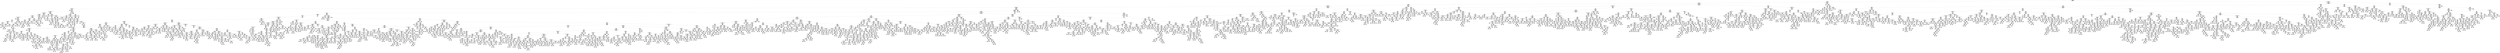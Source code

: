 digraph Tree {
node [shape=box, style="rounded", color="black", fontname=helvetica] ;
edge [fontname=helvetica] ;
0 [label="Payment Method_Annual <= 0.5\ngini = 0.5\nsamples = 9546\nvalue = [5745, 9267]"] ;
1 [label="Marital Status_V <= 0.5\ngini = 0.4\nsamples = 6962\nvalue = [3639, 7306]"] ;
0 -> 1 [labeldistance=2.5, labelangle=45, headlabel="True"] ;
2 [label="% Change in Price vs last Year <= 0.3\ngini = 0.4\nsamples = 6931\nvalue = [3619, 7282]"] ;
1 -> 2 ;
3 [label="Car Value <= 14875.0\ngini = 0.4\nsamples = 5638\nvalue = [2579, 6257]"] ;
2 -> 3 ;
4 [label="Actual Change in Price vs last Year <= 50.7\ngini = 0.4\nsamples = 5557\nvalue = [2527, 6181]"] ;
3 -> 4 ;
5 [label="% Change in Price vs last Year <= -0.4\ngini = 0.4\nsamples = 4870\nvalue = [2056, 5585]"] ;
4 -> 5 ;
6 [label="% Change in Price vs last Year <= -0.9\ngini = 0.5\nsamples = 231\nvalue = [144, 220]"] ;
5 -> 6 ;
7 [label="gini = 0.0\nsamples = 1\nvalue = [2, 0]"] ;
6 -> 7 ;
8 [label="Price <= 521.2\ngini = 0.5\nsamples = 230\nvalue = [142, 220]"] ;
6 -> 8 ;
9 [label="Actual Change in Price vs last Year <= -256.3\ngini = 0.5\nsamples = 161\nvalue = [117, 148]"] ;
8 -> 9 ;
10 [label="% Change in Price vs last Year <= -0.4\ngini = 0.5\nsamples = 100\nvalue = [84, 85]"] ;
9 -> 10 ;
11 [label="Acquisition Channel_Direct <= 0.5\ngini = 0.5\nsamples = 93\nvalue = [70, 84]"] ;
10 -> 11 ;
12 [label="Years of No Claims Bonus <= 6.5\ngini = 0.5\nsamples = 79\nvalue = [67, 64]"] ;
11 -> 12 ;
13 [label="Years of Tenure with Current Provider <= 1.5\ngini = 0.5\nsamples = 51\nvalue = [36, 48]"] ;
12 -> 13 ;
14 [label="gini = 0.0\nsamples = 4\nvalue = [0, 8]"] ;
13 -> 14 ;
15 [label="Marital Status_S <= 0.5\ngini = 0.5\nsamples = 47\nvalue = [36, 40]"] ;
13 -> 15 ;
16 [label="AGE <= 55.0\ngini = 0.5\nsamples = 23\nvalue = [16, 21]"] ;
15 -> 16 ;
17 [label="% Change in Price vs last Year <= -0.7\ngini = 0.5\nsamples = 20\nvalue = [12, 21]"] ;
16 -> 17 ;
18 [label="Grouped Change in Price <= -0.8\ngini = 0.4\nsamples = 4\nvalue = [7, 3]"] ;
17 -> 18 ;
19 [label="gini = 0.0\nsamples = 1\nvalue = [0, 3]"] ;
18 -> 19 ;
20 [label="gini = 0.0\nsamples = 3\nvalue = [7, 0]"] ;
18 -> 20 ;
21 [label="Gender_M <= 0.5\ngini = 0.3\nsamples = 16\nvalue = [5, 18]"] ;
17 -> 21 ;
22 [label="Actual Change in Price vs last Year <= -269.7\ngini = 0.3\nsamples = 12\nvalue = [3, 15]"] ;
21 -> 22 ;
23 [label="Actual Change in Price vs last Year <= -348.3\ngini = 0.2\nsamples = 11\nvalue = [2, 15]"] ;
22 -> 23 ;
24 [label="gini = 0.0\nsamples = 4\nvalue = [0, 9]"] ;
23 -> 24 ;
25 [label="Actual Change in Price vs last Year <= -304.1\ngini = 0.4\nsamples = 7\nvalue = [2, 6]"] ;
23 -> 25 ;
26 [label="gini = 0.0\nsamples = 2\nvalue = [2, 0]"] ;
25 -> 26 ;
27 [label="gini = 0.0\nsamples = 5\nvalue = [0, 6]"] ;
25 -> 27 ;
28 [label="gini = 0.0\nsamples = 1\nvalue = [1, 0]"] ;
22 -> 28 ;
29 [label="Car Value <= 2500.0\ngini = 0.5\nsamples = 4\nvalue = [2, 3]"] ;
21 -> 29 ;
30 [label="gini = 0.0\nsamples = 2\nvalue = [0, 3]"] ;
29 -> 30 ;
31 [label="gini = 0.0\nsamples = 2\nvalue = [2, 0]"] ;
29 -> 31 ;
32 [label="gini = 0.0\nsamples = 3\nvalue = [4, 0]"] ;
16 -> 32 ;
33 [label="Grouped Change in Price <= -0.8\ngini = 0.5\nsamples = 24\nvalue = [20, 19]"] ;
15 -> 33 ;
34 [label="gini = 0.0\nsamples = 1\nvalue = [0, 1]"] ;
33 -> 34 ;
35 [label="Car Value <= 2550.0\ngini = 0.5\nsamples = 23\nvalue = [20, 18]"] ;
33 -> 35 ;
36 [label="Years of Tenure with Current Provider <= 2.5\ngini = 0.3\nsamples = 12\nvalue = [16, 4]"] ;
35 -> 36 ;
37 [label="Annual Mileage <= 3250.0\ngini = 0.5\nsamples = 4\nvalue = [4, 3]"] ;
36 -> 37 ;
38 [label="% Change in Price vs last Year <= -0.4\ngini = 0.4\nsamples = 2\nvalue = [1, 3]"] ;
37 -> 38 ;
39 [label="gini = 0.0\nsamples = 1\nvalue = [0, 3]"] ;
38 -> 39 ;
40 [label="gini = 0.0\nsamples = 1\nvalue = [1, 0]"] ;
38 -> 40 ;
41 [label="gini = 0.0\nsamples = 2\nvalue = [3, 0]"] ;
37 -> 41 ;
42 [label="Actual Change in Price vs last Year <= -297.8\ngini = 0.1\nsamples = 8\nvalue = [12, 1]"] ;
36 -> 42 ;
43 [label="gini = 0.0\nsamples = 7\nvalue = [12, 0]"] ;
42 -> 43 ;
44 [label="gini = 0.0\nsamples = 1\nvalue = [0, 1]"] ;
42 -> 44 ;
45 [label="Years of Tenure with Current Provider <= 2.5\ngini = 0.3\nsamples = 11\nvalue = [4, 14]"] ;
35 -> 45 ;
46 [label="gini = 0.0\nsamples = 1\nvalue = [1, 0]"] ;
45 -> 46 ;
47 [label="Years of No Claims Bonus <= 2.5\ngini = 0.3\nsamples = 10\nvalue = [3, 14]"] ;
45 -> 47 ;
48 [label="Price <= 431.4\ngini = 0.5\nsamples = 2\nvalue = [3, 2]"] ;
47 -> 48 ;
49 [label="gini = 0.0\nsamples = 1\nvalue = [3, 0]"] ;
48 -> 49 ;
50 [label="gini = 0.0\nsamples = 1\nvalue = [0, 2]"] ;
48 -> 50 ;
51 [label="gini = 0.0\nsamples = 8\nvalue = [0, 12]"] ;
47 -> 51 ;
52 [label="% Change in Price vs last Year <= -0.6\ngini = 0.4\nsamples = 28\nvalue = [31, 16]"] ;
12 -> 52 ;
53 [label="Years of No Claims Bonus <= 8.5\ngini = 0.5\nsamples = 13\nvalue = [12, 12]"] ;
52 -> 53 ;
54 [label="Gender_F <= 0.5\ngini = 0.3\nsamples = 4\nvalue = [1, 5]"] ;
53 -> 54 ;
55 [label="gini = 0.0\nsamples = 1\nvalue = [0, 2]"] ;
54 -> 55 ;
56 [label="% Change in Price vs last Year <= -0.6\ngini = 0.4\nsamples = 3\nvalue = [1, 3]"] ;
54 -> 56 ;
57 [label="gini = 0.0\nsamples = 2\nvalue = [0, 3]"] ;
56 -> 57 ;
58 [label="gini = 0.0\nsamples = 1\nvalue = [1, 0]"] ;
56 -> 58 ;
59 [label="Marital Status_S <= 0.5\ngini = 0.5\nsamples = 9\nvalue = [11, 7]"] ;
53 -> 59 ;
60 [label="Car Value <= 9630.0\ngini = 0.5\nsamples = 7\nvalue = [7, 6]"] ;
59 -> 60 ;
61 [label="AGE <= 53.0\ngini = 0.3\nsamples = 5\nvalue = [7, 2]"] ;
60 -> 61 ;
62 [label="gini = 0.0\nsamples = 3\nvalue = [4, 0]"] ;
61 -> 62 ;
63 [label="Price <= 256.8\ngini = 0.5\nsamples = 2\nvalue = [3, 2]"] ;
61 -> 63 ;
64 [label="gini = 0.0\nsamples = 1\nvalue = [0, 2]"] ;
63 -> 64 ;
65 [label="gini = 0.0\nsamples = 1\nvalue = [3, 0]"] ;
63 -> 65 ;
66 [label="gini = 0.0\nsamples = 2\nvalue = [0, 4]"] ;
60 -> 66 ;
67 [label="Actual Change in Price vs last Year <= -995.8\ngini = 0.3\nsamples = 2\nvalue = [4, 1]"] ;
59 -> 67 ;
68 [label="gini = 0.0\nsamples = 1\nvalue = [4, 0]"] ;
67 -> 68 ;
69 [label="gini = 0.0\nsamples = 1\nvalue = [0, 1]"] ;
67 -> 69 ;
70 [label="Price <= 511.4\ngini = 0.3\nsamples = 15\nvalue = [19, 4]"] ;
52 -> 70 ;
71 [label="% Change in Price vs last Year <= -0.4\ngini = 0.2\nsamples = 14\nvalue = [19, 2]"] ;
70 -> 71 ;
72 [label="Actual Change in Price vs last Year <= -283.5\ngini = 0.1\nsamples = 12\nvalue = [16, 1]"] ;
71 -> 72 ;
73 [label="gini = 0.0\nsamples = 7\nvalue = [10, 0]"] ;
72 -> 73 ;
74 [label="% Change in Price vs last Year <= -0.5\ngini = 0.2\nsamples = 5\nvalue = [6, 1]"] ;
72 -> 74 ;
75 [label="gini = 0.0\nsamples = 3\nvalue = [5, 0]"] ;
74 -> 75 ;
76 [label="Grouped Change in Price <= -0.5\ngini = 0.5\nsamples = 2\nvalue = [1, 1]"] ;
74 -> 76 ;
77 [label="gini = 0.0\nsamples = 1\nvalue = [0, 1]"] ;
76 -> 77 ;
78 [label="gini = 0.0\nsamples = 1\nvalue = [1, 0]"] ;
76 -> 78 ;
79 [label="AGE <= 34.0\ngini = 0.4\nsamples = 2\nvalue = [3, 1]"] ;
71 -> 79 ;
80 [label="gini = 0.0\nsamples = 1\nvalue = [3, 0]"] ;
79 -> 80 ;
81 [label="gini = 0.0\nsamples = 1\nvalue = [0, 1]"] ;
79 -> 81 ;
82 [label="gini = 0.0\nsamples = 1\nvalue = [0, 2]"] ;
70 -> 82 ;
83 [label="% Change in Price vs last Year <= -0.4\ngini = 0.2\nsamples = 14\nvalue = [3, 20]"] ;
11 -> 83 ;
84 [label="Car Value <= 1000.0\ngini = 0.2\nsamples = 13\nvalue = [2, 20]"] ;
83 -> 84 ;
85 [label="Annual Mileage <= 4499.0\ngini = 0.5\nsamples = 3\nvalue = [2, 2]"] ;
84 -> 85 ;
86 [label="gini = 0.0\nsamples = 1\nvalue = [2, 0]"] ;
85 -> 86 ;
87 [label="gini = 0.0\nsamples = 2\nvalue = [0, 2]"] ;
85 -> 87 ;
88 [label="gini = 0.0\nsamples = 10\nvalue = [0, 18]"] ;
84 -> 88 ;
89 [label="gini = 0.0\nsamples = 1\nvalue = [1, 0]"] ;
83 -> 89 ;
90 [label="Grouped Change in Price <= -0.4\ngini = 0.1\nsamples = 7\nvalue = [14, 1]"] ;
10 -> 90 ;
91 [label="Car Value <= 650.0\ngini = 0.2\nsamples = 4\nvalue = [9, 1]"] ;
90 -> 91 ;
92 [label="gini = 0.0\nsamples = 1\nvalue = [0, 1]"] ;
91 -> 92 ;
93 [label="gini = 0.0\nsamples = 3\nvalue = [9, 0]"] ;
91 -> 93 ;
94 [label="gini = 0.0\nsamples = 3\nvalue = [5, 0]"] ;
90 -> 94 ;
95 [label="Grouped Change in Price <= -0.5\ngini = 0.5\nsamples = 61\nvalue = [33, 63]"] ;
9 -> 95 ;
96 [label="Price <= 264.8\ngini = 0.3\nsamples = 4\nvalue = [5, 1]"] ;
95 -> 96 ;
97 [label="gini = 0.0\nsamples = 3\nvalue = [5, 0]"] ;
96 -> 97 ;
98 [label="gini = 0.0\nsamples = 1\nvalue = [0, 1]"] ;
96 -> 98 ;
99 [label="Grouped Change in Price <= -0.4\ngini = 0.4\nsamples = 57\nvalue = [28, 62]"] ;
95 -> 99 ;
100 [label="Actual Change in Price vs last Year <= -200.4\ngini = 0.3\nsamples = 14\nvalue = [3, 16]"] ;
99 -> 100 ;
101 [label="AGE <= 45.0\ngini = 0.4\nsamples = 8\nvalue = [3, 7]"] ;
100 -> 101 ;
102 [label="gini = 0.0\nsamples = 4\nvalue = [0, 6]"] ;
101 -> 102 ;
103 [label="% Change in Price vs last Year <= -0.5\ngini = 0.4\nsamples = 4\nvalue = [3, 1]"] ;
101 -> 103 ;
104 [label="gini = 0.0\nsamples = 1\nvalue = [0, 1]"] ;
103 -> 104 ;
105 [label="gini = 0.0\nsamples = 3\nvalue = [3, 0]"] ;
103 -> 105 ;
106 [label="gini = 0.0\nsamples = 6\nvalue = [0, 9]"] ;
100 -> 106 ;
107 [label="Acquisition Channel_Direct <= 0.5\ngini = 0.5\nsamples = 43\nvalue = [25, 46]"] ;
99 -> 107 ;
108 [label="AGE <= 39.5\ngini = 0.5\nsamples = 36\nvalue = [24, 34]"] ;
107 -> 108 ;
109 [label="% Change in Price vs last Year <= -0.4\ngini = 0.3\nsamples = 17\nvalue = [4, 20]"] ;
108 -> 109 ;
110 [label="gini = 0.0\nsamples = 1\nvalue = [1, 0]"] ;
109 -> 110 ;
111 [label="% Change in Price vs last Year <= -0.4\ngini = 0.2\nsamples = 16\nvalue = [3, 20]"] ;
109 -> 111 ;
112 [label="gini = 0.0\nsamples = 6\nvalue = [0, 10]"] ;
111 -> 112 ;
113 [label="Years of No Claims Bonus <= 4.5\ngini = 0.4\nsamples = 10\nvalue = [3, 10]"] ;
111 -> 113 ;
114 [label="Car Value <= 1375.0\ngini = 0.5\nsamples = 5\nvalue = [3, 3]"] ;
113 -> 114 ;
115 [label="gini = 0.0\nsamples = 3\nvalue = [3, 0]"] ;
114 -> 115 ;
116 [label="gini = 0.0\nsamples = 2\nvalue = [0, 3]"] ;
114 -> 116 ;
117 [label="gini = 0.0\nsamples = 5\nvalue = [0, 7]"] ;
113 -> 117 ;
118 [label="Car Value <= 650.0\ngini = 0.5\nsamples = 19\nvalue = [20, 14]"] ;
108 -> 118 ;
119 [label="gini = 0.0\nsamples = 2\nvalue = [5, 0]"] ;
118 -> 119 ;
120 [label="Marital Status_D <= 0.5\ngini = 0.5\nsamples = 17\nvalue = [15, 14]"] ;
118 -> 120 ;
121 [label="AGE <= 45.0\ngini = 0.5\nsamples = 16\nvalue = [15, 13]"] ;
120 -> 121 ;
122 [label="Car Value <= 950.0\ngini = 0.2\nsamples = 5\nvalue = [10, 1]"] ;
121 -> 122 ;
123 [label="gini = 0.0\nsamples = 1\nvalue = [0, 1]"] ;
122 -> 123 ;
124 [label="gini = 0.0\nsamples = 4\nvalue = [10, 0]"] ;
122 -> 124 ;
125 [label="Marital Status_M <= 0.5\ngini = 0.4\nsamples = 11\nvalue = [5, 12]"] ;
121 -> 125 ;
126 [label="Car Value <= 6197.5\ngini = 0.4\nsamples = 3\nvalue = [1, 3]"] ;
125 -> 126 ;
127 [label="% Change in Price vs last Year <= -0.4\ngini = 0.5\nsamples = 2\nvalue = [1, 1]"] ;
126 -> 127 ;
128 [label="gini = 0.0\nsamples = 1\nvalue = [0, 1]"] ;
127 -> 128 ;
129 [label="gini = 0.0\nsamples = 1\nvalue = [1, 0]"] ;
127 -> 129 ;
130 [label="gini = 0.0\nsamples = 1\nvalue = [0, 2]"] ;
126 -> 130 ;
131 [label="% Change in Price vs last Year <= -0.4\ngini = 0.4\nsamples = 8\nvalue = [4, 9]"] ;
125 -> 131 ;
132 [label="Gender_F <= 0.5\ngini = 0.2\nsamples = 6\nvalue = [1, 8]"] ;
131 -> 132 ;
133 [label="gini = 0.0\nsamples = 1\nvalue = [1, 0]"] ;
132 -> 133 ;
134 [label="gini = 0.0\nsamples = 5\nvalue = [0, 8]"] ;
132 -> 134 ;
135 [label="Years of No Claims Bonus <= 6.5\ngini = 0.4\nsamples = 2\nvalue = [3, 1]"] ;
131 -> 135 ;
136 [label="gini = 0.0\nsamples = 1\nvalue = [3, 0]"] ;
135 -> 136 ;
137 [label="gini = 0.0\nsamples = 1\nvalue = [0, 1]"] ;
135 -> 137 ;
138 [label="gini = 0.0\nsamples = 1\nvalue = [0, 1]"] ;
120 -> 138 ;
139 [label="Annual Mileage <= 9499.0\ngini = 0.1\nsamples = 7\nvalue = [1, 12]"] ;
107 -> 139 ;
140 [label="gini = 0.0\nsamples = 6\nvalue = [0, 12]"] ;
139 -> 140 ;
141 [label="gini = 0.0\nsamples = 1\nvalue = [1, 0]"] ;
139 -> 141 ;
142 [label="% Change in Price vs last Year <= -0.8\ngini = 0.4\nsamples = 69\nvalue = [25, 72]"] ;
8 -> 142 ;
143 [label="gini = 0.0\nsamples = 3\nvalue = [0, 4]"] ;
142 -> 143 ;
144 [label="Marital Status_S <= 0.5\ngini = 0.4\nsamples = 66\nvalue = [25, 68]"] ;
142 -> 144 ;
145 [label="Acquisition Channel_Inbound <= 0.5\ngini = 0.3\nsamples = 33\nvalue = [7, 35]"] ;
144 -> 145 ;
146 [label="Gender_M <= 0.5\ngini = 0.5\nsamples = 9\nvalue = [5, 6]"] ;
145 -> 146 ;
147 [label="Actual Change in Price vs last Year <= -1163.8\ngini = 0.4\nsamples = 2\nvalue = [2, 1]"] ;
146 -> 147 ;
148 [label="gini = 0.0\nsamples = 1\nvalue = [0, 1]"] ;
147 -> 148 ;
149 [label="gini = 0.0\nsamples = 1\nvalue = [2, 0]"] ;
147 -> 149 ;
150 [label="Grouped Change in Price <= -0.5\ngini = 0.5\nsamples = 7\nvalue = [3, 5]"] ;
146 -> 150 ;
151 [label="% Change in Price vs last Year <= -0.6\ngini = 0.4\nsamples = 4\nvalue = [3, 1]"] ;
150 -> 151 ;
152 [label="Annual Mileage <= 3999.5\ngini = 0.5\nsamples = 2\nvalue = [1, 1]"] ;
151 -> 152 ;
153 [label="gini = 0.0\nsamples = 1\nvalue = [0, 1]"] ;
152 -> 153 ;
154 [label="gini = 0.0\nsamples = 1\nvalue = [1, 0]"] ;
152 -> 154 ;
155 [label="gini = 0.0\nsamples = 2\nvalue = [2, 0]"] ;
151 -> 155 ;
156 [label="gini = 0.0\nsamples = 3\nvalue = [0, 4]"] ;
150 -> 156 ;
157 [label="Actual Change in Price vs last Year <= -508.8\ngini = 0.1\nsamples = 24\nvalue = [2, 29]"] ;
145 -> 157 ;
158 [label="gini = 0.0\nsamples = 16\nvalue = [0, 22]"] ;
157 -> 158 ;
159 [label="Annual Mileage <= 20000.0\ngini = 0.3\nsamples = 8\nvalue = [2, 7]"] ;
157 -> 159 ;
160 [label="AGE <= 51.0\ngini = 0.2\nsamples = 7\nvalue = [1, 7]"] ;
159 -> 160 ;
161 [label="gini = 0.0\nsamples = 5\nvalue = [0, 6]"] ;
160 -> 161 ;
162 [label="Annual Mileage <= 8000.0\ngini = 0.5\nsamples = 2\nvalue = [1, 1]"] ;
160 -> 162 ;
163 [label="gini = 0.0\nsamples = 1\nvalue = [1, 0]"] ;
162 -> 163 ;
164 [label="gini = 0.0\nsamples = 1\nvalue = [0, 1]"] ;
162 -> 164 ;
165 [label="gini = 0.0\nsamples = 1\nvalue = [1, 0]"] ;
159 -> 165 ;
166 [label="AGE <= 38.5\ngini = 0.5\nsamples = 33\nvalue = [18, 33]"] ;
144 -> 166 ;
167 [label="Years of Tenure with Current Provider <= 2.5\ngini = 0.4\nsamples = 29\nvalue = [13, 33]"] ;
166 -> 167 ;
168 [label="% Change in Price vs last Year <= -0.6\ngini = 0.5\nsamples = 23\nvalue = [13, 22]"] ;
167 -> 168 ;
169 [label="gini = 0.0\nsamples = 3\nvalue = [4, 0]"] ;
168 -> 169 ;
170 [label="% Change in Price vs last Year <= -0.4\ngini = 0.4\nsamples = 20\nvalue = [9, 22]"] ;
168 -> 170 ;
171 [label="Years of No Claims Bonus <= 1.5\ngini = 0.3\nsamples = 10\nvalue = [3, 16]"] ;
170 -> 171 ;
172 [label="AGE <= 24.5\ngini = 0.2\nsamples = 9\nvalue = [2, 16]"] ;
171 -> 172 ;
173 [label="Actual Change in Price vs last Year <= -592.5\ngini = 0.3\nsamples = 6\nvalue = [2, 9]"] ;
172 -> 173 ;
174 [label="% Change in Price vs last Year <= -0.5\ngini = 0.4\nsamples = 3\nvalue = [2, 1]"] ;
173 -> 174 ;
175 [label="gini = 0.0\nsamples = 1\nvalue = [0, 1]"] ;
174 -> 175 ;
176 [label="gini = 0.0\nsamples = 2\nvalue = [2, 0]"] ;
174 -> 176 ;
177 [label="gini = 0.0\nsamples = 3\nvalue = [0, 8]"] ;
173 -> 177 ;
178 [label="gini = 0.0\nsamples = 3\nvalue = [0, 7]"] ;
172 -> 178 ;
179 [label="gini = 0.0\nsamples = 1\nvalue = [1, 0]"] ;
171 -> 179 ;
180 [label="Annual Mileage <= 6999.5\ngini = 0.5\nsamples = 10\nvalue = [6, 6]"] ;
170 -> 180 ;
181 [label="Acquisition Channel_Direct <= 0.5\ngini = 0.5\nsamples = 7\nvalue = [3, 5]"] ;
180 -> 181 ;
182 [label="Price <= 656.2\ngini = 0.5\nsamples = 6\nvalue = [3, 4]"] ;
181 -> 182 ;
183 [label="gini = 0.0\nsamples = 3\nvalue = [0, 3]"] ;
182 -> 183 ;
184 [label="Gender_M <= 0.5\ngini = 0.4\nsamples = 3\nvalue = [3, 1]"] ;
182 -> 184 ;
185 [label="Car Value <= 1250.0\ngini = 0.4\nsamples = 2\nvalue = [2, 1]"] ;
184 -> 185 ;
186 [label="gini = 0.0\nsamples = 1\nvalue = [0, 1]"] ;
185 -> 186 ;
187 [label="gini = 0.0\nsamples = 1\nvalue = [2, 0]"] ;
185 -> 187 ;
188 [label="gini = 0.0\nsamples = 1\nvalue = [1, 0]"] ;
184 -> 188 ;
189 [label="gini = 0.0\nsamples = 1\nvalue = [0, 1]"] ;
181 -> 189 ;
190 [label="Years of Tenure with Current Provider <= 1.5\ngini = 0.4\nsamples = 3\nvalue = [3, 1]"] ;
180 -> 190 ;
191 [label="gini = 0.0\nsamples = 1\nvalue = [2, 0]"] ;
190 -> 191 ;
192 [label="Actual Change in Price vs last Year <= -375.7\ngini = 0.5\nsamples = 2\nvalue = [1, 1]"] ;
190 -> 192 ;
193 [label="gini = 0.0\nsamples = 1\nvalue = [1, 0]"] ;
192 -> 193 ;
194 [label="gini = 0.0\nsamples = 1\nvalue = [0, 1]"] ;
192 -> 194 ;
195 [label="gini = 0.0\nsamples = 6\nvalue = [0, 11]"] ;
167 -> 195 ;
196 [label="gini = 0.0\nsamples = 4\nvalue = [5, 0]"] ;
166 -> 196 ;
197 [label="Annual Mileage <= 31500.0\ngini = 0.4\nsamples = 4639\nvalue = [1912, 5365]"] ;
5 -> 197 ;
198 [label="Grouped Change in Price <= 0.2\ngini = 0.4\nsamples = 4635\nvalue = [1905, 5363]"] ;
197 -> 198 ;
199 [label="Years of No Claims Bonus <= 6.5\ngini = 0.4\nsamples = 4593\nvalue = [1900, 5295]"] ;
198 -> 199 ;
200 [label="AGE <= 33.5\ngini = 0.4\nsamples = 2729\nvalue = [1230, 3036]"] ;
199 -> 200 ;
201 [label="Annual Mileage <= 16000.0\ngini = 0.5\nsamples = 893\nvalue = [498, 884]"] ;
200 -> 201 ;
202 [label="Marital Status_W <= 0.5\ngini = 0.5\nsamples = 890\nvalue = [498, 877]"] ;
201 -> 202 ;
203 [label="Years of Tenure with Current Provider <= 3.5\ngini = 0.5\nsamples = 887\nvalue = [498, 873]"] ;
202 -> 203 ;
204 [label="Marital Status_D <= 0.5\ngini = 0.5\nsamples = 719\nvalue = [427, 686]"] ;
203 -> 204 ;
205 [label="Gender_M <= 0.5\ngini = 0.5\nsamples = 706\nvalue = [405, 682]"] ;
204 -> 205 ;
206 [label="Acquisition Channel_Direct <= 0.5\ngini = 0.5\nsamples = 407\nvalue = [227, 397]"] ;
205 -> 206 ;
207 [label="Annual Mileage <= 11999.5\ngini = 0.5\nsamples = 308\nvalue = [176, 298]"] ;
206 -> 207 ;
208 [label="Price <= 885.8\ngini = 0.5\nsamples = 296\nvalue = [165, 291]"] ;
207 -> 208 ;
209 [label="Years of No Claims Bonus <= 2.5\ngini = 0.5\nsamples = 282\nvalue = [150, 285]"] ;
208 -> 209 ;
210 [label="Marital Status_S <= 0.5\ngini = 0.4\nsamples = 99\nvalue = [39, 122]"] ;
209 -> 210 ;
211 [label="Years of Tenure with Current Provider <= 1.5\ngini = 0.4\nsamples = 18\nvalue = [7, 14]"] ;
210 -> 211 ;
212 [label="Actual Change in Price vs last Year <= -39.7\ngini = 0.4\nsamples = 3\nvalue = [2, 1]"] ;
211 -> 212 ;
213 [label="gini = 0.0\nsamples = 2\nvalue = [2, 0]"] ;
212 -> 213 ;
214 [label="gini = 0.0\nsamples = 1\nvalue = [0, 1]"] ;
212 -> 214 ;
215 [label="Price <= 337.1\ngini = 0.4\nsamples = 15\nvalue = [5, 13]"] ;
211 -> 215 ;
216 [label="gini = 0.0\nsamples = 1\nvalue = [2, 0]"] ;
215 -> 216 ;
217 [label="% Change in Price vs last Year <= 0.0\ngini = 0.3\nsamples = 14\nvalue = [3, 13]"] ;
215 -> 217 ;
218 [label="% Change in Price vs last Year <= -0.1\ngini = 0.2\nsamples = 13\nvalue = [2, 13]"] ;
217 -> 218 ;
219 [label="% Change in Price vs last Year <= -0.1\ngini = 0.4\nsamples = 6\nvalue = [2, 6]"] ;
218 -> 219 ;
220 [label="gini = 0.0\nsamples = 4\nvalue = [0, 6]"] ;
219 -> 220 ;
221 [label="gini = 0.0\nsamples = 2\nvalue = [2, 0]"] ;
219 -> 221 ;
222 [label="gini = 0.0\nsamples = 7\nvalue = [0, 7]"] ;
218 -> 222 ;
223 [label="gini = 0.0\nsamples = 1\nvalue = [1, 0]"] ;
217 -> 223 ;
224 [label="% Change in Price vs last Year <= -0.2\ngini = 0.4\nsamples = 81\nvalue = [32, 108]"] ;
210 -> 224 ;
225 [label="gini = 0.0\nsamples = 16\nvalue = [0, 27]"] ;
224 -> 225 ;
226 [label="Annual Mileage <= 4499.5\ngini = 0.4\nsamples = 65\nvalue = [32, 81]"] ;
224 -> 226 ;
227 [label="Car Value <= 2150.0\ngini = 0.5\nsamples = 29\nvalue = [18, 32]"] ;
226 -> 227 ;
228 [label="% Change in Price vs last Year <= 0.1\ngini = 0.3\nsamples = 20\nvalue = [7, 25]"] ;
227 -> 228 ;
229 [label="Price <= 569.8\ngini = 0.3\nsamples = 19\nvalue = [6, 25]"] ;
228 -> 229 ;
230 [label="Grouped Change in Price <= -0.2\ngini = 0.4\nsamples = 12\nvalue = [5, 15]"] ;
229 -> 230 ;
231 [label="gini = 0.0\nsamples = 1\nvalue = [0, 3]"] ;
230 -> 231 ;
232 [label="Actual Change in Price vs last Year <= -42.3\ngini = 0.4\nsamples = 11\nvalue = [5, 12]"] ;
230 -> 232 ;
233 [label="Actual Change in Price vs last Year <= -55.9\ngini = 0.4\nsamples = 5\nvalue = [4, 2]"] ;
232 -> 233 ;
234 [label="AGE <= 26.5\ngini = 0.5\nsamples = 4\nvalue = [2, 2]"] ;
233 -> 234 ;
235 [label="gini = 0.0\nsamples = 2\nvalue = [0, 2]"] ;
234 -> 235 ;
236 [label="gini = 0.0\nsamples = 2\nvalue = [2, 0]"] ;
234 -> 236 ;
237 [label="gini = 0.0\nsamples = 1\nvalue = [2, 0]"] ;
233 -> 237 ;
238 [label="Years of Tenure with Current Provider <= 2.5\ngini = 0.2\nsamples = 6\nvalue = [1, 10]"] ;
232 -> 238 ;
239 [label="gini = 0.0\nsamples = 4\nvalue = [0, 9]"] ;
238 -> 239 ;
240 [label="Grouped Change in Price <= -0.0\ngini = 0.5\nsamples = 2\nvalue = [1, 1]"] ;
238 -> 240 ;
241 [label="gini = 0.0\nsamples = 1\nvalue = [1, 0]"] ;
240 -> 241 ;
242 [label="gini = 0.0\nsamples = 1\nvalue = [0, 1]"] ;
240 -> 242 ;
243 [label="Years of No Claims Bonus <= 1.5\ngini = 0.2\nsamples = 7\nvalue = [1, 10]"] ;
229 -> 243 ;
244 [label="Annual Mileage <= 3000.0\ngini = 0.4\nsamples = 2\nvalue = [1, 3]"] ;
243 -> 244 ;
245 [label="gini = 0.0\nsamples = 1\nvalue = [1, 0]"] ;
244 -> 245 ;
246 [label="gini = 0.0\nsamples = 1\nvalue = [0, 3]"] ;
244 -> 246 ;
247 [label="gini = 0.0\nsamples = 5\nvalue = [0, 7]"] ;
243 -> 247 ;
248 [label="gini = 0.0\nsamples = 1\nvalue = [1, 0]"] ;
228 -> 248 ;
249 [label="AGE <= 25.5\ngini = 0.5\nsamples = 9\nvalue = [11, 7]"] ;
227 -> 249 ;
250 [label="% Change in Price vs last Year <= -0.0\ngini = 0.2\nsamples = 4\nvalue = [9, 1]"] ;
249 -> 250 ;
251 [label="gini = 0.0\nsamples = 2\nvalue = [5, 0]"] ;
250 -> 251 ;
252 [label="Price <= 562.5\ngini = 0.3\nsamples = 2\nvalue = [4, 1]"] ;
250 -> 252 ;
253 [label="gini = 0.0\nsamples = 1\nvalue = [4, 0]"] ;
252 -> 253 ;
254 [label="gini = 0.0\nsamples = 1\nvalue = [0, 1]"] ;
252 -> 254 ;
255 [label="AGE <= 26.5\ngini = 0.4\nsamples = 5\nvalue = [2, 6]"] ;
249 -> 255 ;
256 [label="gini = 0.0\nsamples = 1\nvalue = [0, 3]"] ;
255 -> 256 ;
257 [label="AGE <= 28.0\ngini = 0.5\nsamples = 4\nvalue = [2, 3]"] ;
255 -> 257 ;
258 [label="gini = 0.0\nsamples = 1\nvalue = [1, 0]"] ;
257 -> 258 ;
259 [label="Price <= 508.7\ngini = 0.4\nsamples = 3\nvalue = [1, 3]"] ;
257 -> 259 ;
260 [label="gini = 0.0\nsamples = 1\nvalue = [0, 2]"] ;
259 -> 260 ;
261 [label="Actual Change in Price vs last Year <= -200.7\ngini = 0.5\nsamples = 2\nvalue = [1, 1]"] ;
259 -> 261 ;
262 [label="gini = 0.0\nsamples = 1\nvalue = [0, 1]"] ;
261 -> 262 ;
263 [label="gini = 0.0\nsamples = 1\nvalue = [1, 0]"] ;
261 -> 263 ;
264 [label="AGE <= 25.5\ngini = 0.3\nsamples = 36\nvalue = [14, 49]"] ;
226 -> 264 ;
265 [label="Car Value <= 950.0\ngini = 0.5\nsamples = 10\nvalue = [9, 7]"] ;
264 -> 265 ;
266 [label="gini = 0.0\nsamples = 3\nvalue = [6, 0]"] ;
265 -> 266 ;
267 [label="Grouped Change in Price <= -0.2\ngini = 0.4\nsamples = 7\nvalue = [3, 7]"] ;
265 -> 267 ;
268 [label="gini = 0.0\nsamples = 1\nvalue = [2, 0]"] ;
267 -> 268 ;
269 [label="AGE <= 24.5\ngini = 0.2\nsamples = 6\nvalue = [1, 7]"] ;
267 -> 269 ;
270 [label="gini = 0.0\nsamples = 5\nvalue = [0, 7]"] ;
269 -> 270 ;
271 [label="gini = 0.0\nsamples = 1\nvalue = [1, 0]"] ;
269 -> 271 ;
272 [label="AGE <= 31.5\ngini = 0.2\nsamples = 26\nvalue = [5, 42]"] ;
264 -> 272 ;
273 [label="AGE <= 27.5\ngini = 0.1\nsamples = 18\nvalue = [2, 33]"] ;
272 -> 273 ;
274 [label="gini = 0.0\nsamples = 9\nvalue = [0, 16]"] ;
273 -> 274 ;
275 [label="Grouped Change in Price <= 0.0\ngini = 0.2\nsamples = 9\nvalue = [2, 17]"] ;
273 -> 275 ;
276 [label="Years of No Claims Bonus <= 1.5\ngini = 0.1\nsamples = 7\nvalue = [1, 15]"] ;
275 -> 276 ;
277 [label="Grouped Change in Price <= -0.1\ngini = 0.4\nsamples = 2\nvalue = [1, 2]"] ;
276 -> 277 ;
278 [label="gini = 0.0\nsamples = 1\nvalue = [1, 0]"] ;
277 -> 278 ;
279 [label="gini = 0.0\nsamples = 1\nvalue = [0, 2]"] ;
277 -> 279 ;
280 [label="gini = 0.0\nsamples = 5\nvalue = [0, 13]"] ;
276 -> 280 ;
281 [label="Annual Mileage <= 7500.0\ngini = 0.4\nsamples = 2\nvalue = [1, 2]"] ;
275 -> 281 ;
282 [label="gini = 0.0\nsamples = 1\nvalue = [1, 0]"] ;
281 -> 282 ;
283 [label="gini = 0.0\nsamples = 1\nvalue = [0, 2]"] ;
281 -> 283 ;
284 [label="Annual Mileage <= 6250.0\ngini = 0.4\nsamples = 8\nvalue = [3, 9]"] ;
272 -> 284 ;
285 [label="gini = 0.0\nsamples = 3\nvalue = [0, 5]"] ;
284 -> 285 ;
286 [label="Grouped Change in Price <= 0.0\ngini = 0.5\nsamples = 5\nvalue = [3, 4]"] ;
284 -> 286 ;
287 [label="Actual Change in Price vs last Year <= -61.3\ngini = 0.5\nsamples = 4\nvalue = [3, 2]"] ;
286 -> 287 ;
288 [label="gini = 0.0\nsamples = 1\nvalue = [0, 1]"] ;
287 -> 288 ;
289 [label="Years of Tenure with Current Provider <= 2.5\ngini = 0.4\nsamples = 3\nvalue = [3, 1]"] ;
287 -> 289 ;
290 [label="% Change in Price vs last Year <= -0.0\ngini = 0.5\nsamples = 2\nvalue = [1, 1]"] ;
289 -> 290 ;
291 [label="gini = 0.0\nsamples = 1\nvalue = [1, 0]"] ;
290 -> 291 ;
292 [label="gini = 0.0\nsamples = 1\nvalue = [0, 1]"] ;
290 -> 292 ;
293 [label="gini = 0.0\nsamples = 1\nvalue = [2, 0]"] ;
289 -> 293 ;
294 [label="gini = 0.0\nsamples = 1\nvalue = [0, 2]"] ;
286 -> 294 ;
295 [label="Marital Status_M <= 0.5\ngini = 0.5\nsamples = 183\nvalue = [111, 163]"] ;
209 -> 295 ;
296 [label="Actual Change in Price vs last Year <= -246.8\ngini = 0.5\nsamples = 141\nvalue = [80, 128]"] ;
295 -> 296 ;
297 [label="gini = 0.0\nsamples = 2\nvalue = [3, 0]"] ;
296 -> 297 ;
298 [label="Years of No Claims Bonus <= 5.5\ngini = 0.5\nsamples = 139\nvalue = [77, 128]"] ;
296 -> 298 ;
299 [label="AGE <= 32.5\ngini = 0.5\nsamples = 118\nvalue = [61, 114]"] ;
298 -> 299 ;
300 [label="Annual Mileage <= 1499.5\ngini = 0.5\nsamples = 111\nvalue = [61, 105]"] ;
299 -> 300 ;
301 [label="gini = 0.0\nsamples = 1\nvalue = [2, 0]"] ;
300 -> 301 ;
302 [label="Annual Mileage <= 6500.0\ngini = 0.5\nsamples = 110\nvalue = [59, 105]"] ;
300 -> 302 ;
303 [label="% Change in Price vs last Year <= -0.0\ngini = 0.5\nsamples = 78\nvalue = [44, 68]"] ;
302 -> 303 ;
304 [label="AGE <= 24.5\ngini = 0.4\nsamples = 41\nvalue = [18, 40]"] ;
303 -> 304 ;
305 [label="Car Value <= 2750.0\ngini = 0.5\nsamples = 23\nvalue = [15, 21]"] ;
304 -> 305 ;
306 [label="Annual Mileage <= 4500.0\ngini = 0.5\nsamples = 14\nvalue = [14, 8]"] ;
305 -> 306 ;
307 [label="AGE <= 22.5\ngini = 0.3\nsamples = 3\nvalue = [1, 4]"] ;
306 -> 307 ;
308 [label="gini = 0.0\nsamples = 1\nvalue = [1, 0]"] ;
307 -> 308 ;
309 [label="gini = 0.0\nsamples = 2\nvalue = [0, 4]"] ;
307 -> 309 ;
310 [label="Annual Mileage <= 5500.0\ngini = 0.4\nsamples = 11\nvalue = [13, 4]"] ;
306 -> 310 ;
311 [label="% Change in Price vs last Year <= -0.1\ngini = 0.4\nsamples = 10\nvalue = [10, 4]"] ;
310 -> 311 ;
312 [label="AGE <= 23.5\ngini = 0.5\nsamples = 5\nvalue = [3, 3]"] ;
311 -> 312 ;
313 [label="gini = 0.0\nsamples = 2\nvalue = [0, 2]"] ;
312 -> 313 ;
314 [label="Years of Tenure with Current Provider <= 2.5\ngini = 0.4\nsamples = 3\nvalue = [3, 1]"] ;
312 -> 314 ;
315 [label="gini = 0.0\nsamples = 1\nvalue = [2, 0]"] ;
314 -> 315 ;
316 [label="Years of No Claims Bonus <= 3.5\ngini = 0.5\nsamples = 2\nvalue = [1, 1]"] ;
314 -> 316 ;
317 [label="gini = 0.0\nsamples = 1\nvalue = [0, 1]"] ;
316 -> 317 ;
318 [label="gini = 0.0\nsamples = 1\nvalue = [1, 0]"] ;
316 -> 318 ;
319 [label="% Change in Price vs last Year <= -0.1\ngini = 0.2\nsamples = 5\nvalue = [7, 1]"] ;
311 -> 319 ;
320 [label="gini = 0.0\nsamples = 3\nvalue = [6, 0]"] ;
319 -> 320 ;
321 [label="AGE <= 20.0\ngini = 0.5\nsamples = 2\nvalue = [1, 1]"] ;
319 -> 321 ;
322 [label="gini = 0.0\nsamples = 1\nvalue = [1, 0]"] ;
321 -> 322 ;
323 [label="gini = 0.0\nsamples = 1\nvalue = [0, 1]"] ;
321 -> 323 ;
324 [label="gini = 0.0\nsamples = 1\nvalue = [3, 0]"] ;
310 -> 324 ;
325 [label="Car Value <= 4250.0\ngini = 0.1\nsamples = 9\nvalue = [1, 13]"] ;
305 -> 325 ;
326 [label="AGE <= 22.5\ngini = 0.3\nsamples = 4\nvalue = [1, 4]"] ;
325 -> 326 ;
327 [label="gini = 0.0\nsamples = 3\nvalue = [0, 4]"] ;
326 -> 327 ;
328 [label="gini = 0.0\nsamples = 1\nvalue = [1, 0]"] ;
326 -> 328 ;
329 [label="gini = 0.0\nsamples = 5\nvalue = [0, 9]"] ;
325 -> 329 ;
330 [label="Years of Tenure with Current Provider <= 2.5\ngini = 0.2\nsamples = 18\nvalue = [3, 19]"] ;
304 -> 330 ;
331 [label="AGE <= 29.0\ngini = 0.1\nsamples = 10\nvalue = [1, 12]"] ;
330 -> 331 ;
332 [label="gini = 0.0\nsamples = 8\nvalue = [0, 10]"] ;
331 -> 332 ;
333 [label="AGE <= 30.5\ngini = 0.4\nsamples = 2\nvalue = [1, 2]"] ;
331 -> 333 ;
334 [label="gini = 0.0\nsamples = 1\nvalue = [1, 0]"] ;
333 -> 334 ;
335 [label="gini = 0.0\nsamples = 1\nvalue = [0, 2]"] ;
333 -> 335 ;
336 [label="Price <= 480.9\ngini = 0.3\nsamples = 8\nvalue = [2, 7]"] ;
330 -> 336 ;
337 [label="gini = 0.0\nsamples = 5\nvalue = [0, 5]"] ;
336 -> 337 ;
338 [label="% Change in Price vs last Year <= -0.1\ngini = 0.5\nsamples = 3\nvalue = [2, 2]"] ;
336 -> 338 ;
339 [label="gini = 0.0\nsamples = 1\nvalue = [1, 0]"] ;
338 -> 339 ;
340 [label="AGE <= 25.5\ngini = 0.4\nsamples = 2\nvalue = [1, 2]"] ;
338 -> 340 ;
341 [label="gini = 0.0\nsamples = 1\nvalue = [0, 2]"] ;
340 -> 341 ;
342 [label="gini = 0.0\nsamples = 1\nvalue = [1, 0]"] ;
340 -> 342 ;
343 [label="Price <= 716.4\ngini = 0.5\nsamples = 37\nvalue = [26, 28]"] ;
303 -> 343 ;
344 [label="Annual Mileage <= 2250.0\ngini = 0.5\nsamples = 35\nvalue = [22, 28]"] ;
343 -> 344 ;
345 [label="gini = 0.0\nsamples = 1\nvalue = [0, 2]"] ;
344 -> 345 ;
346 [label="Price <= 256.9\ngini = 0.5\nsamples = 34\nvalue = [22, 26]"] ;
344 -> 346 ;
347 [label="gini = 0.0\nsamples = 1\nvalue = [2, 0]"] ;
346 -> 347 ;
348 [label="Car Value <= 475.0\ngini = 0.5\nsamples = 33\nvalue = [20, 26]"] ;
346 -> 348 ;
349 [label="gini = 0.0\nsamples = 1\nvalue = [1, 0]"] ;
348 -> 349 ;
350 [label="Years of No Claims Bonus <= 3.5\ngini = 0.5\nsamples = 32\nvalue = [19, 26]"] ;
348 -> 350 ;
351 [label="Actual Change in Price vs last Year <= 2.3\ngini = 0.5\nsamples = 14\nvalue = [10, 9]"] ;
350 -> 351 ;
352 [label="% Change in Price vs last Year <= -0.0\ngini = 0.5\nsamples = 5\nvalue = [3, 5]"] ;
351 -> 352 ;
353 [label="Car Value <= 875.0\ngini = 0.4\nsamples = 3\nvalue = [3, 1]"] ;
352 -> 353 ;
354 [label="gini = 0.0\nsamples = 1\nvalue = [2, 0]"] ;
353 -> 354 ;
355 [label="AGE <= 26.5\ngini = 0.5\nsamples = 2\nvalue = [1, 1]"] ;
353 -> 355 ;
356 [label="gini = 0.0\nsamples = 1\nvalue = [0, 1]"] ;
355 -> 356 ;
357 [label="gini = 0.0\nsamples = 1\nvalue = [1, 0]"] ;
355 -> 357 ;
358 [label="gini = 0.0\nsamples = 2\nvalue = [0, 4]"] ;
352 -> 358 ;
359 [label="Actual Change in Price vs last Year <= 10.1\ngini = 0.5\nsamples = 9\nvalue = [7, 4]"] ;
351 -> 359 ;
360 [label="gini = 0.0\nsamples = 2\nvalue = [3, 0]"] ;
359 -> 360 ;
361 [label="Price <= 425.0\ngini = 0.5\nsamples = 7\nvalue = [4, 4]"] ;
359 -> 361 ;
362 [label="Car Value <= 1950.0\ngini = 0.4\nsamples = 4\nvalue = [3, 1]"] ;
361 -> 362 ;
363 [label="gini = 0.0\nsamples = 2\nvalue = [2, 0]"] ;
362 -> 363 ;
364 [label="Grouped Change in Price <= 0.1\ngini = 0.5\nsamples = 2\nvalue = [1, 1]"] ;
362 -> 364 ;
365 [label="gini = 0.0\nsamples = 1\nvalue = [1, 0]"] ;
364 -> 365 ;
366 [label="gini = 0.0\nsamples = 1\nvalue = [0, 1]"] ;
364 -> 366 ;
367 [label="% Change in Price vs last Year <= 0.0\ngini = 0.4\nsamples = 3\nvalue = [1, 3]"] ;
361 -> 367 ;
368 [label="gini = 0.0\nsamples = 2\nvalue = [0, 3]"] ;
367 -> 368 ;
369 [label="gini = 0.0\nsamples = 1\nvalue = [1, 0]"] ;
367 -> 369 ;
370 [label="AGE <= 29.5\ngini = 0.5\nsamples = 18\nvalue = [9, 17]"] ;
350 -> 370 ;
371 [label="Grouped Change in Price <= 0.1\ngini = 0.4\nsamples = 13\nvalue = [5, 15]"] ;
370 -> 371 ;
372 [label="Car Value <= 1500.0\ngini = 0.3\nsamples = 10\nvalue = [3, 13]"] ;
371 -> 372 ;
373 [label="gini = 0.0\nsamples = 4\nvalue = [0, 9]"] ;
372 -> 373 ;
374 [label="Grouped Change in Price <= 0.0\ngini = 0.5\nsamples = 6\nvalue = [3, 4]"] ;
372 -> 374 ;
375 [label="Actual Change in Price vs last Year <= 2.7\ngini = 0.4\nsamples = 4\nvalue = [1, 3]"] ;
374 -> 375 ;
376 [label="AGE <= 27.0\ngini = 0.5\nsamples = 2\nvalue = [1, 1]"] ;
375 -> 376 ;
377 [label="gini = 0.0\nsamples = 1\nvalue = [1, 0]"] ;
376 -> 377 ;
378 [label="gini = 0.0\nsamples = 1\nvalue = [0, 1]"] ;
376 -> 378 ;
379 [label="gini = 0.0\nsamples = 2\nvalue = [0, 2]"] ;
375 -> 379 ;
380 [label="Years of Tenure with Current Provider <= 2.5\ngini = 0.4\nsamples = 2\nvalue = [2, 1]"] ;
374 -> 380 ;
381 [label="gini = 0.0\nsamples = 1\nvalue = [2, 0]"] ;
380 -> 381 ;
382 [label="gini = 0.0\nsamples = 1\nvalue = [0, 1]"] ;
380 -> 382 ;
383 [label="Car Value <= 1900.0\ngini = 0.5\nsamples = 3\nvalue = [2, 2]"] ;
371 -> 383 ;
384 [label="gini = 0.0\nsamples = 1\nvalue = [2, 0]"] ;
383 -> 384 ;
385 [label="gini = 0.0\nsamples = 2\nvalue = [0, 2]"] ;
383 -> 385 ;
386 [label="% Change in Price vs last Year <= 0.0\ngini = 0.4\nsamples = 5\nvalue = [4, 2]"] ;
370 -> 386 ;
387 [label="gini = 0.0\nsamples = 2\nvalue = [3, 0]"] ;
386 -> 387 ;
388 [label="Years of No Claims Bonus <= 4.5\ngini = 0.4\nsamples = 3\nvalue = [1, 2]"] ;
386 -> 388 ;
389 [label="gini = 0.0\nsamples = 1\nvalue = [1, 0]"] ;
388 -> 389 ;
390 [label="gini = 0.0\nsamples = 2\nvalue = [0, 2]"] ;
388 -> 390 ;
391 [label="gini = 0.0\nsamples = 2\nvalue = [4, 0]"] ;
343 -> 391 ;
392 [label="Actual Change in Price vs last Year <= -23.8\ngini = 0.4\nsamples = 32\nvalue = [15, 37]"] ;
302 -> 392 ;
393 [label="AGE <= 23.5\ngini = 0.3\nsamples = 17\nvalue = [5, 27]"] ;
392 -> 393 ;
394 [label="AGE <= 22.5\ngini = 0.5\nsamples = 7\nvalue = [4, 7]"] ;
393 -> 394 ;
395 [label="Grouped Change in Price <= -0.1\ngini = 0.2\nsamples = 6\nvalue = [1, 7]"] ;
394 -> 395 ;
396 [label="Price <= 664.5\ngini = 0.3\nsamples = 4\nvalue = [1, 4]"] ;
395 -> 396 ;
397 [label="gini = 0.0\nsamples = 3\nvalue = [0, 4]"] ;
396 -> 397 ;
398 [label="gini = 0.0\nsamples = 1\nvalue = [1, 0]"] ;
396 -> 398 ;
399 [label="gini = 0.0\nsamples = 2\nvalue = [0, 3]"] ;
395 -> 399 ;
400 [label="gini = 0.0\nsamples = 1\nvalue = [3, 0]"] ;
394 -> 400 ;
401 [label="Price <= 370.7\ngini = 0.1\nsamples = 10\nvalue = [1, 20]"] ;
393 -> 401 ;
402 [label="Years of Tenure with Current Provider <= 2.5\ngini = 0.5\nsamples = 2\nvalue = [1, 1]"] ;
401 -> 402 ;
403 [label="gini = 0.0\nsamples = 1\nvalue = [0, 1]"] ;
402 -> 403 ;
404 [label="gini = 0.0\nsamples = 1\nvalue = [1, 0]"] ;
402 -> 404 ;
405 [label="gini = 0.0\nsamples = 8\nvalue = [0, 19]"] ;
401 -> 405 ;
406 [label="Years of Tenure with Current Provider <= 1.5\ngini = 0.5\nsamples = 15\nvalue = [10, 10]"] ;
392 -> 406 ;
407 [label="gini = 0.0\nsamples = 3\nvalue = [4, 0]"] ;
406 -> 407 ;
408 [label="Actual Change in Price vs last Year <= 19.6\ngini = 0.5\nsamples = 12\nvalue = [6, 10]"] ;
406 -> 408 ;
409 [label="% Change in Price vs last Year <= 0.0\ngini = 0.4\nsamples = 10\nvalue = [4, 10]"] ;
408 -> 409 ;
410 [label="AGE <= 24.0\ngini = 0.2\nsamples = 7\nvalue = [1, 7]"] ;
409 -> 410 ;
411 [label="Grouped Change in Price <= -0.0\ngini = 0.4\nsamples = 3\nvalue = [1, 2]"] ;
410 -> 411 ;
412 [label="gini = 0.0\nsamples = 1\nvalue = [1, 0]"] ;
411 -> 412 ;
413 [label="gini = 0.0\nsamples = 2\nvalue = [0, 2]"] ;
411 -> 413 ;
414 [label="gini = 0.0\nsamples = 4\nvalue = [0, 5]"] ;
410 -> 414 ;
415 [label="Years of No Claims Bonus <= 4.0\ngini = 0.5\nsamples = 3\nvalue = [3, 3]"] ;
409 -> 415 ;
416 [label="AGE <= 24.5\ngini = 0.4\nsamples = 2\nvalue = [3, 1]"] ;
415 -> 416 ;
417 [label="gini = 0.0\nsamples = 1\nvalue = [0, 1]"] ;
416 -> 417 ;
418 [label="gini = 0.0\nsamples = 1\nvalue = [3, 0]"] ;
416 -> 418 ;
419 [label="gini = 0.0\nsamples = 1\nvalue = [0, 2]"] ;
415 -> 419 ;
420 [label="gini = 0.0\nsamples = 2\nvalue = [2, 0]"] ;
408 -> 420 ;
421 [label="gini = 0.0\nsamples = 7\nvalue = [0, 9]"] ;
299 -> 421 ;
422 [label="Annual Mileage <= 5500.0\ngini = 0.5\nsamples = 21\nvalue = [16, 14]"] ;
298 -> 422 ;
423 [label="Grouped Change in Price <= 0.2\ngini = 0.5\nsamples = 9\nvalue = [4, 7]"] ;
422 -> 423 ;
424 [label="Price <= 501.6\ngini = 0.4\nsamples = 8\nvalue = [3, 7]"] ;
423 -> 424 ;
425 [label="Grouped Change in Price <= -0.1\ngini = 0.2\nsamples = 7\nvalue = [1, 7]"] ;
424 -> 425 ;
426 [label="Car Value <= 2900.0\ngini = 0.5\nsamples = 2\nvalue = [1, 1]"] ;
425 -> 426 ;
427 [label="gini = 0.0\nsamples = 1\nvalue = [1, 0]"] ;
426 -> 427 ;
428 [label="gini = 0.0\nsamples = 1\nvalue = [0, 1]"] ;
426 -> 428 ;
429 [label="gini = 0.0\nsamples = 5\nvalue = [0, 6]"] ;
425 -> 429 ;
430 [label="gini = 0.0\nsamples = 1\nvalue = [2, 0]"] ;
424 -> 430 ;
431 [label="gini = 0.0\nsamples = 1\nvalue = [1, 0]"] ;
423 -> 431 ;
432 [label="Annual Mileage <= 9000.0\ngini = 0.5\nsamples = 12\nvalue = [12, 7]"] ;
422 -> 432 ;
433 [label="Actual Change in Price vs last Year <= 12.8\ngini = 0.4\nsamples = 7\nvalue = [10, 3]"] ;
432 -> 433 ;
434 [label="AGE <= 26.5\ngini = 0.2\nsamples = 4\nvalue = [9, 1]"] ;
433 -> 434 ;
435 [label="gini = 0.0\nsamples = 1\nvalue = [0, 1]"] ;
434 -> 435 ;
436 [label="gini = 0.0\nsamples = 3\nvalue = [9, 0]"] ;
434 -> 436 ;
437 [label="AGE <= 26.5\ngini = 0.4\nsamples = 3\nvalue = [1, 2]"] ;
433 -> 437 ;
438 [label="gini = 0.0\nsamples = 1\nvalue = [0, 1]"] ;
437 -> 438 ;
439 [label="AGE <= 29.5\ngini = 0.5\nsamples = 2\nvalue = [1, 1]"] ;
437 -> 439 ;
440 [label="gini = 0.0\nsamples = 1\nvalue = [1, 0]"] ;
439 -> 440 ;
441 [label="gini = 0.0\nsamples = 1\nvalue = [0, 1]"] ;
439 -> 441 ;
442 [label="Actual Change in Price vs last Year <= -107.6\ngini = 0.4\nsamples = 5\nvalue = [2, 4]"] ;
432 -> 442 ;
443 [label="gini = 0.0\nsamples = 1\nvalue = [1, 0]"] ;
442 -> 443 ;
444 [label="Grouped Change in Price <= 0.1\ngini = 0.3\nsamples = 4\nvalue = [1, 4]"] ;
442 -> 444 ;
445 [label="gini = 0.0\nsamples = 3\nvalue = [0, 4]"] ;
444 -> 445 ;
446 [label="gini = 0.0\nsamples = 1\nvalue = [1, 0]"] ;
444 -> 446 ;
447 [label="Years of No Claims Bonus <= 5.5\ngini = 0.5\nsamples = 42\nvalue = [31, 35]"] ;
295 -> 447 ;
448 [label="Actual Change in Price vs last Year <= 22.0\ngini = 0.5\nsamples = 34\nvalue = [26, 27]"] ;
447 -> 448 ;
449 [label="Car Value <= 550.0\ngini = 0.5\nsamples = 24\nvalue = [15, 22]"] ;
448 -> 449 ;
450 [label="gini = 0.0\nsamples = 2\nvalue = [5, 0]"] ;
449 -> 450 ;
451 [label="% Change in Price vs last Year <= -0.1\ngini = 0.4\nsamples = 22\nvalue = [10, 22]"] ;
449 -> 451 ;
452 [label="AGE <= 23.5\ngini = 0.4\nsamples = 6\nvalue = [6, 3]"] ;
451 -> 452 ;
453 [label="gini = 0.0\nsamples = 1\nvalue = [0, 2]"] ;
452 -> 453 ;
454 [label="Years of Tenure with Current Provider <= 2.5\ngini = 0.2\nsamples = 5\nvalue = [6, 1]"] ;
452 -> 454 ;
455 [label="gini = 0.0\nsamples = 2\nvalue = [3, 0]"] ;
454 -> 455 ;
456 [label="Actual Change in Price vs last Year <= -233.7\ngini = 0.4\nsamples = 3\nvalue = [3, 1]"] ;
454 -> 456 ;
457 [label="gini = 0.0\nsamples = 1\nvalue = [2, 0]"] ;
456 -> 457 ;
458 [label="Grouped Change in Price <= -0.2\ngini = 0.5\nsamples = 2\nvalue = [1, 1]"] ;
456 -> 458 ;
459 [label="gini = 0.0\nsamples = 1\nvalue = [0, 1]"] ;
458 -> 459 ;
460 [label="gini = 0.0\nsamples = 1\nvalue = [1, 0]"] ;
458 -> 460 ;
461 [label="Grouped Change in Price <= -0.0\ngini = 0.3\nsamples = 16\nvalue = [4, 19]"] ;
451 -> 461 ;
462 [label="Actual Change in Price vs last Year <= -13.8\ngini = 0.4\nsamples = 3\nvalue = [1, 3]"] ;
461 -> 462 ;
463 [label="gini = 0.0\nsamples = 2\nvalue = [0, 3]"] ;
462 -> 463 ;
464 [label="gini = 0.0\nsamples = 1\nvalue = [1, 0]"] ;
462 -> 464 ;
465 [label="Price <= 375.8\ngini = 0.3\nsamples = 13\nvalue = [3, 16]"] ;
461 -> 465 ;
466 [label="% Change in Price vs last Year <= 0.0\ngini = 0.4\nsamples = 7\nvalue = [3, 6]"] ;
465 -> 466 ;
467 [label="Actual Change in Price vs last Year <= -2.0\ngini = 0.4\nsamples = 2\nvalue = [2, 1]"] ;
466 -> 467 ;
468 [label="gini = 0.0\nsamples = 1\nvalue = [2, 0]"] ;
467 -> 468 ;
469 [label="gini = 0.0\nsamples = 1\nvalue = [0, 1]"] ;
467 -> 469 ;
470 [label="Car Value <= 6950.0\ngini = 0.3\nsamples = 5\nvalue = [1, 5]"] ;
466 -> 470 ;
471 [label="gini = 0.0\nsamples = 4\nvalue = [0, 5]"] ;
470 -> 471 ;
472 [label="gini = 0.0\nsamples = 1\nvalue = [1, 0]"] ;
470 -> 472 ;
473 [label="gini = 0.0\nsamples = 6\nvalue = [0, 10]"] ;
465 -> 473 ;
474 [label="Grouped Change in Price <= 0.2\ngini = 0.4\nsamples = 10\nvalue = [11, 5]"] ;
448 -> 474 ;
475 [label="% Change in Price vs last Year <= 0.1\ngini = 0.4\nsamples = 9\nvalue = [10, 5]"] ;
474 -> 475 ;
476 [label="Years of Tenure with Current Provider <= 2.5\ngini = 0.4\nsamples = 8\nvalue = [10, 4]"] ;
475 -> 476 ;
477 [label="gini = 0.0\nsamples = 3\nvalue = [6, 0]"] ;
476 -> 477 ;
478 [label="Annual Mileage <= 4500.0\ngini = 0.5\nsamples = 5\nvalue = [4, 4]"] ;
476 -> 478 ;
479 [label="gini = 0.0\nsamples = 2\nvalue = [0, 3]"] ;
478 -> 479 ;
480 [label="Years of No Claims Bonus <= 4.5\ngini = 0.3\nsamples = 3\nvalue = [4, 1]"] ;
478 -> 480 ;
481 [label="gini = 0.0\nsamples = 1\nvalue = [2, 0]"] ;
480 -> 481 ;
482 [label="Actual Change in Price vs last Year <= 34.5\ngini = 0.4\nsamples = 2\nvalue = [2, 1]"] ;
480 -> 482 ;
483 [label="gini = 0.0\nsamples = 1\nvalue = [2, 0]"] ;
482 -> 483 ;
484 [label="gini = 0.0\nsamples = 1\nvalue = [0, 1]"] ;
482 -> 484 ;
485 [label="gini = 0.0\nsamples = 1\nvalue = [0, 1]"] ;
475 -> 485 ;
486 [label="gini = 0.0\nsamples = 1\nvalue = [1, 0]"] ;
474 -> 486 ;
487 [label="Grouped Change in Price <= -0.0\ngini = 0.5\nsamples = 8\nvalue = [5, 8]"] ;
447 -> 487 ;
488 [label="gini = 0.0\nsamples = 1\nvalue = [0, 1]"] ;
487 -> 488 ;
489 [label="Actual Change in Price vs last Year <= -5.2\ngini = 0.5\nsamples = 7\nvalue = [5, 7]"] ;
487 -> 489 ;
490 [label="gini = 0.0\nsamples = 1\nvalue = [3, 0]"] ;
489 -> 490 ;
491 [label="AGE <= 30.0\ngini = 0.3\nsamples = 6\nvalue = [2, 7]"] ;
489 -> 491 ;
492 [label="gini = 0.0\nsamples = 3\nvalue = [0, 4]"] ;
491 -> 492 ;
493 [label="Years of Tenure with Current Provider <= 2.5\ngini = 0.5\nsamples = 3\nvalue = [2, 3]"] ;
491 -> 493 ;
494 [label="Car Value <= 7150.0\ngini = 0.4\nsamples = 2\nvalue = [2, 1]"] ;
493 -> 494 ;
495 [label="gini = 0.0\nsamples = 1\nvalue = [2, 0]"] ;
494 -> 495 ;
496 [label="gini = 0.0\nsamples = 1\nvalue = [0, 1]"] ;
494 -> 496 ;
497 [label="gini = 0.0\nsamples = 1\nvalue = [0, 2]"] ;
493 -> 497 ;
498 [label="Car Value <= 1247.5\ngini = 0.4\nsamples = 14\nvalue = [15, 6]"] ;
208 -> 498 ;
499 [label="gini = 0.0\nsamples = 2\nvalue = [0, 3]"] ;
498 -> 499 ;
500 [label="Marital Status_M <= 0.5\ngini = 0.3\nsamples = 12\nvalue = [15, 3]"] ;
498 -> 500 ;
501 [label="Grouped Change in Price <= -0.2\ngini = 0.2\nsamples = 11\nvalue = [15, 2]"] ;
500 -> 501 ;
502 [label="Actual Change in Price vs last Year <= -248.6\ngini = 0.4\nsamples = 6\nvalue = [6, 2]"] ;
501 -> 502 ;
503 [label="Grouped Change in Price <= -0.2\ngini = 0.2\nsamples = 5\nvalue = [6, 1]"] ;
502 -> 503 ;
504 [label="gini = 0.0\nsamples = 4\nvalue = [6, 0]"] ;
503 -> 504 ;
505 [label="gini = 0.0\nsamples = 1\nvalue = [0, 1]"] ;
503 -> 505 ;
506 [label="gini = 0.0\nsamples = 1\nvalue = [0, 1]"] ;
502 -> 506 ;
507 [label="gini = 0.0\nsamples = 5\nvalue = [9, 0]"] ;
501 -> 507 ;
508 [label="gini = 0.0\nsamples = 1\nvalue = [0, 1]"] ;
500 -> 508 ;
509 [label="Annual Mileage <= 12500.0\ngini = 0.5\nsamples = 12\nvalue = [11, 7]"] ;
207 -> 509 ;
510 [label="Price <= 667.4\ngini = 0.4\nsamples = 5\nvalue = [7, 3]"] ;
509 -> 510 ;
511 [label="gini = 0.0\nsamples = 4\nvalue = [7, 0]"] ;
510 -> 511 ;
512 [label="gini = 0.0\nsamples = 1\nvalue = [0, 3]"] ;
510 -> 512 ;
513 [label="Actual Change in Price vs last Year <= -6.3\ngini = 0.5\nsamples = 7\nvalue = [4, 4]"] ;
509 -> 513 ;
514 [label="gini = 0.0\nsamples = 3\nvalue = [3, 0]"] ;
513 -> 514 ;
515 [label="% Change in Price vs last Year <= 0.0\ngini = 0.3\nsamples = 4\nvalue = [1, 4]"] ;
513 -> 515 ;
516 [label="gini = 0.0\nsamples = 2\nvalue = [0, 3]"] ;
515 -> 516 ;
517 [label="Years of No Claims Bonus <= 4.0\ngini = 0.5\nsamples = 2\nvalue = [1, 1]"] ;
515 -> 517 ;
518 [label="gini = 0.0\nsamples = 1\nvalue = [1, 0]"] ;
517 -> 518 ;
519 [label="gini = 0.0\nsamples = 1\nvalue = [0, 1]"] ;
517 -> 519 ;
520 [label="Car Value <= 2100.0\ngini = 0.4\nsamples = 99\nvalue = [51, 99]"] ;
206 -> 520 ;
521 [label="Marital Status_S <= 0.5\ngini = 0.4\nsamples = 64\nvalue = [24, 75]"] ;
520 -> 521 ;
522 [label="AGE <= 28.5\ngini = 0.3\nsamples = 11\nvalue = [3, 13]"] ;
521 -> 522 ;
523 [label="gini = 0.0\nsamples = 5\nvalue = [0, 8]"] ;
522 -> 523 ;
524 [label="Car Value <= 700.0\ngini = 0.5\nsamples = 6\nvalue = [3, 5]"] ;
522 -> 524 ;
525 [label="gini = 0.0\nsamples = 1\nvalue = [2, 0]"] ;
524 -> 525 ;
526 [label="Years of Tenure with Current Provider <= 2.5\ngini = 0.3\nsamples = 5\nvalue = [1, 5]"] ;
524 -> 526 ;
527 [label="Actual Change in Price vs last Year <= -5.5\ngini = 0.4\nsamples = 3\nvalue = [1, 2]"] ;
526 -> 527 ;
528 [label="gini = 0.0\nsamples = 2\nvalue = [0, 2]"] ;
527 -> 528 ;
529 [label="gini = 0.0\nsamples = 1\nvalue = [1, 0]"] ;
527 -> 529 ;
530 [label="gini = 0.0\nsamples = 2\nvalue = [0, 3]"] ;
526 -> 530 ;
531 [label="Years of No Claims Bonus <= 5.5\ngini = 0.4\nsamples = 53\nvalue = [21, 62]"] ;
521 -> 531 ;
532 [label="Annual Mileage <= 1999.5\ngini = 0.4\nsamples = 48\nvalue = [21, 54]"] ;
531 -> 532 ;
533 [label="Grouped Change in Price <= -0.3\ngini = 0.3\nsamples = 7\nvalue = [9, 2]"] ;
532 -> 533 ;
534 [label="gini = 0.0\nsamples = 2\nvalue = [4, 0]"] ;
533 -> 534 ;
535 [label="Grouped Change in Price <= -0.2\ngini = 0.4\nsamples = 5\nvalue = [5, 2]"] ;
533 -> 535 ;
536 [label="gini = 0.0\nsamples = 1\nvalue = [0, 1]"] ;
535 -> 536 ;
537 [label="% Change in Price vs last Year <= -0.1\ngini = 0.3\nsamples = 4\nvalue = [5, 1]"] ;
535 -> 537 ;
538 [label="gini = 0.0\nsamples = 2\nvalue = [4, 0]"] ;
537 -> 538 ;
539 [label="Grouped Change in Price <= -0.0\ngini = 0.5\nsamples = 2\nvalue = [1, 1]"] ;
537 -> 539 ;
540 [label="gini = 0.0\nsamples = 1\nvalue = [0, 1]"] ;
539 -> 540 ;
541 [label="gini = 0.0\nsamples = 1\nvalue = [1, 0]"] ;
539 -> 541 ;
542 [label="Grouped Change in Price <= -0.1\ngini = 0.3\nsamples = 41\nvalue = [12, 52]"] ;
532 -> 542 ;
543 [label="% Change in Price vs last Year <= -0.2\ngini = 0.1\nsamples = 13\nvalue = [1, 21]"] ;
542 -> 543 ;
544 [label="gini = 0.0\nsamples = 6\nvalue = [0, 10]"] ;
543 -> 544 ;
545 [label="Grouped Change in Price <= -0.2\ngini = 0.2\nsamples = 7\nvalue = [1, 11]"] ;
543 -> 545 ;
546 [label="Years of Tenure with Current Provider <= 2.5\ngini = 0.2\nsamples = 4\nvalue = [1, 8]"] ;
545 -> 546 ;
547 [label="gini = 0.0\nsamples = 1\nvalue = [1, 0]"] ;
546 -> 547 ;
548 [label="gini = 0.0\nsamples = 3\nvalue = [0, 8]"] ;
546 -> 548 ;
549 [label="gini = 0.0\nsamples = 3\nvalue = [0, 3]"] ;
545 -> 549 ;
550 [label="AGE <= 21.5\ngini = 0.4\nsamples = 28\nvalue = [11, 31]"] ;
542 -> 550 ;
551 [label="Price <= 483.1\ngini = 0.3\nsamples = 3\nvalue = [4, 1]"] ;
550 -> 551 ;
552 [label="gini = 0.0\nsamples = 1\nvalue = [0, 1]"] ;
551 -> 552 ;
553 [label="gini = 0.0\nsamples = 2\nvalue = [4, 0]"] ;
551 -> 553 ;
554 [label="% Change in Price vs last Year <= -0.0\ngini = 0.3\nsamples = 25\nvalue = [7, 30]"] ;
550 -> 554 ;
555 [label="Price <= 381.6\ngini = 0.4\nsamples = 11\nvalue = [5, 11]"] ;
554 -> 555 ;
556 [label="gini = 0.0\nsamples = 2\nvalue = [2, 0]"] ;
555 -> 556 ;
557 [label="Grouped Change in Price <= -0.1\ngini = 0.3\nsamples = 9\nvalue = [3, 11]"] ;
555 -> 557 ;
558 [label="Actual Change in Price vs last Year <= -55.5\ngini = 0.2\nsamples = 7\nvalue = [1, 10]"] ;
557 -> 558 ;
559 [label="gini = 0.0\nsamples = 4\nvalue = [0, 7]"] ;
558 -> 559 ;
560 [label="Actual Change in Price vs last Year <= -42.8\ngini = 0.4\nsamples = 3\nvalue = [1, 3]"] ;
558 -> 560 ;
561 [label="gini = 0.0\nsamples = 1\nvalue = [1, 0]"] ;
560 -> 561 ;
562 [label="gini = 0.0\nsamples = 2\nvalue = [0, 3]"] ;
560 -> 562 ;
563 [label="Price <= 572.9\ngini = 0.4\nsamples = 2\nvalue = [2, 1]"] ;
557 -> 563 ;
564 [label="gini = 0.0\nsamples = 1\nvalue = [0, 1]"] ;
563 -> 564 ;
565 [label="gini = 0.0\nsamples = 1\nvalue = [2, 0]"] ;
563 -> 565 ;
566 [label="Annual Mileage <= 4999.5\ngini = 0.2\nsamples = 14\nvalue = [2, 19]"] ;
554 -> 566 ;
567 [label="Actual Change in Price vs last Year <= 17.8\ngini = 0.4\nsamples = 5\nvalue = [2, 6]"] ;
566 -> 567 ;
568 [label="Years of No Claims Bonus <= 3.0\ngini = 0.2\nsamples = 4\nvalue = [1, 6]"] ;
567 -> 568 ;
569 [label="gini = 0.0\nsamples = 1\nvalue = [0, 1]"] ;
568 -> 569 ;
570 [label="AGE <= 27.5\ngini = 0.3\nsamples = 3\nvalue = [1, 5]"] ;
568 -> 570 ;
571 [label="gini = 0.0\nsamples = 2\nvalue = [0, 5]"] ;
570 -> 571 ;
572 [label="gini = 0.0\nsamples = 1\nvalue = [1, 0]"] ;
570 -> 572 ;
573 [label="gini = 0.0\nsamples = 1\nvalue = [1, 0]"] ;
567 -> 573 ;
574 [label="gini = 0.0\nsamples = 9\nvalue = [0, 13]"] ;
566 -> 574 ;
575 [label="gini = 0.0\nsamples = 5\nvalue = [0, 8]"] ;
531 -> 575 ;
576 [label="Actual Change in Price vs last Year <= -112.5\ngini = 0.5\nsamples = 35\nvalue = [27, 24]"] ;
520 -> 576 ;
577 [label="gini = 0.0\nsamples = 6\nvalue = [12, 0]"] ;
576 -> 577 ;
578 [label="Price <= 274.2\ngini = 0.5\nsamples = 29\nvalue = [15, 24]"] ;
576 -> 578 ;
579 [label="gini = 0.0\nsamples = 4\nvalue = [0, 9]"] ;
578 -> 579 ;
580 [label="Years of No Claims Bonus <= 4.0\ngini = 0.5\nsamples = 25\nvalue = [15, 15]"] ;
578 -> 580 ;
581 [label="Annual Mileage <= 9999.5\ngini = 0.4\nsamples = 16\nvalue = [6, 13]"] ;
580 -> 581 ;
582 [label="Annual Mileage <= 1999.5\ngini = 0.5\nsamples = 13\nvalue = [6, 10]"] ;
581 -> 582 ;
583 [label="gini = 0.0\nsamples = 2\nvalue = [0, 2]"] ;
582 -> 583 ;
584 [label="% Change in Price vs last Year <= -0.1\ngini = 0.5\nsamples = 11\nvalue = [6, 8]"] ;
582 -> 584 ;
585 [label="Actual Change in Price vs last Year <= -79.0\ngini = 0.2\nsamples = 6\nvalue = [1, 6]"] ;
584 -> 585 ;
586 [label="Years of No Claims Bonus <= 2.5\ngini = 0.5\nsamples = 2\nvalue = [1, 1]"] ;
585 -> 586 ;
587 [label="gini = 0.0\nsamples = 1\nvalue = [1, 0]"] ;
586 -> 587 ;
588 [label="gini = 0.0\nsamples = 1\nvalue = [0, 1]"] ;
586 -> 588 ;
589 [label="gini = 0.0\nsamples = 4\nvalue = [0, 5]"] ;
585 -> 589 ;
590 [label="AGE <= 22.0\ngini = 0.4\nsamples = 5\nvalue = [5, 2]"] ;
584 -> 590 ;
591 [label="gini = 0.0\nsamples = 1\nvalue = [0, 1]"] ;
590 -> 591 ;
592 [label="% Change in Price vs last Year <= 0.1\ngini = 0.3\nsamples = 4\nvalue = [5, 1]"] ;
590 -> 592 ;
593 [label="gini = 0.0\nsamples = 3\nvalue = [5, 0]"] ;
592 -> 593 ;
594 [label="gini = 0.0\nsamples = 1\nvalue = [0, 1]"] ;
592 -> 594 ;
595 [label="gini = 0.0\nsamples = 3\nvalue = [0, 3]"] ;
581 -> 595 ;
596 [label="Marital Status_M <= 0.5\ngini = 0.3\nsamples = 9\nvalue = [9, 2]"] ;
580 -> 596 ;
597 [label="gini = 0.0\nsamples = 7\nvalue = [8, 0]"] ;
596 -> 597 ;
598 [label="Price <= 826.4\ngini = 0.4\nsamples = 2\nvalue = [1, 2]"] ;
596 -> 598 ;
599 [label="gini = 0.0\nsamples = 1\nvalue = [1, 0]"] ;
598 -> 599 ;
600 [label="gini = 0.0\nsamples = 1\nvalue = [0, 2]"] ;
598 -> 600 ;
601 [label="Price <= 454.9\ngini = 0.5\nsamples = 299\nvalue = [178, 285]"] ;
205 -> 601 ;
602 [label="Actual Change in Price vs last Year <= 2.6\ngini = 0.4\nsamples = 78\nvalue = [32, 87]"] ;
601 -> 602 ;
603 [label="Years of Tenure with Current Provider <= 2.5\ngini = 0.5\nsamples = 46\nvalue = [25, 47]"] ;
602 -> 603 ;
604 [label="Grouped Change in Price <= -0.0\ngini = 0.4\nsamples = 26\nvalue = [13, 35]"] ;
603 -> 604 ;
605 [label="Annual Mileage <= 2499.5\ngini = 0.3\nsamples = 21\nvalue = [8, 30]"] ;
604 -> 605 ;
606 [label="gini = 0.0\nsamples = 2\nvalue = [0, 6]"] ;
605 -> 606 ;
607 [label="Annual Mileage <= 3750.0\ngini = 0.4\nsamples = 19\nvalue = [8, 24]"] ;
605 -> 607 ;
608 [label="Actual Change in Price vs last Year <= -81.0\ngini = 0.4\nsamples = 3\nvalue = [4, 2]"] ;
607 -> 608 ;
609 [label="gini = 0.0\nsamples = 1\nvalue = [2, 0]"] ;
608 -> 609 ;
610 [label="Price <= 319.4\ngini = 0.5\nsamples = 2\nvalue = [2, 2]"] ;
608 -> 610 ;
611 [label="gini = 0.0\nsamples = 1\nvalue = [2, 0]"] ;
610 -> 611 ;
612 [label="gini = 0.0\nsamples = 1\nvalue = [0, 2]"] ;
610 -> 612 ;
613 [label="Actual Change in Price vs last Year <= -62.4\ngini = 0.3\nsamples = 16\nvalue = [4, 22]"] ;
607 -> 613 ;
614 [label="gini = 0.0\nsamples = 7\nvalue = [0, 10]"] ;
613 -> 614 ;
615 [label="Acquisition Channel_Direct <= 0.5\ngini = 0.4\nsamples = 9\nvalue = [4, 12]"] ;
613 -> 615 ;
616 [label="Grouped Change in Price <= -0.1\ngini = 0.3\nsamples = 7\nvalue = [2, 9]"] ;
615 -> 616 ;
617 [label="Years of No Claims Bonus <= 2.5\ngini = 0.4\nsamples = 3\nvalue = [2, 1]"] ;
616 -> 617 ;
618 [label="gini = 0.0\nsamples = 1\nvalue = [1, 0]"] ;
617 -> 618 ;
619 [label="Actual Change in Price vs last Year <= -36.6\ngini = 0.5\nsamples = 2\nvalue = [1, 1]"] ;
617 -> 619 ;
620 [label="gini = 0.0\nsamples = 1\nvalue = [1, 0]"] ;
619 -> 620 ;
621 [label="gini = 0.0\nsamples = 1\nvalue = [0, 1]"] ;
619 -> 621 ;
622 [label="gini = 0.0\nsamples = 4\nvalue = [0, 8]"] ;
616 -> 622 ;
623 [label="Marital Status_S <= 0.5\ngini = 0.5\nsamples = 2\nvalue = [2, 3]"] ;
615 -> 623 ;
624 [label="gini = 0.0\nsamples = 1\nvalue = [0, 3]"] ;
623 -> 624 ;
625 [label="gini = 0.0\nsamples = 1\nvalue = [2, 0]"] ;
623 -> 625 ;
626 [label="Car Value <= 1997.5\ngini = 0.5\nsamples = 5\nvalue = [5, 5]"] ;
604 -> 626 ;
627 [label="Acquisition Channel_Inbound <= 0.5\ngini = 0.3\nsamples = 3\nvalue = [5, 1]"] ;
626 -> 627 ;
628 [label="gini = 0.0\nsamples = 1\nvalue = [3, 0]"] ;
627 -> 628 ;
629 [label="Car Value <= 900.0\ngini = 0.4\nsamples = 2\nvalue = [2, 1]"] ;
627 -> 629 ;
630 [label="gini = 0.0\nsamples = 1\nvalue = [0, 1]"] ;
629 -> 630 ;
631 [label="gini = 0.0\nsamples = 1\nvalue = [2, 0]"] ;
629 -> 631 ;
632 [label="gini = 0.0\nsamples = 2\nvalue = [0, 4]"] ;
626 -> 632 ;
633 [label="Annual Mileage <= 3750.0\ngini = 0.5\nsamples = 20\nvalue = [12, 12]"] ;
603 -> 633 ;
634 [label="Actual Change in Price vs last Year <= -116.1\ngini = 0.4\nsamples = 3\nvalue = [1, 3]"] ;
633 -> 634 ;
635 [label="gini = 0.0\nsamples = 1\nvalue = [1, 0]"] ;
634 -> 635 ;
636 [label="gini = 0.0\nsamples = 2\nvalue = [0, 3]"] ;
634 -> 636 ;
637 [label="Car Value <= 900.0\ngini = 0.5\nsamples = 17\nvalue = [11, 9]"] ;
633 -> 637 ;
638 [label="gini = 0.0\nsamples = 6\nvalue = [0, 6]"] ;
637 -> 638 ;
639 [label="Actual Change in Price vs last Year <= -134.0\ngini = 0.3\nsamples = 11\nvalue = [11, 3]"] ;
637 -> 639 ;
640 [label="gini = 0.0\nsamples = 1\nvalue = [0, 1]"] ;
639 -> 640 ;
641 [label="Marital Status_M <= 0.5\ngini = 0.3\nsamples = 10\nvalue = [11, 2]"] ;
639 -> 641 ;
642 [label="Car Value <= 3999.5\ngini = 0.2\nsamples = 6\nvalue = [7, 1]"] ;
641 -> 642 ;
643 [label="gini = 0.0\nsamples = 5\nvalue = [7, 0]"] ;
642 -> 643 ;
644 [label="gini = 0.0\nsamples = 1\nvalue = [0, 1]"] ;
642 -> 644 ;
645 [label="% Change in Price vs last Year <= -0.0\ngini = 0.3\nsamples = 4\nvalue = [4, 1]"] ;
641 -> 645 ;
646 [label="gini = 0.0\nsamples = 3\nvalue = [4, 0]"] ;
645 -> 646 ;
647 [label="gini = 0.0\nsamples = 1\nvalue = [0, 1]"] ;
645 -> 647 ;
648 [label="Acquisition Channel_Direct <= 0.5\ngini = 0.3\nsamples = 32\nvalue = [7, 40]"] ;
602 -> 648 ;
649 [label="% Change in Price vs last Year <= 0.1\ngini = 0.2\nsamples = 25\nvalue = [4, 35]"] ;
648 -> 649 ;
650 [label="gini = 0.0\nsamples = 13\nvalue = [0, 25]"] ;
649 -> 650 ;
651 [label="Car Value <= 250.0\ngini = 0.4\nsamples = 12\nvalue = [4, 10]"] ;
649 -> 651 ;
652 [label="gini = 0.0\nsamples = 2\nvalue = [2, 0]"] ;
651 -> 652 ;
653 [label="Price <= 270.8\ngini = 0.3\nsamples = 10\nvalue = [2, 10]"] ;
651 -> 653 ;
654 [label="gini = 0.0\nsamples = 1\nvalue = [1, 0]"] ;
653 -> 654 ;
655 [label="Annual Mileage <= 3080.0\ngini = 0.2\nsamples = 9\nvalue = [1, 10]"] ;
653 -> 655 ;
656 [label="gini = 0.0\nsamples = 1\nvalue = [1, 0]"] ;
655 -> 656 ;
657 [label="gini = 0.0\nsamples = 8\nvalue = [0, 10]"] ;
655 -> 657 ;
658 [label="Car Value <= 1100.0\ngini = 0.5\nsamples = 7\nvalue = [3, 5]"] ;
648 -> 658 ;
659 [label="Grouped Change in Price <= 0.1\ngini = 0.3\nsamples = 5\nvalue = [1, 5]"] ;
658 -> 659 ;
660 [label="gini = 0.0\nsamples = 1\nvalue = [1, 0]"] ;
659 -> 660 ;
661 [label="gini = 0.0\nsamples = 4\nvalue = [0, 5]"] ;
659 -> 661 ;
662 [label="gini = 0.0\nsamples = 2\nvalue = [2, 0]"] ;
658 -> 662 ;
663 [label="Grouped Change in Price <= -0.2\ngini = 0.5\nsamples = 221\nvalue = [146, 198]"] ;
601 -> 663 ;
664 [label="Years of Tenure with Current Provider <= 2.5\ngini = 0.4\nsamples = 59\nvalue = [29, 71]"] ;
663 -> 664 ;
665 [label="Actual Change in Price vs last Year <= -400.3\ngini = 0.4\nsamples = 38\nvalue = [16, 52]"] ;
664 -> 665 ;
666 [label="Annual Mileage <= 4500.0\ngini = 0.4\nsamples = 3\nvalue = [5, 2]"] ;
665 -> 666 ;
667 [label="gini = 0.0\nsamples = 1\nvalue = [0, 2]"] ;
666 -> 667 ;
668 [label="gini = 0.0\nsamples = 2\nvalue = [5, 0]"] ;
666 -> 668 ;
669 [label="Price <= 605.0\ngini = 0.3\nsamples = 35\nvalue = [11, 50]"] ;
665 -> 669 ;
670 [label="gini = 0.0\nsamples = 13\nvalue = [0, 18]"] ;
669 -> 670 ;
671 [label="Annual Mileage <= 2040.0\ngini = 0.4\nsamples = 22\nvalue = [11, 32]"] ;
669 -> 671 ;
672 [label="Marital Status_S <= 0.5\ngini = 0.4\nsamples = 2\nvalue = [3, 1]"] ;
671 -> 672 ;
673 [label="gini = 0.0\nsamples = 1\nvalue = [0, 1]"] ;
672 -> 673 ;
674 [label="gini = 0.0\nsamples = 1\nvalue = [3, 0]"] ;
672 -> 674 ;
675 [label="% Change in Price vs last Year <= -0.3\ngini = 0.3\nsamples = 20\nvalue = [8, 31]"] ;
671 -> 675 ;
676 [label="gini = 0.0\nsamples = 1\nvalue = [2, 0]"] ;
675 -> 676 ;
677 [label="Years of Tenure with Current Provider <= 1.5\ngini = 0.3\nsamples = 19\nvalue = [6, 31]"] ;
675 -> 677 ;
678 [label="gini = 0.0\nsamples = 1\nvalue = [0, 3]"] ;
677 -> 678 ;
679 [label="Actual Change in Price vs last Year <= -244.9\ngini = 0.3\nsamples = 18\nvalue = [6, 28]"] ;
677 -> 679 ;
680 [label="% Change in Price vs last Year <= -0.3\ngini = 0.1\nsamples = 11\nvalue = [1, 24]"] ;
679 -> 680 ;
681 [label="Car Value <= 3750.0\ngini = 0.4\nsamples = 3\nvalue = [1, 3]"] ;
680 -> 681 ;
682 [label="gini = 0.0\nsamples = 2\nvalue = [0, 3]"] ;
681 -> 682 ;
683 [label="gini = 0.0\nsamples = 1\nvalue = [1, 0]"] ;
681 -> 683 ;
684 [label="gini = 0.0\nsamples = 8\nvalue = [0, 21]"] ;
680 -> 684 ;
685 [label="Car Value <= 4697.5\ngini = 0.5\nsamples = 7\nvalue = [5, 4]"] ;
679 -> 685 ;
686 [label="Price <= 610.8\ngini = 0.4\nsamples = 6\nvalue = [2, 4]"] ;
685 -> 686 ;
687 [label="gini = 0.0\nsamples = 1\nvalue = [1, 0]"] ;
686 -> 687 ;
688 [label="Annual Mileage <= 2999.5\ngini = 0.3\nsamples = 5\nvalue = [1, 4]"] ;
686 -> 688 ;
689 [label="AGE <= 27.0\ngini = 0.5\nsamples = 2\nvalue = [1, 1]"] ;
688 -> 689 ;
690 [label="gini = 0.0\nsamples = 1\nvalue = [0, 1]"] ;
689 -> 690 ;
691 [label="gini = 0.0\nsamples = 1\nvalue = [1, 0]"] ;
689 -> 691 ;
692 [label="gini = 0.0\nsamples = 3\nvalue = [0, 3]"] ;
688 -> 692 ;
693 [label="gini = 0.0\nsamples = 1\nvalue = [3, 0]"] ;
685 -> 693 ;
694 [label="Actual Change in Price vs last Year <= -122.8\ngini = 0.5\nsamples = 21\nvalue = [13, 19]"] ;
664 -> 694 ;
695 [label="% Change in Price vs last Year <= -0.2\ngini = 0.4\nsamples = 18\nvalue = [8, 19]"] ;
694 -> 695 ;
696 [label="Years of No Claims Bonus <= 4.5\ngini = 0.5\nsamples = 9\nvalue = [6, 5]"] ;
695 -> 696 ;
697 [label="Acquisition Channel_Inbound <= 0.5\ngini = 0.5\nsamples = 8\nvalue = [4, 5]"] ;
696 -> 697 ;
698 [label="gini = 0.0\nsamples = 2\nvalue = [2, 0]"] ;
697 -> 698 ;
699 [label="Price <= 1032.2\ngini = 0.4\nsamples = 6\nvalue = [2, 5]"] ;
697 -> 699 ;
700 [label="Actual Change in Price vs last Year <= -222.0\ngini = 0.3\nsamples = 5\nvalue = [1, 5]"] ;
699 -> 700 ;
701 [label="gini = 0.0\nsamples = 4\nvalue = [0, 5]"] ;
700 -> 701 ;
702 [label="gini = 0.0\nsamples = 1\nvalue = [1, 0]"] ;
700 -> 702 ;
703 [label="gini = 0.0\nsamples = 1\nvalue = [1, 0]"] ;
699 -> 703 ;
704 [label="gini = 0.0\nsamples = 1\nvalue = [2, 0]"] ;
696 -> 704 ;
705 [label="Actual Change in Price vs last Year <= -295.8\ngini = 0.2\nsamples = 9\nvalue = [2, 14]"] ;
695 -> 705 ;
706 [label="gini = 0.0\nsamples = 1\nvalue = [1, 0]"] ;
705 -> 706 ;
707 [label="AGE <= 24.5\ngini = 0.1\nsamples = 8\nvalue = [1, 14]"] ;
705 -> 707 ;
708 [label="Grouped Change in Price <= -0.2\ngini = 0.3\nsamples = 4\nvalue = [1, 5]"] ;
707 -> 708 ;
709 [label="gini = 0.0\nsamples = 1\nvalue = [0, 1]"] ;
708 -> 709 ;
710 [label="AGE <= 22.5\ngini = 0.3\nsamples = 3\nvalue = [1, 4]"] ;
708 -> 710 ;
711 [label="gini = 0.0\nsamples = 1\nvalue = [0, 2]"] ;
710 -> 711 ;
712 [label="Price <= 636.9\ngini = 0.4\nsamples = 2\nvalue = [1, 2]"] ;
710 -> 712 ;
713 [label="gini = 0.0\nsamples = 1\nvalue = [0, 2]"] ;
712 -> 713 ;
714 [label="gini = 0.0\nsamples = 1\nvalue = [1, 0]"] ;
712 -> 714 ;
715 [label="gini = 0.0\nsamples = 4\nvalue = [0, 9]"] ;
707 -> 715 ;
716 [label="gini = 0.0\nsamples = 3\nvalue = [5, 0]"] ;
694 -> 716 ;
717 [label="Actual Change in Price vs last Year <= -200.3\ngini = 0.5\nsamples = 162\nvalue = [117, 127]"] ;
663 -> 717 ;
718 [label="gini = 0.0\nsamples = 3\nvalue = [5, 0]"] ;
717 -> 718 ;
719 [label="Actual Change in Price vs last Year <= -152.0\ngini = 0.5\nsamples = 159\nvalue = [112, 127]"] ;
717 -> 719 ;
720 [label="gini = 0.0\nsamples = 3\nvalue = [0, 5]"] ;
719 -> 720 ;
721 [label="Grouped Change in Price <= -0.1\ngini = 0.5\nsamples = 156\nvalue = [112, 122]"] ;
719 -> 721 ;
722 [label="Years of Tenure with Current Provider <= 2.5\ngini = 0.5\nsamples = 59\nvalue = [51, 39]"] ;
721 -> 722 ;
723 [label="Car Value <= 4100.0\ngini = 0.4\nsamples = 41\nvalue = [37, 18]"] ;
722 -> 723 ;
724 [label="Grouped Change in Price <= -0.1\ngini = 0.4\nsamples = 34\nvalue = [35, 13]"] ;
723 -> 724 ;
725 [label="Years of No Claims Bonus <= 2.5\ngini = 0.5\nsamples = 13\nvalue = [10, 7]"] ;
724 -> 725 ;
726 [label="Actual Change in Price vs last Year <= -119.6\ngini = 0.2\nsamples = 6\nvalue = [7, 1]"] ;
725 -> 726 ;
727 [label="% Change in Price vs last Year <= -0.2\ngini = 0.4\nsamples = 2\nvalue = [3, 1]"] ;
726 -> 727 ;
728 [label="gini = 0.0\nsamples = 1\nvalue = [0, 1]"] ;
727 -> 728 ;
729 [label="gini = 0.0\nsamples = 1\nvalue = [3, 0]"] ;
727 -> 729 ;
730 [label="gini = 0.0\nsamples = 4\nvalue = [4, 0]"] ;
726 -> 730 ;
731 [label="% Change in Price vs last Year <= -0.1\ngini = 0.4\nsamples = 7\nvalue = [3, 6]"] ;
725 -> 731 ;
732 [label="gini = 0.0\nsamples = 2\nvalue = [0, 2]"] ;
731 -> 732 ;
733 [label="Annual Mileage <= 2000.0\ngini = 0.5\nsamples = 5\nvalue = [3, 4]"] ;
731 -> 733 ;
734 [label="gini = 0.0\nsamples = 1\nvalue = [2, 0]"] ;
733 -> 734 ;
735 [label="Years of No Claims Bonus <= 3.5\ngini = 0.3\nsamples = 4\nvalue = [1, 4]"] ;
733 -> 735 ;
736 [label="gini = 0.0\nsamples = 2\nvalue = [0, 2]"] ;
735 -> 736 ;
737 [label="% Change in Price vs last Year <= -0.1\ngini = 0.4\nsamples = 2\nvalue = [1, 2]"] ;
735 -> 737 ;
738 [label="gini = 0.0\nsamples = 1\nvalue = [1, 0]"] ;
737 -> 738 ;
739 [label="gini = 0.0\nsamples = 1\nvalue = [0, 2]"] ;
737 -> 739 ;
740 [label="Actual Change in Price vs last Year <= -95.4\ngini = 0.3\nsamples = 21\nvalue = [25, 6]"] ;
724 -> 740 ;
741 [label="gini = 0.0\nsamples = 5\nvalue = [9, 0]"] ;
740 -> 741 ;
742 [label="Marital Status_M <= 0.5\ngini = 0.4\nsamples = 16\nvalue = [16, 6]"] ;
740 -> 742 ;
743 [label="% Change in Price vs last Year <= -0.1\ngini = 0.3\nsamples = 14\nvalue = [14, 4]"] ;
742 -> 743 ;
744 [label="Actual Change in Price vs last Year <= -67.5\ngini = 0.4\nsamples = 3\nvalue = [1, 2]"] ;
743 -> 744 ;
745 [label="gini = 0.0\nsamples = 2\nvalue = [0, 2]"] ;
744 -> 745 ;
746 [label="gini = 0.0\nsamples = 1\nvalue = [1, 0]"] ;
744 -> 746 ;
747 [label="Years of No Claims Bonus <= 0.5\ngini = 0.2\nsamples = 11\nvalue = [13, 2]"] ;
743 -> 747 ;
748 [label="gini = 0.0\nsamples = 1\nvalue = [0, 1]"] ;
747 -> 748 ;
749 [label="Annual Mileage <= 4499.5\ngini = 0.1\nsamples = 10\nvalue = [13, 1]"] ;
747 -> 749 ;
750 [label="Car Value <= 2375.0\ngini = 0.3\nsamples = 4\nvalue = [4, 1]"] ;
749 -> 750 ;
751 [label="gini = 0.0\nsamples = 2\nvalue = [2, 0]"] ;
750 -> 751 ;
752 [label="Annual Mileage <= 3199.5\ngini = 0.4\nsamples = 2\nvalue = [2, 1]"] ;
750 -> 752 ;
753 [label="gini = 0.0\nsamples = 1\nvalue = [2, 0]"] ;
752 -> 753 ;
754 [label="gini = 0.0\nsamples = 1\nvalue = [0, 1]"] ;
752 -> 754 ;
755 [label="gini = 0.0\nsamples = 6\nvalue = [9, 0]"] ;
749 -> 755 ;
756 [label="% Change in Price vs last Year <= -0.1\ngini = 0.5\nsamples = 2\nvalue = [2, 2]"] ;
742 -> 756 ;
757 [label="gini = 0.0\nsamples = 1\nvalue = [0, 2]"] ;
756 -> 757 ;
758 [label="gini = 0.0\nsamples = 1\nvalue = [2, 0]"] ;
756 -> 758 ;
759 [label="Annual Mileage <= 4999.5\ngini = 0.4\nsamples = 7\nvalue = [2, 5]"] ;
723 -> 759 ;
760 [label="gini = 0.0\nsamples = 2\nvalue = [0, 2]"] ;
759 -> 760 ;
761 [label="Marital Status_S <= 0.5\ngini = 0.5\nsamples = 5\nvalue = [2, 3]"] ;
759 -> 761 ;
762 [label="Actual Change in Price vs last Year <= -115.5\ngini = 0.4\nsamples = 3\nvalue = [2, 1]"] ;
761 -> 762 ;
763 [label="gini = 0.0\nsamples = 1\nvalue = [0, 1]"] ;
762 -> 763 ;
764 [label="gini = 0.0\nsamples = 2\nvalue = [2, 0]"] ;
762 -> 764 ;
765 [label="gini = 0.0\nsamples = 2\nvalue = [0, 2]"] ;
761 -> 765 ;
766 [label="% Change in Price vs last Year <= -0.1\ngini = 0.5\nsamples = 18\nvalue = [14, 21]"] ;
722 -> 766 ;
767 [label="% Change in Price vs last Year <= -0.1\ngini = 0.5\nsamples = 9\nvalue = [10, 8]"] ;
766 -> 767 ;
768 [label="Acquisition Channel_Inbound <= 0.5\ngini = 0.4\nsamples = 6\nvalue = [4, 8]"] ;
767 -> 768 ;
769 [label="Actual Change in Price vs last Year <= -113.9\ngini = 0.5\nsamples = 2\nvalue = [4, 3]"] ;
768 -> 769 ;
770 [label="gini = 0.0\nsamples = 1\nvalue = [0, 3]"] ;
769 -> 770 ;
771 [label="gini = 0.0\nsamples = 1\nvalue = [4, 0]"] ;
769 -> 771 ;
772 [label="gini = 0.0\nsamples = 4\nvalue = [0, 5]"] ;
768 -> 772 ;
773 [label="gini = 0.0\nsamples = 3\nvalue = [6, 0]"] ;
767 -> 773 ;
774 [label="Acquisition Channel_Direct <= 0.5\ngini = 0.4\nsamples = 9\nvalue = [4, 13]"] ;
766 -> 774 ;
775 [label="Price <= 539.4\ngini = 0.4\nsamples = 7\nvalue = [4, 8]"] ;
774 -> 775 ;
776 [label="gini = 0.0\nsamples = 3\nvalue = [0, 7]"] ;
775 -> 776 ;
777 [label="AGE <= 25.5\ngini = 0.3\nsamples = 4\nvalue = [4, 1]"] ;
775 -> 777 ;
778 [label="gini = 0.0\nsamples = 1\nvalue = [0, 1]"] ;
777 -> 778 ;
779 [label="gini = 0.0\nsamples = 3\nvalue = [4, 0]"] ;
777 -> 779 ;
780 [label="gini = 0.0\nsamples = 2\nvalue = [0, 5]"] ;
774 -> 780 ;
781 [label="Car Value <= 1425.0\ngini = 0.5\nsamples = 97\nvalue = [61, 83]"] ;
721 -> 781 ;
782 [label="Annual Mileage <= 8500.0\ngini = 0.5\nsamples = 43\nvalue = [32, 30]"] ;
781 -> 782 ;
783 [label="Years of No Claims Bonus <= 4.5\ngini = 0.5\nsamples = 32\nvalue = [18, 28]"] ;
782 -> 783 ;
784 [label="Annual Mileage <= 2999.5\ngini = 0.5\nsamples = 29\nvalue = [18, 20]"] ;
783 -> 784 ;
785 [label="Acquisition Channel_Direct <= 0.5\ngini = 0.2\nsamples = 6\nvalue = [1, 7]"] ;
784 -> 785 ;
786 [label="gini = 0.0\nsamples = 2\nvalue = [0, 2]"] ;
785 -> 786 ;
787 [label="AGE <= 27.5\ngini = 0.3\nsamples = 4\nvalue = [1, 5]"] ;
785 -> 787 ;
788 [label="Marital Status_M <= 0.5\ngini = 0.5\nsamples = 2\nvalue = [1, 1]"] ;
787 -> 788 ;
789 [label="gini = 0.0\nsamples = 1\nvalue = [1, 0]"] ;
788 -> 789 ;
790 [label="gini = 0.0\nsamples = 1\nvalue = [0, 1]"] ;
788 -> 790 ;
791 [label="gini = 0.0\nsamples = 2\nvalue = [0, 4]"] ;
787 -> 791 ;
792 [label="Marital Status_S <= 0.5\ngini = 0.5\nsamples = 23\nvalue = [17, 13]"] ;
784 -> 792 ;
793 [label="Price <= 520.8\ngini = 0.4\nsamples = 6\nvalue = [6, 2]"] ;
792 -> 793 ;
794 [label="gini = 0.0\nsamples = 1\nvalue = [0, 1]"] ;
793 -> 794 ;
795 [label="Car Value <= 880.0\ngini = 0.2\nsamples = 5\nvalue = [6, 1]"] ;
793 -> 795 ;
796 [label="gini = 0.0\nsamples = 3\nvalue = [4, 0]"] ;
795 -> 796 ;
797 [label="AGE <= 28.5\ngini = 0.4\nsamples = 2\nvalue = [2, 1]"] ;
795 -> 797 ;
798 [label="gini = 0.0\nsamples = 1\nvalue = [2, 0]"] ;
797 -> 798 ;
799 [label="gini = 0.0\nsamples = 1\nvalue = [0, 1]"] ;
797 -> 799 ;
800 [label="Car Value <= 550.0\ngini = 0.5\nsamples = 17\nvalue = [11, 11]"] ;
792 -> 800 ;
801 [label="Price <= 1045.3\ngini = 0.2\nsamples = 7\nvalue = [1, 8]"] ;
800 -> 801 ;
802 [label="gini = 0.0\nsamples = 6\nvalue = [0, 8]"] ;
801 -> 802 ;
803 [label="gini = 0.0\nsamples = 1\nvalue = [1, 0]"] ;
801 -> 803 ;
804 [label="Annual Mileage <= 5500.0\ngini = 0.4\nsamples = 10\nvalue = [10, 3]"] ;
800 -> 804 ;
805 [label="Years of No Claims Bonus <= 2.5\ngini = 0.2\nsamples = 5\nvalue = [7, 1]"] ;
804 -> 805 ;
806 [label="gini = 0.0\nsamples = 1\nvalue = [3, 0]"] ;
805 -> 806 ;
807 [label="Years of Tenure with Current Provider <= 2.5\ngini = 0.3\nsamples = 4\nvalue = [4, 1]"] ;
805 -> 807 ;
808 [label="gini = 0.0\nsamples = 1\nvalue = [2, 0]"] ;
807 -> 808 ;
809 [label="% Change in Price vs last Year <= -0.0\ngini = 0.4\nsamples = 3\nvalue = [2, 1]"] ;
807 -> 809 ;
810 [label="gini = 0.0\nsamples = 1\nvalue = [1, 0]"] ;
809 -> 810 ;
811 [label="Car Value <= 800.0\ngini = 0.5\nsamples = 2\nvalue = [1, 1]"] ;
809 -> 811 ;
812 [label="gini = 0.0\nsamples = 1\nvalue = [1, 0]"] ;
811 -> 812 ;
813 [label="gini = 0.0\nsamples = 1\nvalue = [0, 1]"] ;
811 -> 813 ;
814 [label="Annual Mileage <= 7000.0\ngini = 0.5\nsamples = 5\nvalue = [3, 2]"] ;
804 -> 814 ;
815 [label="Car Value <= 850.0\ngini = 0.5\nsamples = 2\nvalue = [1, 1]"] ;
814 -> 815 ;
816 [label="gini = 0.0\nsamples = 1\nvalue = [0, 1]"] ;
815 -> 816 ;
817 [label="gini = 0.0\nsamples = 1\nvalue = [1, 0]"] ;
815 -> 817 ;
818 [label="Grouped Change in Price <= -0.0\ngini = 0.4\nsamples = 3\nvalue = [2, 1]"] ;
814 -> 818 ;
819 [label="gini = 0.0\nsamples = 1\nvalue = [1, 0]"] ;
818 -> 819 ;
820 [label="% Change in Price vs last Year <= 0.0\ngini = 0.5\nsamples = 2\nvalue = [1, 1]"] ;
818 -> 820 ;
821 [label="gini = 0.0\nsamples = 1\nvalue = [0, 1]"] ;
820 -> 821 ;
822 [label="gini = 0.0\nsamples = 1\nvalue = [1, 0]"] ;
820 -> 822 ;
823 [label="gini = 0.0\nsamples = 3\nvalue = [0, 8]"] ;
783 -> 823 ;
824 [label="Years of Tenure with Current Provider <= 2.5\ngini = 0.2\nsamples = 11\nvalue = [14, 2]"] ;
782 -> 824 ;
825 [label="Years of Tenure with Current Provider <= 1.5\ngini = 0.3\nsamples = 8\nvalue = [9, 2]"] ;
824 -> 825 ;
826 [label="gini = 0.0\nsamples = 1\nvalue = [3, 0]"] ;
825 -> 826 ;
827 [label="Car Value <= 1100.0\ngini = 0.4\nsamples = 7\nvalue = [6, 2]"] ;
825 -> 827 ;
828 [label="gini = 0.0\nsamples = 5\nvalue = [6, 0]"] ;
827 -> 828 ;
829 [label="gini = 0.0\nsamples = 2\nvalue = [0, 2]"] ;
827 -> 829 ;
830 [label="gini = 0.0\nsamples = 3\nvalue = [5, 0]"] ;
824 -> 830 ;
831 [label="AGE <= 27.5\ngini = 0.5\nsamples = 54\nvalue = [29, 53]"] ;
781 -> 831 ;
832 [label="Car Value <= 1525.0\ngini = 0.5\nsamples = 18\nvalue = [14, 13]"] ;
831 -> 832 ;
833 [label="AGE <= 24.5\ngini = 0.3\nsamples = 4\nvalue = [1, 4]"] ;
832 -> 833 ;
834 [label="gini = 0.0\nsamples = 2\nvalue = [0, 3]"] ;
833 -> 834 ;
835 [label="Actual Change in Price vs last Year <= 17.2\ngini = 0.5\nsamples = 2\nvalue = [1, 1]"] ;
833 -> 835 ;
836 [label="gini = 0.0\nsamples = 1\nvalue = [1, 0]"] ;
835 -> 836 ;
837 [label="gini = 0.0\nsamples = 1\nvalue = [0, 1]"] ;
835 -> 837 ;
838 [label="Years of No Claims Bonus <= 3.5\ngini = 0.5\nsamples = 14\nvalue = [13, 9]"] ;
832 -> 838 ;
839 [label="Years of Tenure with Current Provider <= 1.5\ngini = 0.4\nsamples = 8\nvalue = [4, 8]"] ;
838 -> 839 ;
840 [label="gini = 0.0\nsamples = 1\nvalue = [0, 1]"] ;
839 -> 840 ;
841 [label="Actual Change in Price vs last Year <= -38.4\ngini = 0.5\nsamples = 7\nvalue = [4, 7]"] ;
839 -> 841 ;
842 [label="gini = 0.0\nsamples = 2\nvalue = [3, 0]"] ;
841 -> 842 ;
843 [label="Annual Mileage <= 3500.0\ngini = 0.2\nsamples = 5\nvalue = [1, 7]"] ;
841 -> 843 ;
844 [label="gini = 0.0\nsamples = 1\nvalue = [1, 0]"] ;
843 -> 844 ;
845 [label="gini = 0.0\nsamples = 4\nvalue = [0, 7]"] ;
843 -> 845 ;
846 [label="Actual Change in Price vs last Year <= -25.0\ngini = 0.2\nsamples = 6\nvalue = [9, 1]"] ;
838 -> 846 ;
847 [label="gini = 0.0\nsamples = 3\nvalue = [5, 0]"] ;
846 -> 847 ;
848 [label="Grouped Change in Price <= -0.0\ngini = 0.3\nsamples = 3\nvalue = [4, 1]"] ;
846 -> 848 ;
849 [label="gini = 0.0\nsamples = 1\nvalue = [0, 1]"] ;
848 -> 849 ;
850 [label="gini = 0.0\nsamples = 2\nvalue = [4, 0]"] ;
848 -> 850 ;
851 [label="Actual Change in Price vs last Year <= -27.5\ngini = 0.4\nsamples = 36\nvalue = [15, 40]"] ;
831 -> 851 ;
852 [label="Marital Status_M <= 0.5\ngini = 0.2\nsamples = 12\nvalue = [2, 19]"] ;
851 -> 852 ;
853 [label="AGE <= 30.5\ngini = 0.3\nsamples = 7\nvalue = [2, 7]"] ;
852 -> 853 ;
854 [label="Price <= 553.9\ngini = 0.5\nsamples = 4\nvalue = [2, 3]"] ;
853 -> 854 ;
855 [label="gini = 0.0\nsamples = 1\nvalue = [1, 0]"] ;
854 -> 855 ;
856 [label="% Change in Price vs last Year <= -0.1\ngini = 0.4\nsamples = 3\nvalue = [1, 3]"] ;
854 -> 856 ;
857 [label="gini = 0.0\nsamples = 1\nvalue = [0, 1]"] ;
856 -> 857 ;
858 [label="Acquisition Channel_Inbound <= 0.5\ngini = 0.4\nsamples = 2\nvalue = [1, 2]"] ;
856 -> 858 ;
859 [label="gini = 0.0\nsamples = 1\nvalue = [1, 0]"] ;
858 -> 859 ;
860 [label="gini = 0.0\nsamples = 1\nvalue = [0, 2]"] ;
858 -> 860 ;
861 [label="gini = 0.0\nsamples = 3\nvalue = [0, 4]"] ;
853 -> 861 ;
862 [label="gini = 0.0\nsamples = 5\nvalue = [0, 12]"] ;
852 -> 862 ;
863 [label="Price <= 498.3\ngini = 0.5\nsamples = 24\nvalue = [13, 21]"] ;
851 -> 863 ;
864 [label="gini = 0.0\nsamples = 3\nvalue = [5, 0]"] ;
863 -> 864 ;
865 [label="Marital Status_S <= 0.5\ngini = 0.4\nsamples = 21\nvalue = [8, 21]"] ;
863 -> 865 ;
866 [label="Car Value <= 4647.5\ngini = 0.2\nsamples = 6\nvalue = [1, 7]"] ;
865 -> 866 ;
867 [label="gini = 0.0\nsamples = 5\nvalue = [0, 7]"] ;
866 -> 867 ;
868 [label="gini = 0.0\nsamples = 1\nvalue = [1, 0]"] ;
866 -> 868 ;
869 [label="Car Value <= 2250.0\ngini = 0.4\nsamples = 15\nvalue = [7, 14]"] ;
865 -> 869 ;
870 [label="gini = 0.0\nsamples = 5\nvalue = [0, 8]"] ;
869 -> 870 ;
871 [label="Years of Tenure with Current Provider <= 1.5\ngini = 0.5\nsamples = 10\nvalue = [7, 6]"] ;
869 -> 871 ;
872 [label="gini = 0.0\nsamples = 1\nvalue = [0, 1]"] ;
871 -> 872 ;
873 [label="Actual Change in Price vs last Year <= 42.9\ngini = 0.5\nsamples = 9\nvalue = [7, 5]"] ;
871 -> 873 ;
874 [label="AGE <= 32.5\ngini = 0.5\nsamples = 8\nvalue = [7, 4]"] ;
873 -> 874 ;
875 [label="Annual Mileage <= 4499.5\ngini = 0.4\nsamples = 7\nvalue = [7, 3]"] ;
874 -> 875 ;
876 [label="gini = 0.0\nsamples = 2\nvalue = [0, 3]"] ;
875 -> 876 ;
877 [label="gini = 0.0\nsamples = 5\nvalue = [7, 0]"] ;
875 -> 877 ;
878 [label="gini = 0.0\nsamples = 1\nvalue = [0, 1]"] ;
874 -> 878 ;
879 [label="gini = 0.0\nsamples = 1\nvalue = [0, 1]"] ;
873 -> 879 ;
880 [label="Actual Change in Price vs last Year <= -55.7\ngini = 0.3\nsamples = 13\nvalue = [22, 4]"] ;
204 -> 880 ;
881 [label="gini = 0.0\nsamples = 6\nvalue = [12, 0]"] ;
880 -> 881 ;
882 [label="% Change in Price vs last Year <= -0.0\ngini = 0.4\nsamples = 7\nvalue = [10, 4]"] ;
880 -> 882 ;
883 [label="Annual Mileage <= 5999.5\ngini = 0.3\nsamples = 4\nvalue = [1, 4]"] ;
882 -> 883 ;
884 [label="gini = 0.0\nsamples = 3\nvalue = [0, 4]"] ;
883 -> 884 ;
885 [label="gini = 0.0\nsamples = 1\nvalue = [1, 0]"] ;
883 -> 885 ;
886 [label="gini = 0.0\nsamples = 3\nvalue = [9, 0]"] ;
882 -> 886 ;
887 [label="Marital Status_D <= 0.5\ngini = 0.4\nsamples = 168\nvalue = [71, 187]"] ;
203 -> 887 ;
888 [label="Price <= 980.2\ngini = 0.4\nsamples = 166\nvalue = [70, 186]"] ;
887 -> 888 ;
889 [label="% Change in Price vs last Year <= 0.0\ngini = 0.4\nsamples = 162\nvalue = [65, 185]"] ;
888 -> 889 ;
890 [label="Actual Change in Price vs last Year <= -262.9\ngini = 0.3\nsamples = 130\nvalue = [42, 150]"] ;
889 -> 890 ;
891 [label="gini = 0.0\nsamples = 3\nvalue = [3, 0]"] ;
890 -> 891 ;
892 [label="% Change in Price vs last Year <= 0.0\ngini = 0.3\nsamples = 127\nvalue = [39, 150]"] ;
890 -> 892 ;
893 [label="Car Value <= 650.0\ngini = 0.3\nsamples = 120\nvalue = [39, 140]"] ;
892 -> 893 ;
894 [label="Actual Change in Price vs last Year <= -131.4\ngini = 0.5\nsamples = 10\nvalue = [7, 6]"] ;
893 -> 894 ;
895 [label="gini = 0.0\nsamples = 1\nvalue = [0, 3]"] ;
894 -> 895 ;
896 [label="AGE <= 22.5\ngini = 0.4\nsamples = 9\nvalue = [7, 3]"] ;
894 -> 896 ;
897 [label="gini = 0.0\nsamples = 1\nvalue = [0, 1]"] ;
896 -> 897 ;
898 [label="Grouped Change in Price <= -0.1\ngini = 0.3\nsamples = 8\nvalue = [7, 2]"] ;
896 -> 898 ;
899 [label="gini = 0.0\nsamples = 4\nvalue = [5, 0]"] ;
898 -> 899 ;
900 [label="% Change in Price vs last Year <= -0.1\ngini = 0.5\nsamples = 4\nvalue = [2, 2]"] ;
898 -> 900 ;
901 [label="gini = 0.0\nsamples = 1\nvalue = [1, 0]"] ;
900 -> 901 ;
902 [label="AGE <= 27.0\ngini = 0.4\nsamples = 3\nvalue = [1, 2]"] ;
900 -> 902 ;
903 [label="gini = 0.0\nsamples = 1\nvalue = [1, 0]"] ;
902 -> 903 ;
904 [label="gini = 0.0\nsamples = 2\nvalue = [0, 2]"] ;
902 -> 904 ;
905 [label="Price <= 272.4\ngini = 0.3\nsamples = 110\nvalue = [32, 134]"] ;
893 -> 905 ;
906 [label="gini = 0.0\nsamples = 6\nvalue = [0, 13]"] ;
905 -> 906 ;
907 [label="AGE <= 30.5\ngini = 0.3\nsamples = 104\nvalue = [32, 121]"] ;
905 -> 907 ;
908 [label="Years of No Claims Bonus <= 4.5\ngini = 0.3\nsamples = 83\nvalue = [20, 104]"] ;
907 -> 908 ;
909 [label="AGE <= 23.5\ngini = 0.2\nsamples = 62\nvalue = [12, 83]"] ;
908 -> 909 ;
910 [label="gini = 0.0\nsamples = 14\nvalue = [0, 20]"] ;
909 -> 910 ;
911 [label="Annual Mileage <= 3999.5\ngini = 0.3\nsamples = 48\nvalue = [12, 63]"] ;
909 -> 911 ;
912 [label="% Change in Price vs last Year <= -0.2\ngini = 0.5\nsamples = 11\nvalue = [8, 10]"] ;
911 -> 912 ;
913 [label="gini = 0.0\nsamples = 2\nvalue = [0, 5]"] ;
912 -> 913 ;
914 [label="Actual Change in Price vs last Year <= -95.1\ngini = 0.5\nsamples = 9\nvalue = [8, 5]"] ;
912 -> 914 ;
915 [label="gini = 0.0\nsamples = 1\nvalue = [2, 0]"] ;
914 -> 915 ;
916 [label="Years of No Claims Bonus <= 3.5\ngini = 0.5\nsamples = 8\nvalue = [6, 5]"] ;
914 -> 916 ;
917 [label="Actual Change in Price vs last Year <= -47.5\ngini = 0.4\nsamples = 3\nvalue = [3, 1]"] ;
916 -> 917 ;
918 [label="gini = 0.0\nsamples = 1\nvalue = [0, 1]"] ;
917 -> 918 ;
919 [label="gini = 0.0\nsamples = 2\nvalue = [3, 0]"] ;
917 -> 919 ;
920 [label="Gender_M <= 0.5\ngini = 0.5\nsamples = 5\nvalue = [3, 4]"] ;
916 -> 920 ;
921 [label="gini = 0.0\nsamples = 2\nvalue = [0, 3]"] ;
920 -> 921 ;
922 [label="Annual Mileage <= 3299.5\ngini = 0.4\nsamples = 3\nvalue = [3, 1]"] ;
920 -> 922 ;
923 [label="gini = 0.0\nsamples = 2\nvalue = [3, 0]"] ;
922 -> 923 ;
924 [label="gini = 0.0\nsamples = 1\nvalue = [0, 1]"] ;
922 -> 924 ;
925 [label="Actual Change in Price vs last Year <= -177.4\ngini = 0.1\nsamples = 37\nvalue = [4, 53]"] ;
911 -> 925 ;
926 [label="Acquisition Channel_Inbound <= 0.5\ngini = 0.5\nsamples = 5\nvalue = [2, 3]"] ;
925 -> 926 ;
927 [label="gini = 0.0\nsamples = 1\nvalue = [0, 1]"] ;
926 -> 927 ;
928 [label="Price <= 475.1\ngini = 0.5\nsamples = 4\nvalue = [2, 2]"] ;
926 -> 928 ;
929 [label="gini = 0.0\nsamples = 1\nvalue = [0, 1]"] ;
928 -> 929 ;
930 [label="Car Value <= 1375.0\ngini = 0.4\nsamples = 3\nvalue = [2, 1]"] ;
928 -> 930 ;
931 [label="gini = 0.0\nsamples = 1\nvalue = [1, 0]"] ;
930 -> 931 ;
932 [label="Price <= 587.5\ngini = 0.5\nsamples = 2\nvalue = [1, 1]"] ;
930 -> 932 ;
933 [label="gini = 0.0\nsamples = 1\nvalue = [0, 1]"] ;
932 -> 933 ;
934 [label="gini = 0.0\nsamples = 1\nvalue = [1, 0]"] ;
932 -> 934 ;
935 [label="Years of No Claims Bonus <= 3.5\ngini = 0.1\nsamples = 32\nvalue = [2, 50]"] ;
925 -> 935 ;
936 [label="Actual Change in Price vs last Year <= -48.2\ngini = 0.1\nsamples = 18\nvalue = [2, 29]"] ;
935 -> 936 ;
937 [label="gini = 0.0\nsamples = 8\nvalue = [0, 15]"] ;
936 -> 937 ;
938 [label="Actual Change in Price vs last Year <= -37.5\ngini = 0.2\nsamples = 10\nvalue = [2, 14]"] ;
936 -> 938 ;
939 [label="gini = 0.0\nsamples = 1\nvalue = [1, 0]"] ;
938 -> 939 ;
940 [label="Gender_F <= 0.5\ngini = 0.1\nsamples = 9\nvalue = [1, 14]"] ;
938 -> 940 ;
941 [label="gini = 0.0\nsamples = 2\nvalue = [0, 7]"] ;
940 -> 941 ;
942 [label="Price <= 418.8\ngini = 0.2\nsamples = 7\nvalue = [1, 7]"] ;
940 -> 942 ;
943 [label="Grouped Change in Price <= -0.1\ngini = 0.4\nsamples = 3\nvalue = [1, 2]"] ;
942 -> 943 ;
944 [label="gini = 0.0\nsamples = 1\nvalue = [0, 1]"] ;
943 -> 944 ;
945 [label="Actual Change in Price vs last Year <= -15.0\ngini = 0.5\nsamples = 2\nvalue = [1, 1]"] ;
943 -> 945 ;
946 [label="gini = 0.0\nsamples = 1\nvalue = [1, 0]"] ;
945 -> 946 ;
947 [label="gini = 0.0\nsamples = 1\nvalue = [0, 1]"] ;
945 -> 947 ;
948 [label="gini = 0.0\nsamples = 4\nvalue = [0, 5]"] ;
942 -> 948 ;
949 [label="gini = 0.0\nsamples = 14\nvalue = [0, 21]"] ;
935 -> 949 ;
950 [label="AGE <= 28.5\ngini = 0.4\nsamples = 21\nvalue = [8, 21]"] ;
908 -> 950 ;
951 [label="Grouped Change in Price <= -0.1\ngini = 0.5\nsamples = 15\nvalue = [8, 13]"] ;
950 -> 951 ;
952 [label="Annual Mileage <= 6500.0\ngini = 0.3\nsamples = 3\nvalue = [4, 1]"] ;
951 -> 952 ;
953 [label="gini = 0.0\nsamples = 1\nvalue = [0, 1]"] ;
952 -> 953 ;
954 [label="gini = 0.0\nsamples = 2\nvalue = [4, 0]"] ;
952 -> 954 ;
955 [label="Price <= 369.2\ngini = 0.4\nsamples = 12\nvalue = [4, 12]"] ;
951 -> 955 ;
956 [label="Actual Change in Price vs last Year <= -10.5\ngini = 0.4\nsamples = 4\nvalue = [3, 1]"] ;
955 -> 956 ;
957 [label="gini = 0.0\nsamples = 1\nvalue = [0, 1]"] ;
956 -> 957 ;
958 [label="gini = 0.0\nsamples = 3\nvalue = [3, 0]"] ;
956 -> 958 ;
959 [label="Car Value <= 5750.0\ngini = 0.2\nsamples = 8\nvalue = [1, 11]"] ;
955 -> 959 ;
960 [label="gini = 0.0\nsamples = 6\nvalue = [0, 9]"] ;
959 -> 960 ;
961 [label="Price <= 562.3\ngini = 0.4\nsamples = 2\nvalue = [1, 2]"] ;
959 -> 961 ;
962 [label="gini = 0.0\nsamples = 1\nvalue = [1, 0]"] ;
961 -> 962 ;
963 [label="gini = 0.0\nsamples = 1\nvalue = [0, 2]"] ;
961 -> 963 ;
964 [label="gini = 0.0\nsamples = 6\nvalue = [0, 8]"] ;
950 -> 964 ;
965 [label="% Change in Price vs last Year <= -0.1\ngini = 0.5\nsamples = 21\nvalue = [12, 17]"] ;
907 -> 965 ;
966 [label="Gender_M <= 0.5\ngini = 0.4\nsamples = 16\nvalue = [7, 15]"] ;
965 -> 966 ;
967 [label="gini = 0.0\nsamples = 2\nvalue = [3, 0]"] ;
966 -> 967 ;
968 [label="Car Value <= 1250.0\ngini = 0.3\nsamples = 14\nvalue = [4, 15]"] ;
966 -> 968 ;
969 [label="Price <= 502.9\ngini = 0.4\nsamples = 3\nvalue = [2, 1]"] ;
968 -> 969 ;
970 [label="gini = 0.0\nsamples = 2\nvalue = [2, 0]"] ;
969 -> 970 ;
971 [label="gini = 0.0\nsamples = 1\nvalue = [0, 1]"] ;
969 -> 971 ;
972 [label="Years of No Claims Bonus <= 4.5\ngini = 0.2\nsamples = 11\nvalue = [2, 14]"] ;
968 -> 972 ;
973 [label="gini = 0.0\nsamples = 8\nvalue = [0, 13]"] ;
972 -> 973 ;
974 [label="Marital Status_M <= 0.5\ngini = 0.4\nsamples = 3\nvalue = [2, 1]"] ;
972 -> 974 ;
975 [label="Grouped Change in Price <= -0.1\ngini = 0.5\nsamples = 2\nvalue = [1, 1]"] ;
974 -> 975 ;
976 [label="gini = 0.0\nsamples = 1\nvalue = [1, 0]"] ;
975 -> 976 ;
977 [label="gini = 0.0\nsamples = 1\nvalue = [0, 1]"] ;
975 -> 977 ;
978 [label="gini = 0.0\nsamples = 1\nvalue = [1, 0]"] ;
974 -> 978 ;
979 [label="AGE <= 31.5\ngini = 0.4\nsamples = 5\nvalue = [5, 2]"] ;
965 -> 979 ;
980 [label="Acquisition Channel_Inbound <= 0.5\ngini = 0.4\nsamples = 2\nvalue = [1, 2]"] ;
979 -> 980 ;
981 [label="gini = 0.0\nsamples = 1\nvalue = [0, 2]"] ;
980 -> 981 ;
982 [label="gini = 0.0\nsamples = 1\nvalue = [1, 0]"] ;
980 -> 982 ;
983 [label="gini = 0.0\nsamples = 3\nvalue = [4, 0]"] ;
979 -> 983 ;
984 [label="gini = 0.0\nsamples = 7\nvalue = [0, 10]"] ;
892 -> 984 ;
985 [label="Actual Change in Price vs last Year <= 24.8\ngini = 0.5\nsamples = 32\nvalue = [23, 35]"] ;
889 -> 985 ;
986 [label="Actual Change in Price vs last Year <= 23.8\ngini = 0.5\nsamples = 15\nvalue = [15, 13]"] ;
985 -> 986 ;
987 [label="Annual Mileage <= 8500.0\ngini = 0.5\nsamples = 14\nvalue = [11, 13]"] ;
986 -> 987 ;
988 [label="Car Value <= 2250.0\ngini = 0.5\nsamples = 11\nvalue = [11, 8]"] ;
987 -> 988 ;
989 [label="% Change in Price vs last Year <= 0.1\ngini = 0.4\nsamples = 9\nvalue = [11, 5]"] ;
988 -> 989 ;
990 [label="AGE <= 25.0\ngini = 0.3\nsamples = 7\nvalue = [11, 2]"] ;
989 -> 990 ;
991 [label="gini = 0.0\nsamples = 2\nvalue = [0, 2]"] ;
990 -> 991 ;
992 [label="gini = 0.0\nsamples = 5\nvalue = [11, 0]"] ;
990 -> 992 ;
993 [label="gini = 0.0\nsamples = 2\nvalue = [0, 3]"] ;
989 -> 993 ;
994 [label="gini = 0.0\nsamples = 2\nvalue = [0, 3]"] ;
988 -> 994 ;
995 [label="gini = 0.0\nsamples = 3\nvalue = [0, 5]"] ;
987 -> 995 ;
996 [label="gini = 0.0\nsamples = 1\nvalue = [4, 0]"] ;
986 -> 996 ;
997 [label="Gender_F <= 0.5\ngini = 0.4\nsamples = 17\nvalue = [8, 22]"] ;
985 -> 997 ;
998 [label="Marital Status_M <= 0.5\ngini = 0.5\nsamples = 9\nvalue = [7, 6]"] ;
997 -> 998 ;
999 [label="Grouped Change in Price <= 0.1\ngini = 0.5\nsamples = 7\nvalue = [6, 5]"] ;
998 -> 999 ;
1000 [label="gini = 0.0\nsamples = 3\nvalue = [4, 0]"] ;
999 -> 1000 ;
1001 [label="AGE <= 30.5\ngini = 0.4\nsamples = 4\nvalue = [2, 5]"] ;
999 -> 1001 ;
1002 [label="gini = 0.0\nsamples = 3\nvalue = [0, 5]"] ;
1001 -> 1002 ;
1003 [label="gini = 0.0\nsamples = 1\nvalue = [2, 0]"] ;
1001 -> 1003 ;
1004 [label="Car Value <= 899.5\ngini = 0.5\nsamples = 2\nvalue = [1, 1]"] ;
998 -> 1004 ;
1005 [label="gini = 0.0\nsamples = 1\nvalue = [1, 0]"] ;
1004 -> 1005 ;
1006 [label="gini = 0.0\nsamples = 1\nvalue = [0, 1]"] ;
1004 -> 1006 ;
1007 [label="Car Value <= 1350.0\ngini = 0.1\nsamples = 8\nvalue = [1, 16]"] ;
997 -> 1007 ;
1008 [label="Acquisition Channel_Inbound <= 0.5\ngini = 0.4\nsamples = 2\nvalue = [1, 2]"] ;
1007 -> 1008 ;
1009 [label="gini = 0.0\nsamples = 1\nvalue = [1, 0]"] ;
1008 -> 1009 ;
1010 [label="gini = 0.0\nsamples = 1\nvalue = [0, 2]"] ;
1008 -> 1010 ;
1011 [label="gini = 0.0\nsamples = 6\nvalue = [0, 14]"] ;
1007 -> 1011 ;
1012 [label="% Change in Price vs last Year <= -0.1\ngini = 0.3\nsamples = 4\nvalue = [5, 1]"] ;
888 -> 1012 ;
1013 [label="gini = 0.0\nsamples = 2\nvalue = [3, 0]"] ;
1012 -> 1013 ;
1014 [label="Actual Change in Price vs last Year <= -13.6\ngini = 0.4\nsamples = 2\nvalue = [2, 1]"] ;
1012 -> 1014 ;
1015 [label="gini = 0.0\nsamples = 1\nvalue = [0, 1]"] ;
1014 -> 1015 ;
1016 [label="gini = 0.0\nsamples = 1\nvalue = [2, 0]"] ;
1014 -> 1016 ;
1017 [label="Price <= 302.1\ngini = 0.5\nsamples = 2\nvalue = [1, 1]"] ;
887 -> 1017 ;
1018 [label="gini = 0.0\nsamples = 1\nvalue = [0, 1]"] ;
1017 -> 1018 ;
1019 [label="gini = 0.0\nsamples = 1\nvalue = [1, 0]"] ;
1017 -> 1019 ;
1020 [label="gini = 0.0\nsamples = 3\nvalue = [0, 4]"] ;
202 -> 1020 ;
1021 [label="gini = 0.0\nsamples = 3\nvalue = [0, 7]"] ;
201 -> 1021 ;
1022 [label="Price <= 158.8\ngini = 0.4\nsamples = 1836\nvalue = [732, 2152]"] ;
200 -> 1022 ;
1023 [label="Car Value <= 475.0\ngini = 0.1\nsamples = 23\nvalue = [2, 37]"] ;
1022 -> 1023 ;
1024 [label="Car Value <= 425.0\ngini = 0.4\nsamples = 4\nvalue = [2, 5]"] ;
1023 -> 1024 ;
1025 [label="gini = 0.0\nsamples = 3\nvalue = [0, 5]"] ;
1024 -> 1025 ;
1026 [label="gini = 0.0\nsamples = 1\nvalue = [2, 0]"] ;
1024 -> 1026 ;
1027 [label="gini = 0.0\nsamples = 19\nvalue = [0, 32]"] ;
1023 -> 1027 ;
1028 [label="Annual Mileage <= 23000.0\ngini = 0.4\nsamples = 1813\nvalue = [730, 2115]"] ;
1022 -> 1028 ;
1029 [label="Actual Change in Price vs last Year <= -19.9\ngini = 0.4\nsamples = 1811\nvalue = [726, 2115]"] ;
1028 -> 1029 ;
1030 [label="Actual Change in Price vs last Year <= -390.4\ngini = 0.3\nsamples = 735\nvalue = [247, 910]"] ;
1029 -> 1030 ;
1031 [label="% Change in Price vs last Year <= -0.3\ngini = 0.5\nsamples = 8\nvalue = [7, 5]"] ;
1030 -> 1031 ;
1032 [label="Marital Status_S <= 0.5\ngini = 0.3\nsamples = 3\nvalue = [1, 4]"] ;
1031 -> 1032 ;
1033 [label="gini = 0.0\nsamples = 1\nvalue = [0, 2]"] ;
1032 -> 1033 ;
1034 [label="Price <= 951.5\ngini = 0.4\nsamples = 2\nvalue = [1, 2]"] ;
1032 -> 1034 ;
1035 [label="gini = 0.0\nsamples = 1\nvalue = [1, 0]"] ;
1034 -> 1035 ;
1036 [label="gini = 0.0\nsamples = 1\nvalue = [0, 2]"] ;
1034 -> 1036 ;
1037 [label="Marital Status_S <= 0.5\ngini = 0.2\nsamples = 5\nvalue = [6, 1]"] ;
1031 -> 1037 ;
1038 [label="gini = 0.0\nsamples = 4\nvalue = [6, 0]"] ;
1037 -> 1038 ;
1039 [label="gini = 0.0\nsamples = 1\nvalue = [0, 1]"] ;
1037 -> 1039 ;
1040 [label="% Change in Price vs last Year <= -0.2\ngini = 0.3\nsamples = 727\nvalue = [240, 905]"] ;
1030 -> 1040 ;
1041 [label="Gender_M <= 0.5\ngini = 0.2\nsamples = 180\nvalue = [37, 237]"] ;
1040 -> 1041 ;
1042 [label="Actual Change in Price vs last Year <= -92.6\ngini = 0.3\nsamples = 76\nvalue = [24, 99]"] ;
1041 -> 1042 ;
1043 [label="Actual Change in Price vs last Year <= -152.1\ngini = 0.4\nsamples = 60\nvalue = [23, 74]"] ;
1042 -> 1043 ;
1044 [label="AGE <= 43.5\ngini = 0.2\nsamples = 31\nvalue = [7, 45]"] ;
1043 -> 1044 ;
1045 [label="Price <= 629.0\ngini = 0.3\nsamples = 21\nvalue = [7, 26]"] ;
1044 -> 1045 ;
1046 [label="% Change in Price vs last Year <= -0.3\ngini = 0.2\nsamples = 16\nvalue = [3, 23]"] ;
1045 -> 1046 ;
1047 [label="gini = 0.0\nsamples = 1\nvalue = [2, 0]"] ;
1046 -> 1047 ;
1048 [label="AGE <= 41.5\ngini = 0.1\nsamples = 15\nvalue = [1, 23]"] ;
1046 -> 1048 ;
1049 [label="gini = 0.0\nsamples = 11\nvalue = [0, 18]"] ;
1048 -> 1049 ;
1050 [label="Actual Change in Price vs last Year <= -189.4\ngini = 0.3\nsamples = 4\nvalue = [1, 5]"] ;
1048 -> 1050 ;
1051 [label="gini = 0.0\nsamples = 3\nvalue = [0, 5]"] ;
1050 -> 1051 ;
1052 [label="gini = 0.0\nsamples = 1\nvalue = [1, 0]"] ;
1050 -> 1052 ;
1053 [label="Marital Status_M <= 0.5\ngini = 0.5\nsamples = 5\nvalue = [4, 3]"] ;
1045 -> 1053 ;
1054 [label="gini = 0.0\nsamples = 2\nvalue = [4, 0]"] ;
1053 -> 1054 ;
1055 [label="gini = 0.0\nsamples = 3\nvalue = [0, 3]"] ;
1053 -> 1055 ;
1056 [label="gini = 0.0\nsamples = 10\nvalue = [0, 19]"] ;
1044 -> 1056 ;
1057 [label="Car Value <= 500.0\ngini = 0.5\nsamples = 29\nvalue = [16, 29]"] ;
1043 -> 1057 ;
1058 [label="gini = 0.0\nsamples = 2\nvalue = [3, 0]"] ;
1057 -> 1058 ;
1059 [label="Actual Change in Price vs last Year <= -135.9\ngini = 0.4\nsamples = 27\nvalue = [13, 29]"] ;
1057 -> 1059 ;
1060 [label="gini = 0.0\nsamples = 4\nvalue = [5, 0]"] ;
1059 -> 1060 ;
1061 [label="Annual Mileage <= 5500.0\ngini = 0.3\nsamples = 23\nvalue = [8, 29]"] ;
1059 -> 1061 ;
1062 [label="Actual Change in Price vs last Year <= -134.6\ngini = 0.1\nsamples = 16\nvalue = [1, 26]"] ;
1061 -> 1062 ;
1063 [label="Years of Tenure with Current Provider <= 2.5\ngini = 0.4\nsamples = 2\nvalue = [1, 2]"] ;
1062 -> 1063 ;
1064 [label="gini = 0.0\nsamples = 1\nvalue = [1, 0]"] ;
1063 -> 1064 ;
1065 [label="gini = 0.0\nsamples = 1\nvalue = [0, 2]"] ;
1063 -> 1065 ;
1066 [label="gini = 0.0\nsamples = 14\nvalue = [0, 24]"] ;
1062 -> 1066 ;
1067 [label="AGE <= 39.5\ngini = 0.4\nsamples = 7\nvalue = [7, 3]"] ;
1061 -> 1067 ;
1068 [label="gini = 0.0\nsamples = 2\nvalue = [0, 3]"] ;
1067 -> 1068 ;
1069 [label="gini = 0.0\nsamples = 5\nvalue = [7, 0]"] ;
1067 -> 1069 ;
1070 [label="Grouped Change in Price <= -0.2\ngini = 0.1\nsamples = 16\nvalue = [1, 25]"] ;
1042 -> 1070 ;
1071 [label="gini = 0.0\nsamples = 10\nvalue = [0, 15]"] ;
1070 -> 1071 ;
1072 [label="Years of No Claims Bonus <= 2.5\ngini = 0.2\nsamples = 6\nvalue = [1, 10]"] ;
1070 -> 1072 ;
1073 [label="Annual Mileage <= 4500.0\ngini = 0.4\nsamples = 2\nvalue = [1, 2]"] ;
1072 -> 1073 ;
1074 [label="gini = 0.0\nsamples = 1\nvalue = [1, 0]"] ;
1073 -> 1074 ;
1075 [label="gini = 0.0\nsamples = 1\nvalue = [0, 2]"] ;
1073 -> 1075 ;
1076 [label="gini = 0.0\nsamples = 4\nvalue = [0, 8]"] ;
1072 -> 1076 ;
1077 [label="Annual Mileage <= 4999.5\ngini = 0.2\nsamples = 104\nvalue = [13, 138]"] ;
1041 -> 1077 ;
1078 [label="Acquisition Channel_Direct <= 0.5\ngini = 0.3\nsamples = 33\nvalue = [9, 38]"] ;
1077 -> 1078 ;
1079 [label="Years of No Claims Bonus <= 2.5\ngini = 0.2\nsamples = 19\nvalue = [3, 23]"] ;
1078 -> 1079 ;
1080 [label="Marital Status_M <= 0.5\ngini = 0.3\nsamples = 8\nvalue = [2, 8]"] ;
1079 -> 1080 ;
1081 [label="Car Value <= 9250.0\ngini = 0.4\nsamples = 3\nvalue = [1, 3]"] ;
1080 -> 1081 ;
1082 [label="gini = 0.0\nsamples = 2\nvalue = [0, 3]"] ;
1081 -> 1082 ;
1083 [label="gini = 0.0\nsamples = 1\nvalue = [1, 0]"] ;
1081 -> 1083 ;
1084 [label="Annual Mileage <= 3500.0\ngini = 0.3\nsamples = 5\nvalue = [1, 5]"] ;
1080 -> 1084 ;
1085 [label="gini = 0.0\nsamples = 4\nvalue = [0, 5]"] ;
1084 -> 1085 ;
1086 [label="gini = 0.0\nsamples = 1\nvalue = [1, 0]"] ;
1084 -> 1086 ;
1087 [label="Car Value <= 840.0\ngini = 0.1\nsamples = 11\nvalue = [1, 15]"] ;
1079 -> 1087 ;
1088 [label="gini = 0.0\nsamples = 1\nvalue = [1, 0]"] ;
1087 -> 1088 ;
1089 [label="gini = 0.0\nsamples = 10\nvalue = [0, 15]"] ;
1087 -> 1089 ;
1090 [label="Actual Change in Price vs last Year <= -197.5\ngini = 0.4\nsamples = 14\nvalue = [6, 15]"] ;
1078 -> 1090 ;
1091 [label="gini = 0.0\nsamples = 4\nvalue = [0, 6]"] ;
1090 -> 1091 ;
1092 [label="Marital Status_D <= 0.5\ngini = 0.5\nsamples = 10\nvalue = [6, 9]"] ;
1090 -> 1092 ;
1093 [label="Actual Change in Price vs last Year <= -109.3\ngini = 0.4\nsamples = 9\nvalue = [4, 9]"] ;
1092 -> 1093 ;
1094 [label="Grouped Change in Price <= -0.2\ngini = 0.5\nsamples = 4\nvalue = [4, 3]"] ;
1093 -> 1094 ;
1095 [label="Annual Mileage <= 3999.0\ngini = 0.5\nsamples = 3\nvalue = [3, 3]"] ;
1094 -> 1095 ;
1096 [label="gini = 0.0\nsamples = 2\nvalue = [0, 3]"] ;
1095 -> 1096 ;
1097 [label="gini = 0.0\nsamples = 1\nvalue = [3, 0]"] ;
1095 -> 1097 ;
1098 [label="gini = 0.0\nsamples = 1\nvalue = [1, 0]"] ;
1094 -> 1098 ;
1099 [label="gini = 0.0\nsamples = 5\nvalue = [0, 6]"] ;
1093 -> 1099 ;
1100 [label="gini = 0.0\nsamples = 1\nvalue = [2, 0]"] ;
1092 -> 1100 ;
1101 [label="Acquisition Channel_Inbound <= 0.5\ngini = 0.1\nsamples = 71\nvalue = [4, 100]"] ;
1077 -> 1101 ;
1102 [label="gini = 0.0\nsamples = 9\nvalue = [0, 15]"] ;
1101 -> 1102 ;
1103 [label="Marital Status_M <= 0.5\ngini = 0.1\nsamples = 62\nvalue = [4, 85]"] ;
1101 -> 1103 ;
1104 [label="% Change in Price vs last Year <= -0.2\ngini = 0.1\nsamples = 27\nvalue = [2, 37]"] ;
1103 -> 1104 ;
1105 [label="Years of Tenure with Current Provider <= 2.5\ngini = 0.1\nsamples = 23\nvalue = [1, 34]"] ;
1104 -> 1105 ;
1106 [label="gini = 0.0\nsamples = 8\nvalue = [0, 13]"] ;
1105 -> 1106 ;
1107 [label="AGE <= 52.0\ngini = 0.1\nsamples = 15\nvalue = [1, 21]"] ;
1105 -> 1107 ;
1108 [label="gini = 0.0\nsamples = 13\nvalue = [0, 20]"] ;
1107 -> 1108 ;
1109 [label="Actual Change in Price vs last Year <= -135.8\ngini = 0.5\nsamples = 2\nvalue = [1, 1]"] ;
1107 -> 1109 ;
1110 [label="gini = 0.0\nsamples = 1\nvalue = [1, 0]"] ;
1109 -> 1110 ;
1111 [label="gini = 0.0\nsamples = 1\nvalue = [0, 1]"] ;
1109 -> 1111 ;
1112 [label="Actual Change in Price vs last Year <= -232.3\ngini = 0.4\nsamples = 4\nvalue = [1, 3]"] ;
1104 -> 1112 ;
1113 [label="gini = 0.0\nsamples = 1\nvalue = [1, 0]"] ;
1112 -> 1113 ;
1114 [label="gini = 0.0\nsamples = 3\nvalue = [0, 3]"] ;
1112 -> 1114 ;
1115 [label="Annual Mileage <= 7400.0\ngini = 0.1\nsamples = 35\nvalue = [2, 48]"] ;
1103 -> 1115 ;
1116 [label="Actual Change in Price vs last Year <= -112.4\ngini = 0.1\nsamples = 22\nvalue = [2, 30]"] ;
1115 -> 1116 ;
1117 [label="gini = 0.0\nsamples = 16\nvalue = [0, 24]"] ;
1116 -> 1117 ;
1118 [label="Car Value <= 675.0\ngini = 0.4\nsamples = 6\nvalue = [2, 6]"] ;
1116 -> 1118 ;
1119 [label="gini = 0.0\nsamples = 1\nvalue = [1, 0]"] ;
1118 -> 1119 ;
1120 [label="Price <= 200.2\ngini = 0.2\nsamples = 5\nvalue = [1, 6]"] ;
1118 -> 1120 ;
1121 [label="gini = 0.0\nsamples = 1\nvalue = [1, 0]"] ;
1120 -> 1121 ;
1122 [label="gini = 0.0\nsamples = 4\nvalue = [0, 6]"] ;
1120 -> 1122 ;
1123 [label="gini = 0.0\nsamples = 13\nvalue = [0, 18]"] ;
1115 -> 1123 ;
1124 [label="Car Value <= 570.0\ngini = 0.4\nsamples = 547\nvalue = [203, 668]"] ;
1040 -> 1124 ;
1125 [label="Marital Status_S <= 0.5\ngini = 0.2\nsamples = 43\nvalue = [7, 59]"] ;
1124 -> 1125 ;
1126 [label="Actual Change in Price vs last Year <= -103.8\ngini = 0.3\nsamples = 23\nvalue = [6, 33]"] ;
1125 -> 1126 ;
1127 [label="Annual Mileage <= 7500.0\ngini = 0.4\nsamples = 2\nvalue = [2, 1]"] ;
1126 -> 1127 ;
1128 [label="gini = 0.0\nsamples = 1\nvalue = [0, 1]"] ;
1127 -> 1128 ;
1129 [label="gini = 0.0\nsamples = 1\nvalue = [2, 0]"] ;
1127 -> 1129 ;
1130 [label="Years of No Claims Bonus <= 2.5\ngini = 0.2\nsamples = 21\nvalue = [4, 32]"] ;
1126 -> 1130 ;
1131 [label="gini = 0.0\nsamples = 10\nvalue = [0, 22]"] ;
1130 -> 1131 ;
1132 [label="Annual Mileage <= 3250.0\ngini = 0.4\nsamples = 11\nvalue = [4, 10]"] ;
1130 -> 1132 ;
1133 [label="Grouped Change in Price <= -0.2\ngini = 0.4\nsamples = 3\nvalue = [2, 1]"] ;
1132 -> 1133 ;
1134 [label="gini = 0.0\nsamples = 1\nvalue = [0, 1]"] ;
1133 -> 1134 ;
1135 [label="gini = 0.0\nsamples = 2\nvalue = [2, 0]"] ;
1133 -> 1135 ;
1136 [label="Years of No Claims Bonus <= 4.5\ngini = 0.3\nsamples = 8\nvalue = [2, 9]"] ;
1132 -> 1136 ;
1137 [label="AGE <= 52.0\ngini = 0.4\nsamples = 5\nvalue = [2, 5]"] ;
1136 -> 1137 ;
1138 [label="Acquisition Channel_Direct <= 0.5\ngini = 0.4\nsamples = 3\nvalue = [2, 1]"] ;
1137 -> 1138 ;
1139 [label="gini = 0.0\nsamples = 1\nvalue = [1, 0]"] ;
1138 -> 1139 ;
1140 [label="Years of No Claims Bonus <= 3.5\ngini = 0.5\nsamples = 2\nvalue = [1, 1]"] ;
1138 -> 1140 ;
1141 [label="gini = 0.0\nsamples = 1\nvalue = [1, 0]"] ;
1140 -> 1141 ;
1142 [label="gini = 0.0\nsamples = 1\nvalue = [0, 1]"] ;
1140 -> 1142 ;
1143 [label="gini = 0.0\nsamples = 2\nvalue = [0, 4]"] ;
1137 -> 1143 ;
1144 [label="gini = 0.0\nsamples = 3\nvalue = [0, 4]"] ;
1136 -> 1144 ;
1145 [label="Price <= 709.1\ngini = 0.1\nsamples = 20\nvalue = [1, 26]"] ;
1125 -> 1145 ;
1146 [label="gini = 0.0\nsamples = 18\nvalue = [0, 25]"] ;
1145 -> 1146 ;
1147 [label="Price <= 949.6\ngini = 0.5\nsamples = 2\nvalue = [1, 1]"] ;
1145 -> 1147 ;
1148 [label="gini = 0.0\nsamples = 1\nvalue = [1, 0]"] ;
1147 -> 1148 ;
1149 [label="gini = 0.0\nsamples = 1\nvalue = [0, 1]"] ;
1147 -> 1149 ;
1150 [label="Price <= 204.6\ngini = 0.4\nsamples = 504\nvalue = [196, 609]"] ;
1124 -> 1150 ;
1151 [label="Car Value <= 7594.5\ngini = 0.2\nsamples = 5\nvalue = [6, 1]"] ;
1150 -> 1151 ;
1152 [label="gini = 0.0\nsamples = 4\nvalue = [6, 0]"] ;
1151 -> 1152 ;
1153 [label="gini = 0.0\nsamples = 1\nvalue = [0, 1]"] ;
1151 -> 1153 ;
1154 [label="Years of No Claims Bonus <= 3.5\ngini = 0.4\nsamples = 499\nvalue = [190, 608]"] ;
1150 -> 1154 ;
1155 [label="Annual Mileage <= 7999.5\ngini = 0.3\nsamples = 299\nvalue = [97, 374]"] ;
1154 -> 1155 ;
1156 [label="Annual Mileage <= 1250.0\ngini = 0.3\nsamples = 205\nvalue = [56, 267]"] ;
1155 -> 1156 ;
1157 [label="gini = 0.0\nsamples = 7\nvalue = [0, 12]"] ;
1156 -> 1157 ;
1158 [label="Annual Mileage <= 1530.0\ngini = 0.3\nsamples = 198\nvalue = [56, 255]"] ;
1156 -> 1158 ;
1159 [label="gini = 0.0\nsamples = 1\nvalue = [2, 0]"] ;
1158 -> 1159 ;
1160 [label="Gender_C <= 0.5\ngini = 0.3\nsamples = 197\nvalue = [54, 255]"] ;
1158 -> 1160 ;
1161 [label="% Change in Price vs last Year <= -0.2\ngini = 0.3\nsamples = 196\nvalue = [53, 255]"] ;
1160 -> 1161 ;
1162 [label="Car Value <= 1650.0\ngini = 0.4\nsamples = 29\nvalue = [12, 24]"] ;
1161 -> 1162 ;
1163 [label="Car Value <= 1400.0\ngini = 0.5\nsamples = 17\nvalue = [12, 8]"] ;
1162 -> 1163 ;
1164 [label="AGE <= 45.5\ngini = 0.5\nsamples = 14\nvalue = [6, 8]"] ;
1163 -> 1164 ;
1165 [label="Gender_F <= 0.5\ngini = 0.5\nsamples = 10\nvalue = [6, 4]"] ;
1164 -> 1165 ;
1166 [label="Years of No Claims Bonus <= 1.5\ngini = 0.5\nsamples = 5\nvalue = [2, 3]"] ;
1165 -> 1166 ;
1167 [label="% Change in Price vs last Year <= -0.2\ngini = 0.4\nsamples = 3\nvalue = [2, 1]"] ;
1166 -> 1167 ;
1168 [label="gini = 0.0\nsamples = 2\nvalue = [2, 0]"] ;
1167 -> 1168 ;
1169 [label="gini = 0.0\nsamples = 1\nvalue = [0, 1]"] ;
1167 -> 1169 ;
1170 [label="gini = 0.0\nsamples = 2\nvalue = [0, 2]"] ;
1166 -> 1170 ;
1171 [label="Acquisition Channel_Direct <= 0.5\ngini = 0.3\nsamples = 5\nvalue = [4, 1]"] ;
1165 -> 1171 ;
1172 [label="gini = 0.0\nsamples = 2\nvalue = [2, 0]"] ;
1171 -> 1172 ;
1173 [label="Marital Status_M <= 0.5\ngini = 0.4\nsamples = 3\nvalue = [2, 1]"] ;
1171 -> 1173 ;
1174 [label="Actual Change in Price vs last Year <= -53.8\ngini = 0.5\nsamples = 2\nvalue = [1, 1]"] ;
1173 -> 1174 ;
1175 [label="gini = 0.0\nsamples = 1\nvalue = [1, 0]"] ;
1174 -> 1175 ;
1176 [label="gini = 0.0\nsamples = 1\nvalue = [0, 1]"] ;
1174 -> 1176 ;
1177 [label="gini = 0.0\nsamples = 1\nvalue = [1, 0]"] ;
1173 -> 1177 ;
1178 [label="gini = 0.0\nsamples = 4\nvalue = [0, 4]"] ;
1164 -> 1178 ;
1179 [label="gini = 0.0\nsamples = 3\nvalue = [6, 0]"] ;
1163 -> 1179 ;
1180 [label="gini = 0.0\nsamples = 12\nvalue = [0, 16]"] ;
1162 -> 1180 ;
1181 [label="Years of No Claims Bonus <= 1.5\ngini = 0.3\nsamples = 167\nvalue = [41, 231]"] ;
1161 -> 1181 ;
1182 [label="Car Value <= 650.0\ngini = 0.4\nsamples = 29\nvalue = [11, 35]"] ;
1181 -> 1182 ;
1183 [label="AGE <= 59.0\ngini = 0.3\nsamples = 3\nvalue = [5, 1]"] ;
1182 -> 1183 ;
1184 [label="gini = 0.0\nsamples = 2\nvalue = [5, 0]"] ;
1183 -> 1184 ;
1185 [label="gini = 0.0\nsamples = 1\nvalue = [0, 1]"] ;
1183 -> 1185 ;
1186 [label="Price <= 436.0\ngini = 0.3\nsamples = 26\nvalue = [6, 34]"] ;
1182 -> 1186 ;
1187 [label="Annual Mileage <= 3500.0\ngini = 0.4\nsamples = 9\nvalue = [4, 10]"] ;
1186 -> 1187 ;
1188 [label="gini = 0.0\nsamples = 2\nvalue = [3, 0]"] ;
1187 -> 1188 ;
1189 [label="Gender_F <= 0.5\ngini = 0.2\nsamples = 7\nvalue = [1, 10]"] ;
1187 -> 1189 ;
1190 [label="AGE <= 51.0\ngini = 0.5\nsamples = 2\nvalue = [1, 1]"] ;
1189 -> 1190 ;
1191 [label="gini = 0.0\nsamples = 1\nvalue = [1, 0]"] ;
1190 -> 1191 ;
1192 [label="gini = 0.0\nsamples = 1\nvalue = [0, 1]"] ;
1190 -> 1192 ;
1193 [label="gini = 0.0\nsamples = 5\nvalue = [0, 9]"] ;
1189 -> 1193 ;
1194 [label="Price <= 686.8\ngini = 0.1\nsamples = 17\nvalue = [2, 24]"] ;
1186 -> 1194 ;
1195 [label="gini = 0.0\nsamples = 9\nvalue = [0, 14]"] ;
1194 -> 1195 ;
1196 [label="Grouped Change in Price <= -0.1\ngini = 0.3\nsamples = 8\nvalue = [2, 10]"] ;
1194 -> 1196 ;
1197 [label="Marital Status_S <= 0.5\ngini = 0.5\nsamples = 5\nvalue = [2, 3]"] ;
1196 -> 1197 ;
1198 [label="Price <= 1008.9\ngini = 0.4\nsamples = 3\nvalue = [2, 1]"] ;
1197 -> 1198 ;
1199 [label="gini = 0.0\nsamples = 2\nvalue = [2, 0]"] ;
1198 -> 1199 ;
1200 [label="gini = 0.0\nsamples = 1\nvalue = [0, 1]"] ;
1198 -> 1200 ;
1201 [label="gini = 0.0\nsamples = 2\nvalue = [0, 2]"] ;
1197 -> 1201 ;
1202 [label="gini = 0.0\nsamples = 3\nvalue = [0, 7]"] ;
1196 -> 1202 ;
1203 [label="Years of No Claims Bonus <= 2.5\ngini = 0.2\nsamples = 138\nvalue = [30, 196]"] ;
1181 -> 1203 ;
1204 [label="Acquisition Channel_Inbound <= 0.5\ngini = 0.2\nsamples = 75\nvalue = [13, 111]"] ;
1203 -> 1204 ;
1205 [label="Car Value <= 750.0\ngini = 0.1\nsamples = 15\nvalue = [1, 24]"] ;
1204 -> 1205 ;
1206 [label="gini = 0.0\nsamples = 1\nvalue = [1, 0]"] ;
1205 -> 1206 ;
1207 [label="gini = 0.0\nsamples = 14\nvalue = [0, 24]"] ;
1205 -> 1207 ;
1208 [label="% Change in Price vs last Year <= -0.1\ngini = 0.2\nsamples = 60\nvalue = [12, 87]"] ;
1204 -> 1208 ;
1209 [label="gini = 0.0\nsamples = 17\nvalue = [0, 31]"] ;
1208 -> 1209 ;
1210 [label="Actual Change in Price vs last Year <= -104.1\ngini = 0.3\nsamples = 43\nvalue = [12, 56]"] ;
1208 -> 1210 ;
1211 [label="gini = 0.0\nsamples = 1\nvalue = [2, 0]"] ;
1210 -> 1211 ;
1212 [label="% Change in Price vs last Year <= -0.1\ngini = 0.3\nsamples = 42\nvalue = [10, 56]"] ;
1210 -> 1212 ;
1213 [label="Years of Tenure with Current Provider <= 1.5\ngini = 0.5\nsamples = 9\nvalue = [5, 6]"] ;
1212 -> 1213 ;
1214 [label="gini = 0.0\nsamples = 1\nvalue = [2, 0]"] ;
1213 -> 1214 ;
1215 [label="Marital Status_S <= 0.5\ngini = 0.4\nsamples = 8\nvalue = [3, 6]"] ;
1213 -> 1215 ;
1216 [label="gini = 0.0\nsamples = 3\nvalue = [0, 3]"] ;
1215 -> 1216 ;
1217 [label="Gender_F <= 0.5\ngini = 0.5\nsamples = 5\nvalue = [3, 3]"] ;
1215 -> 1217 ;
1218 [label="gini = 0.0\nsamples = 2\nvalue = [0, 2]"] ;
1217 -> 1218 ;
1219 [label="Car Value <= 2650.0\ngini = 0.4\nsamples = 3\nvalue = [3, 1]"] ;
1217 -> 1219 ;
1220 [label="gini = 0.0\nsamples = 1\nvalue = [0, 1]"] ;
1219 -> 1220 ;
1221 [label="gini = 0.0\nsamples = 2\nvalue = [3, 0]"] ;
1219 -> 1221 ;
1222 [label="Annual Mileage <= 4500.0\ngini = 0.2\nsamples = 33\nvalue = [5, 50]"] ;
1212 -> 1222 ;
1223 [label="Marital Status_D <= 0.5\ngini = 0.3\nsamples = 14\nvalue = [4, 18]"] ;
1222 -> 1223 ;
1224 [label="AGE <= 36.0\ngini = 0.4\nsamples = 12\nvalue = [4, 13]"] ;
1223 -> 1224 ;
1225 [label="gini = 0.0\nsamples = 1\nvalue = [2, 0]"] ;
1224 -> 1225 ;
1226 [label="Gender_M <= 0.5\ngini = 0.2\nsamples = 11\nvalue = [2, 13]"] ;
1224 -> 1226 ;
1227 [label="gini = 0.0\nsamples = 6\nvalue = [0, 9]"] ;
1226 -> 1227 ;
1228 [label="AGE <= 56.0\ngini = 0.4\nsamples = 5\nvalue = [2, 4]"] ;
1226 -> 1228 ;
1229 [label="gini = 0.0\nsamples = 4\nvalue = [0, 4]"] ;
1228 -> 1229 ;
1230 [label="gini = 0.0\nsamples = 1\nvalue = [2, 0]"] ;
1228 -> 1230 ;
1231 [label="gini = 0.0\nsamples = 2\nvalue = [0, 5]"] ;
1223 -> 1231 ;
1232 [label="Marital Status_S <= 0.5\ngini = 0.1\nsamples = 19\nvalue = [1, 32]"] ;
1222 -> 1232 ;
1233 [label="Gender_M <= 0.5\ngini = 0.1\nsamples = 11\nvalue = [1, 21]"] ;
1232 -> 1233 ;
1234 [label="gini = 0.0\nsamples = 6\nvalue = [0, 11]"] ;
1233 -> 1234 ;
1235 [label="Car Value <= 4450.0\ngini = 0.2\nsamples = 5\nvalue = [1, 10]"] ;
1233 -> 1235 ;
1236 [label="gini = 0.0\nsamples = 4\nvalue = [0, 10]"] ;
1235 -> 1236 ;
1237 [label="gini = 0.0\nsamples = 1\nvalue = [1, 0]"] ;
1235 -> 1237 ;
1238 [label="gini = 0.0\nsamples = 8\nvalue = [0, 11]"] ;
1232 -> 1238 ;
1239 [label="Price <= 550.8\ngini = 0.3\nsamples = 63\nvalue = [17, 85]"] ;
1203 -> 1239 ;
1240 [label="AGE <= 38.5\ngini = 0.2\nsamples = 51\nvalue = [10, 74]"] ;
1239 -> 1240 ;
1241 [label="Gender_M <= 0.5\ngini = 0.4\nsamples = 10\nvalue = [4, 13]"] ;
1240 -> 1241 ;
1242 [label="Grouped Change in Price <= -0.1\ngini = 0.4\nsamples = 5\nvalue = [2, 6]"] ;
1241 -> 1242 ;
1243 [label="gini = 0.0\nsamples = 2\nvalue = [0, 4]"] ;
1242 -> 1243 ;
1244 [label="Car Value <= 2050.0\ngini = 0.5\nsamples = 3\nvalue = [2, 2]"] ;
1242 -> 1244 ;
1245 [label="gini = 0.0\nsamples = 1\nvalue = [2, 0]"] ;
1244 -> 1245 ;
1246 [label="gini = 0.0\nsamples = 2\nvalue = [0, 2]"] ;
1244 -> 1246 ;
1247 [label="Price <= 379.1\ngini = 0.3\nsamples = 5\nvalue = [2, 7]"] ;
1241 -> 1247 ;
1248 [label="Car Value <= 850.0\ngini = 0.5\nsamples = 3\nvalue = [2, 2]"] ;
1247 -> 1248 ;
1249 [label="gini = 0.0\nsamples = 1\nvalue = [2, 0]"] ;
1248 -> 1249 ;
1250 [label="gini = 0.0\nsamples = 2\nvalue = [0, 2]"] ;
1248 -> 1250 ;
1251 [label="gini = 0.0\nsamples = 2\nvalue = [0, 5]"] ;
1247 -> 1251 ;
1252 [label="Actual Change in Price vs last Year <= -52.5\ngini = 0.2\nsamples = 41\nvalue = [6, 61]"] ;
1240 -> 1252 ;
1253 [label="Car Value <= 4500.0\ngini = 0.5\nsamples = 4\nvalue = [3, 3]"] ;
1252 -> 1253 ;
1254 [label="Actual Change in Price vs last Year <= -74.3\ngini = 0.5\nsamples = 3\nvalue = [3, 2]"] ;
1253 -> 1254 ;
1255 [label="gini = 0.0\nsamples = 1\nvalue = [0, 2]"] ;
1254 -> 1255 ;
1256 [label="gini = 0.0\nsamples = 2\nvalue = [3, 0]"] ;
1254 -> 1256 ;
1257 [label="gini = 0.0\nsamples = 1\nvalue = [0, 1]"] ;
1253 -> 1257 ;
1258 [label="Car Value <= 1525.0\ngini = 0.1\nsamples = 37\nvalue = [3, 58]"] ;
1252 -> 1258 ;
1259 [label="Marital Status_S <= 0.5\ngini = 0.4\nsamples = 9\nvalue = [3, 9]"] ;
1258 -> 1259 ;
1260 [label="Grouped Change in Price <= -0.1\ngini = 0.5\nsamples = 6\nvalue = [3, 3]"] ;
1259 -> 1260 ;
1261 [label="gini = 0.0\nsamples = 1\nvalue = [0, 1]"] ;
1260 -> 1261 ;
1262 [label="% Change in Price vs last Year <= -0.1\ngini = 0.5\nsamples = 5\nvalue = [3, 2]"] ;
1260 -> 1262 ;
1263 [label="AGE <= 50.0\ngini = 0.4\nsamples = 4\nvalue = [3, 1]"] ;
1262 -> 1263 ;
1264 [label="Gender_M <= 0.5\ngini = 0.5\nsamples = 2\nvalue = [1, 1]"] ;
1263 -> 1264 ;
1265 [label="gini = 0.0\nsamples = 1\nvalue = [1, 0]"] ;
1264 -> 1265 ;
1266 [label="gini = 0.0\nsamples = 1\nvalue = [0, 1]"] ;
1264 -> 1266 ;
1267 [label="gini = 0.0\nsamples = 2\nvalue = [2, 0]"] ;
1263 -> 1267 ;
1268 [label="gini = 0.0\nsamples = 1\nvalue = [0, 1]"] ;
1262 -> 1268 ;
1269 [label="gini = 0.0\nsamples = 3\nvalue = [0, 6]"] ;
1259 -> 1269 ;
1270 [label="gini = 0.0\nsamples = 28\nvalue = [0, 49]"] ;
1258 -> 1270 ;
1271 [label="Actual Change in Price vs last Year <= -45.5\ngini = 0.5\nsamples = 12\nvalue = [7, 11]"] ;
1239 -> 1271 ;
1272 [label="Actual Change in Price vs last Year <= -90.5\ngini = 0.5\nsamples = 8\nvalue = [7, 4]"] ;
1271 -> 1272 ;
1273 [label="% Change in Price vs last Year <= -0.1\ngini = 0.3\nsamples = 4\nvalue = [1, 4]"] ;
1272 -> 1273 ;
1274 [label="Car Value <= 6250.0\ngini = 0.5\nsamples = 2\nvalue = [1, 1]"] ;
1273 -> 1274 ;
1275 [label="gini = 0.0\nsamples = 1\nvalue = [1, 0]"] ;
1274 -> 1275 ;
1276 [label="gini = 0.0\nsamples = 1\nvalue = [0, 1]"] ;
1274 -> 1276 ;
1277 [label="gini = 0.0\nsamples = 2\nvalue = [0, 3]"] ;
1273 -> 1277 ;
1278 [label="gini = 0.0\nsamples = 4\nvalue = [6, 0]"] ;
1272 -> 1278 ;
1279 [label="gini = 0.0\nsamples = 4\nvalue = [0, 7]"] ;
1271 -> 1279 ;
1280 [label="gini = 0.0\nsamples = 1\nvalue = [1, 0]"] ;
1160 -> 1280 ;
1281 [label="AGE <= 55.5\ngini = 0.4\nsamples = 94\nvalue = [41, 107]"] ;
1155 -> 1281 ;
1282 [label="Car Value <= 1900.0\ngini = 0.4\nsamples = 80\nvalue = [40, 91]"] ;
1281 -> 1282 ;
1283 [label="Marital Status_M <= 0.5\ngini = 0.5\nsamples = 30\nvalue = [24, 36]"] ;
1282 -> 1283 ;
1284 [label="Actual Change in Price vs last Year <= -40.0\ngini = 0.4\nsamples = 19\nvalue = [14, 27]"] ;
1283 -> 1284 ;
1285 [label="Price <= 395.0\ngini = 0.5\nsamples = 16\nvalue = [14, 19]"] ;
1284 -> 1285 ;
1286 [label="Marital Status_D <= 0.5\ngini = 0.4\nsamples = 5\nvalue = [7, 3]"] ;
1285 -> 1286 ;
1287 [label="gini = 0.0\nsamples = 2\nvalue = [4, 0]"] ;
1286 -> 1287 ;
1288 [label="Actual Change in Price vs last Year <= -83.4\ngini = 0.5\nsamples = 3\nvalue = [3, 3]"] ;
1286 -> 1288 ;
1289 [label="gini = 0.0\nsamples = 1\nvalue = [3, 0]"] ;
1288 -> 1289 ;
1290 [label="gini = 0.0\nsamples = 2\nvalue = [0, 3]"] ;
1288 -> 1290 ;
1291 [label="Price <= 408.4\ngini = 0.4\nsamples = 11\nvalue = [7, 16]"] ;
1285 -> 1291 ;
1292 [label="gini = 0.0\nsamples = 2\nvalue = [0, 5]"] ;
1291 -> 1292 ;
1293 [label="Grouped Change in Price <= -0.1\ngini = 0.5\nsamples = 9\nvalue = [7, 11]"] ;
1291 -> 1293 ;
1294 [label="% Change in Price vs last Year <= -0.1\ngini = 0.4\nsamples = 4\nvalue = [2, 6]"] ;
1293 -> 1294 ;
1295 [label="gini = 0.0\nsamples = 3\nvalue = [0, 6]"] ;
1294 -> 1295 ;
1296 [label="gini = 0.0\nsamples = 1\nvalue = [2, 0]"] ;
1294 -> 1296 ;
1297 [label="Actual Change in Price vs last Year <= -52.4\ngini = 0.5\nsamples = 5\nvalue = [5, 5]"] ;
1293 -> 1297 ;
1298 [label="gini = 0.0\nsamples = 2\nvalue = [0, 4]"] ;
1297 -> 1298 ;
1299 [label="Gender_M <= 0.5\ngini = 0.3\nsamples = 3\nvalue = [5, 1]"] ;
1297 -> 1299 ;
1300 [label="Price <= 492.3\ngini = 0.4\nsamples = 2\nvalue = [2, 1]"] ;
1299 -> 1300 ;
1301 [label="gini = 0.0\nsamples = 1\nvalue = [2, 0]"] ;
1300 -> 1301 ;
1302 [label="gini = 0.0\nsamples = 1\nvalue = [0, 1]"] ;
1300 -> 1302 ;
1303 [label="gini = 0.0\nsamples = 1\nvalue = [3, 0]"] ;
1299 -> 1303 ;
1304 [label="gini = 0.0\nsamples = 3\nvalue = [0, 8]"] ;
1284 -> 1304 ;
1305 [label="Gender_F <= 0.5\ngini = 0.5\nsamples = 11\nvalue = [10, 9]"] ;
1283 -> 1305 ;
1306 [label="Actual Change in Price vs last Year <= -94.1\ngini = 0.5\nsamples = 8\nvalue = [6, 6]"] ;
1305 -> 1306 ;
1307 [label="gini = 0.0\nsamples = 2\nvalue = [0, 2]"] ;
1306 -> 1307 ;
1308 [label="% Change in Price vs last Year <= -0.1\ngini = 0.5\nsamples = 6\nvalue = [6, 4]"] ;
1306 -> 1308 ;
1309 [label="Price <= 277.8\ngini = 0.5\nsamples = 3\nvalue = [2, 3]"] ;
1308 -> 1309 ;
1310 [label="gini = 0.0\nsamples = 1\nvalue = [2, 0]"] ;
1309 -> 1310 ;
1311 [label="gini = 0.0\nsamples = 2\nvalue = [0, 3]"] ;
1309 -> 1311 ;
1312 [label="Annual Mileage <= 9999.5\ngini = 0.3\nsamples = 3\nvalue = [4, 1]"] ;
1308 -> 1312 ;
1313 [label="gini = 0.0\nsamples = 2\nvalue = [4, 0]"] ;
1312 -> 1313 ;
1314 [label="gini = 0.0\nsamples = 1\nvalue = [0, 1]"] ;
1312 -> 1314 ;
1315 [label="Annual Mileage <= 8500.0\ngini = 0.5\nsamples = 3\nvalue = [4, 3]"] ;
1305 -> 1315 ;
1316 [label="Price <= 308.4\ngini = 0.3\nsamples = 2\nvalue = [4, 1]"] ;
1315 -> 1316 ;
1317 [label="gini = 0.0\nsamples = 1\nvalue = [4, 0]"] ;
1316 -> 1317 ;
1318 [label="gini = 0.0\nsamples = 1\nvalue = [0, 1]"] ;
1316 -> 1318 ;
1319 [label="gini = 0.0\nsamples = 1\nvalue = [0, 2]"] ;
1315 -> 1319 ;
1320 [label="Car Value <= 2850.0\ngini = 0.3\nsamples = 50\nvalue = [16, 55]"] ;
1282 -> 1320 ;
1321 [label="gini = 0.0\nsamples = 16\nvalue = [0, 27]"] ;
1320 -> 1321 ;
1322 [label="Grouped Change in Price <= -0.1\ngini = 0.5\nsamples = 34\nvalue = [16, 28]"] ;
1320 -> 1322 ;
1323 [label="Acquisition Channel_Direct <= 0.5\ngini = 0.5\nsamples = 25\nvalue = [14, 16]"] ;
1322 -> 1323 ;
1324 [label="Annual Mileage <= 9500.0\ngini = 0.4\nsamples = 18\nvalue = [14, 7]"] ;
1323 -> 1324 ;
1325 [label="% Change in Price vs last Year <= -0.1\ngini = 0.5\nsamples = 8\nvalue = [5, 5]"] ;
1324 -> 1325 ;
1326 [label="gini = 0.0\nsamples = 3\nvalue = [0, 3]"] ;
1325 -> 1326 ;
1327 [label="% Change in Price vs last Year <= -0.1\ngini = 0.4\nsamples = 5\nvalue = [5, 2]"] ;
1325 -> 1327 ;
1328 [label="AGE <= 41.0\ngini = 0.3\nsamples = 4\nvalue = [5, 1]"] ;
1327 -> 1328 ;
1329 [label="Price <= 565.0\ngini = 0.4\nsamples = 2\nvalue = [2, 1]"] ;
1328 -> 1329 ;
1330 [label="gini = 0.0\nsamples = 1\nvalue = [2, 0]"] ;
1329 -> 1330 ;
1331 [label="gini = 0.0\nsamples = 1\nvalue = [0, 1]"] ;
1329 -> 1331 ;
1332 [label="gini = 0.0\nsamples = 2\nvalue = [3, 0]"] ;
1328 -> 1332 ;
1333 [label="gini = 0.0\nsamples = 1\nvalue = [0, 1]"] ;
1327 -> 1333 ;
1334 [label="Years of Tenure with Current Provider <= 2.5\ngini = 0.3\nsamples = 10\nvalue = [9, 2]"] ;
1324 -> 1334 ;
1335 [label="Price <= 497.5\ngini = 0.4\nsamples = 6\nvalue = [4, 2]"] ;
1334 -> 1335 ;
1336 [label="gini = 0.0\nsamples = 3\nvalue = [3, 0]"] ;
1335 -> 1336 ;
1337 [label="Car Value <= 4350.0\ngini = 0.4\nsamples = 3\nvalue = [1, 2]"] ;
1335 -> 1337 ;
1338 [label="gini = 0.0\nsamples = 2\nvalue = [0, 2]"] ;
1337 -> 1338 ;
1339 [label="gini = 0.0\nsamples = 1\nvalue = [1, 0]"] ;
1337 -> 1339 ;
1340 [label="gini = 0.0\nsamples = 4\nvalue = [5, 0]"] ;
1334 -> 1340 ;
1341 [label="gini = 0.0\nsamples = 7\nvalue = [0, 9]"] ;
1323 -> 1341 ;
1342 [label="Years of Tenure with Current Provider <= 2.5\ngini = 0.2\nsamples = 9\nvalue = [2, 12]"] ;
1322 -> 1342 ;
1343 [label="gini = 0.0\nsamples = 6\nvalue = [0, 10]"] ;
1342 -> 1343 ;
1344 [label="Years of Tenure with Current Provider <= 3.5\ngini = 0.5\nsamples = 3\nvalue = [2, 2]"] ;
1342 -> 1344 ;
1345 [label="gini = 0.0\nsamples = 2\nvalue = [2, 0]"] ;
1344 -> 1345 ;
1346 [label="gini = 0.0\nsamples = 1\nvalue = [0, 2]"] ;
1344 -> 1346 ;
1347 [label="Car Value <= 3750.0\ngini = 0.1\nsamples = 14\nvalue = [1, 16]"] ;
1281 -> 1347 ;
1348 [label="Years of No Claims Bonus <= 1.5\ngini = 0.2\nsamples = 7\nvalue = [1, 6]"] ;
1347 -> 1348 ;
1349 [label="gini = 0.0\nsamples = 2\nvalue = [0, 2]"] ;
1348 -> 1349 ;
1350 [label="Marital Status_D <= 0.5\ngini = 0.3\nsamples = 5\nvalue = [1, 4]"] ;
1348 -> 1350 ;
1351 [label="Years of No Claims Bonus <= 2.5\ngini = 0.4\nsamples = 4\nvalue = [1, 3]"] ;
1350 -> 1351 ;
1352 [label="AGE <= 62.0\ngini = 0.4\nsamples = 3\nvalue = [1, 2]"] ;
1351 -> 1352 ;
1353 [label="gini = 0.0\nsamples = 2\nvalue = [0, 2]"] ;
1352 -> 1353 ;
1354 [label="gini = 0.0\nsamples = 1\nvalue = [1, 0]"] ;
1352 -> 1354 ;
1355 [label="gini = 0.0\nsamples = 1\nvalue = [0, 1]"] ;
1351 -> 1355 ;
1356 [label="gini = 0.0\nsamples = 1\nvalue = [0, 1]"] ;
1350 -> 1356 ;
1357 [label="gini = 0.0\nsamples = 7\nvalue = [0, 10]"] ;
1347 -> 1357 ;
1358 [label="Car Value <= 7500.0\ngini = 0.4\nsamples = 200\nvalue = [93, 234]"] ;
1154 -> 1358 ;
1359 [label="Acquisition Channel_Inbound <= 0.5\ngini = 0.4\nsamples = 176\nvalue = [88, 197]"] ;
1358 -> 1359 ;
1360 [label="Price <= 335.0\ngini = 0.4\nsamples = 23\nvalue = [9, 28]"] ;
1359 -> 1360 ;
1361 [label="Actual Change in Price vs last Year <= -22.9\ngini = 0.1\nsamples = 11\nvalue = [1, 14]"] ;
1360 -> 1361 ;
1362 [label="gini = 0.0\nsamples = 9\nvalue = [0, 13]"] ;
1361 -> 1362 ;
1363 [label="Years of Tenure with Current Provider <= 3.0\ngini = 0.5\nsamples = 2\nvalue = [1, 1]"] ;
1361 -> 1363 ;
1364 [label="gini = 0.0\nsamples = 1\nvalue = [0, 1]"] ;
1363 -> 1364 ;
1365 [label="gini = 0.0\nsamples = 1\nvalue = [1, 0]"] ;
1363 -> 1365 ;
1366 [label="Price <= 475.7\ngini = 0.5\nsamples = 12\nvalue = [8, 14]"] ;
1360 -> 1366 ;
1367 [label="AGE <= 44.0\ngini = 0.4\nsamples = 4\nvalue = [6, 2]"] ;
1366 -> 1367 ;
1368 [label="gini = 0.0\nsamples = 2\nvalue = [0, 2]"] ;
1367 -> 1368 ;
1369 [label="gini = 0.0\nsamples = 2\nvalue = [6, 0]"] ;
1367 -> 1369 ;
1370 [label="Price <= 554.0\ngini = 0.2\nsamples = 8\nvalue = [2, 12]"] ;
1366 -> 1370 ;
1371 [label="gini = 0.0\nsamples = 5\nvalue = [0, 9]"] ;
1370 -> 1371 ;
1372 [label="Years of Tenure with Current Provider <= 3.5\ngini = 0.5\nsamples = 3\nvalue = [2, 3]"] ;
1370 -> 1372 ;
1373 [label="gini = 0.0\nsamples = 2\nvalue = [0, 3]"] ;
1372 -> 1373 ;
1374 [label="gini = 0.0\nsamples = 1\nvalue = [2, 0]"] ;
1372 -> 1374 ;
1375 [label="Actual Change in Price vs last Year <= -38.7\ngini = 0.4\nsamples = 153\nvalue = [79, 169]"] ;
1359 -> 1375 ;
1376 [label="Actual Change in Price vs last Year <= -43.1\ngini = 0.5\nsamples = 83\nvalue = [57, 79]"] ;
1375 -> 1376 ;
1377 [label="Years of Tenure with Current Provider <= 1.5\ngini = 0.5\nsamples = 68\nvalue = [39, 70]"] ;
1376 -> 1377 ;
1378 [label="Annual Mileage <= 2500.0\ngini = 0.5\nsamples = 7\nvalue = [7, 4]"] ;
1377 -> 1378 ;
1379 [label="gini = 0.0\nsamples = 1\nvalue = [2, 0]"] ;
1378 -> 1379 ;
1380 [label="Marital Status_S <= 0.5\ngini = 0.5\nsamples = 6\nvalue = [5, 4]"] ;
1378 -> 1380 ;
1381 [label="% Change in Price vs last Year <= -0.1\ngini = 0.5\nsamples = 3\nvalue = [2, 2]"] ;
1380 -> 1381 ;
1382 [label="gini = 0.0\nsamples = 1\nvalue = [2, 0]"] ;
1381 -> 1382 ;
1383 [label="gini = 0.0\nsamples = 2\nvalue = [0, 2]"] ;
1381 -> 1383 ;
1384 [label="% Change in Price vs last Year <= -0.2\ngini = 0.5\nsamples = 3\nvalue = [3, 2]"] ;
1380 -> 1384 ;
1385 [label="gini = 0.0\nsamples = 1\nvalue = [0, 1]"] ;
1384 -> 1385 ;
1386 [label="Annual Mileage <= 7500.0\ngini = 0.4\nsamples = 2\nvalue = [3, 1]"] ;
1384 -> 1386 ;
1387 [label="gini = 0.0\nsamples = 1\nvalue = [3, 0]"] ;
1386 -> 1387 ;
1388 [label="gini = 0.0\nsamples = 1\nvalue = [0, 1]"] ;
1386 -> 1388 ;
1389 [label="Grouped Change in Price <= -0.2\ngini = 0.4\nsamples = 61\nvalue = [32, 66]"] ;
1377 -> 1389 ;
1390 [label="Car Value <= 2750.0\ngini = 0.2\nsamples = 14\nvalue = [3, 19]"] ;
1389 -> 1390 ;
1391 [label="gini = 0.0\nsamples = 6\nvalue = [0, 9]"] ;
1390 -> 1391 ;
1392 [label="Annual Mileage <= 3500.0\ngini = 0.4\nsamples = 8\nvalue = [3, 10]"] ;
1390 -> 1392 ;
1393 [label="Price <= 304.1\ngini = 0.4\nsamples = 3\nvalue = [3, 1]"] ;
1392 -> 1393 ;
1394 [label="gini = 0.0\nsamples = 2\nvalue = [3, 0]"] ;
1393 -> 1394 ;
1395 [label="gini = 0.0\nsamples = 1\nvalue = [0, 1]"] ;
1393 -> 1395 ;
1396 [label="gini = 0.0\nsamples = 5\nvalue = [0, 9]"] ;
1392 -> 1396 ;
1397 [label="Actual Change in Price vs last Year <= -85.9\ngini = 0.5\nsamples = 47\nvalue = [29, 47]"] ;
1389 -> 1397 ;
1398 [label="Gender_M <= 0.5\ngini = 0.4\nsamples = 10\nvalue = [14, 5]"] ;
1397 -> 1398 ;
1399 [label="Price <= 651.1\ngini = 0.5\nsamples = 5\nvalue = [4, 4]"] ;
1398 -> 1399 ;
1400 [label="Car Value <= 2600.0\ngini = 0.3\nsamples = 3\nvalue = [1, 4]"] ;
1399 -> 1400 ;
1401 [label="gini = 0.0\nsamples = 1\nvalue = [0, 2]"] ;
1400 -> 1401 ;
1402 [label="Years of Tenure with Current Provider <= 2.5\ngini = 0.4\nsamples = 2\nvalue = [1, 2]"] ;
1400 -> 1402 ;
1403 [label="gini = 0.0\nsamples = 1\nvalue = [1, 0]"] ;
1402 -> 1403 ;
1404 [label="gini = 0.0\nsamples = 1\nvalue = [0, 2]"] ;
1402 -> 1404 ;
1405 [label="gini = 0.0\nsamples = 2\nvalue = [3, 0]"] ;
1399 -> 1405 ;
1406 [label="AGE <= 39.5\ngini = 0.2\nsamples = 5\nvalue = [10, 1]"] ;
1398 -> 1406 ;
1407 [label="gini = 0.0\nsamples = 2\nvalue = [5, 0]"] ;
1406 -> 1407 ;
1408 [label="Car Value <= 1600.0\ngini = 0.3\nsamples = 3\nvalue = [5, 1]"] ;
1406 -> 1408 ;
1409 [label="gini = 0.0\nsamples = 1\nvalue = [0, 1]"] ;
1408 -> 1409 ;
1410 [label="gini = 0.0\nsamples = 2\nvalue = [5, 0]"] ;
1408 -> 1410 ;
1411 [label="% Change in Price vs last Year <= -0.1\ngini = 0.4\nsamples = 37\nvalue = [15, 42]"] ;
1397 -> 1411 ;
1412 [label="Grouped Change in Price <= -0.1\ngini = 0.3\nsamples = 30\nvalue = [9, 38]"] ;
1411 -> 1412 ;
1413 [label="% Change in Price vs last Year <= -0.2\ngini = 0.4\nsamples = 20\nvalue = [8, 25]"] ;
1412 -> 1413 ;
1414 [label="Marital Status_M <= 0.5\ngini = 0.4\nsamples = 2\nvalue = [2, 1]"] ;
1413 -> 1414 ;
1415 [label="gini = 0.0\nsamples = 1\nvalue = [2, 0]"] ;
1414 -> 1415 ;
1416 [label="gini = 0.0\nsamples = 1\nvalue = [0, 1]"] ;
1414 -> 1416 ;
1417 [label="Actual Change in Price vs last Year <= -78.0\ngini = 0.3\nsamples = 18\nvalue = [6, 24]"] ;
1413 -> 1417 ;
1418 [label="gini = 0.0\nsamples = 5\nvalue = [0, 8]"] ;
1417 -> 1418 ;
1419 [label="Car Value <= 900.0\ngini = 0.4\nsamples = 13\nvalue = [6, 16]"] ;
1417 -> 1419 ;
1420 [label="Car Value <= 750.0\ngini = 0.4\nsamples = 4\nvalue = [5, 2]"] ;
1419 -> 1420 ;
1421 [label="AGE <= 41.5\ngini = 0.5\nsamples = 3\nvalue = [2, 2]"] ;
1420 -> 1421 ;
1422 [label="gini = 0.0\nsamples = 1\nvalue = [0, 2]"] ;
1421 -> 1422 ;
1423 [label="gini = 0.0\nsamples = 2\nvalue = [2, 0]"] ;
1421 -> 1423 ;
1424 [label="gini = 0.0\nsamples = 1\nvalue = [3, 0]"] ;
1420 -> 1424 ;
1425 [label="Marital Status_M <= 0.5\ngini = 0.1\nsamples = 9\nvalue = [1, 14]"] ;
1419 -> 1425 ;
1426 [label="% Change in Price vs last Year <= -0.1\ngini = 0.2\nsamples = 4\nvalue = [1, 6]"] ;
1425 -> 1426 ;
1427 [label="gini = 0.0\nsamples = 1\nvalue = [1, 0]"] ;
1426 -> 1427 ;
1428 [label="gini = 0.0\nsamples = 3\nvalue = [0, 6]"] ;
1426 -> 1428 ;
1429 [label="gini = 0.0\nsamples = 5\nvalue = [0, 8]"] ;
1425 -> 1429 ;
1430 [label="Price <= 447.2\ngini = 0.1\nsamples = 10\nvalue = [1, 13]"] ;
1412 -> 1430 ;
1431 [label="gini = 0.0\nsamples = 7\nvalue = [0, 11]"] ;
1430 -> 1431 ;
1432 [label="Actual Change in Price vs last Year <= -58.0\ngini = 0.4\nsamples = 3\nvalue = [1, 2]"] ;
1430 -> 1432 ;
1433 [label="gini = 0.0\nsamples = 2\nvalue = [0, 2]"] ;
1432 -> 1433 ;
1434 [label="gini = 0.0\nsamples = 1\nvalue = [1, 0]"] ;
1432 -> 1434 ;
1435 [label="AGE <= 42.5\ngini = 0.5\nsamples = 7\nvalue = [6, 4]"] ;
1411 -> 1435 ;
1436 [label="gini = 0.0\nsamples = 3\nvalue = [6, 0]"] ;
1435 -> 1436 ;
1437 [label="gini = 0.0\nsamples = 4\nvalue = [0, 4]"] ;
1435 -> 1437 ;
1438 [label="Car Value <= 850.0\ngini = 0.4\nsamples = 15\nvalue = [18, 9]"] ;
1376 -> 1438 ;
1439 [label="gini = 0.0\nsamples = 1\nvalue = [0, 2]"] ;
1438 -> 1439 ;
1440 [label="Gender_M <= 0.5\ngini = 0.4\nsamples = 14\nvalue = [18, 7]"] ;
1438 -> 1440 ;
1441 [label="% Change in Price vs last Year <= -0.1\ngini = 0.3\nsamples = 5\nvalue = [1, 4]"] ;
1440 -> 1441 ;
1442 [label="gini = 0.0\nsamples = 1\nvalue = [1, 0]"] ;
1441 -> 1442 ;
1443 [label="gini = 0.0\nsamples = 4\nvalue = [0, 4]"] ;
1441 -> 1443 ;
1444 [label="Annual Mileage <= 8499.5\ngini = 0.3\nsamples = 9\nvalue = [17, 3]"] ;
1440 -> 1444 ;
1445 [label="gini = 0.0\nsamples = 4\nvalue = [7, 0]"] ;
1444 -> 1445 ;
1446 [label="AGE <= 51.5\ngini = 0.4\nsamples = 5\nvalue = [10, 3]"] ;
1444 -> 1446 ;
1447 [label="gini = 0.0\nsamples = 2\nvalue = [0, 3]"] ;
1446 -> 1447 ;
1448 [label="gini = 0.0\nsamples = 3\nvalue = [10, 0]"] ;
1446 -> 1448 ;
1449 [label="Actual Change in Price vs last Year <= -36.5\ngini = 0.3\nsamples = 70\nvalue = [22, 90]"] ;
1375 -> 1449 ;
1450 [label="gini = 0.0\nsamples = 9\nvalue = [0, 16]"] ;
1449 -> 1450 ;
1451 [label="Actual Change in Price vs last Year <= -30.3\ngini = 0.4\nsamples = 61\nvalue = [22, 74]"] ;
1449 -> 1451 ;
1452 [label="Marital Status_D <= 0.5\ngini = 0.5\nsamples = 22\nvalue = [14, 23]"] ;
1451 -> 1452 ;
1453 [label="Price <= 501.1\ngini = 0.5\nsamples = 21\nvalue = [14, 20]"] ;
1452 -> 1453 ;
1454 [label="Car Value <= 825.0\ngini = 0.4\nsamples = 18\nvalue = [8, 20]"] ;
1453 -> 1454 ;
1455 [label="gini = 0.0\nsamples = 1\nvalue = [3, 0]"] ;
1454 -> 1455 ;
1456 [label="Price <= 247.2\ngini = 0.3\nsamples = 17\nvalue = [5, 20]"] ;
1454 -> 1456 ;
1457 [label="gini = 0.0\nsamples = 5\nvalue = [0, 9]"] ;
1456 -> 1457 ;
1458 [label="Marital Status_S <= 0.5\ngini = 0.4\nsamples = 12\nvalue = [5, 11]"] ;
1456 -> 1458 ;
1459 [label="gini = 0.0\nsamples = 4\nvalue = [0, 4]"] ;
1458 -> 1459 ;
1460 [label="Price <= 336.0\ngini = 0.5\nsamples = 8\nvalue = [5, 7]"] ;
1458 -> 1460 ;
1461 [label="Car Value <= 1472.5\ngini = 0.5\nsamples = 5\nvalue = [5, 4]"] ;
1460 -> 1461 ;
1462 [label="gini = 0.0\nsamples = 2\nvalue = [0, 4]"] ;
1461 -> 1462 ;
1463 [label="gini = 0.0\nsamples = 3\nvalue = [5, 0]"] ;
1461 -> 1463 ;
1464 [label="gini = 0.0\nsamples = 3\nvalue = [0, 3]"] ;
1460 -> 1464 ;
1465 [label="gini = 0.0\nsamples = 3\nvalue = [6, 0]"] ;
1453 -> 1465 ;
1466 [label="gini = 0.0\nsamples = 1\nvalue = [0, 3]"] ;
1452 -> 1466 ;
1467 [label="% Change in Price vs last Year <= -0.0\ngini = 0.2\nsamples = 39\nvalue = [8, 51]"] ;
1451 -> 1467 ;
1468 [label="% Change in Price vs last Year <= -0.1\ngini = 0.2\nsamples = 36\nvalue = [6, 48]"] ;
1467 -> 1468 ;
1469 [label="Years of Tenure with Current Provider <= 2.5\ngini = 0.3\nsamples = 18\nvalue = [5, 22]"] ;
1468 -> 1469 ;
1470 [label="Years of Tenure with Current Provider <= 1.5\ngini = 0.4\nsamples = 12\nvalue = [5, 13]"] ;
1469 -> 1470 ;
1471 [label="gini = 0.0\nsamples = 1\nvalue = [0, 3]"] ;
1470 -> 1471 ;
1472 [label="Car Value <= 1050.0\ngini = 0.4\nsamples = 11\nvalue = [5, 10]"] ;
1470 -> 1472 ;
1473 [label="gini = 0.0\nsamples = 5\nvalue = [0, 8]"] ;
1472 -> 1473 ;
1474 [label="% Change in Price vs last Year <= -0.1\ngini = 0.4\nsamples = 6\nvalue = [5, 2]"] ;
1472 -> 1474 ;
1475 [label="gini = 0.0\nsamples = 1\nvalue = [2, 0]"] ;
1474 -> 1475 ;
1476 [label="Marital Status_M <= 0.5\ngini = 0.5\nsamples = 5\nvalue = [3, 2]"] ;
1474 -> 1476 ;
1477 [label="gini = 0.0\nsamples = 1\nvalue = [0, 1]"] ;
1476 -> 1477 ;
1478 [label="Actual Change in Price vs last Year <= -28.7\ngini = 0.4\nsamples = 4\nvalue = [3, 1]"] ;
1476 -> 1478 ;
1479 [label="AGE <= 48.5\ngini = 0.5\nsamples = 2\nvalue = [1, 1]"] ;
1478 -> 1479 ;
1480 [label="gini = 0.0\nsamples = 1\nvalue = [1, 0]"] ;
1479 -> 1480 ;
1481 [label="gini = 0.0\nsamples = 1\nvalue = [0, 1]"] ;
1479 -> 1481 ;
1482 [label="gini = 0.0\nsamples = 2\nvalue = [2, 0]"] ;
1478 -> 1482 ;
1483 [label="gini = 0.0\nsamples = 6\nvalue = [0, 9]"] ;
1469 -> 1483 ;
1484 [label="Car Value <= 1100.5\ngini = 0.1\nsamples = 18\nvalue = [1, 26]"] ;
1468 -> 1484 ;
1485 [label="Years of No Claims Bonus <= 4.5\ngini = 0.2\nsamples = 5\nvalue = [1, 6]"] ;
1484 -> 1485 ;
1486 [label="Marital Status_M <= 0.5\ngini = 0.5\nsamples = 2\nvalue = [1, 1]"] ;
1485 -> 1486 ;
1487 [label="gini = 0.0\nsamples = 1\nvalue = [0, 1]"] ;
1486 -> 1487 ;
1488 [label="gini = 0.0\nsamples = 1\nvalue = [1, 0]"] ;
1486 -> 1488 ;
1489 [label="gini = 0.0\nsamples = 3\nvalue = [0, 5]"] ;
1485 -> 1489 ;
1490 [label="gini = 0.0\nsamples = 13\nvalue = [0, 20]"] ;
1484 -> 1490 ;
1491 [label="Actual Change in Price vs last Year <= -26.7\ngini = 0.5\nsamples = 3\nvalue = [2, 3]"] ;
1467 -> 1491 ;
1492 [label="gini = 0.0\nsamples = 1\nvalue = [0, 3]"] ;
1491 -> 1492 ;
1493 [label="gini = 0.0\nsamples = 2\nvalue = [2, 0]"] ;
1491 -> 1493 ;
1494 [label="Actual Change in Price vs last Year <= -74.4\ngini = 0.2\nsamples = 24\nvalue = [5, 37]"] ;
1358 -> 1494 ;
1495 [label="Price <= 840.9\ngini = 0.4\nsamples = 9\nvalue = [3, 7]"] ;
1494 -> 1495 ;
1496 [label="Years of Tenure with Current Provider <= 2.5\ngini = 0.5\nsamples = 8\nvalue = [3, 5]"] ;
1495 -> 1496 ;
1497 [label="Grouped Change in Price <= -0.1\ngini = 0.5\nsamples = 6\nvalue = [3, 3]"] ;
1496 -> 1497 ;
1498 [label="Marital Status_S <= 0.5\ngini = 0.5\nsamples = 5\nvalue = [2, 3]"] ;
1497 -> 1498 ;
1499 [label="Price <= 469.8\ngini = 0.5\nsamples = 4\nvalue = [2, 2]"] ;
1498 -> 1499 ;
1500 [label="gini = 0.0\nsamples = 1\nvalue = [1, 0]"] ;
1499 -> 1500 ;
1501 [label="AGE <= 40.0\ngini = 0.4\nsamples = 3\nvalue = [1, 2]"] ;
1499 -> 1501 ;
1502 [label="gini = 0.0\nsamples = 1\nvalue = [1, 0]"] ;
1501 -> 1502 ;
1503 [label="gini = 0.0\nsamples = 2\nvalue = [0, 2]"] ;
1501 -> 1503 ;
1504 [label="gini = 0.0\nsamples = 1\nvalue = [0, 1]"] ;
1498 -> 1504 ;
1505 [label="gini = 0.0\nsamples = 1\nvalue = [1, 0]"] ;
1497 -> 1505 ;
1506 [label="gini = 0.0\nsamples = 2\nvalue = [0, 2]"] ;
1496 -> 1506 ;
1507 [label="gini = 0.0\nsamples = 1\nvalue = [0, 2]"] ;
1495 -> 1507 ;
1508 [label="Annual Mileage <= 6500.0\ngini = 0.1\nsamples = 15\nvalue = [2, 30]"] ;
1494 -> 1508 ;
1509 [label="Price <= 327.6\ngini = 0.2\nsamples = 8\nvalue = [2, 13]"] ;
1508 -> 1509 ;
1510 [label="Actual Change in Price vs last Year <= -26.7\ngini = 0.4\nsamples = 2\nvalue = [2, 1]"] ;
1509 -> 1510 ;
1511 [label="gini = 0.0\nsamples = 1\nvalue = [0, 1]"] ;
1510 -> 1511 ;
1512 [label="gini = 0.0\nsamples = 1\nvalue = [2, 0]"] ;
1510 -> 1512 ;
1513 [label="gini = 0.0\nsamples = 6\nvalue = [0, 12]"] ;
1509 -> 1513 ;
1514 [label="gini = 0.0\nsamples = 7\nvalue = [0, 17]"] ;
1508 -> 1514 ;
1515 [label="Car Value <= 385.0\ngini = 0.4\nsamples = 1076\nvalue = [479, 1205]"] ;
1029 -> 1515 ;
1516 [label="Car Value <= 360.0\ngini = 0.5\nsamples = 35\nvalue = [20, 24]"] ;
1515 -> 1516 ;
1517 [label="Grouped Change in Price <= -0.0\ngini = 0.5\nsamples = 34\nvalue = [18, 24]"] ;
1516 -> 1517 ;
1518 [label="AGE <= 43.5\ngini = 0.4\nsamples = 7\nvalue = [7, 3]"] ;
1517 -> 1518 ;
1519 [label="gini = 0.0\nsamples = 1\nvalue = [0, 2]"] ;
1518 -> 1519 ;
1520 [label="Acquisition Channel_Inbound <= 0.5\ngini = 0.2\nsamples = 6\nvalue = [7, 1]"] ;
1518 -> 1520 ;
1521 [label="gini = 0.0\nsamples = 1\nvalue = [0, 1]"] ;
1520 -> 1521 ;
1522 [label="gini = 0.0\nsamples = 5\nvalue = [7, 0]"] ;
1520 -> 1522 ;
1523 [label="Price <= 433.9\ngini = 0.5\nsamples = 27\nvalue = [11, 21]"] ;
1517 -> 1523 ;
1524 [label="Annual Mileage <= 4500.0\ngini = 0.5\nsamples = 22\nvalue = [11, 13]"] ;
1523 -> 1524 ;
1525 [label="% Change in Price vs last Year <= 0.1\ngini = 0.5\nsamples = 16\nvalue = [10, 7]"] ;
1524 -> 1525 ;
1526 [label="Acquisition Channel_Inbound <= 0.5\ngini = 0.5\nsamples = 14\nvalue = [7, 7]"] ;
1525 -> 1526 ;
1527 [label="gini = 0.0\nsamples = 4\nvalue = [0, 4]"] ;
1526 -> 1527 ;
1528 [label="Years of Tenure with Current Provider <= 2.5\ngini = 0.4\nsamples = 10\nvalue = [7, 3]"] ;
1526 -> 1528 ;
1529 [label="AGE <= 50.0\ngini = 0.5\nsamples = 5\nvalue = [3, 2]"] ;
1528 -> 1529 ;
1530 [label="gini = 0.0\nsamples = 2\nvalue = [2, 0]"] ;
1529 -> 1530 ;
1531 [label="Gender_M <= 0.5\ngini = 0.4\nsamples = 3\nvalue = [1, 2]"] ;
1529 -> 1531 ;
1532 [label="Years of No Claims Bonus <= 4.0\ngini = 0.5\nsamples = 2\nvalue = [1, 1]"] ;
1531 -> 1532 ;
1533 [label="gini = 0.0\nsamples = 1\nvalue = [1, 0]"] ;
1532 -> 1533 ;
1534 [label="gini = 0.0\nsamples = 1\nvalue = [0, 1]"] ;
1532 -> 1534 ;
1535 [label="gini = 0.0\nsamples = 1\nvalue = [0, 1]"] ;
1531 -> 1535 ;
1536 [label="Years of No Claims Bonus <= 1.5\ngini = 0.3\nsamples = 5\nvalue = [4, 1]"] ;
1528 -> 1536 ;
1537 [label="gini = 0.0\nsamples = 1\nvalue = [0, 1]"] ;
1536 -> 1537 ;
1538 [label="gini = 0.0\nsamples = 4\nvalue = [4, 0]"] ;
1536 -> 1538 ;
1539 [label="gini = 0.0\nsamples = 2\nvalue = [3, 0]"] ;
1525 -> 1539 ;
1540 [label="Gender_M <= 0.5\ngini = 0.2\nsamples = 6\nvalue = [1, 6]"] ;
1524 -> 1540 ;
1541 [label="gini = 0.0\nsamples = 2\nvalue = [0, 3]"] ;
1540 -> 1541 ;
1542 [label="Grouped Change in Price <= 0.0\ngini = 0.4\nsamples = 4\nvalue = [1, 3]"] ;
1540 -> 1542 ;
1543 [label="gini = 0.0\nsamples = 1\nvalue = [1, 0]"] ;
1542 -> 1543 ;
1544 [label="gini = 0.0\nsamples = 3\nvalue = [0, 3]"] ;
1542 -> 1544 ;
1545 [label="gini = 0.0\nsamples = 5\nvalue = [0, 8]"] ;
1523 -> 1545 ;
1546 [label="gini = 0.0\nsamples = 1\nvalue = [2, 0]"] ;
1516 -> 1546 ;
1547 [label="Years of Tenure with Current Provider <= 1.5\ngini = 0.4\nsamples = 1041\nvalue = [459, 1181]"] ;
1515 -> 1547 ;
1548 [label="Acquisition Channel_Direct <= 0.5\ngini = 0.5\nsamples = 85\nvalue = [44, 78]"] ;
1547 -> 1548 ;
1549 [label="Price <= 374.2\ngini = 0.5\nsamples = 70\nvalue = [42, 62]"] ;
1548 -> 1549 ;
1550 [label="Car Value <= 5500.0\ngini = 0.5\nsamples = 41\nvalue = [33, 34]"] ;
1549 -> 1550 ;
1551 [label="Car Value <= 900.0\ngini = 0.5\nsamples = 37\nvalue = [20, 34]"] ;
1550 -> 1551 ;
1552 [label="Actual Change in Price vs last Year <= 3.7\ngini = 0.4\nsamples = 9\nvalue = [3, 10]"] ;
1551 -> 1552 ;
1553 [label="Price <= 304.9\ngini = 0.4\nsamples = 3\nvalue = [3, 1]"] ;
1552 -> 1553 ;
1554 [label="Annual Mileage <= 9500.0\ngini = 0.5\nsamples = 2\nvalue = [1, 1]"] ;
1553 -> 1554 ;
1555 [label="gini = 0.0\nsamples = 1\nvalue = [1, 0]"] ;
1554 -> 1555 ;
1556 [label="gini = 0.0\nsamples = 1\nvalue = [0, 1]"] ;
1554 -> 1556 ;
1557 [label="gini = 0.0\nsamples = 1\nvalue = [2, 0]"] ;
1553 -> 1557 ;
1558 [label="gini = 0.0\nsamples = 6\nvalue = [0, 9]"] ;
1552 -> 1558 ;
1559 [label="Price <= 360.4\ngini = 0.5\nsamples = 28\nvalue = [17, 24]"] ;
1551 -> 1559 ;
1560 [label="Price <= 248.0\ngini = 0.4\nsamples = 25\nvalue = [11, 24]"] ;
1559 -> 1560 ;
1561 [label="AGE <= 49.0\ngini = 0.4\nsamples = 6\nvalue = [4, 2]"] ;
1560 -> 1561 ;
1562 [label="Annual Mileage <= 9000.0\ngini = 0.4\nsamples = 3\nvalue = [1, 2]"] ;
1561 -> 1562 ;
1563 [label="gini = 0.0\nsamples = 2\nvalue = [0, 2]"] ;
1562 -> 1563 ;
1564 [label="gini = 0.0\nsamples = 1\nvalue = [1, 0]"] ;
1562 -> 1564 ;
1565 [label="gini = 0.0\nsamples = 3\nvalue = [3, 0]"] ;
1561 -> 1565 ;
1566 [label="Actual Change in Price vs last Year <= -6.6\ngini = 0.4\nsamples = 19\nvalue = [7, 22]"] ;
1560 -> 1566 ;
1567 [label="gini = 0.0\nsamples = 2\nvalue = [2, 0]"] ;
1566 -> 1567 ;
1568 [label="Actual Change in Price vs last Year <= 21.8\ngini = 0.3\nsamples = 17\nvalue = [5, 22]"] ;
1566 -> 1568 ;
1569 [label="gini = 0.0\nsamples = 11\nvalue = [0, 17]"] ;
1568 -> 1569 ;
1570 [label="Actual Change in Price vs last Year <= 28.3\ngini = 0.5\nsamples = 6\nvalue = [5, 5]"] ;
1568 -> 1570 ;
1571 [label="gini = 0.0\nsamples = 2\nvalue = [3, 0]"] ;
1570 -> 1571 ;
1572 [label="Grouped Change in Price <= 0.1\ngini = 0.4\nsamples = 4\nvalue = [2, 5]"] ;
1570 -> 1572 ;
1573 [label="gini = 0.0\nsamples = 1\nvalue = [0, 2]"] ;
1572 -> 1573 ;
1574 [label="Years of No Claims Bonus <= 5.5\ngini = 0.5\nsamples = 3\nvalue = [2, 3]"] ;
1572 -> 1574 ;
1575 [label="gini = 0.0\nsamples = 2\nvalue = [0, 3]"] ;
1574 -> 1575 ;
1576 [label="gini = 0.0\nsamples = 1\nvalue = [2, 0]"] ;
1574 -> 1576 ;
1577 [label="gini = 0.0\nsamples = 3\nvalue = [6, 0]"] ;
1559 -> 1577 ;
1578 [label="gini = 0.0\nsamples = 4\nvalue = [13, 0]"] ;
1550 -> 1578 ;
1579 [label="% Change in Price vs last Year <= 0.0\ngini = 0.4\nsamples = 29\nvalue = [9, 28]"] ;
1549 -> 1579 ;
1580 [label="Years of No Claims Bonus <= 5.5\ngini = 0.5\nsamples = 10\nvalue = [6, 5]"] ;
1579 -> 1580 ;
1581 [label="Annual Mileage <= 8500.0\ngini = 0.4\nsamples = 8\nvalue = [6, 3]"] ;
1580 -> 1581 ;
1582 [label="Annual Mileage <= 2750.0\ngini = 0.5\nsamples = 6\nvalue = [3, 3]"] ;
1581 -> 1582 ;
1583 [label="gini = 0.0\nsamples = 1\nvalue = [1, 0]"] ;
1582 -> 1583 ;
1584 [label="Annual Mileage <= 4000.0\ngini = 0.5\nsamples = 5\nvalue = [2, 3]"] ;
1582 -> 1584 ;
1585 [label="gini = 0.0\nsamples = 1\nvalue = [0, 1]"] ;
1584 -> 1585 ;
1586 [label="Annual Mileage <= 6500.0\ngini = 0.5\nsamples = 4\nvalue = [2, 2]"] ;
1584 -> 1586 ;
1587 [label="Gender_F <= 0.5\ngini = 0.4\nsamples = 3\nvalue = [2, 1]"] ;
1586 -> 1587 ;
1588 [label="gini = 0.0\nsamples = 1\nvalue = [1, 0]"] ;
1587 -> 1588 ;
1589 [label="Actual Change in Price vs last Year <= -4.5\ngini = 0.5\nsamples = 2\nvalue = [1, 1]"] ;
1587 -> 1589 ;
1590 [label="gini = 0.0\nsamples = 1\nvalue = [0, 1]"] ;
1589 -> 1590 ;
1591 [label="gini = 0.0\nsamples = 1\nvalue = [1, 0]"] ;
1589 -> 1591 ;
1592 [label="gini = 0.0\nsamples = 1\nvalue = [0, 1]"] ;
1586 -> 1592 ;
1593 [label="gini = 0.0\nsamples = 2\nvalue = [3, 0]"] ;
1581 -> 1593 ;
1594 [label="gini = 0.0\nsamples = 2\nvalue = [0, 2]"] ;
1580 -> 1594 ;
1595 [label="Price <= 506.5\ngini = 0.2\nsamples = 19\nvalue = [3, 23]"] ;
1579 -> 1595 ;
1596 [label="Price <= 387.9\ngini = 0.1\nsamples = 15\nvalue = [1, 20]"] ;
1595 -> 1596 ;
1597 [label="Car Value <= 1750.0\ngini = 0.3\nsamples = 4\nvalue = [1, 4]"] ;
1596 -> 1597 ;
1598 [label="gini = 0.0\nsamples = 1\nvalue = [1, 0]"] ;
1597 -> 1598 ;
1599 [label="gini = 0.0\nsamples = 3\nvalue = [0, 4]"] ;
1597 -> 1599 ;
1600 [label="gini = 0.0\nsamples = 11\nvalue = [0, 16]"] ;
1596 -> 1600 ;
1601 [label="% Change in Price vs last Year <= 0.1\ngini = 0.5\nsamples = 4\nvalue = [2, 3]"] ;
1595 -> 1601 ;
1602 [label="gini = 0.0\nsamples = 2\nvalue = [0, 3]"] ;
1601 -> 1602 ;
1603 [label="gini = 0.0\nsamples = 2\nvalue = [2, 0]"] ;
1601 -> 1603 ;
1604 [label="Annual Mileage <= 4499.0\ngini = 0.2\nsamples = 15\nvalue = [2, 16]"] ;
1548 -> 1604 ;
1605 [label="Marital Status_M <= 0.5\ngini = 0.5\nsamples = 4\nvalue = [2, 2]"] ;
1604 -> 1605 ;
1606 [label="gini = 0.0\nsamples = 1\nvalue = [0, 1]"] ;
1605 -> 1606 ;
1607 [label="Car Value <= 1350.0\ngini = 0.4\nsamples = 3\nvalue = [2, 1]"] ;
1605 -> 1607 ;
1608 [label="gini = 0.0\nsamples = 2\nvalue = [2, 0]"] ;
1607 -> 1608 ;
1609 [label="gini = 0.0\nsamples = 1\nvalue = [0, 1]"] ;
1607 -> 1609 ;
1610 [label="gini = 0.0\nsamples = 11\nvalue = [0, 14]"] ;
1604 -> 1610 ;
1611 [label="Annual Mileage <= 1600.0\ngini = 0.4\nsamples = 956\nvalue = [415, 1103]"] ;
1547 -> 1611 ;
1612 [label="Years of No Claims Bonus <= 5.5\ngini = 0.5\nsamples = 17\nvalue = [11, 14]"] ;
1611 -> 1612 ;
1613 [label="Actual Change in Price vs last Year <= 30.7\ngini = 0.5\nsamples = 15\nvalue = [11, 10]"] ;
1612 -> 1613 ;
1614 [label="Car Value <= 4750.0\ngini = 0.4\nsamples = 11\nvalue = [11, 4]"] ;
1613 -> 1614 ;
1615 [label="Gender_M <= 0.5\ngini = 0.3\nsamples = 9\nvalue = [11, 2]"] ;
1614 -> 1615 ;
1616 [label="Marital Status_M <= 0.5\ngini = 0.4\nsamples = 3\nvalue = [4, 2]"] ;
1615 -> 1616 ;
1617 [label="gini = 0.0\nsamples = 2\nvalue = [4, 0]"] ;
1616 -> 1617 ;
1618 [label="gini = 0.0\nsamples = 1\nvalue = [0, 2]"] ;
1616 -> 1618 ;
1619 [label="gini = 0.0\nsamples = 6\nvalue = [7, 0]"] ;
1615 -> 1619 ;
1620 [label="gini = 0.0\nsamples = 2\nvalue = [0, 2]"] ;
1614 -> 1620 ;
1621 [label="gini = 0.0\nsamples = 4\nvalue = [0, 6]"] ;
1613 -> 1621 ;
1622 [label="gini = 0.0\nsamples = 2\nvalue = [0, 4]"] ;
1612 -> 1622 ;
1623 [label="Car Value <= 7885.0\ngini = 0.4\nsamples = 939\nvalue = [404, 1089]"] ;
1611 -> 1623 ;
1624 [label="Price <= 268.0\ngini = 0.4\nsamples = 880\nvalue = [388, 1010]"] ;
1623 -> 1624 ;
1625 [label="Annual Mileage <= 12500.0\ngini = 0.4\nsamples = 221\nvalue = [116, 238]"] ;
1624 -> 1625 ;
1626 [label="Acquisition Channel_Inbound <= 0.5\ngini = 0.4\nsamples = 218\nvalue = [113, 238]"] ;
1625 -> 1626 ;
1627 [label="Marital Status_S <= 0.5\ngini = 0.5\nsamples = 52\nvalue = [32, 51]"] ;
1626 -> 1627 ;
1628 [label="Grouped Change in Price <= 0.1\ngini = 0.5\nsamples = 41\nvalue = [26, 36]"] ;
1627 -> 1628 ;
1629 [label="Years of Tenure with Current Provider <= 2.5\ngini = 0.5\nsamples = 29\nvalue = [15, 27]"] ;
1628 -> 1629 ;
1630 [label="% Change in Price vs last Year <= -0.0\ngini = 0.1\nsamples = 10\nvalue = [1, 12]"] ;
1629 -> 1630 ;
1631 [label="gini = 0.0\nsamples = 7\nvalue = [0, 10]"] ;
1630 -> 1631 ;
1632 [label="Car Value <= 1500.0\ngini = 0.4\nsamples = 3\nvalue = [1, 2]"] ;
1630 -> 1632 ;
1633 [label="gini = 0.0\nsamples = 2\nvalue = [0, 2]"] ;
1632 -> 1633 ;
1634 [label="gini = 0.0\nsamples = 1\nvalue = [1, 0]"] ;
1632 -> 1634 ;
1635 [label="Grouped Change in Price <= -0.0\ngini = 0.5\nsamples = 19\nvalue = [14, 15]"] ;
1629 -> 1635 ;
1636 [label="Years of No Claims Bonus <= 3.5\ngini = 0.5\nsamples = 12\nvalue = [13, 7]"] ;
1635 -> 1636 ;
1637 [label="Actual Change in Price vs last Year <= -18.8\ngini = 0.4\nsamples = 4\nvalue = [2, 5]"] ;
1636 -> 1637 ;
1638 [label="gini = 0.0\nsamples = 1\nvalue = [2, 0]"] ;
1637 -> 1638 ;
1639 [label="gini = 0.0\nsamples = 3\nvalue = [0, 5]"] ;
1637 -> 1639 ;
1640 [label="AGE <= 55.0\ngini = 0.3\nsamples = 8\nvalue = [11, 2]"] ;
1636 -> 1640 ;
1641 [label="Actual Change in Price vs last Year <= -9.6\ngini = 0.2\nsamples = 7\nvalue = [11, 1]"] ;
1640 -> 1641 ;
1642 [label="gini = 0.0\nsamples = 5\nvalue = [9, 0]"] ;
1641 -> 1642 ;
1643 [label="Marital Status_M <= 0.5\ngini = 0.4\nsamples = 2\nvalue = [2, 1]"] ;
1641 -> 1643 ;
1644 [label="gini = 0.0\nsamples = 1\nvalue = [0, 1]"] ;
1643 -> 1644 ;
1645 [label="gini = 0.0\nsamples = 1\nvalue = [2, 0]"] ;
1643 -> 1645 ;
1646 [label="gini = 0.0\nsamples = 1\nvalue = [0, 1]"] ;
1640 -> 1646 ;
1647 [label="Grouped Change in Price <= 0.0\ngini = 0.2\nsamples = 7\nvalue = [1, 8]"] ;
1635 -> 1647 ;
1648 [label="gini = 0.0\nsamples = 4\nvalue = [0, 6]"] ;
1647 -> 1648 ;
1649 [label="Price <= 244.7\ngini = 0.4\nsamples = 3\nvalue = [1, 2]"] ;
1647 -> 1649 ;
1650 [label="gini = 0.0\nsamples = 2\nvalue = [0, 2]"] ;
1649 -> 1650 ;
1651 [label="gini = 0.0\nsamples = 1\nvalue = [1, 0]"] ;
1649 -> 1651 ;
1652 [label="AGE <= 53.5\ngini = 0.5\nsamples = 12\nvalue = [11, 9]"] ;
1628 -> 1652 ;
1653 [label="Grouped Change in Price <= 0.1\ngini = 0.4\nsamples = 7\nvalue = [3, 9]"] ;
1652 -> 1653 ;
1654 [label="Actual Change in Price vs last Year <= 17.6\ngini = 0.5\nsamples = 4\nvalue = [3, 4]"] ;
1653 -> 1654 ;
1655 [label="gini = 0.0\nsamples = 2\nvalue = [0, 3]"] ;
1654 -> 1655 ;
1656 [label="Price <= 244.1\ngini = 0.4\nsamples = 2\nvalue = [3, 1]"] ;
1654 -> 1656 ;
1657 [label="gini = 0.0\nsamples = 1\nvalue = [3, 0]"] ;
1656 -> 1657 ;
1658 [label="gini = 0.0\nsamples = 1\nvalue = [0, 1]"] ;
1656 -> 1658 ;
1659 [label="gini = 0.0\nsamples = 3\nvalue = [0, 5]"] ;
1653 -> 1659 ;
1660 [label="gini = 0.0\nsamples = 5\nvalue = [8, 0]"] ;
1652 -> 1660 ;
1661 [label="Grouped Change in Price <= -0.0\ngini = 0.4\nsamples = 11\nvalue = [6, 15]"] ;
1627 -> 1661 ;
1662 [label="Actual Change in Price vs last Year <= -12.4\ngini = 0.2\nsamples = 3\nvalue = [6, 1]"] ;
1661 -> 1662 ;
1663 [label="gini = 0.0\nsamples = 1\nvalue = [0, 1]"] ;
1662 -> 1663 ;
1664 [label="gini = 0.0\nsamples = 2\nvalue = [6, 0]"] ;
1662 -> 1664 ;
1665 [label="gini = 0.0\nsamples = 8\nvalue = [0, 14]"] ;
1661 -> 1665 ;
1666 [label="Marital Status_S <= 0.5\ngini = 0.4\nsamples = 166\nvalue = [81, 187]"] ;
1626 -> 1666 ;
1667 [label="Years of No Claims Bonus <= 2.5\ngini = 0.4\nsamples = 124\nvalue = [66, 138]"] ;
1666 -> 1667 ;
1668 [label="Marital Status_M <= 0.5\ngini = 0.2\nsamples = 18\nvalue = [4, 30]"] ;
1667 -> 1668 ;
1669 [label="gini = 0.0\nsamples = 4\nvalue = [0, 5]"] ;
1668 -> 1669 ;
1670 [label="Gender_F <= 0.5\ngini = 0.2\nsamples = 14\nvalue = [4, 25]"] ;
1668 -> 1670 ;
1671 [label="% Change in Price vs last Year <= 0.1\ngini = 0.2\nsamples = 5\nvalue = [1, 7]"] ;
1670 -> 1671 ;
1672 [label="gini = 0.0\nsamples = 4\nvalue = [0, 7]"] ;
1671 -> 1672 ;
1673 [label="gini = 0.0\nsamples = 1\nvalue = [1, 0]"] ;
1671 -> 1673 ;
1674 [label="Car Value <= 450.0\ngini = 0.2\nsamples = 9\nvalue = [3, 18]"] ;
1670 -> 1674 ;
1675 [label="gini = 0.0\nsamples = 3\nvalue = [0, 9]"] ;
1674 -> 1675 ;
1676 [label="Actual Change in Price vs last Year <= -10.5\ngini = 0.4\nsamples = 6\nvalue = [3, 9]"] ;
1674 -> 1676 ;
1677 [label="gini = 0.0\nsamples = 1\nvalue = [3, 0]"] ;
1676 -> 1677 ;
1678 [label="gini = 0.0\nsamples = 5\nvalue = [0, 9]"] ;
1676 -> 1678 ;
1679 [label="Actual Change in Price vs last Year <= 3.8\ngini = 0.5\nsamples = 106\nvalue = [62, 108]"] ;
1667 -> 1679 ;
1680 [label="% Change in Price vs last Year <= -0.0\ngini = 0.4\nsamples = 49\nvalue = [20, 52]"] ;
1679 -> 1680 ;
1681 [label="Marital Status_M <= 0.5\ngini = 0.5\nsamples = 22\nvalue = [13, 17]"] ;
1680 -> 1681 ;
1682 [label="gini = 0.0\nsamples = 1\nvalue = [1, 0]"] ;
1681 -> 1682 ;
1683 [label="Grouped Change in Price <= -0.1\ngini = 0.5\nsamples = 21\nvalue = [12, 17]"] ;
1681 -> 1683 ;
1684 [label="gini = 0.0\nsamples = 1\nvalue = [0, 2]"] ;
1683 -> 1684 ;
1685 [label="Years of No Claims Bonus <= 3.5\ngini = 0.5\nsamples = 20\nvalue = [12, 15]"] ;
1683 -> 1685 ;
1686 [label="Actual Change in Price vs last Year <= -14.9\ngini = 0.4\nsamples = 8\nvalue = [9, 4]"] ;
1685 -> 1686 ;
1687 [label="gini = 0.0\nsamples = 2\nvalue = [5, 0]"] ;
1686 -> 1687 ;
1688 [label="Gender_M <= 0.5\ngini = 0.5\nsamples = 6\nvalue = [4, 4]"] ;
1686 -> 1688 ;
1689 [label="gini = 0.0\nsamples = 2\nvalue = [0, 3]"] ;
1688 -> 1689 ;
1690 [label="AGE <= 40.5\ngini = 0.3\nsamples = 4\nvalue = [4, 1]"] ;
1688 -> 1690 ;
1691 [label="gini = 0.0\nsamples = 1\nvalue = [0, 1]"] ;
1690 -> 1691 ;
1692 [label="gini = 0.0\nsamples = 3\nvalue = [4, 0]"] ;
1690 -> 1692 ;
1693 [label="Price <= 181.2\ngini = 0.3\nsamples = 12\nvalue = [3, 11]"] ;
1685 -> 1693 ;
1694 [label="gini = 0.0\nsamples = 1\nvalue = [2, 0]"] ;
1693 -> 1694 ;
1695 [label="Years of Tenure with Current Provider <= 3.5\ngini = 0.2\nsamples = 11\nvalue = [1, 11]"] ;
1693 -> 1695 ;
1696 [label="gini = 0.0\nsamples = 6\nvalue = [0, 6]"] ;
1695 -> 1696 ;
1697 [label="Annual Mileage <= 7500.0\ngini = 0.3\nsamples = 5\nvalue = [1, 5]"] ;
1695 -> 1697 ;
1698 [label="Annual Mileage <= 4500.0\ngini = 0.4\nsamples = 3\nvalue = [1, 3]"] ;
1697 -> 1698 ;
1699 [label="gini = 0.0\nsamples = 1\nvalue = [0, 1]"] ;
1698 -> 1699 ;
1700 [label="Actual Change in Price vs last Year <= -12.0\ngini = 0.4\nsamples = 2\nvalue = [1, 2]"] ;
1698 -> 1700 ;
1701 [label="gini = 0.0\nsamples = 1\nvalue = [0, 2]"] ;
1700 -> 1701 ;
1702 [label="gini = 0.0\nsamples = 1\nvalue = [1, 0]"] ;
1700 -> 1702 ;
1703 [label="gini = 0.0\nsamples = 2\nvalue = [0, 2]"] ;
1697 -> 1703 ;
1704 [label="Car Value <= 450.0\ngini = 0.3\nsamples = 27\nvalue = [7, 35]"] ;
1680 -> 1704 ;
1705 [label="gini = 0.0\nsamples = 1\nvalue = [1, 0]"] ;
1704 -> 1705 ;
1706 [label="Actual Change in Price vs last Year <= -7.9\ngini = 0.2\nsamples = 26\nvalue = [6, 35]"] ;
1704 -> 1706 ;
1707 [label="gini = 0.0\nsamples = 1\nvalue = [1, 0]"] ;
1706 -> 1707 ;
1708 [label="Marital Status_M <= 0.5\ngini = 0.2\nsamples = 25\nvalue = [5, 35]"] ;
1706 -> 1708 ;
1709 [label="% Change in Price vs last Year <= -0.0\ngini = 0.4\nsamples = 5\nvalue = [2, 5]"] ;
1708 -> 1709 ;
1710 [label="Marital Status_W <= 0.5\ngini = 0.5\nsamples = 3\nvalue = [2, 3]"] ;
1709 -> 1710 ;
1711 [label="Price <= 265.0\ngini = 0.5\nsamples = 2\nvalue = [2, 2]"] ;
1710 -> 1711 ;
1712 [label="gini = 0.0\nsamples = 1\nvalue = [0, 2]"] ;
1711 -> 1712 ;
1713 [label="gini = 0.0\nsamples = 1\nvalue = [2, 0]"] ;
1711 -> 1713 ;
1714 [label="gini = 0.0\nsamples = 1\nvalue = [0, 1]"] ;
1710 -> 1714 ;
1715 [label="gini = 0.0\nsamples = 2\nvalue = [0, 2]"] ;
1709 -> 1715 ;
1716 [label="AGE <= 39.5\ngini = 0.2\nsamples = 20\nvalue = [3, 30]"] ;
1708 -> 1716 ;
1717 [label="Price <= 223.7\ngini = 0.3\nsamples = 9\nvalue = [3, 11]"] ;
1716 -> 1717 ;
1718 [label="% Change in Price vs last Year <= -0.0\ngini = 0.5\nsamples = 4\nvalue = [3, 2]"] ;
1717 -> 1718 ;
1719 [label="gini = 0.0\nsamples = 2\nvalue = [0, 2]"] ;
1718 -> 1719 ;
1720 [label="gini = 0.0\nsamples = 2\nvalue = [3, 0]"] ;
1718 -> 1720 ;
1721 [label="gini = 0.0\nsamples = 5\nvalue = [0, 9]"] ;
1717 -> 1721 ;
1722 [label="gini = 0.0\nsamples = 11\nvalue = [0, 19]"] ;
1716 -> 1722 ;
1723 [label="Gender_F <= 0.5\ngini = 0.5\nsamples = 57\nvalue = [42, 56]"] ;
1679 -> 1723 ;
1724 [label="Years of Tenure with Current Provider <= 2.5\ngini = 0.5\nsamples = 18\nvalue = [11, 18]"] ;
1723 -> 1724 ;
1725 [label="Actual Change in Price vs last Year <= 30.9\ngini = 0.2\nsamples = 6\nvalue = [1, 8]"] ;
1724 -> 1725 ;
1726 [label="gini = 0.0\nsamples = 4\nvalue = [0, 7]"] ;
1725 -> 1726 ;
1727 [label="AGE <= 44.5\ngini = 0.5\nsamples = 2\nvalue = [1, 1]"] ;
1725 -> 1727 ;
1728 [label="gini = 0.0\nsamples = 1\nvalue = [0, 1]"] ;
1727 -> 1728 ;
1729 [label="gini = 0.0\nsamples = 1\nvalue = [1, 0]"] ;
1727 -> 1729 ;
1730 [label="AGE <= 62.5\ngini = 0.5\nsamples = 12\nvalue = [10, 10]"] ;
1724 -> 1730 ;
1731 [label="AGE <= 47.5\ngini = 0.5\nsamples = 11\nvalue = [6, 10]"] ;
1730 -> 1731 ;
1732 [label="AGE <= 39.0\ngini = 0.5\nsamples = 6\nvalue = [6, 4]"] ;
1731 -> 1732 ;
1733 [label="gini = 0.0\nsamples = 1\nvalue = [0, 2]"] ;
1732 -> 1733 ;
1734 [label="Marital Status_D <= 0.5\ngini = 0.4\nsamples = 5\nvalue = [6, 2]"] ;
1732 -> 1734 ;
1735 [label="Actual Change in Price vs last Year <= 7.4\ngini = 0.5\nsamples = 3\nvalue = [3, 2]"] ;
1734 -> 1735 ;
1736 [label="gini = 0.0\nsamples = 1\nvalue = [0, 1]"] ;
1735 -> 1736 ;
1737 [label="AGE <= 43.0\ngini = 0.4\nsamples = 2\nvalue = [3, 1]"] ;
1735 -> 1737 ;
1738 [label="gini = 0.0\nsamples = 1\nvalue = [3, 0]"] ;
1737 -> 1738 ;
1739 [label="gini = 0.0\nsamples = 1\nvalue = [0, 1]"] ;
1737 -> 1739 ;
1740 [label="gini = 0.0\nsamples = 2\nvalue = [3, 0]"] ;
1734 -> 1740 ;
1741 [label="gini = 0.0\nsamples = 5\nvalue = [0, 6]"] ;
1731 -> 1741 ;
1742 [label="gini = 0.0\nsamples = 1\nvalue = [4, 0]"] ;
1730 -> 1742 ;
1743 [label="AGE <= 61.0\ngini = 0.5\nsamples = 39\nvalue = [31, 38]"] ;
1723 -> 1743 ;
1744 [label="Annual Mileage <= 2250.0\ngini = 0.5\nsamples = 34\nvalue = [30, 27]"] ;
1743 -> 1744 ;
1745 [label="gini = 0.0\nsamples = 1\nvalue = [2, 0]"] ;
1744 -> 1745 ;
1746 [label="Annual Mileage <= 11000.0\ngini = 0.5\nsamples = 33\nvalue = [28, 27]"] ;
1744 -> 1746 ;
1747 [label="Price <= 224.6\ngini = 0.5\nsamples = 32\nvalue = [26, 27]"] ;
1746 -> 1747 ;
1748 [label="Marital Status_M <= 0.5\ngini = 0.4\nsamples = 12\nvalue = [13, 6]"] ;
1747 -> 1748 ;
1749 [label="Actual Change in Price vs last Year <= 19.9\ngini = 0.4\nsamples = 4\nvalue = [6, 2]"] ;
1748 -> 1749 ;
1750 [label="gini = 0.0\nsamples = 2\nvalue = [5, 0]"] ;
1749 -> 1750 ;
1751 [label="Actual Change in Price vs last Year <= 28.4\ngini = 0.4\nsamples = 2\nvalue = [1, 2]"] ;
1749 -> 1751 ;
1752 [label="gini = 0.0\nsamples = 1\nvalue = [0, 2]"] ;
1751 -> 1752 ;
1753 [label="gini = 0.0\nsamples = 1\nvalue = [1, 0]"] ;
1751 -> 1753 ;
1754 [label="Grouped Change in Price <= 0.1\ngini = 0.5\nsamples = 8\nvalue = [7, 4]"] ;
1748 -> 1754 ;
1755 [label="gini = 0.0\nsamples = 3\nvalue = [6, 0]"] ;
1754 -> 1755 ;
1756 [label="Actual Change in Price vs last Year <= 22.7\ngini = 0.3\nsamples = 5\nvalue = [1, 4]"] ;
1754 -> 1756 ;
1757 [label="gini = 0.0\nsamples = 2\nvalue = [0, 2]"] ;
1756 -> 1757 ;
1758 [label="Annual Mileage <= 3500.0\ngini = 0.4\nsamples = 3\nvalue = [1, 2]"] ;
1756 -> 1758 ;
1759 [label="gini = 0.0\nsamples = 1\nvalue = [0, 1]"] ;
1758 -> 1759 ;
1760 [label="% Change in Price vs last Year <= 0.2\ngini = 0.5\nsamples = 2\nvalue = [1, 1]"] ;
1758 -> 1760 ;
1761 [label="gini = 0.0\nsamples = 1\nvalue = [1, 0]"] ;
1760 -> 1761 ;
1762 [label="gini = 0.0\nsamples = 1\nvalue = [0, 1]"] ;
1760 -> 1762 ;
1763 [label="AGE <= 46.5\ngini = 0.5\nsamples = 20\nvalue = [13, 21]"] ;
1747 -> 1763 ;
1764 [label="gini = 0.0\nsamples = 5\nvalue = [0, 10]"] ;
1763 -> 1764 ;
1765 [label="Car Value <= 1900.0\ngini = 0.5\nsamples = 15\nvalue = [13, 11]"] ;
1763 -> 1765 ;
1766 [label="Actual Change in Price vs last Year <= 7.9\ngini = 0.2\nsamples = 8\nvalue = [10, 1]"] ;
1765 -> 1766 ;
1767 [label="gini = 0.0\nsamples = 1\nvalue = [0, 1]"] ;
1766 -> 1767 ;
1768 [label="gini = 0.0\nsamples = 7\nvalue = [10, 0]"] ;
1766 -> 1768 ;
1769 [label="% Change in Price vs last Year <= 0.0\ngini = 0.4\nsamples = 7\nvalue = [3, 10]"] ;
1765 -> 1769 ;
1770 [label="gini = 0.0\nsamples = 1\nvalue = [3, 0]"] ;
1769 -> 1770 ;
1771 [label="gini = 0.0\nsamples = 6\nvalue = [0, 10]"] ;
1769 -> 1771 ;
1772 [label="gini = 0.0\nsamples = 1\nvalue = [2, 0]"] ;
1746 -> 1772 ;
1773 [label="Grouped Change in Price <= 0.0\ngini = 0.2\nsamples = 5\nvalue = [1, 11]"] ;
1743 -> 1773 ;
1774 [label="AGE <= 67.5\ngini = 0.4\nsamples = 2\nvalue = [1, 2]"] ;
1773 -> 1774 ;
1775 [label="gini = 0.0\nsamples = 1\nvalue = [0, 2]"] ;
1774 -> 1775 ;
1776 [label="gini = 0.0\nsamples = 1\nvalue = [1, 0]"] ;
1774 -> 1776 ;
1777 [label="gini = 0.0\nsamples = 3\nvalue = [0, 9]"] ;
1773 -> 1777 ;
1778 [label="Price <= 260.8\ngini = 0.4\nsamples = 42\nvalue = [15, 49]"] ;
1666 -> 1778 ;
1779 [label="Gender_M <= 0.5\ngini = 0.2\nsamples = 34\nvalue = [7, 44]"] ;
1778 -> 1779 ;
1780 [label="Price <= 173.5\ngini = 0.3\nsamples = 24\nvalue = [6, 29]"] ;
1779 -> 1780 ;
1781 [label="gini = 0.0\nsamples = 1\nvalue = [1, 0]"] ;
1780 -> 1781 ;
1782 [label="Annual Mileage <= 5500.0\ngini = 0.3\nsamples = 23\nvalue = [5, 29]"] ;
1780 -> 1782 ;
1783 [label="gini = 0.0\nsamples = 13\nvalue = [0, 19]"] ;
1782 -> 1783 ;
1784 [label="AGE <= 38.5\ngini = 0.4\nsamples = 10\nvalue = [5, 10]"] ;
1782 -> 1784 ;
1785 [label="gini = 0.0\nsamples = 1\nvalue = [2, 0]"] ;
1784 -> 1785 ;
1786 [label="% Change in Price vs last Year <= 0.0\ngini = 0.4\nsamples = 9\nvalue = [3, 10]"] ;
1784 -> 1786 ;
1787 [label="Years of No Claims Bonus <= 5.0\ngini = 0.5\nsamples = 6\nvalue = [3, 5]"] ;
1786 -> 1787 ;
1788 [label="Price <= 228.6\ngini = 0.4\nsamples = 5\nvalue = [2, 5]"] ;
1787 -> 1788 ;
1789 [label="Car Value <= 1995.0\ngini = 0.4\nsamples = 3\nvalue = [2, 1]"] ;
1788 -> 1789 ;
1790 [label="gini = 0.0\nsamples = 2\nvalue = [2, 0]"] ;
1789 -> 1790 ;
1791 [label="gini = 0.0\nsamples = 1\nvalue = [0, 1]"] ;
1789 -> 1791 ;
1792 [label="gini = 0.0\nsamples = 2\nvalue = [0, 4]"] ;
1788 -> 1792 ;
1793 [label="gini = 0.0\nsamples = 1\nvalue = [1, 0]"] ;
1787 -> 1793 ;
1794 [label="gini = 0.0\nsamples = 3\nvalue = [0, 5]"] ;
1786 -> 1794 ;
1795 [label="Annual Mileage <= 2500.0\ngini = 0.1\nsamples = 10\nvalue = [1, 15]"] ;
1779 -> 1795 ;
1796 [label="gini = 0.0\nsamples = 1\nvalue = [1, 0]"] ;
1795 -> 1796 ;
1797 [label="gini = 0.0\nsamples = 9\nvalue = [0, 15]"] ;
1795 -> 1797 ;
1798 [label="Grouped Change in Price <= -0.0\ngini = 0.5\nsamples = 8\nvalue = [8, 5]"] ;
1778 -> 1798 ;
1799 [label="gini = 0.0\nsamples = 2\nvalue = [0, 2]"] ;
1798 -> 1799 ;
1800 [label="AGE <= 35.5\ngini = 0.4\nsamples = 6\nvalue = [8, 3]"] ;
1798 -> 1800 ;
1801 [label="gini = 0.0\nsamples = 1\nvalue = [0, 1]"] ;
1800 -> 1801 ;
1802 [label="Actual Change in Price vs last Year <= 30.9\ngini = 0.3\nsamples = 5\nvalue = [8, 2]"] ;
1800 -> 1802 ;
1803 [label="gini = 0.0\nsamples = 3\nvalue = [8, 0]"] ;
1802 -> 1803 ;
1804 [label="gini = 0.0\nsamples = 2\nvalue = [0, 2]"] ;
1802 -> 1804 ;
1805 [label="gini = 0.0\nsamples = 3\nvalue = [3, 0]"] ;
1625 -> 1805 ;
1806 [label="Acquisition Channel_Direct <= 0.5\ngini = 0.4\nsamples = 659\nvalue = [272, 772]"] ;
1624 -> 1806 ;
1807 [label="Marital Status_D <= 0.5\ngini = 0.4\nsamples = 538\nvalue = [218, 628]"] ;
1806 -> 1807 ;
1808 [label="Price <= 452.4\ngini = 0.4\nsamples = 484\nvalue = [195, 575]"] ;
1807 -> 1808 ;
1809 [label="Price <= 428.6\ngini = 0.3\nsamples = 306\nvalue = [103, 380]"] ;
1808 -> 1809 ;
1810 [label="% Change in Price vs last Year <= -0.0\ngini = 0.4\nsamples = 273\nvalue = [101, 331]"] ;
1809 -> 1810 ;
1811 [label="Price <= 422.6\ngini = 0.1\nsamples = 37\nvalue = [5, 67]"] ;
1810 -> 1811 ;
1812 [label="Gender_M <= 0.5\ngini = 0.1\nsamples = 36\nvalue = [4, 67]"] ;
1811 -> 1812 ;
1813 [label="Actual Change in Price vs last Year <= -19.2\ngini = 0.1\nsamples = 16\nvalue = [2, 25]"] ;
1812 -> 1813 ;
1814 [label="AGE <= 42.0\ngini = 0.5\nsamples = 2\nvalue = [2, 2]"] ;
1813 -> 1814 ;
1815 [label="gini = 0.0\nsamples = 1\nvalue = [0, 2]"] ;
1814 -> 1815 ;
1816 [label="gini = 0.0\nsamples = 1\nvalue = [2, 0]"] ;
1814 -> 1816 ;
1817 [label="gini = 0.0\nsamples = 14\nvalue = [0, 23]"] ;
1813 -> 1817 ;
1818 [label="Annual Mileage <= 9999.5\ngini = 0.1\nsamples = 20\nvalue = [2, 42]"] ;
1812 -> 1818 ;
1819 [label="gini = 0.0\nsamples = 13\nvalue = [0, 27]"] ;
1818 -> 1819 ;
1820 [label="Car Value <= 1250.0\ngini = 0.2\nsamples = 7\nvalue = [2, 15]"] ;
1818 -> 1820 ;
1821 [label="gini = 0.0\nsamples = 4\nvalue = [0, 10]"] ;
1820 -> 1821 ;
1822 [label="Years of No Claims Bonus <= 4.0\ngini = 0.4\nsamples = 3\nvalue = [2, 5]"] ;
1820 -> 1822 ;
1823 [label="gini = 0.0\nsamples = 1\nvalue = [2, 0]"] ;
1822 -> 1823 ;
1824 [label="gini = 0.0\nsamples = 2\nvalue = [0, 5]"] ;
1822 -> 1824 ;
1825 [label="gini = 0.0\nsamples = 1\nvalue = [1, 0]"] ;
1811 -> 1825 ;
1826 [label="Price <= 352.6\ngini = 0.4\nsamples = 236\nvalue = [96, 264]"] ;
1810 -> 1826 ;
1827 [label="% Change in Price vs last Year <= 0.1\ngini = 0.4\nsamples = 147\nvalue = [69, 158]"] ;
1826 -> 1827 ;
1828 [label="Car Value <= 850.0\ngini = 0.4\nsamples = 99\nvalue = [38, 115]"] ;
1827 -> 1828 ;
1829 [label="Car Value <= 725.0\ngini = 0.5\nsamples = 23\nvalue = [15, 23]"] ;
1828 -> 1829 ;
1830 [label="Annual Mileage <= 7500.0\ngini = 0.4\nsamples = 19\nvalue = [11, 22]"] ;
1829 -> 1830 ;
1831 [label="% Change in Price vs last Year <= 0.0\ngini = 0.1\nsamples = 11\nvalue = [1, 17]"] ;
1830 -> 1831 ;
1832 [label="Years of No Claims Bonus <= 3.5\ngini = 0.2\nsamples = 6\nvalue = [1, 9]"] ;
1831 -> 1832 ;
1833 [label="gini = 0.0\nsamples = 5\nvalue = [0, 9]"] ;
1832 -> 1833 ;
1834 [label="gini = 0.0\nsamples = 1\nvalue = [1, 0]"] ;
1832 -> 1834 ;
1835 [label="gini = 0.0\nsamples = 5\nvalue = [0, 8]"] ;
1831 -> 1835 ;
1836 [label="Car Value <= 475.0\ngini = 0.4\nsamples = 8\nvalue = [10, 5]"] ;
1830 -> 1836 ;
1837 [label="gini = 0.0\nsamples = 2\nvalue = [0, 3]"] ;
1836 -> 1837 ;
1838 [label="Years of No Claims Bonus <= 3.5\ngini = 0.3\nsamples = 6\nvalue = [10, 2]"] ;
1836 -> 1838 ;
1839 [label="Marital Status_S <= 0.5\ngini = 0.2\nsamples = 5\nvalue = [10, 1]"] ;
1838 -> 1839 ;
1840 [label="gini = 0.0\nsamples = 2\nvalue = [3, 0]"] ;
1839 -> 1840 ;
1841 [label="Gender_M <= 0.5\ngini = 0.2\nsamples = 3\nvalue = [7, 1]"] ;
1839 -> 1841 ;
1842 [label="Price <= 336.6\ngini = 0.3\nsamples = 2\nvalue = [4, 1]"] ;
1841 -> 1842 ;
1843 [label="gini = 0.0\nsamples = 1\nvalue = [0, 1]"] ;
1842 -> 1843 ;
1844 [label="gini = 0.0\nsamples = 1\nvalue = [4, 0]"] ;
1842 -> 1844 ;
1845 [label="gini = 0.0\nsamples = 1\nvalue = [3, 0]"] ;
1841 -> 1845 ;
1846 [label="gini = 0.0\nsamples = 1\nvalue = [0, 1]"] ;
1838 -> 1846 ;
1847 [label="Actual Change in Price vs last Year <= -0.1\ngini = 0.3\nsamples = 4\nvalue = [4, 1]"] ;
1829 -> 1847 ;
1848 [label="Price <= 304.8\ngini = 0.5\nsamples = 2\nvalue = [1, 1]"] ;
1847 -> 1848 ;
1849 [label="gini = 0.0\nsamples = 1\nvalue = [1, 0]"] ;
1848 -> 1849 ;
1850 [label="gini = 0.0\nsamples = 1\nvalue = [0, 1]"] ;
1848 -> 1850 ;
1851 [label="gini = 0.0\nsamples = 2\nvalue = [3, 0]"] ;
1847 -> 1851 ;
1852 [label="% Change in Price vs last Year <= 0.0\ngini = 0.3\nsamples = 76\nvalue = [23, 92]"] ;
1828 -> 1852 ;
1853 [label="Actual Change in Price vs last Year <= 11.0\ngini = 0.4\nsamples = 49\nvalue = [19, 51]"] ;
1852 -> 1853 ;
1854 [label="AGE <= 47.5\ngini = 0.4\nsamples = 48\nvalue = [16, 51]"] ;
1853 -> 1854 ;
1855 [label="Annual Mileage <= 2750.0\ngini = 0.1\nsamples = 28\nvalue = [3, 36]"] ;
1854 -> 1855 ;
1856 [label="Actual Change in Price vs last Year <= 8.2\ngini = 0.4\nsamples = 3\nvalue = [1, 2]"] ;
1855 -> 1856 ;
1857 [label="gini = 0.0\nsamples = 2\nvalue = [0, 2]"] ;
1856 -> 1857 ;
1858 [label="gini = 0.0\nsamples = 1\nvalue = [1, 0]"] ;
1856 -> 1858 ;
1859 [label="Gender_F <= 0.5\ngini = 0.1\nsamples = 25\nvalue = [2, 34]"] ;
1855 -> 1859 ;
1860 [label="Years of No Claims Bonus <= 3.5\ngini = 0.3\nsamples = 8\nvalue = [2, 8]"] ;
1859 -> 1860 ;
1861 [label="% Change in Price vs last Year <= 0.0\ngini = 0.5\nsamples = 2\nvalue = [1, 1]"] ;
1860 -> 1861 ;
1862 [label="gini = 0.0\nsamples = 1\nvalue = [0, 1]"] ;
1861 -> 1862 ;
1863 [label="gini = 0.0\nsamples = 1\nvalue = [1, 0]"] ;
1861 -> 1863 ;
1864 [label="Actual Change in Price vs last Year <= 7.1\ngini = 0.2\nsamples = 6\nvalue = [1, 7]"] ;
1860 -> 1864 ;
1865 [label="gini = 0.0\nsamples = 4\nvalue = [0, 6]"] ;
1864 -> 1865 ;
1866 [label="AGE <= 45.0\ngini = 0.5\nsamples = 2\nvalue = [1, 1]"] ;
1864 -> 1866 ;
1867 [label="gini = 0.0\nsamples = 1\nvalue = [0, 1]"] ;
1866 -> 1867 ;
1868 [label="gini = 0.0\nsamples = 1\nvalue = [1, 0]"] ;
1866 -> 1868 ;
1869 [label="gini = 0.0\nsamples = 17\nvalue = [0, 26]"] ;
1859 -> 1869 ;
1870 [label="% Change in Price vs last Year <= 0.0\ngini = 0.5\nsamples = 20\nvalue = [13, 15]"] ;
1854 -> 1870 ;
1871 [label="Marital Status_M <= 0.5\ngini = 0.5\nsamples = 15\nvalue = [13, 9]"] ;
1870 -> 1871 ;
1872 [label="Annual Mileage <= 5600.0\ngini = 0.4\nsamples = 6\nvalue = [2, 6]"] ;
1871 -> 1872 ;
1873 [label="gini = 0.0\nsamples = 1\nvalue = [2, 0]"] ;
1872 -> 1873 ;
1874 [label="gini = 0.0\nsamples = 5\nvalue = [0, 6]"] ;
1872 -> 1874 ;
1875 [label="AGE <= 63.5\ngini = 0.3\nsamples = 9\nvalue = [11, 3]"] ;
1871 -> 1875 ;
1876 [label="AGE <= 53.5\ngini = 0.3\nsamples = 8\nvalue = [11, 2]"] ;
1875 -> 1876 ;
1877 [label="gini = 0.0\nsamples = 3\nvalue = [4, 0]"] ;
1876 -> 1877 ;
1878 [label="% Change in Price vs last Year <= -0.0\ngini = 0.3\nsamples = 5\nvalue = [7, 2]"] ;
1876 -> 1878 ;
1879 [label="gini = 0.0\nsamples = 1\nvalue = [0, 1]"] ;
1878 -> 1879 ;
1880 [label="Actual Change in Price vs last Year <= 0.2\ngini = 0.2\nsamples = 4\nvalue = [7, 1]"] ;
1878 -> 1880 ;
1881 [label="gini = 0.0\nsamples = 3\nvalue = [7, 0]"] ;
1880 -> 1881 ;
1882 [label="gini = 0.0\nsamples = 1\nvalue = [0, 1]"] ;
1880 -> 1882 ;
1883 [label="gini = 0.0\nsamples = 1\nvalue = [0, 1]"] ;
1875 -> 1883 ;
1884 [label="gini = 0.0\nsamples = 5\nvalue = [0, 6]"] ;
1870 -> 1884 ;
1885 [label="gini = 0.0\nsamples = 1\nvalue = [3, 0]"] ;
1853 -> 1885 ;
1886 [label="Years of Tenure with Current Provider <= 3.5\ngini = 0.2\nsamples = 27\nvalue = [4, 41]"] ;
1852 -> 1886 ;
1887 [label="Years of No Claims Bonus <= 1.5\ngini = 0.1\nsamples = 22\nvalue = [2, 36]"] ;
1886 -> 1887 ;
1888 [label="Annual Mileage <= 5500.0\ngini = 0.4\nsamples = 2\nvalue = [1, 2]"] ;
1887 -> 1888 ;
1889 [label="gini = 0.0\nsamples = 1\nvalue = [1, 0]"] ;
1888 -> 1889 ;
1890 [label="gini = 0.0\nsamples = 1\nvalue = [0, 2]"] ;
1888 -> 1890 ;
1891 [label="Car Value <= 2250.0\ngini = 0.1\nsamples = 20\nvalue = [1, 34]"] ;
1887 -> 1891 ;
1892 [label="gini = 0.0\nsamples = 10\nvalue = [0, 18]"] ;
1891 -> 1892 ;
1893 [label="Actual Change in Price vs last Year <= 12.7\ngini = 0.1\nsamples = 10\nvalue = [1, 16]"] ;
1891 -> 1893 ;
1894 [label="AGE <= 42.5\ngini = 0.3\nsamples = 3\nvalue = [1, 4]"] ;
1893 -> 1894 ;
1895 [label="gini = 0.0\nsamples = 1\nvalue = [0, 2]"] ;
1894 -> 1895 ;
1896 [label="AGE <= 46.5\ngini = 0.4\nsamples = 2\nvalue = [1, 2]"] ;
1894 -> 1896 ;
1897 [label="gini = 0.0\nsamples = 1\nvalue = [1, 0]"] ;
1896 -> 1897 ;
1898 [label="gini = 0.0\nsamples = 1\nvalue = [0, 2]"] ;
1896 -> 1898 ;
1899 [label="gini = 0.0\nsamples = 7\nvalue = [0, 12]"] ;
1893 -> 1899 ;
1900 [label="Car Value <= 5500.0\ngini = 0.4\nsamples = 5\nvalue = [2, 5]"] ;
1886 -> 1900 ;
1901 [label="gini = 0.0\nsamples = 3\nvalue = [0, 5]"] ;
1900 -> 1901 ;
1902 [label="gini = 0.0\nsamples = 2\nvalue = [2, 0]"] ;
1900 -> 1902 ;
1903 [label="Actual Change in Price vs last Year <= 43.3\ngini = 0.5\nsamples = 48\nvalue = [31, 43]"] ;
1827 -> 1903 ;
1904 [label="Gender_M <= 0.5\ngini = 0.5\nsamples = 42\nvalue = [31, 36]"] ;
1903 -> 1904 ;
1905 [label="Grouped Change in Price <= 0.1\ngini = 0.5\nsamples = 23\nvalue = [14, 25]"] ;
1904 -> 1905 ;
1906 [label="AGE <= 51.5\ngini = 0.4\nsamples = 18\nvalue = [9, 23]"] ;
1905 -> 1906 ;
1907 [label="AGE <= 44.5\ngini = 0.5\nsamples = 15\nvalue = [9, 15]"] ;
1906 -> 1907 ;
1908 [label="AGE <= 34.5\ngini = 0.3\nsamples = 9\nvalue = [3, 14]"] ;
1907 -> 1908 ;
1909 [label="Car Value <= 1547.5\ngini = 0.5\nsamples = 3\nvalue = [3, 3]"] ;
1908 -> 1909 ;
1910 [label="gini = 0.0\nsamples = 2\nvalue = [3, 0]"] ;
1909 -> 1910 ;
1911 [label="gini = 0.0\nsamples = 1\nvalue = [0, 3]"] ;
1909 -> 1911 ;
1912 [label="gini = 0.0\nsamples = 6\nvalue = [0, 11]"] ;
1908 -> 1912 ;
1913 [label="Car Value <= 3250.0\ngini = 0.2\nsamples = 6\nvalue = [6, 1]"] ;
1907 -> 1913 ;
1914 [label="gini = 0.0\nsamples = 4\nvalue = [5, 0]"] ;
1913 -> 1914 ;
1915 [label="Years of No Claims Bonus <= 5.5\ngini = 0.5\nsamples = 2\nvalue = [1, 1]"] ;
1913 -> 1915 ;
1916 [label="gini = 0.0\nsamples = 1\nvalue = [1, 0]"] ;
1915 -> 1916 ;
1917 [label="gini = 0.0\nsamples = 1\nvalue = [0, 1]"] ;
1915 -> 1917 ;
1918 [label="gini = 0.0\nsamples = 3\nvalue = [0, 8]"] ;
1906 -> 1918 ;
1919 [label="Price <= 287.4\ngini = 0.4\nsamples = 5\nvalue = [5, 2]"] ;
1905 -> 1919 ;
1920 [label="gini = 0.0\nsamples = 3\nvalue = [4, 0]"] ;
1919 -> 1920 ;
1921 [label="Car Value <= 1225.0\ngini = 0.4\nsamples = 2\nvalue = [1, 2]"] ;
1919 -> 1921 ;
1922 [label="gini = 0.0\nsamples = 1\nvalue = [0, 2]"] ;
1921 -> 1922 ;
1923 [label="gini = 0.0\nsamples = 1\nvalue = [1, 0]"] ;
1921 -> 1923 ;
1924 [label="% Change in Price vs last Year <= 0.1\ngini = 0.5\nsamples = 19\nvalue = [17, 11]"] ;
1904 -> 1924 ;
1925 [label="Years of Tenure with Current Provider <= 2.5\ngini = 0.5\nsamples = 8\nvalue = [5, 8]"] ;
1924 -> 1925 ;
1926 [label="gini = 0.0\nsamples = 2\nvalue = [0, 2]"] ;
1925 -> 1926 ;
1927 [label="% Change in Price vs last Year <= 0.1\ngini = 0.5\nsamples = 6\nvalue = [5, 6]"] ;
1925 -> 1927 ;
1928 [label="Marital Status_M <= 0.5\ngini = 0.5\nsamples = 5\nvalue = [5, 3]"] ;
1927 -> 1928 ;
1929 [label="AGE <= 53.0\ngini = 0.5\nsamples = 2\nvalue = [1, 1]"] ;
1928 -> 1929 ;
1930 [label="gini = 0.0\nsamples = 1\nvalue = [0, 1]"] ;
1929 -> 1930 ;
1931 [label="gini = 0.0\nsamples = 1\nvalue = [1, 0]"] ;
1929 -> 1931 ;
1932 [label="Car Value <= 2500.0\ngini = 0.4\nsamples = 3\nvalue = [4, 2]"] ;
1928 -> 1932 ;
1933 [label="gini = 0.0\nsamples = 1\nvalue = [0, 2]"] ;
1932 -> 1933 ;
1934 [label="gini = 0.0\nsamples = 2\nvalue = [4, 0]"] ;
1932 -> 1934 ;
1935 [label="gini = 0.0\nsamples = 1\nvalue = [0, 3]"] ;
1927 -> 1935 ;
1936 [label="Actual Change in Price vs last Year <= 29.4\ngini = 0.3\nsamples = 11\nvalue = [12, 3]"] ;
1924 -> 1936 ;
1937 [label="Years of Tenure with Current Provider <= 2.5\ngini = 0.5\nsamples = 4\nvalue = [2, 2]"] ;
1936 -> 1937 ;
1938 [label="Marital Status_M <= 0.5\ngini = 0.4\nsamples = 3\nvalue = [2, 1]"] ;
1937 -> 1938 ;
1939 [label="gini = 0.0\nsamples = 1\nvalue = [1, 0]"] ;
1938 -> 1939 ;
1940 [label="Actual Change in Price vs last Year <= 27.8\ngini = 0.5\nsamples = 2\nvalue = [1, 1]"] ;
1938 -> 1940 ;
1941 [label="gini = 0.0\nsamples = 1\nvalue = [1, 0]"] ;
1940 -> 1941 ;
1942 [label="gini = 0.0\nsamples = 1\nvalue = [0, 1]"] ;
1940 -> 1942 ;
1943 [label="gini = 0.0\nsamples = 1\nvalue = [0, 1]"] ;
1937 -> 1943 ;
1944 [label="% Change in Price vs last Year <= 0.1\ngini = 0.2\nsamples = 7\nvalue = [10, 1]"] ;
1936 -> 1944 ;
1945 [label="gini = 0.0\nsamples = 6\nvalue = [10, 0]"] ;
1944 -> 1945 ;
1946 [label="gini = 0.0\nsamples = 1\nvalue = [0, 1]"] ;
1944 -> 1946 ;
1947 [label="gini = 0.0\nsamples = 6\nvalue = [0, 7]"] ;
1903 -> 1947 ;
1948 [label="% Change in Price vs last Year <= 0.0\ngini = 0.3\nsamples = 89\nvalue = [27, 106]"] ;
1826 -> 1948 ;
1949 [label="Gender_F <= 0.5\ngini = 0.4\nsamples = 44\nvalue = [20, 43]"] ;
1948 -> 1949 ;
1950 [label="Car Value <= 5747.5\ngini = 0.4\nsamples = 25\nvalue = [11, 26]"] ;
1949 -> 1950 ;
1951 [label="Marital Status_S <= 0.5\ngini = 0.3\nsamples = 21\nvalue = [7, 26]"] ;
1950 -> 1951 ;
1952 [label="AGE <= 65.0\ngini = 0.1\nsamples = 12\nvalue = [1, 18]"] ;
1951 -> 1952 ;
1953 [label="gini = 0.0\nsamples = 10\nvalue = [0, 16]"] ;
1952 -> 1953 ;
1954 [label="Price <= 399.7\ngini = 0.4\nsamples = 2\nvalue = [1, 2]"] ;
1952 -> 1954 ;
1955 [label="gini = 0.0\nsamples = 1\nvalue = [0, 2]"] ;
1954 -> 1955 ;
1956 [label="gini = 0.0\nsamples = 1\nvalue = [1, 0]"] ;
1954 -> 1956 ;
1957 [label="AGE <= 36.0\ngini = 0.5\nsamples = 9\nvalue = [6, 8]"] ;
1951 -> 1957 ;
1958 [label="gini = 0.0\nsamples = 1\nvalue = [3, 0]"] ;
1957 -> 1958 ;
1959 [label="Grouped Change in Price <= -0.0\ngini = 0.4\nsamples = 8\nvalue = [3, 8]"] ;
1957 -> 1959 ;
1960 [label="gini = 0.0\nsamples = 2\nvalue = [0, 4]"] ;
1959 -> 1960 ;
1961 [label="Grouped Change in Price <= 0.0\ngini = 0.5\nsamples = 6\nvalue = [3, 4]"] ;
1959 -> 1961 ;
1962 [label="Years of No Claims Bonus <= 4.5\ngini = 0.5\nsamples = 5\nvalue = [3, 3]"] ;
1961 -> 1962 ;
1963 [label="gini = 0.0\nsamples = 3\nvalue = [0, 3]"] ;
1962 -> 1963 ;
1964 [label="gini = 0.0\nsamples = 2\nvalue = [3, 0]"] ;
1962 -> 1964 ;
1965 [label="gini = 0.0\nsamples = 1\nvalue = [0, 1]"] ;
1961 -> 1965 ;
1966 [label="gini = 0.0\nsamples = 4\nvalue = [4, 0]"] ;
1950 -> 1966 ;
1967 [label="Car Value <= 4750.0\ngini = 0.5\nsamples = 19\nvalue = [9, 17]"] ;
1949 -> 1967 ;
1968 [label="Actual Change in Price vs last Year <= 3.7\ngini = 0.5\nsamples = 14\nvalue = [9, 10]"] ;
1967 -> 1968 ;
1969 [label="Marital Status_S <= 0.5\ngini = 0.5\nsamples = 10\nvalue = [8, 5]"] ;
1968 -> 1969 ;
1970 [label="Annual Mileage <= 3750.0\ngini = 0.4\nsamples = 4\nvalue = [4, 2]"] ;
1969 -> 1970 ;
1971 [label="gini = 0.0\nsamples = 1\nvalue = [0, 1]"] ;
1970 -> 1971 ;
1972 [label="Actual Change in Price vs last Year <= 3.1\ngini = 0.3\nsamples = 3\nvalue = [4, 1]"] ;
1970 -> 1972 ;
1973 [label="Years of No Claims Bonus <= 3.0\ngini = 0.5\nsamples = 2\nvalue = [1, 1]"] ;
1972 -> 1973 ;
1974 [label="gini = 0.0\nsamples = 1\nvalue = [1, 0]"] ;
1973 -> 1974 ;
1975 [label="gini = 0.0\nsamples = 1\nvalue = [0, 1]"] ;
1973 -> 1975 ;
1976 [label="gini = 0.0\nsamples = 1\nvalue = [3, 0]"] ;
1972 -> 1976 ;
1977 [label="Price <= 388.1\ngini = 0.5\nsamples = 6\nvalue = [4, 3]"] ;
1969 -> 1977 ;
1978 [label="gini = 0.0\nsamples = 2\nvalue = [0, 2]"] ;
1977 -> 1978 ;
1979 [label="Years of Tenure with Current Provider <= 2.5\ngini = 0.3\nsamples = 4\nvalue = [4, 1]"] ;
1977 -> 1979 ;
1980 [label="gini = 0.0\nsamples = 3\nvalue = [4, 0]"] ;
1979 -> 1980 ;
1981 [label="gini = 0.0\nsamples = 1\nvalue = [0, 1]"] ;
1979 -> 1981 ;
1982 [label="Car Value <= 3750.0\ngini = 0.3\nsamples = 4\nvalue = [1, 5]"] ;
1968 -> 1982 ;
1983 [label="gini = 0.0\nsamples = 3\nvalue = [0, 5]"] ;
1982 -> 1983 ;
1984 [label="gini = 0.0\nsamples = 1\nvalue = [1, 0]"] ;
1982 -> 1984 ;
1985 [label="gini = 0.0\nsamples = 5\nvalue = [0, 7]"] ;
1967 -> 1985 ;
1986 [label="Price <= 423.7\ngini = 0.2\nsamples = 45\nvalue = [7, 63]"] ;
1948 -> 1986 ;
1987 [label="Car Value <= 1850.0\ngini = 0.2\nsamples = 44\nvalue = [6, 63]"] ;
1986 -> 1987 ;
1988 [label="Marital Status_M <= 0.5\ngini = 0.3\nsamples = 19\nvalue = [5, 21]"] ;
1987 -> 1988 ;
1989 [label="gini = 0.0\nsamples = 13\nvalue = [0, 19]"] ;
1988 -> 1989 ;
1990 [label="Car Value <= 875.0\ngini = 0.4\nsamples = 6\nvalue = [5, 2]"] ;
1988 -> 1990 ;
1991 [label="gini = 0.0\nsamples = 3\nvalue = [3, 0]"] ;
1990 -> 1991 ;
1992 [label="Gender_F <= 0.5\ngini = 0.5\nsamples = 3\nvalue = [2, 2]"] ;
1990 -> 1992 ;
1993 [label="gini = 0.0\nsamples = 1\nvalue = [0, 1]"] ;
1992 -> 1993 ;
1994 [label="% Change in Price vs last Year <= 0.1\ngini = 0.4\nsamples = 2\nvalue = [2, 1]"] ;
1992 -> 1994 ;
1995 [label="gini = 0.0\nsamples = 1\nvalue = [2, 0]"] ;
1994 -> 1995 ;
1996 [label="gini = 0.0\nsamples = 1\nvalue = [0, 1]"] ;
1994 -> 1996 ;
1997 [label="Car Value <= 3250.0\ngini = 0.0\nsamples = 25\nvalue = [1, 42]"] ;
1987 -> 1997 ;
1998 [label="Actual Change in Price vs last Year <= 22.7\ngini = 0.1\nsamples = 11\nvalue = [1, 17]"] ;
1997 -> 1998 ;
1999 [label="AGE <= 52.0\ngini = 0.4\nsamples = 2\nvalue = [1, 2]"] ;
1998 -> 1999 ;
2000 [label="gini = 0.0\nsamples = 1\nvalue = [1, 0]"] ;
1999 -> 2000 ;
2001 [label="gini = 0.0\nsamples = 1\nvalue = [0, 2]"] ;
1999 -> 2001 ;
2002 [label="gini = 0.0\nsamples = 9\nvalue = [0, 15]"] ;
1998 -> 2002 ;
2003 [label="gini = 0.0\nsamples = 14\nvalue = [0, 25]"] ;
1997 -> 2003 ;
2004 [label="gini = 0.0\nsamples = 1\nvalue = [1, 0]"] ;
1986 -> 2004 ;
2005 [label="Years of No Claims Bonus <= 3.5\ngini = 0.1\nsamples = 33\nvalue = [2, 49]"] ;
1809 -> 2005 ;
2006 [label="Grouped Change in Price <= 0.1\ngini = 0.1\nsamples = 17\nvalue = [2, 23]"] ;
2005 -> 2006 ;
2007 [label="Price <= 434.0\ngini = 0.1\nsamples = 14\nvalue = [1, 21]"] ;
2006 -> 2007 ;
2008 [label="Price <= 432.8\ngini = 0.3\nsamples = 4\nvalue = [1, 5]"] ;
2007 -> 2008 ;
2009 [label="gini = 0.0\nsamples = 3\nvalue = [0, 5]"] ;
2008 -> 2009 ;
2010 [label="gini = 0.0\nsamples = 1\nvalue = [1, 0]"] ;
2008 -> 2010 ;
2011 [label="gini = 0.0\nsamples = 10\nvalue = [0, 16]"] ;
2007 -> 2011 ;
2012 [label="Marital Status_M <= 0.5\ngini = 0.4\nsamples = 3\nvalue = [1, 2]"] ;
2006 -> 2012 ;
2013 [label="gini = 0.0\nsamples = 2\nvalue = [0, 2]"] ;
2012 -> 2013 ;
2014 [label="gini = 0.0\nsamples = 1\nvalue = [1, 0]"] ;
2012 -> 2014 ;
2015 [label="gini = 0.0\nsamples = 16\nvalue = [0, 26]"] ;
2005 -> 2015 ;
2016 [label="Actual Change in Price vs last Year <= 3.5\ngini = 0.4\nsamples = 178\nvalue = [92, 195]"] ;
1808 -> 2016 ;
2017 [label="Price <= 517.6\ngini = 0.5\nsamples = 73\nvalue = [54, 65]"] ;
2016 -> 2017 ;
2018 [label="Years of No Claims Bonus <= 1.5\ngini = 0.4\nsamples = 20\nvalue = [30, 9]"] ;
2017 -> 2018 ;
2019 [label="AGE <= 38.5\ngini = 0.5\nsamples = 3\nvalue = [2, 3]"] ;
2018 -> 2019 ;
2020 [label="gini = 0.0\nsamples = 1\nvalue = [2, 0]"] ;
2019 -> 2020 ;
2021 [label="gini = 0.0\nsamples = 2\nvalue = [0, 3]"] ;
2019 -> 2021 ;
2022 [label="AGE <= 41.0\ngini = 0.3\nsamples = 17\nvalue = [28, 6]"] ;
2018 -> 2022 ;
2023 [label="Years of No Claims Bonus <= 2.5\ngini = 0.1\nsamples = 8\nvalue = [20, 1]"] ;
2022 -> 2023 ;
2024 [label="Actual Change in Price vs last Year <= -1.6\ngini = 0.2\nsamples = 3\nvalue = [7, 1]"] ;
2023 -> 2024 ;
2025 [label="% Change in Price vs last Year <= -0.0\ngini = 0.4\nsamples = 2\nvalue = [3, 1]"] ;
2024 -> 2025 ;
2026 [label="gini = 0.0\nsamples = 1\nvalue = [3, 0]"] ;
2025 -> 2026 ;
2027 [label="gini = 0.0\nsamples = 1\nvalue = [0, 1]"] ;
2025 -> 2027 ;
2028 [label="gini = 0.0\nsamples = 1\nvalue = [4, 0]"] ;
2024 -> 2028 ;
2029 [label="gini = 0.0\nsamples = 5\nvalue = [13, 0]"] ;
2023 -> 2029 ;
2030 [label="Car Value <= 1950.0\ngini = 0.5\nsamples = 9\nvalue = [8, 5]"] ;
2022 -> 2030 ;
2031 [label="gini = 0.0\nsamples = 4\nvalue = [0, 4]"] ;
2030 -> 2031 ;
2032 [label="Car Value <= 5250.0\ngini = 0.2\nsamples = 5\nvalue = [8, 1]"] ;
2030 -> 2032 ;
2033 [label="Years of Tenure with Current Provider <= 2.5\ngini = 0.4\nsamples = 3\nvalue = [3, 1]"] ;
2032 -> 2033 ;
2034 [label="Years of No Claims Bonus <= 5.5\ngini = 0.5\nsamples = 2\nvalue = [1, 1]"] ;
2033 -> 2034 ;
2035 [label="gini = 0.0\nsamples = 1\nvalue = [0, 1]"] ;
2034 -> 2035 ;
2036 [label="gini = 0.0\nsamples = 1\nvalue = [1, 0]"] ;
2034 -> 2036 ;
2037 [label="gini = 0.0\nsamples = 1\nvalue = [2, 0]"] ;
2033 -> 2037 ;
2038 [label="gini = 0.0\nsamples = 2\nvalue = [5, 0]"] ;
2032 -> 2038 ;
2039 [label="Marital Status_W <= 0.5\ngini = 0.4\nsamples = 53\nvalue = [24, 56]"] ;
2017 -> 2039 ;
2040 [label="% Change in Price vs last Year <= 0.0\ngini = 0.4\nsamples = 52\nvalue = [23, 56]"] ;
2039 -> 2040 ;
2041 [label="Price <= 651.4\ngini = 0.4\nsamples = 50\nvalue = [19, 54]"] ;
2040 -> 2041 ;
2042 [label="% Change in Price vs last Year <= -0.0\ngini = 0.5\nsamples = 31\nvalue = [16, 29]"] ;
2041 -> 2042 ;
2043 [label="Gender_F <= 0.5\ngini = 0.5\nsamples = 26\nvalue = [15, 22]"] ;
2042 -> 2043 ;
2044 [label="Annual Mileage <= 8500.0\ngini = 0.5\nsamples = 15\nvalue = [13, 11]"] ;
2043 -> 2044 ;
2045 [label="AGE <= 40.5\ngini = 0.5\nsamples = 9\nvalue = [11, 6]"] ;
2044 -> 2045 ;
2046 [label="Years of No Claims Bonus <= 2.5\ngini = 0.5\nsamples = 4\nvalue = [3, 5]"] ;
2045 -> 2046 ;
2047 [label="gini = 0.0\nsamples = 2\nvalue = [0, 3]"] ;
2046 -> 2047 ;
2048 [label="Car Value <= 5250.0\ngini = 0.5\nsamples = 2\nvalue = [3, 2]"] ;
2046 -> 2048 ;
2049 [label="gini = 0.0\nsamples = 1\nvalue = [3, 0]"] ;
2048 -> 2049 ;
2050 [label="gini = 0.0\nsamples = 1\nvalue = [0, 2]"] ;
2048 -> 2050 ;
2051 [label="Marital Status_M <= 0.5\ngini = 0.2\nsamples = 5\nvalue = [8, 1]"] ;
2045 -> 2051 ;
2052 [label="Annual Mileage <= 6500.0\ngini = 0.4\nsamples = 2\nvalue = [2, 1]"] ;
2051 -> 2052 ;
2053 [label="gini = 0.0\nsamples = 1\nvalue = [0, 1]"] ;
2052 -> 2053 ;
2054 [label="gini = 0.0\nsamples = 1\nvalue = [2, 0]"] ;
2052 -> 2054 ;
2055 [label="gini = 0.0\nsamples = 3\nvalue = [6, 0]"] ;
2051 -> 2055 ;
2056 [label="% Change in Price vs last Year <= -0.0\ngini = 0.4\nsamples = 6\nvalue = [2, 5]"] ;
2044 -> 2056 ;
2057 [label="Price <= 545.9\ngini = 0.5\nsamples = 4\nvalue = [2, 2]"] ;
2056 -> 2057 ;
2058 [label="gini = 0.0\nsamples = 1\nvalue = [0, 1]"] ;
2057 -> 2058 ;
2059 [label="Marital Status_M <= 0.5\ngini = 0.4\nsamples = 3\nvalue = [2, 1]"] ;
2057 -> 2059 ;
2060 [label="Annual Mileage <= 12500.0\ngini = 0.5\nsamples = 2\nvalue = [1, 1]"] ;
2059 -> 2060 ;
2061 [label="gini = 0.0\nsamples = 1\nvalue = [0, 1]"] ;
2060 -> 2061 ;
2062 [label="gini = 0.0\nsamples = 1\nvalue = [1, 0]"] ;
2060 -> 2062 ;
2063 [label="gini = 0.0\nsamples = 1\nvalue = [1, 0]"] ;
2059 -> 2063 ;
2064 [label="gini = 0.0\nsamples = 2\nvalue = [0, 3]"] ;
2056 -> 2064 ;
2065 [label="AGE <= 35.5\ngini = 0.3\nsamples = 11\nvalue = [2, 11]"] ;
2043 -> 2065 ;
2066 [label="gini = 0.0\nsamples = 1\nvalue = [1, 0]"] ;
2065 -> 2066 ;
2067 [label="Marital Status_M <= 0.5\ngini = 0.2\nsamples = 10\nvalue = [1, 11]"] ;
2065 -> 2067 ;
2068 [label="gini = 0.0\nsamples = 5\nvalue = [0, 7]"] ;
2067 -> 2068 ;
2069 [label="Car Value <= 4600.0\ngini = 0.3\nsamples = 5\nvalue = [1, 4]"] ;
2067 -> 2069 ;
2070 [label="gini = 0.0\nsamples = 3\nvalue = [0, 3]"] ;
2069 -> 2070 ;
2071 [label="Car Value <= 6100.0\ngini = 0.5\nsamples = 2\nvalue = [1, 1]"] ;
2069 -> 2071 ;
2072 [label="gini = 0.0\nsamples = 1\nvalue = [1, 0]"] ;
2071 -> 2072 ;
2073 [label="gini = 0.0\nsamples = 1\nvalue = [0, 1]"] ;
2071 -> 2073 ;
2074 [label="Car Value <= 6497.5\ngini = 0.2\nsamples = 5\nvalue = [1, 7]"] ;
2042 -> 2074 ;
2075 [label="gini = 0.0\nsamples = 4\nvalue = [0, 7]"] ;
2074 -> 2075 ;
2076 [label="gini = 0.0\nsamples = 1\nvalue = [1, 0]"] ;
2074 -> 2076 ;
2077 [label="% Change in Price vs last Year <= -0.0\ngini = 0.2\nsamples = 19\nvalue = [3, 25]"] ;
2041 -> 2077 ;
2078 [label="Years of Tenure with Current Provider <= 3.5\ngini = 0.4\nsamples = 4\nvalue = [2, 5]"] ;
2077 -> 2078 ;
2079 [label="gini = 0.0\nsamples = 3\nvalue = [0, 5]"] ;
2078 -> 2079 ;
2080 [label="gini = 0.0\nsamples = 1\nvalue = [2, 0]"] ;
2078 -> 2080 ;
2081 [label="Years of No Claims Bonus <= 4.5\ngini = 0.1\nsamples = 15\nvalue = [1, 20]"] ;
2077 -> 2081 ;
2082 [label="gini = 0.0\nsamples = 13\nvalue = [0, 19]"] ;
2081 -> 2082 ;
2083 [label="Price <= 723.4\ngini = 0.5\nsamples = 2\nvalue = [1, 1]"] ;
2081 -> 2083 ;
2084 [label="gini = 0.0\nsamples = 1\nvalue = [0, 1]"] ;
2083 -> 2084 ;
2085 [label="gini = 0.0\nsamples = 1\nvalue = [1, 0]"] ;
2083 -> 2085 ;
2086 [label="Annual Mileage <= 8500.0\ngini = 0.4\nsamples = 2\nvalue = [4, 2]"] ;
2040 -> 2086 ;
2087 [label="gini = 0.0\nsamples = 1\nvalue = [4, 0]"] ;
2086 -> 2087 ;
2088 [label="gini = 0.0\nsamples = 1\nvalue = [0, 2]"] ;
2086 -> 2088 ;
2089 [label="gini = 0.0\nsamples = 1\nvalue = [1, 0]"] ;
2039 -> 2089 ;
2090 [label="Annual Mileage <= 9499.5\ngini = 0.4\nsamples = 105\nvalue = [38, 130]"] ;
2016 -> 2090 ;
2091 [label="AGE <= 57.5\ngini = 0.3\nsamples = 83\nvalue = [25, 109]"] ;
2090 -> 2091 ;
2092 [label="Grouped Change in Price <= 0.0\ngini = 0.3\nsamples = 77\nvalue = [19, 106]"] ;
2091 -> 2092 ;
2093 [label="Actual Change in Price vs last Year <= 19.2\ngini = 0.1\nsamples = 30\nvalue = [3, 48]"] ;
2092 -> 2093 ;
2094 [label="Price <= 453.4\ngini = 0.1\nsamples = 29\nvalue = [2, 48]"] ;
2093 -> 2094 ;
2095 [label="gini = 0.0\nsamples = 1\nvalue = [1, 0]"] ;
2094 -> 2095 ;
2096 [label="Marital Status_M <= 0.5\ngini = 0.0\nsamples = 28\nvalue = [1, 48]"] ;
2094 -> 2096 ;
2097 [label="Years of No Claims Bonus <= 1.5\ngini = 0.1\nsamples = 15\nvalue = [1, 25]"] ;
2096 -> 2097 ;
2098 [label="% Change in Price vs last Year <= 0.0\ngini = 0.4\nsamples = 2\nvalue = [1, 3]"] ;
2097 -> 2098 ;
2099 [label="gini = 0.0\nsamples = 1\nvalue = [0, 3]"] ;
2098 -> 2099 ;
2100 [label="gini = 0.0\nsamples = 1\nvalue = [1, 0]"] ;
2098 -> 2100 ;
2101 [label="gini = 0.0\nsamples = 13\nvalue = [0, 22]"] ;
2097 -> 2101 ;
2102 [label="gini = 0.0\nsamples = 13\nvalue = [0, 23]"] ;
2096 -> 2102 ;
2103 [label="gini = 0.0\nsamples = 1\nvalue = [1, 0]"] ;
2093 -> 2103 ;
2104 [label="Car Value <= 1675.0\ngini = 0.3\nsamples = 47\nvalue = [16, 58]"] ;
2092 -> 2104 ;
2105 [label="Grouped Change in Price <= 0.1\ngini = 0.5\nsamples = 20\nvalue = [12, 18]"] ;
2104 -> 2105 ;
2106 [label="Actual Change in Price vs last Year <= 16.8\ngini = 0.4\nsamples = 15\nvalue = [6, 17]"] ;
2105 -> 2106 ;
2107 [label="gini = 0.0\nsamples = 1\nvalue = [2, 0]"] ;
2106 -> 2107 ;
2108 [label="Actual Change in Price vs last Year <= 34.0\ngini = 0.3\nsamples = 14\nvalue = [4, 17]"] ;
2106 -> 2108 ;
2109 [label="Gender_F <= 0.5\ngini = 0.2\nsamples = 12\nvalue = [2, 15]"] ;
2108 -> 2109 ;
2110 [label="Price <= 553.6\ngini = 0.1\nsamples = 11\nvalue = [1, 15]"] ;
2109 -> 2110 ;
2111 [label="gini = 0.0\nsamples = 9\nvalue = [0, 14]"] ;
2110 -> 2111 ;
2112 [label="Years of No Claims Bonus <= 2.5\ngini = 0.5\nsamples = 2\nvalue = [1, 1]"] ;
2110 -> 2112 ;
2113 [label="gini = 0.0\nsamples = 1\nvalue = [0, 1]"] ;
2112 -> 2113 ;
2114 [label="gini = 0.0\nsamples = 1\nvalue = [1, 0]"] ;
2112 -> 2114 ;
2115 [label="gini = 0.0\nsamples = 1\nvalue = [1, 0]"] ;
2109 -> 2115 ;
2116 [label="Car Value <= 800.0\ngini = 0.5\nsamples = 2\nvalue = [2, 2]"] ;
2108 -> 2116 ;
2117 [label="gini = 0.0\nsamples = 1\nvalue = [2, 0]"] ;
2116 -> 2117 ;
2118 [label="gini = 0.0\nsamples = 1\nvalue = [0, 2]"] ;
2116 -> 2118 ;
2119 [label="Car Value <= 750.0\ngini = 0.2\nsamples = 5\nvalue = [6, 1]"] ;
2105 -> 2119 ;
2120 [label="gini = 0.0\nsamples = 1\nvalue = [0, 1]"] ;
2119 -> 2120 ;
2121 [label="gini = 0.0\nsamples = 4\nvalue = [6, 0]"] ;
2119 -> 2121 ;
2122 [label="Grouped Change in Price <= 0.1\ngini = 0.2\nsamples = 27\nvalue = [4, 40]"] ;
2104 -> 2122 ;
2123 [label="Price <= 482.4\ngini = 0.2\nsamples = 15\nvalue = [3, 21]"] ;
2122 -> 2123 ;
2124 [label="AGE <= 44.5\ngini = 0.4\nsamples = 3\nvalue = [2, 1]"] ;
2123 -> 2124 ;
2125 [label="gini = 0.0\nsamples = 2\nvalue = [2, 0]"] ;
2124 -> 2125 ;
2126 [label="gini = 0.0\nsamples = 1\nvalue = [0, 1]"] ;
2124 -> 2126 ;
2127 [label="Gender_F <= 0.5\ngini = 0.1\nsamples = 12\nvalue = [1, 20]"] ;
2123 -> 2127 ;
2128 [label="Marital Status_S <= 0.5\ngini = 0.1\nsamples = 7\nvalue = [1, 14]"] ;
2127 -> 2128 ;
2129 [label="gini = 0.0\nsamples = 5\nvalue = [0, 12]"] ;
2128 -> 2129 ;
2130 [label="Actual Change in Price vs last Year <= 30.0\ngini = 0.4\nsamples = 2\nvalue = [1, 2]"] ;
2128 -> 2130 ;
2131 [label="gini = 0.0\nsamples = 1\nvalue = [0, 2]"] ;
2130 -> 2131 ;
2132 [label="gini = 0.0\nsamples = 1\nvalue = [1, 0]"] ;
2130 -> 2132 ;
2133 [label="gini = 0.0\nsamples = 5\nvalue = [0, 6]"] ;
2127 -> 2133 ;
2134 [label="Car Value <= 4500.0\ngini = 0.1\nsamples = 12\nvalue = [1, 19]"] ;
2122 -> 2134 ;
2135 [label="gini = 0.0\nsamples = 10\nvalue = [0, 18]"] ;
2134 -> 2135 ;
2136 [label="Actual Change in Price vs last Year <= 37.5\ngini = 0.5\nsamples = 2\nvalue = [1, 1]"] ;
2134 -> 2136 ;
2137 [label="gini = 0.0\nsamples = 1\nvalue = [1, 0]"] ;
2136 -> 2137 ;
2138 [label="gini = 0.0\nsamples = 1\nvalue = [0, 1]"] ;
2136 -> 2138 ;
2139 [label="AGE <= 67.0\ngini = 0.4\nsamples = 6\nvalue = [6, 3]"] ;
2091 -> 2139 ;
2140 [label="AGE <= 60.5\ngini = 0.2\nsamples = 4\nvalue = [6, 1]"] ;
2139 -> 2140 ;
2141 [label="gini = 0.0\nsamples = 2\nvalue = [3, 0]"] ;
2140 -> 2141 ;
2142 [label="AGE <= 64.0\ngini = 0.4\nsamples = 2\nvalue = [3, 1]"] ;
2140 -> 2142 ;
2143 [label="gini = 0.0\nsamples = 1\nvalue = [0, 1]"] ;
2142 -> 2143 ;
2144 [label="gini = 0.0\nsamples = 1\nvalue = [3, 0]"] ;
2142 -> 2144 ;
2145 [label="gini = 0.0\nsamples = 2\nvalue = [0, 2]"] ;
2139 -> 2145 ;
2146 [label="AGE <= 41.0\ngini = 0.5\nsamples = 22\nvalue = [13, 21]"] ;
2090 -> 2146 ;
2147 [label="Annual Mileage <= 11000.0\ngini = 0.5\nsamples = 11\nvalue = [10, 6]"] ;
2146 -> 2147 ;
2148 [label="Actual Change in Price vs last Year <= 34.9\ngini = 0.4\nsamples = 9\nvalue = [10, 4]"] ;
2147 -> 2148 ;
2149 [label="gini = 0.0\nsamples = 5\nvalue = [9, 0]"] ;
2148 -> 2149 ;
2150 [label="Car Value <= 1750.0\ngini = 0.3\nsamples = 4\nvalue = [1, 4]"] ;
2148 -> 2150 ;
2151 [label="gini = 0.0\nsamples = 2\nvalue = [0, 3]"] ;
2150 -> 2151 ;
2152 [label="Car Value <= 3000.0\ngini = 0.5\nsamples = 2\nvalue = [1, 1]"] ;
2150 -> 2152 ;
2153 [label="gini = 0.0\nsamples = 1\nvalue = [1, 0]"] ;
2152 -> 2153 ;
2154 [label="gini = 0.0\nsamples = 1\nvalue = [0, 1]"] ;
2152 -> 2154 ;
2155 [label="gini = 0.0\nsamples = 2\nvalue = [0, 2]"] ;
2147 -> 2155 ;
2156 [label="Marital Status_M <= 0.5\ngini = 0.3\nsamples = 11\nvalue = [3, 15]"] ;
2146 -> 2156 ;
2157 [label="gini = 0.0\nsamples = 6\nvalue = [0, 12]"] ;
2156 -> 2157 ;
2158 [label="Gender_F <= 0.5\ngini = 0.5\nsamples = 5\nvalue = [3, 3]"] ;
2156 -> 2158 ;
2159 [label="Price <= 696.0\ngini = 0.4\nsamples = 4\nvalue = [1, 3]"] ;
2158 -> 2159 ;
2160 [label="gini = 0.0\nsamples = 2\nvalue = [0, 2]"] ;
2159 -> 2160 ;
2161 [label="AGE <= 61.0\ngini = 0.5\nsamples = 2\nvalue = [1, 1]"] ;
2159 -> 2161 ;
2162 [label="gini = 0.0\nsamples = 1\nvalue = [0, 1]"] ;
2161 -> 2162 ;
2163 [label="gini = 0.0\nsamples = 1\nvalue = [1, 0]"] ;
2161 -> 2163 ;
2164 [label="gini = 0.0\nsamples = 1\nvalue = [2, 0]"] ;
2158 -> 2164 ;
2165 [label="Car Value <= 6999.5\ngini = 0.4\nsamples = 54\nvalue = [23, 53]"] ;
1807 -> 2165 ;
2166 [label="Price <= 626.1\ngini = 0.4\nsamples = 51\nvalue = [23, 48]"] ;
2165 -> 2166 ;
2167 [label="AGE <= 40.0\ngini = 0.4\nsamples = 50\nvalue = [21, 48]"] ;
2166 -> 2167 ;
2168 [label="gini = 0.0\nsamples = 4\nvalue = [0, 5]"] ;
2167 -> 2168 ;
2169 [label="% Change in Price vs last Year <= 0.0\ngini = 0.4\nsamples = 46\nvalue = [21, 43]"] ;
2167 -> 2169 ;
2170 [label="Annual Mileage <= 10500.0\ngini = 0.3\nsamples = 29\nvalue = [7, 35]"] ;
2169 -> 2170 ;
2171 [label="Grouped Change in Price <= 0.0\ngini = 0.2\nsamples = 26\nvalue = [5, 34]"] ;
2170 -> 2171 ;
2172 [label="Grouped Change in Price <= -0.0\ngini = 0.3\nsamples = 17\nvalue = [5, 21]"] ;
2171 -> 2172 ;
2173 [label="Price <= 372.6\ngini = 0.4\nsamples = 4\nvalue = [2, 5]"] ;
2172 -> 2173 ;
2174 [label="gini = 0.0\nsamples = 2\nvalue = [0, 3]"] ;
2173 -> 2174 ;
2175 [label="Years of No Claims Bonus <= 3.5\ngini = 0.5\nsamples = 2\nvalue = [2, 2]"] ;
2173 -> 2175 ;
2176 [label="gini = 0.0\nsamples = 1\nvalue = [2, 0]"] ;
2175 -> 2176 ;
2177 [label="gini = 0.0\nsamples = 1\nvalue = [0, 2]"] ;
2175 -> 2177 ;
2178 [label="Gender_M <= 0.5\ngini = 0.3\nsamples = 13\nvalue = [3, 16]"] ;
2172 -> 2178 ;
2179 [label="Actual Change in Price vs last Year <= -1.4\ngini = 0.1\nsamples = 10\nvalue = [1, 14]"] ;
2178 -> 2179 ;
2180 [label="Price <= 346.7\ngini = 0.3\nsamples = 4\nvalue = [1, 4]"] ;
2179 -> 2180 ;
2181 [label="AGE <= 50.0\ngini = 0.5\nsamples = 2\nvalue = [1, 1]"] ;
2180 -> 2181 ;
2182 [label="gini = 0.0\nsamples = 1\nvalue = [0, 1]"] ;
2181 -> 2182 ;
2183 [label="gini = 0.0\nsamples = 1\nvalue = [1, 0]"] ;
2181 -> 2183 ;
2184 [label="gini = 0.0\nsamples = 2\nvalue = [0, 3]"] ;
2180 -> 2184 ;
2185 [label="gini = 0.0\nsamples = 6\nvalue = [0, 10]"] ;
2179 -> 2185 ;
2186 [label="Years of Tenure with Current Provider <= 2.5\ngini = 0.5\nsamples = 3\nvalue = [2, 2]"] ;
2178 -> 2186 ;
2187 [label="gini = 0.0\nsamples = 2\nvalue = [0, 2]"] ;
2186 -> 2187 ;
2188 [label="gini = 0.0\nsamples = 1\nvalue = [2, 0]"] ;
2186 -> 2188 ;
2189 [label="gini = 0.0\nsamples = 9\nvalue = [0, 13]"] ;
2171 -> 2189 ;
2190 [label="% Change in Price vs last Year <= 0.0\ngini = 0.4\nsamples = 3\nvalue = [2, 1]"] ;
2170 -> 2190 ;
2191 [label="gini = 0.0\nsamples = 1\nvalue = [0, 1]"] ;
2190 -> 2191 ;
2192 [label="gini = 0.0\nsamples = 2\nvalue = [2, 0]"] ;
2190 -> 2192 ;
2193 [label="Annual Mileage <= 5500.0\ngini = 0.5\nsamples = 17\nvalue = [14, 8]"] ;
2169 -> 2193 ;
2194 [label="Car Value <= 550.0\ngini = 0.5\nsamples = 11\nvalue = [6, 7]"] ;
2193 -> 2194 ;
2195 [label="gini = 0.0\nsamples = 4\nvalue = [0, 4]"] ;
2194 -> 2195 ;
2196 [label="Car Value <= 2300.0\ngini = 0.4\nsamples = 7\nvalue = [6, 3]"] ;
2194 -> 2196 ;
2197 [label="% Change in Price vs last Year <= 0.1\ngini = 0.2\nsamples = 5\nvalue = [6, 1]"] ;
2196 -> 2197 ;
2198 [label="Years of Tenure with Current Provider <= 2.5\ngini = 0.3\nsamples = 4\nvalue = [4, 1]"] ;
2197 -> 2198 ;
2199 [label="Years of No Claims Bonus <= 5.0\ngini = 0.4\nsamples = 3\nvalue = [3, 1]"] ;
2198 -> 2199 ;
2200 [label="gini = 0.0\nsamples = 2\nvalue = [3, 0]"] ;
2199 -> 2200 ;
2201 [label="gini = 0.0\nsamples = 1\nvalue = [0, 1]"] ;
2199 -> 2201 ;
2202 [label="gini = 0.0\nsamples = 1\nvalue = [1, 0]"] ;
2198 -> 2202 ;
2203 [label="gini = 0.0\nsamples = 1\nvalue = [2, 0]"] ;
2197 -> 2203 ;
2204 [label="gini = 0.0\nsamples = 2\nvalue = [0, 2]"] ;
2196 -> 2204 ;
2205 [label="Price <= 373.9\ngini = 0.2\nsamples = 6\nvalue = [8, 1]"] ;
2193 -> 2205 ;
2206 [label="Price <= 340.3\ngini = 0.5\nsamples = 2\nvalue = [1, 1]"] ;
2205 -> 2206 ;
2207 [label="gini = 0.0\nsamples = 1\nvalue = [1, 0]"] ;
2206 -> 2207 ;
2208 [label="gini = 0.0\nsamples = 1\nvalue = [0, 1]"] ;
2206 -> 2208 ;
2209 [label="gini = 0.0\nsamples = 4\nvalue = [7, 0]"] ;
2205 -> 2209 ;
2210 [label="gini = 0.0\nsamples = 1\nvalue = [2, 0]"] ;
2166 -> 2210 ;
2211 [label="gini = 0.0\nsamples = 3\nvalue = [0, 5]"] ;
2165 -> 2211 ;
2212 [label="% Change in Price vs last Year <= 0.1\ngini = 0.4\nsamples = 121\nvalue = [54, 144]"] ;
1806 -> 2212 ;
2213 [label="Actual Change in Price vs last Year <= -19.2\ngini = 0.4\nsamples = 104\nvalue = [40, 125]"] ;
2212 -> 2213 ;
2214 [label="gini = 0.0\nsamples = 2\nvalue = [5, 0]"] ;
2213 -> 2214 ;
2215 [label="Grouped Change in Price <= -0.0\ngini = 0.3\nsamples = 102\nvalue = [35, 125]"] ;
2213 -> 2215 ;
2216 [label="Car Value <= 4500.0\ngini = 0.1\nsamples = 19\nvalue = [2, 23]"] ;
2215 -> 2216 ;
2217 [label="gini = 0.0\nsamples = 16\nvalue = [0, 20]"] ;
2216 -> 2217 ;
2218 [label="Marital Status_S <= 0.5\ngini = 0.5\nsamples = 3\nvalue = [2, 3]"] ;
2216 -> 2218 ;
2219 [label="Actual Change in Price vs last Year <= -10.8\ngini = 0.4\nsamples = 2\nvalue = [2, 1]"] ;
2218 -> 2219 ;
2220 [label="gini = 0.0\nsamples = 1\nvalue = [0, 1]"] ;
2219 -> 2220 ;
2221 [label="gini = 0.0\nsamples = 1\nvalue = [2, 0]"] ;
2219 -> 2221 ;
2222 [label="gini = 0.0\nsamples = 1\nvalue = [0, 2]"] ;
2218 -> 2222 ;
2223 [label="AGE <= 38.5\ngini = 0.4\nsamples = 83\nvalue = [33, 102]"] ;
2215 -> 2223 ;
2224 [label="Years of Tenure with Current Provider <= 2.5\ngini = 0.3\nsamples = 28\nvalue = [7, 38]"] ;
2223 -> 2224 ;
2225 [label="Years of No Claims Bonus <= 4.5\ngini = 0.4\nsamples = 16\nvalue = [5, 17]"] ;
2224 -> 2225 ;
2226 [label="Marital Status_S <= 0.5\ngini = 0.5\nsamples = 11\nvalue = [5, 8]"] ;
2225 -> 2226 ;
2227 [label="Car Value <= 750.0\ngini = 0.4\nsamples = 7\nvalue = [3, 6]"] ;
2226 -> 2227 ;
2228 [label="gini = 0.0\nsamples = 1\nvalue = [1, 0]"] ;
2227 -> 2228 ;
2229 [label="Gender_F <= 0.5\ngini = 0.4\nsamples = 6\nvalue = [2, 6]"] ;
2227 -> 2229 ;
2230 [label="Annual Mileage <= 6499.5\ngini = 0.4\nsamples = 5\nvalue = [2, 5]"] ;
2229 -> 2230 ;
2231 [label="gini = 0.0\nsamples = 2\nvalue = [0, 4]"] ;
2230 -> 2231 ;
2232 [label="Grouped Change in Price <= 0.0\ngini = 0.4\nsamples = 3\nvalue = [2, 1]"] ;
2230 -> 2232 ;
2233 [label="gini = 0.0\nsamples = 1\nvalue = [1, 0]"] ;
2232 -> 2233 ;
2234 [label="Actual Change in Price vs last Year <= 19.0\ngini = 0.5\nsamples = 2\nvalue = [1, 1]"] ;
2232 -> 2234 ;
2235 [label="gini = 0.0\nsamples = 1\nvalue = [1, 0]"] ;
2234 -> 2235 ;
2236 [label="gini = 0.0\nsamples = 1\nvalue = [0, 1]"] ;
2234 -> 2236 ;
2237 [label="gini = 0.0\nsamples = 1\nvalue = [0, 1]"] ;
2229 -> 2237 ;
2238 [label="Years of No Claims Bonus <= 2.5\ngini = 0.5\nsamples = 4\nvalue = [2, 2]"] ;
2226 -> 2238 ;
2239 [label="gini = 0.0\nsamples = 2\nvalue = [0, 2]"] ;
2238 -> 2239 ;
2240 [label="gini = 0.0\nsamples = 2\nvalue = [2, 0]"] ;
2238 -> 2240 ;
2241 [label="gini = 0.0\nsamples = 5\nvalue = [0, 9]"] ;
2225 -> 2241 ;
2242 [label="% Change in Price vs last Year <= -0.0\ngini = 0.2\nsamples = 12\nvalue = [2, 21]"] ;
2224 -> 2242 ;
2243 [label="Annual Mileage <= 2999.5\ngini = 0.4\nsamples = 2\nvalue = [1, 2]"] ;
2242 -> 2243 ;
2244 [label="gini = 0.0\nsamples = 1\nvalue = [1, 0]"] ;
2243 -> 2244 ;
2245 [label="gini = 0.0\nsamples = 1\nvalue = [0, 2]"] ;
2243 -> 2245 ;
2246 [label="Price <= 321.5\ngini = 0.1\nsamples = 10\nvalue = [1, 19]"] ;
2242 -> 2246 ;
2247 [label="AGE <= 36.5\ngini = 0.2\nsamples = 4\nvalue = [1, 7]"] ;
2246 -> 2247 ;
2248 [label="gini = 0.0\nsamples = 3\nvalue = [0, 7]"] ;
2247 -> 2248 ;
2249 [label="gini = 0.0\nsamples = 1\nvalue = [1, 0]"] ;
2247 -> 2249 ;
2250 [label="gini = 0.0\nsamples = 6\nvalue = [0, 12]"] ;
2246 -> 2250 ;
2251 [label="Marital Status_M <= 0.5\ngini = 0.4\nsamples = 55\nvalue = [26, 64]"] ;
2223 -> 2251 ;
2252 [label="% Change in Price vs last Year <= 0.0\ngini = 0.5\nsamples = 23\nvalue = [16, 22]"] ;
2251 -> 2252 ;
2253 [label="Years of No Claims Bonus <= 5.5\ngini = 0.5\nsamples = 15\nvalue = [14, 10]"] ;
2252 -> 2253 ;
2254 [label="Car Value <= 1750.0\ngini = 0.5\nsamples = 12\nvalue = [7, 10]"] ;
2253 -> 2254 ;
2255 [label="gini = 0.0\nsamples = 5\nvalue = [0, 7]"] ;
2254 -> 2255 ;
2256 [label="Car Value <= 4750.0\ngini = 0.4\nsamples = 7\nvalue = [7, 3]"] ;
2254 -> 2256 ;
2257 [label="gini = 0.0\nsamples = 3\nvalue = [6, 0]"] ;
2256 -> 2257 ;
2258 [label="Annual Mileage <= 7000.0\ngini = 0.4\nsamples = 4\nvalue = [1, 3]"] ;
2256 -> 2258 ;
2259 [label="gini = 0.0\nsamples = 2\nvalue = [0, 2]"] ;
2258 -> 2259 ;
2260 [label="Car Value <= 6749.5\ngini = 0.5\nsamples = 2\nvalue = [1, 1]"] ;
2258 -> 2260 ;
2261 [label="gini = 0.0\nsamples = 1\nvalue = [1, 0]"] ;
2260 -> 2261 ;
2262 [label="gini = 0.0\nsamples = 1\nvalue = [0, 1]"] ;
2260 -> 2262 ;
2263 [label="gini = 0.0\nsamples = 3\nvalue = [7, 0]"] ;
2253 -> 2263 ;
2264 [label="Years of No Claims Bonus <= 2.5\ngini = 0.2\nsamples = 8\nvalue = [2, 12]"] ;
2252 -> 2264 ;
2265 [label="% Change in Price vs last Year <= 0.0\ngini = 0.5\nsamples = 2\nvalue = [1, 1]"] ;
2264 -> 2265 ;
2266 [label="gini = 0.0\nsamples = 1\nvalue = [0, 1]"] ;
2265 -> 2266 ;
2267 [label="gini = 0.0\nsamples = 1\nvalue = [1, 0]"] ;
2265 -> 2267 ;
2268 [label="Annual Mileage <= 3999.5\ngini = 0.2\nsamples = 6\nvalue = [1, 11]"] ;
2264 -> 2268 ;
2269 [label="AGE <= 52.0\ngini = 0.3\nsamples = 2\nvalue = [1, 4]"] ;
2268 -> 2269 ;
2270 [label="gini = 0.0\nsamples = 1\nvalue = [1, 0]"] ;
2269 -> 2270 ;
2271 [label="gini = 0.0\nsamples = 1\nvalue = [0, 4]"] ;
2269 -> 2271 ;
2272 [label="gini = 0.0\nsamples = 4\nvalue = [0, 7]"] ;
2268 -> 2272 ;
2273 [label="Actual Change in Price vs last Year <= 15.5\ngini = 0.3\nsamples = 32\nvalue = [10, 42]"] ;
2251 -> 2273 ;
2274 [label="Years of Tenure with Current Provider <= 2.5\ngini = 0.4\nsamples = 20\nvalue = [9, 22]"] ;
2273 -> 2274 ;
2275 [label="Price <= 608.8\ngini = 0.3\nsamples = 13\nvalue = [4, 17]"] ;
2274 -> 2275 ;
2276 [label="Car Value <= 4250.0\ngini = 0.1\nsamples = 12\nvalue = [1, 17]"] ;
2275 -> 2276 ;
2277 [label="gini = 0.0\nsamples = 9\nvalue = [0, 15]"] ;
2276 -> 2277 ;
2278 [label="% Change in Price vs last Year <= 0.0\ngini = 0.4\nsamples = 3\nvalue = [1, 2]"] ;
2276 -> 2278 ;
2279 [label="gini = 0.0\nsamples = 2\nvalue = [0, 2]"] ;
2278 -> 2279 ;
2280 [label="gini = 0.0\nsamples = 1\nvalue = [1, 0]"] ;
2278 -> 2280 ;
2281 [label="gini = 0.0\nsamples = 1\nvalue = [3, 0]"] ;
2275 -> 2281 ;
2282 [label="Gender_F <= 0.5\ngini = 0.5\nsamples = 7\nvalue = [5, 5]"] ;
2274 -> 2282 ;
2283 [label="Actual Change in Price vs last Year <= 7.0\ngini = 0.4\nsamples = 3\nvalue = [3, 1]"] ;
2282 -> 2283 ;
2284 [label="gini = 0.0\nsamples = 1\nvalue = [0, 1]"] ;
2283 -> 2284 ;
2285 [label="gini = 0.0\nsamples = 2\nvalue = [3, 0]"] ;
2283 -> 2285 ;
2286 [label="Car Value <= 5500.0\ngini = 0.4\nsamples = 4\nvalue = [2, 4]"] ;
2282 -> 2286 ;
2287 [label="gini = 0.0\nsamples = 3\nvalue = [0, 4]"] ;
2286 -> 2287 ;
2288 [label="gini = 0.0\nsamples = 1\nvalue = [2, 0]"] ;
2286 -> 2288 ;
2289 [label="Years of Tenure with Current Provider <= 3.5\ngini = 0.1\nsamples = 12\nvalue = [1, 20]"] ;
2273 -> 2289 ;
2290 [label="gini = 0.0\nsamples = 10\nvalue = [0, 18]"] ;
2289 -> 2290 ;
2291 [label="Price <= 389.4\ngini = 0.4\nsamples = 2\nvalue = [1, 2]"] ;
2289 -> 2291 ;
2292 [label="gini = 0.0\nsamples = 1\nvalue = [0, 2]"] ;
2291 -> 2292 ;
2293 [label="gini = 0.0\nsamples = 1\nvalue = [1, 0]"] ;
2291 -> 2293 ;
2294 [label="Grouped Change in Price <= 0.1\ngini = 0.5\nsamples = 17\nvalue = [14, 19]"] ;
2212 -> 2294 ;
2295 [label="Annual Mileage <= 4500.0\ngini = 0.4\nsamples = 7\nvalue = [7, 3]"] ;
2294 -> 2295 ;
2296 [label="Years of No Claims Bonus <= 0.5\ngini = 0.4\nsamples = 3\nvalue = [1, 3]"] ;
2295 -> 2296 ;
2297 [label="gini = 0.0\nsamples = 1\nvalue = [1, 0]"] ;
2296 -> 2297 ;
2298 [label="gini = 0.0\nsamples = 2\nvalue = [0, 3]"] ;
2296 -> 2298 ;
2299 [label="gini = 0.0\nsamples = 4\nvalue = [6, 0]"] ;
2295 -> 2299 ;
2300 [label="Actual Change in Price vs last Year <= 35.0\ngini = 0.4\nsamples = 10\nvalue = [7, 16]"] ;
2294 -> 2300 ;
2301 [label="gini = 0.0\nsamples = 1\nvalue = [0, 5]"] ;
2300 -> 2301 ;
2302 [label="Years of Tenure with Current Provider <= 3.5\ngini = 0.5\nsamples = 9\nvalue = [7, 11]"] ;
2300 -> 2302 ;
2303 [label="Marital Status_S <= 0.5\ngini = 0.4\nsamples = 7\nvalue = [4, 11]"] ;
2302 -> 2303 ;
2304 [label="Price <= 309.7\ngini = 0.4\nsamples = 5\nvalue = [3, 6]"] ;
2303 -> 2304 ;
2305 [label="gini = 0.0\nsamples = 2\nvalue = [2, 0]"] ;
2304 -> 2305 ;
2306 [label="AGE <= 45.0\ngini = 0.2\nsamples = 3\nvalue = [1, 6]"] ;
2304 -> 2306 ;
2307 [label="gini = 0.0\nsamples = 1\nvalue = [0, 3]"] ;
2306 -> 2307 ;
2308 [label="Price <= 396.4\ngini = 0.4\nsamples = 2\nvalue = [1, 3]"] ;
2306 -> 2308 ;
2309 [label="gini = 0.0\nsamples = 1\nvalue = [1, 0]"] ;
2308 -> 2309 ;
2310 [label="gini = 0.0\nsamples = 1\nvalue = [0, 3]"] ;
2308 -> 2310 ;
2311 [label="Years of Tenure with Current Provider <= 2.5\ngini = 0.3\nsamples = 2\nvalue = [1, 5]"] ;
2303 -> 2311 ;
2312 [label="gini = 0.0\nsamples = 1\nvalue = [0, 5]"] ;
2311 -> 2312 ;
2313 [label="gini = 0.0\nsamples = 1\nvalue = [1, 0]"] ;
2311 -> 2313 ;
2314 [label="gini = 0.0\nsamples = 2\nvalue = [3, 0]"] ;
2302 -> 2314 ;
2315 [label="Actual Change in Price vs last Year <= -18.6\ngini = 0.3\nsamples = 59\nvalue = [16, 79]"] ;
1623 -> 2315 ;
2316 [label="gini = 0.0\nsamples = 2\nvalue = [4, 0]"] ;
2315 -> 2316 ;
2317 [label="Grouped Change in Price <= 0.1\ngini = 0.2\nsamples = 57\nvalue = [12, 79]"] ;
2315 -> 2317 ;
2318 [label="Grouped Change in Price <= -0.0\ngini = 0.2\nsamples = 39\nvalue = [6, 58]"] ;
2317 -> 2318 ;
2319 [label="Years of Tenure with Current Provider <= 3.0\ngini = 0.4\nsamples = 4\nvalue = [1, 3]"] ;
2318 -> 2319 ;
2320 [label="Car Value <= 10500.0\ngini = 0.5\nsamples = 2\nvalue = [1, 1]"] ;
2319 -> 2320 ;
2321 [label="gini = 0.0\nsamples = 1\nvalue = [0, 1]"] ;
2320 -> 2321 ;
2322 [label="gini = 0.0\nsamples = 1\nvalue = [1, 0]"] ;
2320 -> 2322 ;
2323 [label="gini = 0.0\nsamples = 2\nvalue = [0, 2]"] ;
2319 -> 2323 ;
2324 [label="% Change in Price vs last Year <= -0.0\ngini = 0.2\nsamples = 35\nvalue = [5, 55]"] ;
2318 -> 2324 ;
2325 [label="Annual Mileage <= 14500.0\ngini = 0.3\nsamples = 8\nvalue = [3, 12]"] ;
2324 -> 2325 ;
2326 [label="Gender_M <= 0.5\ngini = 0.1\nsamples = 7\nvalue = [1, 12]"] ;
2325 -> 2326 ;
2327 [label="Marital Status_S <= 0.5\ngini = 0.4\nsamples = 3\nvalue = [1, 3]"] ;
2326 -> 2327 ;
2328 [label="gini = 0.0\nsamples = 1\nvalue = [1, 0]"] ;
2327 -> 2328 ;
2329 [label="gini = 0.0\nsamples = 2\nvalue = [0, 3]"] ;
2327 -> 2329 ;
2330 [label="gini = 0.0\nsamples = 4\nvalue = [0, 9]"] ;
2326 -> 2330 ;
2331 [label="gini = 0.0\nsamples = 1\nvalue = [2, 0]"] ;
2325 -> 2331 ;
2332 [label="Price <= 482.1\ngini = 0.1\nsamples = 27\nvalue = [2, 43]"] ;
2324 -> 2332 ;
2333 [label="gini = 0.0\nsamples = 15\nvalue = [0, 26]"] ;
2332 -> 2333 ;
2334 [label="Acquisition Channel_Direct <= 0.5\ngini = 0.2\nsamples = 12\nvalue = [2, 17]"] ;
2332 -> 2334 ;
2335 [label="Years of No Claims Bonus <= 4.5\ngini = 0.2\nsamples = 9\nvalue = [2, 12]"] ;
2334 -> 2335 ;
2336 [label="gini = 0.0\nsamples = 6\nvalue = [0, 11]"] ;
2335 -> 2336 ;
2337 [label="% Change in Price vs last Year <= 0.0\ngini = 0.4\nsamples = 3\nvalue = [2, 1]"] ;
2335 -> 2337 ;
2338 [label="gini = 0.0\nsamples = 1\nvalue = [1, 0]"] ;
2337 -> 2338 ;
2339 [label="Gender_M <= 0.5\ngini = 0.5\nsamples = 2\nvalue = [1, 1]"] ;
2337 -> 2339 ;
2340 [label="gini = 0.0\nsamples = 1\nvalue = [0, 1]"] ;
2339 -> 2340 ;
2341 [label="gini = 0.0\nsamples = 1\nvalue = [1, 0]"] ;
2339 -> 2341 ;
2342 [label="gini = 0.0\nsamples = 3\nvalue = [0, 5]"] ;
2334 -> 2342 ;
2343 [label="Price <= 447.0\ngini = 0.3\nsamples = 18\nvalue = [6, 21]"] ;
2317 -> 2343 ;
2344 [label="Price <= 302.2\ngini = 0.3\nsamples = 17\nvalue = [4, 21]"] ;
2343 -> 2344 ;
2345 [label="AGE <= 57.5\ngini = 0.4\nsamples = 4\nvalue = [2, 4]"] ;
2344 -> 2345 ;
2346 [label="gini = 0.0\nsamples = 2\nvalue = [2, 0]"] ;
2345 -> 2346 ;
2347 [label="gini = 0.0\nsamples = 2\nvalue = [0, 4]"] ;
2345 -> 2347 ;
2348 [label="AGE <= 68.0\ngini = 0.2\nsamples = 13\nvalue = [2, 17]"] ;
2344 -> 2348 ;
2349 [label="Price <= 395.2\ngini = 0.1\nsamples = 12\nvalue = [1, 17]"] ;
2348 -> 2349 ;
2350 [label="gini = 0.0\nsamples = 8\nvalue = [0, 12]"] ;
2349 -> 2350 ;
2351 [label="Car Value <= 12897.5\ngini = 0.3\nsamples = 4\nvalue = [1, 5]"] ;
2349 -> 2351 ;
2352 [label="gini = 0.0\nsamples = 3\nvalue = [0, 5]"] ;
2351 -> 2352 ;
2353 [label="gini = 0.0\nsamples = 1\nvalue = [1, 0]"] ;
2351 -> 2353 ;
2354 [label="gini = 0.0\nsamples = 1\nvalue = [1, 0]"] ;
2348 -> 2354 ;
2355 [label="gini = 0.0\nsamples = 1\nvalue = [2, 0]"] ;
2343 -> 2355 ;
2356 [label="gini = 0.0\nsamples = 2\nvalue = [4, 0]"] ;
1028 -> 2356 ;
2357 [label="Years of Tenure with Current Provider <= 2.5\ngini = 0.4\nsamples = 1864\nvalue = [670, 2259]"] ;
199 -> 2357 ;
2358 [label="Actual Change in Price vs last Year <= 37.8\ngini = 0.4\nsamples = 1040\nvalue = [400, 1230]"] ;
2357 -> 2358 ;
2359 [label="Price <= 360.1\ngini = 0.3\nsamples = 923\nvalue = [323, 1117]"] ;
2358 -> 2359 ;
2360 [label="Years of No Claims Bonus <= 8.5\ngini = 0.3\nsamples = 680\nvalue = [194, 856]"] ;
2359 -> 2360 ;
2361 [label="AGE <= 48.5\ngini = 0.3\nsamples = 275\nvalue = [65, 369]"] ;
2360 -> 2361 ;
2362 [label="Annual Mileage <= 9999.5\ngini = 0.2\nsamples = 179\nvalue = [27, 243]"] ;
2361 -> 2362 ;
2363 [label="Acquisition Channel_Direct <= 0.5\ngini = 0.2\nsamples = 149\nvalue = [26, 197]"] ;
2362 -> 2363 ;
2364 [label="Years of Tenure with Current Provider <= 1.5\ngini = 0.2\nsamples = 104\nvalue = [13, 145]"] ;
2363 -> 2364 ;
2365 [label="Car Value <= 5250.0\ngini = 0.2\nsamples = 6\nvalue = [1, 7]"] ;
2364 -> 2365 ;
2366 [label="gini = 0.0\nsamples = 4\nvalue = [0, 6]"] ;
2365 -> 2366 ;
2367 [label="AGE <= 38.0\ngini = 0.5\nsamples = 2\nvalue = [1, 1]"] ;
2365 -> 2367 ;
2368 [label="gini = 0.0\nsamples = 1\nvalue = [0, 1]"] ;
2367 -> 2368 ;
2369 [label="gini = 0.0\nsamples = 1\nvalue = [1, 0]"] ;
2367 -> 2369 ;
2370 [label="Price <= 268.7\ngini = 0.1\nsamples = 98\nvalue = [12, 138]"] ;
2364 -> 2370 ;
2371 [label="Marital Status_M <= 0.5\ngini = 0.3\nsamples = 43\nvalue = [9, 52]"] ;
2370 -> 2371 ;
2372 [label="% Change in Price vs last Year <= -0.0\ngini = 0.4\nsamples = 22\nvalue = [8, 21]"] ;
2371 -> 2372 ;
2373 [label="Gender_F <= 0.5\ngini = 0.4\nsamples = 3\nvalue = [3, 1]"] ;
2372 -> 2373 ;
2374 [label="gini = 0.0\nsamples = 1\nvalue = [0, 1]"] ;
2373 -> 2374 ;
2375 [label="gini = 0.0\nsamples = 2\nvalue = [3, 0]"] ;
2373 -> 2375 ;
2376 [label="Marital Status_D <= 0.5\ngini = 0.3\nsamples = 19\nvalue = [5, 20]"] ;
2372 -> 2376 ;
2377 [label="Gender_F <= 0.5\ngini = 0.3\nsamples = 15\nvalue = [4, 16]"] ;
2376 -> 2377 ;
2378 [label="AGE <= 38.0\ngini = 0.4\nsamples = 8\nvalue = [3, 6]"] ;
2377 -> 2378 ;
2379 [label="AGE <= 30.5\ngini = 0.3\nsamples = 5\nvalue = [1, 5]"] ;
2378 -> 2379 ;
2380 [label="Grouped Change in Price <= 0.1\ngini = 0.5\nsamples = 2\nvalue = [1, 1]"] ;
2379 -> 2380 ;
2381 [label="gini = 0.0\nsamples = 1\nvalue = [1, 0]"] ;
2380 -> 2381 ;
2382 [label="gini = 0.0\nsamples = 1\nvalue = [0, 1]"] ;
2380 -> 2382 ;
2383 [label="gini = 0.0\nsamples = 3\nvalue = [0, 4]"] ;
2379 -> 2383 ;
2384 [label="Grouped Change in Price <= 0.0\ngini = 0.4\nsamples = 3\nvalue = [2, 1]"] ;
2378 -> 2384 ;
2385 [label="gini = 0.0\nsamples = 1\nvalue = [0, 1]"] ;
2384 -> 2385 ;
2386 [label="gini = 0.0\nsamples = 2\nvalue = [2, 0]"] ;
2384 -> 2386 ;
2387 [label="Actual Change in Price vs last Year <= 18.0\ngini = 0.2\nsamples = 7\nvalue = [1, 10]"] ;
2377 -> 2387 ;
2388 [label="gini = 0.0\nsamples = 6\nvalue = [0, 10]"] ;
2387 -> 2388 ;
2389 [label="gini = 0.0\nsamples = 1\nvalue = [1, 0]"] ;
2387 -> 2389 ;
2390 [label="Grouped Change in Price <= 0.0\ngini = 0.3\nsamples = 4\nvalue = [1, 4]"] ;
2376 -> 2390 ;
2391 [label="gini = 0.0\nsamples = 1\nvalue = [1, 0]"] ;
2390 -> 2391 ;
2392 [label="gini = 0.0\nsamples = 3\nvalue = [0, 4]"] ;
2390 -> 2392 ;
2393 [label="Price <= 264.6\ngini = 0.1\nsamples = 21\nvalue = [1, 31]"] ;
2371 -> 2393 ;
2394 [label="gini = 0.0\nsamples = 20\nvalue = [0, 31]"] ;
2393 -> 2394 ;
2395 [label="gini = 0.0\nsamples = 1\nvalue = [1, 0]"] ;
2393 -> 2395 ;
2396 [label="Annual Mileage <= 7750.0\ngini = 0.1\nsamples = 55\nvalue = [3, 86]"] ;
2370 -> 2396 ;
2397 [label="Grouped Change in Price <= -0.1\ngini = 0.0\nsamples = 45\nvalue = [1, 74]"] ;
2396 -> 2397 ;
2398 [label="Price <= 339.2\ngini = 0.1\nsamples = 10\nvalue = [1, 15]"] ;
2397 -> 2398 ;
2399 [label="gini = 0.0\nsamples = 8\nvalue = [0, 13]"] ;
2398 -> 2399 ;
2400 [label="Actual Change in Price vs last Year <= -38.5\ngini = 0.4\nsamples = 2\nvalue = [1, 2]"] ;
2398 -> 2400 ;
2401 [label="gini = 0.0\nsamples = 1\nvalue = [1, 0]"] ;
2400 -> 2401 ;
2402 [label="gini = 0.0\nsamples = 1\nvalue = [0, 2]"] ;
2400 -> 2402 ;
2403 [label="gini = 0.0\nsamples = 35\nvalue = [0, 59]"] ;
2397 -> 2403 ;
2404 [label="Car Value <= 1197.5\ngini = 0.2\nsamples = 10\nvalue = [2, 12]"] ;
2396 -> 2404 ;
2405 [label="gini = 0.0\nsamples = 1\nvalue = [1, 0]"] ;
2404 -> 2405 ;
2406 [label="Marital Status_S <= 0.5\ngini = 0.1\nsamples = 9\nvalue = [1, 12]"] ;
2404 -> 2406 ;
2407 [label="gini = 0.0\nsamples = 6\nvalue = [0, 8]"] ;
2406 -> 2407 ;
2408 [label="Grouped Change in Price <= 0.0\ngini = 0.3\nsamples = 3\nvalue = [1, 4]"] ;
2406 -> 2408 ;
2409 [label="gini = 0.0\nsamples = 2\nvalue = [0, 4]"] ;
2408 -> 2409 ;
2410 [label="gini = 0.0\nsamples = 1\nvalue = [1, 0]"] ;
2408 -> 2410 ;
2411 [label="% Change in Price vs last Year <= -0.1\ngini = 0.3\nsamples = 45\nvalue = [13, 52]"] ;
2363 -> 2411 ;
2412 [label="Annual Mileage <= 7499.0\ngini = 0.4\nsamples = 4\nvalue = [3, 1]"] ;
2411 -> 2412 ;
2413 [label="gini = 0.0\nsamples = 2\nvalue = [2, 0]"] ;
2412 -> 2413 ;
2414 [label="AGE <= 36.5\ngini = 0.5\nsamples = 2\nvalue = [1, 1]"] ;
2412 -> 2414 ;
2415 [label="gini = 0.0\nsamples = 1\nvalue = [0, 1]"] ;
2414 -> 2415 ;
2416 [label="gini = 0.0\nsamples = 1\nvalue = [1, 0]"] ;
2414 -> 2416 ;
2417 [label="Annual Mileage <= 7999.5\ngini = 0.3\nsamples = 41\nvalue = [10, 51]"] ;
2411 -> 2417 ;
2418 [label="Years of No Claims Bonus <= 7.5\ngini = 0.2\nsamples = 32\nvalue = [7, 44]"] ;
2417 -> 2418 ;
2419 [label="% Change in Price vs last Year <= -0.1\ngini = 0.2\nsamples = 25\nvalue = [5, 36]"] ;
2418 -> 2419 ;
2420 [label="AGE <= 44.5\ngini = 0.5\nsamples = 2\nvalue = [1, 1]"] ;
2419 -> 2420 ;
2421 [label="gini = 0.0\nsamples = 1\nvalue = [0, 1]"] ;
2420 -> 2421 ;
2422 [label="gini = 0.0\nsamples = 1\nvalue = [1, 0]"] ;
2420 -> 2422 ;
2423 [label="Price <= 309.6\ngini = 0.2\nsamples = 23\nvalue = [4, 35]"] ;
2419 -> 2423 ;
2424 [label="gini = 0.0\nsamples = 16\nvalue = [0, 30]"] ;
2423 -> 2424 ;
2425 [label="Annual Mileage <= 4499.5\ngini = 0.5\nsamples = 7\nvalue = [4, 5]"] ;
2423 -> 2425 ;
2426 [label="% Change in Price vs last Year <= 0.1\ngini = 0.5\nsamples = 4\nvalue = [3, 2]"] ;
2425 -> 2426 ;
2427 [label="Grouped Change in Price <= 0.0\ngini = 0.4\nsamples = 3\nvalue = [1, 2]"] ;
2426 -> 2427 ;
2428 [label="gini = 0.0\nsamples = 1\nvalue = [1, 0]"] ;
2427 -> 2428 ;
2429 [label="gini = 0.0\nsamples = 2\nvalue = [0, 2]"] ;
2427 -> 2429 ;
2430 [label="gini = 0.0\nsamples = 1\nvalue = [2, 0]"] ;
2426 -> 2430 ;
2431 [label="Gender_F <= 0.5\ngini = 0.4\nsamples = 3\nvalue = [1, 3]"] ;
2425 -> 2431 ;
2432 [label="gini = 0.0\nsamples = 1\nvalue = [0, 1]"] ;
2431 -> 2432 ;
2433 [label="Price <= 335.8\ngini = 0.4\nsamples = 2\nvalue = [1, 2]"] ;
2431 -> 2433 ;
2434 [label="gini = 0.0\nsamples = 1\nvalue = [1, 0]"] ;
2433 -> 2434 ;
2435 [label="gini = 0.0\nsamples = 1\nvalue = [0, 2]"] ;
2433 -> 2435 ;
2436 [label="Gender_F <= 0.5\ngini = 0.3\nsamples = 7\nvalue = [2, 8]"] ;
2418 -> 2436 ;
2437 [label="Annual Mileage <= 2499.0\ngini = 0.5\nsamples = 4\nvalue = [2, 3]"] ;
2436 -> 2437 ;
2438 [label="gini = 0.0\nsamples = 3\nvalue = [0, 3]"] ;
2437 -> 2438 ;
2439 [label="gini = 0.0\nsamples = 1\nvalue = [2, 0]"] ;
2437 -> 2439 ;
2440 [label="gini = 0.0\nsamples = 3\nvalue = [0, 5]"] ;
2436 -> 2440 ;
2441 [label="Actual Change in Price vs last Year <= -9.5\ngini = 0.4\nsamples = 9\nvalue = [3, 7]"] ;
2417 -> 2441 ;
2442 [label="gini = 0.0\nsamples = 3\nvalue = [0, 4]"] ;
2441 -> 2442 ;
2443 [label="AGE <= 31.5\ngini = 0.5\nsamples = 6\nvalue = [3, 3]"] ;
2441 -> 2443 ;
2444 [label="gini = 0.0\nsamples = 1\nvalue = [1, 0]"] ;
2443 -> 2444 ;
2445 [label="Annual Mileage <= 9499.0\ngini = 0.5\nsamples = 5\nvalue = [2, 3]"] ;
2443 -> 2445 ;
2446 [label="gini = 0.0\nsamples = 2\nvalue = [0, 2]"] ;
2445 -> 2446 ;
2447 [label="Gender_F <= 0.5\ngini = 0.4\nsamples = 3\nvalue = [2, 1]"] ;
2445 -> 2447 ;
2448 [label="gini = 0.0\nsamples = 1\nvalue = [1, 0]"] ;
2447 -> 2448 ;
2449 [label="Car Value <= 4750.0\ngini = 0.5\nsamples = 2\nvalue = [1, 1]"] ;
2447 -> 2449 ;
2450 [label="gini = 0.0\nsamples = 1\nvalue = [0, 1]"] ;
2449 -> 2450 ;
2451 [label="gini = 0.0\nsamples = 1\nvalue = [1, 0]"] ;
2449 -> 2451 ;
2452 [label="Annual Mileage <= 11999.5\ngini = 0.0\nsamples = 30\nvalue = [1, 46]"] ;
2362 -> 2452 ;
2453 [label="gini = 0.0\nsamples = 15\nvalue = [0, 21]"] ;
2452 -> 2453 ;
2454 [label="Grouped Change in Price <= -0.0\ngini = 0.1\nsamples = 15\nvalue = [1, 25]"] ;
2452 -> 2454 ;
2455 [label="Price <= 297.7\ngini = 0.2\nsamples = 5\nvalue = [1, 8]"] ;
2454 -> 2455 ;
2456 [label="Price <= 278.7\ngini = 0.4\nsamples = 2\nvalue = [1, 2]"] ;
2455 -> 2456 ;
2457 [label="gini = 0.0\nsamples = 1\nvalue = [0, 2]"] ;
2456 -> 2457 ;
2458 [label="gini = 0.0\nsamples = 1\nvalue = [1, 0]"] ;
2456 -> 2458 ;
2459 [label="gini = 0.0\nsamples = 3\nvalue = [0, 6]"] ;
2455 -> 2459 ;
2460 [label="gini = 0.0\nsamples = 10\nvalue = [0, 17]"] ;
2454 -> 2460 ;
2461 [label="Marital Status_W <= 0.5\ngini = 0.4\nsamples = 96\nvalue = [38, 126]"] ;
2361 -> 2461 ;
2462 [label="Years of Tenure with Current Provider <= 1.5\ngini = 0.4\nsamples = 95\nvalue = [38, 125]"] ;
2461 -> 2462 ;
2463 [label="Grouped Change in Price <= 0.1\ngini = 0.5\nsamples = 8\nvalue = [7, 9]"] ;
2462 -> 2463 ;
2464 [label="gini = 0.0\nsamples = 2\nvalue = [0, 4]"] ;
2463 -> 2464 ;
2465 [label="Car Value <= 875.0\ngini = 0.5\nsamples = 6\nvalue = [7, 5]"] ;
2463 -> 2465 ;
2466 [label="gini = 0.0\nsamples = 2\nvalue = [0, 4]"] ;
2465 -> 2466 ;
2467 [label="Annual Mileage <= 7000.0\ngini = 0.2\nsamples = 4\nvalue = [7, 1]"] ;
2465 -> 2467 ;
2468 [label="gini = 0.0\nsamples = 2\nvalue = [5, 0]"] ;
2467 -> 2468 ;
2469 [label="Price <= 193.2\ngini = 0.4\nsamples = 2\nvalue = [2, 1]"] ;
2467 -> 2469 ;
2470 [label="gini = 0.0\nsamples = 1\nvalue = [2, 0]"] ;
2469 -> 2470 ;
2471 [label="gini = 0.0\nsamples = 1\nvalue = [0, 1]"] ;
2469 -> 2471 ;
2472 [label="Price <= 267.6\ngini = 0.3\nsamples = 87\nvalue = [31, 116]"] ;
2462 -> 2472 ;
2473 [label="Annual Mileage <= 4499.5\ngini = 0.2\nsamples = 61\nvalue = [14, 85]"] ;
2472 -> 2473 ;
2474 [label="Marital Status_M <= 0.5\ngini = 0.4\nsamples = 24\nvalue = [10, 27]"] ;
2473 -> 2474 ;
2475 [label="Price <= 246.0\ngini = 0.4\nsamples = 11\nvalue = [5, 12]"] ;
2474 -> 2475 ;
2476 [label="Annual Mileage <= 3250.0\ngini = 0.5\nsamples = 8\nvalue = [5, 7]"] ;
2475 -> 2476 ;
2477 [label="gini = 0.0\nsamples = 3\nvalue = [4, 0]"] ;
2476 -> 2477 ;
2478 [label="Actual Change in Price vs last Year <= 23.6\ngini = 0.2\nsamples = 5\nvalue = [1, 7]"] ;
2476 -> 2478 ;
2479 [label="gini = 0.0\nsamples = 4\nvalue = [0, 7]"] ;
2478 -> 2479 ;
2480 [label="gini = 0.0\nsamples = 1\nvalue = [1, 0]"] ;
2478 -> 2480 ;
2481 [label="gini = 0.0\nsamples = 3\nvalue = [0, 5]"] ;
2475 -> 2481 ;
2482 [label="Acquisition Channel_Direct <= 0.5\ngini = 0.4\nsamples = 13\nvalue = [5, 15]"] ;
2474 -> 2482 ;
2483 [label="Actual Change in Price vs last Year <= -3.9\ngini = 0.4\nsamples = 8\nvalue = [3, 8]"] ;
2482 -> 2483 ;
2484 [label="gini = 0.0\nsamples = 5\nvalue = [0, 7]"] ;
2483 -> 2484 ;
2485 [label="Annual Mileage <= 3250.0\ngini = 0.4\nsamples = 3\nvalue = [3, 1]"] ;
2483 -> 2485 ;
2486 [label="gini = 0.0\nsamples = 1\nvalue = [0, 1]"] ;
2485 -> 2486 ;
2487 [label="gini = 0.0\nsamples = 2\nvalue = [3, 0]"] ;
2485 -> 2487 ;
2488 [label="AGE <= 62.0\ngini = 0.3\nsamples = 5\nvalue = [2, 7]"] ;
2482 -> 2488 ;
2489 [label="% Change in Price vs last Year <= 0.0\ngini = 0.4\nsamples = 4\nvalue = [2, 5]"] ;
2488 -> 2489 ;
2490 [label="gini = 0.0\nsamples = 2\nvalue = [0, 4]"] ;
2489 -> 2490 ;
2491 [label="Gender_M <= 0.5\ngini = 0.4\nsamples = 2\nvalue = [2, 1]"] ;
2489 -> 2491 ;
2492 [label="gini = 0.0\nsamples = 1\nvalue = [0, 1]"] ;
2491 -> 2492 ;
2493 [label="gini = 0.0\nsamples = 1\nvalue = [2, 0]"] ;
2491 -> 2493 ;
2494 [label="gini = 0.0\nsamples = 1\nvalue = [0, 2]"] ;
2488 -> 2494 ;
2495 [label="Gender_F <= 0.5\ngini = 0.1\nsamples = 37\nvalue = [4, 58]"] ;
2473 -> 2495 ;
2496 [label="Car Value <= 2250.0\ngini = 0.1\nsamples = 21\nvalue = [1, 37]"] ;
2495 -> 2496 ;
2497 [label="gini = 0.0\nsamples = 14\nvalue = [0, 26]"] ;
2496 -> 2497 ;
2498 [label="Acquisition Channel_Inbound <= 0.5\ngini = 0.2\nsamples = 7\nvalue = [1, 11]"] ;
2496 -> 2498 ;
2499 [label="Annual Mileage <= 6999.0\ngini = 0.4\nsamples = 2\nvalue = [1, 3]"] ;
2498 -> 2499 ;
2500 [label="gini = 0.0\nsamples = 1\nvalue = [1, 0]"] ;
2499 -> 2500 ;
2501 [label="gini = 0.0\nsamples = 1\nvalue = [0, 3]"] ;
2499 -> 2501 ;
2502 [label="gini = 0.0\nsamples = 5\nvalue = [0, 8]"] ;
2498 -> 2502 ;
2503 [label="Actual Change in Price vs last Year <= 25.5\ngini = 0.2\nsamples = 16\nvalue = [3, 21]"] ;
2495 -> 2503 ;
2504 [label="AGE <= 57.5\ngini = 0.1\nsamples = 14\nvalue = [1, 21]"] ;
2503 -> 2504 ;
2505 [label="Car Value <= 800.0\ngini = 0.2\nsamples = 7\nvalue = [1, 7]"] ;
2504 -> 2505 ;
2506 [label="gini = 0.0\nsamples = 1\nvalue = [1, 0]"] ;
2505 -> 2506 ;
2507 [label="gini = 0.0\nsamples = 6\nvalue = [0, 7]"] ;
2505 -> 2507 ;
2508 [label="gini = 0.0\nsamples = 7\nvalue = [0, 14]"] ;
2504 -> 2508 ;
2509 [label="gini = 0.0\nsamples = 2\nvalue = [2, 0]"] ;
2503 -> 2509 ;
2510 [label="AGE <= 55.5\ngini = 0.5\nsamples = 26\nvalue = [17, 31]"] ;
2472 -> 2510 ;
2511 [label="Annual Mileage <= 1250.0\ngini = 0.3\nsamples = 14\nvalue = [5, 19]"] ;
2510 -> 2511 ;
2512 [label="gini = 0.0\nsamples = 1\nvalue = [2, 0]"] ;
2511 -> 2512 ;
2513 [label="Marital Status_S <= 0.5\ngini = 0.2\nsamples = 13\nvalue = [3, 19]"] ;
2511 -> 2513 ;
2514 [label="Gender_M <= 0.5\ngini = 0.4\nsamples = 9\nvalue = [3, 10]"] ;
2513 -> 2514 ;
2515 [label="Annual Mileage <= 2250.0\ngini = 0.2\nsamples = 6\nvalue = [1, 8]"] ;
2514 -> 2515 ;
2516 [label="gini = 0.0\nsamples = 1\nvalue = [1, 0]"] ;
2515 -> 2516 ;
2517 [label="gini = 0.0\nsamples = 5\nvalue = [0, 8]"] ;
2515 -> 2517 ;
2518 [label="Actual Change in Price vs last Year <= 1.4\ngini = 0.5\nsamples = 3\nvalue = [2, 2]"] ;
2514 -> 2518 ;
2519 [label="gini = 0.0\nsamples = 2\nvalue = [0, 2]"] ;
2518 -> 2519 ;
2520 [label="gini = 0.0\nsamples = 1\nvalue = [2, 0]"] ;
2518 -> 2520 ;
2521 [label="gini = 0.0\nsamples = 4\nvalue = [0, 9]"] ;
2513 -> 2521 ;
2522 [label="Car Value <= 4250.0\ngini = 0.5\nsamples = 12\nvalue = [12, 12]"] ;
2510 -> 2522 ;
2523 [label="% Change in Price vs last Year <= 0.0\ngini = 0.4\nsamples = 9\nvalue = [5, 12]"] ;
2522 -> 2523 ;
2524 [label="Price <= 334.1\ngini = 0.4\nsamples = 4\nvalue = [4, 2]"] ;
2523 -> 2524 ;
2525 [label="Gender_F <= 0.5\ngini = 0.3\nsamples = 3\nvalue = [4, 1]"] ;
2524 -> 2525 ;
2526 [label="Actual Change in Price vs last Year <= -56.9\ngini = 0.4\nsamples = 2\nvalue = [2, 1]"] ;
2525 -> 2526 ;
2527 [label="gini = 0.0\nsamples = 1\nvalue = [2, 0]"] ;
2526 -> 2527 ;
2528 [label="gini = 0.0\nsamples = 1\nvalue = [0, 1]"] ;
2526 -> 2528 ;
2529 [label="gini = 0.0\nsamples = 1\nvalue = [2, 0]"] ;
2525 -> 2529 ;
2530 [label="gini = 0.0\nsamples = 1\nvalue = [0, 1]"] ;
2524 -> 2530 ;
2531 [label="Car Value <= 2750.0\ngini = 0.2\nsamples = 5\nvalue = [1, 10]"] ;
2523 -> 2531 ;
2532 [label="gini = 0.0\nsamples = 3\nvalue = [0, 6]"] ;
2531 -> 2532 ;
2533 [label="AGE <= 66.5\ngini = 0.3\nsamples = 2\nvalue = [1, 4]"] ;
2531 -> 2533 ;
2534 [label="gini = 0.0\nsamples = 1\nvalue = [0, 4]"] ;
2533 -> 2534 ;
2535 [label="gini = 0.0\nsamples = 1\nvalue = [1, 0]"] ;
2533 -> 2535 ;
2536 [label="gini = 0.0\nsamples = 3\nvalue = [7, 0]"] ;
2522 -> 2536 ;
2537 [label="gini = 0.0\nsamples = 1\nvalue = [0, 1]"] ;
2461 -> 2537 ;
2538 [label="Years of Tenure with Current Provider <= 1.5\ngini = 0.3\nsamples = 405\nvalue = [129, 487]"] ;
2360 -> 2538 ;
2539 [label="Gender_M <= 0.5\ngini = 0.2\nsamples = 40\nvalue = [9, 56]"] ;
2538 -> 2539 ;
2540 [label="Actual Change in Price vs last Year <= 16.5\ngini = 0.3\nsamples = 19\nvalue = [6, 24]"] ;
2539 -> 2540 ;
2541 [label="Grouped Change in Price <= -0.2\ngini = 0.1\nsamples = 14\nvalue = [1, 20]"] ;
2540 -> 2541 ;
2542 [label="Annual Mileage <= 6500.0\ngini = 0.4\nsamples = 2\nvalue = [1, 3]"] ;
2541 -> 2542 ;
2543 [label="gini = 0.0\nsamples = 1\nvalue = [0, 3]"] ;
2542 -> 2543 ;
2544 [label="gini = 0.0\nsamples = 1\nvalue = [1, 0]"] ;
2542 -> 2544 ;
2545 [label="gini = 0.0\nsamples = 12\nvalue = [0, 17]"] ;
2541 -> 2545 ;
2546 [label="Annual Mileage <= 7499.5\ngini = 0.5\nsamples = 5\nvalue = [5, 4]"] ;
2540 -> 2546 ;
2547 [label="gini = 0.0\nsamples = 3\nvalue = [5, 0]"] ;
2546 -> 2547 ;
2548 [label="gini = 0.0\nsamples = 2\nvalue = [0, 4]"] ;
2546 -> 2548 ;
2549 [label="Actual Change in Price vs last Year <= 23.3\ngini = 0.2\nsamples = 21\nvalue = [3, 32]"] ;
2539 -> 2549 ;
2550 [label="Grouped Change in Price <= -0.1\ngini = 0.1\nsamples = 17\nvalue = [1, 25]"] ;
2549 -> 2550 ;
2551 [label="Marital Status_S <= 0.5\ngini = 0.3\nsamples = 4\nvalue = [1, 5]"] ;
2550 -> 2551 ;
2552 [label="Car Value <= 1700.0\ngini = 0.5\nsamples = 2\nvalue = [1, 1]"] ;
2551 -> 2552 ;
2553 [label="gini = 0.0\nsamples = 1\nvalue = [1, 0]"] ;
2552 -> 2553 ;
2554 [label="gini = 0.0\nsamples = 1\nvalue = [0, 1]"] ;
2552 -> 2554 ;
2555 [label="gini = 0.0\nsamples = 2\nvalue = [0, 4]"] ;
2551 -> 2555 ;
2556 [label="gini = 0.0\nsamples = 13\nvalue = [0, 20]"] ;
2550 -> 2556 ;
2557 [label="Actual Change in Price vs last Year <= 23.5\ngini = 0.3\nsamples = 4\nvalue = [2, 7]"] ;
2549 -> 2557 ;
2558 [label="gini = 0.0\nsamples = 1\nvalue = [2, 0]"] ;
2557 -> 2558 ;
2559 [label="gini = 0.0\nsamples = 3\nvalue = [0, 7]"] ;
2557 -> 2559 ;
2560 [label="Annual Mileage <= 3150.0\ngini = 0.3\nsamples = 365\nvalue = [120, 431]"] ;
2538 -> 2560 ;
2561 [label="Actual Change in Price vs last Year <= -102.7\ngini = 0.1\nsamples = 67\nvalue = [8, 90]"] ;
2560 -> 2561 ;
2562 [label="gini = 0.0\nsamples = 1\nvalue = [1, 0]"] ;
2561 -> 2562 ;
2563 [label="AGE <= 34.0\ngini = 0.1\nsamples = 66\nvalue = [7, 90]"] ;
2561 -> 2563 ;
2564 [label="Actual Change in Price vs last Year <= 33.9\ngini = 0.4\nsamples = 4\nvalue = [2, 5]"] ;
2563 -> 2564 ;
2565 [label="gini = 0.0\nsamples = 3\nvalue = [0, 5]"] ;
2564 -> 2565 ;
2566 [label="gini = 0.0\nsamples = 1\nvalue = [2, 0]"] ;
2564 -> 2566 ;
2567 [label="Car Value <= 3997.5\ngini = 0.1\nsamples = 62\nvalue = [5, 85]"] ;
2563 -> 2567 ;
2568 [label="% Change in Price vs last Year <= -0.0\ngini = 0.1\nsamples = 50\nvalue = [2, 70]"] ;
2567 -> 2568 ;
2569 [label="Actual Change in Price vs last Year <= -14.7\ngini = 0.1\nsamples = 11\nvalue = [1, 12]"] ;
2568 -> 2569 ;
2570 [label="gini = 0.0\nsamples = 9\nvalue = [0, 11]"] ;
2569 -> 2570 ;
2571 [label="Car Value <= 900.0\ngini = 0.5\nsamples = 2\nvalue = [1, 1]"] ;
2569 -> 2571 ;
2572 [label="gini = 0.0\nsamples = 1\nvalue = [0, 1]"] ;
2571 -> 2572 ;
2573 [label="gini = 0.0\nsamples = 1\nvalue = [1, 0]"] ;
2571 -> 2573 ;
2574 [label="% Change in Price vs last Year <= 0.1\ngini = 0.0\nsamples = 39\nvalue = [1, 58]"] ;
2568 -> 2574 ;
2575 [label="gini = 0.0\nsamples = 18\nvalue = [0, 30]"] ;
2574 -> 2575 ;
2576 [label="% Change in Price vs last Year <= 0.1\ngini = 0.1\nsamples = 21\nvalue = [1, 28]"] ;
2574 -> 2576 ;
2577 [label="Actual Change in Price vs last Year <= 18.0\ngini = 0.4\nsamples = 3\nvalue = [1, 2]"] ;
2576 -> 2577 ;
2578 [label="gini = 0.0\nsamples = 2\nvalue = [0, 2]"] ;
2577 -> 2578 ;
2579 [label="gini = 0.0\nsamples = 1\nvalue = [1, 0]"] ;
2577 -> 2579 ;
2580 [label="gini = 0.0\nsamples = 18\nvalue = [0, 26]"] ;
2576 -> 2580 ;
2581 [label="Annual Mileage <= 1999.5\ngini = 0.3\nsamples = 12\nvalue = [3, 15]"] ;
2567 -> 2581 ;
2582 [label="gini = 0.0\nsamples = 4\nvalue = [0, 8]"] ;
2581 -> 2582 ;
2583 [label="Gender_M <= 0.5\ngini = 0.4\nsamples = 8\nvalue = [3, 7]"] ;
2581 -> 2583 ;
2584 [label="Actual Change in Price vs last Year <= 0.4\ngini = 0.3\nsamples = 5\nvalue = [1, 4]"] ;
2583 -> 2584 ;
2585 [label="gini = 0.0\nsamples = 1\nvalue = [1, 0]"] ;
2584 -> 2585 ;
2586 [label="gini = 0.0\nsamples = 4\nvalue = [0, 4]"] ;
2584 -> 2586 ;
2587 [label="Grouped Change in Price <= -0.1\ngini = 0.5\nsamples = 3\nvalue = [2, 3]"] ;
2583 -> 2587 ;
2588 [label="gini = 0.0\nsamples = 1\nvalue = [2, 0]"] ;
2587 -> 2588 ;
2589 [label="gini = 0.0\nsamples = 2\nvalue = [0, 3]"] ;
2587 -> 2589 ;
2590 [label="Grouped Change in Price <= -0.1\ngini = 0.4\nsamples = 298\nvalue = [112, 341]"] ;
2560 -> 2590 ;
2591 [label="Marital Status_D <= 0.5\ngini = 0.2\nsamples = 27\nvalue = [4, 37]"] ;
2590 -> 2591 ;
2592 [label="Actual Change in Price vs last Year <= -63.5\ngini = 0.1\nsamples = 24\nvalue = [1, 35]"] ;
2591 -> 2592 ;
2593 [label="Gender_F <= 0.5\ngini = 0.1\nsamples = 11\nvalue = [1, 15]"] ;
2592 -> 2593 ;
2594 [label="Car Value <= 2500.0\ngini = 0.2\nsamples = 8\nvalue = [1, 11]"] ;
2593 -> 2594 ;
2595 [label="gini = 0.0\nsamples = 1\nvalue = [1, 0]"] ;
2594 -> 2595 ;
2596 [label="gini = 0.0\nsamples = 7\nvalue = [0, 11]"] ;
2594 -> 2596 ;
2597 [label="gini = 0.0\nsamples = 3\nvalue = [0, 4]"] ;
2593 -> 2597 ;
2598 [label="gini = 0.0\nsamples = 13\nvalue = [0, 20]"] ;
2592 -> 2598 ;
2599 [label="Gender_M <= 0.5\ngini = 0.5\nsamples = 3\nvalue = [3, 2]"] ;
2591 -> 2599 ;
2600 [label="% Change in Price vs last Year <= -0.3\ngini = 0.5\nsamples = 2\nvalue = [2, 2]"] ;
2599 -> 2600 ;
2601 [label="gini = 0.0\nsamples = 1\nvalue = [0, 2]"] ;
2600 -> 2601 ;
2602 [label="gini = 0.0\nsamples = 1\nvalue = [2, 0]"] ;
2600 -> 2602 ;
2603 [label="gini = 0.0\nsamples = 1\nvalue = [1, 0]"] ;
2599 -> 2603 ;
2604 [label="AGE <= 42.5\ngini = 0.4\nsamples = 271\nvalue = [108, 304]"] ;
2590 -> 2604 ;
2605 [label="Price <= 191.6\ngini = 0.3\nsamples = 74\nvalue = [18, 96]"] ;
2604 -> 2605 ;
2606 [label="Price <= 163.2\ngini = 0.5\nsamples = 6\nvalue = [4, 6]"] ;
2605 -> 2606 ;
2607 [label="gini = 0.0\nsamples = 2\nvalue = [0, 4]"] ;
2606 -> 2607 ;
2608 [label="Car Value <= 1000.0\ngini = 0.4\nsamples = 4\nvalue = [4, 2]"] ;
2606 -> 2608 ;
2609 [label="gini = 0.0\nsamples = 1\nvalue = [0, 2]"] ;
2608 -> 2609 ;
2610 [label="gini = 0.0\nsamples = 3\nvalue = [4, 0]"] ;
2608 -> 2610 ;
2611 [label="Gender_F <= 0.5\ngini = 0.2\nsamples = 68\nvalue = [14, 90]"] ;
2605 -> 2611 ;
2612 [label="Marital Status_S <= 0.5\ngini = 0.2\nsamples = 34\nvalue = [8, 47]"] ;
2611 -> 2612 ;
2613 [label="AGE <= 31.5\ngini = 0.3\nsamples = 22\nvalue = [6, 31]"] ;
2612 -> 2613 ;
2614 [label="gini = 0.0\nsamples = 4\nvalue = [0, 10]"] ;
2613 -> 2614 ;
2615 [label="Marital Status_D <= 0.5\ngini = 0.3\nsamples = 18\nvalue = [6, 21]"] ;
2613 -> 2615 ;
2616 [label="AGE <= 40.5\ngini = 0.4\nsamples = 16\nvalue = [6, 19]"] ;
2615 -> 2616 ;
2617 [label="Price <= 345.9\ngini = 0.4\nsamples = 14\nvalue = [6, 14]"] ;
2616 -> 2617 ;
2618 [label="Acquisition Channel_Inbound <= 0.5\ngini = 0.3\nsamples = 13\nvalue = [4, 14]"] ;
2617 -> 2618 ;
2619 [label="gini = 0.0\nsamples = 3\nvalue = [0, 4]"] ;
2618 -> 2619 ;
2620 [label="Car Value <= 2850.0\ngini = 0.4\nsamples = 10\nvalue = [4, 10]"] ;
2618 -> 2620 ;
2621 [label="Grouped Change in Price <= 0.1\ngini = 0.5\nsamples = 5\nvalue = [3, 4]"] ;
2620 -> 2621 ;
2622 [label="Annual Mileage <= 9000.0\ngini = 0.5\nsamples = 4\nvalue = [3, 2]"] ;
2621 -> 2622 ;
2623 [label="% Change in Price vs last Year <= -0.1\ngini = 0.4\nsamples = 2\nvalue = [1, 2]"] ;
2622 -> 2623 ;
2624 [label="gini = 0.0\nsamples = 1\nvalue = [0, 2]"] ;
2623 -> 2624 ;
2625 [label="gini = 0.0\nsamples = 1\nvalue = [1, 0]"] ;
2623 -> 2625 ;
2626 [label="gini = 0.0\nsamples = 2\nvalue = [2, 0]"] ;
2622 -> 2626 ;
2627 [label="gini = 0.0\nsamples = 1\nvalue = [0, 2]"] ;
2621 -> 2627 ;
2628 [label="AGE <= 37.5\ngini = 0.2\nsamples = 5\nvalue = [1, 6]"] ;
2620 -> 2628 ;
2629 [label="AGE <= 34.0\ngini = 0.5\nsamples = 2\nvalue = [1, 1]"] ;
2628 -> 2629 ;
2630 [label="gini = 0.0\nsamples = 1\nvalue = [0, 1]"] ;
2629 -> 2630 ;
2631 [label="gini = 0.0\nsamples = 1\nvalue = [1, 0]"] ;
2629 -> 2631 ;
2632 [label="gini = 0.0\nsamples = 3\nvalue = [0, 5]"] ;
2628 -> 2632 ;
2633 [label="gini = 0.0\nsamples = 1\nvalue = [2, 0]"] ;
2617 -> 2633 ;
2634 [label="gini = 0.0\nsamples = 2\nvalue = [0, 5]"] ;
2616 -> 2634 ;
2635 [label="gini = 0.0\nsamples = 2\nvalue = [0, 2]"] ;
2615 -> 2635 ;
2636 [label="Acquisition Channel_Direct <= 0.5\ngini = 0.2\nsamples = 12\nvalue = [2, 16]"] ;
2612 -> 2636 ;
2637 [label="gini = 0.0\nsamples = 9\nvalue = [0, 12]"] ;
2636 -> 2637 ;
2638 [label="Price <= 265.8\ngini = 0.4\nsamples = 3\nvalue = [2, 4]"] ;
2636 -> 2638 ;
2639 [label="gini = 0.0\nsamples = 1\nvalue = [2, 0]"] ;
2638 -> 2639 ;
2640 [label="gini = 0.0\nsamples = 2\nvalue = [0, 4]"] ;
2638 -> 2640 ;
2641 [label="Marital Status_D <= 0.5\ngini = 0.2\nsamples = 34\nvalue = [6, 43]"] ;
2611 -> 2641 ;
2642 [label="Grouped Change in Price <= -0.0\ngini = 0.2\nsamples = 27\nvalue = [4, 32]"] ;
2641 -> 2642 ;
2643 [label="Marital Status_M <= 0.5\ngini = 0.5\nsamples = 7\nvalue = [3, 5]"] ;
2642 -> 2643 ;
2644 [label="% Change in Price vs last Year <= -0.1\ngini = 0.5\nsamples = 3\nvalue = [2, 2]"] ;
2643 -> 2644 ;
2645 [label="gini = 0.0\nsamples = 1\nvalue = [2, 0]"] ;
2644 -> 2645 ;
2646 [label="gini = 0.0\nsamples = 2\nvalue = [0, 2]"] ;
2644 -> 2646 ;
2647 [label="AGE <= 32.5\ngini = 0.4\nsamples = 4\nvalue = [1, 3]"] ;
2643 -> 2647 ;
2648 [label="gini = 0.0\nsamples = 2\nvalue = [0, 2]"] ;
2647 -> 2648 ;
2649 [label="AGE <= 38.5\ngini = 0.5\nsamples = 2\nvalue = [1, 1]"] ;
2647 -> 2649 ;
2650 [label="gini = 0.0\nsamples = 1\nvalue = [1, 0]"] ;
2649 -> 2650 ;
2651 [label="gini = 0.0\nsamples = 1\nvalue = [0, 1]"] ;
2649 -> 2651 ;
2652 [label="Price <= 303.2\ngini = 0.1\nsamples = 20\nvalue = [1, 27]"] ;
2642 -> 2652 ;
2653 [label="gini = 0.0\nsamples = 14\nvalue = [0, 21]"] ;
2652 -> 2653 ;
2654 [label="Marital Status_M <= 0.5\ngini = 0.2\nsamples = 6\nvalue = [1, 6]"] ;
2652 -> 2654 ;
2655 [label="Car Value <= 2350.0\ngini = 0.4\nsamples = 3\nvalue = [1, 2]"] ;
2654 -> 2655 ;
2656 [label="gini = 0.0\nsamples = 1\nvalue = [1, 0]"] ;
2655 -> 2656 ;
2657 [label="gini = 0.0\nsamples = 2\nvalue = [0, 2]"] ;
2655 -> 2657 ;
2658 [label="gini = 0.0\nsamples = 3\nvalue = [0, 4]"] ;
2654 -> 2658 ;
2659 [label="Actual Change in Price vs last Year <= -17.0\ngini = 0.3\nsamples = 7\nvalue = [2, 11]"] ;
2641 -> 2659 ;
2660 [label="gini = 0.0\nsamples = 1\nvalue = [2, 0]"] ;
2659 -> 2660 ;
2661 [label="gini = 0.0\nsamples = 6\nvalue = [0, 11]"] ;
2659 -> 2661 ;
2662 [label="Price <= 219.0\ngini = 0.4\nsamples = 197\nvalue = [90, 208]"] ;
2604 -> 2662 ;
2663 [label="Acquisition Channel_Inbound <= 0.5\ngini = 0.3\nsamples = 56\nvalue = [18, 66]"] ;
2662 -> 2663 ;
2664 [label="Gender_M <= 0.5\ngini = 0.5\nsamples = 15\nvalue = [9, 16]"] ;
2663 -> 2664 ;
2665 [label="% Change in Price vs last Year <= 0.1\ngini = 0.2\nsamples = 6\nvalue = [1, 9]"] ;
2664 -> 2665 ;
2666 [label="Grouped Change in Price <= 0.1\ngini = 0.3\nsamples = 4\nvalue = [1, 4]"] ;
2665 -> 2666 ;
2667 [label="gini = 0.0\nsamples = 2\nvalue = [0, 3]"] ;
2666 -> 2667 ;
2668 [label="Actual Change in Price vs last Year <= 16.2\ngini = 0.5\nsamples = 2\nvalue = [1, 1]"] ;
2666 -> 2668 ;
2669 [label="gini = 0.0\nsamples = 1\nvalue = [1, 0]"] ;
2668 -> 2669 ;
2670 [label="gini = 0.0\nsamples = 1\nvalue = [0, 1]"] ;
2668 -> 2670 ;
2671 [label="gini = 0.0\nsamples = 2\nvalue = [0, 5]"] ;
2665 -> 2671 ;
2672 [label="Annual Mileage <= 7500.0\ngini = 0.5\nsamples = 9\nvalue = [8, 7]"] ;
2664 -> 2672 ;
2673 [label="Marital Status_S <= 0.5\ngini = 0.4\nsamples = 6\nvalue = [8, 3]"] ;
2672 -> 2673 ;
2674 [label="AGE <= 62.0\ngini = 0.5\nsamples = 5\nvalue = [5, 3]"] ;
2673 -> 2674 ;
2675 [label="Annual Mileage <= 5499.0\ngini = 0.4\nsamples = 4\nvalue = [5, 2]"] ;
2674 -> 2675 ;
2676 [label="gini = 0.0\nsamples = 2\nvalue = [3, 0]"] ;
2675 -> 2676 ;
2677 [label="Actual Change in Price vs last Year <= 17.1\ngini = 0.5\nsamples = 2\nvalue = [2, 2]"] ;
2675 -> 2677 ;
2678 [label="gini = 0.0\nsamples = 1\nvalue = [2, 0]"] ;
2677 -> 2678 ;
2679 [label="gini = 0.0\nsamples = 1\nvalue = [0, 2]"] ;
2677 -> 2679 ;
2680 [label="gini = 0.0\nsamples = 1\nvalue = [0, 1]"] ;
2674 -> 2680 ;
2681 [label="gini = 0.0\nsamples = 1\nvalue = [3, 0]"] ;
2673 -> 2681 ;
2682 [label="gini = 0.0\nsamples = 3\nvalue = [0, 4]"] ;
2672 -> 2682 ;
2683 [label="Price <= 193.8\ngini = 0.3\nsamples = 41\nvalue = [9, 50]"] ;
2663 -> 2683 ;
2684 [label="% Change in Price vs last Year <= -0.1\ngini = 0.4\nsamples = 20\nvalue = [8, 22]"] ;
2683 -> 2684 ;
2685 [label="gini = 0.0\nsamples = 2\nvalue = [3, 0]"] ;
2684 -> 2685 ;
2686 [label="Annual Mileage <= 4250.0\ngini = 0.3\nsamples = 18\nvalue = [5, 22]"] ;
2684 -> 2686 ;
2687 [label="gini = 0.0\nsamples = 1\nvalue = [2, 0]"] ;
2686 -> 2687 ;
2688 [label="Price <= 192.1\ngini = 0.2\nsamples = 17\nvalue = [3, 22]"] ;
2686 -> 2688 ;
2689 [label="AGE <= 49.5\ngini = 0.2\nsamples = 16\nvalue = [2, 22]"] ;
2688 -> 2689 ;
2690 [label="Marital Status_M <= 0.5\ngini = 0.5\nsamples = 3\nvalue = [2, 2]"] ;
2689 -> 2690 ;
2691 [label="Price <= 179.9\ngini = 0.4\nsamples = 2\nvalue = [1, 2]"] ;
2690 -> 2691 ;
2692 [label="gini = 0.0\nsamples = 1\nvalue = [0, 2]"] ;
2691 -> 2692 ;
2693 [label="gini = 0.0\nsamples = 1\nvalue = [1, 0]"] ;
2691 -> 2693 ;
2694 [label="gini = 0.0\nsamples = 1\nvalue = [1, 0]"] ;
2690 -> 2694 ;
2695 [label="gini = 0.0\nsamples = 13\nvalue = [0, 20]"] ;
2689 -> 2695 ;
2696 [label="gini = 0.0\nsamples = 1\nvalue = [1, 0]"] ;
2688 -> 2696 ;
2697 [label="% Change in Price vs last Year <= 0.1\ngini = 0.1\nsamples = 21\nvalue = [1, 28]"] ;
2683 -> 2697 ;
2698 [label="gini = 0.0\nsamples = 13\nvalue = [0, 19]"] ;
2697 -> 2698 ;
2699 [label="Annual Mileage <= 9000.0\ngini = 0.2\nsamples = 8\nvalue = [1, 9]"] ;
2697 -> 2699 ;
2700 [label="gini = 0.0\nsamples = 5\nvalue = [0, 7]"] ;
2699 -> 2700 ;
2701 [label="AGE <= 71.0\ngini = 0.4\nsamples = 3\nvalue = [1, 2]"] ;
2699 -> 2701 ;
2702 [label="gini = 0.0\nsamples = 2\nvalue = [0, 2]"] ;
2701 -> 2702 ;
2703 [label="gini = 0.0\nsamples = 1\nvalue = [1, 0]"] ;
2701 -> 2703 ;
2704 [label="Car Value <= 1250.0\ngini = 0.4\nsamples = 141\nvalue = [72, 142]"] ;
2662 -> 2704 ;
2705 [label="Actual Change in Price vs last Year <= -8.2\ngini = 0.5\nsamples = 28\nvalue = [19, 19]"] ;
2704 -> 2705 ;
2706 [label="% Change in Price vs last Year <= -0.0\ngini = 0.3\nsamples = 6\nvalue = [2, 7]"] ;
2705 -> 2706 ;
2707 [label="% Change in Price vs last Year <= -0.1\ngini = 0.5\nsamples = 3\nvalue = [2, 3]"] ;
2706 -> 2707 ;
2708 [label="gini = 0.0\nsamples = 2\nvalue = [0, 3]"] ;
2707 -> 2708 ;
2709 [label="gini = 0.0\nsamples = 1\nvalue = [2, 0]"] ;
2707 -> 2709 ;
2710 [label="gini = 0.0\nsamples = 3\nvalue = [0, 4]"] ;
2706 -> 2710 ;
2711 [label="Acquisition Channel_Inbound <= 0.5\ngini = 0.5\nsamples = 22\nvalue = [17, 12]"] ;
2705 -> 2711 ;
2712 [label="gini = 0.0\nsamples = 2\nvalue = [0, 2]"] ;
2711 -> 2712 ;
2713 [label="% Change in Price vs last Year <= 0.0\ngini = 0.5\nsamples = 20\nvalue = [17, 10]"] ;
2711 -> 2713 ;
2714 [label="Gender_F <= 0.5\ngini = 0.3\nsamples = 10\nvalue = [12, 3]"] ;
2713 -> 2714 ;
2715 [label="Actual Change in Price vs last Year <= -4.2\ngini = 0.4\nsamples = 8\nvalue = [10, 3]"] ;
2714 -> 2715 ;
2716 [label="gini = 0.0\nsamples = 1\nvalue = [0, 1]"] ;
2715 -> 2716 ;
2717 [label="Actual Change in Price vs last Year <= -0.1\ngini = 0.3\nsamples = 7\nvalue = [10, 2]"] ;
2715 -> 2717 ;
2718 [label="gini = 0.0\nsamples = 2\nvalue = [5, 0]"] ;
2717 -> 2718 ;
2719 [label="Actual Change in Price vs last Year <= 2.5\ngini = 0.4\nsamples = 5\nvalue = [5, 2]"] ;
2717 -> 2719 ;
2720 [label="gini = 0.0\nsamples = 2\nvalue = [0, 2]"] ;
2719 -> 2720 ;
2721 [label="gini = 0.0\nsamples = 3\nvalue = [5, 0]"] ;
2719 -> 2721 ;
2722 [label="gini = 0.0\nsamples = 2\nvalue = [2, 0]"] ;
2714 -> 2722 ;
2723 [label="AGE <= 47.5\ngini = 0.5\nsamples = 10\nvalue = [5, 7]"] ;
2713 -> 2723 ;
2724 [label="gini = 0.0\nsamples = 2\nvalue = [2, 0]"] ;
2723 -> 2724 ;
2725 [label="Price <= 354.2\ngini = 0.4\nsamples = 8\nvalue = [3, 7]"] ;
2723 -> 2725 ;
2726 [label="Annual Mileage <= 7500.0\ngini = 0.2\nsamples = 7\nvalue = [1, 7]"] ;
2725 -> 2726 ;
2727 [label="gini = 0.0\nsamples = 5\nvalue = [0, 5]"] ;
2726 -> 2727 ;
2728 [label="% Change in Price vs last Year <= 0.1\ngini = 0.4\nsamples = 2\nvalue = [1, 2]"] ;
2726 -> 2728 ;
2729 [label="gini = 0.0\nsamples = 1\nvalue = [0, 2]"] ;
2728 -> 2729 ;
2730 [label="gini = 0.0\nsamples = 1\nvalue = [1, 0]"] ;
2728 -> 2730 ;
2731 [label="gini = 0.0\nsamples = 1\nvalue = [2, 0]"] ;
2725 -> 2731 ;
2732 [label="Price <= 222.4\ngini = 0.4\nsamples = 113\nvalue = [53, 123]"] ;
2704 -> 2732 ;
2733 [label="% Change in Price vs last Year <= 0.1\ngini = 0.2\nsamples = 6\nvalue = [11, 1]"] ;
2732 -> 2733 ;
2734 [label="gini = 0.0\nsamples = 4\nvalue = [8, 0]"] ;
2733 -> 2734 ;
2735 [label="Price <= 220.0\ngini = 0.4\nsamples = 2\nvalue = [3, 1]"] ;
2733 -> 2735 ;
2736 [label="gini = 0.0\nsamples = 1\nvalue = [3, 0]"] ;
2735 -> 2736 ;
2737 [label="gini = 0.0\nsamples = 1\nvalue = [0, 1]"] ;
2735 -> 2737 ;
2738 [label="Marital Status_S <= 0.5\ngini = 0.4\nsamples = 107\nvalue = [42, 122]"] ;
2732 -> 2738 ;
2739 [label="Acquisition Channel_Direct <= 0.5\ngini = 0.4\nsamples = 94\nvalue = [41, 107]"] ;
2738 -> 2739 ;
2740 [label="Gender_F <= 0.5\ngini = 0.4\nsamples = 78\nvalue = [33, 87]"] ;
2739 -> 2740 ;
2741 [label="AGE <= 43.5\ngini = 0.4\nsamples = 51\nvalue = [24, 57]"] ;
2740 -> 2741 ;
2742 [label="gini = 0.0\nsamples = 1\nvalue = [3, 0]"] ;
2741 -> 2742 ;
2743 [label="Marital Status_W <= 0.5\ngini = 0.4\nsamples = 50\nvalue = [21, 57]"] ;
2741 -> 2743 ;
2744 [label="Grouped Change in Price <= 0.1\ngini = 0.4\nsamples = 49\nvalue = [21, 55]"] ;
2743 -> 2744 ;
2745 [label="Annual Mileage <= 4500.0\ngini = 0.3\nsamples = 33\nvalue = [10, 39]"] ;
2744 -> 2745 ;
2746 [label="Price <= 284.9\ngini = 0.4\nsamples = 2\nvalue = [2, 1]"] ;
2745 -> 2746 ;
2747 [label="gini = 0.0\nsamples = 1\nvalue = [2, 0]"] ;
2746 -> 2747 ;
2748 [label="gini = 0.0\nsamples = 1\nvalue = [0, 1]"] ;
2746 -> 2748 ;
2749 [label="Grouped Change in Price <= -0.0\ngini = 0.3\nsamples = 31\nvalue = [8, 38]"] ;
2745 -> 2749 ;
2750 [label="Annual Mileage <= 7500.0\ngini = 0.4\nsamples = 11\nvalue = [6, 15]"] ;
2749 -> 2750 ;
2751 [label="% Change in Price vs last Year <= -0.1\ngini = 0.5\nsamples = 3\nvalue = [3, 3]"] ;
2750 -> 2751 ;
2752 [label="gini = 0.0\nsamples = 1\nvalue = [2, 0]"] ;
2751 -> 2752 ;
2753 [label="Car Value <= 6192.5\ngini = 0.4\nsamples = 2\nvalue = [1, 3]"] ;
2751 -> 2753 ;
2754 [label="gini = 0.0\nsamples = 1\nvalue = [0, 3]"] ;
2753 -> 2754 ;
2755 [label="gini = 0.0\nsamples = 1\nvalue = [1, 0]"] ;
2753 -> 2755 ;
2756 [label="Price <= 328.8\ngini = 0.3\nsamples = 8\nvalue = [3, 12]"] ;
2750 -> 2756 ;
2757 [label="gini = 0.0\nsamples = 6\nvalue = [0, 10]"] ;
2756 -> 2757 ;
2758 [label="Actual Change in Price vs last Year <= -32.8\ngini = 0.5\nsamples = 2\nvalue = [3, 2]"] ;
2756 -> 2758 ;
2759 [label="gini = 0.0\nsamples = 1\nvalue = [0, 2]"] ;
2758 -> 2759 ;
2760 [label="gini = 0.0\nsamples = 1\nvalue = [3, 0]"] ;
2758 -> 2760 ;
2761 [label="Actual Change in Price vs last Year <= -3.5\ngini = 0.1\nsamples = 20\nvalue = [2, 23]"] ;
2749 -> 2761 ;
2762 [label="Annual Mileage <= 9500.0\ngini = 0.5\nsamples = 3\nvalue = [2, 3]"] ;
2761 -> 2762 ;
2763 [label="gini = 0.0\nsamples = 1\nvalue = [0, 2]"] ;
2762 -> 2763 ;
2764 [label="Car Value <= 4500.0\ngini = 0.4\nsamples = 2\nvalue = [2, 1]"] ;
2762 -> 2764 ;
2765 [label="gini = 0.0\nsamples = 1\nvalue = [0, 1]"] ;
2764 -> 2765 ;
2766 [label="gini = 0.0\nsamples = 1\nvalue = [2, 0]"] ;
2764 -> 2766 ;
2767 [label="gini = 0.0\nsamples = 17\nvalue = [0, 20]"] ;
2761 -> 2767 ;
2768 [label="% Change in Price vs last Year <= 0.1\ngini = 0.5\nsamples = 16\nvalue = [11, 16]"] ;
2744 -> 2768 ;
2769 [label="Car Value <= 10500.0\ngini = 0.4\nsamples = 7\nvalue = [3, 9]"] ;
2768 -> 2769 ;
2770 [label="AGE <= 56.5\ngini = 0.2\nsamples = 6\nvalue = [1, 9]"] ;
2769 -> 2770 ;
2771 [label="gini = 0.0\nsamples = 3\nvalue = [0, 5]"] ;
2770 -> 2771 ;
2772 [label="Price <= 330.8\ngini = 0.3\nsamples = 3\nvalue = [1, 4]"] ;
2770 -> 2772 ;
2773 [label="gini = 0.0\nsamples = 2\nvalue = [0, 4]"] ;
2772 -> 2773 ;
2774 [label="gini = 0.0\nsamples = 1\nvalue = [1, 0]"] ;
2772 -> 2774 ;
2775 [label="gini = 0.0\nsamples = 1\nvalue = [2, 0]"] ;
2769 -> 2775 ;
2776 [label="Actual Change in Price vs last Year <= 34.8\ngini = 0.5\nsamples = 9\nvalue = [8, 7]"] ;
2768 -> 2776 ;
2777 [label="AGE <= 51.5\ngini = 0.4\nsamples = 7\nvalue = [8, 3]"] ;
2776 -> 2777 ;
2778 [label="gini = 0.0\nsamples = 4\nvalue = [7, 0]"] ;
2777 -> 2778 ;
2779 [label="% Change in Price vs last Year <= 0.1\ngini = 0.4\nsamples = 3\nvalue = [1, 3]"] ;
2777 -> 2779 ;
2780 [label="AGE <= 65.5\ngini = 0.5\nsamples = 2\nvalue = [1, 1]"] ;
2779 -> 2780 ;
2781 [label="gini = 0.0\nsamples = 1\nvalue = [0, 1]"] ;
2780 -> 2781 ;
2782 [label="gini = 0.0\nsamples = 1\nvalue = [1, 0]"] ;
2780 -> 2782 ;
2783 [label="gini = 0.0\nsamples = 1\nvalue = [0, 2]"] ;
2779 -> 2783 ;
2784 [label="gini = 0.0\nsamples = 2\nvalue = [0, 4]"] ;
2776 -> 2784 ;
2785 [label="gini = 0.0\nsamples = 1\nvalue = [0, 2]"] ;
2743 -> 2785 ;
2786 [label="AGE <= 61.0\ngini = 0.4\nsamples = 27\nvalue = [9, 30]"] ;
2740 -> 2786 ;
2787 [label="Price <= 339.2\ngini = 0.2\nsamples = 23\nvalue = [4, 28]"] ;
2786 -> 2787 ;
2788 [label="Actual Change in Price vs last Year <= 11.6\ngini = 0.2\nsamples = 21\nvalue = [3, 27]"] ;
2787 -> 2788 ;
2789 [label="gini = 0.0\nsamples = 12\nvalue = [0, 17]"] ;
2788 -> 2789 ;
2790 [label="Actual Change in Price vs last Year <= 17.2\ngini = 0.4\nsamples = 9\nvalue = [3, 10]"] ;
2788 -> 2790 ;
2791 [label="Marital Status_D <= 0.5\ngini = 0.4\nsamples = 3\nvalue = [2, 1]"] ;
2790 -> 2791 ;
2792 [label="gini = 0.0\nsamples = 2\nvalue = [2, 0]"] ;
2791 -> 2792 ;
2793 [label="gini = 0.0\nsamples = 1\nvalue = [0, 1]"] ;
2791 -> 2793 ;
2794 [label="Price <= 278.2\ngini = 0.2\nsamples = 6\nvalue = [1, 9]"] ;
2790 -> 2794 ;
2795 [label="gini = 0.0\nsamples = 3\nvalue = [0, 7]"] ;
2794 -> 2795 ;
2796 [label="% Change in Price vs last Year <= 0.1\ngini = 0.4\nsamples = 3\nvalue = [1, 2]"] ;
2794 -> 2796 ;
2797 [label="AGE <= 47.5\ngini = 0.5\nsamples = 2\nvalue = [1, 1]"] ;
2796 -> 2797 ;
2798 [label="gini = 0.0\nsamples = 1\nvalue = [0, 1]"] ;
2797 -> 2798 ;
2799 [label="gini = 0.0\nsamples = 1\nvalue = [1, 0]"] ;
2797 -> 2799 ;
2800 [label="gini = 0.0\nsamples = 1\nvalue = [0, 1]"] ;
2796 -> 2800 ;
2801 [label="Marital Status_D <= 0.5\ngini = 0.5\nsamples = 2\nvalue = [1, 1]"] ;
2787 -> 2801 ;
2802 [label="gini = 0.0\nsamples = 1\nvalue = [1, 0]"] ;
2801 -> 2802 ;
2803 [label="gini = 0.0\nsamples = 1\nvalue = [0, 1]"] ;
2801 -> 2803 ;
2804 [label="% Change in Price vs last Year <= 0.0\ngini = 0.4\nsamples = 4\nvalue = [5, 2]"] ;
2786 -> 2804 ;
2805 [label="gini = 0.0\nsamples = 2\nvalue = [3, 0]"] ;
2804 -> 2805 ;
2806 [label="Marital Status_M <= 0.5\ngini = 0.5\nsamples = 2\nvalue = [2, 2]"] ;
2804 -> 2806 ;
2807 [label="gini = 0.0\nsamples = 1\nvalue = [0, 2]"] ;
2806 -> 2807 ;
2808 [label="gini = 0.0\nsamples = 1\nvalue = [2, 0]"] ;
2806 -> 2808 ;
2809 [label="Annual Mileage <= 9999.5\ngini = 0.4\nsamples = 16\nvalue = [8, 20]"] ;
2739 -> 2809 ;
2810 [label="AGE <= 48.0\ngini = 0.3\nsamples = 13\nvalue = [4, 18]"] ;
2809 -> 2810 ;
2811 [label="gini = 0.0\nsamples = 4\nvalue = [0, 8]"] ;
2810 -> 2811 ;
2812 [label="Marital Status_W <= 0.5\ngini = 0.4\nsamples = 9\nvalue = [4, 10]"] ;
2810 -> 2812 ;
2813 [label="Car Value <= 8000.0\ngini = 0.4\nsamples = 8\nvalue = [3, 10]"] ;
2812 -> 2813 ;
2814 [label="% Change in Price vs last Year <= -0.0\ngini = 0.3\nsamples = 7\nvalue = [2, 10]"] ;
2813 -> 2814 ;
2815 [label="gini = 0.0\nsamples = 1\nvalue = [2, 0]"] ;
2814 -> 2815 ;
2816 [label="gini = 0.0\nsamples = 6\nvalue = [0, 10]"] ;
2814 -> 2816 ;
2817 [label="gini = 0.0\nsamples = 1\nvalue = [1, 0]"] ;
2813 -> 2817 ;
2818 [label="gini = 0.0\nsamples = 1\nvalue = [1, 0]"] ;
2812 -> 2818 ;
2819 [label="Actual Change in Price vs last Year <= 18.1\ngini = 0.4\nsamples = 3\nvalue = [4, 2]"] ;
2809 -> 2819 ;
2820 [label="gini = 0.0\nsamples = 2\nvalue = [4, 0]"] ;
2819 -> 2820 ;
2821 [label="gini = 0.0\nsamples = 1\nvalue = [0, 2]"] ;
2819 -> 2821 ;
2822 [label="AGE <= 47.0\ngini = 0.1\nsamples = 13\nvalue = [1, 15]"] ;
2738 -> 2822 ;
2823 [label="Car Value <= 3972.5\ngini = 0.3\nsamples = 4\nvalue = [1, 5]"] ;
2822 -> 2823 ;
2824 [label="gini = 0.0\nsamples = 1\nvalue = [1, 0]"] ;
2823 -> 2824 ;
2825 [label="gini = 0.0\nsamples = 3\nvalue = [0, 5]"] ;
2823 -> 2825 ;
2826 [label="gini = 0.0\nsamples = 9\nvalue = [0, 10]"] ;
2822 -> 2826 ;
2827 [label="Actual Change in Price vs last Year <= -126.6\ngini = 0.4\nsamples = 243\nvalue = [129, 261]"] ;
2359 -> 2827 ;
2828 [label="Grouped Change in Price <= -0.2\ngini = 0.3\nsamples = 14\nvalue = [17, 4]"] ;
2827 -> 2828 ;
2829 [label="% Change in Price vs last Year <= -0.3\ngini = 0.2\nsamples = 12\nvalue = [16, 2]"] ;
2828 -> 2829 ;
2830 [label="gini = 0.0\nsamples = 1\nvalue = [0, 1]"] ;
2829 -> 2830 ;
2831 [label="Marital Status_S <= 0.5\ngini = 0.1\nsamples = 11\nvalue = [16, 1]"] ;
2829 -> 2831 ;
2832 [label="Gender_F <= 0.5\ngini = 0.2\nsamples = 6\nvalue = [6, 1]"] ;
2831 -> 2832 ;
2833 [label="AGE <= 45.0\ngini = 0.3\nsamples = 5\nvalue = [5, 1]"] ;
2832 -> 2833 ;
2834 [label="AGE <= 41.5\ngini = 0.5\nsamples = 2\nvalue = [1, 1]"] ;
2833 -> 2834 ;
2835 [label="gini = 0.0\nsamples = 1\nvalue = [1, 0]"] ;
2834 -> 2835 ;
2836 [label="gini = 0.0\nsamples = 1\nvalue = [0, 1]"] ;
2834 -> 2836 ;
2837 [label="gini = 0.0\nsamples = 3\nvalue = [4, 0]"] ;
2833 -> 2837 ;
2838 [label="gini = 0.0\nsamples = 1\nvalue = [1, 0]"] ;
2832 -> 2838 ;
2839 [label="gini = 0.0\nsamples = 5\nvalue = [10, 0]"] ;
2831 -> 2839 ;
2840 [label="Actual Change in Price vs last Year <= -181.1\ngini = 0.4\nsamples = 2\nvalue = [1, 2]"] ;
2828 -> 2840 ;
2841 [label="gini = 0.0\nsamples = 1\nvalue = [1, 0]"] ;
2840 -> 2841 ;
2842 [label="gini = 0.0\nsamples = 1\nvalue = [0, 2]"] ;
2840 -> 2842 ;
2843 [label="% Change in Price vs last Year <= -0.1\ngini = 0.4\nsamples = 229\nvalue = [112, 257]"] ;
2827 -> 2843 ;
2844 [label="Marital Status_M <= 0.5\ngini = 0.3\nsamples = 63\nvalue = [19, 80]"] ;
2843 -> 2844 ;
2845 [label="Gender_F <= 0.5\ngini = 0.5\nsamples = 26\nvalue = [14, 25]"] ;
2844 -> 2845 ;
2846 [label="Price <= 425.2\ngini = 0.5\nsamples = 18\nvalue = [12, 15]"] ;
2845 -> 2846 ;
2847 [label="AGE <= 53.0\ngini = 0.3\nsamples = 4\nvalue = [5, 1]"] ;
2846 -> 2847 ;
2848 [label="gini = 0.0\nsamples = 3\nvalue = [5, 0]"] ;
2847 -> 2848 ;
2849 [label="gini = 0.0\nsamples = 1\nvalue = [0, 1]"] ;
2847 -> 2849 ;
2850 [label="AGE <= 25.5\ngini = 0.4\nsamples = 14\nvalue = [7, 14]"] ;
2846 -> 2850 ;
2851 [label="gini = 0.0\nsamples = 1\nvalue = [3, 0]"] ;
2850 -> 2851 ;
2852 [label="Years of Tenure with Current Provider <= 1.5\ngini = 0.3\nsamples = 13\nvalue = [4, 14]"] ;
2850 -> 2852 ;
2853 [label="gini = 0.0\nsamples = 2\nvalue = [0, 5]"] ;
2852 -> 2853 ;
2854 [label="Actual Change in Price vs last Year <= -39.6\ngini = 0.4\nsamples = 11\nvalue = [4, 9]"] ;
2852 -> 2854 ;
2855 [label="Price <= 530.6\ngini = 0.5\nsamples = 8\nvalue = [4, 5]"] ;
2854 -> 2855 ;
2856 [label="Price <= 473.9\ngini = 0.4\nsamples = 5\nvalue = [4, 2]"] ;
2855 -> 2856 ;
2857 [label="gini = 0.0\nsamples = 2\nvalue = [0, 2]"] ;
2856 -> 2857 ;
2858 [label="gini = 0.0\nsamples = 3\nvalue = [4, 0]"] ;
2856 -> 2858 ;
2859 [label="gini = 0.0\nsamples = 3\nvalue = [0, 3]"] ;
2855 -> 2859 ;
2860 [label="gini = 0.0\nsamples = 3\nvalue = [0, 4]"] ;
2854 -> 2860 ;
2861 [label="Years of Tenure with Current Provider <= 1.5\ngini = 0.3\nsamples = 8\nvalue = [2, 10]"] ;
2845 -> 2861 ;
2862 [label="AGE <= 45.0\ngini = 0.5\nsamples = 2\nvalue = [1, 1]"] ;
2861 -> 2862 ;
2863 [label="gini = 0.0\nsamples = 1\nvalue = [0, 1]"] ;
2862 -> 2863 ;
2864 [label="gini = 0.0\nsamples = 1\nvalue = [1, 0]"] ;
2862 -> 2864 ;
2865 [label="Annual Mileage <= 5500.0\ngini = 0.2\nsamples = 6\nvalue = [1, 9]"] ;
2861 -> 2865 ;
2866 [label="Years of No Claims Bonus <= 8.0\ngini = 0.4\nsamples = 2\nvalue = [1, 2]"] ;
2865 -> 2866 ;
2867 [label="gini = 0.0\nsamples = 1\nvalue = [0, 2]"] ;
2866 -> 2867 ;
2868 [label="gini = 0.0\nsamples = 1\nvalue = [1, 0]"] ;
2866 -> 2868 ;
2869 [label="gini = 0.0\nsamples = 4\nvalue = [0, 7]"] ;
2865 -> 2869 ;
2870 [label="Grouped Change in Price <= -0.1\ngini = 0.2\nsamples = 37\nvalue = [5, 55]"] ;
2844 -> 2870 ;
2871 [label="Annual Mileage <= 4500.0\ngini = 0.2\nsamples = 30\nvalue = [5, 45]"] ;
2870 -> 2871 ;
2872 [label="gini = 0.0\nsamples = 9\nvalue = [0, 20]"] ;
2871 -> 2872 ;
2873 [label="Annual Mileage <= 7499.5\ngini = 0.3\nsamples = 21\nvalue = [5, 25]"] ;
2871 -> 2873 ;
2874 [label="AGE <= 35.5\ngini = 0.4\nsamples = 9\nvalue = [3, 8]"] ;
2873 -> 2874 ;
2875 [label="gini = 0.0\nsamples = 2\nvalue = [0, 3]"] ;
2874 -> 2875 ;
2876 [label="Price <= 408.4\ngini = 0.5\nsamples = 7\nvalue = [3, 5]"] ;
2874 -> 2876 ;
2877 [label="Years of Tenure with Current Provider <= 1.5\ngini = 0.4\nsamples = 4\nvalue = [3, 1]"] ;
2876 -> 2877 ;
2878 [label="gini = 0.0\nsamples = 1\nvalue = [0, 1]"] ;
2877 -> 2878 ;
2879 [label="gini = 0.0\nsamples = 3\nvalue = [3, 0]"] ;
2877 -> 2879 ;
2880 [label="gini = 0.0\nsamples = 3\nvalue = [0, 4]"] ;
2876 -> 2880 ;
2881 [label="Price <= 376.1\ngini = 0.2\nsamples = 12\nvalue = [2, 17]"] ;
2873 -> 2881 ;
2882 [label="gini = 0.0\nsamples = 1\nvalue = [1, 0]"] ;
2881 -> 2882 ;
2883 [label="Price <= 597.0\ngini = 0.1\nsamples = 11\nvalue = [1, 17]"] ;
2881 -> 2883 ;
2884 [label="gini = 0.0\nsamples = 8\nvalue = [0, 14]"] ;
2883 -> 2884 ;
2885 [label="Years of Tenure with Current Provider <= 1.5\ngini = 0.4\nsamples = 3\nvalue = [1, 3]"] ;
2883 -> 2885 ;
2886 [label="gini = 0.0\nsamples = 1\nvalue = [1, 0]"] ;
2885 -> 2886 ;
2887 [label="gini = 0.0\nsamples = 2\nvalue = [0, 3]"] ;
2885 -> 2887 ;
2888 [label="gini = 0.0\nsamples = 7\nvalue = [0, 10]"] ;
2870 -> 2888 ;
2889 [label="AGE <= 29.5\ngini = 0.5\nsamples = 166\nvalue = [93, 177]"] ;
2843 -> 2889 ;
2890 [label="Car Value <= 7500.0\ngini = 0.4\nsamples = 17\nvalue = [16, 8]"] ;
2889 -> 2890 ;
2891 [label="Actual Change in Price vs last Year <= -12.4\ngini = 0.3\nsamples = 13\nvalue = [14, 3]"] ;
2890 -> 2891 ;
2892 [label="gini = 0.0\nsamples = 1\nvalue = [0, 2]"] ;
2891 -> 2892 ;
2893 [label="Marital Status_S <= 0.5\ngini = 0.1\nsamples = 12\nvalue = [14, 1]"] ;
2891 -> 2893 ;
2894 [label="Actual Change in Price vs last Year <= 4.3\ngini = 0.4\nsamples = 3\nvalue = [2, 1]"] ;
2893 -> 2894 ;
2895 [label="gini = 0.0\nsamples = 2\nvalue = [2, 0]"] ;
2894 -> 2895 ;
2896 [label="gini = 0.0\nsamples = 1\nvalue = [0, 1]"] ;
2894 -> 2896 ;
2897 [label="gini = 0.0\nsamples = 9\nvalue = [12, 0]"] ;
2893 -> 2897 ;
2898 [label="Actual Change in Price vs last Year <= 17.5\ngini = 0.4\nsamples = 4\nvalue = [2, 5]"] ;
2890 -> 2898 ;
2899 [label="gini = 0.0\nsamples = 2\nvalue = [0, 3]"] ;
2898 -> 2899 ;
2900 [label="Gender_M <= 0.5\ngini = 0.5\nsamples = 2\nvalue = [2, 2]"] ;
2898 -> 2900 ;
2901 [label="gini = 0.0\nsamples = 1\nvalue = [2, 0]"] ;
2900 -> 2901 ;
2902 [label="gini = 0.0\nsamples = 1\nvalue = [0, 2]"] ;
2900 -> 2902 ;
2903 [label="% Change in Price vs last Year <= 0.0\ngini = 0.4\nsamples = 149\nvalue = [77, 169]"] ;
2889 -> 2903 ;
2904 [label="Marital Status_M <= 0.5\ngini = 0.5\nsamples = 78\nvalue = [52, 77]"] ;
2903 -> 2904 ;
2905 [label="% Change in Price vs last Year <= -0.0\ngini = 0.5\nsamples = 26\nvalue = [23, 20]"] ;
2904 -> 2905 ;
2906 [label="Price <= 438.7\ngini = 0.3\nsamples = 4\nvalue = [4, 1]"] ;
2905 -> 2906 ;
2907 [label="Annual Mileage <= 7000.0\ngini = 0.5\nsamples = 2\nvalue = [1, 1]"] ;
2906 -> 2907 ;
2908 [label="gini = 0.0\nsamples = 1\nvalue = [1, 0]"] ;
2907 -> 2908 ;
2909 [label="gini = 0.0\nsamples = 1\nvalue = [0, 1]"] ;
2907 -> 2909 ;
2910 [label="gini = 0.0\nsamples = 2\nvalue = [3, 0]"] ;
2906 -> 2910 ;
2911 [label="AGE <= 54.5\ngini = 0.5\nsamples = 22\nvalue = [19, 19]"] ;
2905 -> 2911 ;
2912 [label="AGE <= 42.0\ngini = 0.5\nsamples = 20\nvalue = [19, 16]"] ;
2911 -> 2912 ;
2913 [label="% Change in Price vs last Year <= -0.0\ngini = 0.5\nsamples = 10\nvalue = [6, 10]"] ;
2912 -> 2913 ;
2914 [label="gini = 0.0\nsamples = 3\nvalue = [0, 4]"] ;
2913 -> 2914 ;
2915 [label="Marital Status_S <= 0.5\ngini = 0.5\nsamples = 7\nvalue = [6, 6]"] ;
2913 -> 2915 ;
2916 [label="gini = 0.0\nsamples = 1\nvalue = [0, 2]"] ;
2915 -> 2916 ;
2917 [label="Price <= 448.0\ngini = 0.5\nsamples = 6\nvalue = [6, 4]"] ;
2915 -> 2917 ;
2918 [label="AGE <= 36.5\ngini = 0.2\nsamples = 4\nvalue = [6, 1]"] ;
2917 -> 2918 ;
2919 [label="gini = 0.0\nsamples = 3\nvalue = [6, 0]"] ;
2918 -> 2919 ;
2920 [label="gini = 0.0\nsamples = 1\nvalue = [0, 1]"] ;
2918 -> 2920 ;
2921 [label="gini = 0.0\nsamples = 2\nvalue = [0, 3]"] ;
2917 -> 2921 ;
2922 [label="% Change in Price vs last Year <= 0.0\ngini = 0.4\nsamples = 10\nvalue = [13, 6]"] ;
2912 -> 2922 ;
2923 [label="AGE <= 47.5\ngini = 0.3\nsamples = 7\nvalue = [11, 2]"] ;
2922 -> 2923 ;
2924 [label="Years of No Claims Bonus <= 8.0\ngini = 0.4\nsamples = 5\nvalue = [5, 2]"] ;
2923 -> 2924 ;
2925 [label="gini = 0.0\nsamples = 1\nvalue = [0, 1]"] ;
2924 -> 2925 ;
2926 [label="Price <= 377.0\ngini = 0.3\nsamples = 4\nvalue = [5, 1]"] ;
2924 -> 2926 ;
2927 [label="% Change in Price vs last Year <= -0.0\ngini = 0.5\nsamples = 2\nvalue = [1, 1]"] ;
2926 -> 2927 ;
2928 [label="gini = 0.0\nsamples = 1\nvalue = [0, 1]"] ;
2927 -> 2928 ;
2929 [label="gini = 0.0\nsamples = 1\nvalue = [1, 0]"] ;
2927 -> 2929 ;
2930 [label="gini = 0.0\nsamples = 2\nvalue = [4, 0]"] ;
2926 -> 2930 ;
2931 [label="gini = 0.0\nsamples = 2\nvalue = [6, 0]"] ;
2923 -> 2931 ;
2932 [label="Gender_F <= 0.5\ngini = 0.4\nsamples = 3\nvalue = [2, 4]"] ;
2922 -> 2932 ;
2933 [label="gini = 0.0\nsamples = 1\nvalue = [2, 0]"] ;
2932 -> 2933 ;
2934 [label="gini = 0.0\nsamples = 2\nvalue = [0, 4]"] ;
2932 -> 2934 ;
2935 [label="gini = 0.0\nsamples = 2\nvalue = [0, 3]"] ;
2911 -> 2935 ;
2936 [label="Car Value <= 4750.0\ngini = 0.4\nsamples = 52\nvalue = [29, 57]"] ;
2904 -> 2936 ;
2937 [label="Price <= 480.0\ngini = 0.3\nsamples = 28\nvalue = [10, 39]"] ;
2936 -> 2937 ;
2938 [label="Car Value <= 2750.0\ngini = 0.5\nsamples = 13\nvalue = [9, 14]"] ;
2937 -> 2938 ;
2939 [label="Acquisition Channel_Direct <= 0.5\ngini = 0.2\nsamples = 6\nvalue = [1, 9]"] ;
2938 -> 2939 ;
2940 [label="gini = 0.0\nsamples = 4\nvalue = [0, 6]"] ;
2939 -> 2940 ;
2941 [label="AGE <= 36.5\ngini = 0.4\nsamples = 2\nvalue = [1, 3]"] ;
2939 -> 2941 ;
2942 [label="gini = 0.0\nsamples = 1\nvalue = [1, 0]"] ;
2941 -> 2942 ;
2943 [label="gini = 0.0\nsamples = 1\nvalue = [0, 3]"] ;
2941 -> 2943 ;
2944 [label="Grouped Change in Price <= -0.0\ngini = 0.5\nsamples = 7\nvalue = [8, 5]"] ;
2938 -> 2944 ;
2945 [label="gini = 0.0\nsamples = 2\nvalue = [0, 4]"] ;
2944 -> 2945 ;
2946 [label="Years of No Claims Bonus <= 8.0\ngini = 0.2\nsamples = 5\nvalue = [8, 1]"] ;
2944 -> 2946 ;
2947 [label="gini = 0.0\nsamples = 1\nvalue = [3, 0]"] ;
2946 -> 2947 ;
2948 [label="Car Value <= 3500.0\ngini = 0.3\nsamples = 4\nvalue = [5, 1]"] ;
2946 -> 2948 ;
2949 [label="gini = 0.0\nsamples = 2\nvalue = [3, 0]"] ;
2948 -> 2949 ;
2950 [label="Gender_F <= 0.5\ngini = 0.4\nsamples = 2\nvalue = [2, 1]"] ;
2948 -> 2950 ;
2951 [label="gini = 0.0\nsamples = 1\nvalue = [2, 0]"] ;
2950 -> 2951 ;
2952 [label="gini = 0.0\nsamples = 1\nvalue = [0, 1]"] ;
2950 -> 2952 ;
2953 [label="Car Value <= 775.0\ngini = 0.1\nsamples = 15\nvalue = [1, 25]"] ;
2937 -> 2953 ;
2954 [label="Annual Mileage <= 7500.0\ngini = 0.4\nsamples = 2\nvalue = [1, 2]"] ;
2953 -> 2954 ;
2955 [label="gini = 0.0\nsamples = 1\nvalue = [0, 2]"] ;
2954 -> 2955 ;
2956 [label="gini = 0.0\nsamples = 1\nvalue = [1, 0]"] ;
2954 -> 2956 ;
2957 [label="gini = 0.0\nsamples = 13\nvalue = [0, 23]"] ;
2953 -> 2957 ;
2958 [label="% Change in Price vs last Year <= -0.0\ngini = 0.5\nsamples = 24\nvalue = [19, 18]"] ;
2936 -> 2958 ;
2959 [label="gini = 0.0\nsamples = 4\nvalue = [6, 0]"] ;
2958 -> 2959 ;
2960 [label="Price <= 448.8\ngini = 0.5\nsamples = 20\nvalue = [13, 18]"] ;
2958 -> 2960 ;
2961 [label="AGE <= 32.5\ngini = 0.4\nsamples = 8\nvalue = [9, 4]"] ;
2960 -> 2961 ;
2962 [label="gini = 0.0\nsamples = 2\nvalue = [0, 2]"] ;
2961 -> 2962 ;
2963 [label="AGE <= 53.0\ngini = 0.3\nsamples = 6\nvalue = [9, 2]"] ;
2961 -> 2963 ;
2964 [label="Price <= 395.0\ngini = 0.2\nsamples = 5\nvalue = [9, 1]"] ;
2963 -> 2964 ;
2965 [label="AGE <= 44.0\ngini = 0.4\nsamples = 2\nvalue = [3, 1]"] ;
2964 -> 2965 ;
2966 [label="gini = 0.0\nsamples = 1\nvalue = [0, 1]"] ;
2965 -> 2966 ;
2967 [label="gini = 0.0\nsamples = 1\nvalue = [3, 0]"] ;
2965 -> 2967 ;
2968 [label="gini = 0.0\nsamples = 3\nvalue = [6, 0]"] ;
2964 -> 2968 ;
2969 [label="gini = 0.0\nsamples = 1\nvalue = [0, 1]"] ;
2963 -> 2969 ;
2970 [label="% Change in Price vs last Year <= -0.0\ngini = 0.3\nsamples = 12\nvalue = [4, 14]"] ;
2960 -> 2970 ;
2971 [label="Gender_M <= 0.5\ngini = 0.5\nsamples = 4\nvalue = [3, 4]"] ;
2970 -> 2971 ;
2972 [label="gini = 0.0\nsamples = 2\nvalue = [0, 3]"] ;
2971 -> 2972 ;
2973 [label="Price <= 637.9\ngini = 0.4\nsamples = 2\nvalue = [3, 1]"] ;
2971 -> 2973 ;
2974 [label="gini = 0.0\nsamples = 1\nvalue = [0, 1]"] ;
2973 -> 2974 ;
2975 [label="gini = 0.0\nsamples = 1\nvalue = [3, 0]"] ;
2973 -> 2975 ;
2976 [label="% Change in Price vs last Year <= -0.0\ngini = 0.2\nsamples = 8\nvalue = [1, 10]"] ;
2970 -> 2976 ;
2977 [label="gini = 0.0\nsamples = 2\nvalue = [0, 2]"] ;
2976 -> 2977 ;
2978 [label="Years of No Claims Bonus <= 7.5\ngini = 0.2\nsamples = 6\nvalue = [1, 8]"] ;
2976 -> 2978 ;
2979 [label="Annual Mileage <= 12500.0\ngini = 0.4\nsamples = 3\nvalue = [1, 2]"] ;
2978 -> 2979 ;
2980 [label="gini = 0.0\nsamples = 2\nvalue = [0, 2]"] ;
2979 -> 2980 ;
2981 [label="gini = 0.0\nsamples = 1\nvalue = [1, 0]"] ;
2979 -> 2981 ;
2982 [label="gini = 0.0\nsamples = 3\nvalue = [0, 6]"] ;
2978 -> 2982 ;
2983 [label="Car Value <= 4750.0\ngini = 0.3\nsamples = 71\nvalue = [25, 92]"] ;
2903 -> 2983 ;
2984 [label="Price <= 379.9\ngini = 0.4\nsamples = 41\nvalue = [21, 41]"] ;
2983 -> 2984 ;
2985 [label="Car Value <= 2750.0\ngini = 0.5\nsamples = 10\nvalue = [7, 7]"] ;
2984 -> 2985 ;
2986 [label="Gender_M <= 0.5\ngini = 0.3\nsamples = 8\nvalue = [2, 7]"] ;
2985 -> 2986 ;
2987 [label="Marital Status_S <= 0.5\ngini = 0.4\nsamples = 3\nvalue = [1, 2]"] ;
2986 -> 2987 ;
2988 [label="Grouped Change in Price <= 0.1\ngini = 0.5\nsamples = 2\nvalue = [1, 1]"] ;
2987 -> 2988 ;
2989 [label="gini = 0.0\nsamples = 1\nvalue = [0, 1]"] ;
2988 -> 2989 ;
2990 [label="gini = 0.0\nsamples = 1\nvalue = [1, 0]"] ;
2988 -> 2990 ;
2991 [label="gini = 0.0\nsamples = 1\nvalue = [0, 1]"] ;
2987 -> 2991 ;
2992 [label="Price <= 378.3\ngini = 0.3\nsamples = 5\nvalue = [1, 5]"] ;
2986 -> 2992 ;
2993 [label="gini = 0.0\nsamples = 4\nvalue = [0, 5]"] ;
2992 -> 2993 ;
2994 [label="gini = 0.0\nsamples = 1\nvalue = [1, 0]"] ;
2992 -> 2994 ;
2995 [label="gini = 0.0\nsamples = 2\nvalue = [5, 0]"] ;
2985 -> 2995 ;
2996 [label="AGE <= 40.5\ngini = 0.4\nsamples = 31\nvalue = [14, 34]"] ;
2984 -> 2996 ;
2997 [label="Acquisition Channel_Direct <= 0.5\ngini = 0.5\nsamples = 9\nvalue = [5, 4]"] ;
2996 -> 2997 ;
2998 [label="Grouped Change in Price <= 0.1\ngini = 0.4\nsamples = 6\nvalue = [2, 4]"] ;
2997 -> 2998 ;
2999 [label="Annual Mileage <= 7500.0\ngini = 0.4\nsamples = 4\nvalue = [1, 3]"] ;
2998 -> 2999 ;
3000 [label="Actual Change in Price vs last Year <= 19.2\ngini = 0.5\nsamples = 2\nvalue = [1, 1]"] ;
2999 -> 3000 ;
3001 [label="gini = 0.0\nsamples = 1\nvalue = [1, 0]"] ;
3000 -> 3001 ;
3002 [label="gini = 0.0\nsamples = 1\nvalue = [0, 1]"] ;
3000 -> 3002 ;
3003 [label="gini = 0.0\nsamples = 2\nvalue = [0, 2]"] ;
2999 -> 3003 ;
3004 [label="Annual Mileage <= 6000.0\ngini = 0.5\nsamples = 2\nvalue = [1, 1]"] ;
2998 -> 3004 ;
3005 [label="gini = 0.0\nsamples = 1\nvalue = [0, 1]"] ;
3004 -> 3005 ;
3006 [label="gini = 0.0\nsamples = 1\nvalue = [1, 0]"] ;
3004 -> 3006 ;
3007 [label="gini = 0.0\nsamples = 3\nvalue = [3, 0]"] ;
2997 -> 3007 ;
3008 [label="Actual Change in Price vs last Year <= 12.4\ngini = 0.4\nsamples = 22\nvalue = [9, 30]"] ;
2996 -> 3008 ;
3009 [label="gini = 0.0\nsamples = 1\nvalue = [2, 0]"] ;
3008 -> 3009 ;
3010 [label="% Change in Price vs last Year <= 0.1\ngini = 0.3\nsamples = 21\nvalue = [7, 30]"] ;
3008 -> 3010 ;
3011 [label="AGE <= 45.0\ngini = 0.4\nsamples = 15\nvalue = [7, 16]"] ;
3010 -> 3011 ;
3012 [label="gini = 0.0\nsamples = 2\nvalue = [0, 5]"] ;
3011 -> 3012 ;
3013 [label="% Change in Price vs last Year <= 0.1\ngini = 0.5\nsamples = 13\nvalue = [7, 11]"] ;
3011 -> 3013 ;
3014 [label="Gender_F <= 0.5\ngini = 0.2\nsamples = 6\nvalue = [1, 7]"] ;
3013 -> 3014 ;
3015 [label="gini = 0.0\nsamples = 4\nvalue = [0, 5]"] ;
3014 -> 3015 ;
3016 [label="Price <= 422.3\ngini = 0.4\nsamples = 2\nvalue = [1, 2]"] ;
3014 -> 3016 ;
3017 [label="gini = 0.0\nsamples = 1\nvalue = [1, 0]"] ;
3016 -> 3017 ;
3018 [label="gini = 0.0\nsamples = 1\nvalue = [0, 2]"] ;
3016 -> 3018 ;
3019 [label="Annual Mileage <= 5499.5\ngini = 0.5\nsamples = 7\nvalue = [6, 4]"] ;
3013 -> 3019 ;
3020 [label="Gender_F <= 0.5\ngini = 0.4\nsamples = 3\nvalue = [1, 3]"] ;
3019 -> 3020 ;
3021 [label="gini = 0.0\nsamples = 2\nvalue = [0, 3]"] ;
3020 -> 3021 ;
3022 [label="gini = 0.0\nsamples = 1\nvalue = [1, 0]"] ;
3020 -> 3022 ;
3023 [label="Marital Status_D <= 0.5\ngini = 0.3\nsamples = 4\nvalue = [5, 1]"] ;
3019 -> 3023 ;
3024 [label="gini = 0.0\nsamples = 3\nvalue = [5, 0]"] ;
3023 -> 3024 ;
3025 [label="gini = 0.0\nsamples = 1\nvalue = [0, 1]"] ;
3023 -> 3025 ;
3026 [label="gini = 0.0\nsamples = 6\nvalue = [0, 14]"] ;
3010 -> 3026 ;
3027 [label="Grouped Change in Price <= 0.1\ngini = 0.1\nsamples = 30\nvalue = [4, 51]"] ;
2983 -> 3027 ;
3028 [label="AGE <= 46.5\ngini = 0.1\nsamples = 20\nvalue = [1, 34]"] ;
3027 -> 3028 ;
3029 [label="gini = 0.0\nsamples = 14\nvalue = [0, 26]"] ;
3028 -> 3029 ;
3030 [label="Car Value <= 5750.0\ngini = 0.2\nsamples = 6\nvalue = [1, 8]"] ;
3028 -> 3030 ;
3031 [label="gini = 0.0\nsamples = 2\nvalue = [0, 4]"] ;
3030 -> 3031 ;
3032 [label="Car Value <= 6500.0\ngini = 0.3\nsamples = 4\nvalue = [1, 4]"] ;
3030 -> 3032 ;
3033 [label="gini = 0.0\nsamples = 1\nvalue = [1, 0]"] ;
3032 -> 3033 ;
3034 [label="gini = 0.0\nsamples = 3\nvalue = [0, 4]"] ;
3032 -> 3034 ;
3035 [label="% Change in Price vs last Year <= 0.1\ngini = 0.3\nsamples = 10\nvalue = [3, 17]"] ;
3027 -> 3035 ;
3036 [label="Marital Status_M <= 0.5\ngini = 0.2\nsamples = 9\nvalue = [2, 17]"] ;
3035 -> 3036 ;
3037 [label="Years of No Claims Bonus <= 8.0\ngini = 0.3\nsamples = 5\nvalue = [2, 7]"] ;
3036 -> 3037 ;
3038 [label="AGE <= 49.0\ngini = 0.4\nsamples = 4\nvalue = [2, 5]"] ;
3037 -> 3038 ;
3039 [label="gini = 0.0\nsamples = 2\nvalue = [2, 0]"] ;
3038 -> 3039 ;
3040 [label="gini = 0.0\nsamples = 2\nvalue = [0, 5]"] ;
3038 -> 3040 ;
3041 [label="gini = 0.0\nsamples = 1\nvalue = [0, 2]"] ;
3037 -> 3041 ;
3042 [label="gini = 0.0\nsamples = 4\nvalue = [0, 10]"] ;
3036 -> 3042 ;
3043 [label="gini = 0.0\nsamples = 1\nvalue = [1, 0]"] ;
3035 -> 3043 ;
3044 [label="Grouped Change in Price <= 0.1\ngini = 0.5\nsamples = 117\nvalue = [77, 113]"] ;
2358 -> 3044 ;
3045 [label="Annual Mileage <= 2500.0\ngini = 0.5\nsamples = 31\nvalue = [25, 26]"] ;
3044 -> 3045 ;
3046 [label="gini = 0.0\nsamples = 1\nvalue = [3, 0]"] ;
3045 -> 3046 ;
3047 [label="% Change in Price vs last Year <= 0.1\ngini = 0.5\nsamples = 30\nvalue = [22, 26]"] ;
3045 -> 3047 ;
3048 [label="Marital Status_M <= 0.5\ngini = 0.5\nsamples = 19\nvalue = [18, 14]"] ;
3047 -> 3048 ;
3049 [label="Actual Change in Price vs last Year <= 40.8\ngini = 0.4\nsamples = 10\nvalue = [11, 5]"] ;
3048 -> 3049 ;
3050 [label="Grouped Change in Price <= 0.1\ngini = 0.5\nsamples = 5\nvalue = [4, 5]"] ;
3049 -> 3050 ;
3051 [label="gini = 0.0\nsamples = 1\nvalue = [0, 3]"] ;
3050 -> 3051 ;
3052 [label="Marital Status_S <= 0.5\ngini = 0.4\nsamples = 4\nvalue = [4, 2]"] ;
3050 -> 3052 ;
3053 [label="gini = 0.0\nsamples = 1\nvalue = [2, 0]"] ;
3052 -> 3053 ;
3054 [label="AGE <= 47.0\ngini = 0.5\nsamples = 3\nvalue = [2, 2]"] ;
3052 -> 3054 ;
3055 [label="gini = 0.0\nsamples = 2\nvalue = [2, 0]"] ;
3054 -> 3055 ;
3056 [label="gini = 0.0\nsamples = 1\nvalue = [0, 2]"] ;
3054 -> 3056 ;
3057 [label="gini = 0.0\nsamples = 5\nvalue = [7, 0]"] ;
3049 -> 3057 ;
3058 [label="Car Value <= 7250.0\ngini = 0.5\nsamples = 9\nvalue = [7, 9]"] ;
3048 -> 3058 ;
3059 [label="% Change in Price vs last Year <= 0.1\ngini = 0.5\nsamples = 6\nvalue = [7, 4]"] ;
3058 -> 3059 ;
3060 [label="Annual Mileage <= 8500.0\ngini = 0.4\nsamples = 2\nvalue = [1, 2]"] ;
3059 -> 3060 ;
3061 [label="gini = 0.0\nsamples = 1\nvalue = [1, 0]"] ;
3060 -> 3061 ;
3062 [label="gini = 0.0\nsamples = 1\nvalue = [0, 2]"] ;
3060 -> 3062 ;
3063 [label="Annual Mileage <= 7999.5\ngini = 0.4\nsamples = 4\nvalue = [6, 2]"] ;
3059 -> 3063 ;
3064 [label="gini = 0.0\nsamples = 1\nvalue = [0, 2]"] ;
3063 -> 3064 ;
3065 [label="gini = 0.0\nsamples = 3\nvalue = [6, 0]"] ;
3063 -> 3065 ;
3066 [label="gini = 0.0\nsamples = 3\nvalue = [0, 5]"] ;
3058 -> 3066 ;
3067 [label="Acquisition Channel_Direct <= 0.5\ngini = 0.4\nsamples = 11\nvalue = [4, 12]"] ;
3047 -> 3067 ;
3068 [label="Actual Change in Price vs last Year <= 43.7\ngini = 0.3\nsamples = 10\nvalue = [3, 12]"] ;
3067 -> 3068 ;
3069 [label="Car Value <= 5250.0\ngini = 0.5\nsamples = 5\nvalue = [3, 4]"] ;
3068 -> 3069 ;
3070 [label="Car Value <= 1925.0\ngini = 0.4\nsamples = 4\nvalue = [3, 1]"] ;
3069 -> 3070 ;
3071 [label="gini = 0.0\nsamples = 2\nvalue = [2, 0]"] ;
3070 -> 3071 ;
3072 [label="Gender_M <= 0.5\ngini = 0.5\nsamples = 2\nvalue = [1, 1]"] ;
3070 -> 3072 ;
3073 [label="gini = 0.0\nsamples = 1\nvalue = [1, 0]"] ;
3072 -> 3073 ;
3074 [label="gini = 0.0\nsamples = 1\nvalue = [0, 1]"] ;
3072 -> 3074 ;
3075 [label="gini = 0.0\nsamples = 1\nvalue = [0, 3]"] ;
3069 -> 3075 ;
3076 [label="gini = 0.0\nsamples = 5\nvalue = [0, 8]"] ;
3068 -> 3076 ;
3077 [label="gini = 0.0\nsamples = 1\nvalue = [1, 0]"] ;
3067 -> 3077 ;
3078 [label="Actual Change in Price vs last Year <= 37.9\ngini = 0.5\nsamples = 86\nvalue = [52, 87]"] ;
3044 -> 3078 ;
3079 [label="gini = 0.0\nsamples = 2\nvalue = [4, 0]"] ;
3078 -> 3079 ;
3080 [label="AGE <= 70.5\ngini = 0.5\nsamples = 84\nvalue = [48, 87]"] ;
3078 -> 3080 ;
3081 [label="AGE <= 55.5\ngini = 0.5\nsamples = 81\nvalue = [48, 78]"] ;
3080 -> 3081 ;
3082 [label="Car Value <= 1100.0\ngini = 0.4\nsamples = 66\nvalue = [30, 70]"] ;
3081 -> 3082 ;
3083 [label="gini = 0.0\nsamples = 7\nvalue = [0, 11]"] ;
3082 -> 3083 ;
3084 [label="Car Value <= 2750.0\ngini = 0.4\nsamples = 59\nvalue = [30, 59]"] ;
3082 -> 3084 ;
3085 [label="% Change in Price vs last Year <= 0.2\ngini = 0.5\nsamples = 22\nvalue = [17, 15]"] ;
3084 -> 3085 ;
3086 [label="% Change in Price vs last Year <= 0.2\ngini = 0.5\nsamples = 18\nvalue = [13, 15]"] ;
3085 -> 3086 ;
3087 [label="AGE <= 50.0\ngini = 0.4\nsamples = 9\nvalue = [10, 4]"] ;
3086 -> 3087 ;
3088 [label="Marital Status_D <= 0.5\ngini = 0.3\nsamples = 7\nvalue = [10, 2]"] ;
3087 -> 3088 ;
3089 [label="Annual Mileage <= 6999.5\ngini = 0.2\nsamples = 6\nvalue = [10, 1]"] ;
3088 -> 3089 ;
3090 [label="% Change in Price vs last Year <= 0.1\ngini = 0.4\nsamples = 3\nvalue = [3, 1]"] ;
3089 -> 3090 ;
3091 [label="gini = 0.0\nsamples = 1\nvalue = [0, 1]"] ;
3090 -> 3091 ;
3092 [label="gini = 0.0\nsamples = 2\nvalue = [3, 0]"] ;
3090 -> 3092 ;
3093 [label="gini = 0.0\nsamples = 3\nvalue = [7, 0]"] ;
3089 -> 3093 ;
3094 [label="gini = 0.0\nsamples = 1\nvalue = [0, 1]"] ;
3088 -> 3094 ;
3095 [label="gini = 0.0\nsamples = 2\nvalue = [0, 2]"] ;
3087 -> 3095 ;
3096 [label="Annual Mileage <= 9000.0\ngini = 0.3\nsamples = 9\nvalue = [3, 11]"] ;
3086 -> 3096 ;
3097 [label="Acquisition Channel_Inbound <= 0.5\ngini = 0.3\nsamples = 7\nvalue = [2, 10]"] ;
3096 -> 3097 ;
3098 [label="gini = 0.0\nsamples = 1\nvalue = [0, 2]"] ;
3097 -> 3098 ;
3099 [label="Actual Change in Price vs last Year <= 41.3\ngini = 0.3\nsamples = 6\nvalue = [2, 8]"] ;
3097 -> 3099 ;
3100 [label="gini = 0.0\nsamples = 3\nvalue = [0, 6]"] ;
3099 -> 3100 ;
3101 [label="Actual Change in Price vs last Year <= 43.8\ngini = 0.5\nsamples = 3\nvalue = [2, 2]"] ;
3099 -> 3101 ;
3102 [label="gini = 0.0\nsamples = 1\nvalue = [2, 0]"] ;
3101 -> 3102 ;
3103 [label="gini = 0.0\nsamples = 2\nvalue = [0, 2]"] ;
3101 -> 3103 ;
3104 [label="% Change in Price vs last Year <= 0.2\ngini = 0.5\nsamples = 2\nvalue = [1, 1]"] ;
3096 -> 3104 ;
3105 [label="gini = 0.0\nsamples = 1\nvalue = [0, 1]"] ;
3104 -> 3105 ;
3106 [label="gini = 0.0\nsamples = 1\nvalue = [1, 0]"] ;
3104 -> 3106 ;
3107 [label="gini = 0.0\nsamples = 4\nvalue = [4, 0]"] ;
3085 -> 3107 ;
3108 [label="Marital Status_W <= 0.5\ngini = 0.4\nsamples = 37\nvalue = [13, 44]"] ;
3084 -> 3108 ;
3109 [label="Gender_M <= 0.5\ngini = 0.3\nsamples = 36\nvalue = [12, 44]"] ;
3108 -> 3109 ;
3110 [label="AGE <= 51.0\ngini = 0.3\nsamples = 22\nvalue = [7, 28]"] ;
3109 -> 3110 ;
3111 [label="Car Value <= 5750.0\ngini = 0.2\nsamples = 18\nvalue = [3, 26]"] ;
3110 -> 3111 ;
3112 [label="AGE <= 42.5\ngini = 0.1\nsamples = 11\nvalue = [1, 20]"] ;
3111 -> 3112 ;
3113 [label="gini = 0.0\nsamples = 6\nvalue = [0, 12]"] ;
3112 -> 3113 ;
3114 [label="Acquisition Channel_Inbound <= 0.5\ngini = 0.2\nsamples = 5\nvalue = [1, 8]"] ;
3112 -> 3114 ;
3115 [label="gini = 0.0\nsamples = 1\nvalue = [0, 1]"] ;
3114 -> 3115 ;
3116 [label="AGE <= 44.0\ngini = 0.2\nsamples = 4\nvalue = [1, 7]"] ;
3114 -> 3116 ;
3117 [label="gini = 0.0\nsamples = 1\nvalue = [1, 0]"] ;
3116 -> 3117 ;
3118 [label="gini = 0.0\nsamples = 3\nvalue = [0, 7]"] ;
3116 -> 3118 ;
3119 [label="Marital Status_S <= 0.5\ngini = 0.4\nsamples = 7\nvalue = [2, 6]"] ;
3111 -> 3119 ;
3120 [label="Marital Status_D <= 0.5\ngini = 0.5\nsamples = 4\nvalue = [2, 3]"] ;
3119 -> 3120 ;
3121 [label="Grouped Change in Price <= 0.2\ngini = 0.4\nsamples = 3\nvalue = [1, 3]"] ;
3120 -> 3121 ;
3122 [label="Car Value <= 9500.0\ngini = 0.4\nsamples = 2\nvalue = [1, 2]"] ;
3121 -> 3122 ;
3123 [label="gini = 0.0\nsamples = 1\nvalue = [1, 0]"] ;
3122 -> 3123 ;
3124 [label="gini = 0.0\nsamples = 1\nvalue = [0, 2]"] ;
3122 -> 3124 ;
3125 [label="gini = 0.0\nsamples = 1\nvalue = [0, 1]"] ;
3121 -> 3125 ;
3126 [label="gini = 0.0\nsamples = 1\nvalue = [1, 0]"] ;
3120 -> 3126 ;
3127 [label="gini = 0.0\nsamples = 3\nvalue = [0, 3]"] ;
3119 -> 3127 ;
3128 [label="Price <= 375.1\ngini = 0.4\nsamples = 4\nvalue = [4, 2]"] ;
3110 -> 3128 ;
3129 [label="Marital Status_S <= 0.5\ngini = 0.3\nsamples = 3\nvalue = [4, 1]"] ;
3128 -> 3129 ;
3130 [label="gini = 0.0\nsamples = 2\nvalue = [4, 0]"] ;
3129 -> 3130 ;
3131 [label="gini = 0.0\nsamples = 1\nvalue = [0, 1]"] ;
3129 -> 3131 ;
3132 [label="gini = 0.0\nsamples = 1\nvalue = [0, 1]"] ;
3128 -> 3132 ;
3133 [label="AGE <= 44.0\ngini = 0.4\nsamples = 14\nvalue = [5, 16]"] ;
3109 -> 3133 ;
3134 [label="Price <= 260.4\ngini = 0.4\nsamples = 6\nvalue = [4, 2]"] ;
3133 -> 3134 ;
3135 [label="gini = 0.0\nsamples = 2\nvalue = [0, 2]"] ;
3134 -> 3135 ;
3136 [label="gini = 0.0\nsamples = 4\nvalue = [4, 0]"] ;
3134 -> 3136 ;
3137 [label="% Change in Price vs last Year <= 0.1\ngini = 0.1\nsamples = 8\nvalue = [1, 14]"] ;
3133 -> 3137 ;
3138 [label="gini = 0.0\nsamples = 1\nvalue = [1, 0]"] ;
3137 -> 3138 ;
3139 [label="gini = 0.0\nsamples = 7\nvalue = [0, 14]"] ;
3137 -> 3139 ;
3140 [label="gini = 0.0\nsamples = 1\nvalue = [1, 0]"] ;
3108 -> 3140 ;
3141 [label="% Change in Price vs last Year <= 0.2\ngini = 0.4\nsamples = 15\nvalue = [18, 8]"] ;
3081 -> 3141 ;
3142 [label="Years of No Claims Bonus <= 8.0\ngini = 0.2\nsamples = 5\nvalue = [9, 1]"] ;
3141 -> 3142 ;
3143 [label="Acquisition Channel_Direct <= 0.5\ngini = 0.2\nsamples = 4\nvalue = [7, 1]"] ;
3142 -> 3143 ;
3144 [label="gini = 0.0\nsamples = 2\nvalue = [4, 0]"] ;
3143 -> 3144 ;
3145 [label="Car Value <= 3500.0\ngini = 0.4\nsamples = 2\nvalue = [3, 1]"] ;
3143 -> 3145 ;
3146 [label="gini = 0.0\nsamples = 1\nvalue = [0, 1]"] ;
3145 -> 3146 ;
3147 [label="gini = 0.0\nsamples = 1\nvalue = [3, 0]"] ;
3145 -> 3147 ;
3148 [label="gini = 0.0\nsamples = 1\nvalue = [2, 0]"] ;
3142 -> 3148 ;
3149 [label="AGE <= 58.5\ngini = 0.5\nsamples = 10\nvalue = [9, 7]"] ;
3141 -> 3149 ;
3150 [label="gini = 0.0\nsamples = 2\nvalue = [3, 0]"] ;
3149 -> 3150 ;
3151 [label="Marital Status_W <= 0.5\ngini = 0.5\nsamples = 8\nvalue = [6, 7]"] ;
3149 -> 3151 ;
3152 [label="Marital Status_S <= 0.5\ngini = 0.5\nsamples = 7\nvalue = [6, 5]"] ;
3151 -> 3152 ;
3153 [label="Years of No Claims Bonus <= 8.0\ngini = 0.5\nsamples = 6\nvalue = [3, 5]"] ;
3152 -> 3153 ;
3154 [label="gini = 0.0\nsamples = 2\nvalue = [0, 3]"] ;
3153 -> 3154 ;
3155 [label="AGE <= 64.0\ngini = 0.5\nsamples = 4\nvalue = [3, 2]"] ;
3153 -> 3155 ;
3156 [label="gini = 0.0\nsamples = 1\nvalue = [1, 0]"] ;
3155 -> 3156 ;
3157 [label="Gender_M <= 0.5\ngini = 0.5\nsamples = 3\nvalue = [2, 2]"] ;
3155 -> 3157 ;
3158 [label="gini = 0.0\nsamples = 1\nvalue = [0, 1]"] ;
3157 -> 3158 ;
3159 [label="Annual Mileage <= 11500.0\ngini = 0.4\nsamples = 2\nvalue = [2, 1]"] ;
3157 -> 3159 ;
3160 [label="gini = 0.0\nsamples = 1\nvalue = [0, 1]"] ;
3159 -> 3160 ;
3161 [label="gini = 0.0\nsamples = 1\nvalue = [2, 0]"] ;
3159 -> 3161 ;
3162 [label="gini = 0.0\nsamples = 1\nvalue = [3, 0]"] ;
3152 -> 3162 ;
3163 [label="gini = 0.0\nsamples = 1\nvalue = [0, 2]"] ;
3151 -> 3163 ;
3164 [label="gini = 0.0\nsamples = 3\nvalue = [0, 9]"] ;
3080 -> 3164 ;
3165 [label="% Change in Price vs last Year <= -0.0\ngini = 0.3\nsamples = 824\nvalue = [270, 1029]"] ;
2357 -> 3165 ;
3166 [label="Marital Status_D <= 0.5\ngini = 0.4\nsamples = 252\nvalue = [97, 300]"] ;
3165 -> 3166 ;
3167 [label="Car Value <= 625.0\ngini = 0.4\nsamples = 229\nvalue = [93, 265]"] ;
3166 -> 3167 ;
3168 [label="AGE <= 38.5\ngini = 0.5\nsamples = 16\nvalue = [14, 15]"] ;
3167 -> 3168 ;
3169 [label="gini = 0.0\nsamples = 5\nvalue = [7, 0]"] ;
3168 -> 3169 ;
3170 [label="Gender_M <= 0.5\ngini = 0.4\nsamples = 11\nvalue = [7, 15]"] ;
3168 -> 3170 ;
3171 [label="Acquisition Channel_Direct <= 0.5\ngini = 0.4\nsamples = 3\nvalue = [3, 6]"] ;
3170 -> 3171 ;
3172 [label="Marital Status_M <= 0.5\ngini = 0.5\nsamples = 2\nvalue = [3, 4]"] ;
3171 -> 3172 ;
3173 [label="gini = 0.0\nsamples = 1\nvalue = [3, 0]"] ;
3172 -> 3173 ;
3174 [label="gini = 0.0\nsamples = 1\nvalue = [0, 4]"] ;
3172 -> 3174 ;
3175 [label="gini = 0.0\nsamples = 1\nvalue = [0, 2]"] ;
3171 -> 3175 ;
3176 [label="Annual Mileage <= 2499.0\ngini = 0.4\nsamples = 8\nvalue = [4, 9]"] ;
3170 -> 3176 ;
3177 [label="gini = 0.0\nsamples = 2\nvalue = [2, 0]"] ;
3176 -> 3177 ;
3178 [label="Marital Status_M <= 0.5\ngini = 0.3\nsamples = 6\nvalue = [2, 9]"] ;
3176 -> 3178 ;
3179 [label="gini = 0.0\nsamples = 1\nvalue = [2, 0]"] ;
3178 -> 3179 ;
3180 [label="gini = 0.0\nsamples = 5\nvalue = [0, 9]"] ;
3178 -> 3180 ;
3181 [label="% Change in Price vs last Year <= -0.1\ngini = 0.4\nsamples = 213\nvalue = [79, 250]"] ;
3167 -> 3181 ;
3182 [label="Marital Status_S <= 0.5\ngini = 0.3\nsamples = 146\nvalue = [40, 172]"] ;
3181 -> 3182 ;
3183 [label="% Change in Price vs last Year <= -0.2\ngini = 0.4\nsamples = 92\nvalue = [30, 102]"] ;
3182 -> 3183 ;
3184 [label="Years of No Claims Bonus <= 8.5\ngini = 0.5\nsamples = 14\nvalue = [7, 10]"] ;
3183 -> 3184 ;
3185 [label="Price <= 504.7\ngini = 0.2\nsamples = 5\nvalue = [1, 6]"] ;
3184 -> 3185 ;
3186 [label="gini = 0.0\nsamples = 4\nvalue = [0, 6]"] ;
3185 -> 3186 ;
3187 [label="gini = 0.0\nsamples = 1\nvalue = [1, 0]"] ;
3185 -> 3187 ;
3188 [label="AGE <= 50.0\ngini = 0.5\nsamples = 9\nvalue = [6, 4]"] ;
3184 -> 3188 ;
3189 [label="Price <= 198.0\ngini = 0.4\nsamples = 7\nvalue = [6, 2]"] ;
3188 -> 3189 ;
3190 [label="gini = 0.0\nsamples = 1\nvalue = [0, 1]"] ;
3189 -> 3190 ;
3191 [label="Actual Change in Price vs last Year <= -104.6\ngini = 0.2\nsamples = 6\nvalue = [6, 1]"] ;
3189 -> 3191 ;
3192 [label="gini = 0.0\nsamples = 4\nvalue = [4, 0]"] ;
3191 -> 3192 ;
3193 [label="AGE <= 40.0\ngini = 0.4\nsamples = 2\nvalue = [2, 1]"] ;
3191 -> 3193 ;
3194 [label="gini = 0.0\nsamples = 1\nvalue = [0, 1]"] ;
3193 -> 3194 ;
3195 [label="gini = 0.0\nsamples = 1\nvalue = [2, 0]"] ;
3193 -> 3195 ;
3196 [label="gini = 0.0\nsamples = 2\nvalue = [0, 2]"] ;
3188 -> 3196 ;
3197 [label="Car Value <= 875.0\ngini = 0.3\nsamples = 78\nvalue = [23, 92]"] ;
3183 -> 3197 ;
3198 [label="gini = 0.0\nsamples = 9\nvalue = [0, 15]"] ;
3197 -> 3198 ;
3199 [label="Price <= 450.7\ngini = 0.4\nsamples = 69\nvalue = [23, 77]"] ;
3197 -> 3199 ;
3200 [label="Price <= 168.8\ngini = 0.3\nsamples = 60\nvalue = [14, 69]"] ;
3199 -> 3200 ;
3201 [label="gini = 0.0\nsamples = 2\nvalue = [2, 0]"] ;
3200 -> 3201 ;
3202 [label="AGE <= 41.5\ngini = 0.3\nsamples = 58\nvalue = [12, 69]"] ;
3200 -> 3202 ;
3203 [label="gini = 0.0\nsamples = 15\nvalue = [0, 24]"] ;
3202 -> 3203 ;
3204 [label="AGE <= 65.0\ngini = 0.3\nsamples = 43\nvalue = [12, 45]"] ;
3202 -> 3204 ;
3205 [label="Price <= 328.2\ngini = 0.3\nsamples = 42\nvalue = [11, 45]"] ;
3204 -> 3205 ;
3206 [label="Actual Change in Price vs last Year <= -18.4\ngini = 0.4\nsamples = 31\nvalue = [11, 31]"] ;
3205 -> 3206 ;
3207 [label="Annual Mileage <= 4999.5\ngini = 0.4\nsamples = 26\nvalue = [11, 23]"] ;
3206 -> 3207 ;
3208 [label="Gender_F <= 0.5\ngini = 0.3\nsamples = 9\nvalue = [2, 11]"] ;
3207 -> 3208 ;
3209 [label="gini = 0.0\nsamples = 8\nvalue = [0, 11]"] ;
3208 -> 3209 ;
3210 [label="gini = 0.0\nsamples = 1\nvalue = [2, 0]"] ;
3208 -> 3210 ;
3211 [label="Car Value <= 9637.0\ngini = 0.5\nsamples = 17\nvalue = [9, 12]"] ;
3207 -> 3211 ;
3212 [label="% Change in Price vs last Year <= -0.1\ngini = 0.5\nsamples = 15\nvalue = [9, 9]"] ;
3211 -> 3212 ;
3213 [label="gini = 0.0\nsamples = 3\nvalue = [0, 3]"] ;
3212 -> 3213 ;
3214 [label="Price <= 258.1\ngini = 0.5\nsamples = 12\nvalue = [9, 6]"] ;
3212 -> 3214 ;
3215 [label="gini = 0.0\nsamples = 3\nvalue = [0, 4]"] ;
3214 -> 3215 ;
3216 [label="Years of No Claims Bonus <= 8.5\ngini = 0.3\nsamples = 9\nvalue = [9, 2]"] ;
3214 -> 3216 ;
3217 [label="Gender_F <= 0.5\ngini = 0.4\nsamples = 3\nvalue = [2, 1]"] ;
3216 -> 3217 ;
3218 [label="gini = 0.0\nsamples = 2\nvalue = [2, 0]"] ;
3217 -> 3218 ;
3219 [label="gini = 0.0\nsamples = 1\nvalue = [0, 1]"] ;
3217 -> 3219 ;
3220 [label="Acquisition Channel_Inbound <= 0.5\ngini = 0.2\nsamples = 6\nvalue = [7, 1]"] ;
3216 -> 3220 ;
3221 [label="gini = 0.0\nsamples = 1\nvalue = [1, 0]"] ;
3220 -> 3221 ;
3222 [label="Gender_F <= 0.5\ngini = 0.2\nsamples = 5\nvalue = [6, 1]"] ;
3220 -> 3222 ;
3223 [label="gini = 0.0\nsamples = 3\nvalue = [3, 0]"] ;
3222 -> 3223 ;
3224 [label="Price <= 286.6\ngini = 0.4\nsamples = 2\nvalue = [3, 1]"] ;
3222 -> 3224 ;
3225 [label="gini = 0.0\nsamples = 1\nvalue = [3, 0]"] ;
3224 -> 3225 ;
3226 [label="gini = 0.0\nsamples = 1\nvalue = [0, 1]"] ;
3224 -> 3226 ;
3227 [label="gini = 0.0\nsamples = 2\nvalue = [0, 3]"] ;
3211 -> 3227 ;
3228 [label="gini = 0.0\nsamples = 5\nvalue = [0, 8]"] ;
3206 -> 3228 ;
3229 [label="gini = 0.0\nsamples = 11\nvalue = [0, 14]"] ;
3205 -> 3229 ;
3230 [label="gini = 0.0\nsamples = 1\nvalue = [1, 0]"] ;
3204 -> 3230 ;
3231 [label="Gender_M <= 0.5\ngini = 0.5\nsamples = 9\nvalue = [9, 8]"] ;
3199 -> 3231 ;
3232 [label="Actual Change in Price vs last Year <= -131.6\ngini = 0.3\nsamples = 2\nvalue = [1, 5]"] ;
3231 -> 3232 ;
3233 [label="gini = 0.0\nsamples = 1\nvalue = [1, 0]"] ;
3232 -> 3233 ;
3234 [label="gini = 0.0\nsamples = 1\nvalue = [0, 5]"] ;
3232 -> 3234 ;
3235 [label="Grouped Change in Price <= -0.1\ngini = 0.4\nsamples = 7\nvalue = [8, 3]"] ;
3231 -> 3235 ;
3236 [label="Price <= 559.7\ngini = 0.5\nsamples = 5\nvalue = [3, 3]"] ;
3235 -> 3236 ;
3237 [label="gini = 0.0\nsamples = 1\nvalue = [2, 0]"] ;
3236 -> 3237 ;
3238 [label="Price <= 973.7\ngini = 0.4\nsamples = 4\nvalue = [1, 3]"] ;
3236 -> 3238 ;
3239 [label="Actual Change in Price vs last Year <= -116.1\ngini = 0.5\nsamples = 2\nvalue = [1, 1]"] ;
3238 -> 3239 ;
3240 [label="gini = 0.0\nsamples = 1\nvalue = [1, 0]"] ;
3239 -> 3240 ;
3241 [label="gini = 0.0\nsamples = 1\nvalue = [0, 1]"] ;
3239 -> 3241 ;
3242 [label="gini = 0.0\nsamples = 2\nvalue = [0, 2]"] ;
3238 -> 3242 ;
3243 [label="gini = 0.0\nsamples = 2\nvalue = [5, 0]"] ;
3235 -> 3243 ;
3244 [label="Grouped Change in Price <= -0.2\ngini = 0.2\nsamples = 54\nvalue = [10, 70]"] ;
3182 -> 3244 ;
3245 [label="Actual Change in Price vs last Year <= -150.6\ngini = 0.4\nsamples = 9\nvalue = [4, 9]"] ;
3244 -> 3245 ;
3246 [label="Acquisition Channel_Direct <= 0.5\ngini = 0.4\nsamples = 3\nvalue = [4, 2]"] ;
3245 -> 3246 ;
3247 [label="Annual Mileage <= 6500.0\ngini = 0.4\nsamples = 2\nvalue = [1, 2]"] ;
3246 -> 3247 ;
3248 [label="gini = 0.0\nsamples = 1\nvalue = [1, 0]"] ;
3247 -> 3248 ;
3249 [label="gini = 0.0\nsamples = 1\nvalue = [0, 2]"] ;
3247 -> 3249 ;
3250 [label="gini = 0.0\nsamples = 1\nvalue = [3, 0]"] ;
3246 -> 3250 ;
3251 [label="gini = 0.0\nsamples = 6\nvalue = [0, 7]"] ;
3245 -> 3251 ;
3252 [label="Years of No Claims Bonus <= 7.5\ngini = 0.2\nsamples = 45\nvalue = [6, 61]"] ;
3244 -> 3252 ;
3253 [label="gini = 0.0\nsamples = 8\nvalue = [0, 12]"] ;
3252 -> 3253 ;
3254 [label="Price <= 213.0\ngini = 0.2\nsamples = 37\nvalue = [6, 49]"] ;
3252 -> 3254 ;
3255 [label="Gender_M <= 0.5\ngini = 0.4\nsamples = 7\nvalue = [3, 8]"] ;
3254 -> 3255 ;
3256 [label="AGE <= 38.0\ngini = 0.5\nsamples = 5\nvalue = [3, 4]"] ;
3255 -> 3256 ;
3257 [label="Acquisition Channel_Inbound <= 0.5\ngini = 0.3\nsamples = 4\nvalue = [1, 4]"] ;
3256 -> 3257 ;
3258 [label="gini = 0.0\nsamples = 1\nvalue = [1, 0]"] ;
3257 -> 3258 ;
3259 [label="gini = 0.0\nsamples = 3\nvalue = [0, 4]"] ;
3257 -> 3259 ;
3260 [label="gini = 0.0\nsamples = 1\nvalue = [2, 0]"] ;
3256 -> 3260 ;
3261 [label="gini = 0.0\nsamples = 2\nvalue = [0, 4]"] ;
3255 -> 3261 ;
3262 [label="Annual Mileage <= 11000.0\ngini = 0.1\nsamples = 30\nvalue = [3, 41]"] ;
3254 -> 3262 ;
3263 [label="AGE <= 34.5\ngini = 0.0\nsamples = 27\nvalue = [1, 40]"] ;
3262 -> 3263 ;
3264 [label="Actual Change in Price vs last Year <= -93.7\ngini = 0.2\nsamples = 8\nvalue = [1, 11]"] ;
3263 -> 3264 ;
3265 [label="Acquisition Channel_Inbound <= 0.5\ngini = 0.4\nsamples = 3\nvalue = [1, 2]"] ;
3264 -> 3265 ;
3266 [label="gini = 0.0\nsamples = 1\nvalue = [0, 1]"] ;
3265 -> 3266 ;
3267 [label="Actual Change in Price vs last Year <= -100.4\ngini = 0.5\nsamples = 2\nvalue = [1, 1]"] ;
3265 -> 3267 ;
3268 [label="gini = 0.0\nsamples = 1\nvalue = [0, 1]"] ;
3267 -> 3268 ;
3269 [label="gini = 0.0\nsamples = 1\nvalue = [1, 0]"] ;
3267 -> 3269 ;
3270 [label="gini = 0.0\nsamples = 5\nvalue = [0, 9]"] ;
3264 -> 3270 ;
3271 [label="gini = 0.0\nsamples = 19\nvalue = [0, 29]"] ;
3263 -> 3271 ;
3272 [label="AGE <= 38.0\ngini = 0.4\nsamples = 3\nvalue = [2, 1]"] ;
3262 -> 3272 ;
3273 [label="gini = 0.0\nsamples = 2\nvalue = [2, 0]"] ;
3272 -> 3273 ;
3274 [label="gini = 0.0\nsamples = 1\nvalue = [0, 1]"] ;
3272 -> 3274 ;
3275 [label="% Change in Price vs last Year <= -0.0\ngini = 0.4\nsamples = 67\nvalue = [39, 78]"] ;
3181 -> 3275 ;
3276 [label="AGE <= 49.5\ngini = 0.5\nsamples = 14\nvalue = [10, 15]"] ;
3275 -> 3276 ;
3277 [label="Marital Status_S <= 0.5\ngini = 0.5\nsamples = 11\nvalue = [10, 8]"] ;
3276 -> 3277 ;
3278 [label="Acquisition Channel_Inbound <= 0.5\ngini = 0.4\nsamples = 6\nvalue = [2, 6]"] ;
3277 -> 3278 ;
3279 [label="gini = 0.0\nsamples = 2\nvalue = [0, 2]"] ;
3278 -> 3279 ;
3280 [label="Actual Change in Price vs last Year <= -19.2\ngini = 0.4\nsamples = 4\nvalue = [2, 4]"] ;
3278 -> 3280 ;
3281 [label="gini = 0.0\nsamples = 2\nvalue = [0, 3]"] ;
3280 -> 3281 ;
3282 [label="AGE <= 43.5\ngini = 0.4\nsamples = 2\nvalue = [2, 1]"] ;
3280 -> 3282 ;
3283 [label="gini = 0.0\nsamples = 1\nvalue = [2, 0]"] ;
3282 -> 3283 ;
3284 [label="gini = 0.0\nsamples = 1\nvalue = [0, 1]"] ;
3282 -> 3284 ;
3285 [label="Actual Change in Price vs last Year <= -13.5\ngini = 0.3\nsamples = 5\nvalue = [8, 2]"] ;
3277 -> 3285 ;
3286 [label="gini = 0.0\nsamples = 2\nvalue = [6, 0]"] ;
3285 -> 3286 ;
3287 [label="Annual Mileage <= 4500.0\ngini = 0.5\nsamples = 3\nvalue = [2, 2]"] ;
3285 -> 3287 ;
3288 [label="gini = 0.0\nsamples = 1\nvalue = [0, 1]"] ;
3287 -> 3288 ;
3289 [label="Annual Mileage <= 8700.0\ngini = 0.4\nsamples = 2\nvalue = [2, 1]"] ;
3287 -> 3289 ;
3290 [label="gini = 0.0\nsamples = 1\nvalue = [2, 0]"] ;
3289 -> 3290 ;
3291 [label="gini = 0.0\nsamples = 1\nvalue = [0, 1]"] ;
3289 -> 3291 ;
3292 [label="gini = 0.0\nsamples = 3\nvalue = [0, 7]"] ;
3276 -> 3292 ;
3293 [label="Actual Change in Price vs last Year <= -16.2\ngini = 0.4\nsamples = 53\nvalue = [29, 63]"] ;
3275 -> 3293 ;
3294 [label="AGE <= 30.0\ngini = 0.5\nsamples = 10\nvalue = [9, 7]"] ;
3293 -> 3294 ;
3295 [label="gini = 0.0\nsamples = 1\nvalue = [3, 0]"] ;
3294 -> 3295 ;
3296 [label="Actual Change in Price vs last Year <= -17.7\ngini = 0.5\nsamples = 9\nvalue = [6, 7]"] ;
3294 -> 3296 ;
3297 [label="Marital Status_S <= 0.5\ngini = 0.2\nsamples = 7\nvalue = [1, 7]"] ;
3296 -> 3297 ;
3298 [label="Annual Mileage <= 6500.0\ngini = 0.4\nsamples = 4\nvalue = [1, 3]"] ;
3297 -> 3298 ;
3299 [label="Car Value <= 5500.0\ngini = 0.5\nsamples = 2\nvalue = [1, 1]"] ;
3298 -> 3299 ;
3300 [label="gini = 0.0\nsamples = 1\nvalue = [1, 0]"] ;
3299 -> 3300 ;
3301 [label="gini = 0.0\nsamples = 1\nvalue = [0, 1]"] ;
3299 -> 3301 ;
3302 [label="gini = 0.0\nsamples = 2\nvalue = [0, 2]"] ;
3298 -> 3302 ;
3303 [label="gini = 0.0\nsamples = 3\nvalue = [0, 4]"] ;
3297 -> 3303 ;
3304 [label="gini = 0.0\nsamples = 2\nvalue = [5, 0]"] ;
3296 -> 3304 ;
3305 [label="Acquisition Channel_Direct <= 0.5\ngini = 0.4\nsamples = 43\nvalue = [20, 56]"] ;
3293 -> 3305 ;
3306 [label="Actual Change in Price vs last Year <= -8.3\ngini = 0.4\nsamples = 37\nvalue = [15, 49]"] ;
3305 -> 3306 ;
3307 [label="% Change in Price vs last Year <= -0.0\ngini = 0.2\nsamples = 25\nvalue = [5, 38]"] ;
3306 -> 3307 ;
3308 [label="Annual Mileage <= 5500.0\ngini = 0.4\nsamples = 11\nvalue = [5, 15]"] ;
3307 -> 3308 ;
3309 [label="Actual Change in Price vs last Year <= -10.6\ngini = 0.5\nsamples = 6\nvalue = [5, 4]"] ;
3308 -> 3309 ;
3310 [label="Annual Mileage <= 4750.0\ngini = 0.4\nsamples = 5\nvalue = [2, 4]"] ;
3309 -> 3310 ;
3311 [label="gini = 0.0\nsamples = 2\nvalue = [0, 3]"] ;
3310 -> 3311 ;
3312 [label="Actual Change in Price vs last Year <= -13.6\ngini = 0.4\nsamples = 3\nvalue = [2, 1]"] ;
3310 -> 3312 ;
3313 [label="gini = 0.0\nsamples = 1\nvalue = [1, 0]"] ;
3312 -> 3313 ;
3314 [label="Car Value <= 3000.0\ngini = 0.5\nsamples = 2\nvalue = [1, 1]"] ;
3312 -> 3314 ;
3315 [label="gini = 0.0\nsamples = 1\nvalue = [1, 0]"] ;
3314 -> 3315 ;
3316 [label="gini = 0.0\nsamples = 1\nvalue = [0, 1]"] ;
3314 -> 3316 ;
3317 [label="gini = 0.0\nsamples = 1\nvalue = [3, 0]"] ;
3309 -> 3317 ;
3318 [label="gini = 0.0\nsamples = 5\nvalue = [0, 11]"] ;
3308 -> 3318 ;
3319 [label="gini = 0.0\nsamples = 14\nvalue = [0, 23]"] ;
3307 -> 3319 ;
3320 [label="Actual Change in Price vs last Year <= -8.1\ngini = 0.5\nsamples = 12\nvalue = [10, 11]"] ;
3306 -> 3320 ;
3321 [label="gini = 0.0\nsamples = 2\nvalue = [4, 0]"] ;
3320 -> 3321 ;
3322 [label="Price <= 251.3\ngini = 0.5\nsamples = 10\nvalue = [6, 11]"] ;
3320 -> 3322 ;
3323 [label="Car Value <= 2250.0\ngini = 0.4\nsamples = 8\nvalue = [4, 11]"] ;
3322 -> 3323 ;
3324 [label="Price <= 192.7\ngini = 0.5\nsamples = 2\nvalue = [3, 3]"] ;
3323 -> 3324 ;
3325 [label="gini = 0.0\nsamples = 1\nvalue = [0, 3]"] ;
3324 -> 3325 ;
3326 [label="gini = 0.0\nsamples = 1\nvalue = [3, 0]"] ;
3324 -> 3326 ;
3327 [label="% Change in Price vs last Year <= -0.0\ngini = 0.2\nsamples = 6\nvalue = [1, 8]"] ;
3323 -> 3327 ;
3328 [label="gini = 0.0\nsamples = 1\nvalue = [1, 0]"] ;
3327 -> 3328 ;
3329 [label="gini = 0.0\nsamples = 5\nvalue = [0, 8]"] ;
3327 -> 3329 ;
3330 [label="gini = 0.0\nsamples = 2\nvalue = [2, 0]"] ;
3322 -> 3330 ;
3331 [label="Years of No Claims Bonus <= 8.5\ngini = 0.5\nsamples = 6\nvalue = [5, 7]"] ;
3305 -> 3331 ;
3332 [label="gini = 0.0\nsamples = 2\nvalue = [0, 6]"] ;
3331 -> 3332 ;
3333 [label="Marital Status_M <= 0.5\ngini = 0.3\nsamples = 4\nvalue = [5, 1]"] ;
3331 -> 3333 ;
3334 [label="gini = 0.0\nsamples = 1\nvalue = [2, 0]"] ;
3333 -> 3334 ;
3335 [label="Price <= 251.0\ngini = 0.4\nsamples = 3\nvalue = [3, 1]"] ;
3333 -> 3335 ;
3336 [label="gini = 0.0\nsamples = 1\nvalue = [0, 1]"] ;
3335 -> 3336 ;
3337 [label="gini = 0.0\nsamples = 2\nvalue = [3, 0]"] ;
3335 -> 3337 ;
3338 [label="% Change in Price vs last Year <= -0.1\ngini = 0.2\nsamples = 23\nvalue = [4, 35]"] ;
3166 -> 3338 ;
3339 [label="Gender_F <= 0.5\ngini = 0.3\nsamples = 12\nvalue = [4, 17]"] ;
3338 -> 3339 ;
3340 [label="gini = 0.0\nsamples = 1\nvalue = [2, 0]"] ;
3339 -> 3340 ;
3341 [label="Price <= 338.1\ngini = 0.2\nsamples = 11\nvalue = [2, 17]"] ;
3339 -> 3341 ;
3342 [label="Actual Change in Price vs last Year <= -21.6\ngini = 0.1\nsamples = 9\nvalue = [1, 16]"] ;
3341 -> 3342 ;
3343 [label="gini = 0.0\nsamples = 8\nvalue = [0, 16]"] ;
3342 -> 3343 ;
3344 [label="gini = 0.0\nsamples = 1\nvalue = [1, 0]"] ;
3342 -> 3344 ;
3345 [label="Actual Change in Price vs last Year <= -97.4\ngini = 0.5\nsamples = 2\nvalue = [1, 1]"] ;
3341 -> 3345 ;
3346 [label="gini = 0.0\nsamples = 1\nvalue = [0, 1]"] ;
3345 -> 3346 ;
3347 [label="gini = 0.0\nsamples = 1\nvalue = [1, 0]"] ;
3345 -> 3347 ;
3348 [label="gini = 0.0\nsamples = 11\nvalue = [0, 18]"] ;
3338 -> 3348 ;
3349 [label="Car Value <= 562.5\ngini = 0.3\nsamples = 572\nvalue = [173, 729]"] ;
3165 -> 3349 ;
3350 [label="Price <= 279.5\ngini = 0.4\nsamples = 65\nvalue = [33, 65]"] ;
3349 -> 3350 ;
3351 [label="Marital Status_S <= 0.5\ngini = 0.4\nsamples = 45\nvalue = [17, 54]"] ;
3350 -> 3351 ;
3352 [label="Price <= 223.4\ngini = 0.4\nsamples = 33\nvalue = [17, 35]"] ;
3351 -> 3352 ;
3353 [label="Marital Status_M <= 0.5\ngini = 0.5\nsamples = 21\nvalue = [14, 19]"] ;
3352 -> 3353 ;
3354 [label="gini = 0.0\nsamples = 2\nvalue = [3, 0]"] ;
3353 -> 3354 ;
3355 [label="Annual Mileage <= 5250.0\ngini = 0.5\nsamples = 19\nvalue = [11, 19]"] ;
3353 -> 3355 ;
3356 [label="Price <= 199.6\ngini = 0.4\nsamples = 12\nvalue = [5, 15]"] ;
3355 -> 3356 ;
3357 [label="Grouped Change in Price <= 0.1\ngini = 0.2\nsamples = 10\nvalue = [2, 15]"] ;
3356 -> 3357 ;
3358 [label="Car Value <= 425.0\ngini = 0.4\nsamples = 5\nvalue = [2, 6]"] ;
3357 -> 3358 ;
3359 [label="gini = 0.0\nsamples = 2\nvalue = [2, 0]"] ;
3358 -> 3359 ;
3360 [label="gini = 0.0\nsamples = 3\nvalue = [0, 6]"] ;
3358 -> 3360 ;
3361 [label="gini = 0.0\nsamples = 5\nvalue = [0, 9]"] ;
3357 -> 3361 ;
3362 [label="gini = 0.0\nsamples = 2\nvalue = [3, 0]"] ;
3356 -> 3362 ;
3363 [label="% Change in Price vs last Year <= 0.2\ngini = 0.5\nsamples = 7\nvalue = [6, 4]"] ;
3355 -> 3363 ;
3364 [label="% Change in Price vs last Year <= 0.1\ngini = 0.5\nsamples = 5\nvalue = [3, 4]"] ;
3363 -> 3364 ;
3365 [label="Gender_M <= 0.5\ngini = 0.4\nsamples = 3\nvalue = [3, 1]"] ;
3364 -> 3365 ;
3366 [label="gini = 0.0\nsamples = 1\nvalue = [1, 0]"] ;
3365 -> 3366 ;
3367 [label="Car Value <= 450.0\ngini = 0.4\nsamples = 2\nvalue = [2, 1]"] ;
3365 -> 3367 ;
3368 [label="gini = 0.0\nsamples = 1\nvalue = [0, 1]"] ;
3367 -> 3368 ;
3369 [label="gini = 0.0\nsamples = 1\nvalue = [2, 0]"] ;
3367 -> 3369 ;
3370 [label="gini = 0.0\nsamples = 2\nvalue = [0, 3]"] ;
3364 -> 3370 ;
3371 [label="gini = 0.0\nsamples = 2\nvalue = [3, 0]"] ;
3363 -> 3371 ;
3372 [label="% Change in Price vs last Year <= 0.2\ngini = 0.3\nsamples = 12\nvalue = [3, 16]"] ;
3352 -> 3372 ;
3373 [label="AGE <= 48.0\ngini = 0.2\nsamples = 10\nvalue = [2, 14]"] ;
3372 -> 3373 ;
3374 [label="Years of Tenure with Current Provider <= 3.5\ngini = 0.1\nsamples = 7\nvalue = [1, 12]"] ;
3373 -> 3374 ;
3375 [label="Marital Status_M <= 0.5\ngini = 0.2\nsamples = 4\nvalue = [1, 6]"] ;
3374 -> 3375 ;
3376 [label="gini = 0.0\nsamples = 1\nvalue = [1, 0]"] ;
3375 -> 3376 ;
3377 [label="gini = 0.0\nsamples = 3\nvalue = [0, 6]"] ;
3375 -> 3377 ;
3378 [label="gini = 0.0\nsamples = 3\nvalue = [0, 6]"] ;
3374 -> 3378 ;
3379 [label="Years of Tenure with Current Provider <= 3.5\ngini = 0.4\nsamples = 3\nvalue = [1, 2]"] ;
3373 -> 3379 ;
3380 [label="gini = 0.0\nsamples = 1\nvalue = [1, 0]"] ;
3379 -> 3380 ;
3381 [label="gini = 0.0\nsamples = 2\nvalue = [0, 2]"] ;
3379 -> 3381 ;
3382 [label="Actual Change in Price vs last Year <= 39.9\ngini = 0.4\nsamples = 2\nvalue = [1, 2]"] ;
3372 -> 3382 ;
3383 [label="gini = 0.0\nsamples = 1\nvalue = [0, 2]"] ;
3382 -> 3383 ;
3384 [label="gini = 0.0\nsamples = 1\nvalue = [1, 0]"] ;
3382 -> 3384 ;
3385 [label="gini = 0.0\nsamples = 12\nvalue = [0, 19]"] ;
3351 -> 3385 ;
3386 [label="Annual Mileage <= 2999.5\ngini = 0.5\nsamples = 20\nvalue = [16, 11]"] ;
3350 -> 3386 ;
3387 [label="Acquisition Channel_Inbound <= 0.5\ngini = 0.3\nsamples = 3\nvalue = [1, 4]"] ;
3386 -> 3387 ;
3388 [label="Car Value <= 450.0\ngini = 0.5\nsamples = 2\nvalue = [1, 1]"] ;
3387 -> 3388 ;
3389 [label="gini = 0.0\nsamples = 1\nvalue = [1, 0]"] ;
3388 -> 3389 ;
3390 [label="gini = 0.0\nsamples = 1\nvalue = [0, 1]"] ;
3388 -> 3390 ;
3391 [label="gini = 0.0\nsamples = 1\nvalue = [0, 3]"] ;
3387 -> 3391 ;
3392 [label="Car Value <= 425.0\ngini = 0.4\nsamples = 17\nvalue = [15, 7]"] ;
3386 -> 3392 ;
3393 [label="Acquisition Channel_Inbound <= 0.5\ngini = 0.3\nsamples = 7\nvalue = [9, 2]"] ;
3392 -> 3393 ;
3394 [label="gini = 0.0\nsamples = 3\nvalue = [4, 0]"] ;
3393 -> 3394 ;
3395 [label="Years of No Claims Bonus <= 8.5\ngini = 0.4\nsamples = 4\nvalue = [5, 2]"] ;
3393 -> 3395 ;
3396 [label="AGE <= 36.5\ngini = 0.4\nsamples = 2\nvalue = [3, 1]"] ;
3395 -> 3396 ;
3397 [label="gini = 0.0\nsamples = 1\nvalue = [3, 0]"] ;
3396 -> 3397 ;
3398 [label="gini = 0.0\nsamples = 1\nvalue = [0, 1]"] ;
3396 -> 3398 ;
3399 [label="Marital Status_M <= 0.5\ngini = 0.4\nsamples = 2\nvalue = [2, 1]"] ;
3395 -> 3399 ;
3400 [label="gini = 0.0\nsamples = 1\nvalue = [2, 0]"] ;
3399 -> 3400 ;
3401 [label="gini = 0.0\nsamples = 1\nvalue = [0, 1]"] ;
3399 -> 3401 ;
3402 [label="Car Value <= 475.0\ngini = 0.5\nsamples = 10\nvalue = [6, 5]"] ;
3392 -> 3402 ;
3403 [label="gini = 0.0\nsamples = 2\nvalue = [0, 2]"] ;
3402 -> 3403 ;
3404 [label="Annual Mileage <= 4500.0\ngini = 0.4\nsamples = 8\nvalue = [6, 3]"] ;
3402 -> 3404 ;
3405 [label="gini = 0.0\nsamples = 2\nvalue = [2, 0]"] ;
3404 -> 3405 ;
3406 [label="Years of No Claims Bonus <= 8.5\ngini = 0.5\nsamples = 6\nvalue = [4, 3]"] ;
3404 -> 3406 ;
3407 [label="gini = 0.0\nsamples = 2\nvalue = [3, 0]"] ;
3406 -> 3407 ;
3408 [label="Gender_M <= 0.5\ngini = 0.4\nsamples = 4\nvalue = [1, 3]"] ;
3406 -> 3408 ;
3409 [label="gini = 0.0\nsamples = 1\nvalue = [0, 1]"] ;
3408 -> 3409 ;
3410 [label="Years of Tenure with Current Provider <= 3.5\ngini = 0.4\nsamples = 3\nvalue = [1, 2]"] ;
3408 -> 3410 ;
3411 [label="gini = 0.0\nsamples = 2\nvalue = [0, 2]"] ;
3410 -> 3411 ;
3412 [label="gini = 0.0\nsamples = 1\nvalue = [1, 0]"] ;
3410 -> 3412 ;
3413 [label="Actual Change in Price vs last Year <= 19.8\ngini = 0.3\nsamples = 507\nvalue = [140, 664]"] ;
3349 -> 3413 ;
3414 [label="AGE <= 33.5\ngini = 0.2\nsamples = 282\nvalue = [58, 390]"] ;
3413 -> 3414 ;
3415 [label="Marital Status_S <= 0.5\ngini = 0.4\nsamples = 31\nvalue = [18, 35]"] ;
3414 -> 3415 ;
3416 [label="Actual Change in Price vs last Year <= 3.0\ngini = 0.1\nsamples = 13\nvalue = [1, 19]"] ;
3415 -> 3416 ;
3417 [label="Years of No Claims Bonus <= 8.5\ngini = 0.3\nsamples = 4\nvalue = [1, 5]"] ;
3416 -> 3417 ;
3418 [label="gini = 0.0\nsamples = 2\nvalue = [0, 3]"] ;
3417 -> 3418 ;
3419 [label="Marital Status_M <= 0.5\ngini = 0.4\nsamples = 2\nvalue = [1, 2]"] ;
3417 -> 3419 ;
3420 [label="gini = 0.0\nsamples = 1\nvalue = [0, 2]"] ;
3419 -> 3420 ;
3421 [label="gini = 0.0\nsamples = 1\nvalue = [1, 0]"] ;
3419 -> 3421 ;
3422 [label="gini = 0.0\nsamples = 9\nvalue = [0, 14]"] ;
3416 -> 3422 ;
3423 [label="Grouped Change in Price <= 0.0\ngini = 0.5\nsamples = 18\nvalue = [17, 16]"] ;
3415 -> 3423 ;
3424 [label="% Change in Price vs last Year <= 0.0\ngini = 0.4\nsamples = 12\nvalue = [7, 15]"] ;
3423 -> 3424 ;
3425 [label="Years of Tenure with Current Provider <= 3.5\ngini = 0.5\nsamples = 11\nvalue = [7, 13]"] ;
3424 -> 3425 ;
3426 [label="Actual Change in Price vs last Year <= -5.0\ngini = 0.5\nsamples = 8\nvalue = [5, 9]"] ;
3425 -> 3426 ;
3427 [label="gini = 0.0\nsamples = 2\nvalue = [2, 0]"] ;
3426 -> 3427 ;
3428 [label="Acquisition Channel_Inbound <= 0.5\ngini = 0.4\nsamples = 6\nvalue = [3, 9]"] ;
3426 -> 3428 ;
3429 [label="gini = 0.0\nsamples = 3\nvalue = [0, 6]"] ;
3428 -> 3429 ;
3430 [label="Price <= 356.5\ngini = 0.5\nsamples = 3\nvalue = [3, 3]"] ;
3428 -> 3430 ;
3431 [label="gini = 0.0\nsamples = 2\nvalue = [3, 0]"] ;
3430 -> 3431 ;
3432 [label="gini = 0.0\nsamples = 1\nvalue = [0, 3]"] ;
3430 -> 3432 ;
3433 [label="Car Value <= 2625.0\ngini = 0.4\nsamples = 3\nvalue = [2, 4]"] ;
3425 -> 3433 ;
3434 [label="gini = 0.0\nsamples = 2\nvalue = [0, 4]"] ;
3433 -> 3434 ;
3435 [label="gini = 0.0\nsamples = 1\nvalue = [2, 0]"] ;
3433 -> 3435 ;
3436 [label="gini = 0.0\nsamples = 1\nvalue = [0, 2]"] ;
3424 -> 3436 ;
3437 [label="Actual Change in Price vs last Year <= 18.2\ngini = 0.2\nsamples = 6\nvalue = [10, 1]"] ;
3423 -> 3437 ;
3438 [label="gini = 0.0\nsamples = 5\nvalue = [10, 0]"] ;
3437 -> 3438 ;
3439 [label="gini = 0.0\nsamples = 1\nvalue = [0, 1]"] ;
3437 -> 3439 ;
3440 [label="Gender_F <= 0.5\ngini = 0.2\nsamples = 251\nvalue = [40, 355]"] ;
3414 -> 3440 ;
3441 [label="Annual Mileage <= 9999.5\ngini = 0.2\nsamples = 155\nvalue = [22, 208]"] ;
3440 -> 3441 ;
3442 [label="AGE <= 41.5\ngini = 0.2\nsamples = 115\nvalue = [21, 156]"] ;
3441 -> 3442 ;
3443 [label="Years of No Claims Bonus <= 8.5\ngini = 0.1\nsamples = 21\nvalue = [1, 34]"] ;
3442 -> 3443 ;
3444 [label="gini = 0.0\nsamples = 10\nvalue = [0, 20]"] ;
3443 -> 3444 ;
3445 [label="AGE <= 35.5\ngini = 0.1\nsamples = 11\nvalue = [1, 14]"] ;
3443 -> 3445 ;
3446 [label="Actual Change in Price vs last Year <= 14.8\ngini = 0.5\nsamples = 2\nvalue = [1, 1]"] ;
3445 -> 3446 ;
3447 [label="gini = 0.0\nsamples = 1\nvalue = [0, 1]"] ;
3446 -> 3447 ;
3448 [label="gini = 0.0\nsamples = 1\nvalue = [1, 0]"] ;
3446 -> 3448 ;
3449 [label="gini = 0.0\nsamples = 9\nvalue = [0, 13]"] ;
3445 -> 3449 ;
3450 [label="Years of Tenure with Current Provider <= 3.5\ngini = 0.2\nsamples = 94\nvalue = [20, 122]"] ;
3442 -> 3450 ;
3451 [label="Price <= 325.7\ngini = 0.3\nsamples = 48\nvalue = [13, 66]"] ;
3450 -> 3451 ;
3452 [label="Price <= 313.3\ngini = 0.4\nsamples = 30\nvalue = [11, 37]"] ;
3451 -> 3452 ;
3453 [label="Grouped Change in Price <= 0.1\ngini = 0.2\nsamples = 26\nvalue = [6, 36]"] ;
3452 -> 3453 ;
3454 [label="Price <= 304.8\ngini = 0.2\nsamples = 21\nvalue = [4, 31]"] ;
3453 -> 3454 ;
3455 [label="Price <= 169.8\ngini = 0.1\nsamples = 17\nvalue = [2, 26]"] ;
3454 -> 3455 ;
3456 [label="% Change in Price vs last Year <= 0.0\ngini = 0.4\nsamples = 2\nvalue = [1, 2]"] ;
3455 -> 3456 ;
3457 [label="gini = 0.0\nsamples = 1\nvalue = [1, 0]"] ;
3456 -> 3457 ;
3458 [label="gini = 0.0\nsamples = 1\nvalue = [0, 2]"] ;
3456 -> 3458 ;
3459 [label="Actual Change in Price vs last Year <= 9.2\ngini = 0.1\nsamples = 15\nvalue = [1, 24]"] ;
3455 -> 3459 ;
3460 [label="gini = 0.0\nsamples = 11\nvalue = [0, 18]"] ;
3459 -> 3460 ;
3461 [label="Actual Change in Price vs last Year <= 9.6\ngini = 0.2\nsamples = 4\nvalue = [1, 6]"] ;
3459 -> 3461 ;
3462 [label="gini = 0.0\nsamples = 1\nvalue = [1, 0]"] ;
3461 -> 3462 ;
3463 [label="gini = 0.0\nsamples = 3\nvalue = [0, 6]"] ;
3461 -> 3463 ;
3464 [label="Grouped Change in Price <= 0.0\ngini = 0.4\nsamples = 4\nvalue = [2, 5]"] ;
3454 -> 3464 ;
3465 [label="Annual Mileage <= 6500.0\ngini = 0.4\nsamples = 2\nvalue = [1, 2]"] ;
3464 -> 3465 ;
3466 [label="gini = 0.0\nsamples = 1\nvalue = [1, 0]"] ;
3465 -> 3466 ;
3467 [label="gini = 0.0\nsamples = 1\nvalue = [0, 2]"] ;
3465 -> 3467 ;
3468 [label="Car Value <= 7000.0\ngini = 0.4\nsamples = 2\nvalue = [1, 3]"] ;
3464 -> 3468 ;
3469 [label="gini = 0.0\nsamples = 1\nvalue = [0, 3]"] ;
3468 -> 3469 ;
3470 [label="gini = 0.0\nsamples = 1\nvalue = [1, 0]"] ;
3468 -> 3470 ;
3471 [label="Acquisition Channel_Inbound <= 0.5\ngini = 0.4\nsamples = 5\nvalue = [2, 5]"] ;
3453 -> 3471 ;
3472 [label="Car Value <= 1250.0\ngini = 0.5\nsamples = 2\nvalue = [2, 2]"] ;
3471 -> 3472 ;
3473 [label="gini = 0.0\nsamples = 1\nvalue = [0, 2]"] ;
3472 -> 3473 ;
3474 [label="gini = 0.0\nsamples = 1\nvalue = [2, 0]"] ;
3472 -> 3474 ;
3475 [label="gini = 0.0\nsamples = 3\nvalue = [0, 3]"] ;
3471 -> 3475 ;
3476 [label="Acquisition Channel_Inbound <= 0.5\ngini = 0.3\nsamples = 4\nvalue = [5, 1]"] ;
3452 -> 3476 ;
3477 [label="gini = 0.0\nsamples = 1\nvalue = [0, 1]"] ;
3476 -> 3477 ;
3478 [label="gini = 0.0\nsamples = 3\nvalue = [5, 0]"] ;
3476 -> 3478 ;
3479 [label="% Change in Price vs last Year <= 0.0\ngini = 0.1\nsamples = 18\nvalue = [2, 29]"] ;
3451 -> 3479 ;
3480 [label="gini = 0.0\nsamples = 12\nvalue = [0, 21]"] ;
3479 -> 3480 ;
3481 [label="Actual Change in Price vs last Year <= 11.8\ngini = 0.3\nsamples = 6\nvalue = [2, 8]"] ;
3479 -> 3481 ;
3482 [label="Car Value <= 2750.0\ngini = 0.5\nsamples = 4\nvalue = [2, 3]"] ;
3481 -> 3482 ;
3483 [label="gini = 0.0\nsamples = 2\nvalue = [2, 0]"] ;
3482 -> 3483 ;
3484 [label="gini = 0.0\nsamples = 2\nvalue = [0, 3]"] ;
3482 -> 3484 ;
3485 [label="gini = 0.0\nsamples = 2\nvalue = [0, 5]"] ;
3481 -> 3485 ;
3486 [label="Annual Mileage <= 6999.5\ngini = 0.2\nsamples = 46\nvalue = [7, 56]"] ;
3450 -> 3486 ;
3487 [label="Price <= 273.2\ngini = 0.1\nsamples = 37\nvalue = [4, 47]"] ;
3486 -> 3487 ;
3488 [label="gini = 0.0\nsamples = 22\nvalue = [0, 32]"] ;
3487 -> 3488 ;
3489 [label="Marital Status_D <= 0.5\ngini = 0.3\nsamples = 15\nvalue = [4, 15]"] ;
3487 -> 3489 ;
3490 [label="Years of No Claims Bonus <= 8.5\ngini = 0.3\nsamples = 14\nvalue = [3, 15]"] ;
3489 -> 3490 ;
3491 [label="Price <= 361.3\ngini = 0.5\nsamples = 4\nvalue = [2, 2]"] ;
3490 -> 3491 ;
3492 [label="gini = 0.0\nsamples = 1\nvalue = [1, 0]"] ;
3491 -> 3492 ;
3493 [label="Price <= 397.6\ngini = 0.4\nsamples = 3\nvalue = [1, 2]"] ;
3491 -> 3493 ;
3494 [label="gini = 0.0\nsamples = 1\nvalue = [0, 1]"] ;
3493 -> 3494 ;
3495 [label="Annual Mileage <= 3500.0\ngini = 0.5\nsamples = 2\nvalue = [1, 1]"] ;
3493 -> 3495 ;
3496 [label="gini = 0.0\nsamples = 1\nvalue = [0, 1]"] ;
3495 -> 3496 ;
3497 [label="gini = 0.0\nsamples = 1\nvalue = [1, 0]"] ;
3495 -> 3497 ;
3498 [label="Marital Status_S <= 0.5\ngini = 0.1\nsamples = 10\nvalue = [1, 13]"] ;
3490 -> 3498 ;
3499 [label="gini = 0.0\nsamples = 6\nvalue = [0, 7]"] ;
3498 -> 3499 ;
3500 [label="% Change in Price vs last Year <= 0.0\ngini = 0.2\nsamples = 4\nvalue = [1, 6]"] ;
3498 -> 3500 ;
3501 [label="gini = 0.0\nsamples = 3\nvalue = [0, 6]"] ;
3500 -> 3501 ;
3502 [label="gini = 0.0\nsamples = 1\nvalue = [1, 0]"] ;
3500 -> 3502 ;
3503 [label="gini = 0.0\nsamples = 1\nvalue = [1, 0]"] ;
3489 -> 3503 ;
3504 [label="Marital Status_M <= 0.5\ngini = 0.4\nsamples = 9\nvalue = [3, 9]"] ;
3486 -> 3504 ;
3505 [label="gini = 0.0\nsamples = 1\nvalue = [0, 1]"] ;
3504 -> 3505 ;
3506 [label="Actual Change in Price vs last Year <= 11.4\ngini = 0.4\nsamples = 8\nvalue = [3, 8]"] ;
3504 -> 3506 ;
3507 [label="% Change in Price vs last Year <= 0.0\ngini = 0.5\nsamples = 5\nvalue = [3, 2]"] ;
3506 -> 3507 ;
3508 [label="Annual Mileage <= 8499.5\ngini = 0.5\nsamples = 2\nvalue = [1, 1]"] ;
3507 -> 3508 ;
3509 [label="gini = 0.0\nsamples = 1\nvalue = [1, 0]"] ;
3508 -> 3509 ;
3510 [label="gini = 0.0\nsamples = 1\nvalue = [0, 1]"] ;
3508 -> 3510 ;
3511 [label="Grouped Change in Price <= 0.0\ngini = 0.4\nsamples = 3\nvalue = [2, 1]"] ;
3507 -> 3511 ;
3512 [label="gini = 0.0\nsamples = 1\nvalue = [1, 0]"] ;
3511 -> 3512 ;
3513 [label="Price <= 247.1\ngini = 0.5\nsamples = 2\nvalue = [1, 1]"] ;
3511 -> 3513 ;
3514 [label="gini = 0.0\nsamples = 1\nvalue = [0, 1]"] ;
3513 -> 3514 ;
3515 [label="gini = 0.0\nsamples = 1\nvalue = [1, 0]"] ;
3513 -> 3515 ;
3516 [label="gini = 0.0\nsamples = 3\nvalue = [0, 6]"] ;
3506 -> 3516 ;
3517 [label="Annual Mileage <= 10499.5\ngini = 0.0\nsamples = 40\nvalue = [1, 52]"] ;
3441 -> 3517 ;
3518 [label="Price <= 203.3\ngini = 0.1\nsamples = 26\nvalue = [1, 33]"] ;
3517 -> 3518 ;
3519 [label="Years of Tenure with Current Provider <= 3.5\ngini = 0.2\nsamples = 6\nvalue = [1, 6]"] ;
3518 -> 3519 ;
3520 [label="Actual Change in Price vs last Year <= 7.9\ngini = 0.4\nsamples = 4\nvalue = [1, 3]"] ;
3519 -> 3520 ;
3521 [label="% Change in Price vs last Year <= -0.0\ngini = 0.5\nsamples = 2\nvalue = [1, 1]"] ;
3520 -> 3521 ;
3522 [label="gini = 0.0\nsamples = 1\nvalue = [0, 1]"] ;
3521 -> 3522 ;
3523 [label="gini = 0.0\nsamples = 1\nvalue = [1, 0]"] ;
3521 -> 3523 ;
3524 [label="gini = 0.0\nsamples = 2\nvalue = [0, 2]"] ;
3520 -> 3524 ;
3525 [label="gini = 0.0\nsamples = 2\nvalue = [0, 3]"] ;
3519 -> 3525 ;
3526 [label="gini = 0.0\nsamples = 20\nvalue = [0, 27]"] ;
3518 -> 3526 ;
3527 [label="gini = 0.0\nsamples = 14\nvalue = [0, 19]"] ;
3517 -> 3527 ;
3528 [label="Car Value <= 2200.0\ngini = 0.2\nsamples = 96\nvalue = [18, 147]"] ;
3440 -> 3528 ;
3529 [label="Price <= 204.2\ngini = 0.3\nsamples = 44\nvalue = [13, 63]"] ;
3528 -> 3529 ;
3530 [label="Marital Status_S <= 0.5\ngini = 0.1\nsamples = 17\nvalue = [2, 29]"] ;
3529 -> 3530 ;
3531 [label="Years of No Claims Bonus <= 7.5\ngini = 0.2\nsamples = 14\nvalue = [2, 22]"] ;
3530 -> 3531 ;
3532 [label="Years of Tenure with Current Provider <= 3.5\ngini = 0.5\nsamples = 2\nvalue = [1, 1]"] ;
3531 -> 3532 ;
3533 [label="gini = 0.0\nsamples = 1\nvalue = [1, 0]"] ;
3532 -> 3533 ;
3534 [label="gini = 0.0\nsamples = 1\nvalue = [0, 1]"] ;
3532 -> 3534 ;
3535 [label="AGE <= 59.5\ngini = 0.1\nsamples = 12\nvalue = [1, 21]"] ;
3531 -> 3535 ;
3536 [label="gini = 0.0\nsamples = 9\nvalue = [0, 17]"] ;
3535 -> 3536 ;
3537 [label="Annual Mileage <= 2500.0\ngini = 0.3\nsamples = 3\nvalue = [1, 4]"] ;
3535 -> 3537 ;
3538 [label="gini = 0.0\nsamples = 1\nvalue = [0, 2]"] ;
3537 -> 3538 ;
3539 [label="Grouped Change in Price <= 0.1\ngini = 0.4\nsamples = 2\nvalue = [1, 2]"] ;
3537 -> 3539 ;
3540 [label="gini = 0.0\nsamples = 1\nvalue = [1, 0]"] ;
3539 -> 3540 ;
3541 [label="gini = 0.0\nsamples = 1\nvalue = [0, 2]"] ;
3539 -> 3541 ;
3542 [label="gini = 0.0\nsamples = 3\nvalue = [0, 7]"] ;
3530 -> 3542 ;
3543 [label="Marital Status_M <= 0.5\ngini = 0.4\nsamples = 27\nvalue = [11, 34]"] ;
3529 -> 3543 ;
3544 [label="Actual Change in Price vs last Year <= 10.5\ngini = 0.5\nsamples = 17\nvalue = [10, 17]"] ;
3543 -> 3544 ;
3545 [label="Price <= 245.8\ngini = 0.5\nsamples = 11\nvalue = [9, 10]"] ;
3544 -> 3545 ;
3546 [label="Years of No Claims Bonus <= 8.0\ngini = 0.4\nsamples = 5\nvalue = [6, 3]"] ;
3545 -> 3546 ;
3547 [label="gini = 0.0\nsamples = 2\nvalue = [2, 0]"] ;
3546 -> 3547 ;
3548 [label="Grouped Change in Price <= 0.0\ngini = 0.5\nsamples = 3\nvalue = [4, 3]"] ;
3546 -> 3548 ;
3549 [label="Price <= 232.1\ngini = 0.4\nsamples = 2\nvalue = [1, 3]"] ;
3548 -> 3549 ;
3550 [label="gini = 0.0\nsamples = 1\nvalue = [0, 3]"] ;
3549 -> 3550 ;
3551 [label="gini = 0.0\nsamples = 1\nvalue = [1, 0]"] ;
3549 -> 3551 ;
3552 [label="gini = 0.0\nsamples = 1\nvalue = [3, 0]"] ;
3548 -> 3552 ;
3553 [label="Actual Change in Price vs last Year <= 4.1\ngini = 0.4\nsamples = 6\nvalue = [3, 7]"] ;
3545 -> 3553 ;
3554 [label="gini = 0.0\nsamples = 3\nvalue = [0, 6]"] ;
3553 -> 3554 ;
3555 [label="Annual Mileage <= 5999.5\ngini = 0.4\nsamples = 3\nvalue = [3, 1]"] ;
3553 -> 3555 ;
3556 [label="gini = 0.0\nsamples = 2\nvalue = [3, 0]"] ;
3555 -> 3556 ;
3557 [label="gini = 0.0\nsamples = 1\nvalue = [0, 1]"] ;
3555 -> 3557 ;
3558 [label="Car Value <= 1500.0\ngini = 0.2\nsamples = 6\nvalue = [1, 7]"] ;
3544 -> 3558 ;
3559 [label="gini = 0.0\nsamples = 5\nvalue = [0, 7]"] ;
3558 -> 3559 ;
3560 [label="gini = 0.0\nsamples = 1\nvalue = [1, 0]"] ;
3558 -> 3560 ;
3561 [label="Price <= 250.0\ngini = 0.1\nsamples = 10\nvalue = [1, 17]"] ;
3543 -> 3561 ;
3562 [label="Grouped Change in Price <= 0.0\ngini = 0.3\nsamples = 3\nvalue = [1, 4]"] ;
3561 -> 3562 ;
3563 [label="Annual Mileage <= 4250.0\ngini = 0.4\nsamples = 2\nvalue = [1, 2]"] ;
3562 -> 3563 ;
3564 [label="gini = 0.0\nsamples = 1\nvalue = [1, 0]"] ;
3563 -> 3564 ;
3565 [label="gini = 0.0\nsamples = 1\nvalue = [0, 2]"] ;
3563 -> 3565 ;
3566 [label="gini = 0.0\nsamples = 1\nvalue = [0, 2]"] ;
3562 -> 3566 ;
3567 [label="gini = 0.0\nsamples = 7\nvalue = [0, 13]"] ;
3561 -> 3567 ;
3568 [label="Actual Change in Price vs last Year <= 10.1\ngini = 0.1\nsamples = 52\nvalue = [5, 84]"] ;
3528 -> 3568 ;
3569 [label="gini = 0.0\nsamples = 34\nvalue = [0, 58]"] ;
3568 -> 3569 ;
3570 [label="Marital Status_S <= 0.5\ngini = 0.3\nsamples = 18\nvalue = [5, 26]"] ;
3568 -> 3570 ;
3571 [label="Acquisition Channel_Inbound <= 0.5\ngini = 0.1\nsamples = 15\nvalue = [2, 25]"] ;
3570 -> 3571 ;
3572 [label="gini = 0.0\nsamples = 3\nvalue = [0, 6]"] ;
3571 -> 3572 ;
3573 [label="Actual Change in Price vs last Year <= 17.2\ngini = 0.2\nsamples = 12\nvalue = [2, 19]"] ;
3571 -> 3573 ;
3574 [label="Marital Status_M <= 0.5\ngini = 0.1\nsamples = 11\nvalue = [1, 19]"] ;
3573 -> 3574 ;
3575 [label="gini = 0.0\nsamples = 3\nvalue = [0, 7]"] ;
3574 -> 3575 ;
3576 [label="Annual Mileage <= 8000.0\ngini = 0.1\nsamples = 8\nvalue = [1, 12]"] ;
3574 -> 3576 ;
3577 [label="gini = 0.0\nsamples = 4\nvalue = [0, 7]"] ;
3576 -> 3577 ;
3578 [label="AGE <= 58.0\ngini = 0.3\nsamples = 4\nvalue = [1, 5]"] ;
3576 -> 3578 ;
3579 [label="gini = 0.0\nsamples = 3\nvalue = [0, 5]"] ;
3578 -> 3579 ;
3580 [label="gini = 0.0\nsamples = 1\nvalue = [1, 0]"] ;
3578 -> 3580 ;
3581 [label="gini = 0.0\nsamples = 1\nvalue = [1, 0]"] ;
3573 -> 3581 ;
3582 [label="Years of No Claims Bonus <= 8.5\ngini = 0.4\nsamples = 3\nvalue = [3, 1]"] ;
3570 -> 3582 ;
3583 [label="% Change in Price vs last Year <= 0.0\ngini = 0.5\nsamples = 2\nvalue = [1, 1]"] ;
3582 -> 3583 ;
3584 [label="gini = 0.0\nsamples = 1\nvalue = [1, 0]"] ;
3583 -> 3584 ;
3585 [label="gini = 0.0\nsamples = 1\nvalue = [0, 1]"] ;
3583 -> 3585 ;
3586 [label="gini = 0.0\nsamples = 1\nvalue = [2, 0]"] ;
3582 -> 3586 ;
3587 [label="AGE <= 31.5\ngini = 0.4\nsamples = 225\nvalue = [82, 274]"] ;
3413 -> 3587 ;
3588 [label="Acquisition Channel_Inbound <= 0.5\ngini = 0.1\nsamples = 14\nvalue = [1, 22]"] ;
3587 -> 3588 ;
3589 [label="Marital Status_S <= 0.5\ngini = 0.3\nsamples = 4\nvalue = [1, 5]"] ;
3588 -> 3589 ;
3590 [label="gini = 0.0\nsamples = 1\nvalue = [0, 1]"] ;
3589 -> 3590 ;
3591 [label="Years of No Claims Bonus <= 8.5\ngini = 0.3\nsamples = 3\nvalue = [1, 4]"] ;
3589 -> 3591 ;
3592 [label="gini = 0.0\nsamples = 1\nvalue = [0, 2]"] ;
3591 -> 3592 ;
3593 [label="Price <= 504.0\ngini = 0.4\nsamples = 2\nvalue = [1, 2]"] ;
3591 -> 3593 ;
3594 [label="gini = 0.0\nsamples = 1\nvalue = [1, 0]"] ;
3593 -> 3594 ;
3595 [label="gini = 0.0\nsamples = 1\nvalue = [0, 2]"] ;
3593 -> 3595 ;
3596 [label="gini = 0.0\nsamples = 10\nvalue = [0, 17]"] ;
3588 -> 3596 ;
3597 [label="Years of No Claims Bonus <= 8.5\ngini = 0.4\nsamples = 211\nvalue = [81, 252]"] ;
3587 -> 3597 ;
3598 [label="AGE <= 38.5\ngini = 0.3\nsamples = 86\nvalue = [26, 108]"] ;
3597 -> 3598 ;
3599 [label="Gender_M <= 0.5\ngini = 0.5\nsamples = 19\nvalue = [12, 18]"] ;
3598 -> 3599 ;
3600 [label="Price <= 534.3\ngini = 0.5\nsamples = 9\nvalue = [8, 6]"] ;
3599 -> 3600 ;
3601 [label="AGE <= 35.0\ngini = 0.5\nsamples = 8\nvalue = [5, 6]"] ;
3600 -> 3601 ;
3602 [label="gini = 0.0\nsamples = 3\nvalue = [0, 4]"] ;
3601 -> 3602 ;
3603 [label="Car Value <= 2800.0\ngini = 0.4\nsamples = 5\nvalue = [5, 2]"] ;
3601 -> 3603 ;
3604 [label="gini = 0.0\nsamples = 4\nvalue = [5, 0]"] ;
3603 -> 3604 ;
3605 [label="gini = 0.0\nsamples = 1\nvalue = [0, 2]"] ;
3603 -> 3605 ;
3606 [label="gini = 0.0\nsamples = 1\nvalue = [3, 0]"] ;
3600 -> 3606 ;
3607 [label="% Change in Price vs last Year <= 0.1\ngini = 0.4\nsamples = 10\nvalue = [4, 12]"] ;
3599 -> 3607 ;
3608 [label="Marital Status_S <= 0.5\ngini = 0.3\nsamples = 3\nvalue = [4, 1]"] ;
3607 -> 3608 ;
3609 [label="gini = 0.0\nsamples = 1\nvalue = [2, 0]"] ;
3608 -> 3609 ;
3610 [label="AGE <= 35.0\ngini = 0.4\nsamples = 2\nvalue = [2, 1]"] ;
3608 -> 3610 ;
3611 [label="gini = 0.0\nsamples = 1\nvalue = [0, 1]"] ;
3610 -> 3611 ;
3612 [label="gini = 0.0\nsamples = 1\nvalue = [2, 0]"] ;
3610 -> 3612 ;
3613 [label="gini = 0.0\nsamples = 7\nvalue = [0, 11]"] ;
3607 -> 3613 ;
3614 [label="Actual Change in Price vs last Year <= 20.4\ngini = 0.2\nsamples = 67\nvalue = [14, 90]"] ;
3598 -> 3614 ;
3615 [label="gini = 0.0\nsamples = 1\nvalue = [1, 0]"] ;
3614 -> 3615 ;
3616 [label="Acquisition Channel_Inbound <= 0.5\ngini = 0.2\nsamples = 66\nvalue = [13, 90]"] ;
3614 -> 3616 ;
3617 [label="AGE <= 43.5\ngini = 0.5\nsamples = 8\nvalue = [4, 5]"] ;
3616 -> 3617 ;
3618 [label="gini = 0.0\nsamples = 2\nvalue = [0, 2]"] ;
3617 -> 3618 ;
3619 [label="Annual Mileage <= 5500.0\ngini = 0.5\nsamples = 6\nvalue = [4, 3]"] ;
3617 -> 3619 ;
3620 [label="gini = 0.0\nsamples = 2\nvalue = [3, 0]"] ;
3619 -> 3620 ;
3621 [label="Actual Change in Price vs last Year <= 32.8\ngini = 0.4\nsamples = 4\nvalue = [1, 3]"] ;
3619 -> 3621 ;
3622 [label="gini = 0.0\nsamples = 2\nvalue = [0, 2]"] ;
3621 -> 3622 ;
3623 [label="% Change in Price vs last Year <= 0.2\ngini = 0.5\nsamples = 2\nvalue = [1, 1]"] ;
3621 -> 3623 ;
3624 [label="gini = 0.0\nsamples = 1\nvalue = [1, 0]"] ;
3623 -> 3624 ;
3625 [label="gini = 0.0\nsamples = 1\nvalue = [0, 1]"] ;
3623 -> 3625 ;
3626 [label="Price <= 567.2\ngini = 0.2\nsamples = 58\nvalue = [9, 85]"] ;
3616 -> 3626 ;
3627 [label="Grouped Change in Price <= 0.2\ngini = 0.1\nsamples = 56\nvalue = [7, 83]"] ;
3626 -> 3627 ;
3628 [label="Car Value <= 8750.0\ngini = 0.2\nsamples = 43\nvalue = [7, 60]"] ;
3627 -> 3628 ;
3629 [label="Marital Status_D <= 0.5\ngini = 0.1\nsamples = 40\nvalue = [5, 59]"] ;
3628 -> 3629 ;
3630 [label="Car Value <= 3500.0\ngini = 0.2\nsamples = 33\nvalue = [5, 48]"] ;
3629 -> 3630 ;
3631 [label="AGE <= 39.5\ngini = 0.2\nsamples = 26\nvalue = [5, 34]"] ;
3630 -> 3631 ;
3632 [label="gini = 0.0\nsamples = 7\nvalue = [0, 10]"] ;
3631 -> 3632 ;
3633 [label="Actual Change in Price vs last Year <= 45.0\ngini = 0.3\nsamples = 19\nvalue = [5, 24]"] ;
3631 -> 3633 ;
3634 [label="Price <= 318.1\ngini = 0.2\nsamples = 18\nvalue = [4, 24]"] ;
3633 -> 3634 ;
3635 [label="Years of No Claims Bonus <= 7.5\ngini = 0.3\nsamples = 12\nvalue = [4, 14]"] ;
3634 -> 3635 ;
3636 [label="Years of Tenure with Current Provider <= 3.5\ngini = 0.5\nsamples = 4\nvalue = [3, 3]"] ;
3635 -> 3636 ;
3637 [label="Annual Mileage <= 3000.0\ngini = 0.5\nsamples = 3\nvalue = [3, 2]"] ;
3636 -> 3637 ;
3638 [label="gini = 0.0\nsamples = 1\nvalue = [0, 2]"] ;
3637 -> 3638 ;
3639 [label="gini = 0.0\nsamples = 2\nvalue = [3, 0]"] ;
3637 -> 3639 ;
3640 [label="gini = 0.0\nsamples = 1\nvalue = [0, 1]"] ;
3636 -> 3640 ;
3641 [label="% Change in Price vs last Year <= 0.1\ngini = 0.2\nsamples = 8\nvalue = [1, 11]"] ;
3635 -> 3641 ;
3642 [label="gini = 0.0\nsamples = 3\nvalue = [0, 6]"] ;
3641 -> 3642 ;
3643 [label="Annual Mileage <= 7500.0\ngini = 0.3\nsamples = 5\nvalue = [1, 5]"] ;
3641 -> 3643 ;
3644 [label="gini = 0.0\nsamples = 2\nvalue = [0, 3]"] ;
3643 -> 3644 ;
3645 [label="Price <= 238.8\ngini = 0.4\nsamples = 3\nvalue = [1, 2]"] ;
3643 -> 3645 ;
3646 [label="gini = 0.0\nsamples = 1\nvalue = [1, 0]"] ;
3645 -> 3646 ;
3647 [label="gini = 0.0\nsamples = 2\nvalue = [0, 2]"] ;
3645 -> 3647 ;
3648 [label="gini = 0.0\nsamples = 6\nvalue = [0, 10]"] ;
3634 -> 3648 ;
3649 [label="gini = 0.0\nsamples = 1\nvalue = [1, 0]"] ;
3633 -> 3649 ;
3650 [label="gini = 0.0\nsamples = 7\nvalue = [0, 14]"] ;
3630 -> 3650 ;
3651 [label="gini = 0.0\nsamples = 7\nvalue = [0, 11]"] ;
3629 -> 3651 ;
3652 [label="Actual Change in Price vs last Year <= 32.5\ngini = 0.4\nsamples = 3\nvalue = [2, 1]"] ;
3628 -> 3652 ;
3653 [label="gini = 0.0\nsamples = 1\nvalue = [1, 0]"] ;
3652 -> 3653 ;
3654 [label="Marital Status_D <= 0.5\ngini = 0.5\nsamples = 2\nvalue = [1, 1]"] ;
3652 -> 3654 ;
3655 [label="gini = 0.0\nsamples = 1\nvalue = [1, 0]"] ;
3654 -> 3655 ;
3656 [label="gini = 0.0\nsamples = 1\nvalue = [0, 1]"] ;
3654 -> 3656 ;
3657 [label="gini = 0.0\nsamples = 13\nvalue = [0, 23]"] ;
3627 -> 3657 ;
3658 [label="Marital Status_M <= 0.5\ngini = 0.5\nsamples = 2\nvalue = [2, 2]"] ;
3626 -> 3658 ;
3659 [label="gini = 0.0\nsamples = 1\nvalue = [0, 2]"] ;
3658 -> 3659 ;
3660 [label="gini = 0.0\nsamples = 1\nvalue = [2, 0]"] ;
3658 -> 3660 ;
3661 [label="AGE <= 33.5\ngini = 0.4\nsamples = 125\nvalue = [55, 144]"] ;
3597 -> 3661 ;
3662 [label="Gender_F <= 0.5\ngini = 0.2\nsamples = 5\nvalue = [8, 1]"] ;
3661 -> 3662 ;
3663 [label="Actual Change in Price vs last Year <= 44.1\ngini = 0.2\nsamples = 4\nvalue = [7, 1]"] ;
3662 -> 3663 ;
3664 [label="gini = 0.0\nsamples = 2\nvalue = [4, 0]"] ;
3663 -> 3664 ;
3665 [label="Actual Change in Price vs last Year <= 47.2\ngini = 0.4\nsamples = 2\nvalue = [3, 1]"] ;
3663 -> 3665 ;
3666 [label="gini = 0.0\nsamples = 1\nvalue = [0, 1]"] ;
3665 -> 3666 ;
3667 [label="gini = 0.0\nsamples = 1\nvalue = [3, 0]"] ;
3665 -> 3667 ;
3668 [label="gini = 0.0\nsamples = 1\nvalue = [1, 0]"] ;
3662 -> 3668 ;
3669 [label="Gender_M <= 0.5\ngini = 0.4\nsamples = 120\nvalue = [47, 143]"] ;
3661 -> 3669 ;
3670 [label="% Change in Price vs last Year <= 0.1\ngini = 0.3\nsamples = 49\nvalue = [17, 59]"] ;
3669 -> 3670 ;
3671 [label="Actual Change in Price vs last Year <= 23.8\ngini = 0.5\nsamples = 5\nvalue = [4, 4]"] ;
3670 -> 3671 ;
3672 [label="gini = 0.0\nsamples = 1\nvalue = [2, 0]"] ;
3671 -> 3672 ;
3673 [label="Actual Change in Price vs last Year <= 26.3\ngini = 0.4\nsamples = 4\nvalue = [2, 4]"] ;
3671 -> 3673 ;
3674 [label="gini = 0.0\nsamples = 1\nvalue = [0, 3]"] ;
3673 -> 3674 ;
3675 [label="AGE <= 36.5\ngini = 0.4\nsamples = 3\nvalue = [2, 1]"] ;
3673 -> 3675 ;
3676 [label="gini = 0.0\nsamples = 1\nvalue = [1, 0]"] ;
3675 -> 3676 ;
3677 [label="Annual Mileage <= 7500.0\ngini = 0.5\nsamples = 2\nvalue = [1, 1]"] ;
3675 -> 3677 ;
3678 [label="gini = 0.0\nsamples = 1\nvalue = [1, 0]"] ;
3677 -> 3678 ;
3679 [label="gini = 0.0\nsamples = 1\nvalue = [0, 1]"] ;
3677 -> 3679 ;
3680 [label="Acquisition Channel_Inbound <= 0.5\ngini = 0.3\nsamples = 44\nvalue = [13, 55]"] ;
3670 -> 3680 ;
3681 [label="gini = 0.0\nsamples = 6\nvalue = [0, 6]"] ;
3680 -> 3681 ;
3682 [label="Car Value <= 3972.5\ngini = 0.3\nsamples = 38\nvalue = [13, 49]"] ;
3680 -> 3682 ;
3683 [label="Actual Change in Price vs last Year <= 25.7\ngini = 0.2\nsamples = 25\nvalue = [4, 35]"] ;
3682 -> 3683 ;
3684 [label="Car Value <= 1100.0\ngini = 0.4\nsamples = 10\nvalue = [3, 9]"] ;
3683 -> 3684 ;
3685 [label="gini = 0.0\nsamples = 7\nvalue = [0, 8]"] ;
3684 -> 3685 ;
3686 [label="AGE <= 52.5\ngini = 0.4\nsamples = 3\nvalue = [3, 1]"] ;
3684 -> 3686 ;
3687 [label="Price <= 156.6\ngini = 0.5\nsamples = 2\nvalue = [1, 1]"] ;
3686 -> 3687 ;
3688 [label="gini = 0.0\nsamples = 1\nvalue = [1, 0]"] ;
3687 -> 3688 ;
3689 [label="gini = 0.0\nsamples = 1\nvalue = [0, 1]"] ;
3687 -> 3689 ;
3690 [label="gini = 0.0\nsamples = 1\nvalue = [2, 0]"] ;
3686 -> 3690 ;
3691 [label="Actual Change in Price vs last Year <= 34.0\ngini = 0.1\nsamples = 15\nvalue = [1, 26]"] ;
3683 -> 3691 ;
3692 [label="gini = 0.0\nsamples = 8\nvalue = [0, 13]"] ;
3691 -> 3692 ;
3693 [label="Actual Change in Price vs last Year <= 35.5\ngini = 0.1\nsamples = 7\nvalue = [1, 13]"] ;
3691 -> 3693 ;
3694 [label="gini = 0.0\nsamples = 1\nvalue = [1, 0]"] ;
3693 -> 3694 ;
3695 [label="gini = 0.0\nsamples = 6\nvalue = [0, 13]"] ;
3693 -> 3695 ;
3696 [label="Price <= 274.1\ngini = 0.5\nsamples = 13\nvalue = [9, 14]"] ;
3682 -> 3696 ;
3697 [label="gini = 0.0\nsamples = 5\nvalue = [0, 8]"] ;
3696 -> 3697 ;
3698 [label="Grouped Change in Price <= 0.1\ngini = 0.5\nsamples = 8\nvalue = [9, 6]"] ;
3696 -> 3698 ;
3699 [label="AGE <= 47.5\ngini = 0.5\nsamples = 4\nvalue = [6, 4]"] ;
3698 -> 3699 ;
3700 [label="gini = 0.0\nsamples = 2\nvalue = [0, 2]"] ;
3699 -> 3700 ;
3701 [label="% Change in Price vs last Year <= 0.1\ngini = 0.4\nsamples = 2\nvalue = [6, 2]"] ;
3699 -> 3701 ;
3702 [label="gini = 0.0\nsamples = 1\nvalue = [0, 2]"] ;
3701 -> 3702 ;
3703 [label="gini = 0.0\nsamples = 1\nvalue = [6, 0]"] ;
3701 -> 3703 ;
3704 [label="Car Value <= 6947.5\ngini = 0.5\nsamples = 4\nvalue = [3, 2]"] ;
3698 -> 3704 ;
3705 [label="gini = 0.0\nsamples = 3\nvalue = [3, 0]"] ;
3704 -> 3705 ;
3706 [label="gini = 0.0\nsamples = 1\nvalue = [0, 2]"] ;
3704 -> 3706 ;
3707 [label="% Change in Price vs last Year <= 0.1\ngini = 0.4\nsamples = 71\nvalue = [30, 84]"] ;
3669 -> 3707 ;
3708 [label="Actual Change in Price vs last Year <= 22.0\ngini = 0.1\nsamples = 7\nvalue = [1, 13]"] ;
3707 -> 3708 ;
3709 [label="gini = 0.0\nsamples = 1\nvalue = [1, 0]"] ;
3708 -> 3709 ;
3710 [label="gini = 0.0\nsamples = 6\nvalue = [0, 13]"] ;
3708 -> 3710 ;
3711 [label="Marital Status_W <= 0.5\ngini = 0.4\nsamples = 64\nvalue = [29, 71]"] ;
3707 -> 3711 ;
3712 [label="Years of Tenure with Current Provider <= 3.5\ngini = 0.4\nsamples = 63\nvalue = [26, 71]"] ;
3711 -> 3712 ;
3713 [label="Price <= 432.6\ngini = 0.4\nsamples = 42\nvalue = [19, 48]"] ;
3712 -> 3713 ;
3714 [label="Car Value <= 775.0\ngini = 0.3\nsamples = 39\nvalue = [14, 48]"] ;
3713 -> 3714 ;
3715 [label="gini = 0.0\nsamples = 3\nvalue = [3, 0]"] ;
3714 -> 3715 ;
3716 [label="Marital Status_M <= 0.5\ngini = 0.3\nsamples = 36\nvalue = [11, 48]"] ;
3714 -> 3716 ;
3717 [label="gini = 0.0\nsamples = 11\nvalue = [0, 18]"] ;
3716 -> 3717 ;
3718 [label="Actual Change in Price vs last Year <= 31.0\ngini = 0.4\nsamples = 25\nvalue = [11, 30]"] ;
3716 -> 3718 ;
3719 [label="Annual Mileage <= 4500.0\ngini = 0.5\nsamples = 11\nvalue = [6, 7]"] ;
3718 -> 3719 ;
3720 [label="gini = 0.0\nsamples = 2\nvalue = [3, 0]"] ;
3719 -> 3720 ;
3721 [label="Acquisition Channel_Inbound <= 0.5\ngini = 0.4\nsamples = 9\nvalue = [3, 7]"] ;
3719 -> 3721 ;
3722 [label="gini = 0.0\nsamples = 2\nvalue = [2, 0]"] ;
3721 -> 3722 ;
3723 [label="Car Value <= 4500.0\ngini = 0.2\nsamples = 7\nvalue = [1, 7]"] ;
3721 -> 3723 ;
3724 [label="AGE <= 42.0\ngini = 0.4\nsamples = 4\nvalue = [1, 3]"] ;
3723 -> 3724 ;
3725 [label="gini = 0.0\nsamples = 1\nvalue = [1, 0]"] ;
3724 -> 3725 ;
3726 [label="gini = 0.0\nsamples = 3\nvalue = [0, 3]"] ;
3724 -> 3726 ;
3727 [label="gini = 0.0\nsamples = 3\nvalue = [0, 4]"] ;
3723 -> 3727 ;
3728 [label="% Change in Price vs last Year <= 0.2\ngini = 0.3\nsamples = 14\nvalue = [5, 23]"] ;
3718 -> 3728 ;
3729 [label="Car Value <= 1747.5\ngini = 0.4\nsamples = 10\nvalue = [5, 12]"] ;
3728 -> 3729 ;
3730 [label="Price <= 241.2\ngini = 0.5\nsamples = 4\nvalue = [3, 3]"] ;
3729 -> 3730 ;
3731 [label="gini = 0.0\nsamples = 1\nvalue = [0, 2]"] ;
3730 -> 3731 ;
3732 [label="AGE <= 49.0\ngini = 0.4\nsamples = 3\nvalue = [3, 1]"] ;
3730 -> 3732 ;
3733 [label="gini = 0.0\nsamples = 2\nvalue = [3, 0]"] ;
3732 -> 3733 ;
3734 [label="gini = 0.0\nsamples = 1\nvalue = [0, 1]"] ;
3732 -> 3734 ;
3735 [label="Acquisition Channel_Inbound <= 0.5\ngini = 0.3\nsamples = 6\nvalue = [2, 9]"] ;
3729 -> 3735 ;
3736 [label="gini = 0.0\nsamples = 2\nvalue = [0, 5]"] ;
3735 -> 3736 ;
3737 [label="% Change in Price vs last Year <= 0.1\ngini = 0.4\nsamples = 4\nvalue = [2, 4]"] ;
3735 -> 3737 ;
3738 [label="gini = 0.0\nsamples = 1\nvalue = [0, 3]"] ;
3737 -> 3738 ;
3739 [label="Annual Mileage <= 6500.0\ngini = 0.4\nsamples = 3\nvalue = [2, 1]"] ;
3737 -> 3739 ;
3740 [label="gini = 0.0\nsamples = 1\nvalue = [1, 0]"] ;
3739 -> 3740 ;
3741 [label="AGE <= 65.0\ngini = 0.5\nsamples = 2\nvalue = [1, 1]"] ;
3739 -> 3741 ;
3742 [label="gini = 0.0\nsamples = 1\nvalue = [0, 1]"] ;
3741 -> 3742 ;
3743 [label="gini = 0.0\nsamples = 1\nvalue = [1, 0]"] ;
3741 -> 3743 ;
3744 [label="gini = 0.0\nsamples = 4\nvalue = [0, 11]"] ;
3728 -> 3744 ;
3745 [label="gini = 0.0\nsamples = 3\nvalue = [5, 0]"] ;
3713 -> 3745 ;
3746 [label="AGE <= 51.0\ngini = 0.4\nsamples = 21\nvalue = [7, 23]"] ;
3712 -> 3746 ;
3747 [label="Car Value <= 6750.0\ngini = 0.5\nsamples = 12\nvalue = [7, 11]"] ;
3746 -> 3747 ;
3748 [label="Actual Change in Price vs last Year <= 38.5\ngini = 0.5\nsamples = 9\nvalue = [7, 7]"] ;
3747 -> 3748 ;
3749 [label="Price <= 216.5\ngini = 0.5\nsamples = 8\nvalue = [7, 4]"] ;
3748 -> 3749 ;
3750 [label="gini = 0.0\nsamples = 3\nvalue = [4, 0]"] ;
3749 -> 3750 ;
3751 [label="AGE <= 44.0\ngini = 0.5\nsamples = 5\nvalue = [3, 4]"] ;
3749 -> 3751 ;
3752 [label="gini = 0.0\nsamples = 3\nvalue = [0, 4]"] ;
3751 -> 3752 ;
3753 [label="gini = 0.0\nsamples = 2\nvalue = [3, 0]"] ;
3751 -> 3753 ;
3754 [label="gini = 0.0\nsamples = 1\nvalue = [0, 3]"] ;
3748 -> 3754 ;
3755 [label="gini = 0.0\nsamples = 3\nvalue = [0, 4]"] ;
3747 -> 3755 ;
3756 [label="gini = 0.0\nsamples = 9\nvalue = [0, 12]"] ;
3746 -> 3756 ;
3757 [label="gini = 0.0\nsamples = 1\nvalue = [3, 0]"] ;
3711 -> 3757 ;
3758 [label="Years of No Claims Bonus <= 7.5\ngini = 0.1\nsamples = 42\nvalue = [5, 68]"] ;
198 -> 3758 ;
3759 [label="gini = 0.0\nsamples = 17\nvalue = [0, 32]"] ;
3758 -> 3759 ;
3760 [label="AGE <= 60.5\ngini = 0.2\nsamples = 25\nvalue = [5, 36]"] ;
3758 -> 3760 ;
3761 [label="Acquisition Channel_Direct <= 0.5\ngini = 0.3\nsamples = 17\nvalue = [5, 21]"] ;
3760 -> 3761 ;
3762 [label="% Change in Price vs last Year <= 0.2\ngini = 0.5\nsamples = 8\nvalue = [5, 7]"] ;
3761 -> 3762 ;
3763 [label="gini = 0.0\nsamples = 2\nvalue = [4, 0]"] ;
3762 -> 3763 ;
3764 [label="Price <= 188.2\ngini = 0.2\nsamples = 6\nvalue = [1, 7]"] ;
3762 -> 3764 ;
3765 [label="gini = 0.0\nsamples = 2\nvalue = [0, 4]"] ;
3764 -> 3765 ;
3766 [label="Price <= 222.9\ngini = 0.4\nsamples = 4\nvalue = [1, 3]"] ;
3764 -> 3766 ;
3767 [label="gini = 0.0\nsamples = 1\nvalue = [1, 0]"] ;
3766 -> 3767 ;
3768 [label="gini = 0.0\nsamples = 3\nvalue = [0, 3]"] ;
3766 -> 3768 ;
3769 [label="gini = 0.0\nsamples = 9\nvalue = [0, 14]"] ;
3761 -> 3769 ;
3770 [label="gini = 0.0\nsamples = 8\nvalue = [0, 15]"] ;
3760 -> 3770 ;
3771 [label="Car Value <= 1675.0\ngini = 0.3\nsamples = 4\nvalue = [7, 2]"] ;
197 -> 3771 ;
3772 [label="gini = 0.0\nsamples = 1\nvalue = [0, 2]"] ;
3771 -> 3772 ;
3773 [label="gini = 0.0\nsamples = 3\nvalue = [7, 0]"] ;
3771 -> 3773 ;
3774 [label="Acquisition Channel_Direct <= 0.5\ngini = 0.5\nsamples = 687\nvalue = [471, 596]"] ;
4 -> 3774 ;
3775 [label="Price <= 1066.2\ngini = 0.5\nsamples = 543\nvalue = [398, 454]"] ;
3774 -> 3775 ;
3776 [label="Marital Status_S <= 0.5\ngini = 0.5\nsamples = 516\nvalue = [359, 441]"] ;
3775 -> 3776 ;
3777 [label="% Change in Price vs last Year <= 0.2\ngini = 0.5\nsamples = 311\nvalue = [184, 275]"] ;
3776 -> 3777 ;
3778 [label="Marital Status_D <= 0.5\ngini = 0.5\nsamples = 260\nvalue = [144, 244]"] ;
3777 -> 3778 ;
3779 [label="% Change in Price vs last Year <= 0.1\ngini = 0.5\nsamples = 238\nvalue = [130, 228]"] ;
3778 -> 3779 ;
3780 [label="% Change in Price vs last Year <= 0.1\ngini = 0.4\nsamples = 62\nvalue = [25, 73]"] ;
3779 -> 3780 ;
3781 [label="Grouped Change in Price <= -3.2\ngini = 0.5\nsamples = 17\nvalue = [10, 15]"] ;
3780 -> 3781 ;
3782 [label="gini = 0.0\nsamples = 3\nvalue = [0, 4]"] ;
3781 -> 3782 ;
3783 [label="Car Value <= 6000.0\ngini = 0.5\nsamples = 14\nvalue = [10, 11]"] ;
3781 -> 3783 ;
3784 [label="Car Value <= 1150.0\ngini = 0.5\nsamples = 13\nvalue = [7, 11]"] ;
3783 -> 3784 ;
3785 [label="gini = 0.0\nsamples = 1\nvalue = [2, 0]"] ;
3784 -> 3785 ;
3786 [label="Actual Change in Price vs last Year <= 52.6\ngini = 0.4\nsamples = 12\nvalue = [5, 11]"] ;
3784 -> 3786 ;
3787 [label="gini = 0.0\nsamples = 2\nvalue = [3, 0]"] ;
3786 -> 3787 ;
3788 [label="Gender_M <= 0.5\ngini = 0.3\nsamples = 10\nvalue = [2, 11]"] ;
3786 -> 3788 ;
3789 [label="Grouped Change in Price <= -1.6\ngini = 0.3\nsamples = 4\nvalue = [1, 4]"] ;
3788 -> 3789 ;
3790 [label="gini = 0.0\nsamples = 1\nvalue = [0, 2]"] ;
3789 -> 3790 ;
3791 [label="AGE <= 37.5\ngini = 0.4\nsamples = 3\nvalue = [1, 2]"] ;
3789 -> 3791 ;
3792 [label="gini = 0.0\nsamples = 1\nvalue = [1, 0]"] ;
3791 -> 3792 ;
3793 [label="gini = 0.0\nsamples = 2\nvalue = [0, 2]"] ;
3791 -> 3793 ;
3794 [label="Years of No Claims Bonus <= 8.0\ngini = 0.2\nsamples = 6\nvalue = [1, 7]"] ;
3788 -> 3794 ;
3795 [label="gini = 0.0\nsamples = 5\nvalue = [0, 7]"] ;
3794 -> 3795 ;
3796 [label="gini = 0.0\nsamples = 1\nvalue = [1, 0]"] ;
3794 -> 3796 ;
3797 [label="gini = 0.0\nsamples = 1\nvalue = [3, 0]"] ;
3783 -> 3797 ;
3798 [label="Car Value <= 2750.0\ngini = 0.3\nsamples = 45\nvalue = [15, 58]"] ;
3780 -> 3798 ;
3799 [label="Years of No Claims Bonus <= 3.5\ngini = 0.4\nsamples = 22\nvalue = [10, 25]"] ;
3798 -> 3799 ;
3800 [label="Years of No Claims Bonus <= 2.5\ngini = 0.2\nsamples = 10\nvalue = [2, 12]"] ;
3799 -> 3800 ;
3801 [label="Gender_M <= 0.5\ngini = 0.3\nsamples = 6\nvalue = [2, 7]"] ;
3800 -> 3801 ;
3802 [label="gini = 0.0\nsamples = 1\nvalue = [1, 0]"] ;
3801 -> 3802 ;
3803 [label="Grouped Change in Price <= 0.1\ngini = 0.2\nsamples = 5\nvalue = [1, 7]"] ;
3801 -> 3803 ;
3804 [label="Price <= 873.3\ngini = 0.3\nsamples = 3\nvalue = [1, 4]"] ;
3803 -> 3804 ;
3805 [label="AGE <= 47.5\ngini = 0.5\nsamples = 2\nvalue = [1, 1]"] ;
3804 -> 3805 ;
3806 [label="gini = 0.0\nsamples = 1\nvalue = [1, 0]"] ;
3805 -> 3806 ;
3807 [label="gini = 0.0\nsamples = 1\nvalue = [0, 1]"] ;
3805 -> 3807 ;
3808 [label="gini = 0.0\nsamples = 1\nvalue = [0, 3]"] ;
3804 -> 3808 ;
3809 [label="gini = 0.0\nsamples = 2\nvalue = [0, 3]"] ;
3803 -> 3809 ;
3810 [label="gini = 0.0\nsamples = 4\nvalue = [0, 5]"] ;
3800 -> 3810 ;
3811 [label="AGE <= 54.0\ngini = 0.5\nsamples = 12\nvalue = [8, 13]"] ;
3799 -> 3811 ;
3812 [label="Gender_M <= 0.5\ngini = 0.4\nsamples = 9\nvalue = [5, 12]"] ;
3811 -> 3812 ;
3813 [label="gini = 0.0\nsamples = 2\nvalue = [0, 5]"] ;
3812 -> 3813 ;
3814 [label="% Change in Price vs last Year <= 0.1\ngini = 0.5\nsamples = 7\nvalue = [5, 7]"] ;
3812 -> 3814 ;
3815 [label="gini = 0.0\nsamples = 1\nvalue = [0, 3]"] ;
3814 -> 3815 ;
3816 [label="Actual Change in Price vs last Year <= 60.1\ngini = 0.5\nsamples = 6\nvalue = [5, 4]"] ;
3814 -> 3816 ;
3817 [label="gini = 0.0\nsamples = 3\nvalue = [5, 0]"] ;
3816 -> 3817 ;
3818 [label="gini = 0.0\nsamples = 3\nvalue = [0, 4]"] ;
3816 -> 3818 ;
3819 [label="Grouped Change in Price <= 0.1\ngini = 0.4\nsamples = 3\nvalue = [3, 1]"] ;
3811 -> 3819 ;
3820 [label="gini = 0.0\nsamples = 2\nvalue = [3, 0]"] ;
3819 -> 3820 ;
3821 [label="gini = 0.0\nsamples = 1\nvalue = [0, 1]"] ;
3819 -> 3821 ;
3822 [label="Years of Tenure with Current Provider <= 1.5\ngini = 0.2\nsamples = 23\nvalue = [5, 33]"] ;
3798 -> 3822 ;
3823 [label="% Change in Price vs last Year <= 0.1\ngini = 0.5\nsamples = 3\nvalue = [2, 2]"] ;
3822 -> 3823 ;
3824 [label="gini = 0.0\nsamples = 2\nvalue = [0, 2]"] ;
3823 -> 3824 ;
3825 [label="gini = 0.0\nsamples = 1\nvalue = [2, 0]"] ;
3823 -> 3825 ;
3826 [label="Car Value <= 10500.0\ngini = 0.2\nsamples = 20\nvalue = [3, 31]"] ;
3822 -> 3826 ;
3827 [label="% Change in Price vs last Year <= 0.1\ngini = 0.1\nsamples = 17\nvalue = [2, 29]"] ;
3826 -> 3827 ;
3828 [label="gini = 0.0\nsamples = 11\nvalue = [0, 20]"] ;
3827 -> 3828 ;
3829 [label="Actual Change in Price vs last Year <= 54.8\ngini = 0.3\nsamples = 6\nvalue = [2, 9]"] ;
3827 -> 3829 ;
3830 [label="Price <= 431.6\ngini = 0.5\nsamples = 3\nvalue = [2, 3]"] ;
3829 -> 3830 ;
3831 [label="gini = 0.0\nsamples = 2\nvalue = [0, 3]"] ;
3830 -> 3831 ;
3832 [label="gini = 0.0\nsamples = 1\nvalue = [2, 0]"] ;
3830 -> 3832 ;
3833 [label="gini = 0.0\nsamples = 3\nvalue = [0, 6]"] ;
3829 -> 3833 ;
3834 [label="Price <= 744.5\ngini = 0.4\nsamples = 3\nvalue = [1, 2]"] ;
3826 -> 3834 ;
3835 [label="gini = 0.0\nsamples = 2\nvalue = [0, 2]"] ;
3834 -> 3835 ;
3836 [label="gini = 0.0\nsamples = 1\nvalue = [1, 0]"] ;
3834 -> 3836 ;
3837 [label="Car Value <= 10250.0\ngini = 0.5\nsamples = 176\nvalue = [105, 155]"] ;
3779 -> 3837 ;
3838 [label="Price <= 350.9\ngini = 0.5\nsamples = 168\nvalue = [97, 153]"] ;
3837 -> 3838 ;
3839 [label="Car Value <= 7250.0\ngini = 0.2\nsamples = 35\nvalue = [6, 44]"] ;
3838 -> 3839 ;
3840 [label="Gender_F <= 0.5\ngini = 0.2\nsamples = 33\nvalue = [4, 42]"] ;
3839 -> 3840 ;
3841 [label="Annual Mileage <= 5500.0\ngini = 0.2\nsamples = 22\nvalue = [3, 27]"] ;
3840 -> 3841 ;
3842 [label="gini = 0.0\nsamples = 12\nvalue = [0, 17]"] ;
3841 -> 3842 ;
3843 [label="Actual Change in Price vs last Year <= 55.5\ngini = 0.4\nsamples = 10\nvalue = [3, 10]"] ;
3841 -> 3843 ;
3844 [label="Actual Change in Price vs last Year <= 51.9\ngini = 0.5\nsamples = 6\nvalue = [3, 4]"] ;
3843 -> 3844 ;
3845 [label="gini = 0.0\nsamples = 1\nvalue = [0, 2]"] ;
3844 -> 3845 ;
3846 [label="Years of Tenure with Current Provider <= 1.5\ngini = 0.5\nsamples = 5\nvalue = [3, 2]"] ;
3844 -> 3846 ;
3847 [label="gini = 0.0\nsamples = 1\nvalue = [0, 1]"] ;
3846 -> 3847 ;
3848 [label="Grouped Change in Price <= 0.2\ngini = 0.4\nsamples = 4\nvalue = [3, 1]"] ;
3846 -> 3848 ;
3849 [label="gini = 0.0\nsamples = 2\nvalue = [2, 0]"] ;
3848 -> 3849 ;
3850 [label="Actual Change in Price vs last Year <= 55.3\ngini = 0.5\nsamples = 2\nvalue = [1, 1]"] ;
3848 -> 3850 ;
3851 [label="gini = 0.0\nsamples = 1\nvalue = [0, 1]"] ;
3850 -> 3851 ;
3852 [label="gini = 0.0\nsamples = 1\nvalue = [1, 0]"] ;
3850 -> 3852 ;
3853 [label="gini = 0.0\nsamples = 4\nvalue = [0, 6]"] ;
3843 -> 3853 ;
3854 [label="AGE <= 41.5\ngini = 0.1\nsamples = 11\nvalue = [1, 15]"] ;
3840 -> 3854 ;
3855 [label="Years of No Claims Bonus <= 5.5\ngini = 0.5\nsamples = 2\nvalue = [1, 1]"] ;
3854 -> 3855 ;
3856 [label="gini = 0.0\nsamples = 1\nvalue = [1, 0]"] ;
3855 -> 3856 ;
3857 [label="gini = 0.0\nsamples = 1\nvalue = [0, 1]"] ;
3855 -> 3857 ;
3858 [label="gini = 0.0\nsamples = 9\nvalue = [0, 14]"] ;
3854 -> 3858 ;
3859 [label="Gender_M <= 0.5\ngini = 0.5\nsamples = 2\nvalue = [2, 2]"] ;
3839 -> 3859 ;
3860 [label="gini = 0.0\nsamples = 1\nvalue = [0, 2]"] ;
3859 -> 3860 ;
3861 [label="gini = 0.0\nsamples = 1\nvalue = [2, 0]"] ;
3859 -> 3861 ;
3862 [label="Actual Change in Price vs last Year <= 53.3\ngini = 0.5\nsamples = 133\nvalue = [91, 109]"] ;
3838 -> 3862 ;
3863 [label="gini = 0.0\nsamples = 3\nvalue = [8, 0]"] ;
3862 -> 3863 ;
3864 [label="Years of No Claims Bonus <= 8.5\ngini = 0.5\nsamples = 130\nvalue = [83, 109]"] ;
3862 -> 3864 ;
3865 [label="% Change in Price vs last Year <= 0.2\ngini = 0.5\nsamples = 98\nvalue = [69, 77]"] ;
3864 -> 3865 ;
3866 [label="Actual Change in Price vs last Year <= 58.6\ngini = 0.4\nsamples = 8\nvalue = [3, 8]"] ;
3865 -> 3866 ;
3867 [label="AGE <= 52.5\ngini = 0.5\nsamples = 4\nvalue = [3, 2]"] ;
3866 -> 3867 ;
3868 [label="Price <= 437.3\ngini = 0.4\nsamples = 3\nvalue = [1, 2]"] ;
3867 -> 3868 ;
3869 [label="gini = 0.0\nsamples = 2\nvalue = [0, 2]"] ;
3868 -> 3869 ;
3870 [label="gini = 0.0\nsamples = 1\nvalue = [1, 0]"] ;
3868 -> 3870 ;
3871 [label="gini = 0.0\nsamples = 1\nvalue = [2, 0]"] ;
3867 -> 3871 ;
3872 [label="gini = 0.0\nsamples = 4\nvalue = [0, 6]"] ;
3866 -> 3872 ;
3873 [label="Annual Mileage <= 7499.5\ngini = 0.5\nsamples = 90\nvalue = [66, 69]"] ;
3865 -> 3873 ;
3874 [label="Car Value <= 6750.0\ngini = 0.5\nsamples = 57\nvalue = [37, 51]"] ;
3873 -> 3874 ;
3875 [label="AGE <= 44.5\ngini = 0.5\nsamples = 48\nvalue = [37, 39]"] ;
3874 -> 3875 ;
3876 [label="Years of Tenure with Current Provider <= 3.5\ngini = 0.5\nsamples = 35\nvalue = [23, 33]"] ;
3875 -> 3876 ;
3877 [label="Years of No Claims Bonus <= 7.5\ngini = 0.4\nsamples = 31\nvalue = [16, 32]"] ;
3876 -> 3877 ;
3878 [label="Actual Change in Price vs last Year <= 55.9\ngini = 0.5\nsamples = 28\nvalue = [16, 28]"] ;
3877 -> 3878 ;
3879 [label="gini = 0.0\nsamples = 1\nvalue = [3, 0]"] ;
3878 -> 3879 ;
3880 [label="Gender_F <= 0.5\ngini = 0.4\nsamples = 27\nvalue = [13, 28]"] ;
3878 -> 3880 ;
3881 [label="Price <= 821.9\ngini = 0.2\nsamples = 13\nvalue = [3, 21]"] ;
3880 -> 3881 ;
3882 [label="Years of Tenure with Current Provider <= 2.5\ngini = 0.2\nsamples = 12\nvalue = [2, 21]"] ;
3881 -> 3882 ;
3883 [label="Years of No Claims Bonus <= 6.5\ngini = 0.4\nsamples = 5\nvalue = [2, 6]"] ;
3882 -> 3883 ;
3884 [label="gini = 0.0\nsamples = 4\nvalue = [0, 6]"] ;
3883 -> 3884 ;
3885 [label="gini = 0.0\nsamples = 1\nvalue = [2, 0]"] ;
3883 -> 3885 ;
3886 [label="gini = 0.0\nsamples = 7\nvalue = [0, 15]"] ;
3882 -> 3886 ;
3887 [label="gini = 0.0\nsamples = 1\nvalue = [1, 0]"] ;
3881 -> 3887 ;
3888 [label="Price <= 415.6\ngini = 0.5\nsamples = 14\nvalue = [10, 7]"] ;
3880 -> 3888 ;
3889 [label="gini = 0.0\nsamples = 3\nvalue = [0, 4]"] ;
3888 -> 3889 ;
3890 [label="Price <= 475.1\ngini = 0.4\nsamples = 11\nvalue = [10, 3]"] ;
3888 -> 3890 ;
3891 [label="Price <= 420.4\ngini = 0.5\nsamples = 6\nvalue = [4, 3]"] ;
3890 -> 3891 ;
3892 [label="gini = 0.0\nsamples = 1\nvalue = [2, 0]"] ;
3891 -> 3892 ;
3893 [label="Actual Change in Price vs last Year <= 77.1\ngini = 0.5\nsamples = 5\nvalue = [2, 3]"] ;
3891 -> 3893 ;
3894 [label="gini = 0.0\nsamples = 3\nvalue = [0, 3]"] ;
3893 -> 3894 ;
3895 [label="gini = 0.0\nsamples = 2\nvalue = [2, 0]"] ;
3893 -> 3895 ;
3896 [label="gini = 0.0\nsamples = 5\nvalue = [6, 0]"] ;
3890 -> 3896 ;
3897 [label="gini = 0.0\nsamples = 3\nvalue = [0, 4]"] ;
3877 -> 3897 ;
3898 [label="Grouped Change in Price <= 0.2\ngini = 0.2\nsamples = 4\nvalue = [7, 1]"] ;
3876 -> 3898 ;
3899 [label="Car Value <= 2000.0\ngini = 0.4\nsamples = 2\nvalue = [2, 1]"] ;
3898 -> 3899 ;
3900 [label="gini = 0.0\nsamples = 1\nvalue = [0, 1]"] ;
3899 -> 3900 ;
3901 [label="gini = 0.0\nsamples = 1\nvalue = [2, 0]"] ;
3899 -> 3901 ;
3902 [label="gini = 0.0\nsamples = 2\nvalue = [5, 0]"] ;
3898 -> 3902 ;
3903 [label="Years of Tenure with Current Provider <= 2.5\ngini = 0.4\nsamples = 13\nvalue = [14, 6]"] ;
3875 -> 3903 ;
3904 [label="Gender_M <= 0.5\ngini = 0.5\nsamples = 9\nvalue = [7, 6]"] ;
3903 -> 3904 ;
3905 [label="Years of No Claims Bonus <= 3.5\ngini = 0.5\nsamples = 5\nvalue = [3, 4]"] ;
3904 -> 3905 ;
3906 [label="gini = 0.0\nsamples = 2\nvalue = [0, 3]"] ;
3905 -> 3906 ;
3907 [label="% Change in Price vs last Year <= 0.2\ngini = 0.4\nsamples = 3\nvalue = [3, 1]"] ;
3905 -> 3907 ;
3908 [label="gini = 0.0\nsamples = 2\nvalue = [3, 0]"] ;
3907 -> 3908 ;
3909 [label="gini = 0.0\nsamples = 1\nvalue = [0, 1]"] ;
3907 -> 3909 ;
3910 [label="Actual Change in Price vs last Year <= 79.2\ngini = 0.4\nsamples = 4\nvalue = [4, 2]"] ;
3904 -> 3910 ;
3911 [label="gini = 0.0\nsamples = 1\nvalue = [0, 2]"] ;
3910 -> 3911 ;
3912 [label="gini = 0.0\nsamples = 3\nvalue = [4, 0]"] ;
3910 -> 3912 ;
3913 [label="gini = 0.0\nsamples = 4\nvalue = [7, 0]"] ;
3903 -> 3913 ;
3914 [label="gini = 0.0\nsamples = 9\nvalue = [0, 12]"] ;
3874 -> 3914 ;
3915 [label="Price <= 527.8\ngini = 0.5\nsamples = 33\nvalue = [29, 18]"] ;
3873 -> 3915 ;
3916 [label="Years of Tenure with Current Provider <= 3.5\ngini = 0.4\nsamples = 19\nvalue = [19, 6]"] ;
3915 -> 3916 ;
3917 [label="Annual Mileage <= 11000.0\ngini = 0.4\nsamples = 16\nvalue = [16, 6]"] ;
3916 -> 3917 ;
3918 [label="Annual Mileage <= 9500.0\ngini = 0.5\nsamples = 12\nvalue = [11, 6]"] ;
3917 -> 3918 ;
3919 [label="AGE <= 39.5\ngini = 0.4\nsamples = 8\nvalue = [9, 3]"] ;
3918 -> 3919 ;
3920 [label="Gender_M <= 0.5\ngini = 0.4\nsamples = 3\nvalue = [1, 2]"] ;
3919 -> 3920 ;
3921 [label="gini = 0.0\nsamples = 1\nvalue = [1, 0]"] ;
3920 -> 3921 ;
3922 [label="gini = 0.0\nsamples = 2\nvalue = [0, 2]"] ;
3920 -> 3922 ;
3923 [label="Price <= 386.2\ngini = 0.2\nsamples = 5\nvalue = [8, 1]"] ;
3919 -> 3923 ;
3924 [label="gini = 0.0\nsamples = 1\nvalue = [0, 1]"] ;
3923 -> 3924 ;
3925 [label="gini = 0.0\nsamples = 4\nvalue = [8, 0]"] ;
3923 -> 3925 ;
3926 [label="AGE <= 42.0\ngini = 0.5\nsamples = 4\nvalue = [2, 3]"] ;
3918 -> 3926 ;
3927 [label="Gender_M <= 0.5\ngini = 0.4\nsamples = 3\nvalue = [2, 1]"] ;
3926 -> 3927 ;
3928 [label="gini = 0.0\nsamples = 1\nvalue = [1, 0]"] ;
3927 -> 3928 ;
3929 [label="Actual Change in Price vs last Year <= 67.6\ngini = 0.5\nsamples = 2\nvalue = [1, 1]"] ;
3927 -> 3929 ;
3930 [label="gini = 0.0\nsamples = 1\nvalue = [0, 1]"] ;
3929 -> 3930 ;
3931 [label="gini = 0.0\nsamples = 1\nvalue = [1, 0]"] ;
3929 -> 3931 ;
3932 [label="gini = 0.0\nsamples = 1\nvalue = [0, 2]"] ;
3926 -> 3932 ;
3933 [label="gini = 0.0\nsamples = 4\nvalue = [5, 0]"] ;
3917 -> 3933 ;
3934 [label="gini = 0.0\nsamples = 3\nvalue = [3, 0]"] ;
3916 -> 3934 ;
3935 [label="Grouped Change in Price <= 0.2\ngini = 0.5\nsamples = 14\nvalue = [10, 12]"] ;
3915 -> 3935 ;
3936 [label="Price <= 600.9\ngini = 0.5\nsamples = 5\nvalue = [5, 5]"] ;
3935 -> 3936 ;
3937 [label="gini = 0.0\nsamples = 2\nvalue = [0, 3]"] ;
3936 -> 3937 ;
3938 [label="AGE <= 41.0\ngini = 0.4\nsamples = 3\nvalue = [5, 2]"] ;
3936 -> 3938 ;
3939 [label="gini = 0.0\nsamples = 1\nvalue = [3, 0]"] ;
3938 -> 3939 ;
3940 [label="Car Value <= 5950.0\ngini = 0.5\nsamples = 2\nvalue = [2, 2]"] ;
3938 -> 3940 ;
3941 [label="gini = 0.0\nsamples = 1\nvalue = [0, 2]"] ;
3940 -> 3941 ;
3942 [label="gini = 0.0\nsamples = 1\nvalue = [2, 0]"] ;
3940 -> 3942 ;
3943 [label="Years of Tenure with Current Provider <= 1.5\ngini = 0.5\nsamples = 9\nvalue = [5, 7]"] ;
3935 -> 3943 ;
3944 [label="gini = 0.0\nsamples = 1\nvalue = [0, 1]"] ;
3943 -> 3944 ;
3945 [label="Car Value <= 4450.0\ngini = 0.5\nsamples = 8\nvalue = [5, 6]"] ;
3943 -> 3945 ;
3946 [label="Annual Mileage <= 7999.5\ngini = 0.3\nsamples = 5\nvalue = [1, 4]"] ;
3945 -> 3946 ;
3947 [label="gini = 0.0\nsamples = 1\nvalue = [1, 0]"] ;
3946 -> 3947 ;
3948 [label="gini = 0.0\nsamples = 4\nvalue = [0, 4]"] ;
3946 -> 3948 ;
3949 [label="Car Value <= 7750.0\ngini = 0.4\nsamples = 3\nvalue = [4, 2]"] ;
3945 -> 3949 ;
3950 [label="gini = 0.0\nsamples = 2\nvalue = [4, 0]"] ;
3949 -> 3950 ;
3951 [label="gini = 0.0\nsamples = 1\nvalue = [0, 2]"] ;
3949 -> 3951 ;
3952 [label="AGE <= 34.0\ngini = 0.4\nsamples = 32\nvalue = [14, 32]"] ;
3864 -> 3952 ;
3953 [label="gini = 0.0\nsamples = 4\nvalue = [0, 8]"] ;
3952 -> 3953 ;
3954 [label="Price <= 423.8\ngini = 0.5\nsamples = 28\nvalue = [14, 24]"] ;
3952 -> 3954 ;
3955 [label="AGE <= 65.5\ngini = 0.2\nsamples = 7\nvalue = [1, 11]"] ;
3954 -> 3955 ;
3956 [label="gini = 0.0\nsamples = 5\nvalue = [0, 10]"] ;
3955 -> 3956 ;
3957 [label="Price <= 383.4\ngini = 0.5\nsamples = 2\nvalue = [1, 1]"] ;
3955 -> 3957 ;
3958 [label="gini = 0.0\nsamples = 1\nvalue = [1, 0]"] ;
3957 -> 3958 ;
3959 [label="gini = 0.0\nsamples = 1\nvalue = [0, 1]"] ;
3957 -> 3959 ;
3960 [label="Grouped Change in Price <= 0.2\ngini = 0.5\nsamples = 21\nvalue = [13, 13]"] ;
3954 -> 3960 ;
3961 [label="Car Value <= 4250.0\ngini = 0.5\nsamples = 19\nvalue = [10, 12]"] ;
3960 -> 3961 ;
3962 [label="Actual Change in Price vs last Year <= 135.5\ngini = 0.2\nsamples = 7\nvalue = [1, 6]"] ;
3961 -> 3962 ;
3963 [label="gini = 0.0\nsamples = 5\nvalue = [0, 5]"] ;
3962 -> 3963 ;
3964 [label="Car Value <= 3000.0\ngini = 0.5\nsamples = 2\nvalue = [1, 1]"] ;
3962 -> 3964 ;
3965 [label="gini = 0.0\nsamples = 1\nvalue = [1, 0]"] ;
3964 -> 3965 ;
3966 [label="gini = 0.0\nsamples = 1\nvalue = [0, 1]"] ;
3964 -> 3966 ;
3967 [label="Price <= 444.1\ngini = 0.5\nsamples = 12\nvalue = [9, 6]"] ;
3961 -> 3967 ;
3968 [label="gini = 0.0\nsamples = 3\nvalue = [4, 0]"] ;
3967 -> 3968 ;
3969 [label="Annual Mileage <= 10500.0\ngini = 0.5\nsamples = 9\nvalue = [5, 6]"] ;
3967 -> 3969 ;
3970 [label="Grouped Change in Price <= 0.2\ngini = 0.5\nsamples = 7\nvalue = [5, 3]"] ;
3969 -> 3970 ;
3971 [label="gini = 0.0\nsamples = 2\nvalue = [3, 0]"] ;
3970 -> 3971 ;
3972 [label="Annual Mileage <= 5000.0\ngini = 0.5\nsamples = 5\nvalue = [2, 3]"] ;
3970 -> 3972 ;
3973 [label="gini = 0.0\nsamples = 2\nvalue = [2, 0]"] ;
3972 -> 3973 ;
3974 [label="gini = 0.0\nsamples = 3\nvalue = [0, 3]"] ;
3972 -> 3974 ;
3975 [label="gini = 0.0\nsamples = 2\nvalue = [0, 3]"] ;
3969 -> 3975 ;
3976 [label="AGE <= 43.5\ngini = 0.4\nsamples = 2\nvalue = [3, 1]"] ;
3960 -> 3976 ;
3977 [label="gini = 0.0\nsamples = 1\nvalue = [3, 0]"] ;
3976 -> 3977 ;
3978 [label="gini = 0.0\nsamples = 1\nvalue = [0, 1]"] ;
3976 -> 3978 ;
3979 [label="Years of Tenure with Current Provider <= 2.5\ngini = 0.3\nsamples = 8\nvalue = [8, 2]"] ;
3837 -> 3979 ;
3980 [label="Grouped Change in Price <= 0.2\ngini = 0.2\nsamples = 6\nvalue = [7, 1]"] ;
3979 -> 3980 ;
3981 [label="Years of No Claims Bonus <= 8.0\ngini = 0.5\nsamples = 2\nvalue = [1, 1]"] ;
3980 -> 3981 ;
3982 [label="gini = 0.0\nsamples = 1\nvalue = [1, 0]"] ;
3981 -> 3982 ;
3983 [label="gini = 0.0\nsamples = 1\nvalue = [0, 1]"] ;
3981 -> 3983 ;
3984 [label="gini = 0.0\nsamples = 4\nvalue = [6, 0]"] ;
3980 -> 3984 ;
3985 [label="Years of Tenure with Current Provider <= 3.5\ngini = 0.5\nsamples = 2\nvalue = [1, 1]"] ;
3979 -> 3985 ;
3986 [label="gini = 0.0\nsamples = 1\nvalue = [0, 1]"] ;
3985 -> 3986 ;
3987 [label="gini = 0.0\nsamples = 1\nvalue = [1, 0]"] ;
3985 -> 3987 ;
3988 [label="Actual Change in Price vs last Year <= 52.7\ngini = 0.5\nsamples = 22\nvalue = [14, 16]"] ;
3778 -> 3988 ;
3989 [label="gini = 0.0\nsamples = 2\nvalue = [3, 0]"] ;
3988 -> 3989 ;
3990 [label="Years of Tenure with Current Provider <= 2.5\ngini = 0.5\nsamples = 20\nvalue = [11, 16]"] ;
3988 -> 3990 ;
3991 [label="Price <= 410.0\ngini = 0.5\nsamples = 13\nvalue = [11, 6]"] ;
3990 -> 3991 ;
3992 [label="Actual Change in Price vs last Year <= 56.5\ngini = 0.4\nsamples = 5\nvalue = [2, 4]"] ;
3991 -> 3992 ;
3993 [label="gini = 0.0\nsamples = 1\nvalue = [2, 0]"] ;
3992 -> 3993 ;
3994 [label="gini = 0.0\nsamples = 4\nvalue = [0, 4]"] ;
3992 -> 3994 ;
3995 [label="Actual Change in Price vs last Year <= 81.3\ngini = 0.3\nsamples = 8\nvalue = [9, 2]"] ;
3991 -> 3995 ;
3996 [label="gini = 0.0\nsamples = 6\nvalue = [8, 0]"] ;
3995 -> 3996 ;
3997 [label="AGE <= 40.5\ngini = 0.4\nsamples = 2\nvalue = [1, 2]"] ;
3995 -> 3997 ;
3998 [label="gini = 0.0\nsamples = 1\nvalue = [1, 0]"] ;
3997 -> 3998 ;
3999 [label="gini = 0.0\nsamples = 1\nvalue = [0, 2]"] ;
3997 -> 3999 ;
4000 [label="gini = 0.0\nsamples = 7\nvalue = [0, 10]"] ;
3990 -> 4000 ;
4001 [label="Years of Tenure with Current Provider <= 1.5\ngini = 0.5\nsamples = 51\nvalue = [40, 31]"] ;
3777 -> 4001 ;
4002 [label="gini = 0.0\nsamples = 4\nvalue = [0, 4]"] ;
4001 -> 4002 ;
4003 [label="Years of No Claims Bonus <= 0.5\ngini = 0.5\nsamples = 47\nvalue = [40, 27]"] ;
4001 -> 4003 ;
4004 [label="gini = 0.0\nsamples = 2\nvalue = [0, 2]"] ;
4003 -> 4004 ;
4005 [label="Price <= 276.4\ngini = 0.5\nsamples = 45\nvalue = [40, 25]"] ;
4003 -> 4005 ;
4006 [label="gini = 0.0\nsamples = 3\nvalue = [0, 4]"] ;
4005 -> 4006 ;
4007 [label="Actual Change in Price vs last Year <= 134.5\ngini = 0.5\nsamples = 42\nvalue = [40, 21]"] ;
4005 -> 4007 ;
4008 [label="Marital Status_W <= 0.5\ngini = 0.5\nsamples = 37\nvalue = [33, 21]"] ;
4007 -> 4008 ;
4009 [label="Annual Mileage <= 21500.0\ngini = 0.5\nsamples = 36\nvalue = [33, 20]"] ;
4008 -> 4009 ;
4010 [label="Actual Change in Price vs last Year <= 69.8\ngini = 0.5\nsamples = 35\nvalue = [33, 19]"] ;
4009 -> 4010 ;
4011 [label="Annual Mileage <= 3500.0\ngini = 0.3\nsamples = 15\nvalue = [18, 4]"] ;
4010 -> 4011 ;
4012 [label="Car Value <= 2150.0\ngini = 0.5\nsamples = 2\nvalue = [1, 1]"] ;
4011 -> 4012 ;
4013 [label="gini = 0.0\nsamples = 1\nvalue = [0, 1]"] ;
4012 -> 4013 ;
4014 [label="gini = 0.0\nsamples = 1\nvalue = [1, 0]"] ;
4012 -> 4014 ;
4015 [label="Years of Tenure with Current Provider <= 3.5\ngini = 0.3\nsamples = 13\nvalue = [17, 3]"] ;
4011 -> 4015 ;
4016 [label="AGE <= 48.5\ngini = 0.2\nsamples = 12\nvalue = [17, 2]"] ;
4015 -> 4016 ;
4017 [label="gini = 0.0\nsamples = 7\nvalue = [11, 0]"] ;
4016 -> 4017 ;
4018 [label="AGE <= 50.5\ngini = 0.4\nsamples = 5\nvalue = [6, 2]"] ;
4016 -> 4018 ;
4019 [label="gini = 0.0\nsamples = 1\nvalue = [0, 2]"] ;
4018 -> 4019 ;
4020 [label="gini = 0.0\nsamples = 4\nvalue = [6, 0]"] ;
4018 -> 4020 ;
4021 [label="gini = 0.0\nsamples = 1\nvalue = [0, 1]"] ;
4015 -> 4021 ;
4022 [label="Annual Mileage <= 11000.0\ngini = 0.5\nsamples = 20\nvalue = [15, 15]"] ;
4010 -> 4022 ;
4023 [label="Price <= 399.7\ngini = 0.5\nsamples = 17\nvalue = [10, 15]"] ;
4022 -> 4023 ;
4024 [label="gini = 0.0\nsamples = 5\nvalue = [0, 7]"] ;
4023 -> 4024 ;
4025 [label="Years of No Claims Bonus <= 2.5\ngini = 0.5\nsamples = 12\nvalue = [10, 8]"] ;
4023 -> 4025 ;
4026 [label="gini = 0.0\nsamples = 3\nvalue = [5, 0]"] ;
4025 -> 4026 ;
4027 [label="Years of Tenure with Current Provider <= 3.5\ngini = 0.5\nsamples = 9\nvalue = [5, 8]"] ;
4025 -> 4027 ;
4028 [label="AGE <= 58.0\ngini = 0.4\nsamples = 8\nvalue = [3, 8]"] ;
4027 -> 4028 ;
4029 [label="Car Value <= 6250.0\ngini = 0.4\nsamples = 7\nvalue = [3, 6]"] ;
4028 -> 4029 ;
4030 [label="AGE <= 47.5\ngini = 0.3\nsamples = 4\nvalue = [1, 5]"] ;
4029 -> 4030 ;
4031 [label="gini = 0.0\nsamples = 3\nvalue = [0, 5]"] ;
4030 -> 4031 ;
4032 [label="gini = 0.0\nsamples = 1\nvalue = [1, 0]"] ;
4030 -> 4032 ;
4033 [label="Gender_M <= 0.5\ngini = 0.4\nsamples = 3\nvalue = [2, 1]"] ;
4029 -> 4033 ;
4034 [label="gini = 0.0\nsamples = 2\nvalue = [2, 0]"] ;
4033 -> 4034 ;
4035 [label="gini = 0.0\nsamples = 1\nvalue = [0, 1]"] ;
4033 -> 4035 ;
4036 [label="gini = 0.0\nsamples = 1\nvalue = [0, 2]"] ;
4028 -> 4036 ;
4037 [label="gini = 0.0\nsamples = 1\nvalue = [2, 0]"] ;
4027 -> 4037 ;
4038 [label="gini = 0.0\nsamples = 3\nvalue = [5, 0]"] ;
4022 -> 4038 ;
4039 [label="gini = 0.0\nsamples = 1\nvalue = [0, 1]"] ;
4009 -> 4039 ;
4040 [label="gini = 0.0\nsamples = 1\nvalue = [0, 1]"] ;
4008 -> 4040 ;
4041 [label="gini = 0.0\nsamples = 5\nvalue = [7, 0]"] ;
4007 -> 4041 ;
4042 [label="Gender_F <= 0.5\ngini = 0.5\nsamples = 205\nvalue = [175, 166]"] ;
3776 -> 4042 ;
4043 [label="Annual Mileage <= 3500.0\ngini = 0.5\nsamples = 112\nvalue = [79, 112]"] ;
4042 -> 4043 ;
4044 [label="Grouped Change in Price <= 0.2\ngini = 0.3\nsamples = 18\nvalue = [7, 25]"] ;
4043 -> 4044 ;
4045 [label="Price <= 590.4\ngini = 0.5\nsamples = 5\nvalue = [6, 5]"] ;
4044 -> 4045 ;
4046 [label="gini = 0.0\nsamples = 2\nvalue = [0, 5]"] ;
4045 -> 4046 ;
4047 [label="gini = 0.0\nsamples = 3\nvalue = [6, 0]"] ;
4045 -> 4047 ;
4048 [label="% Change in Price vs last Year <= 0.2\ngini = 0.1\nsamples = 13\nvalue = [1, 20]"] ;
4044 -> 4048 ;
4049 [label="Annual Mileage <= 1750.0\ngini = 0.3\nsamples = 3\nvalue = [1, 5]"] ;
4048 -> 4049 ;
4050 [label="gini = 0.0\nsamples = 1\nvalue = [0, 3]"] ;
4049 -> 4050 ;
4051 [label="Actual Change in Price vs last Year <= 66.2\ngini = 0.4\nsamples = 2\nvalue = [1, 2]"] ;
4049 -> 4051 ;
4052 [label="gini = 0.0\nsamples = 1\nvalue = [0, 2]"] ;
4051 -> 4052 ;
4053 [label="gini = 0.0\nsamples = 1\nvalue = [1, 0]"] ;
4051 -> 4053 ;
4054 [label="gini = 0.0\nsamples = 10\nvalue = [0, 15]"] ;
4048 -> 4054 ;
4055 [label="AGE <= 26.5\ngini = 0.5\nsamples = 94\nvalue = [72, 87]"] ;
4043 -> 4055 ;
4056 [label="Actual Change in Price vs last Year <= 99.7\ngini = 0.4\nsamples = 8\nvalue = [12, 4]"] ;
4055 -> 4056 ;
4057 [label="Annual Mileage <= 10500.0\ngini = 0.1\nsamples = 6\nvalue = [12, 1]"] ;
4056 -> 4057 ;
4058 [label="gini = 0.0\nsamples = 5\nvalue = [12, 0]"] ;
4057 -> 4058 ;
4059 [label="gini = 0.0\nsamples = 1\nvalue = [0, 1]"] ;
4057 -> 4059 ;
4060 [label="gini = 0.0\nsamples = 2\nvalue = [0, 3]"] ;
4056 -> 4060 ;
4061 [label="% Change in Price vs last Year <= 0.2\ngini = 0.5\nsamples = 86\nvalue = [60, 83]"] ;
4055 -> 4061 ;
4062 [label="Price <= 366.9\ngini = 0.5\nsamples = 49\nvalue = [43, 41]"] ;
4061 -> 4062 ;
4063 [label="gini = 0.0\nsamples = 1\nvalue = [1, 0]"] ;
4062 -> 4063 ;
4064 [label="Annual Mileage <= 4500.0\ngini = 0.5\nsamples = 48\nvalue = [42, 41]"] ;
4062 -> 4064 ;
4065 [label="gini = 0.0\nsamples = 2\nvalue = [5, 0]"] ;
4064 -> 4065 ;
4066 [label="AGE <= 28.5\ngini = 0.5\nsamples = 46\nvalue = [37, 41]"] ;
4064 -> 4066 ;
4067 [label="Years of No Claims Bonus <= 6.5\ngini = 0.2\nsamples = 5\nvalue = [1, 7]"] ;
4066 -> 4067 ;
4068 [label="gini = 0.0\nsamples = 2\nvalue = [0, 3]"] ;
4067 -> 4068 ;
4069 [label="Years of No Claims Bonus <= 7.5\ngini = 0.3\nsamples = 3\nvalue = [1, 4]"] ;
4067 -> 4069 ;
4070 [label="% Change in Price vs last Year <= 0.2\ngini = 0.5\nsamples = 2\nvalue = [1, 1]"] ;
4069 -> 4070 ;
4071 [label="gini = 0.0\nsamples = 1\nvalue = [0, 1]"] ;
4070 -> 4071 ;
4072 [label="gini = 0.0\nsamples = 1\nvalue = [1, 0]"] ;
4070 -> 4072 ;
4073 [label="gini = 0.0\nsamples = 1\nvalue = [0, 3]"] ;
4069 -> 4073 ;
4074 [label="AGE <= 30.5\ngini = 0.5\nsamples = 41\nvalue = [36, 34]"] ;
4066 -> 4074 ;
4075 [label="Grouped Change in Price <= 0.2\ngini = 0.2\nsamples = 3\nvalue = [6, 1]"] ;
4074 -> 4075 ;
4076 [label="Actual Change in Price vs last Year <= 79.5\ngini = 0.4\nsamples = 2\nvalue = [2, 1]"] ;
4075 -> 4076 ;
4077 [label="gini = 0.0\nsamples = 1\nvalue = [2, 0]"] ;
4076 -> 4077 ;
4078 [label="gini = 0.0\nsamples = 1\nvalue = [0, 1]"] ;
4076 -> 4078 ;
4079 [label="gini = 0.0\nsamples = 1\nvalue = [4, 0]"] ;
4075 -> 4079 ;
4080 [label="Car Value <= 8250.0\ngini = 0.5\nsamples = 38\nvalue = [30, 33]"] ;
4074 -> 4080 ;
4081 [label="Car Value <= 1450.0\ngini = 0.5\nsamples = 33\nvalue = [30, 23]"] ;
4080 -> 4081 ;
4082 [label="Car Value <= 975.0\ngini = 0.3\nsamples = 12\nvalue = [4, 14]"] ;
4081 -> 4082 ;
4083 [label="gini = 0.0\nsamples = 3\nvalue = [0, 4]"] ;
4082 -> 4083 ;
4084 [label="Car Value <= 1050.0\ngini = 0.4\nsamples = 9\nvalue = [4, 10]"] ;
4082 -> 4084 ;
4085 [label="Price <= 697.5\ngini = 0.5\nsamples = 6\nvalue = [4, 6]"] ;
4084 -> 4085 ;
4086 [label="Annual Mileage <= 5500.0\ngini = 0.4\nsamples = 5\nvalue = [2, 6]"] ;
4085 -> 4086 ;
4087 [label="gini = 0.0\nsamples = 1\nvalue = [2, 0]"] ;
4086 -> 4087 ;
4088 [label="gini = 0.0\nsamples = 4\nvalue = [0, 6]"] ;
4086 -> 4088 ;
4089 [label="gini = 0.0\nsamples = 1\nvalue = [2, 0]"] ;
4085 -> 4089 ;
4090 [label="gini = 0.0\nsamples = 3\nvalue = [0, 4]"] ;
4084 -> 4090 ;
4091 [label="Grouped Change in Price <= 0.2\ngini = 0.4\nsamples = 21\nvalue = [26, 9]"] ;
4081 -> 4091 ;
4092 [label="AGE <= 43.0\ngini = 0.4\nsamples = 17\nvalue = [20, 9]"] ;
4091 -> 4092 ;
4093 [label="Price <= 452.2\ngini = 0.3\nsamples = 12\nvalue = [16, 3]"] ;
4092 -> 4093 ;
4094 [label="Car Value <= 3350.0\ngini = 0.4\nsamples = 3\nvalue = [1, 3]"] ;
4093 -> 4094 ;
4095 [label="Price <= 426.4\ngini = 0.5\nsamples = 2\nvalue = [1, 1]"] ;
4094 -> 4095 ;
4096 [label="gini = 0.0\nsamples = 1\nvalue = [1, 0]"] ;
4095 -> 4096 ;
4097 [label="gini = 0.0\nsamples = 1\nvalue = [0, 1]"] ;
4095 -> 4097 ;
4098 [label="gini = 0.0\nsamples = 1\nvalue = [0, 2]"] ;
4094 -> 4098 ;
4099 [label="gini = 0.0\nsamples = 9\nvalue = [15, 0]"] ;
4093 -> 4099 ;
4100 [label="Grouped Change in Price <= 0.1\ngini = 0.5\nsamples = 5\nvalue = [4, 6]"] ;
4092 -> 4100 ;
4101 [label="Years of No Claims Bonus <= 3.0\ngini = 0.5\nsamples = 2\nvalue = [3, 3]"] ;
4100 -> 4101 ;
4102 [label="gini = 0.0\nsamples = 1\nvalue = [3, 0]"] ;
4101 -> 4102 ;
4103 [label="gini = 0.0\nsamples = 1\nvalue = [0, 3]"] ;
4101 -> 4103 ;
4104 [label="Price <= 759.3\ngini = 0.4\nsamples = 3\nvalue = [1, 3]"] ;
4100 -> 4104 ;
4105 [label="gini = 0.0\nsamples = 2\nvalue = [0, 3]"] ;
4104 -> 4105 ;
4106 [label="gini = 0.0\nsamples = 1\nvalue = [1, 0]"] ;
4104 -> 4106 ;
4107 [label="gini = 0.0\nsamples = 4\nvalue = [6, 0]"] ;
4091 -> 4107 ;
4108 [label="gini = 0.0\nsamples = 5\nvalue = [0, 10]"] ;
4080 -> 4108 ;
4109 [label="% Change in Price vs last Year <= 0.2\ngini = 0.4\nsamples = 37\nvalue = [17, 42]"] ;
4061 -> 4109 ;
4110 [label="Price <= 400.9\ngini = 0.5\nsamples = 27\nvalue = [15, 28]"] ;
4109 -> 4110 ;
4111 [label="Years of Tenure with Current Provider <= 2.5\ngini = 0.3\nsamples = 9\nvalue = [3, 14]"] ;
4110 -> 4111 ;
4112 [label="gini = 0.0\nsamples = 6\nvalue = [0, 11]"] ;
4111 -> 4112 ;
4113 [label="Price <= 349.5\ngini = 0.5\nsamples = 3\nvalue = [3, 3]"] ;
4111 -> 4113 ;
4114 [label="gini = 0.0\nsamples = 2\nvalue = [3, 0]"] ;
4113 -> 4114 ;
4115 [label="gini = 0.0\nsamples = 1\nvalue = [0, 3]"] ;
4113 -> 4115 ;
4116 [label="Grouped Change in Price <= 0.2\ngini = 0.5\nsamples = 18\nvalue = [12, 14]"] ;
4110 -> 4116 ;
4117 [label="AGE <= 28.5\ngini = 0.3\nsamples = 7\nvalue = [2, 10]"] ;
4116 -> 4117 ;
4118 [label="Annual Mileage <= 8000.0\ngini = 0.5\nsamples = 2\nvalue = [1, 1]"] ;
4117 -> 4118 ;
4119 [label="gini = 0.0\nsamples = 1\nvalue = [0, 1]"] ;
4118 -> 4119 ;
4120 [label="gini = 0.0\nsamples = 1\nvalue = [1, 0]"] ;
4118 -> 4120 ;
4121 [label="Price <= 435.5\ngini = 0.2\nsamples = 5\nvalue = [1, 9]"] ;
4117 -> 4121 ;
4122 [label="gini = 0.0\nsamples = 1\nvalue = [1, 0]"] ;
4121 -> 4122 ;
4123 [label="gini = 0.0\nsamples = 4\nvalue = [0, 9]"] ;
4121 -> 4123 ;
4124 [label="Car Value <= 3200.0\ngini = 0.4\nsamples = 11\nvalue = [10, 4]"] ;
4116 -> 4124 ;
4125 [label="% Change in Price vs last Year <= 0.2\ngini = 0.5\nsamples = 6\nvalue = [4, 4]"] ;
4124 -> 4125 ;
4126 [label="Car Value <= 1650.0\ngini = 0.4\nsamples = 3\nvalue = [3, 1]"] ;
4125 -> 4126 ;
4127 [label="gini = 0.0\nsamples = 2\nvalue = [3, 0]"] ;
4126 -> 4127 ;
4128 [label="gini = 0.0\nsamples = 1\nvalue = [0, 1]"] ;
4126 -> 4128 ;
4129 [label="Years of No Claims Bonus <= 6.5\ngini = 0.4\nsamples = 3\nvalue = [1, 3]"] ;
4125 -> 4129 ;
4130 [label="Car Value <= 500.0\ngini = 0.5\nsamples = 2\nvalue = [1, 1]"] ;
4129 -> 4130 ;
4131 [label="gini = 0.0\nsamples = 1\nvalue = [1, 0]"] ;
4130 -> 4131 ;
4132 [label="gini = 0.0\nsamples = 1\nvalue = [0, 1]"] ;
4130 -> 4132 ;
4133 [label="gini = 0.0\nsamples = 1\nvalue = [0, 2]"] ;
4129 -> 4133 ;
4134 [label="gini = 0.0\nsamples = 5\nvalue = [6, 0]"] ;
4124 -> 4134 ;
4135 [label="Annual Mileage <= 6000.0\ngini = 0.2\nsamples = 10\nvalue = [2, 14]"] ;
4109 -> 4135 ;
4136 [label="Car Value <= 1747.5\ngini = 0.5\nsamples = 3\nvalue = [2, 2]"] ;
4135 -> 4136 ;
4137 [label="gini = 0.0\nsamples = 2\nvalue = [0, 2]"] ;
4136 -> 4137 ;
4138 [label="gini = 0.0\nsamples = 1\nvalue = [2, 0]"] ;
4136 -> 4138 ;
4139 [label="gini = 0.0\nsamples = 7\nvalue = [0, 12]"] ;
4135 -> 4139 ;
4140 [label="% Change in Price vs last Year <= 0.2\ngini = 0.5\nsamples = 93\nvalue = [96, 54]"] ;
4042 -> 4140 ;
4141 [label="Years of No Claims Bonus <= 0.5\ngini = 0.4\nsamples = 89\nvalue = [96, 49]"] ;
4140 -> 4141 ;
4142 [label="gini = 0.0\nsamples = 4\nvalue = [9, 0]"] ;
4141 -> 4142 ;
4143 [label="Actual Change in Price vs last Year <= 61.5\ngini = 0.5\nsamples = 85\nvalue = [87, 49]"] ;
4141 -> 4143 ;
4144 [label="Actual Change in Price vs last Year <= 52.4\ngini = 0.3\nsamples = 25\nvalue = [34, 7]"] ;
4143 -> 4144 ;
4145 [label="Years of No Claims Bonus <= 8.5\ngini = 0.5\nsamples = 4\nvalue = [4, 4]"] ;
4144 -> 4145 ;
4146 [label="Actual Change in Price vs last Year <= 51.9\ngini = 0.3\nsamples = 3\nvalue = [1, 4]"] ;
4145 -> 4146 ;
4147 [label="Annual Mileage <= 7500.0\ngini = 0.5\nsamples = 2\nvalue = [1, 1]"] ;
4146 -> 4147 ;
4148 [label="gini = 0.0\nsamples = 1\nvalue = [0, 1]"] ;
4147 -> 4148 ;
4149 [label="gini = 0.0\nsamples = 1\nvalue = [1, 0]"] ;
4147 -> 4149 ;
4150 [label="gini = 0.0\nsamples = 1\nvalue = [0, 3]"] ;
4146 -> 4150 ;
4151 [label="gini = 0.0\nsamples = 1\nvalue = [3, 0]"] ;
4145 -> 4151 ;
4152 [label="Price <= 492.8\ngini = 0.2\nsamples = 21\nvalue = [30, 3]"] ;
4144 -> 4152 ;
4153 [label="AGE <= 33.0\ngini = 0.3\nsamples = 13\nvalue = [17, 3]"] ;
4152 -> 4153 ;
4154 [label="Car Value <= 1850.0\ngini = 0.4\nsamples = 6\nvalue = [6, 2]"] ;
4153 -> 4154 ;
4155 [label="gini = 0.0\nsamples = 1\nvalue = [0, 1]"] ;
4154 -> 4155 ;
4156 [label="Actual Change in Price vs last Year <= 55.2\ngini = 0.2\nsamples = 5\nvalue = [6, 1]"] ;
4154 -> 4156 ;
4157 [label="Price <= 365.1\ngini = 0.5\nsamples = 2\nvalue = [1, 1]"] ;
4156 -> 4157 ;
4158 [label="gini = 0.0\nsamples = 1\nvalue = [0, 1]"] ;
4157 -> 4158 ;
4159 [label="gini = 0.0\nsamples = 1\nvalue = [1, 0]"] ;
4157 -> 4159 ;
4160 [label="gini = 0.0\nsamples = 3\nvalue = [5, 0]"] ;
4156 -> 4160 ;
4161 [label="Years of No Claims Bonus <= 8.5\ngini = 0.2\nsamples = 7\nvalue = [11, 1]"] ;
4153 -> 4161 ;
4162 [label="gini = 0.0\nsamples = 3\nvalue = [7, 0]"] ;
4161 -> 4162 ;
4163 [label="Years of Tenure with Current Provider <= 2.5\ngini = 0.3\nsamples = 4\nvalue = [4, 1]"] ;
4161 -> 4163 ;
4164 [label="Car Value <= 3800.0\ngini = 0.5\nsamples = 2\nvalue = [1, 1]"] ;
4163 -> 4164 ;
4165 [label="gini = 0.0\nsamples = 1\nvalue = [1, 0]"] ;
4164 -> 4165 ;
4166 [label="gini = 0.0\nsamples = 1\nvalue = [0, 1]"] ;
4164 -> 4166 ;
4167 [label="gini = 0.0\nsamples = 2\nvalue = [3, 0]"] ;
4163 -> 4167 ;
4168 [label="gini = 0.0\nsamples = 8\nvalue = [13, 0]"] ;
4152 -> 4168 ;
4169 [label="Grouped Change in Price <= 0.2\ngini = 0.5\nsamples = 60\nvalue = [53, 42]"] ;
4143 -> 4169 ;
4170 [label="% Change in Price vs last Year <= 0.1\ngini = 0.5\nsamples = 24\nvalue = [17, 22]"] ;
4169 -> 4170 ;
4171 [label="gini = 0.0\nsamples = 3\nvalue = [4, 0]"] ;
4170 -> 4171 ;
4172 [label="% Change in Price vs last Year <= 0.1\ngini = 0.5\nsamples = 21\nvalue = [13, 22]"] ;
4170 -> 4172 ;
4173 [label="Actual Change in Price vs last Year <= 70.5\ngini = 0.4\nsamples = 8\nvalue = [4, 9]"] ;
4172 -> 4173 ;
4174 [label="Annual Mileage <= 4000.0\ngini = 0.5\nsamples = 4\nvalue = [3, 3]"] ;
4173 -> 4174 ;
4175 [label="gini = 0.0\nsamples = 1\nvalue = [2, 0]"] ;
4174 -> 4175 ;
4176 [label="AGE <= 30.0\ngini = 0.4\nsamples = 3\nvalue = [1, 3]"] ;
4174 -> 4176 ;
4177 [label="gini = 0.0\nsamples = 2\nvalue = [0, 3]"] ;
4176 -> 4177 ;
4178 [label="gini = 0.0\nsamples = 1\nvalue = [1, 0]"] ;
4176 -> 4178 ;
4179 [label="AGE <= 33.5\ngini = 0.2\nsamples = 4\nvalue = [1, 6]"] ;
4173 -> 4179 ;
4180 [label="gini = 0.0\nsamples = 2\nvalue = [0, 3]"] ;
4179 -> 4180 ;
4181 [label="Annual Mileage <= 7500.0\ngini = 0.4\nsamples = 2\nvalue = [1, 3]"] ;
4179 -> 4181 ;
4182 [label="gini = 0.0\nsamples = 1\nvalue = [0, 3]"] ;
4181 -> 4182 ;
4183 [label="gini = 0.0\nsamples = 1\nvalue = [1, 0]"] ;
4181 -> 4183 ;
4184 [label="Car Value <= 5500.0\ngini = 0.5\nsamples = 13\nvalue = [9, 13]"] ;
4172 -> 4184 ;
4185 [label="AGE <= 39.0\ngini = 0.4\nsamples = 9\nvalue = [5, 13]"] ;
4184 -> 4185 ;
4186 [label="Price <= 627.7\ngini = 0.2\nsamples = 7\nvalue = [2, 12]"] ;
4185 -> 4186 ;
4187 [label="% Change in Price vs last Year <= 0.2\ngini = 0.5\nsamples = 2\nvalue = [2, 3]"] ;
4186 -> 4187 ;
4188 [label="gini = 0.0\nsamples = 1\nvalue = [2, 0]"] ;
4187 -> 4188 ;
4189 [label="gini = 0.0\nsamples = 1\nvalue = [0, 3]"] ;
4187 -> 4189 ;
4190 [label="gini = 0.0\nsamples = 5\nvalue = [0, 9]"] ;
4186 -> 4190 ;
4191 [label="Grouped Change in Price <= 0.1\ngini = 0.4\nsamples = 2\nvalue = [3, 1]"] ;
4185 -> 4191 ;
4192 [label="gini = 0.0\nsamples = 1\nvalue = [3, 0]"] ;
4191 -> 4192 ;
4193 [label="gini = 0.0\nsamples = 1\nvalue = [0, 1]"] ;
4191 -> 4193 ;
4194 [label="gini = 0.0\nsamples = 4\nvalue = [4, 0]"] ;
4184 -> 4194 ;
4195 [label="AGE <= 40.0\ngini = 0.5\nsamples = 36\nvalue = [36, 20]"] ;
4169 -> 4195 ;
4196 [label="% Change in Price vs last Year <= 0.2\ngini = 0.5\nsamples = 26\nvalue = [21, 18]"] ;
4195 -> 4196 ;
4197 [label="Annual Mileage <= 8999.5\ngini = 0.5\nsamples = 19\nvalue = [17, 11]"] ;
4196 -> 4197 ;
4198 [label="Years of Tenure with Current Provider <= 3.5\ngini = 0.5\nsamples = 16\nvalue = [10, 11]"] ;
4197 -> 4198 ;
4199 [label="% Change in Price vs last Year <= 0.2\ngini = 0.5\nsamples = 14\nvalue = [8, 10]"] ;
4198 -> 4199 ;
4200 [label="Years of No Claims Bonus <= 1.5\ngini = 0.4\nsamples = 12\nvalue = [5, 10]"] ;
4199 -> 4200 ;
4201 [label="gini = 0.0\nsamples = 1\nvalue = [0, 2]"] ;
4200 -> 4201 ;
4202 [label="% Change in Price vs last Year <= 0.2\ngini = 0.5\nsamples = 11\nvalue = [5, 8]"] ;
4200 -> 4202 ;
4203 [label="Years of Tenure with Current Provider <= 2.5\ngini = 0.5\nsamples = 5\nvalue = [3, 2]"] ;
4202 -> 4203 ;
4204 [label="Years of No Claims Bonus <= 7.5\ngini = 0.4\nsamples = 3\nvalue = [2, 1]"] ;
4203 -> 4204 ;
4205 [label="gini = 0.0\nsamples = 2\nvalue = [2, 0]"] ;
4204 -> 4205 ;
4206 [label="gini = 0.0\nsamples = 1\nvalue = [0, 1]"] ;
4204 -> 4206 ;
4207 [label="% Change in Price vs last Year <= 0.2\ngini = 0.5\nsamples = 2\nvalue = [1, 1]"] ;
4203 -> 4207 ;
4208 [label="gini = 0.0\nsamples = 1\nvalue = [0, 1]"] ;
4207 -> 4208 ;
4209 [label="gini = 0.0\nsamples = 1\nvalue = [1, 0]"] ;
4207 -> 4209 ;
4210 [label="Annual Mileage <= 2750.0\ngini = 0.4\nsamples = 6\nvalue = [2, 6]"] ;
4202 -> 4210 ;
4211 [label="gini = 0.0\nsamples = 1\nvalue = [1, 0]"] ;
4210 -> 4211 ;
4212 [label="Actual Change in Price vs last Year <= 67.2\ngini = 0.2\nsamples = 5\nvalue = [1, 6]"] ;
4210 -> 4212 ;
4213 [label="Annual Mileage <= 6500.0\ngini = 0.5\nsamples = 2\nvalue = [1, 1]"] ;
4212 -> 4213 ;
4214 [label="gini = 0.0\nsamples = 1\nvalue = [1, 0]"] ;
4213 -> 4214 ;
4215 [label="gini = 0.0\nsamples = 1\nvalue = [0, 1]"] ;
4213 -> 4215 ;
4216 [label="gini = 0.0\nsamples = 3\nvalue = [0, 5]"] ;
4212 -> 4216 ;
4217 [label="gini = 0.0\nsamples = 2\nvalue = [3, 0]"] ;
4199 -> 4217 ;
4218 [label="AGE <= 32.0\ngini = 0.4\nsamples = 2\nvalue = [2, 1]"] ;
4198 -> 4218 ;
4219 [label="gini = 0.0\nsamples = 1\nvalue = [2, 0]"] ;
4218 -> 4219 ;
4220 [label="gini = 0.0\nsamples = 1\nvalue = [0, 1]"] ;
4218 -> 4220 ;
4221 [label="gini = 0.0\nsamples = 3\nvalue = [7, 0]"] ;
4197 -> 4221 ;
4222 [label="Car Value <= 900.0\ngini = 0.5\nsamples = 7\nvalue = [4, 7]"] ;
4196 -> 4222 ;
4223 [label="gini = 0.0\nsamples = 2\nvalue = [4, 0]"] ;
4222 -> 4223 ;
4224 [label="gini = 0.0\nsamples = 5\nvalue = [0, 7]"] ;
4222 -> 4224 ;
4225 [label="Annual Mileage <= 3500.0\ngini = 0.2\nsamples = 10\nvalue = [15, 2]"] ;
4195 -> 4225 ;
4226 [label="gini = 0.0\nsamples = 2\nvalue = [0, 2]"] ;
4225 -> 4226 ;
4227 [label="gini = 0.0\nsamples = 8\nvalue = [15, 0]"] ;
4225 -> 4227 ;
4228 [label="gini = 0.0\nsamples = 4\nvalue = [0, 5]"] ;
4140 -> 4228 ;
4229 [label="Price <= 1248.5\ngini = 0.4\nsamples = 27\nvalue = [39, 13]"] ;
3775 -> 4229 ;
4230 [label="Years of Tenure with Current Provider <= 2.5\ngini = 0.2\nsamples = 14\nvalue = [25, 4]"] ;
4229 -> 4230 ;
4231 [label="Annual Mileage <= 8000.0\ngini = 0.1\nsamples = 9\nvalue = [18, 1]"] ;
4230 -> 4231 ;
4232 [label="AGE <= 48.0\ngini = 0.2\nsamples = 4\nvalue = [8, 1]"] ;
4231 -> 4232 ;
4233 [label="gini = 0.0\nsamples = 3\nvalue = [8, 0]"] ;
4232 -> 4233 ;
4234 [label="gini = 0.0\nsamples = 1\nvalue = [0, 1]"] ;
4232 -> 4234 ;
4235 [label="gini = 0.0\nsamples = 5\nvalue = [10, 0]"] ;
4231 -> 4235 ;
4236 [label="Gender_M <= 0.5\ngini = 0.4\nsamples = 5\nvalue = [7, 3]"] ;
4230 -> 4236 ;
4237 [label="Actual Change in Price vs last Year <= 155.1\ngini = 0.2\nsamples = 4\nvalue = [7, 1]"] ;
4236 -> 4237 ;
4238 [label="Annual Mileage <= 5500.0\ngini = 0.5\nsamples = 2\nvalue = [1, 1]"] ;
4237 -> 4238 ;
4239 [label="gini = 0.0\nsamples = 1\nvalue = [1, 0]"] ;
4238 -> 4239 ;
4240 [label="gini = 0.0\nsamples = 1\nvalue = [0, 1]"] ;
4238 -> 4240 ;
4241 [label="gini = 0.0\nsamples = 2\nvalue = [6, 0]"] ;
4237 -> 4241 ;
4242 [label="gini = 0.0\nsamples = 1\nvalue = [0, 2]"] ;
4236 -> 4242 ;
4243 [label="Car Value <= 4737.5\ngini = 0.5\nsamples = 13\nvalue = [14, 9]"] ;
4229 -> 4243 ;
4244 [label="Years of No Claims Bonus <= 1.5\ngini = 0.3\nsamples = 8\nvalue = [13, 3]"] ;
4243 -> 4244 ;
4245 [label="gini = 0.0\nsamples = 5\nvalue = [10, 0]"] ;
4244 -> 4245 ;
4246 [label="Price <= 1486.1\ngini = 0.5\nsamples = 3\nvalue = [3, 3]"] ;
4244 -> 4246 ;
4247 [label="Marital Status_M <= 0.5\ngini = 0.4\nsamples = 2\nvalue = [3, 1]"] ;
4246 -> 4247 ;
4248 [label="gini = 0.0\nsamples = 1\nvalue = [3, 0]"] ;
4247 -> 4248 ;
4249 [label="gini = 0.0\nsamples = 1\nvalue = [0, 1]"] ;
4247 -> 4249 ;
4250 [label="gini = 0.0\nsamples = 1\nvalue = [0, 2]"] ;
4246 -> 4250 ;
4251 [label="Actual Change in Price vs last Year <= 139.0\ngini = 0.2\nsamples = 5\nvalue = [1, 6]"] ;
4243 -> 4251 ;
4252 [label="AGE <= 41.5\ngini = 0.4\nsamples = 2\nvalue = [1, 2]"] ;
4251 -> 4252 ;
4253 [label="gini = 0.0\nsamples = 1\nvalue = [0, 2]"] ;
4252 -> 4253 ;
4254 [label="gini = 0.0\nsamples = 1\nvalue = [1, 0]"] ;
4252 -> 4254 ;
4255 [label="gini = 0.0\nsamples = 3\nvalue = [0, 4]"] ;
4251 -> 4255 ;
4256 [label="Price <= 575.5\ngini = 0.4\nsamples = 144\nvalue = [73, 142]"] ;
3774 -> 4256 ;
4257 [label="Price <= 382.3\ngini = 0.4\nsamples = 101\nvalue = [44, 109]"] ;
4256 -> 4257 ;
4258 [label="Price <= 319.8\ngini = 0.5\nsamples = 35\nvalue = [23, 31]"] ;
4257 -> 4258 ;
4259 [label="Years of Tenure with Current Provider <= 2.5\ngini = 0.4\nsamples = 15\nvalue = [7, 19]"] ;
4258 -> 4259 ;
4260 [label="Annual Mileage <= 10999.0\ngini = 0.2\nsamples = 9\nvalue = [2, 16]"] ;
4259 -> 4260 ;
4261 [label="Actual Change in Price vs last Year <= 51.4\ngini = 0.1\nsamples = 8\nvalue = [1, 16]"] ;
4260 -> 4261 ;
4262 [label="gini = 0.0\nsamples = 1\nvalue = [1, 0]"] ;
4261 -> 4262 ;
4263 [label="gini = 0.0\nsamples = 7\nvalue = [0, 16]"] ;
4261 -> 4263 ;
4264 [label="gini = 0.0\nsamples = 1\nvalue = [1, 0]"] ;
4260 -> 4264 ;
4265 [label="Marital Status_S <= 0.5\ngini = 0.5\nsamples = 6\nvalue = [5, 3]"] ;
4259 -> 4265 ;
4266 [label="Marital Status_D <= 0.5\ngini = 0.5\nsamples = 3\nvalue = [2, 2]"] ;
4265 -> 4266 ;
4267 [label="gini = 0.0\nsamples = 2\nvalue = [2, 0]"] ;
4266 -> 4267 ;
4268 [label="gini = 0.0\nsamples = 1\nvalue = [0, 2]"] ;
4266 -> 4268 ;
4269 [label="Annual Mileage <= 5999.0\ngini = 0.4\nsamples = 3\nvalue = [3, 1]"] ;
4265 -> 4269 ;
4270 [label="gini = 0.0\nsamples = 1\nvalue = [0, 1]"] ;
4269 -> 4270 ;
4271 [label="gini = 0.0\nsamples = 2\nvalue = [3, 0]"] ;
4269 -> 4271 ;
4272 [label="Marital Status_D <= 0.5\ngini = 0.5\nsamples = 20\nvalue = [16, 12]"] ;
4258 -> 4272 ;
4273 [label="% Change in Price vs last Year <= 0.2\ngini = 0.5\nsamples = 19\nvalue = [16, 11]"] ;
4272 -> 4273 ;
4274 [label="Gender_M <= 0.5\ngini = 0.5\nsamples = 11\nvalue = [5, 9]"] ;
4273 -> 4274 ;
4275 [label="% Change in Price vs last Year <= 0.2\ngini = 0.5\nsamples = 3\nvalue = [3, 2]"] ;
4274 -> 4275 ;
4276 [label="gini = 0.0\nsamples = 1\nvalue = [3, 0]"] ;
4275 -> 4276 ;
4277 [label="gini = 0.0\nsamples = 2\nvalue = [0, 2]"] ;
4275 -> 4277 ;
4278 [label="AGE <= 59.5\ngini = 0.3\nsamples = 8\nvalue = [2, 7]"] ;
4274 -> 4278 ;
4279 [label="Annual Mileage <= 4499.5\ngini = 0.2\nsamples = 7\nvalue = [1, 7]"] ;
4278 -> 4279 ;
4280 [label="Years of Tenure with Current Provider <= 2.5\ngini = 0.5\nsamples = 2\nvalue = [1, 1]"] ;
4279 -> 4280 ;
4281 [label="gini = 0.0\nsamples = 1\nvalue = [1, 0]"] ;
4280 -> 4281 ;
4282 [label="gini = 0.0\nsamples = 1\nvalue = [0, 1]"] ;
4280 -> 4282 ;
4283 [label="gini = 0.0\nsamples = 5\nvalue = [0, 6]"] ;
4279 -> 4283 ;
4284 [label="gini = 0.0\nsamples = 1\nvalue = [1, 0]"] ;
4278 -> 4284 ;
4285 [label="Annual Mileage <= 2499.0\ngini = 0.3\nsamples = 8\nvalue = [11, 2]"] ;
4273 -> 4285 ;
4286 [label="gini = 0.0\nsamples = 1\nvalue = [0, 1]"] ;
4285 -> 4286 ;
4287 [label="Annual Mileage <= 2999.5\ngini = 0.2\nsamples = 7\nvalue = [11, 1]"] ;
4285 -> 4287 ;
4288 [label="Actual Change in Price vs last Year <= 66.5\ngini = 0.4\nsamples = 2\nvalue = [2, 1]"] ;
4287 -> 4288 ;
4289 [label="gini = 0.0\nsamples = 1\nvalue = [2, 0]"] ;
4288 -> 4289 ;
4290 [label="gini = 0.0\nsamples = 1\nvalue = [0, 1]"] ;
4288 -> 4290 ;
4291 [label="gini = 0.0\nsamples = 5\nvalue = [9, 0]"] ;
4287 -> 4291 ;
4292 [label="gini = 0.0\nsamples = 1\nvalue = [0, 1]"] ;
4272 -> 4292 ;
4293 [label="% Change in Price vs last Year <= -0.6\ngini = 0.3\nsamples = 66\nvalue = [21, 78]"] ;
4257 -> 4293 ;
4294 [label="AGE <= 45.0\ngini = 0.5\nsamples = 2\nvalue = [1, 1]"] ;
4293 -> 4294 ;
4295 [label="gini = 0.0\nsamples = 1\nvalue = [0, 1]"] ;
4294 -> 4295 ;
4296 [label="gini = 0.0\nsamples = 1\nvalue = [1, 0]"] ;
4294 -> 4296 ;
4297 [label="Price <= 459.8\ngini = 0.3\nsamples = 64\nvalue = [20, 77]"] ;
4293 -> 4297 ;
4298 [label="Gender_F <= 0.5\ngini = 0.2\nsamples = 24\nvalue = [4, 37]"] ;
4297 -> 4298 ;
4299 [label="AGE <= 32.5\ngini = 0.3\nsamples = 14\nvalue = [3, 16]"] ;
4298 -> 4299 ;
4300 [label="gini = 0.0\nsamples = 6\nvalue = [0, 8]"] ;
4299 -> 4300 ;
4301 [label="AGE <= 41.0\ngini = 0.4\nsamples = 8\nvalue = [3, 8]"] ;
4299 -> 4301 ;
4302 [label="% Change in Price vs last Year <= 0.2\ngini = 0.4\nsamples = 3\nvalue = [3, 1]"] ;
4301 -> 4302 ;
4303 [label="gini = 0.0\nsamples = 1\nvalue = [2, 0]"] ;
4302 -> 4303 ;
4304 [label="Car Value <= 1200.0\ngini = 0.5\nsamples = 2\nvalue = [1, 1]"] ;
4302 -> 4304 ;
4305 [label="gini = 0.0\nsamples = 1\nvalue = [1, 0]"] ;
4304 -> 4305 ;
4306 [label="gini = 0.0\nsamples = 1\nvalue = [0, 1]"] ;
4304 -> 4306 ;
4307 [label="gini = 0.0\nsamples = 5\nvalue = [0, 7]"] ;
4301 -> 4307 ;
4308 [label="Car Value <= 3750.0\ngini = 0.1\nsamples = 10\nvalue = [1, 21]"] ;
4298 -> 4308 ;
4309 [label="Grouped Change in Price <= 0.2\ngini = 0.2\nsamples = 4\nvalue = [1, 8]"] ;
4308 -> 4309 ;
4310 [label="gini = 0.0\nsamples = 1\nvalue = [1, 0]"] ;
4309 -> 4310 ;
4311 [label="gini = 0.0\nsamples = 3\nvalue = [0, 8]"] ;
4309 -> 4311 ;
4312 [label="gini = 0.0\nsamples = 6\nvalue = [0, 13]"] ;
4308 -> 4312 ;
4313 [label="% Change in Price vs last Year <= 0.2\ngini = 0.4\nsamples = 40\nvalue = [16, 40]"] ;
4297 -> 4313 ;
4314 [label="Actual Change in Price vs last Year <= 57.4\ngini = 0.1\nsamples = 14\nvalue = [1, 15]"] ;
4313 -> 4314 ;
4315 [label="Price <= 507.5\ngini = 0.4\nsamples = 3\nvalue = [1, 3]"] ;
4314 -> 4315 ;
4316 [label="gini = 0.0\nsamples = 1\nvalue = [0, 2]"] ;
4315 -> 4316 ;
4317 [label="Years of Tenure with Current Provider <= 1.5\ngini = 0.5\nsamples = 2\nvalue = [1, 1]"] ;
4315 -> 4317 ;
4318 [label="gini = 0.0\nsamples = 1\nvalue = [0, 1]"] ;
4317 -> 4318 ;
4319 [label="gini = 0.0\nsamples = 1\nvalue = [1, 0]"] ;
4317 -> 4319 ;
4320 [label="gini = 0.0\nsamples = 11\nvalue = [0, 12]"] ;
4314 -> 4320 ;
4321 [label="Actual Change in Price vs last Year <= 76.0\ngini = 0.5\nsamples = 26\nvalue = [15, 25]"] ;
4313 -> 4321 ;
4322 [label="gini = 0.0\nsamples = 3\nvalue = [6, 0]"] ;
4321 -> 4322 ;
4323 [label="Marital Status_M <= 0.5\ngini = 0.4\nsamples = 23\nvalue = [9, 25]"] ;
4321 -> 4323 ;
4324 [label="% Change in Price vs last Year <= 0.2\ngini = 0.2\nsamples = 13\nvalue = [2, 18]"] ;
4323 -> 4324 ;
4325 [label="gini = 0.0\nsamples = 1\nvalue = [1, 0]"] ;
4324 -> 4325 ;
4326 [label="Annual Mileage <= 6499.0\ngini = 0.1\nsamples = 12\nvalue = [1, 18]"] ;
4324 -> 4326 ;
4327 [label="gini = 0.0\nsamples = 6\nvalue = [0, 11]"] ;
4326 -> 4327 ;
4328 [label="Marital Status_D <= 0.5\ngini = 0.2\nsamples = 6\nvalue = [1, 7]"] ;
4326 -> 4328 ;
4329 [label="% Change in Price vs last Year <= 0.2\ngini = 0.3\nsamples = 4\nvalue = [1, 4]"] ;
4328 -> 4329 ;
4330 [label="gini = 0.0\nsamples = 1\nvalue = [1, 0]"] ;
4329 -> 4330 ;
4331 [label="gini = 0.0\nsamples = 3\nvalue = [0, 4]"] ;
4329 -> 4331 ;
4332 [label="gini = 0.0\nsamples = 2\nvalue = [0, 3]"] ;
4328 -> 4332 ;
4333 [label="Car Value <= 1150.0\ngini = 0.5\nsamples = 10\nvalue = [7, 7]"] ;
4323 -> 4333 ;
4334 [label="gini = 0.0\nsamples = 2\nvalue = [4, 0]"] ;
4333 -> 4334 ;
4335 [label="% Change in Price vs last Year <= 0.2\ngini = 0.4\nsamples = 8\nvalue = [3, 7]"] ;
4333 -> 4335 ;
4336 [label="Price <= 476.4\ngini = 0.2\nsamples = 5\nvalue = [1, 6]"] ;
4335 -> 4336 ;
4337 [label="gini = 0.0\nsamples = 1\nvalue = [1, 0]"] ;
4336 -> 4337 ;
4338 [label="gini = 0.0\nsamples = 4\nvalue = [0, 6]"] ;
4336 -> 4338 ;
4339 [label="Price <= 471.2\ngini = 0.4\nsamples = 3\nvalue = [2, 1]"] ;
4335 -> 4339 ;
4340 [label="gini = 0.0\nsamples = 1\nvalue = [0, 1]"] ;
4339 -> 4340 ;
4341 [label="gini = 0.0\nsamples = 2\nvalue = [2, 0]"] ;
4339 -> 4341 ;
4342 [label="% Change in Price vs last Year <= 0.2\ngini = 0.5\nsamples = 43\nvalue = [29, 33]"] ;
4256 -> 4342 ;
4343 [label="Years of Tenure with Current Provider <= 2.5\ngini = 0.5\nsamples = 25\nvalue = [22, 14]"] ;
4342 -> 4343 ;
4344 [label="Car Value <= 4750.0\ngini = 0.4\nsamples = 18\nvalue = [20, 7]"] ;
4343 -> 4344 ;
4345 [label="Actual Change in Price vs last Year <= 1572.1\ngini = 0.4\nsamples = 17\nvalue = [20, 6]"] ;
4344 -> 4345 ;
4346 [label="Years of Tenure with Current Provider <= 1.5\ngini = 0.3\nsamples = 15\nvalue = [20, 4]"] ;
4345 -> 4346 ;
4347 [label="gini = 0.0\nsamples = 1\nvalue = [0, 2]"] ;
4346 -> 4347 ;
4348 [label="AGE <= 31.0\ngini = 0.2\nsamples = 14\nvalue = [20, 2]"] ;
4346 -> 4348 ;
4349 [label="gini = 0.0\nsamples = 7\nvalue = [12, 0]"] ;
4348 -> 4349 ;
4350 [label="% Change in Price vs last Year <= 0.1\ngini = 0.3\nsamples = 7\nvalue = [8, 2]"] ;
4348 -> 4350 ;
4351 [label="gini = 0.0\nsamples = 1\nvalue = [0, 1]"] ;
4350 -> 4351 ;
4352 [label="Actual Change in Price vs last Year <= 79.1\ngini = 0.2\nsamples = 6\nvalue = [8, 1]"] ;
4350 -> 4352 ;
4353 [label="AGE <= 38.5\ngini = 0.4\nsamples = 3\nvalue = [2, 1]"] ;
4352 -> 4353 ;
4354 [label="gini = 0.0\nsamples = 1\nvalue = [0, 1]"] ;
4353 -> 4354 ;
4355 [label="gini = 0.0\nsamples = 2\nvalue = [2, 0]"] ;
4353 -> 4355 ;
4356 [label="gini = 0.0\nsamples = 3\nvalue = [6, 0]"] ;
4352 -> 4356 ;
4357 [label="gini = 0.0\nsamples = 2\nvalue = [0, 2]"] ;
4345 -> 4357 ;
4358 [label="gini = 0.0\nsamples = 1\nvalue = [0, 1]"] ;
4344 -> 4358 ;
4359 [label="% Change in Price vs last Year <= 0.1\ngini = 0.3\nsamples = 7\nvalue = [2, 7]"] ;
4343 -> 4359 ;
4360 [label="gini = 0.0\nsamples = 3\nvalue = [0, 4]"] ;
4359 -> 4360 ;
4361 [label="Marital Status_S <= 0.5\ngini = 0.5\nsamples = 4\nvalue = [2, 3]"] ;
4359 -> 4361 ;
4362 [label="gini = 0.0\nsamples = 2\nvalue = [0, 3]"] ;
4361 -> 4362 ;
4363 [label="gini = 0.0\nsamples = 2\nvalue = [2, 0]"] ;
4361 -> 4363 ;
4364 [label="Years of No Claims Bonus <= 6.5\ngini = 0.4\nsamples = 18\nvalue = [7, 19]"] ;
4342 -> 4364 ;
4365 [label="% Change in Price vs last Year <= 0.2\ngini = 0.2\nsamples = 14\nvalue = [3, 18]"] ;
4364 -> 4365 ;
4366 [label="Price <= 724.1\ngini = 0.5\nsamples = 2\nvalue = [1, 1]"] ;
4365 -> 4366 ;
4367 [label="gini = 0.0\nsamples = 1\nvalue = [0, 1]"] ;
4366 -> 4367 ;
4368 [label="gini = 0.0\nsamples = 1\nvalue = [1, 0]"] ;
4366 -> 4368 ;
4369 [label="Actual Change in Price vs last Year <= 133.4\ngini = 0.2\nsamples = 12\nvalue = [2, 17]"] ;
4365 -> 4369 ;
4370 [label="gini = 0.0\nsamples = 7\nvalue = [0, 11]"] ;
4369 -> 4370 ;
4371 [label="Years of No Claims Bonus <= 2.5\ngini = 0.4\nsamples = 5\nvalue = [2, 6]"] ;
4369 -> 4371 ;
4372 [label="gini = 0.0\nsamples = 1\nvalue = [1, 0]"] ;
4371 -> 4372 ;
4373 [label="Marital Status_S <= 0.5\ngini = 0.2\nsamples = 4\nvalue = [1, 6]"] ;
4371 -> 4373 ;
4374 [label="Years of Tenure with Current Provider <= 3.5\ngini = 0.3\nsamples = 3\nvalue = [1, 5]"] ;
4373 -> 4374 ;
4375 [label="gini = 0.0\nsamples = 2\nvalue = [0, 5]"] ;
4374 -> 4375 ;
4376 [label="gini = 0.0\nsamples = 1\nvalue = [1, 0]"] ;
4374 -> 4376 ;
4377 [label="gini = 0.0\nsamples = 1\nvalue = [0, 1]"] ;
4373 -> 4377 ;
4378 [label="Car Value <= 1600.0\ngini = 0.3\nsamples = 4\nvalue = [4, 1]"] ;
4364 -> 4378 ;
4379 [label="gini = 0.0\nsamples = 2\nvalue = [3, 0]"] ;
4378 -> 4379 ;
4380 [label="% Change in Price vs last Year <= 0.2\ngini = 0.5\nsamples = 2\nvalue = [1, 1]"] ;
4378 -> 4380 ;
4381 [label="gini = 0.0\nsamples = 1\nvalue = [0, 1]"] ;
4380 -> 4381 ;
4382 [label="gini = 0.0\nsamples = 1\nvalue = [1, 0]"] ;
4380 -> 4382 ;
4383 [label="Grouped Change in Price <= 0.1\ngini = 0.5\nsamples = 81\nvalue = [52, 76]"] ;
3 -> 4383 ;
4384 [label="Grouped Change in Price <= -0.8\ngini = 0.4\nsamples = 56\nvalue = [22, 61]"] ;
4383 -> 4384 ;
4385 [label="gini = 0.0\nsamples = 1\nvalue = [2, 0]"] ;
4384 -> 4385 ;
4386 [label="Years of Tenure with Current Provider <= 3.5\ngini = 0.4\nsamples = 55\nvalue = [20, 61]"] ;
4384 -> 4386 ;
4387 [label="Gender_F <= 0.5\ngini = 0.4\nsamples = 53\nvalue = [18, 60]"] ;
4386 -> 4387 ;
4388 [label="AGE <= 41.0\ngini = 0.4\nsamples = 33\nvalue = [16, 32]"] ;
4387 -> 4388 ;
4389 [label="Grouped Change in Price <= -0.3\ngini = 0.2\nsamples = 7\nvalue = [6, 1]"] ;
4388 -> 4389 ;
4390 [label="gini = 0.0\nsamples = 1\nvalue = [0, 1]"] ;
4389 -> 4390 ;
4391 [label="gini = 0.0\nsamples = 6\nvalue = [6, 0]"] ;
4389 -> 4391 ;
4392 [label="Marital Status_S <= 0.5\ngini = 0.4\nsamples = 26\nvalue = [10, 31]"] ;
4388 -> 4392 ;
4393 [label="Years of Tenure with Current Provider <= 2.5\ngini = 0.3\nsamples = 21\nvalue = [7, 26]"] ;
4392 -> 4393 ;
4394 [label="Grouped Change in Price <= -0.0\ngini = 0.5\nsamples = 14\nvalue = [7, 13]"] ;
4393 -> 4394 ;
4395 [label="Car Value <= 16500.0\ngini = 0.5\nsamples = 8\nvalue = [6, 8]"] ;
4394 -> 4395 ;
4396 [label="gini = 0.0\nsamples = 2\nvalue = [3, 0]"] ;
4395 -> 4396 ;
4397 [label="Years of No Claims Bonus <= 8.5\ngini = 0.4\nsamples = 6\nvalue = [3, 8]"] ;
4395 -> 4397 ;
4398 [label="gini = 0.0\nsamples = 3\nvalue = [0, 6]"] ;
4397 -> 4398 ;
4399 [label="Acquisition Channel_Direct <= 0.5\ngini = 0.5\nsamples = 3\nvalue = [3, 2]"] ;
4397 -> 4399 ;
4400 [label="gini = 0.0\nsamples = 2\nvalue = [3, 0]"] ;
4399 -> 4400 ;
4401 [label="gini = 0.0\nsamples = 1\nvalue = [0, 2]"] ;
4399 -> 4401 ;
4402 [label="Actual Change in Price vs last Year <= -6.9\ngini = 0.3\nsamples = 6\nvalue = [1, 5]"] ;
4394 -> 4402 ;
4403 [label="Actual Change in Price vs last Year <= -13.9\ngini = 0.5\nsamples = 2\nvalue = [1, 1]"] ;
4402 -> 4403 ;
4404 [label="gini = 0.0\nsamples = 1\nvalue = [0, 1]"] ;
4403 -> 4404 ;
4405 [label="gini = 0.0\nsamples = 1\nvalue = [1, 0]"] ;
4403 -> 4405 ;
4406 [label="gini = 0.0\nsamples = 4\nvalue = [0, 4]"] ;
4402 -> 4406 ;
4407 [label="gini = 0.0\nsamples = 7\nvalue = [0, 13]"] ;
4393 -> 4407 ;
4408 [label="Car Value <= 21000.0\ngini = 0.5\nsamples = 5\nvalue = [3, 5]"] ;
4392 -> 4408 ;
4409 [label="% Change in Price vs last Year <= -0.1\ngini = 0.4\nsamples = 4\nvalue = [2, 5]"] ;
4408 -> 4409 ;
4410 [label="gini = 0.0\nsamples = 1\nvalue = [0, 3]"] ;
4409 -> 4410 ;
4411 [label="Car Value <= 15350.0\ngini = 0.5\nsamples = 3\nvalue = [2, 2]"] ;
4409 -> 4411 ;
4412 [label="gini = 0.0\nsamples = 1\nvalue = [2, 0]"] ;
4411 -> 4412 ;
4413 [label="gini = 0.0\nsamples = 2\nvalue = [0, 2]"] ;
4411 -> 4413 ;
4414 [label="gini = 0.0\nsamples = 1\nvalue = [1, 0]"] ;
4408 -> 4414 ;
4415 [label="% Change in Price vs last Year <= -0.3\ngini = 0.1\nsamples = 20\nvalue = [2, 28]"] ;
4387 -> 4415 ;
4416 [label="Years of Tenure with Current Provider <= 2.5\ngini = 0.4\nsamples = 2\nvalue = [2, 1]"] ;
4415 -> 4416 ;
4417 [label="gini = 0.0\nsamples = 1\nvalue = [0, 1]"] ;
4416 -> 4417 ;
4418 [label="gini = 0.0\nsamples = 1\nvalue = [2, 0]"] ;
4416 -> 4418 ;
4419 [label="gini = 0.0\nsamples = 18\nvalue = [0, 27]"] ;
4415 -> 4419 ;
4420 [label="Car Value <= 39000.0\ngini = 0.4\nsamples = 2\nvalue = [2, 1]"] ;
4386 -> 4420 ;
4421 [label="gini = 0.0\nsamples = 1\nvalue = [2, 0]"] ;
4420 -> 4421 ;
4422 [label="gini = 0.0\nsamples = 1\nvalue = [0, 1]"] ;
4420 -> 4422 ;
4423 [label="Price <= 624.4\ngini = 0.4\nsamples = 25\nvalue = [30, 15]"] ;
4383 -> 4423 ;
4424 [label="Annual Mileage <= 9500.0\ngini = 0.5\nsamples = 21\nvalue = [19, 15]"] ;
4423 -> 4424 ;
4425 [label="Car Value <= 15500.0\ngini = 0.4\nsamples = 12\nvalue = [14, 5]"] ;
4424 -> 4425 ;
4426 [label="gini = 0.0\nsamples = 3\nvalue = [5, 0]"] ;
4425 -> 4426 ;
4427 [label="Gender_F <= 0.5\ngini = 0.5\nsamples = 9\nvalue = [9, 5]"] ;
4425 -> 4427 ;
4428 [label="Years of Tenure with Current Provider <= 3.5\ngini = 0.4\nsamples = 7\nvalue = [9, 3]"] ;
4427 -> 4428 ;
4429 [label="Annual Mileage <= 7000.0\ngini = 0.3\nsamples = 6\nvalue = [9, 2]"] ;
4428 -> 4429 ;
4430 [label="Years of No Claims Bonus <= 8.0\ngini = 0.3\nsamples = 5\nvalue = [7, 2]"] ;
4429 -> 4430 ;
4431 [label="gini = 0.0\nsamples = 2\nvalue = [5, 0]"] ;
4430 -> 4431 ;
4432 [label="Car Value <= 20500.0\ngini = 0.5\nsamples = 3\nvalue = [2, 2]"] ;
4430 -> 4432 ;
4433 [label="% Change in Price vs last Year <= 0.1\ngini = 0.4\nsamples = 2\nvalue = [2, 1]"] ;
4432 -> 4433 ;
4434 [label="gini = 0.0\nsamples = 1\nvalue = [0, 1]"] ;
4433 -> 4434 ;
4435 [label="gini = 0.0\nsamples = 1\nvalue = [2, 0]"] ;
4433 -> 4435 ;
4436 [label="gini = 0.0\nsamples = 1\nvalue = [0, 1]"] ;
4432 -> 4436 ;
4437 [label="gini = 0.0\nsamples = 1\nvalue = [2, 0]"] ;
4429 -> 4437 ;
4438 [label="gini = 0.0\nsamples = 1\nvalue = [0, 1]"] ;
4428 -> 4438 ;
4439 [label="gini = 0.0\nsamples = 2\nvalue = [0, 2]"] ;
4427 -> 4439 ;
4440 [label="Annual Mileage <= 18500.0\ngini = 0.4\nsamples = 9\nvalue = [5, 10]"] ;
4424 -> 4440 ;
4441 [label="Annual Mileage <= 11000.0\ngini = 0.4\nsamples = 8\nvalue = [4, 10]"] ;
4440 -> 4441 ;
4442 [label="Price <= 405.4\ngini = 0.5\nsamples = 5\nvalue = [4, 5]"] ;
4441 -> 4442 ;
4443 [label="gini = 0.0\nsamples = 1\nvalue = [2, 0]"] ;
4442 -> 4443 ;
4444 [label="AGE <= 49.5\ngini = 0.4\nsamples = 4\nvalue = [2, 5]"] ;
4442 -> 4444 ;
4445 [label="gini = 0.0\nsamples = 3\nvalue = [0, 5]"] ;
4444 -> 4445 ;
4446 [label="gini = 0.0\nsamples = 1\nvalue = [2, 0]"] ;
4444 -> 4446 ;
4447 [label="gini = 0.0\nsamples = 3\nvalue = [0, 5]"] ;
4441 -> 4447 ;
4448 [label="gini = 0.0\nsamples = 1\nvalue = [1, 0]"] ;
4440 -> 4448 ;
4449 [label="gini = 0.0\nsamples = 4\nvalue = [11, 0]"] ;
4423 -> 4449 ;
4450 [label="% Change in Price vs last Year <= 0.6\ngini = 0.5\nsamples = 1293\nvalue = [1040, 1025]"] ;
2 -> 4450 ;
4451 [label="Actual Change in Price vs last Year <= 67.9\ngini = 0.5\nsamples = 919\nvalue = [689, 798]"] ;
4450 -> 4451 ;
4452 [label="Annual Mileage <= 4999.5\ngini = 0.4\nsamples = 138\nvalue = [65, 158]"] ;
4451 -> 4452 ;
4453 [label="Gender_M <= 0.5\ngini = 0.3\nsamples = 43\nvalue = [10, 56]"] ;
4452 -> 4453 ;
4454 [label="% Change in Price vs last Year <= 0.4\ngini = 0.2\nsamples = 22\nvalue = [3, 31]"] ;
4453 -> 4454 ;
4455 [label="AGE <= 40.5\ngini = 0.1\nsamples = 18\nvalue = [1, 29]"] ;
4454 -> 4455 ;
4456 [label="% Change in Price vs last Year <= 0.3\ngini = 0.4\nsamples = 2\nvalue = [1, 2]"] ;
4455 -> 4456 ;
4457 [label="gini = 0.0\nsamples = 1\nvalue = [1, 0]"] ;
4456 -> 4457 ;
4458 [label="gini = 0.0\nsamples = 1\nvalue = [0, 2]"] ;
4456 -> 4458 ;
4459 [label="gini = 0.0\nsamples = 16\nvalue = [0, 27]"] ;
4455 -> 4459 ;
4460 [label="Car Value <= 450.0\ngini = 0.5\nsamples = 4\nvalue = [2, 2]"] ;
4454 -> 4460 ;
4461 [label="gini = 0.0\nsamples = 1\nvalue = [1, 0]"] ;
4460 -> 4461 ;
4462 [label="% Change in Price vs last Year <= 0.4\ngini = 0.4\nsamples = 3\nvalue = [1, 2]"] ;
4460 -> 4462 ;
4463 [label="Annual Mileage <= 3000.0\ngini = 0.5\nsamples = 2\nvalue = [1, 1]"] ;
4462 -> 4463 ;
4464 [label="gini = 0.0\nsamples = 1\nvalue = [1, 0]"] ;
4463 -> 4464 ;
4465 [label="gini = 0.0\nsamples = 1\nvalue = [0, 1]"] ;
4463 -> 4465 ;
4466 [label="gini = 0.0\nsamples = 1\nvalue = [0, 1]"] ;
4462 -> 4466 ;
4467 [label="Price <= 209.5\ngini = 0.3\nsamples = 21\nvalue = [7, 25]"] ;
4453 -> 4467 ;
4468 [label="Years of No Claims Bonus <= 8.0\ngini = 0.1\nsamples = 9\nvalue = [1, 16]"] ;
4467 -> 4468 ;
4469 [label="Actual Change in Price vs last Year <= 44.4\ngini = 0.4\nsamples = 3\nvalue = [1, 3]"] ;
4468 -> 4469 ;
4470 [label="gini = 0.0\nsamples = 1\nvalue = [0, 2]"] ;
4469 -> 4470 ;
4471 [label="% Change in Price vs last Year <= 0.5\ngini = 0.5\nsamples = 2\nvalue = [1, 1]"] ;
4469 -> 4471 ;
4472 [label="gini = 0.0\nsamples = 1\nvalue = [1, 0]"] ;
4471 -> 4472 ;
4473 [label="gini = 0.0\nsamples = 1\nvalue = [0, 1]"] ;
4471 -> 4473 ;
4474 [label="gini = 0.0\nsamples = 6\nvalue = [0, 13]"] ;
4468 -> 4474 ;
4475 [label="Years of Tenure with Current Provider <= 2.5\ngini = 0.5\nsamples = 12\nvalue = [6, 9]"] ;
4467 -> 4475 ;
4476 [label="gini = 0.0\nsamples = 5\nvalue = [0, 6]"] ;
4475 -> 4476 ;
4477 [label="Price <= 237.9\ngini = 0.4\nsamples = 7\nvalue = [6, 3]"] ;
4475 -> 4477 ;
4478 [label="gini = 0.0\nsamples = 2\nvalue = [4, 0]"] ;
4477 -> 4478 ;
4479 [label="Marital Status_S <= 0.5\ngini = 0.5\nsamples = 5\nvalue = [2, 3]"] ;
4477 -> 4479 ;
4480 [label="Acquisition Channel_Direct <= 0.5\ngini = 0.5\nsamples = 2\nvalue = [1, 1]"] ;
4479 -> 4480 ;
4481 [label="gini = 0.0\nsamples = 1\nvalue = [1, 0]"] ;
4480 -> 4481 ;
4482 [label="gini = 0.0\nsamples = 1\nvalue = [0, 1]"] ;
4480 -> 4482 ;
4483 [label="Years of No Claims Bonus <= 6.0\ngini = 0.4\nsamples = 3\nvalue = [1, 2]"] ;
4479 -> 4483 ;
4484 [label="gini = 0.0\nsamples = 1\nvalue = [0, 1]"] ;
4483 -> 4484 ;
4485 [label="Acquisition Channel_Direct <= 0.5\ngini = 0.5\nsamples = 2\nvalue = [1, 1]"] ;
4483 -> 4485 ;
4486 [label="gini = 0.0\nsamples = 1\nvalue = [0, 1]"] ;
4485 -> 4486 ;
4487 [label="gini = 0.0\nsamples = 1\nvalue = [1, 0]"] ;
4485 -> 4487 ;
4488 [label="Gender_M <= 0.5\ngini = 0.5\nsamples = 95\nvalue = [55, 102]"] ;
4452 -> 4488 ;
4489 [label="Actual Change in Price vs last Year <= 64.4\ngini = 0.5\nsamples = 38\nvalue = [29, 44]"] ;
4488 -> 4489 ;
4490 [label="% Change in Price vs last Year <= 0.4\ngini = 0.5\nsamples = 33\nvalue = [29, 33]"] ;
4489 -> 4490 ;
4491 [label="Actual Change in Price vs last Year <= 61.9\ngini = 0.5\nsamples = 31\nvalue = [25, 33]"] ;
4490 -> 4491 ;
4492 [label="Price <= 251.1\ngini = 0.4\nsamples = 25\nvalue = [15, 30]"] ;
4491 -> 4492 ;
4493 [label="Actual Change in Price vs last Year <= 46.7\ngini = 0.3\nsamples = 16\nvalue = [5, 23]"] ;
4492 -> 4493 ;
4494 [label="Marital Status_S <= 0.5\ngini = 0.5\nsamples = 9\nvalue = [5, 8]"] ;
4493 -> 4494 ;
4495 [label="% Change in Price vs last Year <= 0.3\ngini = 0.5\nsamples = 7\nvalue = [4, 7]"] ;
4494 -> 4495 ;
4496 [label="Annual Mileage <= 7499.5\ngini = 0.4\nsamples = 5\nvalue = [4, 2]"] ;
4495 -> 4496 ;
4497 [label="Car Value <= 4500.0\ngini = 0.4\nsamples = 3\nvalue = [1, 2]"] ;
4496 -> 4497 ;
4498 [label="gini = 0.0\nsamples = 1\nvalue = [0, 1]"] ;
4497 -> 4498 ;
4499 [label="Annual Mileage <= 6499.5\ngini = 0.5\nsamples = 2\nvalue = [1, 1]"] ;
4497 -> 4499 ;
4500 [label="gini = 0.0\nsamples = 1\nvalue = [1, 0]"] ;
4499 -> 4500 ;
4501 [label="gini = 0.0\nsamples = 1\nvalue = [0, 1]"] ;
4499 -> 4501 ;
4502 [label="gini = 0.0\nsamples = 2\nvalue = [3, 0]"] ;
4496 -> 4502 ;
4503 [label="gini = 0.0\nsamples = 2\nvalue = [0, 5]"] ;
4495 -> 4503 ;
4504 [label="Actual Change in Price vs last Year <= 45.1\ngini = 0.5\nsamples = 2\nvalue = [1, 1]"] ;
4494 -> 4504 ;
4505 [label="gini = 0.0\nsamples = 1\nvalue = [0, 1]"] ;
4504 -> 4505 ;
4506 [label="gini = 0.0\nsamples = 1\nvalue = [1, 0]"] ;
4504 -> 4506 ;
4507 [label="gini = 0.0\nsamples = 7\nvalue = [0, 15]"] ;
4493 -> 4507 ;
4508 [label="Years of Tenure with Current Provider <= 2.5\ngini = 0.5\nsamples = 9\nvalue = [10, 7]"] ;
4492 -> 4508 ;
4509 [label="Marital Status_S <= 0.5\ngini = 0.5\nsamples = 6\nvalue = [4, 6]"] ;
4508 -> 4509 ;
4510 [label="Acquisition Channel_Direct <= 0.5\ngini = 0.3\nsamples = 4\nvalue = [1, 5]"] ;
4509 -> 4510 ;
4511 [label="gini = 0.0\nsamples = 3\nvalue = [0, 5]"] ;
4510 -> 4511 ;
4512 [label="gini = 0.0\nsamples = 1\nvalue = [1, 0]"] ;
4510 -> 4512 ;
4513 [label="% Change in Price vs last Year <= 0.3\ngini = 0.4\nsamples = 2\nvalue = [3, 1]"] ;
4509 -> 4513 ;
4514 [label="gini = 0.0\nsamples = 1\nvalue = [0, 1]"] ;
4513 -> 4514 ;
4515 [label="gini = 0.0\nsamples = 1\nvalue = [3, 0]"] ;
4513 -> 4515 ;
4516 [label="Marital Status_M <= 0.5\ngini = 0.2\nsamples = 3\nvalue = [6, 1]"] ;
4508 -> 4516 ;
4517 [label="gini = 0.0\nsamples = 1\nvalue = [0, 1]"] ;
4516 -> 4517 ;
4518 [label="gini = 0.0\nsamples = 2\nvalue = [6, 0]"] ;
4516 -> 4518 ;
4519 [label="% Change in Price vs last Year <= 0.3\ngini = 0.4\nsamples = 6\nvalue = [10, 3]"] ;
4491 -> 4519 ;
4520 [label="gini = 0.0\nsamples = 2\nvalue = [0, 3]"] ;
4519 -> 4520 ;
4521 [label="gini = 0.0\nsamples = 4\nvalue = [10, 0]"] ;
4519 -> 4521 ;
4522 [label="gini = 0.0\nsamples = 2\nvalue = [4, 0]"] ;
4490 -> 4522 ;
4523 [label="gini = 0.0\nsamples = 5\nvalue = [0, 11]"] ;
4489 -> 4523 ;
4524 [label="Price <= 152.5\ngini = 0.4\nsamples = 57\nvalue = [26, 58]"] ;
4488 -> 4524 ;
4525 [label="gini = 0.0\nsamples = 2\nvalue = [4, 0]"] ;
4524 -> 4525 ;
4526 [label="Annual Mileage <= 8499.5\ngini = 0.4\nsamples = 55\nvalue = [22, 58]"] ;
4524 -> 4526 ;
4527 [label="Grouped Change in Price <= 0.3\ngini = 0.5\nsamples = 33\nvalue = [16, 27]"] ;
4526 -> 4527 ;
4528 [label="Years of Tenure with Current Provider <= 1.5\ngini = 0.3\nsamples = 13\nvalue = [3, 13]"] ;
4527 -> 4528 ;
4529 [label="Marital Status_M <= 0.5\ngini = 0.5\nsamples = 2\nvalue = [1, 1]"] ;
4528 -> 4529 ;
4530 [label="gini = 0.0\nsamples = 1\nvalue = [1, 0]"] ;
4529 -> 4530 ;
4531 [label="gini = 0.0\nsamples = 1\nvalue = [0, 1]"] ;
4529 -> 4531 ;
4532 [label="Actual Change in Price vs last Year <= 61.8\ngini = 0.2\nsamples = 11\nvalue = [2, 12]"] ;
4528 -> 4532 ;
4533 [label="Years of No Claims Bonus <= 5.5\ngini = 0.1\nsamples = 10\nvalue = [1, 12]"] ;
4532 -> 4533 ;
4534 [label="Price <= 274.4\ngini = 0.4\nsamples = 2\nvalue = [1, 2]"] ;
4533 -> 4534 ;
4535 [label="gini = 0.0\nsamples = 1\nvalue = [1, 0]"] ;
4534 -> 4535 ;
4536 [label="gini = 0.0\nsamples = 1\nvalue = [0, 2]"] ;
4534 -> 4536 ;
4537 [label="gini = 0.0\nsamples = 8\nvalue = [0, 10]"] ;
4533 -> 4537 ;
4538 [label="gini = 0.0\nsamples = 1\nvalue = [1, 0]"] ;
4532 -> 4538 ;
4539 [label="Grouped Change in Price <= 0.4\ngini = 0.5\nsamples = 20\nvalue = [13, 14]"] ;
4527 -> 4539 ;
4540 [label="Annual Mileage <= 7500.0\ngini = 0.5\nsamples = 18\nvalue = [13, 12]"] ;
4539 -> 4540 ;
4541 [label="Years of No Claims Bonus <= 8.5\ngini = 0.5\nsamples = 15\nvalue = [9, 12]"] ;
4540 -> 4541 ;
4542 [label="AGE <= 45.0\ngini = 0.3\nsamples = 5\nvalue = [2, 7]"] ;
4541 -> 4542 ;
4543 [label="gini = 0.0\nsamples = 4\nvalue = [0, 7]"] ;
4542 -> 4543 ;
4544 [label="gini = 0.0\nsamples = 1\nvalue = [2, 0]"] ;
4542 -> 4544 ;
4545 [label="Car Value <= 2350.0\ngini = 0.5\nsamples = 10\nvalue = [7, 5]"] ;
4541 -> 4545 ;
4546 [label="Car Value <= 1250.0\ngini = 0.5\nsamples = 7\nvalue = [3, 4]"] ;
4545 -> 4546 ;
4547 [label="Price <= 261.7\ngini = 0.5\nsamples = 5\nvalue = [3, 2]"] ;
4546 -> 4547 ;
4548 [label="Annual Mileage <= 5500.0\ngini = 0.4\nsamples = 3\nvalue = [1, 2]"] ;
4547 -> 4548 ;
4549 [label="gini = 0.0\nsamples = 1\nvalue = [0, 1]"] ;
4548 -> 4549 ;
4550 [label="Price <= 251.2\ngini = 0.5\nsamples = 2\nvalue = [1, 1]"] ;
4548 -> 4550 ;
4551 [label="gini = 0.0\nsamples = 1\nvalue = [1, 0]"] ;
4550 -> 4551 ;
4552 [label="gini = 0.0\nsamples = 1\nvalue = [0, 1]"] ;
4550 -> 4552 ;
4553 [label="gini = 0.0\nsamples = 2\nvalue = [2, 0]"] ;
4547 -> 4553 ;
4554 [label="gini = 0.0\nsamples = 2\nvalue = [0, 2]"] ;
4546 -> 4554 ;
4555 [label="% Change in Price vs last Year <= 0.3\ngini = 0.3\nsamples = 3\nvalue = [4, 1]"] ;
4545 -> 4555 ;
4556 [label="gini = 0.0\nsamples = 1\nvalue = [0, 1]"] ;
4555 -> 4556 ;
4557 [label="gini = 0.0\nsamples = 2\nvalue = [4, 0]"] ;
4555 -> 4557 ;
4558 [label="gini = 0.0\nsamples = 3\nvalue = [4, 0]"] ;
4540 -> 4558 ;
4559 [label="gini = 0.0\nsamples = 2\nvalue = [0, 2]"] ;
4539 -> 4559 ;
4560 [label="Price <= 280.8\ngini = 0.3\nsamples = 22\nvalue = [6, 31]"] ;
4526 -> 4560 ;
4561 [label="Price <= 207.1\ngini = 0.1\nsamples = 15\nvalue = [1, 25]"] ;
4560 -> 4561 ;
4562 [label="AGE <= 42.0\ngini = 0.4\nsamples = 3\nvalue = [1, 3]"] ;
4561 -> 4562 ;
4563 [label="gini = 0.0\nsamples = 1\nvalue = [0, 2]"] ;
4562 -> 4563 ;
4564 [label="Actual Change in Price vs last Year <= 47.3\ngini = 0.5\nsamples = 2\nvalue = [1, 1]"] ;
4562 -> 4564 ;
4565 [label="gini = 0.0\nsamples = 1\nvalue = [0, 1]"] ;
4564 -> 4565 ;
4566 [label="gini = 0.0\nsamples = 1\nvalue = [1, 0]"] ;
4564 -> 4566 ;
4567 [label="gini = 0.0\nsamples = 12\nvalue = [0, 22]"] ;
4561 -> 4567 ;
4568 [label="Car Value <= 3000.0\ngini = 0.5\nsamples = 7\nvalue = [5, 6]"] ;
4560 -> 4568 ;
4569 [label="% Change in Price vs last Year <= 0.3\ngini = 0.4\nsamples = 3\nvalue = [4, 2]"] ;
4568 -> 4569 ;
4570 [label="Years of No Claims Bonus <= 5.5\ngini = 0.5\nsamples = 2\nvalue = [3, 2]"] ;
4569 -> 4570 ;
4571 [label="gini = 0.0\nsamples = 1\nvalue = [0, 2]"] ;
4570 -> 4571 ;
4572 [label="gini = 0.0\nsamples = 1\nvalue = [3, 0]"] ;
4570 -> 4572 ;
4573 [label="gini = 0.0\nsamples = 1\nvalue = [1, 0]"] ;
4569 -> 4573 ;
4574 [label="AGE <= 52.5\ngini = 0.3\nsamples = 4\nvalue = [1, 4]"] ;
4568 -> 4574 ;
4575 [label="gini = 0.0\nsamples = 1\nvalue = [0, 2]"] ;
4574 -> 4575 ;
4576 [label="AGE <= 59.5\ngini = 0.4\nsamples = 3\nvalue = [1, 2]"] ;
4574 -> 4576 ;
4577 [label="gini = 0.0\nsamples = 1\nvalue = [1, 0]"] ;
4576 -> 4577 ;
4578 [label="gini = 0.0\nsamples = 2\nvalue = [0, 2]"] ;
4576 -> 4578 ;
4579 [label="AGE <= 41.5\ngini = 0.5\nsamples = 781\nvalue = [624, 640]"] ;
4451 -> 4579 ;
4580 [label="AGE <= 40.5\ngini = 0.5\nsamples = 376\nvalue = [337, 277]"] ;
4579 -> 4580 ;
4581 [label="Annual Mileage <= 4749.5\ngini = 0.5\nsamples = 352\nvalue = [302, 269]"] ;
4580 -> 4581 ;
4582 [label="Price <= 437.8\ngini = 0.5\nsamples = 89\nvalue = [50, 89]"] ;
4581 -> 4582 ;
4583 [label="Years of No Claims Bonus <= 7.5\ngini = 0.3\nsamples = 32\nvalue = [9, 40]"] ;
4582 -> 4583 ;
4584 [label="AGE <= 37.5\ngini = 0.1\nsamples = 19\nvalue = [1, 31]"] ;
4583 -> 4584 ;
4585 [label="gini = 0.0\nsamples = 14\nvalue = [0, 26]"] ;
4584 -> 4585 ;
4586 [label="AGE <= 39.0\ngini = 0.3\nsamples = 5\nvalue = [1, 5]"] ;
4584 -> 4586 ;
4587 [label="gini = 0.0\nsamples = 1\nvalue = [1, 0]"] ;
4586 -> 4587 ;
4588 [label="gini = 0.0\nsamples = 4\nvalue = [0, 5]"] ;
4586 -> 4588 ;
4589 [label="Acquisition Channel_Inbound <= 0.5\ngini = 0.5\nsamples = 13\nvalue = [8, 9]"] ;
4583 -> 4589 ;
4590 [label="Gender_M <= 0.5\ngini = 0.4\nsamples = 7\nvalue = [7, 3]"] ;
4589 -> 4590 ;
4591 [label="% Change in Price vs last Year <= 0.5\ngini = 0.3\nsamples = 4\nvalue = [5, 1]"] ;
4590 -> 4591 ;
4592 [label="gini = 0.0\nsamples = 3\nvalue = [5, 0]"] ;
4591 -> 4592 ;
4593 [label="gini = 0.0\nsamples = 1\nvalue = [0, 1]"] ;
4591 -> 4593 ;
4594 [label="Years of Tenure with Current Provider <= 2.5\ngini = 0.5\nsamples = 3\nvalue = [2, 2]"] ;
4590 -> 4594 ;
4595 [label="gini = 0.0\nsamples = 2\nvalue = [0, 2]"] ;
4594 -> 4595 ;
4596 [label="gini = 0.0\nsamples = 1\nvalue = [2, 0]"] ;
4594 -> 4596 ;
4597 [label="Price <= 368.9\ngini = 0.2\nsamples = 6\nvalue = [1, 6]"] ;
4589 -> 4597 ;
4598 [label="gini = 0.0\nsamples = 3\nvalue = [0, 4]"] ;
4597 -> 4598 ;
4599 [label="Marital Status_M <= 0.5\ngini = 0.4\nsamples = 3\nvalue = [1, 2]"] ;
4597 -> 4599 ;
4600 [label="gini = 0.0\nsamples = 1\nvalue = [0, 1]"] ;
4599 -> 4600 ;
4601 [label="% Change in Price vs last Year <= 0.3\ngini = 0.5\nsamples = 2\nvalue = [1, 1]"] ;
4599 -> 4601 ;
4602 [label="gini = 0.0\nsamples = 1\nvalue = [1, 0]"] ;
4601 -> 4602 ;
4603 [label="gini = 0.0\nsamples = 1\nvalue = [0, 1]"] ;
4601 -> 4603 ;
4604 [label="Marital Status_M <= 0.5\ngini = 0.5\nsamples = 57\nvalue = [41, 49]"] ;
4582 -> 4604 ;
4605 [label="Actual Change in Price vs last Year <= 124.3\ngini = 0.5\nsamples = 32\nvalue = [21, 31]"] ;
4604 -> 4605 ;
4606 [label="gini = 0.0\nsamples = 5\nvalue = [0, 11]"] ;
4605 -> 4606 ;
4607 [label="AGE <= 21.5\ngini = 0.5\nsamples = 27\nvalue = [21, 20]"] ;
4605 -> 4607 ;
4608 [label="gini = 0.0\nsamples = 2\nvalue = [0, 2]"] ;
4607 -> 4608 ;
4609 [label="% Change in Price vs last Year <= 0.3\ngini = 0.5\nsamples = 25\nvalue = [21, 18]"] ;
4607 -> 4609 ;
4610 [label="gini = 0.0\nsamples = 2\nvalue = [0, 5]"] ;
4609 -> 4610 ;
4611 [label="Grouped Change in Price <= 0.4\ngini = 0.5\nsamples = 23\nvalue = [21, 13]"] ;
4609 -> 4611 ;
4612 [label="Car Value <= 3750.0\ngini = 0.5\nsamples = 15\nvalue = [12, 11]"] ;
4611 -> 4612 ;
4613 [label="% Change in Price vs last Year <= 0.3\ngini = 0.4\nsamples = 11\nvalue = [10, 5]"] ;
4612 -> 4613 ;
4614 [label="gini = 0.0\nsamples = 2\nvalue = [3, 0]"] ;
4613 -> 4614 ;
4615 [label="% Change in Price vs last Year <= 0.3\ngini = 0.5\nsamples = 9\nvalue = [7, 5]"] ;
4613 -> 4615 ;
4616 [label="gini = 0.0\nsamples = 2\nvalue = [0, 3]"] ;
4615 -> 4616 ;
4617 [label="Gender_M <= 0.5\ngini = 0.3\nsamples = 7\nvalue = [7, 2]"] ;
4615 -> 4617 ;
4618 [label="Price <= 581.8\ngini = 0.2\nsamples = 5\nvalue = [6, 1]"] ;
4617 -> 4618 ;
4619 [label="Acquisition Channel_Inbound <= 0.5\ngini = 0.5\nsamples = 2\nvalue = [1, 1]"] ;
4618 -> 4619 ;
4620 [label="gini = 0.0\nsamples = 1\nvalue = [0, 1]"] ;
4619 -> 4620 ;
4621 [label="gini = 0.0\nsamples = 1\nvalue = [1, 0]"] ;
4619 -> 4621 ;
4622 [label="gini = 0.0\nsamples = 3\nvalue = [5, 0]"] ;
4618 -> 4622 ;
4623 [label="Years of Tenure with Current Provider <= 2.5\ngini = 0.5\nsamples = 2\nvalue = [1, 1]"] ;
4617 -> 4623 ;
4624 [label="gini = 0.0\nsamples = 1\nvalue = [1, 0]"] ;
4623 -> 4624 ;
4625 [label="gini = 0.0\nsamples = 1\nvalue = [0, 1]"] ;
4623 -> 4625 ;
4626 [label="Car Value <= 11750.0\ngini = 0.4\nsamples = 4\nvalue = [2, 6]"] ;
4612 -> 4626 ;
4627 [label="gini = 0.0\nsamples = 3\nvalue = [0, 6]"] ;
4626 -> 4627 ;
4628 [label="gini = 0.0\nsamples = 1\nvalue = [2, 0]"] ;
4626 -> 4628 ;
4629 [label="Annual Mileage <= 3499.5\ngini = 0.3\nsamples = 8\nvalue = [9, 2]"] ;
4611 -> 4629 ;
4630 [label="Acquisition Channel_Inbound <= 0.5\ngini = 0.4\nsamples = 5\nvalue = [4, 2]"] ;
4629 -> 4630 ;
4631 [label="gini = 0.0\nsamples = 1\nvalue = [2, 0]"] ;
4630 -> 4631 ;
4632 [label="Years of Tenure with Current Provider <= 2.5\ngini = 0.5\nsamples = 4\nvalue = [2, 2]"] ;
4630 -> 4632 ;
4633 [label="gini = 0.0\nsamples = 2\nvalue = [2, 0]"] ;
4632 -> 4633 ;
4634 [label="gini = 0.0\nsamples = 2\nvalue = [0, 2]"] ;
4632 -> 4634 ;
4635 [label="gini = 0.0\nsamples = 3\nvalue = [5, 0]"] ;
4629 -> 4635 ;
4636 [label="Gender_F <= 0.5\ngini = 0.5\nsamples = 25\nvalue = [20, 18]"] ;
4604 -> 4636 ;
4637 [label="Car Value <= 3500.0\ngini = 0.4\nsamples = 13\nvalue = [6, 12]"] ;
4636 -> 4637 ;
4638 [label="Actual Change in Price vs last Year <= 276.3\ngini = 0.3\nsamples = 10\nvalue = [3, 11]"] ;
4637 -> 4638 ;
4639 [label="Actual Change in Price vs last Year <= 125.3\ngini = 0.3\nsamples = 9\nvalue = [2, 11]"] ;
4638 -> 4639 ;
4640 [label="Years of No Claims Bonus <= 5.0\ngini = 0.5\nsamples = 2\nvalue = [1, 1]"] ;
4639 -> 4640 ;
4641 [label="gini = 0.0\nsamples = 1\nvalue = [1, 0]"] ;
4640 -> 4641 ;
4642 [label="gini = 0.0\nsamples = 1\nvalue = [0, 1]"] ;
4640 -> 4642 ;
4643 [label="Price <= 661.9\ngini = 0.2\nsamples = 7\nvalue = [1, 10]"] ;
4639 -> 4643 ;
4644 [label="gini = 0.0\nsamples = 4\nvalue = [0, 7]"] ;
4643 -> 4644 ;
4645 [label="Years of No Claims Bonus <= 7.0\ngini = 0.4\nsamples = 3\nvalue = [1, 3]"] ;
4643 -> 4645 ;
4646 [label="gini = 0.0\nsamples = 1\nvalue = [1, 0]"] ;
4645 -> 4646 ;
4647 [label="gini = 0.0\nsamples = 2\nvalue = [0, 3]"] ;
4645 -> 4647 ;
4648 [label="gini = 0.0\nsamples = 1\nvalue = [1, 0]"] ;
4638 -> 4648 ;
4649 [label="% Change in Price vs last Year <= 0.5\ngini = 0.4\nsamples = 3\nvalue = [3, 1]"] ;
4637 -> 4649 ;
4650 [label="gini = 0.0\nsamples = 2\nvalue = [3, 0]"] ;
4649 -> 4650 ;
4651 [label="gini = 0.0\nsamples = 1\nvalue = [0, 1]"] ;
4649 -> 4651 ;
4652 [label="Car Value <= 8999.5\ngini = 0.4\nsamples = 12\nvalue = [14, 6]"] ;
4636 -> 4652 ;
4653 [label="Grouped Change in Price <= 0.4\ngini = 0.3\nsamples = 10\nvalue = [14, 4]"] ;
4652 -> 4653 ;
4654 [label="AGE <= 36.5\ngini = 0.3\nsamples = 9\nvalue = [14, 3]"] ;
4653 -> 4654 ;
4655 [label="Car Value <= 4500.0\ngini = 0.4\nsamples = 5\nvalue = [6, 3]"] ;
4654 -> 4655 ;
4656 [label="gini = 0.0\nsamples = 4\nvalue = [6, 0]"] ;
4655 -> 4656 ;
4657 [label="gini = 0.0\nsamples = 1\nvalue = [0, 3]"] ;
4655 -> 4657 ;
4658 [label="gini = 0.0\nsamples = 4\nvalue = [8, 0]"] ;
4654 -> 4658 ;
4659 [label="gini = 0.0\nsamples = 1\nvalue = [0, 1]"] ;
4653 -> 4659 ;
4660 [label="gini = 0.0\nsamples = 2\nvalue = [0, 2]"] ;
4652 -> 4660 ;
4661 [label="Actual Change in Price vs last Year <= 111.2\ngini = 0.5\nsamples = 263\nvalue = [252, 180]"] ;
4581 -> 4661 ;
4662 [label="Years of Tenure with Current Provider <= 3.5\ngini = 0.5\nsamples = 89\nvalue = [65, 73]"] ;
4661 -> 4662 ;
4663 [label="Price <= 380.5\ngini = 0.5\nsamples = 74\nvalue = [58, 58]"] ;
4662 -> 4663 ;
4664 [label="Price <= 320.2\ngini = 0.5\nsamples = 40\nvalue = [44, 24]"] ;
4663 -> 4664 ;
4665 [label="AGE <= 39.5\ngini = 0.5\nsamples = 15\nvalue = [11, 14]"] ;
4664 -> 4665 ;
4666 [label="Years of Tenure with Current Provider <= 2.5\ngini = 0.5\nsamples = 13\nvalue = [11, 9]"] ;
4665 -> 4666 ;
4667 [label="Marital Status_M <= 0.5\ngini = 0.4\nsamples = 7\nvalue = [3, 6]"] ;
4666 -> 4667 ;
4668 [label="gini = 0.0\nsamples = 3\nvalue = [0, 4]"] ;
4667 -> 4668 ;
4669 [label="Price <= 301.4\ngini = 0.5\nsamples = 4\nvalue = [3, 2]"] ;
4667 -> 4669 ;
4670 [label="gini = 0.0\nsamples = 1\nvalue = [2, 0]"] ;
4669 -> 4670 ;
4671 [label="Actual Change in Price vs last Year <= 78.8\ngini = 0.4\nsamples = 3\nvalue = [1, 2]"] ;
4669 -> 4671 ;
4672 [label="gini = 0.0\nsamples = 1\nvalue = [0, 1]"] ;
4671 -> 4672 ;
4673 [label="Price <= 310.9\ngini = 0.5\nsamples = 2\nvalue = [1, 1]"] ;
4671 -> 4673 ;
4674 [label="gini = 0.0\nsamples = 1\nvalue = [0, 1]"] ;
4673 -> 4674 ;
4675 [label="gini = 0.0\nsamples = 1\nvalue = [1, 0]"] ;
4673 -> 4675 ;
4676 [label="Years of No Claims Bonus <= 8.5\ngini = 0.4\nsamples = 6\nvalue = [8, 3]"] ;
4666 -> 4676 ;
4677 [label="Actual Change in Price vs last Year <= 74.2\ngini = 0.3\nsamples = 4\nvalue = [7, 2]"] ;
4676 -> 4677 ;
4678 [label="gini = 0.0\nsamples = 1\nvalue = [0, 2]"] ;
4677 -> 4678 ;
4679 [label="gini = 0.0\nsamples = 3\nvalue = [7, 0]"] ;
4677 -> 4679 ;
4680 [label="Gender_F <= 0.5\ngini = 0.5\nsamples = 2\nvalue = [1, 1]"] ;
4676 -> 4680 ;
4681 [label="gini = 0.0\nsamples = 1\nvalue = [1, 0]"] ;
4680 -> 4681 ;
4682 [label="gini = 0.0\nsamples = 1\nvalue = [0, 1]"] ;
4680 -> 4682 ;
4683 [label="gini = 0.0\nsamples = 2\nvalue = [0, 5]"] ;
4665 -> 4683 ;
4684 [label="Acquisition Channel_Direct <= 0.5\ngini = 0.4\nsamples = 25\nvalue = [33, 10]"] ;
4664 -> 4684 ;
4685 [label="Years of Tenure with Current Provider <= 2.5\ngini = 0.3\nsamples = 19\nvalue = [24, 6]"] ;
4684 -> 4685 ;
4686 [label="Annual Mileage <= 13000.0\ngini = 0.4\nsamples = 14\nvalue = [17, 5]"] ;
4685 -> 4686 ;
4687 [label="Price <= 362.6\ngini = 0.3\nsamples = 13\nvalue = [17, 4]"] ;
4686 -> 4687 ;
4688 [label="gini = 0.0\nsamples = 10\nvalue = [15, 0]"] ;
4687 -> 4688 ;
4689 [label="Grouped Change in Price <= 0.3\ngini = 0.4\nsamples = 3\nvalue = [2, 4]"] ;
4687 -> 4689 ;
4690 [label="Gender_M <= 0.5\ngini = 0.5\nsamples = 2\nvalue = [2, 2]"] ;
4689 -> 4690 ;
4691 [label="gini = 0.0\nsamples = 1\nvalue = [2, 0]"] ;
4690 -> 4691 ;
4692 [label="gini = 0.0\nsamples = 1\nvalue = [0, 2]"] ;
4690 -> 4692 ;
4693 [label="gini = 0.0\nsamples = 1\nvalue = [0, 2]"] ;
4689 -> 4693 ;
4694 [label="gini = 0.0\nsamples = 1\nvalue = [0, 1]"] ;
4686 -> 4694 ;
4695 [label="Years of No Claims Bonus <= 8.0\ngini = 0.2\nsamples = 5\nvalue = [7, 1]"] ;
4685 -> 4695 ;
4696 [label="gini = 0.0\nsamples = 3\nvalue = [6, 0]"] ;
4695 -> 4696 ;
4697 [label="AGE <= 36.0\ngini = 0.5\nsamples = 2\nvalue = [1, 1]"] ;
4695 -> 4697 ;
4698 [label="gini = 0.0\nsamples = 1\nvalue = [1, 0]"] ;
4697 -> 4698 ;
4699 [label="gini = 0.0\nsamples = 1\nvalue = [0, 1]"] ;
4697 -> 4699 ;
4700 [label="Gender_M <= 0.5\ngini = 0.4\nsamples = 6\nvalue = [9, 4]"] ;
4684 -> 4700 ;
4701 [label="Years of Tenure with Current Provider <= 2.5\ngini = 0.5\nsamples = 4\nvalue = [3, 4]"] ;
4700 -> 4701 ;
4702 [label="gini = 0.0\nsamples = 2\nvalue = [0, 4]"] ;
4701 -> 4702 ;
4703 [label="gini = 0.0\nsamples = 2\nvalue = [3, 0]"] ;
4701 -> 4703 ;
4704 [label="gini = 0.0\nsamples = 2\nvalue = [6, 0]"] ;
4700 -> 4704 ;
4705 [label="% Change in Price vs last Year <= 0.3\ngini = 0.4\nsamples = 34\nvalue = [14, 34]"] ;
4663 -> 4705 ;
4706 [label="Gender_F <= 0.5\ngini = 0.5\nsamples = 6\nvalue = [4, 3]"] ;
4705 -> 4706 ;
4707 [label="Years of Tenure with Current Provider <= 1.5\ngini = 0.5\nsamples = 4\nvalue = [2, 3]"] ;
4706 -> 4707 ;
4708 [label="gini = 0.0\nsamples = 1\nvalue = [2, 0]"] ;
4707 -> 4708 ;
4709 [label="gini = 0.0\nsamples = 3\nvalue = [0, 3]"] ;
4707 -> 4709 ;
4710 [label="gini = 0.0\nsamples = 2\nvalue = [2, 0]"] ;
4706 -> 4710 ;
4711 [label="% Change in Price vs last Year <= 0.3\ngini = 0.4\nsamples = 28\nvalue = [10, 31]"] ;
4705 -> 4711 ;
4712 [label="Marital Status_M <= 0.5\ngini = 0.2\nsamples = 17\nvalue = [3, 22]"] ;
4711 -> 4712 ;
4713 [label="Years of No Claims Bonus <= 4.5\ngini = 0.4\nsamples = 8\nvalue = [2, 6]"] ;
4712 -> 4713 ;
4714 [label="Annual Mileage <= 8500.0\ngini = 0.5\nsamples = 2\nvalue = [1, 1]"] ;
4713 -> 4714 ;
4715 [label="gini = 0.0\nsamples = 1\nvalue = [0, 1]"] ;
4714 -> 4715 ;
4716 [label="gini = 0.0\nsamples = 1\nvalue = [1, 0]"] ;
4714 -> 4716 ;
4717 [label="AGE <= 34.5\ngini = 0.3\nsamples = 6\nvalue = [1, 5]"] ;
4713 -> 4717 ;
4718 [label="Acquisition Channel_Direct <= 0.5\ngini = 0.4\nsamples = 3\nvalue = [1, 2]"] ;
4717 -> 4718 ;
4719 [label="% Change in Price vs last Year <= 0.3\ngini = 0.5\nsamples = 2\nvalue = [1, 1]"] ;
4718 -> 4719 ;
4720 [label="gini = 0.0\nsamples = 1\nvalue = [1, 0]"] ;
4719 -> 4720 ;
4721 [label="gini = 0.0\nsamples = 1\nvalue = [0, 1]"] ;
4719 -> 4721 ;
4722 [label="gini = 0.0\nsamples = 1\nvalue = [0, 1]"] ;
4718 -> 4722 ;
4723 [label="gini = 0.0\nsamples = 3\nvalue = [0, 3]"] ;
4717 -> 4723 ;
4724 [label="Annual Mileage <= 12000.0\ngini = 0.1\nsamples = 9\nvalue = [1, 16]"] ;
4712 -> 4724 ;
4725 [label="gini = 0.0\nsamples = 8\nvalue = [0, 16]"] ;
4724 -> 4725 ;
4726 [label="gini = 0.0\nsamples = 1\nvalue = [1, 0]"] ;
4724 -> 4726 ;
4727 [label="AGE <= 36.5\ngini = 0.5\nsamples = 11\nvalue = [7, 9]"] ;
4711 -> 4727 ;
4728 [label="Gender_M <= 0.5\ngini = 0.3\nsamples = 5\nvalue = [2, 7]"] ;
4727 -> 4728 ;
4729 [label="Marital Status_D <= 0.5\ngini = 0.4\nsamples = 4\nvalue = [2, 5]"] ;
4728 -> 4729 ;
4730 [label="Marital Status_S <= 0.5\ngini = 0.4\nsamples = 3\nvalue = [2, 4]"] ;
4729 -> 4730 ;
4731 [label="gini = 0.0\nsamples = 1\nvalue = [0, 2]"] ;
4730 -> 4731 ;
4732 [label="Annual Mileage <= 8500.0\ngini = 0.5\nsamples = 2\nvalue = [2, 2]"] ;
4730 -> 4732 ;
4733 [label="gini = 0.0\nsamples = 1\nvalue = [0, 2]"] ;
4732 -> 4733 ;
4734 [label="gini = 0.0\nsamples = 1\nvalue = [2, 0]"] ;
4732 -> 4734 ;
4735 [label="gini = 0.0\nsamples = 1\nvalue = [0, 1]"] ;
4729 -> 4735 ;
4736 [label="gini = 0.0\nsamples = 1\nvalue = [0, 2]"] ;
4728 -> 4736 ;
4737 [label="Price <= 392.2\ngini = 0.4\nsamples = 6\nvalue = [5, 2]"] ;
4727 -> 4737 ;
4738 [label="gini = 0.0\nsamples = 1\nvalue = [0, 1]"] ;
4737 -> 4738 ;
4739 [label="Annual Mileage <= 5999.0\ngini = 0.3\nsamples = 5\nvalue = [5, 1]"] ;
4737 -> 4739 ;
4740 [label="gini = 0.0\nsamples = 1\nvalue = [0, 1]"] ;
4739 -> 4740 ;
4741 [label="gini = 0.0\nsamples = 4\nvalue = [5, 0]"] ;
4739 -> 4741 ;
4742 [label="Actual Change in Price vs last Year <= 84.5\ngini = 0.4\nsamples = 15\nvalue = [7, 15]"] ;
4662 -> 4742 ;
4743 [label="gini = 0.0\nsamples = 3\nvalue = [0, 5]"] ;
4742 -> 4743 ;
4744 [label="Actual Change in Price vs last Year <= 102.5\ngini = 0.5\nsamples = 12\nvalue = [7, 10]"] ;
4742 -> 4744 ;
4745 [label="Marital Status_S <= 0.5\ngini = 0.4\nsamples = 7\nvalue = [6, 2]"] ;
4744 -> 4745 ;
4746 [label="gini = 0.0\nsamples = 3\nvalue = [4, 0]"] ;
4745 -> 4746 ;
4747 [label="Years of No Claims Bonus <= 3.5\ngini = 0.5\nsamples = 4\nvalue = [2, 2]"] ;
4745 -> 4747 ;
4748 [label="gini = 0.0\nsamples = 1\nvalue = [0, 1]"] ;
4747 -> 4748 ;
4749 [label="Annual Mileage <= 7500.0\ngini = 0.4\nsamples = 3\nvalue = [2, 1]"] ;
4747 -> 4749 ;
4750 [label="gini = 0.0\nsamples = 2\nvalue = [2, 0]"] ;
4749 -> 4750 ;
4751 [label="gini = 0.0\nsamples = 1\nvalue = [0, 1]"] ;
4749 -> 4751 ;
4752 [label="Marital Status_M <= 0.5\ngini = 0.2\nsamples = 5\nvalue = [1, 8]"] ;
4744 -> 4752 ;
4753 [label="AGE <= 36.5\ngini = 0.4\nsamples = 2\nvalue = [1, 2]"] ;
4752 -> 4753 ;
4754 [label="gini = 0.0\nsamples = 1\nvalue = [0, 2]"] ;
4753 -> 4754 ;
4755 [label="gini = 0.0\nsamples = 1\nvalue = [1, 0]"] ;
4753 -> 4755 ;
4756 [label="gini = 0.0\nsamples = 3\nvalue = [0, 6]"] ;
4752 -> 4756 ;
4757 [label="Actual Change in Price vs last Year <= 321.7\ngini = 0.5\nsamples = 174\nvalue = [187, 107]"] ;
4661 -> 4757 ;
4758 [label="Annual Mileage <= 17000.0\ngini = 0.4\nsamples = 158\nvalue = [174, 90]"] ;
4757 -> 4758 ;
4759 [label="Price <= 617.2\ngini = 0.4\nsamples = 156\nvalue = [174, 87]"] ;
4758 -> 4759 ;
4760 [label="Price <= 511.6\ngini = 0.5\nsamples = 93\nvalue = [92, 61]"] ;
4759 -> 4760 ;
4761 [label="Car Value <= 7747.5\ngini = 0.4\nsamples = 47\nvalue = [57, 23]"] ;
4760 -> 4761 ;
4762 [label="Car Value <= 2150.0\ngini = 0.3\nsamples = 38\nvalue = [54, 12]"] ;
4761 -> 4762 ;
4763 [label="Actual Change in Price vs last Year <= 131.0\ngini = 0.4\nsamples = 21\nvalue = [24, 12]"] ;
4762 -> 4763 ;
4764 [label="Acquisition Channel_Inbound <= 0.5\ngini = 0.2\nsamples = 12\nvalue = [19, 3]"] ;
4763 -> 4764 ;
4765 [label="% Change in Price vs last Year <= 0.4\ngini = 0.4\nsamples = 4\nvalue = [5, 2]"] ;
4764 -> 4765 ;
4766 [label="gini = 0.0\nsamples = 3\nvalue = [5, 0]"] ;
4765 -> 4766 ;
4767 [label="gini = 0.0\nsamples = 1\nvalue = [0, 2]"] ;
4765 -> 4767 ;
4768 [label="Annual Mileage <= 7500.0\ngini = 0.1\nsamples = 8\nvalue = [14, 1]"] ;
4764 -> 4768 ;
4769 [label="gini = 0.0\nsamples = 4\nvalue = [9, 0]"] ;
4768 -> 4769 ;
4770 [label="Annual Mileage <= 9000.0\ngini = 0.3\nsamples = 4\nvalue = [5, 1]"] ;
4768 -> 4770 ;
4771 [label="gini = 0.0\nsamples = 1\nvalue = [0, 1]"] ;
4770 -> 4771 ;
4772 [label="gini = 0.0\nsamples = 3\nvalue = [5, 0]"] ;
4770 -> 4772 ;
4773 [label="Gender_M <= 0.5\ngini = 0.5\nsamples = 9\nvalue = [5, 9]"] ;
4763 -> 4773 ;
4774 [label="gini = 0.0\nsamples = 2\nvalue = [2, 0]"] ;
4773 -> 4774 ;
4775 [label="% Change in Price vs last Year <= 0.5\ngini = 0.4\nsamples = 7\nvalue = [3, 9]"] ;
4773 -> 4775 ;
4776 [label="Years of Tenure with Current Provider <= 2.5\ngini = 0.4\nsamples = 3\nvalue = [2, 4]"] ;
4775 -> 4776 ;
4777 [label="AGE <= 39.0\ngini = 0.4\nsamples = 2\nvalue = [2, 1]"] ;
4776 -> 4777 ;
4778 [label="gini = 0.0\nsamples = 1\nvalue = [0, 1]"] ;
4777 -> 4778 ;
4779 [label="gini = 0.0\nsamples = 1\nvalue = [2, 0]"] ;
4777 -> 4779 ;
4780 [label="gini = 0.0\nsamples = 1\nvalue = [0, 3]"] ;
4776 -> 4780 ;
4781 [label="Price <= 423.9\ngini = 0.3\nsamples = 4\nvalue = [1, 5]"] ;
4775 -> 4781 ;
4782 [label="Car Value <= 575.0\ngini = 0.5\nsamples = 2\nvalue = [1, 1]"] ;
4781 -> 4782 ;
4783 [label="gini = 0.0\nsamples = 1\nvalue = [0, 1]"] ;
4782 -> 4783 ;
4784 [label="gini = 0.0\nsamples = 1\nvalue = [1, 0]"] ;
4782 -> 4784 ;
4785 [label="gini = 0.0\nsamples = 2\nvalue = [0, 4]"] ;
4781 -> 4785 ;
4786 [label="gini = 0.0\nsamples = 17\nvalue = [30, 0]"] ;
4762 -> 4786 ;
4787 [label="AGE <= 31.5\ngini = 0.3\nsamples = 9\nvalue = [3, 11]"] ;
4761 -> 4787 ;
4788 [label="gini = 0.0\nsamples = 1\nvalue = [1, 0]"] ;
4787 -> 4788 ;
4789 [label="Years of No Claims Bonus <= 8.5\ngini = 0.3\nsamples = 8\nvalue = [2, 11]"] ;
4787 -> 4789 ;
4790 [label="gini = 0.0\nsamples = 3\nvalue = [0, 5]"] ;
4789 -> 4790 ;
4791 [label="Marital Status_M <= 0.5\ngini = 0.4\nsamples = 5\nvalue = [2, 6]"] ;
4789 -> 4791 ;
4792 [label="gini = 0.0\nsamples = 1\nvalue = [1, 0]"] ;
4791 -> 4792 ;
4793 [label="Car Value <= 8750.0\ngini = 0.2\nsamples = 4\nvalue = [1, 6]"] ;
4791 -> 4793 ;
4794 [label="gini = 0.0\nsamples = 1\nvalue = [1, 0]"] ;
4793 -> 4794 ;
4795 [label="gini = 0.0\nsamples = 3\nvalue = [0, 6]"] ;
4793 -> 4795 ;
4796 [label="Grouped Change in Price <= 0.4\ngini = 0.5\nsamples = 46\nvalue = [35, 38]"] ;
4760 -> 4796 ;
4797 [label="% Change in Price vs last Year <= 0.4\ngini = 0.5\nsamples = 21\nvalue = [15, 21]"] ;
4796 -> 4797 ;
4798 [label="Price <= 571.5\ngini = 0.5\nsamples = 19\nvalue = [14, 16]"] ;
4797 -> 4798 ;
4799 [label="Years of Tenure with Current Provider <= 1.5\ngini = 0.3\nsamples = 9\nvalue = [3, 11]"] ;
4798 -> 4799 ;
4800 [label="Gender_F <= 0.5\ngini = 0.4\nsamples = 2\nvalue = [2, 1]"] ;
4799 -> 4800 ;
4801 [label="gini = 0.0\nsamples = 1\nvalue = [0, 1]"] ;
4800 -> 4801 ;
4802 [label="gini = 0.0\nsamples = 1\nvalue = [2, 0]"] ;
4800 -> 4802 ;
4803 [label="Car Value <= 3250.0\ngini = 0.2\nsamples = 7\nvalue = [1, 10]"] ;
4799 -> 4803 ;
4804 [label="gini = 0.0\nsamples = 6\nvalue = [0, 10]"] ;
4803 -> 4804 ;
4805 [label="gini = 0.0\nsamples = 1\nvalue = [1, 0]"] ;
4803 -> 4805 ;
4806 [label="Acquisition Channel_Inbound <= 0.5\ngini = 0.4\nsamples = 10\nvalue = [11, 5]"] ;
4798 -> 4806 ;
4807 [label="gini = 0.0\nsamples = 2\nvalue = [3, 0]"] ;
4806 -> 4807 ;
4808 [label="Actual Change in Price vs last Year <= 132.5\ngini = 0.5\nsamples = 8\nvalue = [8, 5]"] ;
4806 -> 4808 ;
4809 [label="gini = 0.0\nsamples = 2\nvalue = [0, 3]"] ;
4808 -> 4809 ;
4810 [label="AGE <= 30.5\ngini = 0.3\nsamples = 6\nvalue = [8, 2]"] ;
4808 -> 4810 ;
4811 [label="gini = 0.0\nsamples = 1\nvalue = [0, 1]"] ;
4810 -> 4811 ;
4812 [label="Actual Change in Price vs last Year <= 141.3\ngini = 0.2\nsamples = 5\nvalue = [8, 1]"] ;
4810 -> 4812 ;
4813 [label="gini = 0.0\nsamples = 2\nvalue = [4, 0]"] ;
4812 -> 4813 ;
4814 [label="AGE <= 35.5\ngini = 0.3\nsamples = 3\nvalue = [4, 1]"] ;
4812 -> 4814 ;
4815 [label="gini = 0.0\nsamples = 2\nvalue = [4, 0]"] ;
4814 -> 4815 ;
4816 [label="gini = 0.0\nsamples = 1\nvalue = [0, 1]"] ;
4814 -> 4816 ;
4817 [label="Acquisition Channel_Inbound <= 0.5\ngini = 0.3\nsamples = 2\nvalue = [1, 5]"] ;
4797 -> 4817 ;
4818 [label="gini = 0.0\nsamples = 1\nvalue = [0, 5]"] ;
4817 -> 4818 ;
4819 [label="gini = 0.0\nsamples = 1\nvalue = [1, 0]"] ;
4817 -> 4819 ;
4820 [label="Price <= 528.7\ngini = 0.5\nsamples = 25\nvalue = [20, 17]"] ;
4796 -> 4820 ;
4821 [label="gini = 0.0\nsamples = 4\nvalue = [0, 7]"] ;
4820 -> 4821 ;
4822 [label="% Change in Price vs last Year <= 0.4\ngini = 0.4\nsamples = 21\nvalue = [20, 10]"] ;
4820 -> 4822 ;
4823 [label="gini = 0.0\nsamples = 1\nvalue = [0, 2]"] ;
4822 -> 4823 ;
4824 [label="Gender_F <= 0.5\ngini = 0.4\nsamples = 20\nvalue = [20, 8]"] ;
4822 -> 4824 ;
4825 [label="Grouped Change in Price <= 0.5\ngini = 0.4\nsamples = 8\nvalue = [10, 3]"] ;
4824 -> 4825 ;
4826 [label="gini = 0.0\nsamples = 5\nvalue = [7, 0]"] ;
4825 -> 4826 ;
4827 [label="Acquisition Channel_Direct <= 0.5\ngini = 0.5\nsamples = 3\nvalue = [3, 3]"] ;
4825 -> 4827 ;
4828 [label="gini = 0.0\nsamples = 2\nvalue = [0, 3]"] ;
4827 -> 4828 ;
4829 [label="gini = 0.0\nsamples = 1\nvalue = [3, 0]"] ;
4827 -> 4829 ;
4830 [label="Acquisition Channel_Inbound <= 0.5\ngini = 0.4\nsamples = 12\nvalue = [10, 5]"] ;
4824 -> 4830 ;
4831 [label="gini = 0.0\nsamples = 1\nvalue = [0, 2]"] ;
4830 -> 4831 ;
4832 [label="Marital Status_S <= 0.5\ngini = 0.4\nsamples = 11\nvalue = [10, 3]"] ;
4830 -> 4832 ;
4833 [label="AGE <= 37.5\ngini = 0.3\nsamples = 5\nvalue = [5, 1]"] ;
4832 -> 4833 ;
4834 [label="AGE <= 35.0\ngini = 0.5\nsamples = 2\nvalue = [1, 1]"] ;
4833 -> 4834 ;
4835 [label="gini = 0.0\nsamples = 1\nvalue = [1, 0]"] ;
4834 -> 4835 ;
4836 [label="gini = 0.0\nsamples = 1\nvalue = [0, 1]"] ;
4834 -> 4836 ;
4837 [label="gini = 0.0\nsamples = 3\nvalue = [4, 0]"] ;
4833 -> 4837 ;
4838 [label="Annual Mileage <= 9000.0\ngini = 0.4\nsamples = 6\nvalue = [5, 2]"] ;
4832 -> 4838 ;
4839 [label="gini = 0.0\nsamples = 3\nvalue = [3, 0]"] ;
4838 -> 4839 ;
4840 [label="Years of Tenure with Current Provider <= 2.5\ngini = 0.5\nsamples = 3\nvalue = [2, 2]"] ;
4838 -> 4840 ;
4841 [label="gini = 0.0\nsamples = 1\nvalue = [2, 0]"] ;
4840 -> 4841 ;
4842 [label="gini = 0.0\nsamples = 2\nvalue = [0, 2]"] ;
4840 -> 4842 ;
4843 [label="AGE <= 38.5\ngini = 0.4\nsamples = 63\nvalue = [82, 26]"] ;
4759 -> 4843 ;
4844 [label="Years of No Claims Bonus <= 0.5\ngini = 0.3\nsamples = 57\nvalue = [77, 21]"] ;
4843 -> 4844 ;
4845 [label="Car Value <= 1150.0\ngini = 0.5\nsamples = 8\nvalue = [4, 7]"] ;
4844 -> 4845 ;
4846 [label="Gender_M <= 0.5\ngini = 0.2\nsamples = 4\nvalue = [1, 6]"] ;
4845 -> 4846 ;
4847 [label="gini = 0.0\nsamples = 3\nvalue = [0, 6]"] ;
4846 -> 4847 ;
4848 [label="gini = 0.0\nsamples = 1\nvalue = [1, 0]"] ;
4846 -> 4848 ;
4849 [label="Price <= 937.2\ngini = 0.4\nsamples = 4\nvalue = [3, 1]"] ;
4845 -> 4849 ;
4850 [label="gini = 0.0\nsamples = 2\nvalue = [2, 0]"] ;
4849 -> 4850 ;
4851 [label="Annual Mileage <= 8500.0\ngini = 0.5\nsamples = 2\nvalue = [1, 1]"] ;
4849 -> 4851 ;
4852 [label="gini = 0.0\nsamples = 1\nvalue = [1, 0]"] ;
4851 -> 4852 ;
4853 [label="gini = 0.0\nsamples = 1\nvalue = [0, 1]"] ;
4851 -> 4853 ;
4854 [label="Annual Mileage <= 10500.0\ngini = 0.3\nsamples = 49\nvalue = [73, 14]"] ;
4844 -> 4854 ;
4855 [label="% Change in Price vs last Year <= 0.3\ngini = 0.3\nsamples = 45\nvalue = [66, 14]"] ;
4854 -> 4855 ;
4856 [label="Marital Status_M <= 0.5\ngini = 0.1\nsamples = 22\nvalue = [37, 3]"] ;
4855 -> 4856 ;
4857 [label="Years of Tenure with Current Provider <= 2.5\ngini = 0.2\nsamples = 10\nvalue = [13, 2]"] ;
4856 -> 4857 ;
4858 [label="Annual Mileage <= 6499.5\ngini = 0.4\nsamples = 6\nvalue = [5, 2]"] ;
4857 -> 4858 ;
4859 [label="gini = 0.0\nsamples = 2\nvalue = [0, 2]"] ;
4858 -> 4859 ;
4860 [label="gini = 0.0\nsamples = 4\nvalue = [5, 0]"] ;
4858 -> 4860 ;
4861 [label="gini = 0.0\nsamples = 4\nvalue = [8, 0]"] ;
4857 -> 4861 ;
4862 [label="Price <= 725.8\ngini = 0.1\nsamples = 12\nvalue = [24, 1]"] ;
4856 -> 4862 ;
4863 [label="gini = 0.0\nsamples = 8\nvalue = [17, 0]"] ;
4862 -> 4863 ;
4864 [label="Grouped Change in Price <= 0.3\ngini = 0.2\nsamples = 4\nvalue = [7, 1]"] ;
4862 -> 4864 ;
4865 [label="gini = 0.0\nsamples = 3\nvalue = [7, 0]"] ;
4864 -> 4865 ;
4866 [label="gini = 0.0\nsamples = 1\nvalue = [0, 1]"] ;
4864 -> 4866 ;
4867 [label="Acquisition Channel_Inbound <= 0.5\ngini = 0.4\nsamples = 23\nvalue = [29, 11]"] ;
4855 -> 4867 ;
4868 [label="gini = 0.0\nsamples = 5\nvalue = [9, 0]"] ;
4867 -> 4868 ;
4869 [label="Price <= 677.6\ngini = 0.5\nsamples = 18\nvalue = [20, 11]"] ;
4867 -> 4869 ;
4870 [label="Gender_F <= 0.5\ngini = 0.5\nsamples = 6\nvalue = [4, 6]"] ;
4869 -> 4870 ;
4871 [label="gini = 0.0\nsamples = 2\nvalue = [0, 5]"] ;
4870 -> 4871 ;
4872 [label="% Change in Price vs last Year <= 0.4\ngini = 0.3\nsamples = 4\nvalue = [4, 1]"] ;
4870 -> 4872 ;
4873 [label="gini = 0.0\nsamples = 1\nvalue = [0, 1]"] ;
4872 -> 4873 ;
4874 [label="gini = 0.0\nsamples = 3\nvalue = [4, 0]"] ;
4872 -> 4874 ;
4875 [label="% Change in Price vs last Year <= 0.4\ngini = 0.4\nsamples = 12\nvalue = [16, 5]"] ;
4869 -> 4875 ;
4876 [label="gini = 0.0\nsamples = 3\nvalue = [6, 0]"] ;
4875 -> 4876 ;
4877 [label="Years of No Claims Bonus <= 5.5\ngini = 0.4\nsamples = 9\nvalue = [10, 5]"] ;
4875 -> 4877 ;
4878 [label="Gender_M <= 0.5\ngini = 0.5\nsamples = 7\nvalue = [6, 5]"] ;
4877 -> 4878 ;
4879 [label="Grouped Change in Price <= 0.5\ngini = 0.4\nsamples = 5\nvalue = [6, 2]"] ;
4878 -> 4879 ;
4880 [label="gini = 0.0\nsamples = 1\nvalue = [0, 1]"] ;
4879 -> 4880 ;
4881 [label="Years of Tenure with Current Provider <= 2.5\ngini = 0.2\nsamples = 4\nvalue = [6, 1]"] ;
4879 -> 4881 ;
4882 [label="Grouped Change in Price <= 0.5\ngini = 0.4\nsamples = 3\nvalue = [3, 1]"] ;
4881 -> 4882 ;
4883 [label="gini = 0.0\nsamples = 1\nvalue = [0, 1]"] ;
4882 -> 4883 ;
4884 [label="gini = 0.0\nsamples = 2\nvalue = [3, 0]"] ;
4882 -> 4884 ;
4885 [label="gini = 0.0\nsamples = 1\nvalue = [3, 0]"] ;
4881 -> 4885 ;
4886 [label="gini = 0.0\nsamples = 2\nvalue = [0, 3]"] ;
4878 -> 4886 ;
4887 [label="gini = 0.0\nsamples = 2\nvalue = [4, 0]"] ;
4877 -> 4887 ;
4888 [label="gini = 0.0\nsamples = 4\nvalue = [7, 0]"] ;
4854 -> 4888 ;
4889 [label="Marital Status_M <= 0.5\ngini = 0.5\nsamples = 6\nvalue = [5, 5]"] ;
4843 -> 4889 ;
4890 [label="Years of No Claims Bonus <= 4.5\ngini = 0.3\nsamples = 3\nvalue = [4, 1]"] ;
4889 -> 4890 ;
4891 [label="Annual Mileage <= 7500.0\ngini = 0.4\nsamples = 2\nvalue = [2, 1]"] ;
4890 -> 4891 ;
4892 [label="gini = 0.0\nsamples = 1\nvalue = [0, 1]"] ;
4891 -> 4892 ;
4893 [label="gini = 0.0\nsamples = 1\nvalue = [2, 0]"] ;
4891 -> 4893 ;
4894 [label="gini = 0.0\nsamples = 1\nvalue = [2, 0]"] ;
4890 -> 4894 ;
4895 [label="% Change in Price vs last Year <= 0.3\ngini = 0.3\nsamples = 3\nvalue = [1, 4]"] ;
4889 -> 4895 ;
4896 [label="gini = 0.0\nsamples = 2\nvalue = [0, 4]"] ;
4895 -> 4896 ;
4897 [label="gini = 0.0\nsamples = 1\nvalue = [1, 0]"] ;
4895 -> 4897 ;
4898 [label="gini = 0.0\nsamples = 2\nvalue = [0, 3]"] ;
4758 -> 4898 ;
4899 [label="Marital Status_S <= 0.5\ngini = 0.5\nsamples = 16\nvalue = [13, 17]"] ;
4757 -> 4899 ;
4900 [label="Marital Status_M <= 0.5\ngini = 0.5\nsamples = 5\nvalue = [6, 4]"] ;
4899 -> 4900 ;
4901 [label="gini = 0.0\nsamples = 1\nvalue = [1, 0]"] ;
4900 -> 4901 ;
4902 [label="AGE <= 34.0\ngini = 0.5\nsamples = 4\nvalue = [5, 4]"] ;
4900 -> 4902 ;
4903 [label="gini = 0.0\nsamples = 2\nvalue = [5, 0]"] ;
4902 -> 4903 ;
4904 [label="gini = 0.0\nsamples = 2\nvalue = [0, 4]"] ;
4902 -> 4904 ;
4905 [label="Annual Mileage <= 6000.0\ngini = 0.5\nsamples = 11\nvalue = [7, 13]"] ;
4899 -> 4905 ;
4906 [label="Price <= 1671.2\ngini = 0.5\nsamples = 7\nvalue = [6, 7]"] ;
4905 -> 4906 ;
4907 [label="gini = 0.0\nsamples = 4\nvalue = [0, 7]"] ;
4906 -> 4907 ;
4908 [label="gini = 0.0\nsamples = 3\nvalue = [6, 0]"] ;
4906 -> 4908 ;
4909 [label="Price <= 1183.2\ngini = 0.2\nsamples = 4\nvalue = [1, 6]"] ;
4905 -> 4909 ;
4910 [label="gini = 0.0\nsamples = 2\nvalue = [0, 5]"] ;
4909 -> 4910 ;
4911 [label="Acquisition Channel_Direct <= 0.5\ngini = 0.5\nsamples = 2\nvalue = [1, 1]"] ;
4909 -> 4911 ;
4912 [label="gini = 0.0\nsamples = 1\nvalue = [0, 1]"] ;
4911 -> 4912 ;
4913 [label="gini = 0.0\nsamples = 1\nvalue = [1, 0]"] ;
4911 -> 4913 ;
4914 [label="Annual Mileage <= 8499.5\ngini = 0.3\nsamples = 24\nvalue = [35, 8]"] ;
4580 -> 4914 ;
4915 [label="Actual Change in Price vs last Year <= 202.1\ngini = 0.2\nsamples = 19\nvalue = [32, 4]"] ;
4914 -> 4915 ;
4916 [label="gini = 0.0\nsamples = 16\nvalue = [31, 0]"] ;
4915 -> 4916 ;
4917 [label="Marital Status_S <= 0.5\ngini = 0.3\nsamples = 3\nvalue = [1, 4]"] ;
4915 -> 4917 ;
4918 [label="gini = 0.0\nsamples = 2\nvalue = [0, 4]"] ;
4917 -> 4918 ;
4919 [label="gini = 0.0\nsamples = 1\nvalue = [1, 0]"] ;
4917 -> 4919 ;
4920 [label="Marital Status_S <= 0.5\ngini = 0.5\nsamples = 5\nvalue = [3, 4]"] ;
4914 -> 4920 ;
4921 [label="gini = 0.0\nsamples = 3\nvalue = [0, 4]"] ;
4920 -> 4921 ;
4922 [label="gini = 0.0\nsamples = 2\nvalue = [3, 0]"] ;
4920 -> 4922 ;
4923 [label="Acquisition Channel_Inbound <= 0.5\ngini = 0.5\nsamples = 405\nvalue = [287, 363]"] ;
4579 -> 4923 ;
4924 [label="Car Value <= 5250.0\ngini = 0.5\nsamples = 79\nvalue = [44, 73]"] ;
4923 -> 4924 ;
4925 [label="Actual Change in Price vs last Year <= 142.6\ngini = 0.4\nsamples = 63\nvalue = [31, 66]"] ;
4924 -> 4925 ;
4926 [label="Car Value <= 350.0\ngini = 0.4\nsamples = 46\nvalue = [17, 54]"] ;
4925 -> 4926 ;
4927 [label="gini = 0.0\nsamples = 1\nvalue = [2, 0]"] ;
4926 -> 4927 ;
4928 [label="Marital Status_S <= 0.5\ngini = 0.3\nsamples = 45\nvalue = [15, 54]"] ;
4926 -> 4928 ;
4929 [label="Annual Mileage <= 4499.0\ngini = 0.4\nsamples = 31\nvalue = [13, 31]"] ;
4928 -> 4929 ;
4930 [label="AGE <= 45.5\ngini = 0.5\nsamples = 10\nvalue = [8, 7]"] ;
4929 -> 4930 ;
4931 [label="Years of No Claims Bonus <= 8.0\ngini = 0.2\nsamples = 4\nvalue = [6, 1]"] ;
4930 -> 4931 ;
4932 [label="Years of Tenure with Current Provider <= 2.5\ngini = 0.5\nsamples = 2\nvalue = [1, 1]"] ;
4931 -> 4932 ;
4933 [label="gini = 0.0\nsamples = 1\nvalue = [1, 0]"] ;
4932 -> 4933 ;
4934 [label="gini = 0.0\nsamples = 1\nvalue = [0, 1]"] ;
4932 -> 4934 ;
4935 [label="gini = 0.0\nsamples = 2\nvalue = [5, 0]"] ;
4931 -> 4935 ;
4936 [label="Car Value <= 450.0\ngini = 0.4\nsamples = 6\nvalue = [2, 6]"] ;
4930 -> 4936 ;
4937 [label="gini = 0.0\nsamples = 1\nvalue = [0, 2]"] ;
4936 -> 4937 ;
4938 [label="Grouped Change in Price <= 0.4\ngini = 0.4\nsamples = 5\nvalue = [2, 4]"] ;
4936 -> 4938 ;
4939 [label="AGE <= 53.5\ngini = 0.3\nsamples = 4\nvalue = [1, 4]"] ;
4938 -> 4939 ;
4940 [label="gini = 0.0\nsamples = 3\nvalue = [0, 4]"] ;
4939 -> 4940 ;
4941 [label="gini = 0.0\nsamples = 1\nvalue = [1, 0]"] ;
4939 -> 4941 ;
4942 [label="gini = 0.0\nsamples = 1\nvalue = [1, 0]"] ;
4938 -> 4942 ;
4943 [label="Years of Tenure with Current Provider <= 1.5\ngini = 0.3\nsamples = 21\nvalue = [5, 24]"] ;
4929 -> 4943 ;
4944 [label="gini = 0.0\nsamples = 1\nvalue = [1, 0]"] ;
4943 -> 4944 ;
4945 [label="Actual Change in Price vs last Year <= 100.6\ngini = 0.2\nsamples = 20\nvalue = [4, 24]"] ;
4943 -> 4945 ;
4946 [label="Price <= 358.1\ngini = 0.4\nsamples = 13\nvalue = [4, 12]"] ;
4945 -> 4946 ;
4947 [label="AGE <= 49.0\ngini = 0.3\nsamples = 10\nvalue = [2, 11]"] ;
4946 -> 4947 ;
4948 [label="gini = 0.0\nsamples = 6\nvalue = [0, 9]"] ;
4947 -> 4948 ;
4949 [label="Marital Status_D <= 0.5\ngini = 0.5\nsamples = 4\nvalue = [2, 2]"] ;
4947 -> 4949 ;
4950 [label="Grouped Change in Price <= 0.3\ngini = 0.4\nsamples = 3\nvalue = [1, 2]"] ;
4949 -> 4950 ;
4951 [label="gini = 0.0\nsamples = 1\nvalue = [1, 0]"] ;
4950 -> 4951 ;
4952 [label="gini = 0.0\nsamples = 2\nvalue = [0, 2]"] ;
4950 -> 4952 ;
4953 [label="gini = 0.0\nsamples = 1\nvalue = [1, 0]"] ;
4949 -> 4953 ;
4954 [label="Actual Change in Price vs last Year <= 86.8\ngini = 0.4\nsamples = 3\nvalue = [2, 1]"] ;
4946 -> 4954 ;
4955 [label="gini = 0.0\nsamples = 1\nvalue = [1, 0]"] ;
4954 -> 4955 ;
4956 [label="Marital Status_D <= 0.5\ngini = 0.5\nsamples = 2\nvalue = [1, 1]"] ;
4954 -> 4956 ;
4957 [label="gini = 0.0\nsamples = 1\nvalue = [0, 1]"] ;
4956 -> 4957 ;
4958 [label="gini = 0.0\nsamples = 1\nvalue = [1, 0]"] ;
4956 -> 4958 ;
4959 [label="gini = 0.0\nsamples = 7\nvalue = [0, 12]"] ;
4945 -> 4959 ;
4960 [label="Price <= 290.4\ngini = 0.1\nsamples = 14\nvalue = [2, 23]"] ;
4928 -> 4960 ;
4961 [label="Grouped Change in Price <= 0.3\ngini = 0.5\nsamples = 3\nvalue = [2, 2]"] ;
4960 -> 4961 ;
4962 [label="gini = 0.0\nsamples = 1\nvalue = [2, 0]"] ;
4961 -> 4962 ;
4963 [label="gini = 0.0\nsamples = 2\nvalue = [0, 2]"] ;
4961 -> 4963 ;
4964 [label="gini = 0.0\nsamples = 11\nvalue = [0, 21]"] ;
4960 -> 4964 ;
4965 [label="Price <= 653.5\ngini = 0.5\nsamples = 17\nvalue = [14, 12]"] ;
4925 -> 4965 ;
4966 [label="Actual Change in Price vs last Year <= 154.1\ngini = 0.3\nsamples = 9\nvalue = [11, 2]"] ;
4965 -> 4966 ;
4967 [label="Annual Mileage <= 6499.0\ngini = 0.5\nsamples = 2\nvalue = [1, 1]"] ;
4966 -> 4967 ;
4968 [label="gini = 0.0\nsamples = 1\nvalue = [1, 0]"] ;
4967 -> 4968 ;
4969 [label="gini = 0.0\nsamples = 1\nvalue = [0, 1]"] ;
4967 -> 4969 ;
4970 [label="Grouped Change in Price <= 0.5\ngini = 0.2\nsamples = 7\nvalue = [10, 1]"] ;
4966 -> 4970 ;
4971 [label="gini = 0.0\nsamples = 4\nvalue = [7, 0]"] ;
4970 -> 4971 ;
4972 [label="Actual Change in Price vs last Year <= 163.2\ngini = 0.4\nsamples = 3\nvalue = [3, 1]"] ;
4970 -> 4972 ;
4973 [label="gini = 0.0\nsamples = 1\nvalue = [0, 1]"] ;
4972 -> 4973 ;
4974 [label="gini = 0.0\nsamples = 2\nvalue = [3, 0]"] ;
4972 -> 4974 ;
4975 [label="Price <= 1638.7\ngini = 0.4\nsamples = 8\nvalue = [3, 10]"] ;
4965 -> 4975 ;
4976 [label="AGE <= 58.5\ngini = 0.2\nsamples = 7\nvalue = [1, 10]"] ;
4975 -> 4976 ;
4977 [label="gini = 0.0\nsamples = 6\nvalue = [0, 10]"] ;
4976 -> 4977 ;
4978 [label="gini = 0.0\nsamples = 1\nvalue = [1, 0]"] ;
4976 -> 4978 ;
4979 [label="gini = 0.0\nsamples = 1\nvalue = [2, 0]"] ;
4975 -> 4979 ;
4980 [label="AGE <= 47.5\ngini = 0.5\nsamples = 16\nvalue = [13, 7]"] ;
4924 -> 4980 ;
4981 [label="gini = 0.0\nsamples = 5\nvalue = [8, 0]"] ;
4980 -> 4981 ;
4982 [label="Price <= 564.2\ngini = 0.5\nsamples = 11\nvalue = [5, 7]"] ;
4980 -> 4982 ;
4983 [label="Car Value <= 6600.0\ngini = 0.4\nsamples = 9\nvalue = [3, 7]"] ;
4982 -> 4983 ;
4984 [label="Marital Status_D <= 0.5\ngini = 0.4\nsamples = 3\nvalue = [2, 1]"] ;
4983 -> 4984 ;
4985 [label="gini = 0.0\nsamples = 2\nvalue = [2, 0]"] ;
4984 -> 4985 ;
4986 [label="gini = 0.0\nsamples = 1\nvalue = [0, 1]"] ;
4984 -> 4986 ;
4987 [label="AGE <= 57.0\ngini = 0.2\nsamples = 6\nvalue = [1, 6]"] ;
4983 -> 4987 ;
4988 [label="gini = 0.0\nsamples = 3\nvalue = [0, 4]"] ;
4987 -> 4988 ;
4989 [label="Years of No Claims Bonus <= 6.5\ngini = 0.4\nsamples = 3\nvalue = [1, 2]"] ;
4987 -> 4989 ;
4990 [label="gini = 0.0\nsamples = 1\nvalue = [1, 0]"] ;
4989 -> 4990 ;
4991 [label="gini = 0.0\nsamples = 2\nvalue = [0, 2]"] ;
4989 -> 4991 ;
4992 [label="gini = 0.0\nsamples = 2\nvalue = [2, 0]"] ;
4982 -> 4992 ;
4993 [label="Price <= 1072.6\ngini = 0.5\nsamples = 326\nvalue = [243, 290]"] ;
4923 -> 4993 ;
4994 [label="Years of No Claims Bonus <= 6.5\ngini = 0.5\nsamples = 315\nvalue = [229, 287]"] ;
4993 -> 4994 ;
4995 [label="Car Value <= 550.0\ngini = 0.5\nsamples = 136\nvalue = [80, 144]"] ;
4994 -> 4995 ;
4996 [label="Gender_M <= 0.5\ngini = 0.4\nsamples = 11\nvalue = [12, 6]"] ;
4995 -> 4996 ;
4997 [label="Actual Change in Price vs last Year <= 112.9\ngini = 0.4\nsamples = 4\nvalue = [2, 4]"] ;
4996 -> 4997 ;
4998 [label="gini = 0.0\nsamples = 2\nvalue = [2, 0]"] ;
4997 -> 4998 ;
4999 [label="gini = 0.0\nsamples = 2\nvalue = [0, 4]"] ;
4997 -> 4999 ;
5000 [label="% Change in Price vs last Year <= 0.3\ngini = 0.3\nsamples = 7\nvalue = [10, 2]"] ;
4996 -> 5000 ;
5001 [label="gini = 0.0\nsamples = 3\nvalue = [6, 0]"] ;
5000 -> 5001 ;
5002 [label="Annual Mileage <= 3000.0\ngini = 0.4\nsamples = 4\nvalue = [4, 2]"] ;
5000 -> 5002 ;
5003 [label="gini = 0.0\nsamples = 1\nvalue = [0, 1]"] ;
5002 -> 5003 ;
5004 [label="Car Value <= 350.0\ngini = 0.3\nsamples = 3\nvalue = [4, 1]"] ;
5002 -> 5004 ;
5005 [label="gini = 0.0\nsamples = 1\nvalue = [0, 1]"] ;
5004 -> 5005 ;
5006 [label="gini = 0.0\nsamples = 2\nvalue = [4, 0]"] ;
5004 -> 5006 ;
5007 [label="Grouped Change in Price <= 0.5\ngini = 0.4\nsamples = 125\nvalue = [68, 138]"] ;
4995 -> 5007 ;
5008 [label="Actual Change in Price vs last Year <= 78.4\ngini = 0.5\nsamples = 114\nvalue = [66, 119]"] ;
5007 -> 5008 ;
5009 [label="Actual Change in Price vs last Year <= 74.3\ngini = 0.4\nsamples = 10\nvalue = [13, 6]"] ;
5008 -> 5009 ;
5010 [label="AGE <= 46.0\ngini = 0.5\nsamples = 3\nvalue = [3, 5]"] ;
5009 -> 5010 ;
5011 [label="% Change in Price vs last Year <= 0.3\ngini = 0.4\nsamples = 2\nvalue = [3, 1]"] ;
5010 -> 5011 ;
5012 [label="gini = 0.0\nsamples = 1\nvalue = [3, 0]"] ;
5011 -> 5012 ;
5013 [label="gini = 0.0\nsamples = 1\nvalue = [0, 1]"] ;
5011 -> 5013 ;
5014 [label="gini = 0.0\nsamples = 1\nvalue = [0, 4]"] ;
5010 -> 5014 ;
5015 [label="Annual Mileage <= 6500.0\ngini = 0.2\nsamples = 7\nvalue = [10, 1]"] ;
5009 -> 5015 ;
5016 [label="gini = 0.0\nsamples = 4\nvalue = [8, 0]"] ;
5015 -> 5016 ;
5017 [label="AGE <= 51.5\ngini = 0.4\nsamples = 3\nvalue = [2, 1]"] ;
5015 -> 5017 ;
5018 [label="gini = 0.0\nsamples = 1\nvalue = [0, 1]"] ;
5017 -> 5018 ;
5019 [label="gini = 0.0\nsamples = 2\nvalue = [2, 0]"] ;
5017 -> 5019 ;
5020 [label="Years of Tenure with Current Provider <= 1.5\ngini = 0.4\nsamples = 104\nvalue = [53, 113]"] ;
5008 -> 5020 ;
5021 [label="gini = 0.0\nsamples = 2\nvalue = [0, 6]"] ;
5020 -> 5021 ;
5022 [label="Marital Status_M <= 0.5\ngini = 0.4\nsamples = 102\nvalue = [53, 107]"] ;
5020 -> 5022 ;
5023 [label="% Change in Price vs last Year <= 0.3\ngini = 0.4\nsamples = 47\nvalue = [20, 58]"] ;
5022 -> 5023 ;
5024 [label="gini = 0.0\nsamples = 11\nvalue = [0, 17]"] ;
5023 -> 5024 ;
5025 [label="Marital Status_D <= 0.5\ngini = 0.4\nsamples = 36\nvalue = [20, 41]"] ;
5023 -> 5025 ;
5026 [label="Grouped Change in Price <= 0.4\ngini = 0.4\nsamples = 27\nvalue = [12, 32]"] ;
5025 -> 5026 ;
5027 [label="Car Value <= 2500.0\ngini = 0.2\nsamples = 14\nvalue = [2, 19]"] ;
5026 -> 5027 ;
5028 [label="Grouped Change in Price <= 0.4\ngini = 0.4\nsamples = 5\nvalue = [2, 4]"] ;
5027 -> 5028 ;
5029 [label="gini = 0.0\nsamples = 3\nvalue = [0, 4]"] ;
5028 -> 5029 ;
5030 [label="gini = 0.0\nsamples = 2\nvalue = [2, 0]"] ;
5028 -> 5030 ;
5031 [label="gini = 0.0\nsamples = 9\nvalue = [0, 15]"] ;
5027 -> 5031 ;
5032 [label="Years of Tenure with Current Provider <= 3.5\ngini = 0.5\nsamples = 13\nvalue = [10, 13]"] ;
5026 -> 5032 ;
5033 [label="Years of Tenure with Current Provider <= 2.5\ngini = 0.5\nsamples = 12\nvalue = [8, 13]"] ;
5032 -> 5033 ;
5034 [label="Price <= 514.3\ngini = 0.5\nsamples = 11\nvalue = [8, 11]"] ;
5033 -> 5034 ;
5035 [label="AGE <= 48.5\ngini = 0.3\nsamples = 7\nvalue = [2, 9]"] ;
5034 -> 5035 ;
5036 [label="Gender_F <= 0.5\ngini = 0.2\nsamples = 5\nvalue = [1, 8]"] ;
5035 -> 5036 ;
5037 [label="gini = 0.0\nsamples = 1\nvalue = [1, 0]"] ;
5036 -> 5037 ;
5038 [label="gini = 0.0\nsamples = 4\nvalue = [0, 8]"] ;
5036 -> 5038 ;
5039 [label="AGE <= 49.5\ngini = 0.5\nsamples = 2\nvalue = [1, 1]"] ;
5035 -> 5039 ;
5040 [label="gini = 0.0\nsamples = 1\nvalue = [1, 0]"] ;
5039 -> 5040 ;
5041 [label="gini = 0.0\nsamples = 1\nvalue = [0, 1]"] ;
5039 -> 5041 ;
5042 [label="Gender_M <= 0.5\ngini = 0.4\nsamples = 4\nvalue = [6, 2]"] ;
5034 -> 5042 ;
5043 [label="gini = 0.0\nsamples = 2\nvalue = [3, 0]"] ;
5042 -> 5043 ;
5044 [label="Actual Change in Price vs last Year <= 192.7\ngini = 0.5\nsamples = 2\nvalue = [3, 2]"] ;
5042 -> 5044 ;
5045 [label="gini = 0.0\nsamples = 1\nvalue = [0, 2]"] ;
5044 -> 5045 ;
5046 [label="gini = 0.0\nsamples = 1\nvalue = [3, 0]"] ;
5044 -> 5046 ;
5047 [label="gini = 0.0\nsamples = 1\nvalue = [0, 2]"] ;
5033 -> 5047 ;
5048 [label="gini = 0.0\nsamples = 1\nvalue = [2, 0]"] ;
5032 -> 5048 ;
5049 [label="% Change in Price vs last Year <= 0.3\ngini = 0.5\nsamples = 9\nvalue = [8, 9]"] ;
5025 -> 5049 ;
5050 [label="gini = 0.0\nsamples = 2\nvalue = [6, 0]"] ;
5049 -> 5050 ;
5051 [label="Actual Change in Price vs last Year <= 160.1\ngini = 0.3\nsamples = 7\nvalue = [2, 9]"] ;
5049 -> 5051 ;
5052 [label="Price <= 388.9\ngini = 0.2\nsamples = 6\nvalue = [1, 9]"] ;
5051 -> 5052 ;
5053 [label="gini = 0.0\nsamples = 4\nvalue = [0, 7]"] ;
5052 -> 5053 ;
5054 [label="Years of No Claims Bonus <= 4.5\ngini = 0.4\nsamples = 2\nvalue = [1, 2]"] ;
5052 -> 5054 ;
5055 [label="gini = 0.0\nsamples = 1\nvalue = [1, 0]"] ;
5054 -> 5055 ;
5056 [label="gini = 0.0\nsamples = 1\nvalue = [0, 2]"] ;
5054 -> 5056 ;
5057 [label="gini = 0.0\nsamples = 1\nvalue = [1, 0]"] ;
5051 -> 5057 ;
5058 [label="Years of Tenure with Current Provider <= 2.5\ngini = 0.5\nsamples = 55\nvalue = [33, 49]"] ;
5022 -> 5058 ;
5059 [label="AGE <= 50.0\ngini = 0.5\nsamples = 32\nvalue = [23, 28]"] ;
5058 -> 5059 ;
5060 [label="Years of No Claims Bonus <= 0.5\ngini = 0.5\nsamples = 21\nvalue = [18, 16]"] ;
5059 -> 5060 ;
5061 [label="gini = 0.0\nsamples = 2\nvalue = [0, 2]"] ;
5060 -> 5061 ;
5062 [label="Actual Change in Price vs last Year <= 90.8\ngini = 0.5\nsamples = 19\nvalue = [18, 14]"] ;
5060 -> 5062 ;
5063 [label="gini = 0.0\nsamples = 2\nvalue = [5, 0]"] ;
5062 -> 5063 ;
5064 [label="Gender_M <= 0.5\ngini = 0.5\nsamples = 17\nvalue = [13, 14]"] ;
5062 -> 5064 ;
5065 [label="% Change in Price vs last Year <= 0.4\ngini = 0.4\nsamples = 5\nvalue = [2, 5]"] ;
5064 -> 5065 ;
5066 [label="gini = 0.0\nsamples = 3\nvalue = [0, 5]"] ;
5065 -> 5066 ;
5067 [label="gini = 0.0\nsamples = 2\nvalue = [2, 0]"] ;
5065 -> 5067 ;
5068 [label="AGE <= 42.5\ngini = 0.5\nsamples = 12\nvalue = [11, 9]"] ;
5064 -> 5068 ;
5069 [label="gini = 0.0\nsamples = 1\nvalue = [2, 0]"] ;
5068 -> 5069 ;
5070 [label="Car Value <= 950.0\ngini = 0.5\nsamples = 11\nvalue = [9, 9]"] ;
5068 -> 5070 ;
5071 [label="gini = 0.0\nsamples = 3\nvalue = [0, 5]"] ;
5070 -> 5071 ;
5072 [label="Actual Change in Price vs last Year <= 157.1\ngini = 0.4\nsamples = 8\nvalue = [9, 4]"] ;
5070 -> 5072 ;
5073 [label="gini = 0.0\nsamples = 4\nvalue = [6, 0]"] ;
5072 -> 5073 ;
5074 [label="Price <= 719.3\ngini = 0.5\nsamples = 4\nvalue = [3, 4]"] ;
5072 -> 5074 ;
5075 [label="Price <= 642.2\ngini = 0.4\nsamples = 3\nvalue = [3, 1]"] ;
5074 -> 5075 ;
5076 [label="gini = 0.0\nsamples = 1\nvalue = [0, 1]"] ;
5075 -> 5076 ;
5077 [label="gini = 0.0\nsamples = 2\nvalue = [3, 0]"] ;
5075 -> 5077 ;
5078 [label="gini = 0.0\nsamples = 1\nvalue = [0, 3]"] ;
5074 -> 5078 ;
5079 [label="% Change in Price vs last Year <= 0.5\ngini = 0.4\nsamples = 11\nvalue = [5, 12]"] ;
5059 -> 5079 ;
5080 [label="Years of No Claims Bonus <= 0.5\ngini = 0.3\nsamples = 9\nvalue = [3, 11]"] ;
5079 -> 5080 ;
5081 [label="gini = 0.0\nsamples = 1\nvalue = [1, 0]"] ;
5080 -> 5081 ;
5082 [label="Annual Mileage <= 9000.0\ngini = 0.3\nsamples = 8\nvalue = [2, 11]"] ;
5080 -> 5082 ;
5083 [label="Actual Change in Price vs last Year <= 145.8\ngini = 0.2\nsamples = 7\nvalue = [1, 11]"] ;
5082 -> 5083 ;
5084 [label="gini = 0.0\nsamples = 5\nvalue = [0, 10]"] ;
5083 -> 5084 ;
5085 [label="Price <= 626.7\ngini = 0.5\nsamples = 2\nvalue = [1, 1]"] ;
5083 -> 5085 ;
5086 [label="gini = 0.0\nsamples = 1\nvalue = [0, 1]"] ;
5085 -> 5086 ;
5087 [label="gini = 0.0\nsamples = 1\nvalue = [1, 0]"] ;
5085 -> 5087 ;
5088 [label="gini = 0.0\nsamples = 1\nvalue = [1, 0]"] ;
5082 -> 5088 ;
5089 [label="Annual Mileage <= 5999.5\ngini = 0.4\nsamples = 2\nvalue = [2, 1]"] ;
5079 -> 5089 ;
5090 [label="gini = 0.0\nsamples = 1\nvalue = [2, 0]"] ;
5089 -> 5090 ;
5091 [label="gini = 0.0\nsamples = 1\nvalue = [0, 1]"] ;
5089 -> 5091 ;
5092 [label="Annual Mileage <= 4000.0\ngini = 0.4\nsamples = 23\nvalue = [10, 21]"] ;
5058 -> 5092 ;
5093 [label="gini = 0.0\nsamples = 5\nvalue = [0, 6]"] ;
5092 -> 5093 ;
5094 [label="Price <= 562.2\ngini = 0.5\nsamples = 18\nvalue = [10, 15]"] ;
5092 -> 5094 ;
5095 [label="% Change in Price vs last Year <= 0.5\ngini = 0.3\nsamples = 11\nvalue = [3, 12]"] ;
5094 -> 5095 ;
5096 [label="Years of No Claims Bonus <= 3.5\ngini = 0.2\nsamples = 10\nvalue = [2, 12]"] ;
5095 -> 5096 ;
5097 [label="Years of Tenure with Current Provider <= 3.5\ngini = 0.5\nsamples = 5\nvalue = [2, 3]"] ;
5096 -> 5097 ;
5098 [label="Years of No Claims Bonus <= 2.0\ngini = 0.5\nsamples = 2\nvalue = [1, 1]"] ;
5097 -> 5098 ;
5099 [label="gini = 0.0\nsamples = 1\nvalue = [0, 1]"] ;
5098 -> 5099 ;
5100 [label="gini = 0.0\nsamples = 1\nvalue = [1, 0]"] ;
5098 -> 5100 ;
5101 [label="Car Value <= 11150.0\ngini = 0.4\nsamples = 3\nvalue = [1, 2]"] ;
5097 -> 5101 ;
5102 [label="gini = 0.0\nsamples = 2\nvalue = [0, 2]"] ;
5101 -> 5102 ;
5103 [label="gini = 0.0\nsamples = 1\nvalue = [1, 0]"] ;
5101 -> 5103 ;
5104 [label="gini = 0.0\nsamples = 5\nvalue = [0, 9]"] ;
5096 -> 5104 ;
5105 [label="gini = 0.0\nsamples = 1\nvalue = [1, 0]"] ;
5095 -> 5105 ;
5106 [label="Annual Mileage <= 6000.0\ngini = 0.4\nsamples = 7\nvalue = [7, 3]"] ;
5094 -> 5106 ;
5107 [label="Car Value <= 900.0\ngini = 0.5\nsamples = 5\nvalue = [3, 3]"] ;
5106 -> 5107 ;
5108 [label="gini = 0.0\nsamples = 1\nvalue = [0, 2]"] ;
5107 -> 5108 ;
5109 [label="% Change in Price vs last Year <= 0.4\ngini = 0.4\nsamples = 4\nvalue = [3, 1]"] ;
5107 -> 5109 ;
5110 [label="gini = 0.0\nsamples = 1\nvalue = [0, 1]"] ;
5109 -> 5110 ;
5111 [label="gini = 0.0\nsamples = 3\nvalue = [3, 0]"] ;
5109 -> 5111 ;
5112 [label="gini = 0.0\nsamples = 2\nvalue = [4, 0]"] ;
5106 -> 5112 ;
5113 [label="Price <= 556.8\ngini = 0.2\nsamples = 11\nvalue = [2, 19]"] ;
5007 -> 5113 ;
5114 [label="Marital Status_W <= 0.5\ngini = 0.3\nsamples = 6\nvalue = [2, 8]"] ;
5113 -> 5114 ;
5115 [label="AGE <= 45.5\ngini = 0.2\nsamples = 5\nvalue = [1, 8]"] ;
5114 -> 5115 ;
5116 [label="% Change in Price vs last Year <= 0.6\ngini = 0.5\nsamples = 2\nvalue = [1, 1]"] ;
5115 -> 5116 ;
5117 [label="gini = 0.0\nsamples = 1\nvalue = [1, 0]"] ;
5116 -> 5117 ;
5118 [label="gini = 0.0\nsamples = 1\nvalue = [0, 1]"] ;
5116 -> 5118 ;
5119 [label="gini = 0.0\nsamples = 3\nvalue = [0, 7]"] ;
5115 -> 5119 ;
5120 [label="gini = 0.0\nsamples = 1\nvalue = [1, 0]"] ;
5114 -> 5120 ;
5121 [label="gini = 0.0\nsamples = 5\nvalue = [0, 11]"] ;
5113 -> 5121 ;
5122 [label="% Change in Price vs last Year <= 0.4\ngini = 0.5\nsamples = 179\nvalue = [149, 143]"] ;
4994 -> 5122 ;
5123 [label="% Change in Price vs last Year <= 0.3\ngini = 0.5\nsamples = 136\nvalue = [99, 123]"] ;
5122 -> 5123 ;
5124 [label="Car Value <= 9500.0\ngini = 0.4\nsamples = 18\nvalue = [7, 22]"] ;
5123 -> 5124 ;
5125 [label="Annual Mileage <= 12000.0\ngini = 0.3\nsamples = 17\nvalue = [4, 22]"] ;
5124 -> 5125 ;
5126 [label="Price <= 363.5\ngini = 0.2\nsamples = 16\nvalue = [3, 22]"] ;
5125 -> 5126 ;
5127 [label="gini = 0.0\nsamples = 5\nvalue = [0, 9]"] ;
5126 -> 5127 ;
5128 [label="Annual Mileage <= 5500.0\ngini = 0.3\nsamples = 11\nvalue = [3, 13]"] ;
5126 -> 5128 ;
5129 [label="Actual Change in Price vs last Year <= 96.6\ngini = 0.5\nsamples = 6\nvalue = [3, 5]"] ;
5128 -> 5129 ;
5130 [label="Price <= 424.1\ngini = 0.5\nsamples = 4\nvalue = [3, 2]"] ;
5129 -> 5130 ;
5131 [label="Years of Tenure with Current Provider <= 3.5\ngini = 0.4\nsamples = 3\nvalue = [1, 2]"] ;
5130 -> 5131 ;
5132 [label="gini = 0.0\nsamples = 2\nvalue = [0, 2]"] ;
5131 -> 5132 ;
5133 [label="gini = 0.0\nsamples = 1\nvalue = [1, 0]"] ;
5131 -> 5133 ;
5134 [label="gini = 0.0\nsamples = 1\nvalue = [2, 0]"] ;
5130 -> 5134 ;
5135 [label="gini = 0.0\nsamples = 2\nvalue = [0, 3]"] ;
5129 -> 5135 ;
5136 [label="gini = 0.0\nsamples = 5\nvalue = [0, 8]"] ;
5128 -> 5136 ;
5137 [label="gini = 0.0\nsamples = 1\nvalue = [1, 0]"] ;
5125 -> 5137 ;
5138 [label="gini = 0.0\nsamples = 1\nvalue = [3, 0]"] ;
5124 -> 5138 ;
5139 [label="Gender_C <= 0.5\ngini = 0.5\nsamples = 118\nvalue = [92, 101]"] ;
5123 -> 5139 ;
5140 [label="Car Value <= 1050.0\ngini = 0.5\nsamples = 117\nvalue = [92, 100]"] ;
5139 -> 5140 ;
5141 [label="Years of Tenure with Current Provider <= 2.5\ngini = 0.5\nsamples = 28\nvalue = [31, 20]"] ;
5140 -> 5141 ;
5142 [label="Annual Mileage <= 1500.0\ngini = 0.5\nsamples = 13\nvalue = [17, 9]"] ;
5141 -> 5142 ;
5143 [label="gini = 0.0\nsamples = 1\nvalue = [0, 3]"] ;
5142 -> 5143 ;
5144 [label="% Change in Price vs last Year <= 0.3\ngini = 0.4\nsamples = 12\nvalue = [17, 6]"] ;
5142 -> 5144 ;
5145 [label="Years of No Claims Bonus <= 7.5\ngini = 0.1\nsamples = 6\nvalue = [13, 1]"] ;
5144 -> 5145 ;
5146 [label="Marital Status_D <= 0.5\ngini = 0.4\nsamples = 2\nvalue = [3, 1]"] ;
5145 -> 5146 ;
5147 [label="gini = 0.0\nsamples = 1\nvalue = [3, 0]"] ;
5146 -> 5147 ;
5148 [label="gini = 0.0\nsamples = 1\nvalue = [0, 1]"] ;
5146 -> 5148 ;
5149 [label="gini = 0.0\nsamples = 4\nvalue = [10, 0]"] ;
5145 -> 5149 ;
5150 [label="Car Value <= 700.0\ngini = 0.5\nsamples = 6\nvalue = [4, 5]"] ;
5144 -> 5150 ;
5151 [label="gini = 0.0\nsamples = 3\nvalue = [0, 5]"] ;
5150 -> 5151 ;
5152 [label="gini = 0.0\nsamples = 3\nvalue = [4, 0]"] ;
5150 -> 5152 ;
5153 [label="Actual Change in Price vs last Year <= 78.4\ngini = 0.5\nsamples = 15\nvalue = [14, 11]"] ;
5141 -> 5153 ;
5154 [label="Gender_M <= 0.5\ngini = 0.3\nsamples = 6\nvalue = [2, 7]"] ;
5153 -> 5154 ;
5155 [label="gini = 0.0\nsamples = 1\nvalue = [0, 3]"] ;
5154 -> 5155 ;
5156 [label="Annual Mileage <= 5500.0\ngini = 0.4\nsamples = 5\nvalue = [2, 4]"] ;
5154 -> 5156 ;
5157 [label="gini = 0.0\nsamples = 3\nvalue = [0, 4]"] ;
5156 -> 5157 ;
5158 [label="gini = 0.0\nsamples = 2\nvalue = [2, 0]"] ;
5156 -> 5158 ;
5159 [label="% Change in Price vs last Year <= 0.4\ngini = 0.4\nsamples = 9\nvalue = [12, 4]"] ;
5153 -> 5159 ;
5160 [label="gini = 0.0\nsamples = 4\nvalue = [8, 0]"] ;
5159 -> 5160 ;
5161 [label="AGE <= 55.0\ngini = 0.5\nsamples = 5\nvalue = [4, 4]"] ;
5159 -> 5161 ;
5162 [label="gini = 0.0\nsamples = 2\nvalue = [4, 0]"] ;
5161 -> 5162 ;
5163 [label="gini = 0.0\nsamples = 3\nvalue = [0, 4]"] ;
5161 -> 5163 ;
5164 [label="AGE <= 58.5\ngini = 0.5\nsamples = 89\nvalue = [61, 80]"] ;
5140 -> 5164 ;
5165 [label="% Change in Price vs last Year <= 0.3\ngini = 0.5\nsamples = 62\nvalue = [38, 59]"] ;
5164 -> 5165 ;
5166 [label="Actual Change in Price vs last Year <= 93.1\ngini = 0.3\nsamples = 7\nvalue = [9, 2]"] ;
5165 -> 5166 ;
5167 [label="gini = 0.0\nsamples = 4\nvalue = [7, 0]"] ;
5166 -> 5167 ;
5168 [label="Marital Status_M <= 0.5\ngini = 0.5\nsamples = 3\nvalue = [2, 2]"] ;
5166 -> 5168 ;
5169 [label="gini = 0.0\nsamples = 2\nvalue = [0, 2]"] ;
5168 -> 5169 ;
5170 [label="gini = 0.0\nsamples = 1\nvalue = [2, 0]"] ;
5168 -> 5170 ;
5171 [label="Marital Status_W <= 0.5\ngini = 0.4\nsamples = 55\nvalue = [29, 57]"] ;
5165 -> 5171 ;
5172 [label="% Change in Price vs last Year <= 0.3\ngini = 0.5\nsamples = 54\nvalue = [29, 55]"] ;
5171 -> 5172 ;
5173 [label="Car Value <= 4000.0\ngini = 0.3\nsamples = 14\nvalue = [5, 18]"] ;
5172 -> 5173 ;
5174 [label="gini = 0.0\nsamples = 8\nvalue = [0, 14]"] ;
5173 -> 5174 ;
5175 [label="Actual Change in Price vs last Year <= 81.7\ngini = 0.5\nsamples = 6\nvalue = [5, 4]"] ;
5173 -> 5175 ;
5176 [label="gini = 0.0\nsamples = 2\nvalue = [4, 0]"] ;
5175 -> 5176 ;
5177 [label="Car Value <= 5849.5\ngini = 0.3\nsamples = 4\nvalue = [1, 4]"] ;
5175 -> 5177 ;
5178 [label="gini = 0.0\nsamples = 1\nvalue = [1, 0]"] ;
5177 -> 5178 ;
5179 [label="gini = 0.0\nsamples = 3\nvalue = [0, 4]"] ;
5177 -> 5179 ;
5180 [label="Annual Mileage <= 10500.0\ngini = 0.5\nsamples = 40\nvalue = [24, 37]"] ;
5172 -> 5180 ;
5181 [label="Car Value <= 5250.0\ngini = 0.4\nsamples = 32\nvalue = [15, 34]"] ;
5180 -> 5181 ;
5182 [label="Car Value <= 4250.0\ngini = 0.5\nsamples = 20\nvalue = [14, 17]"] ;
5181 -> 5182 ;
5183 [label="Actual Change in Price vs last Year <= 120.2\ngini = 0.3\nsamples = 12\nvalue = [4, 14]"] ;
5182 -> 5183 ;
5184 [label="Gender_M <= 0.5\ngini = 0.5\nsamples = 8\nvalue = [4, 7]"] ;
5183 -> 5184 ;
5185 [label="gini = 0.0\nsamples = 1\nvalue = [0, 1]"] ;
5184 -> 5185 ;
5186 [label="Actual Change in Price vs last Year <= 107.7\ngini = 0.5\nsamples = 7\nvalue = [4, 6]"] ;
5184 -> 5186 ;
5187 [label="AGE <= 53.5\ngini = 0.4\nsamples = 5\nvalue = [2, 6]"] ;
5186 -> 5187 ;
5188 [label="Years of No Claims Bonus <= 8.0\ngini = 0.2\nsamples = 4\nvalue = [1, 6]"] ;
5187 -> 5188 ;
5189 [label="Annual Mileage <= 7275.0\ngini = 0.3\nsamples = 3\nvalue = [1, 4]"] ;
5188 -> 5189 ;
5190 [label="gini = 0.0\nsamples = 1\nvalue = [1, 0]"] ;
5189 -> 5190 ;
5191 [label="gini = 0.0\nsamples = 2\nvalue = [0, 4]"] ;
5189 -> 5191 ;
5192 [label="gini = 0.0\nsamples = 1\nvalue = [0, 2]"] ;
5188 -> 5192 ;
5193 [label="gini = 0.0\nsamples = 1\nvalue = [1, 0]"] ;
5187 -> 5193 ;
5194 [label="gini = 0.0\nsamples = 2\nvalue = [2, 0]"] ;
5186 -> 5194 ;
5195 [label="gini = 0.0\nsamples = 4\nvalue = [0, 7]"] ;
5183 -> 5195 ;
5196 [label="Gender_M <= 0.5\ngini = 0.4\nsamples = 8\nvalue = [10, 3]"] ;
5182 -> 5196 ;
5197 [label="gini = 0.0\nsamples = 3\nvalue = [5, 0]"] ;
5196 -> 5197 ;
5198 [label="Grouped Change in Price <= 0.4\ngini = 0.5\nsamples = 5\nvalue = [5, 3]"] ;
5196 -> 5198 ;
5199 [label="AGE <= 51.0\ngini = 0.4\nsamples = 2\nvalue = [1, 3]"] ;
5198 -> 5199 ;
5200 [label="gini = 0.0\nsamples = 1\nvalue = [0, 3]"] ;
5199 -> 5200 ;
5201 [label="gini = 0.0\nsamples = 1\nvalue = [1, 0]"] ;
5199 -> 5201 ;
5202 [label="gini = 0.0\nsamples = 3\nvalue = [4, 0]"] ;
5198 -> 5202 ;
5203 [label="% Change in Price vs last Year <= 0.4\ngini = 0.1\nsamples = 12\nvalue = [1, 17]"] ;
5181 -> 5203 ;
5204 [label="Car Value <= 11000.0\ngini = 0.3\nsamples = 4\nvalue = [1, 4]"] ;
5203 -> 5204 ;
5205 [label="Annual Mileage <= 8000.0\ngini = 0.5\nsamples = 2\nvalue = [1, 1]"] ;
5204 -> 5205 ;
5206 [label="gini = 0.0\nsamples = 1\nvalue = [0, 1]"] ;
5205 -> 5206 ;
5207 [label="gini = 0.0\nsamples = 1\nvalue = [1, 0]"] ;
5205 -> 5207 ;
5208 [label="gini = 0.0\nsamples = 2\nvalue = [0, 3]"] ;
5204 -> 5208 ;
5209 [label="gini = 0.0\nsamples = 8\nvalue = [0, 13]"] ;
5203 -> 5209 ;
5210 [label="Car Value <= 3445.0\ngini = 0.4\nsamples = 8\nvalue = [9, 3]"] ;
5180 -> 5210 ;
5211 [label="gini = 0.0\nsamples = 1\nvalue = [0, 2]"] ;
5210 -> 5211 ;
5212 [label="Gender_M <= 0.5\ngini = 0.2\nsamples = 7\nvalue = [9, 1]"] ;
5210 -> 5212 ;
5213 [label="gini = 0.0\nsamples = 2\nvalue = [2, 0]"] ;
5212 -> 5213 ;
5214 [label="Marital Status_D <= 0.5\ngini = 0.2\nsamples = 5\nvalue = [7, 1]"] ;
5212 -> 5214 ;
5215 [label="gini = 0.0\nsamples = 2\nvalue = [4, 0]"] ;
5214 -> 5215 ;
5216 [label="Price <= 381.8\ngini = 0.4\nsamples = 3\nvalue = [3, 1]"] ;
5214 -> 5216 ;
5217 [label="gini = 0.0\nsamples = 1\nvalue = [0, 1]"] ;
5216 -> 5217 ;
5218 [label="gini = 0.0\nsamples = 2\nvalue = [3, 0]"] ;
5216 -> 5218 ;
5219 [label="gini = 0.0\nsamples = 1\nvalue = [0, 2]"] ;
5171 -> 5219 ;
5220 [label="Marital Status_S <= 0.5\ngini = 0.5\nsamples = 27\nvalue = [23, 21]"] ;
5164 -> 5220 ;
5221 [label="Gender_F <= 0.5\ngini = 0.5\nsamples = 24\nvalue = [18, 21]"] ;
5220 -> 5221 ;
5222 [label="Marital Status_M <= 0.5\ngini = 0.5\nsamples = 19\nvalue = [12, 20]"] ;
5221 -> 5222 ;
5223 [label="gini = 0.0\nsamples = 3\nvalue = [0, 3]"] ;
5222 -> 5223 ;
5224 [label="Years of Tenure with Current Provider <= 3.5\ngini = 0.5\nsamples = 16\nvalue = [12, 17]"] ;
5222 -> 5224 ;
5225 [label="Years of No Claims Bonus <= 8.5\ngini = 0.5\nsamples = 14\nvalue = [12, 14]"] ;
5224 -> 5225 ;
5226 [label="Car Value <= 7000.0\ngini = 0.2\nsamples = 4\nvalue = [7, 1]"] ;
5225 -> 5226 ;
5227 [label="Annual Mileage <= 6500.0\ngini = 0.4\nsamples = 2\nvalue = [2, 1]"] ;
5226 -> 5227 ;
5228 [label="gini = 0.0\nsamples = 1\nvalue = [2, 0]"] ;
5227 -> 5228 ;
5229 [label="gini = 0.0\nsamples = 1\nvalue = [0, 1]"] ;
5227 -> 5229 ;
5230 [label="gini = 0.0\nsamples = 2\nvalue = [5, 0]"] ;
5226 -> 5230 ;
5231 [label="Years of Tenure with Current Provider <= 2.5\ngini = 0.4\nsamples = 10\nvalue = [5, 13]"] ;
5225 -> 5231 ;
5232 [label="% Change in Price vs last Year <= 0.3\ngini = 0.2\nsamples = 7\nvalue = [1, 10]"] ;
5231 -> 5232 ;
5233 [label="gini = 0.0\nsamples = 2\nvalue = [0, 5]"] ;
5232 -> 5233 ;
5234 [label="% Change in Price vs last Year <= 0.3\ngini = 0.3\nsamples = 5\nvalue = [1, 5]"] ;
5232 -> 5234 ;
5235 [label="Price <= 356.9\ngini = 0.5\nsamples = 2\nvalue = [1, 1]"] ;
5234 -> 5235 ;
5236 [label="gini = 0.0\nsamples = 1\nvalue = [1, 0]"] ;
5235 -> 5236 ;
5237 [label="gini = 0.0\nsamples = 1\nvalue = [0, 1]"] ;
5235 -> 5237 ;
5238 [label="gini = 0.0\nsamples = 3\nvalue = [0, 4]"] ;
5234 -> 5238 ;
5239 [label="% Change in Price vs last Year <= 0.3\ngini = 0.5\nsamples = 3\nvalue = [4, 3]"] ;
5231 -> 5239 ;
5240 [label="Actual Change in Price vs last Year <= 80.5\ngini = 0.3\nsamples = 2\nvalue = [4, 1]"] ;
5239 -> 5240 ;
5241 [label="gini = 0.0\nsamples = 1\nvalue = [4, 0]"] ;
5240 -> 5241 ;
5242 [label="gini = 0.0\nsamples = 1\nvalue = [0, 1]"] ;
5240 -> 5242 ;
5243 [label="gini = 0.0\nsamples = 1\nvalue = [0, 2]"] ;
5239 -> 5243 ;
5244 [label="gini = 0.0\nsamples = 2\nvalue = [0, 3]"] ;
5224 -> 5244 ;
5245 [label="AGE <= 62.0\ngini = 0.2\nsamples = 5\nvalue = [6, 1]"] ;
5221 -> 5245 ;
5246 [label="gini = 0.0\nsamples = 2\nvalue = [3, 0]"] ;
5245 -> 5246 ;
5247 [label="Actual Change in Price vs last Year <= 85.4\ngini = 0.4\nsamples = 3\nvalue = [3, 1]"] ;
5245 -> 5247 ;
5248 [label="gini = 0.0\nsamples = 1\nvalue = [0, 1]"] ;
5247 -> 5248 ;
5249 [label="gini = 0.0\nsamples = 2\nvalue = [3, 0]"] ;
5247 -> 5249 ;
5250 [label="gini = 0.0\nsamples = 3\nvalue = [5, 0]"] ;
5220 -> 5250 ;
5251 [label="gini = 0.0\nsamples = 1\nvalue = [0, 1]"] ;
5139 -> 5251 ;
5252 [label="AGE <= 74.5\ngini = 0.4\nsamples = 43\nvalue = [50, 20]"] ;
5122 -> 5252 ;
5253 [label="Years of No Claims Bonus <= 8.5\ngini = 0.4\nsamples = 42\nvalue = [50, 16]"] ;
5252 -> 5253 ;
5254 [label="Price <= 363.1\ngini = 0.4\nsamples = 13\nvalue = [13, 6]"] ;
5253 -> 5254 ;
5255 [label="gini = 0.0\nsamples = 2\nvalue = [0, 3]"] ;
5254 -> 5255 ;
5256 [label="Years of Tenure with Current Provider <= 3.0\ngini = 0.3\nsamples = 11\nvalue = [13, 3]"] ;
5254 -> 5256 ;
5257 [label="Years of No Claims Bonus <= 7.5\ngini = 0.2\nsamples = 10\nvalue = [13, 2]"] ;
5256 -> 5257 ;
5258 [label="Gender_F <= 0.5\ngini = 0.3\nsamples = 7\nvalue = [10, 2]"] ;
5257 -> 5258 ;
5259 [label="gini = 0.0\nsamples = 4\nvalue = [7, 0]"] ;
5258 -> 5259 ;
5260 [label="Car Value <= 11500.0\ngini = 0.5\nsamples = 3\nvalue = [3, 2]"] ;
5258 -> 5260 ;
5261 [label="gini = 0.0\nsamples = 2\nvalue = [3, 0]"] ;
5260 -> 5261 ;
5262 [label="gini = 0.0\nsamples = 1\nvalue = [0, 2]"] ;
5260 -> 5262 ;
5263 [label="gini = 0.0\nsamples = 3\nvalue = [3, 0]"] ;
5257 -> 5263 ;
5264 [label="gini = 0.0\nsamples = 1\nvalue = [0, 1]"] ;
5256 -> 5264 ;
5265 [label="Years of Tenure with Current Provider <= 3.5\ngini = 0.3\nsamples = 29\nvalue = [37, 10]"] ;
5253 -> 5265 ;
5266 [label="Grouped Change in Price <= 0.5\ngini = 0.3\nsamples = 23\nvalue = [34, 6]"] ;
5265 -> 5266 ;
5267 [label="gini = 0.0\nsamples = 5\nvalue = [13, 0]"] ;
5266 -> 5267 ;
5268 [label="Annual Mileage <= 8500.0\ngini = 0.3\nsamples = 18\nvalue = [21, 6]"] ;
5266 -> 5268 ;
5269 [label="Years of Tenure with Current Provider <= 2.5\ngini = 0.1\nsamples = 12\nvalue = [17, 1]"] ;
5268 -> 5269 ;
5270 [label="Marital Status_M <= 0.5\ngini = 0.1\nsamples = 9\nvalue = [13, 1]"] ;
5269 -> 5270 ;
5271 [label="Gender_F <= 0.5\ngini = 0.2\nsamples = 5\nvalue = [6, 1]"] ;
5270 -> 5271 ;
5272 [label="gini = 0.0\nsamples = 2\nvalue = [4, 0]"] ;
5271 -> 5272 ;
5273 [label="Price <= 281.8\ngini = 0.4\nsamples = 3\nvalue = [2, 1]"] ;
5271 -> 5273 ;
5274 [label="gini = 0.0\nsamples = 1\nvalue = [0, 1]"] ;
5273 -> 5274 ;
5275 [label="gini = 0.0\nsamples = 2\nvalue = [2, 0]"] ;
5273 -> 5275 ;
5276 [label="gini = 0.0\nsamples = 4\nvalue = [7, 0]"] ;
5270 -> 5276 ;
5277 [label="gini = 0.0\nsamples = 3\nvalue = [4, 0]"] ;
5269 -> 5277 ;
5278 [label="% Change in Price vs last Year <= 0.5\ngini = 0.5\nsamples = 6\nvalue = [4, 5]"] ;
5268 -> 5278 ;
5279 [label="gini = 0.0\nsamples = 1\nvalue = [2, 0]"] ;
5278 -> 5279 ;
5280 [label="Annual Mileage <= 11750.0\ngini = 0.4\nsamples = 5\nvalue = [2, 5]"] ;
5278 -> 5280 ;
5281 [label="Marital Status_M <= 0.5\ngini = 0.5\nsamples = 4\nvalue = [2, 3]"] ;
5280 -> 5281 ;
5282 [label="gini = 0.0\nsamples = 1\nvalue = [0, 2]"] ;
5281 -> 5282 ;
5283 [label="Annual Mileage <= 9500.0\ngini = 0.4\nsamples = 3\nvalue = [2, 1]"] ;
5281 -> 5283 ;
5284 [label="Actual Change in Price vs last Year <= 142.5\ngini = 0.5\nsamples = 2\nvalue = [1, 1]"] ;
5283 -> 5284 ;
5285 [label="gini = 0.0\nsamples = 1\nvalue = [0, 1]"] ;
5284 -> 5285 ;
5286 [label="gini = 0.0\nsamples = 1\nvalue = [1, 0]"] ;
5284 -> 5286 ;
5287 [label="gini = 0.0\nsamples = 1\nvalue = [1, 0]"] ;
5283 -> 5287 ;
5288 [label="gini = 0.0\nsamples = 1\nvalue = [0, 2]"] ;
5280 -> 5288 ;
5289 [label="Car Value <= 750.0\ngini = 0.5\nsamples = 6\nvalue = [3, 4]"] ;
5265 -> 5289 ;
5290 [label="gini = 0.0\nsamples = 2\nvalue = [0, 2]"] ;
5289 -> 5290 ;
5291 [label="% Change in Price vs last Year <= 0.5\ngini = 0.5\nsamples = 4\nvalue = [3, 2]"] ;
5289 -> 5291 ;
5292 [label="gini = 0.0\nsamples = 2\nvalue = [2, 0]"] ;
5291 -> 5292 ;
5293 [label="Price <= 327.6\ngini = 0.4\nsamples = 2\nvalue = [1, 2]"] ;
5291 -> 5293 ;
5294 [label="gini = 0.0\nsamples = 1\nvalue = [0, 2]"] ;
5293 -> 5294 ;
5295 [label="gini = 0.0\nsamples = 1\nvalue = [1, 0]"] ;
5293 -> 5295 ;
5296 [label="gini = 0.0\nsamples = 1\nvalue = [0, 4]"] ;
5252 -> 5296 ;
5297 [label="Grouped Change in Price <= 0.4\ngini = 0.3\nsamples = 11\nvalue = [14, 3]"] ;
4993 -> 5297 ;
5298 [label="gini = 0.0\nsamples = 8\nvalue = [13, 0]"] ;
5297 -> 5298 ;
5299 [label="Price <= 1849.9\ngini = 0.4\nsamples = 3\nvalue = [1, 3]"] ;
5297 -> 5299 ;
5300 [label="gini = 0.0\nsamples = 2\nvalue = [0, 3]"] ;
5299 -> 5300 ;
5301 [label="gini = 0.0\nsamples = 1\nvalue = [1, 0]"] ;
5299 -> 5301 ;
5302 [label="Marital Status_S <= 0.5\ngini = 0.5\nsamples = 374\nvalue = [351, 227]"] ;
4450 -> 5302 ;
5303 [label="AGE <= 63.5\ngini = 0.5\nsamples = 228\nvalue = [219, 129]"] ;
5302 -> 5303 ;
5304 [label="Actual Change in Price vs last Year <= 448.1\ngini = 0.5\nsamples = 213\nvalue = [214, 113]"] ;
5303 -> 5304 ;
5305 [label="Years of No Claims Bonus <= 0.5\ngini = 0.5\nsamples = 149\nvalue = [141, 94]"] ;
5304 -> 5305 ;
5306 [label="% Change in Price vs last Year <= 0.6\ngini = 0.3\nsamples = 25\nvalue = [31, 9]"] ;
5305 -> 5306 ;
5307 [label="Marital Status_W <= 0.5\ngini = 0.5\nsamples = 3\nvalue = [3, 3]"] ;
5306 -> 5307 ;
5308 [label="Car Value <= 1000.0\ngini = 0.4\nsamples = 2\nvalue = [3, 1]"] ;
5307 -> 5308 ;
5309 [label="gini = 0.0\nsamples = 1\nvalue = [3, 0]"] ;
5308 -> 5309 ;
5310 [label="gini = 0.0\nsamples = 1\nvalue = [0, 1]"] ;
5308 -> 5310 ;
5311 [label="gini = 0.0\nsamples = 1\nvalue = [0, 2]"] ;
5307 -> 5311 ;
5312 [label="Price <= 961.7\ngini = 0.3\nsamples = 22\nvalue = [28, 6]"] ;
5306 -> 5312 ;
5313 [label="Price <= 681.8\ngini = 0.2\nsamples = 20\nvalue = [28, 4]"] ;
5312 -> 5313 ;
5314 [label="Marital Status_M <= 0.5\ngini = 0.3\nsamples = 12\nvalue = [15, 4]"] ;
5313 -> 5314 ;
5315 [label="gini = 0.0\nsamples = 1\nvalue = [0, 1]"] ;
5314 -> 5315 ;
5316 [label="% Change in Price vs last Year <= 0.8\ngini = 0.3\nsamples = 11\nvalue = [15, 3]"] ;
5314 -> 5316 ;
5317 [label="gini = 0.0\nsamples = 4\nvalue = [6, 0]"] ;
5316 -> 5317 ;
5318 [label="AGE <= 47.5\ngini = 0.4\nsamples = 7\nvalue = [9, 3]"] ;
5316 -> 5318 ;
5319 [label="Car Value <= 1087.5\ngini = 0.5\nsamples = 4\nvalue = [4, 3]"] ;
5318 -> 5319 ;
5320 [label="gini = 0.0\nsamples = 1\nvalue = [0, 2]"] ;
5319 -> 5320 ;
5321 [label="AGE <= 43.5\ngini = 0.3\nsamples = 3\nvalue = [4, 1]"] ;
5319 -> 5321 ;
5322 [label="gini = 0.0\nsamples = 2\nvalue = [4, 0]"] ;
5321 -> 5322 ;
5323 [label="gini = 0.0\nsamples = 1\nvalue = [0, 1]"] ;
5321 -> 5323 ;
5324 [label="gini = 0.0\nsamples = 3\nvalue = [5, 0]"] ;
5318 -> 5324 ;
5325 [label="gini = 0.0\nsamples = 8\nvalue = [13, 0]"] ;
5313 -> 5325 ;
5326 [label="gini = 0.0\nsamples = 2\nvalue = [0, 2]"] ;
5312 -> 5326 ;
5327 [label="% Change in Price vs last Year <= 0.7\ngini = 0.5\nsamples = 124\nvalue = [110, 85]"] ;
5305 -> 5327 ;
5328 [label="Actual Change in Price vs last Year <= 123.5\ngini = 0.4\nsamples = 52\nvalue = [57, 24]"] ;
5327 -> 5328 ;
5329 [label="% Change in Price vs last Year <= 0.6\ngini = 0.3\nsamples = 7\nvalue = [2, 8]"] ;
5328 -> 5329 ;
5330 [label="gini = 0.0\nsamples = 3\nvalue = [0, 4]"] ;
5329 -> 5330 ;
5331 [label="Actual Change in Price vs last Year <= 113.4\ngini = 0.4\nsamples = 4\nvalue = [2, 4]"] ;
5329 -> 5331 ;
5332 [label="gini = 0.0\nsamples = 2\nvalue = [2, 0]"] ;
5331 -> 5332 ;
5333 [label="gini = 0.0\nsamples = 2\nvalue = [0, 4]"] ;
5331 -> 5333 ;
5334 [label="Car Value <= 350.0\ngini = 0.3\nsamples = 45\nvalue = [55, 16]"] ;
5328 -> 5334 ;
5335 [label="gini = 0.0\nsamples = 1\nvalue = [0, 3]"] ;
5334 -> 5335 ;
5336 [label="AGE <= 59.0\ngini = 0.3\nsamples = 44\nvalue = [55, 13]"] ;
5334 -> 5336 ;
5337 [label="Marital Status_M <= 0.5\ngini = 0.3\nsamples = 43\nvalue = [55, 11]"] ;
5336 -> 5337 ;
5338 [label="gini = 0.0\nsamples = 6\nvalue = [11, 0]"] ;
5337 -> 5338 ;
5339 [label="Car Value <= 11000.0\ngini = 0.3\nsamples = 37\nvalue = [44, 11]"] ;
5337 -> 5339 ;
5340 [label="Acquisition Channel_Inbound <= 0.5\ngini = 0.3\nsamples = 35\nvalue = [43, 10]"] ;
5339 -> 5340 ;
5341 [label="Years of No Claims Bonus <= 7.5\ngini = 0.4\nsamples = 10\nvalue = [9, 4]"] ;
5340 -> 5341 ;
5342 [label="Actual Change in Price vs last Year <= 219.2\ngini = 0.5\nsamples = 7\nvalue = [4, 4]"] ;
5341 -> 5342 ;
5343 [label="gini = 0.0\nsamples = 3\nvalue = [0, 3]"] ;
5342 -> 5343 ;
5344 [label="% Change in Price vs last Year <= 0.7\ngini = 0.3\nsamples = 4\nvalue = [4, 1]"] ;
5342 -> 5344 ;
5345 [label="gini = 0.0\nsamples = 2\nvalue = [2, 0]"] ;
5344 -> 5345 ;
5346 [label="AGE <= 36.0\ngini = 0.4\nsamples = 2\nvalue = [2, 1]"] ;
5344 -> 5346 ;
5347 [label="gini = 0.0\nsamples = 1\nvalue = [0, 1]"] ;
5346 -> 5347 ;
5348 [label="gini = 0.0\nsamples = 1\nvalue = [2, 0]"] ;
5346 -> 5348 ;
5349 [label="gini = 0.0\nsamples = 3\nvalue = [5, 0]"] ;
5341 -> 5349 ;
5350 [label="% Change in Price vs last Year <= 0.6\ngini = 0.3\nsamples = 25\nvalue = [34, 6]"] ;
5340 -> 5350 ;
5351 [label="Actual Change in Price vs last Year <= 283.3\ngini = 0.5\nsamples = 4\nvalue = [3, 2]"] ;
5350 -> 5351 ;
5352 [label="Gender_M <= 0.5\ngini = 0.4\nsamples = 3\nvalue = [1, 2]"] ;
5351 -> 5352 ;
5353 [label="gini = 0.0\nsamples = 1\nvalue = [0, 1]"] ;
5352 -> 5353 ;
5354 [label="Price <= 426.3\ngini = 0.5\nsamples = 2\nvalue = [1, 1]"] ;
5352 -> 5354 ;
5355 [label="gini = 0.0\nsamples = 1\nvalue = [1, 0]"] ;
5354 -> 5355 ;
5356 [label="gini = 0.0\nsamples = 1\nvalue = [0, 1]"] ;
5354 -> 5356 ;
5357 [label="gini = 0.0\nsamples = 1\nvalue = [2, 0]"] ;
5351 -> 5357 ;
5358 [label="Years of No Claims Bonus <= 8.5\ngini = 0.2\nsamples = 21\nvalue = [31, 4]"] ;
5350 -> 5358 ;
5359 [label="Years of No Claims Bonus <= 4.0\ngini = 0.1\nsamples = 15\nvalue = [23, 1]"] ;
5358 -> 5359 ;
5360 [label="Actual Change in Price vs last Year <= 154.9\ngini = 0.1\nsamples = 9\nvalue = [13, 1]"] ;
5359 -> 5360 ;
5361 [label="gini = 0.0\nsamples = 1\nvalue = [0, 1]"] ;
5360 -> 5361 ;
5362 [label="gini = 0.0\nsamples = 8\nvalue = [13, 0]"] ;
5360 -> 5362 ;
5363 [label="gini = 0.0\nsamples = 6\nvalue = [10, 0]"] ;
5359 -> 5363 ;
5364 [label="Annual Mileage <= 9000.0\ngini = 0.4\nsamples = 6\nvalue = [8, 3]"] ;
5358 -> 5364 ;
5365 [label="AGE <= 50.5\ngini = 0.5\nsamples = 4\nvalue = [3, 3]"] ;
5364 -> 5365 ;
5366 [label="gini = 0.0\nsamples = 2\nvalue = [0, 3]"] ;
5365 -> 5366 ;
5367 [label="gini = 0.0\nsamples = 2\nvalue = [3, 0]"] ;
5365 -> 5367 ;
5368 [label="gini = 0.0\nsamples = 2\nvalue = [5, 0]"] ;
5364 -> 5368 ;
5369 [label="AGE <= 39.0\ngini = 0.5\nsamples = 2\nvalue = [1, 1]"] ;
5339 -> 5369 ;
5370 [label="gini = 0.0\nsamples = 1\nvalue = [0, 1]"] ;
5369 -> 5370 ;
5371 [label="gini = 0.0\nsamples = 1\nvalue = [1, 0]"] ;
5369 -> 5371 ;
5372 [label="gini = 0.0\nsamples = 1\nvalue = [0, 2]"] ;
5336 -> 5372 ;
5373 [label="Marital Status_M <= 0.5\ngini = 0.5\nsamples = 72\nvalue = [53, 61]"] ;
5327 -> 5373 ;
5374 [label="% Change in Price vs last Year <= 1.3\ngini = 0.3\nsamples = 11\nvalue = [14, 4]"] ;
5373 -> 5374 ;
5375 [label="Acquisition Channel_Direct <= 0.5\ngini = 0.2\nsamples = 9\nvalue = [14, 2]"] ;
5374 -> 5375 ;
5376 [label="gini = 0.0\nsamples = 4\nvalue = [7, 0]"] ;
5375 -> 5376 ;
5377 [label="Car Value <= 7040.0\ngini = 0.3\nsamples = 5\nvalue = [7, 2]"] ;
5375 -> 5377 ;
5378 [label="gini = 0.0\nsamples = 4\nvalue = [7, 0]"] ;
5377 -> 5378 ;
5379 [label="gini = 0.0\nsamples = 1\nvalue = [0, 2]"] ;
5377 -> 5379 ;
5380 [label="gini = 0.0\nsamples = 2\nvalue = [0, 2]"] ;
5374 -> 5380 ;
5381 [label="Grouped Change in Price <= 1.6\ngini = 0.5\nsamples = 61\nvalue = [39, 57]"] ;
5373 -> 5381 ;
5382 [label="% Change in Price vs last Year <= 1.2\ngini = 0.5\nsamples = 56\nvalue = [32, 54]"] ;
5381 -> 5382 ;
5383 [label="Acquisition Channel_Direct <= 0.5\ngini = 0.5\nsamples = 49\nvalue = [32, 44]"] ;
5382 -> 5383 ;
5384 [label="Annual Mileage <= 5500.0\ngini = 0.5\nsamples = 37\nvalue = [29, 28]"] ;
5383 -> 5384 ;
5385 [label="Annual Mileage <= 3500.0\ngini = 0.4\nsamples = 14\nvalue = [7, 14]"] ;
5384 -> 5385 ;
5386 [label="Years of Tenure with Current Provider <= 1.5\ngini = 0.5\nsamples = 5\nvalue = [5, 3]"] ;
5385 -> 5386 ;
5387 [label="gini = 0.0\nsamples = 1\nvalue = [0, 2]"] ;
5386 -> 5387 ;
5388 [label="% Change in Price vs last Year <= 1.1\ngini = 0.3\nsamples = 4\nvalue = [5, 1]"] ;
5386 -> 5388 ;
5389 [label="gini = 0.0\nsamples = 3\nvalue = [5, 0]"] ;
5388 -> 5389 ;
5390 [label="gini = 0.0\nsamples = 1\nvalue = [0, 1]"] ;
5388 -> 5390 ;
5391 [label="Gender_M <= 0.5\ngini = 0.3\nsamples = 9\nvalue = [2, 11]"] ;
5385 -> 5391 ;
5392 [label="Car Value <= 2750.0\ngini = 0.4\nsamples = 4\nvalue = [2, 5]"] ;
5391 -> 5392 ;
5393 [label="gini = 0.0\nsamples = 1\nvalue = [2, 0]"] ;
5392 -> 5393 ;
5394 [label="gini = 0.0\nsamples = 3\nvalue = [0, 5]"] ;
5392 -> 5394 ;
5395 [label="gini = 0.0\nsamples = 5\nvalue = [0, 6]"] ;
5391 -> 5395 ;
5396 [label="Years of Tenure with Current Provider <= 1.5\ngini = 0.5\nsamples = 23\nvalue = [22, 14]"] ;
5384 -> 5396 ;
5397 [label="gini = 0.0\nsamples = 1\nvalue = [0, 2]"] ;
5396 -> 5397 ;
5398 [label="Actual Change in Price vs last Year <= 200.9\ngini = 0.5\nsamples = 22\nvalue = [22, 12]"] ;
5396 -> 5398 ;
5399 [label="gini = 0.0\nsamples = 4\nvalue = [6, 0]"] ;
5398 -> 5399 ;
5400 [label="Price <= 617.9\ngini = 0.5\nsamples = 18\nvalue = [16, 12]"] ;
5398 -> 5400 ;
5401 [label="Years of No Claims Bonus <= 2.5\ngini = 0.4\nsamples = 9\nvalue = [4, 9]"] ;
5400 -> 5401 ;
5402 [label="gini = 0.0\nsamples = 3\nvalue = [0, 4]"] ;
5401 -> 5402 ;
5403 [label="Years of Tenure with Current Provider <= 3.0\ngini = 0.5\nsamples = 6\nvalue = [4, 5]"] ;
5401 -> 5403 ;
5404 [label="Actual Change in Price vs last Year <= 238.3\ngini = 0.4\nsamples = 5\nvalue = [2, 5]"] ;
5403 -> 5404 ;
5405 [label="gini = 0.0\nsamples = 1\nvalue = [1, 0]"] ;
5404 -> 5405 ;
5406 [label="Gender_F <= 0.5\ngini = 0.3\nsamples = 4\nvalue = [1, 5]"] ;
5404 -> 5406 ;
5407 [label="gini = 0.0\nsamples = 1\nvalue = [1, 0]"] ;
5406 -> 5407 ;
5408 [label="gini = 0.0\nsamples = 3\nvalue = [0, 5]"] ;
5406 -> 5408 ;
5409 [label="gini = 0.0\nsamples = 1\nvalue = [2, 0]"] ;
5403 -> 5409 ;
5410 [label="Years of No Claims Bonus <= 4.5\ngini = 0.3\nsamples = 9\nvalue = [12, 3]"] ;
5400 -> 5410 ;
5411 [label="Years of Tenure with Current Provider <= 3.0\ngini = 0.5\nsamples = 5\nvalue = [4, 3]"] ;
5410 -> 5411 ;
5412 [label="Annual Mileage <= 9999.5\ngini = 0.4\nsamples = 4\nvalue = [4, 2]"] ;
5411 -> 5412 ;
5413 [label="gini = 0.0\nsamples = 2\nvalue = [0, 2]"] ;
5412 -> 5413 ;
5414 [label="gini = 0.0\nsamples = 2\nvalue = [4, 0]"] ;
5412 -> 5414 ;
5415 [label="gini = 0.0\nsamples = 1\nvalue = [0, 1]"] ;
5411 -> 5415 ;
5416 [label="gini = 0.0\nsamples = 4\nvalue = [8, 0]"] ;
5410 -> 5416 ;
5417 [label="% Change in Price vs last Year <= 0.9\ngini = 0.3\nsamples = 12\nvalue = [3, 16]"] ;
5383 -> 5417 ;
5418 [label="Gender_M <= 0.5\ngini = 0.4\nsamples = 7\nvalue = [3, 8]"] ;
5417 -> 5418 ;
5419 [label="AGE <= 49.5\ngini = 0.4\nsamples = 3\nvalue = [1, 3]"] ;
5418 -> 5419 ;
5420 [label="gini = 0.0\nsamples = 2\nvalue = [0, 3]"] ;
5419 -> 5420 ;
5421 [label="gini = 0.0\nsamples = 1\nvalue = [1, 0]"] ;
5419 -> 5421 ;
5422 [label="Grouped Change in Price <= 0.8\ngini = 0.4\nsamples = 4\nvalue = [2, 5]"] ;
5418 -> 5422 ;
5423 [label="gini = 0.0\nsamples = 2\nvalue = [0, 4]"] ;
5422 -> 5423 ;
5424 [label="Price <= 588.3\ngini = 0.4\nsamples = 2\nvalue = [2, 1]"] ;
5422 -> 5424 ;
5425 [label="gini = 0.0\nsamples = 1\nvalue = [0, 1]"] ;
5424 -> 5425 ;
5426 [label="gini = 0.0\nsamples = 1\nvalue = [2, 0]"] ;
5424 -> 5426 ;
5427 [label="gini = 0.0\nsamples = 5\nvalue = [0, 8]"] ;
5417 -> 5427 ;
5428 [label="gini = 0.0\nsamples = 7\nvalue = [0, 10]"] ;
5382 -> 5428 ;
5429 [label="Annual Mileage <= 2500.0\ngini = 0.4\nsamples = 5\nvalue = [7, 3]"] ;
5381 -> 5429 ;
5430 [label="gini = 0.0\nsamples = 1\nvalue = [0, 2]"] ;
5429 -> 5430 ;
5431 [label="Price <= 283.7\ngini = 0.2\nsamples = 4\nvalue = [7, 1]"] ;
5429 -> 5431 ;
5432 [label="Gender_F <= 0.5\ngini = 0.4\nsamples = 2\nvalue = [3, 1]"] ;
5431 -> 5432 ;
5433 [label="gini = 0.0\nsamples = 1\nvalue = [0, 1]"] ;
5432 -> 5433 ;
5434 [label="gini = 0.0\nsamples = 1\nvalue = [3, 0]"] ;
5432 -> 5434 ;
5435 [label="gini = 0.0\nsamples = 2\nvalue = [4, 0]"] ;
5431 -> 5435 ;
5436 [label="Grouped Change in Price <= 1.8\ngini = 0.3\nsamples = 64\nvalue = [73, 19]"] ;
5304 -> 5436 ;
5437 [label="Annual Mileage <= 7000.0\ngini = 0.1\nsamples = 43\nvalue = [56, 4]"] ;
5436 -> 5437 ;
5438 [label="gini = 0.0\nsamples = 21\nvalue = [29, 0]"] ;
5437 -> 5438 ;
5439 [label="Gender_F <= 0.5\ngini = 0.2\nsamples = 22\nvalue = [27, 4]"] ;
5437 -> 5439 ;
5440 [label="% Change in Price vs last Year <= 0.7\ngini = 0.3\nsamples = 16\nvalue = [19, 4]"] ;
5439 -> 5440 ;
5441 [label="gini = 0.0\nsamples = 1\nvalue = [0, 1]"] ;
5440 -> 5441 ;
5442 [label="Grouped Change in Price <= 1.2\ngini = 0.2\nsamples = 15\nvalue = [19, 3]"] ;
5440 -> 5442 ;
5443 [label="AGE <= 32.0\ngini = 0.1\nsamples = 12\nvalue = [17, 1]"] ;
5442 -> 5443 ;
5444 [label="% Change in Price vs last Year <= 0.9\ngini = 0.3\nsamples = 3\nvalue = [5, 1]"] ;
5443 -> 5444 ;
5445 [label="gini = 0.0\nsamples = 2\nvalue = [5, 0]"] ;
5444 -> 5445 ;
5446 [label="gini = 0.0\nsamples = 1\nvalue = [0, 1]"] ;
5444 -> 5446 ;
5447 [label="gini = 0.0\nsamples = 9\nvalue = [12, 0]"] ;
5443 -> 5447 ;
5448 [label="Grouped Change in Price <= 1.4\ngini = 0.5\nsamples = 3\nvalue = [2, 2]"] ;
5442 -> 5448 ;
5449 [label="gini = 0.0\nsamples = 1\nvalue = [0, 2]"] ;
5448 -> 5449 ;
5450 [label="gini = 0.0\nsamples = 2\nvalue = [2, 0]"] ;
5448 -> 5450 ;
5451 [label="gini = 0.0\nsamples = 6\nvalue = [8, 0]"] ;
5439 -> 5451 ;
5452 [label="Grouped Change in Price <= 3.1\ngini = 0.5\nsamples = 21\nvalue = [17, 15]"] ;
5436 -> 5452 ;
5453 [label="Years of No Claims Bonus <= 5.5\ngini = 0.4\nsamples = 12\nvalue = [6, 14]"] ;
5452 -> 5453 ;
5454 [label="Annual Mileage <= 9000.0\ngini = 0.5\nsamples = 9\nvalue = [6, 6]"] ;
5453 -> 5454 ;
5455 [label="Annual Mileage <= 6500.0\ngini = 0.5\nsamples = 6\nvalue = [5, 3]"] ;
5454 -> 5455 ;
5456 [label="Years of No Claims Bonus <= 0.5\ngini = 0.5\nsamples = 5\nvalue = [3, 3]"] ;
5455 -> 5456 ;
5457 [label="Years of Tenure with Current Provider <= 2.5\ngini = 0.5\nsamples = 4\nvalue = [3, 2]"] ;
5456 -> 5457 ;
5458 [label="gini = 0.0\nsamples = 1\nvalue = [0, 2]"] ;
5457 -> 5458 ;
5459 [label="gini = 0.0\nsamples = 3\nvalue = [3, 0]"] ;
5457 -> 5459 ;
5460 [label="gini = 0.0\nsamples = 1\nvalue = [0, 1]"] ;
5456 -> 5460 ;
5461 [label="gini = 0.0\nsamples = 1\nvalue = [2, 0]"] ;
5455 -> 5461 ;
5462 [label="AGE <= 47.5\ngini = 0.4\nsamples = 3\nvalue = [1, 3]"] ;
5454 -> 5462 ;
5463 [label="gini = 0.0\nsamples = 2\nvalue = [0, 3]"] ;
5462 -> 5463 ;
5464 [label="gini = 0.0\nsamples = 1\nvalue = [1, 0]"] ;
5462 -> 5464 ;
5465 [label="gini = 0.0\nsamples = 3\nvalue = [0, 8]"] ;
5453 -> 5465 ;
5466 [label="AGE <= 54.0\ngini = 0.2\nsamples = 9\nvalue = [11, 1]"] ;
5452 -> 5466 ;
5467 [label="gini = 0.0\nsamples = 7\nvalue = [10, 0]"] ;
5466 -> 5467 ;
5468 [label="Car Value <= 6247.5\ngini = 0.5\nsamples = 2\nvalue = [1, 1]"] ;
5466 -> 5468 ;
5469 [label="gini = 0.0\nsamples = 1\nvalue = [1, 0]"] ;
5468 -> 5469 ;
5470 [label="gini = 0.0\nsamples = 1\nvalue = [0, 1]"] ;
5468 -> 5470 ;
5471 [label="Actual Change in Price vs last Year <= 128.8\ngini = 0.4\nsamples = 15\nvalue = [5, 16]"] ;
5303 -> 5471 ;
5472 [label="gini = 0.0\nsamples = 1\nvalue = [2, 0]"] ;
5471 -> 5472 ;
5473 [label="Actual Change in Price vs last Year <= 460.6\ngini = 0.3\nsamples = 14\nvalue = [3, 16]"] ;
5471 -> 5473 ;
5474 [label="Years of No Claims Bonus <= 5.5\ngini = 0.1\nsamples = 12\nvalue = [1, 15]"] ;
5473 -> 5474 ;
5475 [label="gini = 0.0\nsamples = 7\nvalue = [0, 10]"] ;
5474 -> 5475 ;
5476 [label="AGE <= 67.0\ngini = 0.3\nsamples = 5\nvalue = [1, 5]"] ;
5474 -> 5476 ;
5477 [label="gini = 0.0\nsamples = 4\nvalue = [0, 5]"] ;
5476 -> 5477 ;
5478 [label="gini = 0.0\nsamples = 1\nvalue = [1, 0]"] ;
5476 -> 5478 ;
5479 [label="Marital Status_M <= 0.5\ngini = 0.4\nsamples = 2\nvalue = [2, 1]"] ;
5473 -> 5479 ;
5480 [label="gini = 0.0\nsamples = 1\nvalue = [2, 0]"] ;
5479 -> 5480 ;
5481 [label="gini = 0.0\nsamples = 1\nvalue = [0, 1]"] ;
5479 -> 5481 ;
5482 [label="Actual Change in Price vs last Year <= 531.2\ngini = 0.5\nsamples = 146\nvalue = [132, 98]"] ;
5302 -> 5482 ;
5483 [label="Annual Mileage <= 2999.5\ngini = 0.5\nsamples = 113\nvalue = [90, 92]"] ;
5482 -> 5483 ;
5484 [label="AGE <= 41.0\ngini = 0.3\nsamples = 12\nvalue = [4, 21]"] ;
5483 -> 5484 ;
5485 [label="Price <= 568.5\ngini = 0.4\nsamples = 8\nvalue = [4, 11]"] ;
5484 -> 5485 ;
5486 [label="Grouped Change in Price <= 0.8\ngini = 0.4\nsamples = 3\nvalue = [3, 1]"] ;
5485 -> 5486 ;
5487 [label="gini = 0.0\nsamples = 2\nvalue = [3, 0]"] ;
5486 -> 5487 ;
5488 [label="gini = 0.0\nsamples = 1\nvalue = [0, 1]"] ;
5486 -> 5488 ;
5489 [label="Grouped Change in Price <= 1.2\ngini = 0.2\nsamples = 5\nvalue = [1, 10]"] ;
5485 -> 5489 ;
5490 [label="gini = 0.0\nsamples = 3\nvalue = [0, 8]"] ;
5489 -> 5490 ;
5491 [label="Acquisition Channel_Direct <= 0.5\ngini = 0.4\nsamples = 2\nvalue = [1, 2]"] ;
5489 -> 5491 ;
5492 [label="gini = 0.0\nsamples = 1\nvalue = [1, 0]"] ;
5491 -> 5492 ;
5493 [label="gini = 0.0\nsamples = 1\nvalue = [0, 2]"] ;
5491 -> 5493 ;
5494 [label="gini = 0.0\nsamples = 4\nvalue = [0, 10]"] ;
5484 -> 5494 ;
5495 [label="Price <= 918.9\ngini = 0.5\nsamples = 101\nvalue = [86, 71]"] ;
5483 -> 5495 ;
5496 [label="AGE <= 33.5\ngini = 0.5\nsamples = 93\nvalue = [76, 70]"] ;
5495 -> 5496 ;
5497 [label="Gender_F <= 0.5\ngini = 0.4\nsamples = 34\nvalue = [36, 18]"] ;
5496 -> 5497 ;
5498 [label="Annual Mileage <= 3499.5\ngini = 0.3\nsamples = 10\nvalue = [14, 4]"] ;
5497 -> 5498 ;
5499 [label="gini = 0.0\nsamples = 1\nvalue = [0, 1]"] ;
5498 -> 5499 ;
5500 [label="Years of Tenure with Current Provider <= 1.5\ngini = 0.3\nsamples = 9\nvalue = [14, 3]"] ;
5498 -> 5500 ;
5501 [label="gini = 0.0\nsamples = 2\nvalue = [7, 0]"] ;
5500 -> 5501 ;
5502 [label="Years of No Claims Bonus <= 6.5\ngini = 0.4\nsamples = 7\nvalue = [7, 3]"] ;
5500 -> 5502 ;
5503 [label="Years of Tenure with Current Provider <= 2.5\ngini = 0.3\nsamples = 6\nvalue = [7, 2]"] ;
5502 -> 5503 ;
5504 [label="Actual Change in Price vs last Year <= 299.6\ngini = 0.3\nsamples = 3\nvalue = [4, 1]"] ;
5503 -> 5504 ;
5505 [label="gini = 0.0\nsamples = 1\nvalue = [0, 1]"] ;
5504 -> 5505 ;
5506 [label="gini = 0.0\nsamples = 2\nvalue = [4, 0]"] ;
5504 -> 5506 ;
5507 [label="Actual Change in Price vs last Year <= 210.7\ngini = 0.4\nsamples = 3\nvalue = [3, 1]"] ;
5503 -> 5507 ;
5508 [label="gini = 0.0\nsamples = 1\nvalue = [0, 1]"] ;
5507 -> 5508 ;
5509 [label="gini = 0.0\nsamples = 2\nvalue = [3, 0]"] ;
5507 -> 5509 ;
5510 [label="gini = 0.0\nsamples = 1\nvalue = [0, 1]"] ;
5502 -> 5510 ;
5511 [label="% Change in Price vs last Year <= 0.8\ngini = 0.5\nsamples = 24\nvalue = [22, 14]"] ;
5497 -> 5511 ;
5512 [label="Years of No Claims Bonus <= 2.5\ngini = 0.3\nsamples = 18\nvalue = [21, 6]"] ;
5511 -> 5512 ;
5513 [label="Annual Mileage <= 4500.0\ngini = 0.5\nsamples = 8\nvalue = [6, 5]"] ;
5512 -> 5513 ;
5514 [label="gini = 0.0\nsamples = 2\nvalue = [2, 0]"] ;
5513 -> 5514 ;
5515 [label="% Change in Price vs last Year <= 0.6\ngini = 0.5\nsamples = 6\nvalue = [4, 5]"] ;
5513 -> 5515 ;
5516 [label="AGE <= 26.5\ngini = 0.3\nsamples = 3\nvalue = [4, 1]"] ;
5515 -> 5516 ;
5517 [label="gini = 0.0\nsamples = 2\nvalue = [4, 0]"] ;
5516 -> 5517 ;
5518 [label="gini = 0.0\nsamples = 1\nvalue = [0, 1]"] ;
5516 -> 5518 ;
5519 [label="gini = 0.0\nsamples = 3\nvalue = [0, 4]"] ;
5515 -> 5519 ;
5520 [label="Price <= 570.1\ngini = 0.1\nsamples = 10\nvalue = [15, 1]"] ;
5512 -> 5520 ;
5521 [label="Car Value <= 3250.0\ngini = 0.3\nsamples = 6\nvalue = [5, 1]"] ;
5520 -> 5521 ;
5522 [label="gini = 0.0\nsamples = 4\nvalue = [4, 0]"] ;
5521 -> 5522 ;
5523 [label="Years of No Claims Bonus <= 6.5\ngini = 0.5\nsamples = 2\nvalue = [1, 1]"] ;
5521 -> 5523 ;
5524 [label="gini = 0.0\nsamples = 1\nvalue = [0, 1]"] ;
5523 -> 5524 ;
5525 [label="gini = 0.0\nsamples = 1\nvalue = [1, 0]"] ;
5523 -> 5525 ;
5526 [label="gini = 0.0\nsamples = 4\nvalue = [10, 0]"] ;
5520 -> 5526 ;
5527 [label="Annual Mileage <= 3500.0\ngini = 0.2\nsamples = 6\nvalue = [1, 8]"] ;
5511 -> 5527 ;
5528 [label="gini = 0.0\nsamples = 1\nvalue = [1, 0]"] ;
5527 -> 5528 ;
5529 [label="gini = 0.0\nsamples = 5\nvalue = [0, 8]"] ;
5527 -> 5529 ;
5530 [label="% Change in Price vs last Year <= 0.9\ngini = 0.5\nsamples = 59\nvalue = [40, 52]"] ;
5496 -> 5530 ;
5531 [label="Gender_F <= 0.5\ngini = 0.5\nsamples = 42\nvalue = [35, 34]"] ;
5530 -> 5531 ;
5532 [label="Years of Tenure with Current Provider <= 2.5\ngini = 0.5\nsamples = 30\nvalue = [21, 29]"] ;
5531 -> 5532 ;
5533 [label="Actual Change in Price vs last Year <= 108.6\ngini = 0.5\nsamples = 23\nvalue = [12, 22]"] ;
5532 -> 5533 ;
5534 [label="gini = 0.0\nsamples = 1\nvalue = [3, 0]"] ;
5533 -> 5534 ;
5535 [label="Annual Mileage <= 15999.5\ngini = 0.4\nsamples = 22\nvalue = [9, 22]"] ;
5533 -> 5535 ;
5536 [label="Annual Mileage <= 10500.0\ngini = 0.4\nsamples = 21\nvalue = [8, 22]"] ;
5535 -> 5536 ;
5537 [label="AGE <= 45.0\ngini = 0.4\nsamples = 19\nvalue = [8, 19]"] ;
5536 -> 5537 ;
5538 [label="Annual Mileage <= 8999.5\ngini = 0.2\nsamples = 12\nvalue = [2, 17]"] ;
5537 -> 5538 ;
5539 [label="gini = 0.0\nsamples = 6\nvalue = [0, 11]"] ;
5538 -> 5539 ;
5540 [label="AGE <= 35.5\ngini = 0.4\nsamples = 6\nvalue = [2, 6]"] ;
5538 -> 5540 ;
5541 [label="gini = 0.0\nsamples = 1\nvalue = [0, 2]"] ;
5540 -> 5541 ;
5542 [label="Acquisition Channel_Direct <= 0.5\ngini = 0.4\nsamples = 5\nvalue = [2, 4]"] ;
5540 -> 5542 ;
5543 [label="Actual Change in Price vs last Year <= 344.4\ngini = 0.4\nsamples = 3\nvalue = [1, 3]"] ;
5542 -> 5543 ;
5544 [label="gini = 0.0\nsamples = 2\nvalue = [0, 3]"] ;
5543 -> 5544 ;
5545 [label="gini = 0.0\nsamples = 1\nvalue = [1, 0]"] ;
5543 -> 5545 ;
5546 [label="AGE <= 38.0\ngini = 0.5\nsamples = 2\nvalue = [1, 1]"] ;
5542 -> 5546 ;
5547 [label="gini = 0.0\nsamples = 1\nvalue = [0, 1]"] ;
5546 -> 5547 ;
5548 [label="gini = 0.0\nsamples = 1\nvalue = [1, 0]"] ;
5546 -> 5548 ;
5549 [label="Grouped Change in Price <= 0.8\ngini = 0.4\nsamples = 7\nvalue = [6, 2]"] ;
5537 -> 5549 ;
5550 [label="Car Value <= 775.0\ngini = 0.2\nsamples = 6\nvalue = [6, 1]"] ;
5549 -> 5550 ;
5551 [label="gini = 0.0\nsamples = 1\nvalue = [0, 1]"] ;
5550 -> 5551 ;
5552 [label="gini = 0.0\nsamples = 5\nvalue = [6, 0]"] ;
5550 -> 5552 ;
5553 [label="gini = 0.0\nsamples = 1\nvalue = [0, 1]"] ;
5549 -> 5553 ;
5554 [label="gini = 0.0\nsamples = 2\nvalue = [0, 3]"] ;
5536 -> 5554 ;
5555 [label="gini = 0.0\nsamples = 1\nvalue = [1, 0]"] ;
5535 -> 5555 ;
5556 [label="Acquisition Channel_Inbound <= 0.5\ngini = 0.5\nsamples = 7\nvalue = [9, 7]"] ;
5532 -> 5556 ;
5557 [label="Price <= 606.9\ngini = 0.4\nsamples = 3\nvalue = [2, 5]"] ;
5556 -> 5557 ;
5558 [label="Price <= 390.2\ngini = 0.4\nsamples = 2\nvalue = [2, 1]"] ;
5557 -> 5558 ;
5559 [label="gini = 0.0\nsamples = 1\nvalue = [0, 1]"] ;
5558 -> 5559 ;
5560 [label="gini = 0.0\nsamples = 1\nvalue = [2, 0]"] ;
5558 -> 5560 ;
5561 [label="gini = 0.0\nsamples = 1\nvalue = [0, 4]"] ;
5557 -> 5561 ;
5562 [label="% Change in Price vs last Year <= 0.6\ngini = 0.3\nsamples = 4\nvalue = [7, 2]"] ;
5556 -> 5562 ;
5563 [label="gini = 0.0\nsamples = 2\nvalue = [5, 0]"] ;
5562 -> 5563 ;
5564 [label="AGE <= 49.0\ngini = 0.5\nsamples = 2\nvalue = [2, 2]"] ;
5562 -> 5564 ;
5565 [label="gini = 0.0\nsamples = 1\nvalue = [2, 0]"] ;
5564 -> 5565 ;
5566 [label="gini = 0.0\nsamples = 1\nvalue = [0, 2]"] ;
5564 -> 5566 ;
5567 [label="AGE <= 39.5\ngini = 0.4\nsamples = 12\nvalue = [14, 5]"] ;
5531 -> 5567 ;
5568 [label="Annual Mileage <= 8999.0\ngini = 0.5\nsamples = 6\nvalue = [6, 5]"] ;
5567 -> 5568 ;
5569 [label="% Change in Price vs last Year <= 0.7\ngini = 0.2\nsamples = 4\nvalue = [6, 1]"] ;
5568 -> 5569 ;
5570 [label="Price <= 536.7\ngini = 0.5\nsamples = 2\nvalue = [1, 1]"] ;
5569 -> 5570 ;
5571 [label="gini = 0.0\nsamples = 1\nvalue = [0, 1]"] ;
5570 -> 5571 ;
5572 [label="gini = 0.0\nsamples = 1\nvalue = [1, 0]"] ;
5570 -> 5572 ;
5573 [label="gini = 0.0\nsamples = 2\nvalue = [5, 0]"] ;
5569 -> 5573 ;
5574 [label="gini = 0.0\nsamples = 2\nvalue = [0, 4]"] ;
5568 -> 5574 ;
5575 [label="gini = 0.0\nsamples = 6\nvalue = [8, 0]"] ;
5567 -> 5575 ;
5576 [label="Car Value <= 4750.0\ngini = 0.3\nsamples = 17\nvalue = [5, 18]"] ;
5530 -> 5576 ;
5577 [label="Price <= 334.3\ngini = 0.3\nsamples = 16\nvalue = [4, 18]"] ;
5576 -> 5577 ;
5578 [label="gini = 0.0\nsamples = 3\nvalue = [0, 6]"] ;
5577 -> 5578 ;
5579 [label="Years of No Claims Bonus <= 5.5\ngini = 0.4\nsamples = 13\nvalue = [4, 12]"] ;
5577 -> 5579 ;
5580 [label="Actual Change in Price vs last Year <= 285.5\ngini = 0.4\nsamples = 11\nvalue = [4, 10]"] ;
5579 -> 5580 ;
5581 [label="Gender_M <= 0.5\ngini = 0.4\nsamples = 3\nvalue = [3, 1]"] ;
5580 -> 5581 ;
5582 [label="gini = 0.0\nsamples = 1\nvalue = [0, 1]"] ;
5581 -> 5582 ;
5583 [label="gini = 0.0\nsamples = 2\nvalue = [3, 0]"] ;
5581 -> 5583 ;
5584 [label="Annual Mileage <= 9000.0\ngini = 0.2\nsamples = 8\nvalue = [1, 9]"] ;
5580 -> 5584 ;
5585 [label="gini = 0.0\nsamples = 6\nvalue = [0, 7]"] ;
5584 -> 5585 ;
5586 [label="AGE <= 44.0\ngini = 0.4\nsamples = 2\nvalue = [1, 2]"] ;
5584 -> 5586 ;
5587 [label="gini = 0.0\nsamples = 1\nvalue = [1, 0]"] ;
5586 -> 5587 ;
5588 [label="gini = 0.0\nsamples = 1\nvalue = [0, 2]"] ;
5586 -> 5588 ;
5589 [label="gini = 0.0\nsamples = 2\nvalue = [0, 2]"] ;
5579 -> 5589 ;
5590 [label="gini = 0.0\nsamples = 1\nvalue = [1, 0]"] ;
5576 -> 5590 ;
5591 [label="Years of No Claims Bonus <= 1.5\ngini = 0.2\nsamples = 8\nvalue = [10, 1]"] ;
5495 -> 5591 ;
5592 [label="gini = 0.0\nsamples = 6\nvalue = [9, 0]"] ;
5591 -> 5592 ;
5593 [label="Years of Tenure with Current Provider <= 2.5\ngini = 0.5\nsamples = 2\nvalue = [1, 1]"] ;
5591 -> 5593 ;
5594 [label="gini = 0.0\nsamples = 1\nvalue = [1, 0]"] ;
5593 -> 5594 ;
5595 [label="gini = 0.0\nsamples = 1\nvalue = [0, 1]"] ;
5593 -> 5595 ;
5596 [label="Gender_M <= 0.5\ngini = 0.2\nsamples = 33\nvalue = [42, 6]"] ;
5482 -> 5596 ;
5597 [label="Years of No Claims Bonus <= 1.5\ngini = 0.3\nsamples = 18\nvalue = [22, 5]"] ;
5596 -> 5597 ;
5598 [label="Annual Mileage <= 11000.0\ngini = 0.2\nsamples = 13\nvalue = [19, 2]"] ;
5597 -> 5598 ;
5599 [label="Annual Mileage <= 3500.0\ngini = 0.1\nsamples = 12\nvalue = [19, 1]"] ;
5598 -> 5599 ;
5600 [label="Car Value <= 2200.0\ngini = 0.4\nsamples = 2\nvalue = [2, 1]"] ;
5599 -> 5600 ;
5601 [label="gini = 0.0\nsamples = 1\nvalue = [0, 1]"] ;
5600 -> 5601 ;
5602 [label="gini = 0.0\nsamples = 1\nvalue = [2, 0]"] ;
5600 -> 5602 ;
5603 [label="gini = 0.0\nsamples = 10\nvalue = [17, 0]"] ;
5599 -> 5603 ;
5604 [label="gini = 0.0\nsamples = 1\nvalue = [0, 1]"] ;
5598 -> 5604 ;
5605 [label="Car Value <= 2800.0\ngini = 0.5\nsamples = 5\nvalue = [3, 3]"] ;
5597 -> 5605 ;
5606 [label="gini = 0.0\nsamples = 1\nvalue = [0, 2]"] ;
5605 -> 5606 ;
5607 [label="Grouped Change in Price <= 1.7\ngini = 0.4\nsamples = 4\nvalue = [3, 1]"] ;
5605 -> 5607 ;
5608 [label="gini = 0.0\nsamples = 3\nvalue = [3, 0]"] ;
5607 -> 5608 ;
5609 [label="gini = 0.0\nsamples = 1\nvalue = [0, 1]"] ;
5607 -> 5609 ;
5610 [label="Actual Change in Price vs last Year <= 553.9\ngini = 0.1\nsamples = 15\nvalue = [20, 1]"] ;
5596 -> 5610 ;
5611 [label="Acquisition Channel_Direct <= 0.5\ngini = 0.5\nsamples = 2\nvalue = [1, 1]"] ;
5610 -> 5611 ;
5612 [label="gini = 0.0\nsamples = 1\nvalue = [1, 0]"] ;
5611 -> 5612 ;
5613 [label="gini = 0.0\nsamples = 1\nvalue = [0, 1]"] ;
5611 -> 5613 ;
5614 [label="gini = 0.0\nsamples = 13\nvalue = [19, 0]"] ;
5610 -> 5614 ;
5615 [label="% Change in Price vs last Year <= -0.4\ngini = 0.5\nsamples = 31\nvalue = [20, 24]"] ;
1 -> 5615 ;
5616 [label="gini = 0.0\nsamples = 2\nvalue = [5, 0]"] ;
5615 -> 5616 ;
5617 [label="Years of No Claims Bonus <= 4.0\ngini = 0.5\nsamples = 29\nvalue = [15, 24]"] ;
5615 -> 5617 ;
5618 [label="Price <= 600.1\ngini = 0.3\nsamples = 10\nvalue = [3, 11]"] ;
5617 -> 5618 ;
5619 [label="Car Value <= 3250.0\ngini = 0.4\nsamples = 7\nvalue = [3, 7]"] ;
5618 -> 5619 ;
5620 [label="AGE <= 35.0\ngini = 0.2\nsamples = 5\nvalue = [1, 7]"] ;
5619 -> 5620 ;
5621 [label="gini = 0.0\nsamples = 1\nvalue = [1, 0]"] ;
5620 -> 5621 ;
5622 [label="gini = 0.0\nsamples = 4\nvalue = [0, 7]"] ;
5620 -> 5622 ;
5623 [label="gini = 0.0\nsamples = 2\nvalue = [2, 0]"] ;
5619 -> 5623 ;
5624 [label="gini = 0.0\nsamples = 3\nvalue = [0, 4]"] ;
5618 -> 5624 ;
5625 [label="Price <= 379.7\ngini = 0.5\nsamples = 19\nvalue = [12, 13]"] ;
5617 -> 5625 ;
5626 [label="Car Value <= 2400.0\ngini = 0.5\nsamples = 15\nvalue = [7, 12]"] ;
5625 -> 5626 ;
5627 [label="AGE <= 33.5\ngini = 0.4\nsamples = 11\nvalue = [4, 11]"] ;
5626 -> 5627 ;
5628 [label="gini = 0.0\nsamples = 3\nvalue = [0, 4]"] ;
5627 -> 5628 ;
5629 [label="Years of No Claims Bonus <= 7.5\ngini = 0.5\nsamples = 8\nvalue = [4, 7]"] ;
5627 -> 5629 ;
5630 [label="gini = 0.0\nsamples = 3\nvalue = [0, 3]"] ;
5629 -> 5630 ;
5631 [label="Acquisition Channel_Direct <= 0.5\ngini = 0.5\nsamples = 5\nvalue = [4, 4]"] ;
5629 -> 5631 ;
5632 [label="gini = 0.0\nsamples = 1\nvalue = [0, 2]"] ;
5631 -> 5632 ;
5633 [label="Annual Mileage <= 5499.0\ngini = 0.4\nsamples = 4\nvalue = [4, 2]"] ;
5631 -> 5633 ;
5634 [label="gini = 0.0\nsamples = 2\nvalue = [4, 0]"] ;
5633 -> 5634 ;
5635 [label="gini = 0.0\nsamples = 2\nvalue = [0, 2]"] ;
5633 -> 5635 ;
5636 [label="Years of Tenure with Current Provider <= 2.5\ngini = 0.4\nsamples = 4\nvalue = [3, 1]"] ;
5626 -> 5636 ;
5637 [label="gini = 0.0\nsamples = 3\nvalue = [3, 0]"] ;
5636 -> 5637 ;
5638 [label="gini = 0.0\nsamples = 1\nvalue = [0, 1]"] ;
5636 -> 5638 ;
5639 [label="Grouped Change in Price <= -0.1\ngini = 0.3\nsamples = 4\nvalue = [5, 1]"] ;
5625 -> 5639 ;
5640 [label="gini = 0.0\nsamples = 1\nvalue = [0, 1]"] ;
5639 -> 5640 ;
5641 [label="gini = 0.0\nsamples = 3\nvalue = [5, 0]"] ;
5639 -> 5641 ;
5642 [label="% Change in Price vs last Year <= 0.3\ngini = 0.5\nsamples = 2584\nvalue = [2106, 1961]"] ;
0 -> 5642 [labeldistance=2.5, labelangle=-45, headlabel="False"] ;
5643 [label="Actual Change in Price vs last Year <= 51.2\ngini = 0.5\nsamples = 2010\nvalue = [1452, 1710]"] ;
5642 -> 5643 ;
5644 [label="Marital Status_V <= 0.5\ngini = 0.5\nsamples = 1799\nvalue = [1215, 1611]"] ;
5643 -> 5644 ;
5645 [label="AGE <= 32.5\ngini = 0.5\nsamples = 1793\nvalue = [1206, 1608]"] ;
5644 -> 5645 ;
5646 [label="Marital Status_M <= 0.5\ngini = 0.4\nsamples = 144\nvalue = [150, 65]"] ;
5645 -> 5646 ;
5647 [label="Annual Mileage <= 6500.0\ngini = 0.4\nsamples = 121\nvalue = [123, 57]"] ;
5646 -> 5647 ;
5648 [label="Actual Change in Price vs last Year <= -273.0\ngini = 0.4\nsamples = 83\nvalue = [90, 35]"] ;
5647 -> 5648 ;
5649 [label="gini = 0.0\nsamples = 9\nvalue = [15, 0]"] ;
5648 -> 5649 ;
5650 [label="Price <= 616.0\ngini = 0.4\nsamples = 74\nvalue = [75, 35]"] ;
5648 -> 5650 ;
5651 [label="Years of No Claims Bonus <= 2.5\ngini = 0.4\nsamples = 55\nvalue = [63, 23]"] ;
5650 -> 5651 ;
5652 [label="Grouped Change in Price <= -0.2\ngini = 0.2\nsamples = 17\nvalue = [24, 3]"] ;
5651 -> 5652 ;
5653 [label="Acquisition Channel_Inbound <= 0.5\ngini = 0.4\nsamples = 5\nvalue = [5, 2]"] ;
5652 -> 5653 ;
5654 [label="AGE <= 21.5\ngini = 0.5\nsamples = 2\nvalue = [2, 2]"] ;
5653 -> 5654 ;
5655 [label="gini = 0.0\nsamples = 1\nvalue = [2, 0]"] ;
5654 -> 5655 ;
5656 [label="gini = 0.0\nsamples = 1\nvalue = [0, 2]"] ;
5654 -> 5656 ;
5657 [label="gini = 0.0\nsamples = 3\nvalue = [3, 0]"] ;
5653 -> 5657 ;
5658 [label="Grouped Change in Price <= -0.0\ngini = 0.1\nsamples = 12\nvalue = [19, 1]"] ;
5652 -> 5658 ;
5659 [label="Annual Mileage <= 2999.5\ngini = 0.2\nsamples = 6\nvalue = [9, 1]"] ;
5658 -> 5659 ;
5660 [label="gini = 0.0\nsamples = 1\nvalue = [0, 1]"] ;
5659 -> 5660 ;
5661 [label="gini = 0.0\nsamples = 5\nvalue = [9, 0]"] ;
5659 -> 5661 ;
5662 [label="gini = 0.0\nsamples = 6\nvalue = [10, 0]"] ;
5658 -> 5662 ;
5663 [label="Price <= 510.6\ngini = 0.4\nsamples = 38\nvalue = [39, 20]"] ;
5651 -> 5663 ;
5664 [label="Car Value <= 2250.0\ngini = 0.5\nsamples = 34\nvalue = [33, 20]"] ;
5663 -> 5664 ;
5665 [label="Gender_M <= 0.5\ngini = 0.3\nsamples = 23\nvalue = [32, 6]"] ;
5664 -> 5665 ;
5666 [label="AGE <= 20.5\ngini = 0.3\nsamples = 19\nvalue = [24, 6]"] ;
5665 -> 5666 ;
5667 [label="gini = 0.0\nsamples = 1\nvalue = [0, 2]"] ;
5666 -> 5667 ;
5668 [label="Annual Mileage <= 4999.5\ngini = 0.2\nsamples = 18\nvalue = [24, 4]"] ;
5666 -> 5668 ;
5669 [label="Price <= 247.9\ngini = 0.1\nsamples = 9\nvalue = [12, 1]"] ;
5668 -> 5669 ;
5670 [label="% Change in Price vs last Year <= -0.1\ngini = 0.5\nsamples = 2\nvalue = [1, 1]"] ;
5669 -> 5670 ;
5671 [label="gini = 0.0\nsamples = 1\nvalue = [0, 1]"] ;
5670 -> 5671 ;
5672 [label="gini = 0.0\nsamples = 1\nvalue = [1, 0]"] ;
5670 -> 5672 ;
5673 [label="gini = 0.0\nsamples = 7\nvalue = [11, 0]"] ;
5669 -> 5673 ;
5674 [label="Car Value <= 650.0\ngini = 0.3\nsamples = 9\nvalue = [12, 3]"] ;
5668 -> 5674 ;
5675 [label="gini = 0.0\nsamples = 4\nvalue = [9, 0]"] ;
5674 -> 5675 ;
5676 [label="Actual Change in Price vs last Year <= -15.7\ngini = 0.5\nsamples = 5\nvalue = [3, 3]"] ;
5674 -> 5676 ;
5677 [label="gini = 0.0\nsamples = 2\nvalue = [3, 0]"] ;
5676 -> 5677 ;
5678 [label="gini = 0.0\nsamples = 3\nvalue = [0, 3]"] ;
5676 -> 5678 ;
5679 [label="gini = 0.0\nsamples = 4\nvalue = [8, 0]"] ;
5665 -> 5679 ;
5680 [label="AGE <= 26.5\ngini = 0.1\nsamples = 11\nvalue = [1, 14]"] ;
5664 -> 5680 ;
5681 [label="gini = 0.0\nsamples = 6\nvalue = [0, 9]"] ;
5680 -> 5681 ;
5682 [label="Actual Change in Price vs last Year <= -3.5\ngini = 0.3\nsamples = 5\nvalue = [1, 5]"] ;
5680 -> 5682 ;
5683 [label="gini = 0.0\nsamples = 3\nvalue = [0, 4]"] ;
5682 -> 5683 ;
5684 [label="Years of Tenure with Current Provider <= 3.0\ngini = 0.5\nsamples = 2\nvalue = [1, 1]"] ;
5682 -> 5684 ;
5685 [label="gini = 0.0\nsamples = 1\nvalue = [0, 1]"] ;
5684 -> 5685 ;
5686 [label="gini = 0.0\nsamples = 1\nvalue = [1, 0]"] ;
5684 -> 5686 ;
5687 [label="gini = 0.0\nsamples = 4\nvalue = [6, 0]"] ;
5663 -> 5687 ;
5688 [label="Annual Mileage <= 2250.0\ngini = 0.5\nsamples = 19\nvalue = [12, 12]"] ;
5650 -> 5688 ;
5689 [label="AGE <= 23.5\ngini = 0.2\nsamples = 4\nvalue = [1, 6]"] ;
5688 -> 5689 ;
5690 [label="Car Value <= 2000.0\ngini = 0.4\nsamples = 2\nvalue = [1, 2]"] ;
5689 -> 5690 ;
5691 [label="gini = 0.0\nsamples = 1\nvalue = [1, 0]"] ;
5690 -> 5691 ;
5692 [label="gini = 0.0\nsamples = 1\nvalue = [0, 2]"] ;
5690 -> 5692 ;
5693 [label="gini = 0.0\nsamples = 2\nvalue = [0, 4]"] ;
5689 -> 5693 ;
5694 [label="Gender_F <= 0.5\ngini = 0.5\nsamples = 15\nvalue = [11, 6]"] ;
5688 -> 5694 ;
5695 [label="% Change in Price vs last Year <= -0.1\ngini = 0.5\nsamples = 9\nvalue = [4, 6]"] ;
5694 -> 5695 ;
5696 [label="Years of Tenure with Current Provider <= 1.5\ngini = 0.3\nsamples = 4\nvalue = [1, 4]"] ;
5695 -> 5696 ;
5697 [label="gini = 0.0\nsamples = 1\nvalue = [1, 0]"] ;
5696 -> 5697 ;
5698 [label="gini = 0.0\nsamples = 3\nvalue = [0, 4]"] ;
5696 -> 5698 ;
5699 [label="Price <= 1066.7\ngini = 0.5\nsamples = 5\nvalue = [3, 2]"] ;
5695 -> 5699 ;
5700 [label="Years of Tenure with Current Provider <= 2.5\ngini = 0.4\nsamples = 3\nvalue = [1, 2]"] ;
5699 -> 5700 ;
5701 [label="Price <= 928.3\ngini = 0.5\nsamples = 2\nvalue = [1, 1]"] ;
5700 -> 5701 ;
5702 [label="gini = 0.0\nsamples = 1\nvalue = [1, 0]"] ;
5701 -> 5702 ;
5703 [label="gini = 0.0\nsamples = 1\nvalue = [0, 1]"] ;
5701 -> 5703 ;
5704 [label="gini = 0.0\nsamples = 1\nvalue = [0, 1]"] ;
5700 -> 5704 ;
5705 [label="gini = 0.0\nsamples = 2\nvalue = [2, 0]"] ;
5699 -> 5705 ;
5706 [label="gini = 0.0\nsamples = 6\nvalue = [7, 0]"] ;
5694 -> 5706 ;
5707 [label="Price <= 406.8\ngini = 0.5\nsamples = 38\nvalue = [33, 22]"] ;
5647 -> 5707 ;
5708 [label="Price <= 268.9\ngini = 0.4\nsamples = 18\nvalue = [7, 17]"] ;
5707 -> 5708 ;
5709 [label="Price <= 240.5\ngini = 0.5\nsamples = 6\nvalue = [5, 4]"] ;
5708 -> 5709 ;
5710 [label="Actual Change in Price vs last Year <= -23.8\ngini = 0.4\nsamples = 4\nvalue = [2, 4]"] ;
5709 -> 5710 ;
5711 [label="Gender_F <= 0.5\ngini = 0.3\nsamples = 3\nvalue = [1, 4]"] ;
5710 -> 5711 ;
5712 [label="gini = 0.0\nsamples = 1\nvalue = [1, 0]"] ;
5711 -> 5712 ;
5713 [label="gini = 0.0\nsamples = 2\nvalue = [0, 4]"] ;
5711 -> 5713 ;
5714 [label="gini = 0.0\nsamples = 1\nvalue = [1, 0]"] ;
5710 -> 5714 ;
5715 [label="gini = 0.0\nsamples = 2\nvalue = [3, 0]"] ;
5709 -> 5715 ;
5716 [label="Grouped Change in Price <= -0.2\ngini = 0.2\nsamples = 12\nvalue = [2, 13]"] ;
5708 -> 5716 ;
5717 [label="Annual Mileage <= 12000.0\ngini = 0.4\nsamples = 3\nvalue = [2, 1]"] ;
5716 -> 5717 ;
5718 [label="gini = 0.0\nsamples = 2\nvalue = [2, 0]"] ;
5717 -> 5718 ;
5719 [label="gini = 0.0\nsamples = 1\nvalue = [0, 1]"] ;
5717 -> 5719 ;
5720 [label="gini = 0.0\nsamples = 9\nvalue = [0, 12]"] ;
5716 -> 5720 ;
5721 [label="AGE <= 22.5\ngini = 0.3\nsamples = 20\nvalue = [26, 5]"] ;
5707 -> 5721 ;
5722 [label="Price <= 600.6\ngini = 0.4\nsamples = 7\nvalue = [6, 3]"] ;
5721 -> 5722 ;
5723 [label="gini = 0.0\nsamples = 2\nvalue = [2, 0]"] ;
5722 -> 5723 ;
5724 [label="Years of No Claims Bonus <= 0.5\ngini = 0.5\nsamples = 5\nvalue = [4, 3]"] ;
5722 -> 5724 ;
5725 [label="gini = 0.0\nsamples = 2\nvalue = [3, 0]"] ;
5724 -> 5725 ;
5726 [label="Annual Mileage <= 8500.0\ngini = 0.4\nsamples = 3\nvalue = [1, 3]"] ;
5724 -> 5726 ;
5727 [label="gini = 0.0\nsamples = 1\nvalue = [1, 0]"] ;
5726 -> 5727 ;
5728 [label="gini = 0.0\nsamples = 2\nvalue = [0, 3]"] ;
5726 -> 5728 ;
5729 [label="Actual Change in Price vs last Year <= -168.6\ngini = 0.2\nsamples = 13\nvalue = [20, 2]"] ;
5721 -> 5729 ;
5730 [label="Gender_F <= 0.5\ngini = 0.4\nsamples = 3\nvalue = [1, 2]"] ;
5729 -> 5730 ;
5731 [label="gini = 0.0\nsamples = 1\nvalue = [0, 1]"] ;
5730 -> 5731 ;
5732 [label="Years of Tenure with Current Provider <= 2.5\ngini = 0.5\nsamples = 2\nvalue = [1, 1]"] ;
5730 -> 5732 ;
5733 [label="gini = 0.0\nsamples = 1\nvalue = [1, 0]"] ;
5732 -> 5733 ;
5734 [label="gini = 0.0\nsamples = 1\nvalue = [0, 1]"] ;
5732 -> 5734 ;
5735 [label="gini = 0.0\nsamples = 10\nvalue = [19, 0]"] ;
5729 -> 5735 ;
5736 [label="Annual Mileage <= 4500.0\ngini = 0.4\nsamples = 23\nvalue = [27, 8]"] ;
5646 -> 5736 ;
5737 [label="Annual Mileage <= 3500.0\ngini = 0.5\nsamples = 11\nvalue = [9, 7]"] ;
5736 -> 5737 ;
5738 [label="Actual Change in Price vs last Year <= 0.0\ngini = 0.2\nsamples = 8\nvalue = [8, 1]"] ;
5737 -> 5738 ;
5739 [label="gini = 0.0\nsamples = 6\nvalue = [7, 0]"] ;
5738 -> 5739 ;
5740 [label="Price <= 505.0\ngini = 0.5\nsamples = 2\nvalue = [1, 1]"] ;
5738 -> 5740 ;
5741 [label="gini = 0.0\nsamples = 1\nvalue = [1, 0]"] ;
5740 -> 5741 ;
5742 [label="gini = 0.0\nsamples = 1\nvalue = [0, 1]"] ;
5740 -> 5742 ;
5743 [label="% Change in Price vs last Year <= 0.0\ngini = 0.2\nsamples = 3\nvalue = [1, 6]"] ;
5737 -> 5743 ;
5744 [label="gini = 0.0\nsamples = 2\nvalue = [0, 6]"] ;
5743 -> 5744 ;
5745 [label="gini = 0.0\nsamples = 1\nvalue = [1, 0]"] ;
5743 -> 5745 ;
5746 [label="Car Value <= 4700.0\ngini = 0.1\nsamples = 12\nvalue = [18, 1]"] ;
5736 -> 5746 ;
5747 [label="gini = 0.0\nsamples = 8\nvalue = [13, 0]"] ;
5746 -> 5747 ;
5748 [label="Annual Mileage <= 8000.0\ngini = 0.3\nsamples = 4\nvalue = [5, 1]"] ;
5746 -> 5748 ;
5749 [label="gini = 0.0\nsamples = 2\nvalue = [3, 0]"] ;
5748 -> 5749 ;
5750 [label="Acquisition Channel_Inbound <= 0.5\ngini = 0.4\nsamples = 2\nvalue = [2, 1]"] ;
5748 -> 5750 ;
5751 [label="gini = 0.0\nsamples = 1\nvalue = [0, 1]"] ;
5750 -> 5751 ;
5752 [label="gini = 0.0\nsamples = 1\nvalue = [2, 0]"] ;
5750 -> 5752 ;
5753 [label="Years of No Claims Bonus <= 6.5\ngini = 0.5\nsamples = 1649\nvalue = [1056, 1543]"] ;
5645 -> 5753 ;
5754 [label="Car Value <= 4375.0\ngini = 0.5\nsamples = 549\nvalue = [453, 428]"] ;
5753 -> 5754 ;
5755 [label="% Change in Price vs last Year <= 0.1\ngini = 0.5\nsamples = 374\nvalue = [292, 317]"] ;
5754 -> 5755 ;
5756 [label="% Change in Price vs last Year <= -0.1\ngini = 0.5\nsamples = 270\nvalue = [184, 253]"] ;
5755 -> 5756 ;
5757 [label="Marital Status_M <= 0.5\ngini = 0.5\nsamples = 140\nvalue = [117, 104]"] ;
5756 -> 5757 ;
5758 [label="Acquisition Channel_Direct <= 0.5\ngini = 0.4\nsamples = 57\nvalue = [67, 27]"] ;
5757 -> 5758 ;
5759 [label="Price <= 341.4\ngini = 0.4\nsamples = 51\nvalue = [59, 25]"] ;
5758 -> 5759 ;
5760 [label="Gender_M <= 0.5\ngini = 0.5\nsamples = 28\nvalue = [25, 21]"] ;
5759 -> 5760 ;
5761 [label="Actual Change in Price vs last Year <= -29.0\ngini = 0.4\nsamples = 9\nvalue = [10, 5]"] ;
5760 -> 5761 ;
5762 [label="Annual Mileage <= 12500.0\ngini = 0.4\nsamples = 5\nvalue = [2, 4]"] ;
5761 -> 5762 ;
5763 [label="Car Value <= 3099.5\ngini = 0.3\nsamples = 4\nvalue = [1, 4]"] ;
5762 -> 5763 ;
5764 [label="gini = 0.0\nsamples = 3\nvalue = [0, 4]"] ;
5763 -> 5764 ;
5765 [label="gini = 0.0\nsamples = 1\nvalue = [1, 0]"] ;
5763 -> 5765 ;
5766 [label="gini = 0.0\nsamples = 1\nvalue = [1, 0]"] ;
5762 -> 5766 ;
5767 [label="Annual Mileage <= 6999.5\ngini = 0.2\nsamples = 4\nvalue = [8, 1]"] ;
5761 -> 5767 ;
5768 [label="gini = 0.0\nsamples = 2\nvalue = [7, 0]"] ;
5767 -> 5768 ;
5769 [label="Actual Change in Price vs last Year <= -22.2\ngini = 0.5\nsamples = 2\nvalue = [1, 1]"] ;
5767 -> 5769 ;
5770 [label="gini = 0.0\nsamples = 1\nvalue = [1, 0]"] ;
5769 -> 5770 ;
5771 [label="gini = 0.0\nsamples = 1\nvalue = [0, 1]"] ;
5769 -> 5771 ;
5772 [label="Actual Change in Price vs last Year <= -43.8\ngini = 0.5\nsamples = 19\nvalue = [15, 16]"] ;
5760 -> 5772 ;
5773 [label="Price <= 242.1\ngini = 0.4\nsamples = 7\nvalue = [11, 5]"] ;
5772 -> 5773 ;
5774 [label="gini = 0.0\nsamples = 3\nvalue = [9, 0]"] ;
5773 -> 5774 ;
5775 [label="Actual Change in Price vs last Year <= -70.9\ngini = 0.4\nsamples = 4\nvalue = [2, 5]"] ;
5773 -> 5775 ;
5776 [label="gini = 0.0\nsamples = 2\nvalue = [0, 3]"] ;
5775 -> 5776 ;
5777 [label="Car Value <= 2250.0\ngini = 0.5\nsamples = 2\nvalue = [2, 2]"] ;
5775 -> 5777 ;
5778 [label="gini = 0.0\nsamples = 1\nvalue = [0, 2]"] ;
5777 -> 5778 ;
5779 [label="gini = 0.0\nsamples = 1\nvalue = [2, 0]"] ;
5777 -> 5779 ;
5780 [label="Actual Change in Price vs last Year <= -31.2\ngini = 0.4\nsamples = 12\nvalue = [4, 11]"] ;
5772 -> 5780 ;
5781 [label="gini = 0.0\nsamples = 5\nvalue = [0, 8]"] ;
5780 -> 5781 ;
5782 [label="Marital Status_S <= 0.5\ngini = 0.5\nsamples = 7\nvalue = [4, 3]"] ;
5780 -> 5782 ;
5783 [label="% Change in Price vs last Year <= -0.1\ngini = 0.4\nsamples = 3\nvalue = [2, 1]"] ;
5782 -> 5783 ;
5784 [label="gini = 0.0\nsamples = 2\nvalue = [2, 0]"] ;
5783 -> 5784 ;
5785 [label="gini = 0.0\nsamples = 1\nvalue = [0, 1]"] ;
5783 -> 5785 ;
5786 [label="Price <= 204.7\ngini = 0.5\nsamples = 4\nvalue = [2, 2]"] ;
5782 -> 5786 ;
5787 [label="gini = 0.0\nsamples = 1\nvalue = [0, 1]"] ;
5786 -> 5787 ;
5788 [label="Grouped Change in Price <= -0.1\ngini = 0.4\nsamples = 3\nvalue = [2, 1]"] ;
5786 -> 5788 ;
5789 [label="gini = 0.0\nsamples = 2\nvalue = [2, 0]"] ;
5788 -> 5789 ;
5790 [label="gini = 0.0\nsamples = 1\nvalue = [0, 1]"] ;
5788 -> 5790 ;
5791 [label="AGE <= 48.5\ngini = 0.2\nsamples = 23\nvalue = [34, 4]"] ;
5759 -> 5791 ;
5792 [label="Marital Status_S <= 0.5\ngini = 0.3\nsamples = 14\nvalue = [16, 4]"] ;
5791 -> 5792 ;
5793 [label="Car Value <= 2250.0\ngini = 0.5\nsamples = 2\nvalue = [1, 1]"] ;
5792 -> 5793 ;
5794 [label="gini = 0.0\nsamples = 1\nvalue = [0, 1]"] ;
5793 -> 5794 ;
5795 [label="gini = 0.0\nsamples = 1\nvalue = [1, 0]"] ;
5793 -> 5795 ;
5796 [label="% Change in Price vs last Year <= -0.1\ngini = 0.3\nsamples = 12\nvalue = [15, 3]"] ;
5792 -> 5796 ;
5797 [label="Grouped Change in Price <= -0.2\ngini = 0.2\nsamples = 11\nvalue = [15, 2]"] ;
5796 -> 5797 ;
5798 [label="AGE <= 44.0\ngini = 0.3\nsamples = 6\nvalue = [8, 2]"] ;
5797 -> 5798 ;
5799 [label="AGE <= 40.5\ngini = 0.2\nsamples = 5\nvalue = [8, 1]"] ;
5798 -> 5799 ;
5800 [label="gini = 0.0\nsamples = 2\nvalue = [4, 0]"] ;
5799 -> 5800 ;
5801 [label="Price <= 809.1\ngini = 0.3\nsamples = 3\nvalue = [4, 1]"] ;
5799 -> 5801 ;
5802 [label="gini = 0.0\nsamples = 2\nvalue = [4, 0]"] ;
5801 -> 5802 ;
5803 [label="gini = 0.0\nsamples = 1\nvalue = [0, 1]"] ;
5801 -> 5803 ;
5804 [label="gini = 0.0\nsamples = 1\nvalue = [0, 1]"] ;
5798 -> 5804 ;
5805 [label="gini = 0.0\nsamples = 5\nvalue = [7, 0]"] ;
5797 -> 5805 ;
5806 [label="gini = 0.0\nsamples = 1\nvalue = [0, 1]"] ;
5796 -> 5806 ;
5807 [label="gini = 0.0\nsamples = 9\nvalue = [18, 0]"] ;
5791 -> 5807 ;
5808 [label="% Change in Price vs last Year <= -0.1\ngini = 0.3\nsamples = 6\nvalue = [8, 2]"] ;
5758 -> 5808 ;
5809 [label="Marital Status_D <= 0.5\ngini = 0.2\nsamples = 5\nvalue = [8, 1]"] ;
5808 -> 5809 ;
5810 [label="Actual Change in Price vs last Year <= -83.5\ngini = 0.4\nsamples = 2\nvalue = [2, 1]"] ;
5809 -> 5810 ;
5811 [label="gini = 0.0\nsamples = 1\nvalue = [0, 1]"] ;
5810 -> 5811 ;
5812 [label="gini = 0.0\nsamples = 1\nvalue = [2, 0]"] ;
5810 -> 5812 ;
5813 [label="gini = 0.0\nsamples = 3\nvalue = [6, 0]"] ;
5809 -> 5813 ;
5814 [label="gini = 0.0\nsamples = 1\nvalue = [0, 1]"] ;
5808 -> 5814 ;
5815 [label="AGE <= 50.5\ngini = 0.5\nsamples = 83\nvalue = [50, 77]"] ;
5757 -> 5815 ;
5816 [label="Car Value <= 750.0\ngini = 0.4\nsamples = 43\nvalue = [18, 47]"] ;
5815 -> 5816 ;
5817 [label="Price <= 295.2\ngini = 0.5\nsamples = 7\nvalue = [8, 5]"] ;
5816 -> 5817 ;
5818 [label="Actual Change in Price vs last Year <= -26.2\ngini = 0.3\nsamples = 5\nvalue = [8, 2]"] ;
5817 -> 5818 ;
5819 [label="gini = 0.0\nsamples = 3\nvalue = [6, 0]"] ;
5818 -> 5819 ;
5820 [label="Grouped Change in Price <= -0.1\ngini = 0.5\nsamples = 2\nvalue = [2, 2]"] ;
5818 -> 5820 ;
5821 [label="gini = 0.0\nsamples = 1\nvalue = [0, 2]"] ;
5820 -> 5821 ;
5822 [label="gini = 0.0\nsamples = 1\nvalue = [2, 0]"] ;
5820 -> 5822 ;
5823 [label="gini = 0.0\nsamples = 2\nvalue = [0, 3]"] ;
5817 -> 5823 ;
5824 [label="AGE <= 36.5\ngini = 0.3\nsamples = 36\nvalue = [10, 42]"] ;
5816 -> 5824 ;
5825 [label="Acquisition Channel_Inbound <= 0.5\ngini = 0.5\nsamples = 6\nvalue = [5, 3]"] ;
5824 -> 5825 ;
5826 [label="gini = 0.0\nsamples = 1\nvalue = [2, 0]"] ;
5825 -> 5826 ;
5827 [label="% Change in Price vs last Year <= -0.1\ngini = 0.5\nsamples = 5\nvalue = [3, 3]"] ;
5825 -> 5827 ;
5828 [label="gini = 0.0\nsamples = 2\nvalue = [0, 2]"] ;
5827 -> 5828 ;
5829 [label="Car Value <= 2750.0\ngini = 0.4\nsamples = 3\nvalue = [3, 1]"] ;
5827 -> 5829 ;
5830 [label="gini = 0.0\nsamples = 2\nvalue = [3, 0]"] ;
5829 -> 5830 ;
5831 [label="gini = 0.0\nsamples = 1\nvalue = [0, 1]"] ;
5829 -> 5831 ;
5832 [label="Gender_M <= 0.5\ngini = 0.2\nsamples = 30\nvalue = [5, 39]"] ;
5824 -> 5832 ;
5833 [label="Car Value <= 1350.0\ngini = 0.4\nsamples = 10\nvalue = [3, 7]"] ;
5832 -> 5833 ;
5834 [label="gini = 0.0\nsamples = 2\nvalue = [2, 0]"] ;
5833 -> 5834 ;
5835 [label="Years of Tenure with Current Provider <= 2.5\ngini = 0.2\nsamples = 8\nvalue = [1, 7]"] ;
5833 -> 5835 ;
5836 [label="gini = 0.0\nsamples = 7\nvalue = [0, 7]"] ;
5835 -> 5836 ;
5837 [label="gini = 0.0\nsamples = 1\nvalue = [1, 0]"] ;
5835 -> 5837 ;
5838 [label="Actual Change in Price vs last Year <= -308.6\ngini = 0.1\nsamples = 20\nvalue = [2, 32]"] ;
5832 -> 5838 ;
5839 [label="gini = 0.0\nsamples = 1\nvalue = [1, 0]"] ;
5838 -> 5839 ;
5840 [label="% Change in Price vs last Year <= -0.1\ngini = 0.1\nsamples = 19\nvalue = [1, 32]"] ;
5838 -> 5840 ;
5841 [label="gini = 0.0\nsamples = 15\nvalue = [0, 27]"] ;
5840 -> 5841 ;
5842 [label="Acquisition Channel_Inbound <= 0.5\ngini = 0.3\nsamples = 4\nvalue = [1, 5]"] ;
5840 -> 5842 ;
5843 [label="gini = 0.0\nsamples = 1\nvalue = [1, 0]"] ;
5842 -> 5843 ;
5844 [label="gini = 0.0\nsamples = 3\nvalue = [0, 5]"] ;
5842 -> 5844 ;
5845 [label="Annual Mileage <= 4250.0\ngini = 0.5\nsamples = 40\nvalue = [32, 30]"] ;
5815 -> 5845 ;
5846 [label="% Change in Price vs last Year <= -0.3\ngini = 0.4\nsamples = 15\nvalue = [6, 13]"] ;
5845 -> 5846 ;
5847 [label="gini = 0.0\nsamples = 2\nvalue = [3, 0]"] ;
5846 -> 5847 ;
5848 [label="Annual Mileage <= 2999.5\ngini = 0.3\nsamples = 13\nvalue = [3, 13]"] ;
5846 -> 5848 ;
5849 [label="Annual Mileage <= 1500.0\ngini = 0.4\nsamples = 3\nvalue = [2, 1]"] ;
5848 -> 5849 ;
5850 [label="gini = 0.0\nsamples = 1\nvalue = [1, 0]"] ;
5849 -> 5850 ;
5851 [label="Gender_F <= 0.5\ngini = 0.5\nsamples = 2\nvalue = [1, 1]"] ;
5849 -> 5851 ;
5852 [label="gini = 0.0\nsamples = 1\nvalue = [0, 1]"] ;
5851 -> 5852 ;
5853 [label="gini = 0.0\nsamples = 1\nvalue = [1, 0]"] ;
5851 -> 5853 ;
5854 [label="Grouped Change in Price <= -0.1\ngini = 0.1\nsamples = 10\nvalue = [1, 12]"] ;
5848 -> 5854 ;
5855 [label="gini = 0.0\nsamples = 5\nvalue = [0, 6]"] ;
5854 -> 5855 ;
5856 [label="Price <= 307.6\ngini = 0.2\nsamples = 5\nvalue = [1, 6]"] ;
5854 -> 5856 ;
5857 [label="gini = 0.0\nsamples = 3\nvalue = [0, 4]"] ;
5856 -> 5857 ;
5858 [label="Annual Mileage <= 3250.0\ngini = 0.4\nsamples = 2\nvalue = [1, 2]"] ;
5856 -> 5858 ;
5859 [label="gini = 0.0\nsamples = 1\nvalue = [1, 0]"] ;
5858 -> 5859 ;
5860 [label="gini = 0.0\nsamples = 1\nvalue = [0, 2]"] ;
5858 -> 5860 ;
5861 [label="Gender_M <= 0.5\ngini = 0.5\nsamples = 25\nvalue = [26, 17]"] ;
5845 -> 5861 ;
5862 [label="Grouped Change in Price <= -0.4\ngini = 0.4\nsamples = 7\nvalue = [8, 3]"] ;
5861 -> 5862 ;
5863 [label="Car Value <= 3500.0\ngini = 0.4\nsamples = 3\nvalue = [1, 2]"] ;
5862 -> 5863 ;
5864 [label="gini = 0.0\nsamples = 2\nvalue = [0, 2]"] ;
5863 -> 5864 ;
5865 [label="gini = 0.0\nsamples = 1\nvalue = [1, 0]"] ;
5863 -> 5865 ;
5866 [label="AGE <= 68.0\ngini = 0.2\nsamples = 4\nvalue = [7, 1]"] ;
5862 -> 5866 ;
5867 [label="gini = 0.0\nsamples = 3\nvalue = [7, 0]"] ;
5866 -> 5867 ;
5868 [label="gini = 0.0\nsamples = 1\nvalue = [0, 1]"] ;
5866 -> 5868 ;
5869 [label="Acquisition Channel_Inbound <= 0.5\ngini = 0.5\nsamples = 18\nvalue = [18, 14]"] ;
5861 -> 5869 ;
5870 [label="AGE <= 61.5\ngini = 0.3\nsamples = 3\nvalue = [1, 5]"] ;
5869 -> 5870 ;
5871 [label="gini = 0.0\nsamples = 2\nvalue = [0, 5]"] ;
5870 -> 5871 ;
5872 [label="gini = 0.0\nsamples = 1\nvalue = [1, 0]"] ;
5870 -> 5872 ;
5873 [label="Years of Tenure with Current Provider <= 2.5\ngini = 0.5\nsamples = 15\nvalue = [17, 9]"] ;
5869 -> 5873 ;
5874 [label="Annual Mileage <= 4750.0\ngini = 0.5\nsamples = 14\nvalue = [16, 9]"] ;
5873 -> 5874 ;
5875 [label="gini = 0.0\nsamples = 1\nvalue = [4, 0]"] ;
5874 -> 5875 ;
5876 [label="Actual Change in Price vs last Year <= -38.5\ngini = 0.5\nsamples = 13\nvalue = [12, 9]"] ;
5874 -> 5876 ;
5877 [label="Years of No Claims Bonus <= 5.5\ngini = 0.5\nsamples = 11\nvalue = [8, 9]"] ;
5876 -> 5877 ;
5878 [label="Annual Mileage <= 6000.0\ngini = 0.4\nsamples = 9\nvalue = [4, 9]"] ;
5877 -> 5878 ;
5879 [label="Price <= 194.3\ngini = 0.5\nsamples = 5\nvalue = [3, 4]"] ;
5878 -> 5879 ;
5880 [label="gini = 0.0\nsamples = 1\nvalue = [2, 0]"] ;
5879 -> 5880 ;
5881 [label="Years of No Claims Bonus <= 4.5\ngini = 0.3\nsamples = 4\nvalue = [1, 4]"] ;
5879 -> 5881 ;
5882 [label="gini = 0.0\nsamples = 2\nvalue = [0, 2]"] ;
5881 -> 5882 ;
5883 [label="% Change in Price vs last Year <= -0.4\ngini = 0.4\nsamples = 2\nvalue = [1, 2]"] ;
5881 -> 5883 ;
5884 [label="gini = 0.0\nsamples = 1\nvalue = [1, 0]"] ;
5883 -> 5884 ;
5885 [label="gini = 0.0\nsamples = 1\nvalue = [0, 2]"] ;
5883 -> 5885 ;
5886 [label="Years of No Claims Bonus <= 4.0\ngini = 0.3\nsamples = 4\nvalue = [1, 5]"] ;
5878 -> 5886 ;
5887 [label="Grouped Change in Price <= -0.2\ngini = 0.4\nsamples = 3\nvalue = [1, 2]"] ;
5886 -> 5887 ;
5888 [label="gini = 0.0\nsamples = 2\nvalue = [0, 2]"] ;
5887 -> 5888 ;
5889 [label="gini = 0.0\nsamples = 1\nvalue = [1, 0]"] ;
5887 -> 5889 ;
5890 [label="gini = 0.0\nsamples = 1\nvalue = [0, 3]"] ;
5886 -> 5890 ;
5891 [label="gini = 0.0\nsamples = 2\nvalue = [4, 0]"] ;
5877 -> 5891 ;
5892 [label="gini = 0.0\nsamples = 2\nvalue = [4, 0]"] ;
5876 -> 5892 ;
5893 [label="gini = 0.0\nsamples = 1\nvalue = [1, 0]"] ;
5873 -> 5893 ;
5894 [label="AGE <= 67.0\ngini = 0.4\nsamples = 130\nvalue = [67, 149]"] ;
5756 -> 5894 ;
5895 [label="Actual Change in Price vs last Year <= 9.5\ngini = 0.4\nsamples = 117\nvalue = [56, 142]"] ;
5894 -> 5895 ;
5896 [label="Years of Tenure with Current Provider <= 3.5\ngini = 0.4\nsamples = 91\nvalue = [38, 116]"] ;
5895 -> 5896 ;
5897 [label="Gender_F <= 0.5\ngini = 0.4\nsamples = 76\nvalue = [36, 90]"] ;
5896 -> 5897 ;
5898 [label="Years of Tenure with Current Provider <= 2.5\ngini = 0.3\nsamples = 33\nvalue = [13, 48]"] ;
5897 -> 5898 ;
5899 [label="Car Value <= 1050.0\ngini = 0.4\nsamples = 24\nvalue = [11, 33]"] ;
5898 -> 5899 ;
5900 [label="AGE <= 49.0\ngini = 0.5\nsamples = 13\nvalue = [9, 12]"] ;
5899 -> 5900 ;
5901 [label="AGE <= 42.5\ngini = 0.3\nsamples = 6\nvalue = [7, 2]"] ;
5900 -> 5901 ;
5902 [label="Annual Mileage <= 2600.0\ngini = 0.4\nsamples = 2\nvalue = [1, 2]"] ;
5901 -> 5902 ;
5903 [label="gini = 0.0\nsamples = 1\nvalue = [0, 2]"] ;
5902 -> 5903 ;
5904 [label="gini = 0.0\nsamples = 1\nvalue = [1, 0]"] ;
5902 -> 5904 ;
5905 [label="gini = 0.0\nsamples = 4\nvalue = [6, 0]"] ;
5901 -> 5905 ;
5906 [label="AGE <= 54.0\ngini = 0.3\nsamples = 7\nvalue = [2, 10]"] ;
5900 -> 5906 ;
5907 [label="gini = 0.0\nsamples = 3\nvalue = [0, 6]"] ;
5906 -> 5907 ;
5908 [label="Annual Mileage <= 2500.0\ngini = 0.4\nsamples = 4\nvalue = [2, 4]"] ;
5906 -> 5908 ;
5909 [label="gini = 0.0\nsamples = 1\nvalue = [2, 0]"] ;
5908 -> 5909 ;
5910 [label="gini = 0.0\nsamples = 3\nvalue = [0, 4]"] ;
5908 -> 5910 ;
5911 [label="Price <= 221.3\ngini = 0.2\nsamples = 11\nvalue = [2, 21]"] ;
5899 -> 5911 ;
5912 [label="Annual Mileage <= 7000.0\ngini = 0.5\nsamples = 2\nvalue = [1, 1]"] ;
5911 -> 5912 ;
5913 [label="gini = 0.0\nsamples = 1\nvalue = [1, 0]"] ;
5912 -> 5913 ;
5914 [label="gini = 0.0\nsamples = 1\nvalue = [0, 1]"] ;
5912 -> 5914 ;
5915 [label="Years of Tenure with Current Provider <= 1.5\ngini = 0.1\nsamples = 9\nvalue = [1, 20]"] ;
5911 -> 5915 ;
5916 [label="gini = 0.0\nsamples = 1\nvalue = [1, 0]"] ;
5915 -> 5916 ;
5917 [label="gini = 0.0\nsamples = 8\nvalue = [0, 20]"] ;
5915 -> 5917 ;
5918 [label="Acquisition Channel_Direct <= 0.5\ngini = 0.2\nsamples = 9\nvalue = [2, 15]"] ;
5898 -> 5918 ;
5919 [label="Annual Mileage <= 7000.0\ngini = 0.2\nsamples = 5\nvalue = [1, 8]"] ;
5918 -> 5919 ;
5920 [label="gini = 0.0\nsamples = 4\nvalue = [0, 8]"] ;
5919 -> 5920 ;
5921 [label="gini = 0.0\nsamples = 1\nvalue = [1, 0]"] ;
5919 -> 5921 ;
5922 [label="Car Value <= 1400.0\ngini = 0.2\nsamples = 4\nvalue = [1, 7]"] ;
5918 -> 5922 ;
5923 [label="gini = 0.0\nsamples = 2\nvalue = [0, 4]"] ;
5922 -> 5923 ;
5924 [label="AGE <= 38.5\ngini = 0.4\nsamples = 2\nvalue = [1, 3]"] ;
5922 -> 5924 ;
5925 [label="gini = 0.0\nsamples = 1\nvalue = [1, 0]"] ;
5924 -> 5925 ;
5926 [label="gini = 0.0\nsamples = 1\nvalue = [0, 3]"] ;
5924 -> 5926 ;
5927 [label="Marital Status_D <= 0.5\ngini = 0.5\nsamples = 43\nvalue = [23, 42]"] ;
5897 -> 5927 ;
5928 [label="Car Value <= 550.0\ngini = 0.5\nsamples = 37\nvalue = [21, 36]"] ;
5927 -> 5928 ;
5929 [label="AGE <= 51.5\ngini = 0.3\nsamples = 4\nvalue = [4, 1]"] ;
5928 -> 5929 ;
5930 [label="gini = 0.0\nsamples = 3\nvalue = [4, 0]"] ;
5929 -> 5930 ;
5931 [label="gini = 0.0\nsamples = 1\nvalue = [0, 1]"] ;
5929 -> 5931 ;
5932 [label="% Change in Price vs last Year <= -0.1\ngini = 0.4\nsamples = 33\nvalue = [17, 35]"] ;
5928 -> 5932 ;
5933 [label="gini = 0.0\nsamples = 4\nvalue = [0, 7]"] ;
5932 -> 5933 ;
5934 [label="Price <= 316.9\ngini = 0.5\nsamples = 29\nvalue = [17, 28]"] ;
5932 -> 5934 ;
5935 [label="Car Value <= 3475.0\ngini = 0.5\nsamples = 18\nvalue = [16, 10]"] ;
5934 -> 5935 ;
5936 [label="Years of No Claims Bonus <= 3.5\ngini = 0.5\nsamples = 14\nvalue = [10, 9]"] ;
5935 -> 5936 ;
5937 [label="Actual Change in Price vs last Year <= 7.1\ngini = 0.2\nsamples = 5\nvalue = [6, 1]"] ;
5936 -> 5937 ;
5938 [label="gini = 0.0\nsamples = 4\nvalue = [6, 0]"] ;
5937 -> 5938 ;
5939 [label="gini = 0.0\nsamples = 1\nvalue = [0, 1]"] ;
5937 -> 5939 ;
5940 [label="Years of Tenure with Current Provider <= 1.5\ngini = 0.4\nsamples = 9\nvalue = [4, 8]"] ;
5936 -> 5940 ;
5941 [label="gini = 0.0\nsamples = 1\nvalue = [2, 0]"] ;
5940 -> 5941 ;
5942 [label="Acquisition Channel_Direct <= 0.5\ngini = 0.3\nsamples = 8\nvalue = [2, 8]"] ;
5940 -> 5942 ;
5943 [label="Annual Mileage <= 6500.0\ngini = 0.4\nsamples = 7\nvalue = [2, 5]"] ;
5942 -> 5943 ;
5944 [label="Marital Status_M <= 0.5\ngini = 0.3\nsamples = 6\nvalue = [1, 5]"] ;
5943 -> 5944 ;
5945 [label="Annual Mileage <= 4500.0\ngini = 0.4\nsamples = 4\nvalue = [1, 3]"] ;
5944 -> 5945 ;
5946 [label="gini = 0.0\nsamples = 2\nvalue = [0, 2]"] ;
5945 -> 5946 ;
5947 [label="AGE <= 45.0\ngini = 0.5\nsamples = 2\nvalue = [1, 1]"] ;
5945 -> 5947 ;
5948 [label="gini = 0.0\nsamples = 1\nvalue = [0, 1]"] ;
5947 -> 5948 ;
5949 [label="gini = 0.0\nsamples = 1\nvalue = [1, 0]"] ;
5947 -> 5949 ;
5950 [label="gini = 0.0\nsamples = 2\nvalue = [0, 2]"] ;
5944 -> 5950 ;
5951 [label="gini = 0.0\nsamples = 1\nvalue = [1, 0]"] ;
5943 -> 5951 ;
5952 [label="gini = 0.0\nsamples = 1\nvalue = [0, 3]"] ;
5942 -> 5952 ;
5953 [label="Actual Change in Price vs last Year <= 5.5\ngini = 0.2\nsamples = 4\nvalue = [6, 1]"] ;
5935 -> 5953 ;
5954 [label="gini = 0.0\nsamples = 3\nvalue = [6, 0]"] ;
5953 -> 5954 ;
5955 [label="gini = 0.0\nsamples = 1\nvalue = [0, 1]"] ;
5953 -> 5955 ;
5956 [label="Car Value <= 700.0\ngini = 0.1\nsamples = 11\nvalue = [1, 18]"] ;
5934 -> 5956 ;
5957 [label="gini = 0.0\nsamples = 1\nvalue = [1, 0]"] ;
5956 -> 5957 ;
5958 [label="gini = 0.0\nsamples = 10\nvalue = [0, 18]"] ;
5956 -> 5958 ;
5959 [label="Actual Change in Price vs last Year <= -0.4\ngini = 0.4\nsamples = 6\nvalue = [2, 6]"] ;
5927 -> 5959 ;
5960 [label="Years of No Claims Bonus <= 1.5\ngini = 0.2\nsamples = 5\nvalue = [1, 6]"] ;
5959 -> 5960 ;
5961 [label="Annual Mileage <= 7499.5\ngini = 0.4\nsamples = 2\nvalue = [1, 2]"] ;
5960 -> 5961 ;
5962 [label="gini = 0.0\nsamples = 1\nvalue = [1, 0]"] ;
5961 -> 5962 ;
5963 [label="gini = 0.0\nsamples = 1\nvalue = [0, 2]"] ;
5961 -> 5963 ;
5964 [label="gini = 0.0\nsamples = 3\nvalue = [0, 4]"] ;
5960 -> 5964 ;
5965 [label="gini = 0.0\nsamples = 1\nvalue = [1, 0]"] ;
5959 -> 5965 ;
5966 [label="AGE <= 42.0\ngini = 0.1\nsamples = 15\nvalue = [2, 26]"] ;
5896 -> 5966 ;
5967 [label="Actual Change in Price vs last Year <= -9.9\ngini = 0.3\nsamples = 6\nvalue = [2, 10]"] ;
5966 -> 5967 ;
5968 [label="gini = 0.0\nsamples = 1\nvalue = [2, 0]"] ;
5967 -> 5968 ;
5969 [label="gini = 0.0\nsamples = 5\nvalue = [0, 10]"] ;
5967 -> 5969 ;
5970 [label="gini = 0.0\nsamples = 9\nvalue = [0, 16]"] ;
5966 -> 5970 ;
5971 [label="Actual Change in Price vs last Year <= 9.9\ngini = 0.5\nsamples = 26\nvalue = [18, 26]"] ;
5895 -> 5971 ;
5972 [label="gini = 0.0\nsamples = 2\nvalue = [4, 0]"] ;
5971 -> 5972 ;
5973 [label="Annual Mileage <= 1999.5\ngini = 0.5\nsamples = 24\nvalue = [14, 26]"] ;
5971 -> 5973 ;
5974 [label="gini = 0.0\nsamples = 1\nvalue = [0, 2]"] ;
5973 -> 5974 ;
5975 [label="Price <= 347.2\ngini = 0.5\nsamples = 23\nvalue = [14, 24]"] ;
5973 -> 5975 ;
5976 [label="Years of Tenure with Current Provider <= 1.5\ngini = 0.3\nsamples = 14\nvalue = [4, 20]"] ;
5975 -> 5976 ;
5977 [label="Gender_F <= 0.5\ngini = 0.5\nsamples = 4\nvalue = [3, 4]"] ;
5976 -> 5977 ;
5978 [label="gini = 0.0\nsamples = 1\nvalue = [0, 2]"] ;
5977 -> 5978 ;
5979 [label="Car Value <= 750.5\ngini = 0.5\nsamples = 3\nvalue = [3, 2]"] ;
5977 -> 5979 ;
5980 [label="gini = 0.0\nsamples = 2\nvalue = [3, 0]"] ;
5979 -> 5980 ;
5981 [label="gini = 0.0\nsamples = 1\nvalue = [0, 2]"] ;
5979 -> 5981 ;
5982 [label="Years of No Claims Bonus <= 1.5\ngini = 0.1\nsamples = 10\nvalue = [1, 16]"] ;
5976 -> 5982 ;
5983 [label="gini = 0.0\nsamples = 1\nvalue = [1, 0]"] ;
5982 -> 5983 ;
5984 [label="gini = 0.0\nsamples = 9\nvalue = [0, 16]"] ;
5982 -> 5984 ;
5985 [label="Acquisition Channel_Direct <= 0.5\ngini = 0.4\nsamples = 9\nvalue = [10, 4]"] ;
5975 -> 5985 ;
5986 [label="gini = 0.0\nsamples = 7\nvalue = [10, 0]"] ;
5985 -> 5986 ;
5987 [label="gini = 0.0\nsamples = 2\nvalue = [0, 4]"] ;
5985 -> 5987 ;
5988 [label="% Change in Price vs last Year <= -0.0\ngini = 0.5\nsamples = 13\nvalue = [11, 7]"] ;
5894 -> 5988 ;
5989 [label="gini = 0.0\nsamples = 2\nvalue = [2, 0]"] ;
5988 -> 5989 ;
5990 [label="Annual Mileage <= 2750.0\ngini = 0.5\nsamples = 11\nvalue = [9, 7]"] ;
5988 -> 5990 ;
5991 [label="gini = 0.0\nsamples = 4\nvalue = [6, 0]"] ;
5990 -> 5991 ;
5992 [label="Years of No Claims Bonus <= 5.5\ngini = 0.4\nsamples = 7\nvalue = [3, 7]"] ;
5990 -> 5992 ;
5993 [label="AGE <= 69.0\ngini = 0.5\nsamples = 3\nvalue = [3, 2]"] ;
5992 -> 5993 ;
5994 [label="% Change in Price vs last Year <= 0.0\ngini = 0.4\nsamples = 2\nvalue = [1, 2]"] ;
5993 -> 5994 ;
5995 [label="gini = 0.0\nsamples = 1\nvalue = [1, 0]"] ;
5994 -> 5995 ;
5996 [label="gini = 0.0\nsamples = 1\nvalue = [0, 2]"] ;
5994 -> 5996 ;
5997 [label="gini = 0.0\nsamples = 1\nvalue = [2, 0]"] ;
5993 -> 5997 ;
5998 [label="gini = 0.0\nsamples = 4\nvalue = [0, 5]"] ;
5992 -> 5998 ;
5999 [label="Car Value <= 2447.5\ngini = 0.5\nsamples = 104\nvalue = [108, 64]"] ;
5755 -> 5999 ;
6000 [label="% Change in Price vs last Year <= 0.1\ngini = 0.4\nsamples = 75\nvalue = [91, 39]"] ;
5999 -> 6000 ;
6001 [label="Years of Tenure with Current Provider <= 2.5\ngini = 0.2\nsamples = 34\nvalue = [55, 5]"] ;
6000 -> 6001 ;
6002 [label="Actual Change in Price vs last Year <= 45.2\ngini = 0.1\nsamples = 26\nvalue = [46, 3]"] ;
6001 -> 6002 ;
6003 [label="Gender_F <= 0.5\ngini = 0.1\nsamples = 25\nvalue = [46, 2]"] ;
6002 -> 6003 ;
6004 [label="gini = 0.0\nsamples = 15\nvalue = [32, 0]"] ;
6003 -> 6004 ;
6005 [label="Car Value <= 1750.0\ngini = 0.2\nsamples = 10\nvalue = [14, 2]"] ;
6003 -> 6005 ;
6006 [label="Actual Change in Price vs last Year <= 21.4\ngini = 0.4\nsamples = 6\nvalue = [6, 2]"] ;
6005 -> 6006 ;
6007 [label="gini = 0.0\nsamples = 2\nvalue = [3, 0]"] ;
6006 -> 6007 ;
6008 [label="Car Value <= 1150.0\ngini = 0.5\nsamples = 4\nvalue = [3, 2]"] ;
6006 -> 6008 ;
6009 [label="Annual Mileage <= 4500.0\ngini = 0.4\nsamples = 3\nvalue = [3, 1]"] ;
6008 -> 6009 ;
6010 [label="Price <= 305.5\ngini = 0.5\nsamples = 2\nvalue = [1, 1]"] ;
6009 -> 6010 ;
6011 [label="gini = 0.0\nsamples = 1\nvalue = [1, 0]"] ;
6010 -> 6011 ;
6012 [label="gini = 0.0\nsamples = 1\nvalue = [0, 1]"] ;
6010 -> 6012 ;
6013 [label="gini = 0.0\nsamples = 1\nvalue = [2, 0]"] ;
6009 -> 6013 ;
6014 [label="gini = 0.0\nsamples = 1\nvalue = [0, 1]"] ;
6008 -> 6014 ;
6015 [label="gini = 0.0\nsamples = 4\nvalue = [8, 0]"] ;
6005 -> 6015 ;
6016 [label="gini = 0.0\nsamples = 1\nvalue = [0, 1]"] ;
6002 -> 6016 ;
6017 [label="Annual Mileage <= 11000.0\ngini = 0.3\nsamples = 8\nvalue = [9, 2]"] ;
6001 -> 6017 ;
6018 [label="AGE <= 34.5\ngini = 0.2\nsamples = 7\nvalue = [9, 1]"] ;
6017 -> 6018 ;
6019 [label="Actual Change in Price vs last Year <= 34.7\ngini = 0.5\nsamples = 2\nvalue = [1, 1]"] ;
6018 -> 6019 ;
6020 [label="gini = 0.0\nsamples = 1\nvalue = [0, 1]"] ;
6019 -> 6020 ;
6021 [label="gini = 0.0\nsamples = 1\nvalue = [1, 0]"] ;
6019 -> 6021 ;
6022 [label="gini = 0.0\nsamples = 5\nvalue = [8, 0]"] ;
6018 -> 6022 ;
6023 [label="gini = 0.0\nsamples = 1\nvalue = [0, 1]"] ;
6017 -> 6023 ;
6024 [label="AGE <= 41.0\ngini = 0.5\nsamples = 41\nvalue = [36, 34]"] ;
6000 -> 6024 ;
6025 [label="gini = 0.0\nsamples = 5\nvalue = [7, 0]"] ;
6024 -> 6025 ;
6026 [label="Marital Status_M <= 0.5\ngini = 0.5\nsamples = 36\nvalue = [29, 34]"] ;
6024 -> 6026 ;
6027 [label="Years of Tenure with Current Provider <= 2.5\ngini = 0.4\nsamples = 13\nvalue = [6, 15]"] ;
6026 -> 6027 ;
6028 [label="Gender_F <= 0.5\ngini = 0.5\nsamples = 9\nvalue = [5, 8]"] ;
6027 -> 6028 ;
6029 [label="Actual Change in Price vs last Year <= 37.9\ngini = 0.3\nsamples = 3\nvalue = [1, 5]"] ;
6028 -> 6029 ;
6030 [label="gini = 0.0\nsamples = 2\nvalue = [0, 5]"] ;
6029 -> 6030 ;
6031 [label="gini = 0.0\nsamples = 1\nvalue = [1, 0]"] ;
6029 -> 6031 ;
6032 [label="AGE <= 61.5\ngini = 0.5\nsamples = 6\nvalue = [4, 3]"] ;
6028 -> 6032 ;
6033 [label="Price <= 218.8\ngini = 0.4\nsamples = 3\nvalue = [1, 3]"] ;
6032 -> 6033 ;
6034 [label="gini = 0.0\nsamples = 1\nvalue = [1, 0]"] ;
6033 -> 6034 ;
6035 [label="gini = 0.0\nsamples = 2\nvalue = [0, 3]"] ;
6033 -> 6035 ;
6036 [label="gini = 0.0\nsamples = 3\nvalue = [3, 0]"] ;
6032 -> 6036 ;
6037 [label="Grouped Change in Price <= 0.2\ngini = 0.2\nsamples = 4\nvalue = [1, 7]"] ;
6027 -> 6037 ;
6038 [label="Car Value <= 900.0\ngini = 0.3\nsamples = 3\nvalue = [1, 5]"] ;
6037 -> 6038 ;
6039 [label="gini = 0.0\nsamples = 1\nvalue = [1, 0]"] ;
6038 -> 6039 ;
6040 [label="gini = 0.0\nsamples = 2\nvalue = [0, 5]"] ;
6038 -> 6040 ;
6041 [label="gini = 0.0\nsamples = 1\nvalue = [0, 2]"] ;
6037 -> 6041 ;
6042 [label="Gender_F <= 0.5\ngini = 0.5\nsamples = 23\nvalue = [23, 19]"] ;
6026 -> 6042 ;
6043 [label="Annual Mileage <= 1999.5\ngini = 0.4\nsamples = 13\nvalue = [18, 9]"] ;
6042 -> 6043 ;
6044 [label="gini = 0.0\nsamples = 1\nvalue = [0, 1]"] ;
6043 -> 6044 ;
6045 [label="Years of Tenure with Current Provider <= 2.5\ngini = 0.4\nsamples = 12\nvalue = [18, 8]"] ;
6043 -> 6045 ;
6046 [label="Actual Change in Price vs last Year <= 28.6\ngini = 0.1\nsamples = 8\nvalue = [18, 1]"] ;
6045 -> 6046 ;
6047 [label="% Change in Price vs last Year <= 0.1\ngini = 0.4\nsamples = 2\nvalue = [3, 1]"] ;
6046 -> 6047 ;
6048 [label="gini = 0.0\nsamples = 1\nvalue = [3, 0]"] ;
6047 -> 6048 ;
6049 [label="gini = 0.0\nsamples = 1\nvalue = [0, 1]"] ;
6047 -> 6049 ;
6050 [label="gini = 0.0\nsamples = 6\nvalue = [15, 0]"] ;
6046 -> 6050 ;
6051 [label="gini = 0.0\nsamples = 4\nvalue = [0, 7]"] ;
6045 -> 6051 ;
6052 [label="Years of No Claims Bonus <= 2.5\ngini = 0.4\nsamples = 10\nvalue = [5, 10]"] ;
6042 -> 6052 ;
6053 [label="gini = 0.0\nsamples = 2\nvalue = [0, 4]"] ;
6052 -> 6053 ;
6054 [label="AGE <= 44.5\ngini = 0.5\nsamples = 8\nvalue = [5, 6]"] ;
6052 -> 6054 ;
6055 [label="gini = 0.0\nsamples = 2\nvalue = [2, 0]"] ;
6054 -> 6055 ;
6056 [label="Years of Tenure with Current Provider <= 3.0\ngini = 0.4\nsamples = 6\nvalue = [3, 6]"] ;
6054 -> 6056 ;
6057 [label="Years of Tenure with Current Provider <= 1.5\ngini = 0.5\nsamples = 3\nvalue = [3, 2]"] ;
6056 -> 6057 ;
6058 [label="gini = 0.0\nsamples = 1\nvalue = [0, 2]"] ;
6057 -> 6058 ;
6059 [label="gini = 0.0\nsamples = 2\nvalue = [3, 0]"] ;
6057 -> 6059 ;
6060 [label="gini = 0.0\nsamples = 3\nvalue = [0, 4]"] ;
6056 -> 6060 ;
6061 [label="Price <= 197.3\ngini = 0.5\nsamples = 29\nvalue = [17, 25]"] ;
5999 -> 6061 ;
6062 [label="gini = 0.0\nsamples = 4\nvalue = [0, 8]"] ;
6061 -> 6062 ;
6063 [label="Marital Status_M <= 0.5\ngini = 0.5\nsamples = 25\nvalue = [17, 17]"] ;
6061 -> 6063 ;
6064 [label="Acquisition Channel_Direct <= 0.5\ngini = 0.2\nsamples = 6\nvalue = [1, 6]"] ;
6063 -> 6064 ;
6065 [label="AGE <= 76.0\ngini = 0.4\nsamples = 4\nvalue = [1, 3]"] ;
6064 -> 6065 ;
6066 [label="gini = 0.0\nsamples = 3\nvalue = [0, 3]"] ;
6065 -> 6066 ;
6067 [label="gini = 0.0\nsamples = 1\nvalue = [1, 0]"] ;
6065 -> 6067 ;
6068 [label="gini = 0.0\nsamples = 2\nvalue = [0, 3]"] ;
6064 -> 6068 ;
6069 [label="Gender_F <= 0.5\ngini = 0.5\nsamples = 19\nvalue = [16, 11]"] ;
6063 -> 6069 ;
6070 [label="Price <= 232.1\ngini = 0.4\nsamples = 9\nvalue = [10, 5]"] ;
6069 -> 6070 ;
6071 [label="gini = 0.0\nsamples = 2\nvalue = [5, 0]"] ;
6070 -> 6071 ;
6072 [label="Actual Change in Price vs last Year <= 37.2\ngini = 0.5\nsamples = 7\nvalue = [5, 5]"] ;
6070 -> 6072 ;
6073 [label="gini = 0.0\nsamples = 3\nvalue = [5, 0]"] ;
6072 -> 6073 ;
6074 [label="gini = 0.0\nsamples = 4\nvalue = [0, 5]"] ;
6072 -> 6074 ;
6075 [label="Years of No Claims Bonus <= 4.5\ngini = 0.5\nsamples = 10\nvalue = [6, 6]"] ;
6069 -> 6075 ;
6076 [label="gini = 0.0\nsamples = 3\nvalue = [0, 4]"] ;
6075 -> 6076 ;
6077 [label="Actual Change in Price vs last Year <= 45.5\ngini = 0.4\nsamples = 7\nvalue = [6, 2]"] ;
6075 -> 6077 ;
6078 [label="Grouped Change in Price <= 0.1\ngini = 0.2\nsamples = 6\nvalue = [6, 1]"] ;
6077 -> 6078 ;
6079 [label="Car Value <= 3247.5\ngini = 0.4\nsamples = 3\nvalue = [2, 1]"] ;
6078 -> 6079 ;
6080 [label="gini = 0.0\nsamples = 2\nvalue = [2, 0]"] ;
6079 -> 6080 ;
6081 [label="gini = 0.0\nsamples = 1\nvalue = [0, 1]"] ;
6079 -> 6081 ;
6082 [label="gini = 0.0\nsamples = 3\nvalue = [4, 0]"] ;
6078 -> 6082 ;
6083 [label="gini = 0.0\nsamples = 1\nvalue = [0, 1]"] ;
6077 -> 6083 ;
6084 [label="Price <= 278.8\ngini = 0.5\nsamples = 175\nvalue = [161, 111]"] ;
5754 -> 6084 ;
6085 [label="AGE <= 70.5\ngini = 0.5\nsamples = 47\nvalue = [29, 49]"] ;
6084 -> 6085 ;
6086 [label="Car Value <= 5587.5\ngini = 0.4\nsamples = 45\nvalue = [25, 49]"] ;
6085 -> 6086 ;
6087 [label="Acquisition Channel_Inbound <= 0.5\ngini = 0.2\nsamples = 8\nvalue = [10, 1]"] ;
6086 -> 6087 ;
6088 [label="gini = 0.0\nsamples = 1\nvalue = [2, 0]"] ;
6087 -> 6088 ;
6089 [label="AGE <= 45.5\ngini = 0.2\nsamples = 7\nvalue = [8, 1]"] ;
6087 -> 6089 ;
6090 [label="Grouped Change in Price <= 0.1\ngini = 0.5\nsamples = 2\nvalue = [1, 1]"] ;
6089 -> 6090 ;
6091 [label="gini = 0.0\nsamples = 1\nvalue = [1, 0]"] ;
6090 -> 6091 ;
6092 [label="gini = 0.0\nsamples = 1\nvalue = [0, 1]"] ;
6090 -> 6092 ;
6093 [label="gini = 0.0\nsamples = 5\nvalue = [7, 0]"] ;
6089 -> 6093 ;
6094 [label="Years of Tenure with Current Provider <= 1.5\ngini = 0.4\nsamples = 37\nvalue = [15, 48]"] ;
6086 -> 6094 ;
6095 [label="AGE <= 67.0\ngini = 0.1\nsamples = 6\nvalue = [1, 13]"] ;
6094 -> 6095 ;
6096 [label="gini = 0.0\nsamples = 5\nvalue = [0, 13]"] ;
6095 -> 6096 ;
6097 [label="gini = 0.0\nsamples = 1\nvalue = [1, 0]"] ;
6095 -> 6097 ;
6098 [label="Gender_M <= 0.5\ngini = 0.4\nsamples = 31\nvalue = [14, 35]"] ;
6094 -> 6098 ;
6099 [label="% Change in Price vs last Year <= -0.1\ngini = 0.4\nsamples = 22\nvalue = [10, 24]"] ;
6098 -> 6099 ;
6100 [label="Actual Change in Price vs last Year <= -21.5\ngini = 0.5\nsamples = 6\nvalue = [5, 3]"] ;
6099 -> 6100 ;
6101 [label="% Change in Price vs last Year <= -0.3\ngini = 0.4\nsamples = 4\nvalue = [1, 3]"] ;
6100 -> 6101 ;
6102 [label="gini = 0.0\nsamples = 1\nvalue = [1, 0]"] ;
6101 -> 6102 ;
6103 [label="gini = 0.0\nsamples = 3\nvalue = [0, 3]"] ;
6101 -> 6103 ;
6104 [label="gini = 0.0\nsamples = 2\nvalue = [4, 0]"] ;
6100 -> 6104 ;
6105 [label="Grouped Change in Price <= 0.2\ngini = 0.3\nsamples = 16\nvalue = [5, 21]"] ;
6099 -> 6105 ;
6106 [label="Car Value <= 7500.0\ngini = 0.3\nsamples = 15\nvalue = [4, 21]"] ;
6105 -> 6106 ;
6107 [label="Actual Change in Price vs last Year <= 22.6\ngini = 0.5\nsamples = 6\nvalue = [4, 4]"] ;
6106 -> 6107 ;
6108 [label="Price <= 236.6\ngini = 0.4\nsamples = 5\nvalue = [4, 2]"] ;
6107 -> 6108 ;
6109 [label="Marital Status_D <= 0.5\ngini = 0.3\nsamples = 4\nvalue = [4, 1]"] ;
6108 -> 6109 ;
6110 [label="Actual Change in Price vs last Year <= 4.3\ngini = 0.4\nsamples = 3\nvalue = [3, 1]"] ;
6109 -> 6110 ;
6111 [label="gini = 0.0\nsamples = 1\nvalue = [0, 1]"] ;
6110 -> 6111 ;
6112 [label="gini = 0.0\nsamples = 2\nvalue = [3, 0]"] ;
6110 -> 6112 ;
6113 [label="gini = 0.0\nsamples = 1\nvalue = [1, 0]"] ;
6109 -> 6113 ;
6114 [label="gini = 0.0\nsamples = 1\nvalue = [0, 1]"] ;
6108 -> 6114 ;
6115 [label="gini = 0.0\nsamples = 1\nvalue = [0, 2]"] ;
6107 -> 6115 ;
6116 [label="gini = 0.0\nsamples = 9\nvalue = [0, 17]"] ;
6106 -> 6116 ;
6117 [label="gini = 0.0\nsamples = 1\nvalue = [1, 0]"] ;
6105 -> 6117 ;
6118 [label="Years of Tenure with Current Provider <= 3.5\ngini = 0.4\nsamples = 9\nvalue = [4, 11]"] ;
6098 -> 6118 ;
6119 [label="Acquisition Channel_Direct <= 0.5\ngini = 0.4\nsamples = 8\nvalue = [4, 10]"] ;
6118 -> 6119 ;
6120 [label="AGE <= 51.5\ngini = 0.3\nsamples = 5\nvalue = [2, 8]"] ;
6119 -> 6120 ;
6121 [label="gini = 0.0\nsamples = 2\nvalue = [2, 0]"] ;
6120 -> 6121 ;
6122 [label="gini = 0.0\nsamples = 3\nvalue = [0, 8]"] ;
6120 -> 6122 ;
6123 [label="AGE <= 65.0\ngini = 0.5\nsamples = 3\nvalue = [2, 2]"] ;
6119 -> 6123 ;
6124 [label="gini = 0.0\nsamples = 2\nvalue = [2, 0]"] ;
6123 -> 6124 ;
6125 [label="gini = 0.0\nsamples = 1\nvalue = [0, 2]"] ;
6123 -> 6125 ;
6126 [label="gini = 0.0\nsamples = 1\nvalue = [0, 1]"] ;
6118 -> 6126 ;
6127 [label="gini = 0.0\nsamples = 2\nvalue = [4, 0]"] ;
6085 -> 6127 ;
6128 [label="Price <= 346.9\ngini = 0.4\nsamples = 128\nvalue = [132, 62]"] ;
6084 -> 6128 ;
6129 [label="Annual Mileage <= 5500.0\ngini = 0.3\nsamples = 41\nvalue = [51, 11]"] ;
6128 -> 6129 ;
6130 [label="Price <= 313.4\ngini = 0.4\nsamples = 8\nvalue = [9, 4]"] ;
6129 -> 6130 ;
6131 [label="gini = 0.0\nsamples = 3\nvalue = [6, 0]"] ;
6130 -> 6131 ;
6132 [label="Price <= 326.1\ngini = 0.5\nsamples = 5\nvalue = [3, 4]"] ;
6130 -> 6132 ;
6133 [label="gini = 0.0\nsamples = 3\nvalue = [0, 4]"] ;
6132 -> 6133 ;
6134 [label="gini = 0.0\nsamples = 2\nvalue = [3, 0]"] ;
6132 -> 6134 ;
6135 [label="Price <= 305.5\ngini = 0.2\nsamples = 33\nvalue = [42, 7]"] ;
6129 -> 6135 ;
6136 [label="Car Value <= 4850.0\ngini = 0.5\nsamples = 12\nvalue = [11, 6]"] ;
6135 -> 6136 ;
6137 [label="gini = 0.0\nsamples = 1\nvalue = [0, 2]"] ;
6136 -> 6137 ;
6138 [label="Actual Change in Price vs last Year <= -55.1\ngini = 0.4\nsamples = 11\nvalue = [11, 4]"] ;
6136 -> 6138 ;
6139 [label="gini = 0.0\nsamples = 3\nvalue = [4, 0]"] ;
6138 -> 6139 ;
6140 [label="Marital Status_D <= 0.5\ngini = 0.5\nsamples = 8\nvalue = [7, 4]"] ;
6138 -> 6140 ;
6141 [label="Actual Change in Price vs last Year <= 15.9\ngini = 0.5\nsamples = 7\nvalue = [5, 4]"] ;
6140 -> 6141 ;
6142 [label="gini = 0.0\nsamples = 2\nvalue = [0, 2]"] ;
6141 -> 6142 ;
6143 [label="Years of No Claims Bonus <= 5.0\ngini = 0.4\nsamples = 5\nvalue = [5, 2]"] ;
6141 -> 6143 ;
6144 [label="gini = 0.0\nsamples = 3\nvalue = [4, 0]"] ;
6143 -> 6144 ;
6145 [label="% Change in Price vs last Year <= 0.2\ngini = 0.4\nsamples = 2\nvalue = [1, 2]"] ;
6143 -> 6145 ;
6146 [label="gini = 0.0\nsamples = 1\nvalue = [0, 2]"] ;
6145 -> 6146 ;
6147 [label="gini = 0.0\nsamples = 1\nvalue = [1, 0]"] ;
6145 -> 6147 ;
6148 [label="gini = 0.0\nsamples = 1\nvalue = [2, 0]"] ;
6140 -> 6148 ;
6149 [label="Marital Status_M <= 0.5\ngini = 0.1\nsamples = 21\nvalue = [31, 1]"] ;
6135 -> 6149 ;
6150 [label="Years of No Claims Bonus <= 5.5\ngini = 0.2\nsamples = 7\nvalue = [7, 1]"] ;
6149 -> 6150 ;
6151 [label="gini = 0.0\nsamples = 5\nvalue = [6, 0]"] ;
6150 -> 6151 ;
6152 [label="Price <= 339.1\ngini = 0.5\nsamples = 2\nvalue = [1, 1]"] ;
6150 -> 6152 ;
6153 [label="gini = 0.0\nsamples = 1\nvalue = [1, 0]"] ;
6152 -> 6153 ;
6154 [label="gini = 0.0\nsamples = 1\nvalue = [0, 1]"] ;
6152 -> 6154 ;
6155 [label="gini = 0.0\nsamples = 14\nvalue = [24, 0]"] ;
6149 -> 6155 ;
6156 [label="% Change in Price vs last Year <= -0.2\ngini = 0.5\nsamples = 87\nvalue = [81, 51]"] ;
6128 -> 6156 ;
6157 [label="Marital Status_M <= 0.5\ngini = 0.3\nsamples = 20\nvalue = [25, 5]"] ;
6156 -> 6157 ;
6158 [label="Years of No Claims Bonus <= 4.0\ngini = 0.3\nsamples = 8\nvalue = [10, 2]"] ;
6157 -> 6158 ;
6159 [label="Years of No Claims Bonus <= 1.5\ngini = 0.5\nsamples = 3\nvalue = [2, 2]"] ;
6158 -> 6159 ;
6160 [label="gini = 0.0\nsamples = 1\nvalue = [2, 0]"] ;
6159 -> 6160 ;
6161 [label="gini = 0.0\nsamples = 2\nvalue = [0, 2]"] ;
6159 -> 6161 ;
6162 [label="gini = 0.0\nsamples = 5\nvalue = [8, 0]"] ;
6158 -> 6162 ;
6163 [label="Grouped Change in Price <= -0.3\ngini = 0.3\nsamples = 12\nvalue = [15, 3]"] ;
6157 -> 6163 ;
6164 [label="Actual Change in Price vs last Year <= -234.0\ngini = 0.2\nsamples = 8\nvalue = [11, 1]"] ;
6163 -> 6164 ;
6165 [label="gini = 0.0\nsamples = 7\nvalue = [11, 0]"] ;
6164 -> 6165 ;
6166 [label="gini = 0.0\nsamples = 1\nvalue = [0, 1]"] ;
6164 -> 6166 ;
6167 [label="Price <= 374.9\ngini = 0.4\nsamples = 4\nvalue = [4, 2]"] ;
6163 -> 6167 ;
6168 [label="gini = 0.0\nsamples = 1\nvalue = [2, 0]"] ;
6167 -> 6168 ;
6169 [label="Annual Mileage <= 7500.0\ngini = 0.5\nsamples = 3\nvalue = [2, 2]"] ;
6167 -> 6169 ;
6170 [label="gini = 0.0\nsamples = 1\nvalue = [1, 0]"] ;
6169 -> 6170 ;
6171 [label="Annual Mileage <= 12500.0\ngini = 0.4\nsamples = 2\nvalue = [1, 2]"] ;
6169 -> 6171 ;
6172 [label="gini = 0.0\nsamples = 1\nvalue = [0, 2]"] ;
6171 -> 6172 ;
6173 [label="gini = 0.0\nsamples = 1\nvalue = [1, 0]"] ;
6171 -> 6173 ;
6174 [label="Marital Status_S <= 0.5\ngini = 0.5\nsamples = 67\nvalue = [56, 46]"] ;
6156 -> 6174 ;
6175 [label="Years of No Claims Bonus <= 1.5\ngini = 0.5\nsamples = 51\nvalue = [37, 39]"] ;
6174 -> 6175 ;
6176 [label="gini = 0.0\nsamples = 6\nvalue = [9, 0]"] ;
6175 -> 6176 ;
6177 [label="Actual Change in Price vs last Year <= -52.9\ngini = 0.5\nsamples = 45\nvalue = [28, 39]"] ;
6175 -> 6177 ;
6178 [label="Grouped Change in Price <= -0.1\ngini = 0.3\nsamples = 7\nvalue = [2, 9]"] ;
6177 -> 6178 ;
6179 [label="Acquisition Channel_Direct <= 0.5\ngini = 0.4\nsamples = 4\nvalue = [2, 5]"] ;
6178 -> 6179 ;
6180 [label="Price <= 745.1\ngini = 0.5\nsamples = 2\nvalue = [2, 2]"] ;
6179 -> 6180 ;
6181 [label="gini = 0.0\nsamples = 1\nvalue = [0, 2]"] ;
6180 -> 6181 ;
6182 [label="gini = 0.0\nsamples = 1\nvalue = [2, 0]"] ;
6180 -> 6182 ;
6183 [label="gini = 0.0\nsamples = 2\nvalue = [0, 3]"] ;
6179 -> 6183 ;
6184 [label="gini = 0.0\nsamples = 3\nvalue = [0, 4]"] ;
6178 -> 6184 ;
6185 [label="Price <= 706.9\ngini = 0.5\nsamples = 38\nvalue = [26, 30]"] ;
6177 -> 6185 ;
6186 [label="% Change in Price vs last Year <= -0.1\ngini = 0.5\nsamples = 36\nvalue = [22, 30]"] ;
6185 -> 6186 ;
6187 [label="gini = 0.0\nsamples = 4\nvalue = [7, 0]"] ;
6186 -> 6187 ;
6188 [label="Annual Mileage <= 13500.0\ngini = 0.4\nsamples = 32\nvalue = [15, 30]"] ;
6186 -> 6188 ;
6189 [label="Years of Tenure with Current Provider <= 2.5\ngini = 0.4\nsamples = 29\nvalue = [12, 30]"] ;
6188 -> 6189 ;
6190 [label="Marital Status_M <= 0.5\ngini = 0.5\nsamples = 22\nvalue = [11, 19]"] ;
6189 -> 6190 ;
6191 [label="gini = 0.0\nsamples = 1\nvalue = [1, 0]"] ;
6190 -> 6191 ;
6192 [label="Price <= 403.9\ngini = 0.5\nsamples = 21\nvalue = [10, 19]"] ;
6190 -> 6192 ;
6193 [label="Years of No Claims Bonus <= 4.5\ngini = 0.5\nsamples = 10\nvalue = [6, 6]"] ;
6192 -> 6193 ;
6194 [label="gini = 0.0\nsamples = 2\nvalue = [2, 0]"] ;
6193 -> 6194 ;
6195 [label="Price <= 358.4\ngini = 0.5\nsamples = 8\nvalue = [4, 6]"] ;
6193 -> 6195 ;
6196 [label="gini = 0.0\nsamples = 3\nvalue = [0, 4]"] ;
6195 -> 6196 ;
6197 [label="AGE <= 59.0\ngini = 0.4\nsamples = 5\nvalue = [4, 2]"] ;
6195 -> 6197 ;
6198 [label="Gender_M <= 0.5\ngini = 0.3\nsamples = 4\nvalue = [4, 1]"] ;
6197 -> 6198 ;
6199 [label="Car Value <= 8250.0\ngini = 0.5\nsamples = 2\nvalue = [1, 1]"] ;
6198 -> 6199 ;
6200 [label="gini = 0.0\nsamples = 1\nvalue = [1, 0]"] ;
6199 -> 6200 ;
6201 [label="gini = 0.0\nsamples = 1\nvalue = [0, 1]"] ;
6199 -> 6201 ;
6202 [label="gini = 0.0\nsamples = 2\nvalue = [3, 0]"] ;
6198 -> 6202 ;
6203 [label="gini = 0.0\nsamples = 1\nvalue = [0, 1]"] ;
6197 -> 6203 ;
6204 [label="AGE <= 52.0\ngini = 0.4\nsamples = 11\nvalue = [4, 13]"] ;
6192 -> 6204 ;
6205 [label="% Change in Price vs last Year <= 0.0\ngini = 0.4\nsamples = 4\nvalue = [3, 1]"] ;
6204 -> 6205 ;
6206 [label="gini = 0.0\nsamples = 1\nvalue = [1, 0]"] ;
6205 -> 6206 ;
6207 [label="Years of Tenure with Current Provider <= 1.5\ngini = 0.4\nsamples = 3\nvalue = [2, 1]"] ;
6205 -> 6207 ;
6208 [label="gini = 0.0\nsamples = 1\nvalue = [0, 1]"] ;
6207 -> 6208 ;
6209 [label="gini = 0.0\nsamples = 2\nvalue = [2, 0]"] ;
6207 -> 6209 ;
6210 [label="Acquisition Channel_Inbound <= 0.5\ngini = 0.1\nsamples = 7\nvalue = [1, 12]"] ;
6204 -> 6210 ;
6211 [label="Car Value <= 7600.0\ngini = 0.4\nsamples = 2\nvalue = [1, 2]"] ;
6210 -> 6211 ;
6212 [label="gini = 0.0\nsamples = 1\nvalue = [1, 0]"] ;
6211 -> 6212 ;
6213 [label="gini = 0.0\nsamples = 1\nvalue = [0, 2]"] ;
6211 -> 6213 ;
6214 [label="gini = 0.0\nsamples = 5\nvalue = [0, 10]"] ;
6210 -> 6214 ;
6215 [label="Annual Mileage <= 6999.5\ngini = 0.2\nsamples = 7\nvalue = [1, 11]"] ;
6189 -> 6215 ;
6216 [label="gini = 0.0\nsamples = 5\nvalue = [0, 10]"] ;
6215 -> 6216 ;
6217 [label="Gender_M <= 0.5\ngini = 0.5\nsamples = 2\nvalue = [1, 1]"] ;
6215 -> 6217 ;
6218 [label="gini = 0.0\nsamples = 1\nvalue = [1, 0]"] ;
6217 -> 6218 ;
6219 [label="gini = 0.0\nsamples = 1\nvalue = [0, 1]"] ;
6217 -> 6219 ;
6220 [label="gini = 0.0\nsamples = 3\nvalue = [3, 0]"] ;
6188 -> 6220 ;
6221 [label="gini = 0.0\nsamples = 2\nvalue = [4, 0]"] ;
6185 -> 6221 ;
6222 [label="Car Value <= 6250.0\ngini = 0.4\nsamples = 16\nvalue = [19, 7]"] ;
6174 -> 6222 ;
6223 [label="Grouped Change in Price <= -0.1\ngini = 0.5\nsamples = 7\nvalue = [6, 5]"] ;
6222 -> 6223 ;
6224 [label="gini = 0.0\nsamples = 3\nvalue = [0, 3]"] ;
6223 -> 6224 ;
6225 [label="Gender_F <= 0.5\ngini = 0.4\nsamples = 4\nvalue = [6, 2]"] ;
6223 -> 6225 ;
6226 [label="Car Value <= 5750.0\ngini = 0.4\nsamples = 2\nvalue = [1, 2]"] ;
6225 -> 6226 ;
6227 [label="gini = 0.0\nsamples = 1\nvalue = [1, 0]"] ;
6226 -> 6227 ;
6228 [label="gini = 0.0\nsamples = 1\nvalue = [0, 2]"] ;
6226 -> 6228 ;
6229 [label="gini = 0.0\nsamples = 2\nvalue = [5, 0]"] ;
6225 -> 6229 ;
6230 [label="Price <= 490.9\ngini = 0.2\nsamples = 9\nvalue = [13, 2]"] ;
6222 -> 6230 ;
6231 [label="AGE <= 55.0\ngini = 0.4\nsamples = 6\nvalue = [5, 2]"] ;
6230 -> 6231 ;
6232 [label="Car Value <= 9500.0\ngini = 0.3\nsamples = 5\nvalue = [5, 1]"] ;
6231 -> 6232 ;
6233 [label="Years of No Claims Bonus <= 3.5\ngini = 0.4\nsamples = 3\nvalue = [3, 1]"] ;
6232 -> 6233 ;
6234 [label="Annual Mileage <= 6500.0\ngini = 0.5\nsamples = 2\nvalue = [1, 1]"] ;
6233 -> 6234 ;
6235 [label="gini = 0.0\nsamples = 1\nvalue = [1, 0]"] ;
6234 -> 6235 ;
6236 [label="gini = 0.0\nsamples = 1\nvalue = [0, 1]"] ;
6234 -> 6236 ;
6237 [label="gini = 0.0\nsamples = 1\nvalue = [2, 0]"] ;
6233 -> 6237 ;
6238 [label="gini = 0.0\nsamples = 2\nvalue = [2, 0]"] ;
6232 -> 6238 ;
6239 [label="gini = 0.0\nsamples = 1\nvalue = [0, 1]"] ;
6231 -> 6239 ;
6240 [label="gini = 0.0\nsamples = 3\nvalue = [8, 0]"] ;
6230 -> 6240 ;
6241 [label="Acquisition Channel_Outbound <= 0.5\ngini = 0.5\nsamples = 1100\nvalue = [603, 1115]"] ;
5753 -> 6241 ;
6242 [label="Price <= 257.2\ngini = 0.5\nsamples = 1099\nvalue = [600, 1115]"] ;
6241 -> 6242 ;
6243 [label="Marital Status_M <= 0.5\ngini = 0.4\nsamples = 603\nvalue = [270, 680]"] ;
6242 -> 6243 ;
6244 [label="AGE <= 42.5\ngini = 0.5\nsamples = 188\nvalue = [110, 178]"] ;
6243 -> 6244 ;
6245 [label="Car Value <= 4497.5\ngini = 0.5\nsamples = 34\nvalue = [29, 24]"] ;
6244 -> 6245 ;
6246 [label="Gender_M <= 0.5\ngini = 0.5\nsamples = 30\nvalue = [29, 17]"] ;
6245 -> 6246 ;
6247 [label="AGE <= 36.5\ngini = 0.4\nsamples = 12\nvalue = [12, 6]"] ;
6246 -> 6247 ;
6248 [label="gini = 0.0\nsamples = 2\nvalue = [0, 3]"] ;
6247 -> 6248 ;
6249 [label="Grouped Change in Price <= 0.1\ngini = 0.3\nsamples = 10\nvalue = [12, 3]"] ;
6247 -> 6249 ;
6250 [label="Actual Change in Price vs last Year <= 22.3\ngini = 0.2\nsamples = 7\nvalue = [11, 1]"] ;
6249 -> 6250 ;
6251 [label="gini = 0.0\nsamples = 5\nvalue = [8, 0]"] ;
6250 -> 6251 ;
6252 [label="Acquisition Channel_Inbound <= 0.5\ngini = 0.4\nsamples = 2\nvalue = [3, 1]"] ;
6250 -> 6252 ;
6253 [label="gini = 0.0\nsamples = 1\nvalue = [3, 0]"] ;
6252 -> 6253 ;
6254 [label="gini = 0.0\nsamples = 1\nvalue = [0, 1]"] ;
6252 -> 6254 ;
6255 [label="Car Value <= 650.0\ngini = 0.4\nsamples = 3\nvalue = [1, 2]"] ;
6249 -> 6255 ;
6256 [label="gini = 0.0\nsamples = 1\nvalue = [0, 1]"] ;
6255 -> 6256 ;
6257 [label="% Change in Price vs last Year <= 0.2\ngini = 0.5\nsamples = 2\nvalue = [1, 1]"] ;
6255 -> 6257 ;
6258 [label="gini = 0.0\nsamples = 1\nvalue = [0, 1]"] ;
6257 -> 6258 ;
6259 [label="gini = 0.0\nsamples = 1\nvalue = [1, 0]"] ;
6257 -> 6259 ;
6260 [label="Car Value <= 2900.0\ngini = 0.5\nsamples = 18\nvalue = [17, 11]"] ;
6246 -> 6260 ;
6261 [label="Grouped Change in Price <= 0.0\ngini = 0.5\nsamples = 15\nvalue = [9, 10]"] ;
6260 -> 6261 ;
6262 [label="Annual Mileage <= 11500.0\ngini = 0.2\nsamples = 7\nvalue = [1, 7]"] ;
6261 -> 6262 ;
6263 [label="gini = 0.0\nsamples = 6\nvalue = [0, 7]"] ;
6262 -> 6263 ;
6264 [label="gini = 0.0\nsamples = 1\nvalue = [1, 0]"] ;
6262 -> 6264 ;
6265 [label="Marital Status_D <= 0.5\ngini = 0.4\nsamples = 8\nvalue = [8, 3]"] ;
6261 -> 6265 ;
6266 [label="Years of Tenure with Current Provider <= 3.0\ngini = 0.4\nsamples = 7\nvalue = [6, 3]"] ;
6265 -> 6266 ;
6267 [label="Years of No Claims Bonus <= 8.0\ngini = 0.4\nsamples = 2\nvalue = [1, 2]"] ;
6266 -> 6267 ;
6268 [label="gini = 0.0\nsamples = 1\nvalue = [0, 2]"] ;
6267 -> 6268 ;
6269 [label="gini = 0.0\nsamples = 1\nvalue = [1, 0]"] ;
6267 -> 6269 ;
6270 [label="% Change in Price vs last Year <= 0.1\ngini = 0.3\nsamples = 5\nvalue = [5, 1]"] ;
6266 -> 6270 ;
6271 [label="Grouped Change in Price <= 0.1\ngini = 0.4\nsamples = 3\nvalue = [2, 1]"] ;
6270 -> 6271 ;
6272 [label="gini = 0.0\nsamples = 1\nvalue = [1, 0]"] ;
6271 -> 6272 ;
6273 [label="Price <= 191.1\ngini = 0.5\nsamples = 2\nvalue = [1, 1]"] ;
6271 -> 6273 ;
6274 [label="gini = 0.0\nsamples = 1\nvalue = [1, 0]"] ;
6273 -> 6274 ;
6275 [label="gini = 0.0\nsamples = 1\nvalue = [0, 1]"] ;
6273 -> 6275 ;
6276 [label="gini = 0.0\nsamples = 2\nvalue = [3, 0]"] ;
6270 -> 6276 ;
6277 [label="gini = 0.0\nsamples = 1\nvalue = [2, 0]"] ;
6265 -> 6277 ;
6278 [label="Acquisition Channel_Direct <= 0.5\ngini = 0.2\nsamples = 3\nvalue = [8, 1]"] ;
6260 -> 6278 ;
6279 [label="Years of Tenure with Current Provider <= 2.5\ngini = 0.4\nsamples = 2\nvalue = [3, 1]"] ;
6278 -> 6279 ;
6280 [label="gini = 0.0\nsamples = 1\nvalue = [0, 1]"] ;
6279 -> 6280 ;
6281 [label="gini = 0.0\nsamples = 1\nvalue = [3, 0]"] ;
6279 -> 6281 ;
6282 [label="gini = 0.0\nsamples = 1\nvalue = [5, 0]"] ;
6278 -> 6282 ;
6283 [label="gini = 0.0\nsamples = 4\nvalue = [0, 7]"] ;
6245 -> 6283 ;
6284 [label="Actual Change in Price vs last Year <= 17.9\ngini = 0.5\nsamples = 154\nvalue = [81, 154]"] ;
6244 -> 6284 ;
6285 [label="% Change in Price vs last Year <= 0.1\ngini = 0.4\nsamples = 110\nvalue = [48, 115]"] ;
6284 -> 6285 ;
6286 [label="Grouped Change in Price <= -0.5\ngini = 0.4\nsamples = 93\nvalue = [47, 91]"] ;
6285 -> 6286 ;
6287 [label="gini = 0.0\nsamples = 3\nvalue = [3, 0]"] ;
6286 -> 6287 ;
6288 [label="Gender_F <= 0.5\ngini = 0.4\nsamples = 90\nvalue = [44, 91]"] ;
6286 -> 6288 ;
6289 [label="Price <= 236.3\ngini = 0.4\nsamples = 49\nvalue = [22, 51]"] ;
6288 -> 6289 ;
6290 [label="Price <= 233.8\ngini = 0.5\nsamples = 35\nvalue = [21, 32]"] ;
6289 -> 6290 ;
6291 [label="AGE <= 74.0\ngini = 0.4\nsamples = 34\nvalue = [15, 32]"] ;
6290 -> 6291 ;
6292 [label="Years of Tenure with Current Provider <= 2.5\ngini = 0.4\nsamples = 33\nvalue = [14, 32]"] ;
6291 -> 6292 ;
6293 [label="Car Value <= 1350.0\ngini = 0.5\nsamples = 18\nvalue = [11, 12]"] ;
6292 -> 6293 ;
6294 [label="Car Value <= 800.0\ngini = 0.4\nsamples = 6\nvalue = [2, 6]"] ;
6293 -> 6294 ;
6295 [label="gini = 0.0\nsamples = 1\nvalue = [0, 1]"] ;
6294 -> 6295 ;
6296 [label="Years of No Claims Bonus <= 8.0\ngini = 0.4\nsamples = 5\nvalue = [2, 5]"] ;
6294 -> 6296 ;
6297 [label="gini = 0.0\nsamples = 1\nvalue = [1, 0]"] ;
6296 -> 6297 ;
6298 [label="Car Value <= 1150.0\ngini = 0.3\nsamples = 4\nvalue = [1, 5]"] ;
6296 -> 6298 ;
6299 [label="gini = 0.0\nsamples = 2\nvalue = [0, 3]"] ;
6298 -> 6299 ;
6300 [label="% Change in Price vs last Year <= -0.2\ngini = 0.4\nsamples = 2\nvalue = [1, 2]"] ;
6298 -> 6300 ;
6301 [label="gini = 0.0\nsamples = 1\nvalue = [0, 2]"] ;
6300 -> 6301 ;
6302 [label="gini = 0.0\nsamples = 1\nvalue = [1, 0]"] ;
6300 -> 6302 ;
6303 [label="Marital Status_W <= 0.5\ngini = 0.5\nsamples = 12\nvalue = [9, 6]"] ;
6293 -> 6303 ;
6304 [label="Actual Change in Price vs last Year <= 1.5\ngini = 0.5\nsamples = 11\nvalue = [8, 6]"] ;
6303 -> 6304 ;
6305 [label="Marital Status_D <= 0.5\ngini = 0.5\nsamples = 8\nvalue = [4, 6]"] ;
6304 -> 6305 ;
6306 [label="Annual Mileage <= 4750.0\ngini = 0.5\nsamples = 4\nvalue = [2, 2]"] ;
6305 -> 6306 ;
6307 [label="gini = 0.0\nsamples = 2\nvalue = [2, 0]"] ;
6306 -> 6307 ;
6308 [label="gini = 0.0\nsamples = 2\nvalue = [0, 2]"] ;
6306 -> 6308 ;
6309 [label="Years of Tenure with Current Provider <= 1.5\ngini = 0.4\nsamples = 4\nvalue = [2, 4]"] ;
6305 -> 6309 ;
6310 [label="gini = 0.0\nsamples = 1\nvalue = [0, 1]"] ;
6309 -> 6310 ;
6311 [label="Annual Mileage <= 6500.0\ngini = 0.5\nsamples = 3\nvalue = [2, 3]"] ;
6309 -> 6311 ;
6312 [label="gini = 0.0\nsamples = 1\nvalue = [2, 0]"] ;
6311 -> 6312 ;
6313 [label="gini = 0.0\nsamples = 2\nvalue = [0, 3]"] ;
6311 -> 6313 ;
6314 [label="gini = 0.0\nsamples = 3\nvalue = [4, 0]"] ;
6304 -> 6314 ;
6315 [label="gini = 0.0\nsamples = 1\nvalue = [1, 0]"] ;
6303 -> 6315 ;
6316 [label="Annual Mileage <= 5999.0\ngini = 0.2\nsamples = 15\nvalue = [3, 20]"] ;
6292 -> 6316 ;
6317 [label="Years of Tenure with Current Provider <= 3.5\ngini = 0.3\nsamples = 6\nvalue = [2, 7]"] ;
6316 -> 6317 ;
6318 [label="gini = 0.0\nsamples = 3\nvalue = [0, 4]"] ;
6317 -> 6318 ;
6319 [label="Car Value <= 400.0\ngini = 0.5\nsamples = 3\nvalue = [2, 3]"] ;
6317 -> 6319 ;
6320 [label="gini = 0.0\nsamples = 1\nvalue = [0, 3]"] ;
6319 -> 6320 ;
6321 [label="gini = 0.0\nsamples = 2\nvalue = [2, 0]"] ;
6319 -> 6321 ;
6322 [label="Car Value <= 600.0\ngini = 0.1\nsamples = 9\nvalue = [1, 13]"] ;
6316 -> 6322 ;
6323 [label="AGE <= 46.0\ngini = 0.4\nsamples = 3\nvalue = [1, 3]"] ;
6322 -> 6323 ;
6324 [label="gini = 0.0\nsamples = 1\nvalue = [0, 2]"] ;
6323 -> 6324 ;
6325 [label="Annual Mileage <= 9250.0\ngini = 0.5\nsamples = 2\nvalue = [1, 1]"] ;
6323 -> 6325 ;
6326 [label="gini = 0.0\nsamples = 1\nvalue = [0, 1]"] ;
6325 -> 6326 ;
6327 [label="gini = 0.0\nsamples = 1\nvalue = [1, 0]"] ;
6325 -> 6327 ;
6328 [label="gini = 0.0\nsamples = 6\nvalue = [0, 10]"] ;
6322 -> 6328 ;
6329 [label="gini = 0.0\nsamples = 1\nvalue = [1, 0]"] ;
6291 -> 6329 ;
6330 [label="gini = 0.0\nsamples = 1\nvalue = [6, 0]"] ;
6290 -> 6330 ;
6331 [label="Annual Mileage <= 2750.0\ngini = 0.1\nsamples = 14\nvalue = [1, 19]"] ;
6289 -> 6331 ;
6332 [label="% Change in Price vs last Year <= 0.0\ngini = 0.5\nsamples = 2\nvalue = [1, 1]"] ;
6331 -> 6332 ;
6333 [label="gini = 0.0\nsamples = 1\nvalue = [0, 1]"] ;
6332 -> 6333 ;
6334 [label="gini = 0.0\nsamples = 1\nvalue = [1, 0]"] ;
6332 -> 6334 ;
6335 [label="gini = 0.0\nsamples = 12\nvalue = [0, 18]"] ;
6331 -> 6335 ;
6336 [label="Years of Tenure with Current Provider <= 3.5\ngini = 0.5\nsamples = 41\nvalue = [22, 40]"] ;
6288 -> 6336 ;
6337 [label="Price <= 202.4\ngini = 0.4\nsamples = 36\nvalue = [15, 38]"] ;
6336 -> 6337 ;
6338 [label="AGE <= 46.5\ngini = 0.5\nsamples = 20\nvalue = [11, 17]"] ;
6337 -> 6338 ;
6339 [label="gini = 0.0\nsamples = 2\nvalue = [0, 3]"] ;
6338 -> 6339 ;
6340 [label="Car Value <= 1950.0\ngini = 0.5\nsamples = 18\nvalue = [11, 14]"] ;
6338 -> 6340 ;
6341 [label="Marital Status_W <= 0.5\ngini = 0.3\nsamples = 10\nvalue = [2, 9]"] ;
6340 -> 6341 ;
6342 [label="Price <= 194.9\ngini = 0.3\nsamples = 9\nvalue = [2, 8]"] ;
6341 -> 6342 ;
6343 [label="Marital Status_S <= 0.5\ngini = 0.2\nsamples = 8\nvalue = [1, 8]"] ;
6342 -> 6343 ;
6344 [label="Actual Change in Price vs last Year <= 0.5\ngini = 0.3\nsamples = 4\nvalue = [1, 4]"] ;
6343 -> 6344 ;
6345 [label="gini = 0.0\nsamples = 3\nvalue = [0, 4]"] ;
6344 -> 6345 ;
6346 [label="gini = 0.0\nsamples = 1\nvalue = [1, 0]"] ;
6344 -> 6346 ;
6347 [label="gini = 0.0\nsamples = 4\nvalue = [0, 4]"] ;
6343 -> 6347 ;
6348 [label="gini = 0.0\nsamples = 1\nvalue = [1, 0]"] ;
6342 -> 6348 ;
6349 [label="gini = 0.0\nsamples = 1\nvalue = [0, 1]"] ;
6341 -> 6349 ;
6350 [label="Annual Mileage <= 2800.0\ngini = 0.5\nsamples = 8\nvalue = [9, 5]"] ;
6340 -> 6350 ;
6351 [label="gini = 0.0\nsamples = 2\nvalue = [4, 0]"] ;
6350 -> 6351 ;
6352 [label="Marital Status_D <= 0.5\ngini = 0.5\nsamples = 6\nvalue = [5, 5]"] ;
6350 -> 6352 ;
6353 [label="AGE <= 60.5\ngini = 0.5\nsamples = 4\nvalue = [2, 3]"] ;
6352 -> 6353 ;
6354 [label="Price <= 187.9\ngini = 0.4\nsamples = 2\nvalue = [2, 1]"] ;
6353 -> 6354 ;
6355 [label="gini = 0.0\nsamples = 1\nvalue = [0, 1]"] ;
6354 -> 6355 ;
6356 [label="gini = 0.0\nsamples = 1\nvalue = [2, 0]"] ;
6354 -> 6356 ;
6357 [label="gini = 0.0\nsamples = 2\nvalue = [0, 2]"] ;
6353 -> 6357 ;
6358 [label="Car Value <= 4247.5\ngini = 0.5\nsamples = 2\nvalue = [3, 2]"] ;
6352 -> 6358 ;
6359 [label="gini = 0.0\nsamples = 1\nvalue = [0, 2]"] ;
6358 -> 6359 ;
6360 [label="gini = 0.0\nsamples = 1\nvalue = [3, 0]"] ;
6358 -> 6360 ;
6361 [label="Acquisition Channel_Direct <= 0.5\ngini = 0.3\nsamples = 16\nvalue = [4, 21]"] ;
6337 -> 6361 ;
6362 [label="Car Value <= 12250.0\ngini = 0.3\nsamples = 12\nvalue = [3, 16]"] ;
6361 -> 6362 ;
6363 [label="Marital Status_D <= 0.5\ngini = 0.1\nsamples = 11\nvalue = [1, 16]"] ;
6362 -> 6363 ;
6364 [label="Annual Mileage <= 8000.0\ngini = 0.2\nsamples = 7\nvalue = [1, 9]"] ;
6363 -> 6364 ;
6365 [label="gini = 0.0\nsamples = 6\nvalue = [0, 9]"] ;
6364 -> 6365 ;
6366 [label="gini = 0.0\nsamples = 1\nvalue = [1, 0]"] ;
6364 -> 6366 ;
6367 [label="gini = 0.0\nsamples = 4\nvalue = [0, 7]"] ;
6363 -> 6367 ;
6368 [label="gini = 0.0\nsamples = 1\nvalue = [2, 0]"] ;
6362 -> 6368 ;
6369 [label="Grouped Change in Price <= -0.1\ngini = 0.3\nsamples = 4\nvalue = [1, 5]"] ;
6361 -> 6369 ;
6370 [label="AGE <= 62.5\ngini = 0.5\nsamples = 2\nvalue = [1, 1]"] ;
6369 -> 6370 ;
6371 [label="gini = 0.0\nsamples = 1\nvalue = [0, 1]"] ;
6370 -> 6371 ;
6372 [label="gini = 0.0\nsamples = 1\nvalue = [1, 0]"] ;
6370 -> 6372 ;
6373 [label="gini = 0.0\nsamples = 2\nvalue = [0, 4]"] ;
6369 -> 6373 ;
6374 [label="% Change in Price vs last Year <= -0.0\ngini = 0.3\nsamples = 5\nvalue = [7, 2]"] ;
6336 -> 6374 ;
6375 [label="AGE <= 50.5\ngini = 0.4\nsamples = 3\nvalue = [1, 2]"] ;
6374 -> 6375 ;
6376 [label="gini = 0.0\nsamples = 1\nvalue = [0, 1]"] ;
6375 -> 6376 ;
6377 [label="% Change in Price vs last Year <= -0.0\ngini = 0.5\nsamples = 2\nvalue = [1, 1]"] ;
6375 -> 6377 ;
6378 [label="gini = 0.0\nsamples = 1\nvalue = [1, 0]"] ;
6377 -> 6378 ;
6379 [label="gini = 0.0\nsamples = 1\nvalue = [0, 1]"] ;
6377 -> 6379 ;
6380 [label="gini = 0.0\nsamples = 2\nvalue = [6, 0]"] ;
6374 -> 6380 ;
6381 [label="Marital Status_D <= 0.5\ngini = 0.1\nsamples = 17\nvalue = [1, 24]"] ;
6285 -> 6381 ;
6382 [label="gini = 0.0\nsamples = 14\nvalue = [0, 22]"] ;
6381 -> 6382 ;
6383 [label="Price <= 172.2\ngini = 0.4\nsamples = 3\nvalue = [1, 2]"] ;
6381 -> 6383 ;
6384 [label="gini = 0.0\nsamples = 1\nvalue = [0, 1]"] ;
6383 -> 6384 ;
6385 [label="Annual Mileage <= 8999.5\ngini = 0.5\nsamples = 2\nvalue = [1, 1]"] ;
6383 -> 6385 ;
6386 [label="gini = 0.0\nsamples = 1\nvalue = [1, 0]"] ;
6385 -> 6386 ;
6387 [label="gini = 0.0\nsamples = 1\nvalue = [0, 1]"] ;
6385 -> 6387 ;
6388 [label="AGE <= 72.5\ngini = 0.5\nsamples = 44\nvalue = [33, 39]"] ;
6284 -> 6388 ;
6389 [label="% Change in Price vs last Year <= 0.1\ngini = 0.5\nsamples = 36\nvalue = [21, 36]"] ;
6388 -> 6389 ;
6390 [label="Acquisition Channel_Inbound <= 0.5\ngini = 0.5\nsamples = 10\nvalue = [11, 6]"] ;
6389 -> 6390 ;
6391 [label="gini = 0.0\nsamples = 1\nvalue = [0, 1]"] ;
6390 -> 6391 ;
6392 [label="Car Value <= 3500.0\ngini = 0.4\nsamples = 9\nvalue = [11, 5]"] ;
6390 -> 6392 ;
6393 [label="Marital Status_D <= 0.5\ngini = 0.5\nsamples = 3\nvalue = [2, 3]"] ;
6392 -> 6393 ;
6394 [label="gini = 0.0\nsamples = 2\nvalue = [0, 3]"] ;
6393 -> 6394 ;
6395 [label="gini = 0.0\nsamples = 1\nvalue = [2, 0]"] ;
6393 -> 6395 ;
6396 [label="AGE <= 55.0\ngini = 0.3\nsamples = 6\nvalue = [9, 2]"] ;
6392 -> 6396 ;
6397 [label="gini = 0.0\nsamples = 1\nvalue = [0, 1]"] ;
6396 -> 6397 ;
6398 [label="Car Value <= 13500.0\ngini = 0.2\nsamples = 5\nvalue = [9, 1]"] ;
6396 -> 6398 ;
6399 [label="gini = 0.0\nsamples = 4\nvalue = [9, 0]"] ;
6398 -> 6399 ;
6400 [label="gini = 0.0\nsamples = 1\nvalue = [0, 1]"] ;
6398 -> 6400 ;
6401 [label="AGE <= 58.0\ngini = 0.4\nsamples = 26\nvalue = [10, 30]"] ;
6389 -> 6401 ;
6402 [label="Marital Status_D <= 0.5\ngini = 0.5\nsamples = 13\nvalue = [8, 13]"] ;
6401 -> 6402 ;
6403 [label="Price <= 233.6\ngini = 0.4\nsamples = 9\nvalue = [4, 11]"] ;
6402 -> 6403 ;
6404 [label="gini = 0.0\nsamples = 5\nvalue = [0, 10]"] ;
6403 -> 6404 ;
6405 [label="Annual Mileage <= 7000.0\ngini = 0.3\nsamples = 4\nvalue = [4, 1]"] ;
6403 -> 6405 ;
6406 [label="gini = 0.0\nsamples = 3\nvalue = [4, 0]"] ;
6405 -> 6406 ;
6407 [label="gini = 0.0\nsamples = 1\nvalue = [0, 1]"] ;
6405 -> 6407 ;
6408 [label="Price <= 219.7\ngini = 0.4\nsamples = 4\nvalue = [4, 2]"] ;
6402 -> 6408 ;
6409 [label="Car Value <= 2000.0\ngini = 0.3\nsamples = 3\nvalue = [4, 1]"] ;
6408 -> 6409 ;
6410 [label="gini = 0.0\nsamples = 2\nvalue = [4, 0]"] ;
6409 -> 6410 ;
6411 [label="gini = 0.0\nsamples = 1\nvalue = [0, 1]"] ;
6409 -> 6411 ;
6412 [label="gini = 0.0\nsamples = 1\nvalue = [0, 1]"] ;
6408 -> 6412 ;
6413 [label="Grouped Change in Price <= 0.2\ngini = 0.2\nsamples = 13\nvalue = [2, 17]"] ;
6401 -> 6413 ;
6414 [label="gini = 0.0\nsamples = 4\nvalue = [0, 7]"] ;
6413 -> 6414 ;
6415 [label="Price <= 188.8\ngini = 0.3\nsamples = 9\nvalue = [2, 10]"] ;
6413 -> 6415 ;
6416 [label="gini = 0.0\nsamples = 4\nvalue = [0, 6]"] ;
6415 -> 6416 ;
6417 [label="Acquisition Channel_Inbound <= 0.5\ngini = 0.4\nsamples = 5\nvalue = [2, 4]"] ;
6415 -> 6417 ;
6418 [label="gini = 0.0\nsamples = 1\nvalue = [1, 0]"] ;
6417 -> 6418 ;
6419 [label="Car Value <= 4000.0\ngini = 0.3\nsamples = 4\nvalue = [1, 4]"] ;
6417 -> 6419 ;
6420 [label="Marital Status_W <= 0.5\ngini = 0.5\nsamples = 2\nvalue = [1, 1]"] ;
6419 -> 6420 ;
6421 [label="gini = 0.0\nsamples = 1\nvalue = [0, 1]"] ;
6420 -> 6421 ;
6422 [label="gini = 0.0\nsamples = 1\nvalue = [1, 0]"] ;
6420 -> 6422 ;
6423 [label="gini = 0.0\nsamples = 2\nvalue = [0, 3]"] ;
6419 -> 6423 ;
6424 [label="Annual Mileage <= 1499.5\ngini = 0.3\nsamples = 8\nvalue = [12, 3]"] ;
6388 -> 6424 ;
6425 [label="gini = 0.0\nsamples = 1\nvalue = [0, 1]"] ;
6424 -> 6425 ;
6426 [label="Annual Mileage <= 6000.0\ngini = 0.2\nsamples = 7\nvalue = [12, 2]"] ;
6424 -> 6426 ;
6427 [label="Marital Status_D <= 0.5\ngini = 0.1\nsamples = 6\nvalue = [12, 1]"] ;
6426 -> 6427 ;
6428 [label="gini = 0.0\nsamples = 5\nvalue = [12, 0]"] ;
6427 -> 6428 ;
6429 [label="gini = 0.0\nsamples = 1\nvalue = [0, 1]"] ;
6427 -> 6429 ;
6430 [label="gini = 0.0\nsamples = 1\nvalue = [0, 1]"] ;
6426 -> 6430 ;
6431 [label="Acquisition Channel_Aggreg <= 0.5\ngini = 0.4\nsamples = 415\nvalue = [160, 502]"] ;
6243 -> 6431 ;
6432 [label="Acquisition Channel_Direct <= 0.5\ngini = 0.4\nsamples = 413\nvalue = [158, 499]"] ;
6431 -> 6432 ;
6433 [label="Years of Tenure with Current Provider <= 1.5\ngini = 0.3\nsamples = 328\nvalue = [118, 409]"] ;
6432 -> 6433 ;
6434 [label="% Change in Price vs last Year <= 0.1\ngini = 0.4\nsamples = 28\nvalue = [14, 30]"] ;
6433 -> 6434 ;
6435 [label="Price <= 232.4\ngini = 0.3\nsamples = 19\nvalue = [6, 23]"] ;
6434 -> 6435 ;
6436 [label="Gender_F <= 0.5\ngini = 0.3\nsamples = 17\nvalue = [4, 21]"] ;
6435 -> 6436 ;
6437 [label="AGE <= 59.0\ngini = 0.2\nsamples = 13\nvalue = [2, 15]"] ;
6436 -> 6437 ;
6438 [label="% Change in Price vs last Year <= -0.1\ngini = 0.4\nsamples = 6\nvalue = [2, 5]"] ;
6437 -> 6438 ;
6439 [label="gini = 0.0\nsamples = 1\nvalue = [1, 0]"] ;
6438 -> 6439 ;
6440 [label="Years of No Claims Bonus <= 8.5\ngini = 0.3\nsamples = 5\nvalue = [1, 5]"] ;
6438 -> 6440 ;
6441 [label="gini = 0.0\nsamples = 1\nvalue = [0, 1]"] ;
6440 -> 6441 ;
6442 [label="Grouped Change in Price <= 0.0\ngini = 0.3\nsamples = 4\nvalue = [1, 4]"] ;
6440 -> 6442 ;
6443 [label="% Change in Price vs last Year <= 0.0\ngini = 0.4\nsamples = 2\nvalue = [1, 2]"] ;
6442 -> 6443 ;
6444 [label="gini = 0.0\nsamples = 1\nvalue = [0, 2]"] ;
6443 -> 6444 ;
6445 [label="gini = 0.0\nsamples = 1\nvalue = [1, 0]"] ;
6443 -> 6445 ;
6446 [label="gini = 0.0\nsamples = 2\nvalue = [0, 2]"] ;
6442 -> 6446 ;
6447 [label="gini = 0.0\nsamples = 7\nvalue = [0, 10]"] ;
6437 -> 6447 ;
6448 [label="Car Value <= 3500.0\ngini = 0.4\nsamples = 4\nvalue = [2, 6]"] ;
6436 -> 6448 ;
6449 [label="gini = 0.0\nsamples = 1\nvalue = [2, 0]"] ;
6448 -> 6449 ;
6450 [label="gini = 0.0\nsamples = 3\nvalue = [0, 6]"] ;
6448 -> 6450 ;
6451 [label="Annual Mileage <= 9000.0\ngini = 0.5\nsamples = 2\nvalue = [2, 2]"] ;
6435 -> 6451 ;
6452 [label="gini = 0.0\nsamples = 1\nvalue = [2, 0]"] ;
6451 -> 6452 ;
6453 [label="gini = 0.0\nsamples = 1\nvalue = [0, 2]"] ;
6451 -> 6453 ;
6454 [label="AGE <= 64.5\ngini = 0.5\nsamples = 9\nvalue = [8, 7]"] ;
6434 -> 6454 ;
6455 [label="Grouped Change in Price <= 0.2\ngini = 0.5\nsamples = 6\nvalue = [4, 7]"] ;
6454 -> 6455 ;
6456 [label="Grouped Change in Price <= 0.2\ngini = 0.5\nsamples = 4\nvalue = [4, 3]"] ;
6455 -> 6456 ;
6457 [label="gini = 0.0\nsamples = 2\nvalue = [0, 3]"] ;
6456 -> 6457 ;
6458 [label="gini = 0.0\nsamples = 2\nvalue = [4, 0]"] ;
6456 -> 6458 ;
6459 [label="gini = 0.0\nsamples = 2\nvalue = [0, 4]"] ;
6455 -> 6459 ;
6460 [label="gini = 0.0\nsamples = 3\nvalue = [4, 0]"] ;
6454 -> 6460 ;
6461 [label="Grouped Change in Price <= -0.3\ngini = 0.3\nsamples = 300\nvalue = [104, 379]"] ;
6433 -> 6461 ;
6462 [label="Car Value <= 8250.0\ngini = 0.5\nsamples = 18\nvalue = [16, 13]"] ;
6461 -> 6462 ;
6463 [label="Years of Tenure with Current Provider <= 2.5\ngini = 0.5\nsamples = 14\nvalue = [10, 13]"] ;
6462 -> 6463 ;
6464 [label="Price <= 149.3\ngini = 0.2\nsamples = 7\nvalue = [1, 9]"] ;
6463 -> 6464 ;
6465 [label="gini = 0.0\nsamples = 1\nvalue = [1, 0]"] ;
6464 -> 6465 ;
6466 [label="gini = 0.0\nsamples = 6\nvalue = [0, 9]"] ;
6464 -> 6466 ;
6467 [label="Car Value <= 3650.0\ngini = 0.4\nsamples = 7\nvalue = [9, 4]"] ;
6463 -> 6467 ;
6468 [label="Price <= 245.2\ngini = 0.4\nsamples = 6\nvalue = [9, 3]"] ;
6467 -> 6468 ;
6469 [label="AGE <= 52.5\ngini = 0.2\nsamples = 5\nvalue = [9, 1]"] ;
6468 -> 6469 ;
6470 [label="Price <= 208.1\ngini = 0.4\nsamples = 2\nvalue = [2, 1]"] ;
6469 -> 6470 ;
6471 [label="gini = 0.0\nsamples = 1\nvalue = [0, 1]"] ;
6470 -> 6471 ;
6472 [label="gini = 0.0\nsamples = 1\nvalue = [2, 0]"] ;
6470 -> 6472 ;
6473 [label="gini = 0.0\nsamples = 3\nvalue = [7, 0]"] ;
6469 -> 6473 ;
6474 [label="gini = 0.0\nsamples = 1\nvalue = [0, 2]"] ;
6468 -> 6474 ;
6475 [label="gini = 0.0\nsamples = 1\nvalue = [0, 1]"] ;
6467 -> 6475 ;
6476 [label="gini = 0.0\nsamples = 4\nvalue = [6, 0]"] ;
6462 -> 6476 ;
6477 [label="Gender_C <= 0.5\ngini = 0.3\nsamples = 282\nvalue = [88, 366]"] ;
6461 -> 6477 ;
6478 [label="Price <= 181.4\ngini = 0.3\nsamples = 281\nvalue = [88, 365]"] ;
6477 -> 6478 ;
6479 [label="Price <= 103.5\ngini = 0.2\nsamples = 105\nvalue = [19, 145]"] ;
6478 -> 6479 ;
6480 [label="gini = 0.0\nsamples = 1\nvalue = [1, 0]"] ;
6479 -> 6480 ;
6481 [label="Grouped Change in Price <= -0.0\ngini = 0.2\nsamples = 104\nvalue = [18, 145]"] ;
6479 -> 6481 ;
6482 [label="gini = 0.0\nsamples = 28\nvalue = [0, 49]"] ;
6481 -> 6482 ;
6483 [label="Price <= 180.4\ngini = 0.3\nsamples = 76\nvalue = [18, 96]"] ;
6481 -> 6483 ;
6484 [label="Annual Mileage <= 1250.0\ngini = 0.3\nsamples = 74\nvalue = [17, 95]"] ;
6483 -> 6484 ;
6485 [label="Actual Change in Price vs last Year <= 8.0\ngini = 0.5\nsamples = 4\nvalue = [3, 2]"] ;
6484 -> 6485 ;
6486 [label="gini = 0.0\nsamples = 1\nvalue = [2, 0]"] ;
6485 -> 6486 ;
6487 [label="AGE <= 64.0\ngini = 0.4\nsamples = 3\nvalue = [1, 2]"] ;
6485 -> 6487 ;
6488 [label="gini = 0.0\nsamples = 2\nvalue = [0, 2]"] ;
6487 -> 6488 ;
6489 [label="gini = 0.0\nsamples = 1\nvalue = [1, 0]"] ;
6487 -> 6489 ;
6490 [label="Car Value <= 2250.0\ngini = 0.2\nsamples = 70\nvalue = [14, 93]"] ;
6484 -> 6490 ;
6491 [label="Price <= 176.6\ngini = 0.3\nsamples = 46\nvalue = [11, 57]"] ;
6490 -> 6491 ;
6492 [label="Actual Change in Price vs last Year <= 28.4\ngini = 0.3\nsamples = 39\nvalue = [11, 47]"] ;
6491 -> 6492 ;
6493 [label="Price <= 173.7\ngini = 0.3\nsamples = 36\nvalue = [8, 45]"] ;
6492 -> 6493 ;
6494 [label="Gender_M <= 0.5\ngini = 0.2\nsamples = 35\nvalue = [7, 45]"] ;
6493 -> 6494 ;
6495 [label="Actual Change in Price vs last Year <= 0.3\ngini = 0.1\nsamples = 10\nvalue = [1, 12]"] ;
6494 -> 6495 ;
6496 [label="AGE <= 47.5\ngini = 0.5\nsamples = 2\nvalue = [1, 1]"] ;
6495 -> 6496 ;
6497 [label="gini = 0.0\nsamples = 1\nvalue = [1, 0]"] ;
6496 -> 6497 ;
6498 [label="gini = 0.0\nsamples = 1\nvalue = [0, 1]"] ;
6496 -> 6498 ;
6499 [label="gini = 0.0\nsamples = 8\nvalue = [0, 11]"] ;
6495 -> 6499 ;
6500 [label="Price <= 155.2\ngini = 0.3\nsamples = 25\nvalue = [6, 33]"] ;
6494 -> 6500 ;
6501 [label="Car Value <= 450.0\ngini = 0.1\nsamples = 16\nvalue = [2, 23]"] ;
6500 -> 6501 ;
6502 [label="gini = 0.0\nsamples = 5\nvalue = [0, 10]"] ;
6501 -> 6502 ;
6503 [label="Grouped Change in Price <= 0.0\ngini = 0.2\nsamples = 11\nvalue = [2, 13]"] ;
6501 -> 6503 ;
6504 [label="Years of No Claims Bonus <= 8.0\ngini = 0.5\nsamples = 2\nvalue = [1, 1]"] ;
6503 -> 6504 ;
6505 [label="gini = 0.0\nsamples = 1\nvalue = [0, 1]"] ;
6504 -> 6505 ;
6506 [label="gini = 0.0\nsamples = 1\nvalue = [1, 0]"] ;
6504 -> 6506 ;
6507 [label="Annual Mileage <= 7000.0\ngini = 0.1\nsamples = 9\nvalue = [1, 12]"] ;
6503 -> 6507 ;
6508 [label="gini = 0.0\nsamples = 5\nvalue = [0, 8]"] ;
6507 -> 6508 ;
6509 [label="Annual Mileage <= 9000.0\ngini = 0.3\nsamples = 4\nvalue = [1, 4]"] ;
6507 -> 6509 ;
6510 [label="gini = 0.0\nsamples = 1\nvalue = [1, 0]"] ;
6509 -> 6510 ;
6511 [label="gini = 0.0\nsamples = 3\nvalue = [0, 4]"] ;
6509 -> 6511 ;
6512 [label="AGE <= 50.5\ngini = 0.4\nsamples = 9\nvalue = [4, 10]"] ;
6500 -> 6512 ;
6513 [label="gini = 0.0\nsamples = 1\nvalue = [2, 0]"] ;
6512 -> 6513 ;
6514 [label="Grouped Change in Price <= 0.2\ngini = 0.3\nsamples = 8\nvalue = [2, 10]"] ;
6512 -> 6514 ;
6515 [label="Grouped Change in Price <= 0.1\ngini = 0.4\nsamples = 6\nvalue = [2, 6]"] ;
6514 -> 6515 ;
6516 [label="% Change in Price vs last Year <= 0.0\ngini = 0.2\nsamples = 5\nvalue = [1, 6]"] ;
6515 -> 6516 ;
6517 [label="AGE <= 62.0\ngini = 0.4\nsamples = 3\nvalue = [1, 3]"] ;
6516 -> 6517 ;
6518 [label="gini = 0.0\nsamples = 2\nvalue = [0, 3]"] ;
6517 -> 6518 ;
6519 [label="gini = 0.0\nsamples = 1\nvalue = [1, 0]"] ;
6517 -> 6519 ;
6520 [label="gini = 0.0\nsamples = 2\nvalue = [0, 3]"] ;
6516 -> 6520 ;
6521 [label="gini = 0.0\nsamples = 1\nvalue = [1, 0]"] ;
6515 -> 6521 ;
6522 [label="gini = 0.0\nsamples = 2\nvalue = [0, 4]"] ;
6514 -> 6522 ;
6523 [label="gini = 0.0\nsamples = 1\nvalue = [1, 0]"] ;
6493 -> 6523 ;
6524 [label="Grouped Change in Price <= 0.2\ngini = 0.5\nsamples = 3\nvalue = [3, 2]"] ;
6492 -> 6524 ;
6525 [label="gini = 0.0\nsamples = 1\nvalue = [2, 0]"] ;
6524 -> 6525 ;
6526 [label="Years of No Claims Bonus <= 8.5\ngini = 0.4\nsamples = 2\nvalue = [1, 2]"] ;
6524 -> 6526 ;
6527 [label="gini = 0.0\nsamples = 1\nvalue = [0, 2]"] ;
6526 -> 6527 ;
6528 [label="gini = 0.0\nsamples = 1\nvalue = [1, 0]"] ;
6526 -> 6528 ;
6529 [label="gini = 0.0\nsamples = 7\nvalue = [0, 10]"] ;
6491 -> 6529 ;
6530 [label="Gender_F <= 0.5\ngini = 0.1\nsamples = 24\nvalue = [3, 36]"] ;
6490 -> 6530 ;
6531 [label="% Change in Price vs last Year <= 0.1\ngini = 0.1\nsamples = 13\nvalue = [1, 18]"] ;
6530 -> 6531 ;
6532 [label="% Change in Price vs last Year <= 0.0\ngini = 0.5\nsamples = 2\nvalue = [1, 1]"] ;
6531 -> 6532 ;
6533 [label="gini = 0.0\nsamples = 1\nvalue = [0, 1]"] ;
6532 -> 6533 ;
6534 [label="gini = 0.0\nsamples = 1\nvalue = [1, 0]"] ;
6532 -> 6534 ;
6535 [label="gini = 0.0\nsamples = 11\nvalue = [0, 17]"] ;
6531 -> 6535 ;
6536 [label="AGE <= 65.5\ngini = 0.2\nsamples = 11\nvalue = [2, 18]"] ;
6530 -> 6536 ;
6537 [label="gini = 0.0\nsamples = 9\nvalue = [0, 17]"] ;
6536 -> 6537 ;
6538 [label="Car Value <= 4500.0\ngini = 0.4\nsamples = 2\nvalue = [2, 1]"] ;
6536 -> 6538 ;
6539 [label="gini = 0.0\nsamples = 1\nvalue = [0, 1]"] ;
6538 -> 6539 ;
6540 [label="gini = 0.0\nsamples = 1\nvalue = [2, 0]"] ;
6538 -> 6540 ;
6541 [label="Actual Change in Price vs last Year <= 10.0\ngini = 0.5\nsamples = 2\nvalue = [1, 1]"] ;
6483 -> 6541 ;
6542 [label="gini = 0.0\nsamples = 1\nvalue = [0, 1]"] ;
6541 -> 6542 ;
6543 [label="gini = 0.0\nsamples = 1\nvalue = [1, 0]"] ;
6541 -> 6543 ;
6544 [label="Car Value <= 3550.0\ngini = 0.4\nsamples = 176\nvalue = [69, 220]"] ;
6478 -> 6544 ;
6545 [label="Grouped Change in Price <= -0.0\ngini = 0.4\nsamples = 101\nvalue = [44, 110]"] ;
6544 -> 6545 ;
6546 [label="Actual Change in Price vs last Year <= -48.6\ngini = 0.1\nsamples = 22\nvalue = [2, 32]"] ;
6545 -> 6546 ;
6547 [label="Price <= 223.9\ngini = 0.5\nsamples = 2\nvalue = [1, 1]"] ;
6546 -> 6547 ;
6548 [label="gini = 0.0\nsamples = 1\nvalue = [0, 1]"] ;
6547 -> 6548 ;
6549 [label="gini = 0.0\nsamples = 1\nvalue = [1, 0]"] ;
6547 -> 6549 ;
6550 [label="Years of No Claims Bonus <= 8.5\ngini = 0.1\nsamples = 20\nvalue = [1, 31]"] ;
6546 -> 6550 ;
6551 [label="gini = 0.0\nsamples = 3\nvalue = [0, 3]"] ;
6550 -> 6551 ;
6552 [label="Actual Change in Price vs last Year <= -18.0\ngini = 0.1\nsamples = 17\nvalue = [1, 28]"] ;
6550 -> 6552 ;
6553 [label="gini = 0.0\nsamples = 7\nvalue = [0, 15]"] ;
6552 -> 6553 ;
6554 [label="Gender_M <= 0.5\ngini = 0.1\nsamples = 10\nvalue = [1, 13]"] ;
6552 -> 6554 ;
6555 [label="gini = 0.0\nsamples = 1\nvalue = [1, 0]"] ;
6554 -> 6555 ;
6556 [label="gini = 0.0\nsamples = 9\nvalue = [0, 13]"] ;
6554 -> 6556 ;
6557 [label="Car Value <= 2900.0\ngini = 0.5\nsamples = 79\nvalue = [42, 78]"] ;
6545 -> 6557 ;
6558 [label="Actual Change in Price vs last Year <= 35.9\ngini = 0.4\nsamples = 64\nvalue = [26, 72]"] ;
6557 -> 6558 ;
6559 [label="AGE <= 41.5\ngini = 0.4\nsamples = 52\nvalue = [26, 55]"] ;
6558 -> 6559 ;
6560 [label="% Change in Price vs last Year <= 0.1\ngini = 0.1\nsamples = 9\nvalue = [1, 16]"] ;
6559 -> 6560 ;
6561 [label="gini = 0.0\nsamples = 6\nvalue = [0, 13]"] ;
6560 -> 6561 ;
6562 [label="Annual Mileage <= 8500.0\ngini = 0.4\nsamples = 3\nvalue = [1, 3]"] ;
6560 -> 6562 ;
6563 [label="gini = 0.0\nsamples = 2\nvalue = [0, 3]"] ;
6562 -> 6563 ;
6564 [label="gini = 0.0\nsamples = 1\nvalue = [1, 0]"] ;
6562 -> 6564 ;
6565 [label="Actual Change in Price vs last Year <= 34.2\ngini = 0.5\nsamples = 43\nvalue = [25, 39]"] ;
6559 -> 6565 ;
6566 [label="Years of No Claims Bonus <= 7.5\ngini = 0.5\nsamples = 40\nvalue = [21, 39]"] ;
6565 -> 6566 ;
6567 [label="Actual Change in Price vs last Year <= 10.7\ngini = 0.5\nsamples = 2\nvalue = [3, 2]"] ;
6566 -> 6567 ;
6568 [label="gini = 0.0\nsamples = 1\nvalue = [0, 2]"] ;
6567 -> 6568 ;
6569 [label="gini = 0.0\nsamples = 1\nvalue = [3, 0]"] ;
6567 -> 6569 ;
6570 [label="Actual Change in Price vs last Year <= 14.6\ngini = 0.4\nsamples = 38\nvalue = [18, 37]"] ;
6566 -> 6570 ;
6571 [label="Years of No Claims Bonus <= 8.5\ngini = 0.5\nsamples = 18\nvalue = [13, 11]"] ;
6570 -> 6571 ;
6572 [label="% Change in Price vs last Year <= 0.0\ngini = 0.4\nsamples = 3\nvalue = [1, 3]"] ;
6571 -> 6572 ;
6573 [label="gini = 0.0\nsamples = 2\nvalue = [0, 3]"] ;
6572 -> 6573 ;
6574 [label="gini = 0.0\nsamples = 1\nvalue = [1, 0]"] ;
6572 -> 6574 ;
6575 [label="Car Value <= 2250.0\ngini = 0.5\nsamples = 15\nvalue = [12, 8]"] ;
6571 -> 6575 ;
6576 [label="Gender_F <= 0.5\ngini = 0.4\nsamples = 14\nvalue = [12, 6]"] ;
6575 -> 6576 ;
6577 [label="% Change in Price vs last Year <= 0.1\ngini = 0.5\nsamples = 11\nvalue = [9, 6]"] ;
6576 -> 6577 ;
6578 [label="Price <= 212.3\ngini = 0.3\nsamples = 6\nvalue = [7, 2]"] ;
6577 -> 6578 ;
6579 [label="gini = 0.0\nsamples = 2\nvalue = [4, 0]"] ;
6578 -> 6579 ;
6580 [label="Years of Tenure with Current Provider <= 3.0\ngini = 0.5\nsamples = 4\nvalue = [3, 2]"] ;
6578 -> 6580 ;
6581 [label="Price <= 236.6\ngini = 0.4\nsamples = 3\nvalue = [3, 1]"] ;
6580 -> 6581 ;
6582 [label="gini = 0.0\nsamples = 1\nvalue = [0, 1]"] ;
6581 -> 6582 ;
6583 [label="gini = 0.0\nsamples = 2\nvalue = [3, 0]"] ;
6581 -> 6583 ;
6584 [label="gini = 0.0\nsamples = 1\nvalue = [0, 1]"] ;
6580 -> 6584 ;
6585 [label="AGE <= 45.5\ngini = 0.4\nsamples = 5\nvalue = [2, 4]"] ;
6577 -> 6585 ;
6586 [label="gini = 0.0\nsamples = 1\nvalue = [2, 0]"] ;
6585 -> 6586 ;
6587 [label="gini = 0.0\nsamples = 4\nvalue = [0, 4]"] ;
6585 -> 6587 ;
6588 [label="gini = 0.0\nsamples = 3\nvalue = [3, 0]"] ;
6576 -> 6588 ;
6589 [label="gini = 0.0\nsamples = 1\nvalue = [0, 2]"] ;
6575 -> 6589 ;
6590 [label="Car Value <= 1400.0\ngini = 0.3\nsamples = 20\nvalue = [5, 26]"] ;
6570 -> 6590 ;
6591 [label="Years of Tenure with Current Provider <= 2.5\ngini = 0.4\nsamples = 12\nvalue = [5, 13]"] ;
6590 -> 6591 ;
6592 [label="gini = 0.0\nsamples = 3\nvalue = [0, 7]"] ;
6591 -> 6592 ;
6593 [label="Price <= 215.4\ngini = 0.5\nsamples = 9\nvalue = [5, 6]"] ;
6591 -> 6593 ;
6594 [label="Annual Mileage <= 4999.5\ngini = 0.5\nsamples = 6\nvalue = [5, 3]"] ;
6593 -> 6594 ;
6595 [label="gini = 0.0\nsamples = 2\nvalue = [0, 2]"] ;
6594 -> 6595 ;
6596 [label="AGE <= 63.0\ngini = 0.3\nsamples = 4\nvalue = [5, 1]"] ;
6594 -> 6596 ;
6597 [label="% Change in Price vs last Year <= 0.1\ngini = 0.4\nsamples = 2\nvalue = [2, 1]"] ;
6596 -> 6597 ;
6598 [label="gini = 0.0\nsamples = 1\nvalue = [2, 0]"] ;
6597 -> 6598 ;
6599 [label="gini = 0.0\nsamples = 1\nvalue = [0, 1]"] ;
6597 -> 6599 ;
6600 [label="gini = 0.0\nsamples = 2\nvalue = [3, 0]"] ;
6596 -> 6600 ;
6601 [label="gini = 0.0\nsamples = 3\nvalue = [0, 3]"] ;
6593 -> 6601 ;
6602 [label="gini = 0.0\nsamples = 8\nvalue = [0, 13]"] ;
6590 -> 6602 ;
6603 [label="gini = 0.0\nsamples = 3\nvalue = [4, 0]"] ;
6565 -> 6603 ;
6604 [label="gini = 0.0\nsamples = 12\nvalue = [0, 17]"] ;
6558 -> 6604 ;
6605 [label="Annual Mileage <= 11000.0\ngini = 0.4\nsamples = 15\nvalue = [16, 6]"] ;
6557 -> 6605 ;
6606 [label="Actual Change in Price vs last Year <= 39.6\ngini = 0.3\nsamples = 14\nvalue = [16, 4]"] ;
6605 -> 6606 ;
6607 [label="Gender_M <= 0.5\ngini = 0.2\nsamples = 12\nvalue = [16, 2]"] ;
6606 -> 6607 ;
6608 [label="Car Value <= 3200.0\ngini = 0.2\nsamples = 5\nvalue = [6, 1]"] ;
6607 -> 6608 ;
6609 [label="gini = 0.0\nsamples = 2\nvalue = [4, 0]"] ;
6608 -> 6609 ;
6610 [label="Price <= 215.2\ngini = 0.4\nsamples = 3\nvalue = [2, 1]"] ;
6608 -> 6610 ;
6611 [label="gini = 0.0\nsamples = 1\nvalue = [0, 1]"] ;
6610 -> 6611 ;
6612 [label="gini = 0.0\nsamples = 2\nvalue = [2, 0]"] ;
6610 -> 6612 ;
6613 [label="Car Value <= 3400.0\ngini = 0.2\nsamples = 7\nvalue = [10, 1]"] ;
6607 -> 6613 ;
6614 [label="gini = 0.0\nsamples = 5\nvalue = [9, 0]"] ;
6613 -> 6614 ;
6615 [label="% Change in Price vs last Year <= 0.2\ngini = 0.5\nsamples = 2\nvalue = [1, 1]"] ;
6613 -> 6615 ;
6616 [label="gini = 0.0\nsamples = 1\nvalue = [0, 1]"] ;
6615 -> 6616 ;
6617 [label="gini = 0.0\nsamples = 1\nvalue = [1, 0]"] ;
6615 -> 6617 ;
6618 [label="gini = 0.0\nsamples = 2\nvalue = [0, 2]"] ;
6606 -> 6618 ;
6619 [label="gini = 0.0\nsamples = 1\nvalue = [0, 2]"] ;
6605 -> 6619 ;
6620 [label="Years of Tenure with Current Provider <= 3.5\ngini = 0.3\nsamples = 75\nvalue = [25, 110]"] ;
6544 -> 6620 ;
6621 [label="% Change in Price vs last Year <= 0.2\ngini = 0.2\nsamples = 65\nvalue = [17, 100]"] ;
6620 -> 6621 ;
6622 [label="AGE <= 49.5\ngini = 0.2\nsamples = 51\nvalue = [10, 86]"] ;
6621 -> 6622 ;
6623 [label="Gender_F <= 0.5\ngini = 0.4\nsamples = 10\nvalue = [5, 14]"] ;
6622 -> 6623 ;
6624 [label="gini = 0.0\nsamples = 2\nvalue = [0, 3]"] ;
6623 -> 6624 ;
6625 [label="Actual Change in Price vs last Year <= -7.4\ngini = 0.4\nsamples = 8\nvalue = [5, 11]"] ;
6623 -> 6625 ;
6626 [label="AGE <= 44.0\ngini = 0.4\nsamples = 3\nvalue = [4, 2]"] ;
6625 -> 6626 ;
6627 [label="gini = 0.0\nsamples = 1\nvalue = [0, 2]"] ;
6626 -> 6627 ;
6628 [label="gini = 0.0\nsamples = 2\nvalue = [4, 0]"] ;
6626 -> 6628 ;
6629 [label="Price <= 225.8\ngini = 0.2\nsamples = 5\nvalue = [1, 9]"] ;
6625 -> 6629 ;
6630 [label="gini = 0.0\nsamples = 1\nvalue = [1, 0]"] ;
6629 -> 6630 ;
6631 [label="gini = 0.0\nsamples = 4\nvalue = [0, 9]"] ;
6629 -> 6631 ;
6632 [label="Price <= 253.6\ngini = 0.1\nsamples = 41\nvalue = [5, 72]"] ;
6622 -> 6632 ;
6633 [label="Gender_F <= 0.5\ngini = 0.1\nsamples = 40\nvalue = [4, 72]"] ;
6632 -> 6633 ;
6634 [label="Years of Tenure with Current Provider <= 2.5\ngini = 0.1\nsamples = 22\nvalue = [2, 37]"] ;
6633 -> 6634 ;
6635 [label="Price <= 205.2\ngini = 0.1\nsamples = 19\nvalue = [2, 32]"] ;
6634 -> 6635 ;
6636 [label="gini = 0.0\nsamples = 6\nvalue = [0, 9]"] ;
6635 -> 6636 ;
6637 [label="Price <= 209.6\ngini = 0.1\nsamples = 13\nvalue = [2, 23]"] ;
6635 -> 6637 ;
6638 [label="gini = 0.0\nsamples = 1\nvalue = [1, 0]"] ;
6637 -> 6638 ;
6639 [label="% Change in Price vs last Year <= 0.1\ngini = 0.1\nsamples = 12\nvalue = [1, 23]"] ;
6637 -> 6639 ;
6640 [label="gini = 0.0\nsamples = 7\nvalue = [0, 13]"] ;
6639 -> 6640 ;
6641 [label="Actual Change in Price vs last Year <= 30.8\ngini = 0.2\nsamples = 5\nvalue = [1, 10]"] ;
6639 -> 6641 ;
6642 [label="gini = 0.0\nsamples = 1\nvalue = [1, 0]"] ;
6641 -> 6642 ;
6643 [label="gini = 0.0\nsamples = 4\nvalue = [0, 10]"] ;
6641 -> 6643 ;
6644 [label="gini = 0.0\nsamples = 3\nvalue = [0, 5]"] ;
6634 -> 6644 ;
6645 [label="Car Value <= 9300.0\ngini = 0.1\nsamples = 18\nvalue = [2, 35]"] ;
6633 -> 6645 ;
6646 [label="gini = 0.0\nsamples = 13\nvalue = [0, 29]"] ;
6645 -> 6646 ;
6647 [label="Price <= 207.2\ngini = 0.4\nsamples = 5\nvalue = [2, 6]"] ;
6645 -> 6647 ;
6648 [label="gini = 0.0\nsamples = 1\nvalue = [2, 0]"] ;
6647 -> 6648 ;
6649 [label="gini = 0.0\nsamples = 4\nvalue = [0, 6]"] ;
6647 -> 6649 ;
6650 [label="gini = 0.0\nsamples = 1\nvalue = [1, 0]"] ;
6632 -> 6650 ;
6651 [label="Price <= 244.6\ngini = 0.4\nsamples = 14\nvalue = [7, 14]"] ;
6621 -> 6651 ;
6652 [label="Annual Mileage <= 11000.0\ngini = 0.4\nsamples = 12\nvalue = [5, 14]"] ;
6651 -> 6652 ;
6653 [label="Price <= 204.2\ngini = 0.3\nsamples = 11\nvalue = [3, 14]"] ;
6652 -> 6653 ;
6654 [label="Annual Mileage <= 5500.0\ngini = 0.5\nsamples = 3\nvalue = [2, 3]"] ;
6653 -> 6654 ;
6655 [label="Car Value <= 8500.0\ngini = 0.5\nsamples = 2\nvalue = [2, 2]"] ;
6654 -> 6655 ;
6656 [label="gini = 0.0\nsamples = 1\nvalue = [2, 0]"] ;
6655 -> 6656 ;
6657 [label="gini = 0.0\nsamples = 1\nvalue = [0, 2]"] ;
6655 -> 6657 ;
6658 [label="gini = 0.0\nsamples = 1\nvalue = [0, 1]"] ;
6654 -> 6658 ;
6659 [label="Car Value <= 5750.0\ngini = 0.2\nsamples = 8\nvalue = [1, 11]"] ;
6653 -> 6659 ;
6660 [label="gini = 0.0\nsamples = 4\nvalue = [0, 7]"] ;
6659 -> 6660 ;
6661 [label="Grouped Change in Price <= 0.2\ngini = 0.3\nsamples = 4\nvalue = [1, 4]"] ;
6659 -> 6661 ;
6662 [label="Car Value <= 7500.0\ngini = 0.4\nsamples = 3\nvalue = [1, 3]"] ;
6661 -> 6662 ;
6663 [label="gini = 0.0\nsamples = 1\nvalue = [1, 0]"] ;
6662 -> 6663 ;
6664 [label="gini = 0.0\nsamples = 2\nvalue = [0, 3]"] ;
6662 -> 6664 ;
6665 [label="gini = 0.0\nsamples = 1\nvalue = [0, 1]"] ;
6661 -> 6665 ;
6666 [label="gini = 0.0\nsamples = 1\nvalue = [2, 0]"] ;
6652 -> 6666 ;
6667 [label="gini = 0.0\nsamples = 2\nvalue = [2, 0]"] ;
6651 -> 6667 ;
6668 [label="Actual Change in Price vs last Year <= 21.7\ngini = 0.5\nsamples = 10\nvalue = [8, 10]"] ;
6620 -> 6668 ;
6669 [label="gini = 0.0\nsamples = 6\nvalue = [0, 10]"] ;
6668 -> 6669 ;
6670 [label="gini = 0.0\nsamples = 4\nvalue = [8, 0]"] ;
6668 -> 6670 ;
6671 [label="gini = 0.0\nsamples = 1\nvalue = [0, 1]"] ;
6477 -> 6671 ;
6672 [label="Price <= 170.6\ngini = 0.4\nsamples = 85\nvalue = [40, 90]"] ;
6432 -> 6672 ;
6673 [label="Grouped Change in Price <= 0.1\ngini = 0.5\nsamples = 30\nvalue = [20, 28]"] ;
6672 -> 6673 ;
6674 [label="Car Value <= 900.0\ngini = 0.3\nsamples = 18\nvalue = [6, 23]"] ;
6673 -> 6674 ;
6675 [label="gini = 0.0\nsamples = 3\nvalue = [5, 0]"] ;
6674 -> 6675 ;
6676 [label="Years of Tenure with Current Provider <= 3.5\ngini = 0.1\nsamples = 15\nvalue = [1, 23]"] ;
6674 -> 6676 ;
6677 [label="gini = 0.0\nsamples = 12\nvalue = [0, 21]"] ;
6676 -> 6677 ;
6678 [label="Gender_F <= 0.5\ngini = 0.4\nsamples = 3\nvalue = [1, 2]"] ;
6676 -> 6678 ;
6679 [label="gini = 0.0\nsamples = 1\nvalue = [0, 1]"] ;
6678 -> 6679 ;
6680 [label="% Change in Price vs last Year <= -0.3\ngini = 0.5\nsamples = 2\nvalue = [1, 1]"] ;
6678 -> 6680 ;
6681 [label="gini = 0.0\nsamples = 1\nvalue = [0, 1]"] ;
6680 -> 6681 ;
6682 [label="gini = 0.0\nsamples = 1\nvalue = [1, 0]"] ;
6680 -> 6682 ;
6683 [label="Car Value <= 800.0\ngini = 0.4\nsamples = 12\nvalue = [14, 5]"] ;
6673 -> 6683 ;
6684 [label="AGE <= 55.0\ngini = 0.5\nsamples = 4\nvalue = [3, 3]"] ;
6683 -> 6684 ;
6685 [label="Actual Change in Price vs last Year <= 22.0\ngini = 0.4\nsamples = 3\nvalue = [1, 3]"] ;
6684 -> 6685 ;
6686 [label="gini = 0.0\nsamples = 2\nvalue = [0, 3]"] ;
6685 -> 6686 ;
6687 [label="gini = 0.0\nsamples = 1\nvalue = [1, 0]"] ;
6685 -> 6687 ;
6688 [label="gini = 0.0\nsamples = 1\nvalue = [2, 0]"] ;
6684 -> 6688 ;
6689 [label="Years of Tenure with Current Provider <= 2.5\ngini = 0.3\nsamples = 8\nvalue = [11, 2]"] ;
6683 -> 6689 ;
6690 [label="Actual Change in Price vs last Year <= 26.6\ngini = 0.3\nsamples = 6\nvalue = [7, 2]"] ;
6689 -> 6690 ;
6691 [label="gini = 0.0\nsamples = 1\nvalue = [0, 2]"] ;
6690 -> 6691 ;
6692 [label="gini = 0.0\nsamples = 5\nvalue = [7, 0]"] ;
6690 -> 6692 ;
6693 [label="gini = 0.0\nsamples = 2\nvalue = [4, 0]"] ;
6689 -> 6693 ;
6694 [label="AGE <= 40.5\ngini = 0.4\nsamples = 55\nvalue = [20, 62]"] ;
6672 -> 6694 ;
6695 [label="Annual Mileage <= 4499.0\ngini = 0.5\nsamples = 5\nvalue = [6, 4]"] ;
6694 -> 6695 ;
6696 [label="gini = 0.0\nsamples = 1\nvalue = [0, 2]"] ;
6695 -> 6696 ;
6697 [label="% Change in Price vs last Year <= -0.2\ngini = 0.4\nsamples = 4\nvalue = [6, 2]"] ;
6695 -> 6697 ;
6698 [label="gini = 0.0\nsamples = 1\nvalue = [0, 1]"] ;
6697 -> 6698 ;
6699 [label="AGE <= 39.5\ngini = 0.2\nsamples = 3\nvalue = [6, 1]"] ;
6697 -> 6699 ;
6700 [label="gini = 0.0\nsamples = 1\nvalue = [3, 0]"] ;
6699 -> 6700 ;
6701 [label="% Change in Price vs last Year <= 0.1\ngini = 0.4\nsamples = 2\nvalue = [3, 1]"] ;
6699 -> 6701 ;
6702 [label="gini = 0.0\nsamples = 1\nvalue = [0, 1]"] ;
6701 -> 6702 ;
6703 [label="gini = 0.0\nsamples = 1\nvalue = [3, 0]"] ;
6701 -> 6703 ;
6704 [label="Gender_M <= 0.5\ngini = 0.3\nsamples = 50\nvalue = [14, 58]"] ;
6694 -> 6704 ;
6705 [label="Car Value <= 3250.0\ngini = 0.2\nsamples = 13\nvalue = [2, 17]"] ;
6704 -> 6705 ;
6706 [label="gini = 0.0\nsamples = 4\nvalue = [0, 6]"] ;
6705 -> 6706 ;
6707 [label="Annual Mileage <= 3999.5\ngini = 0.3\nsamples = 9\nvalue = [2, 11]"] ;
6705 -> 6707 ;
6708 [label="% Change in Price vs last Year <= 0.0\ngini = 0.4\nsamples = 4\nvalue = [2, 4]"] ;
6707 -> 6708 ;
6709 [label="gini = 0.0\nsamples = 2\nvalue = [0, 4]"] ;
6708 -> 6709 ;
6710 [label="gini = 0.0\nsamples = 2\nvalue = [2, 0]"] ;
6708 -> 6710 ;
6711 [label="gini = 0.0\nsamples = 5\nvalue = [0, 7]"] ;
6707 -> 6711 ;
6712 [label="Annual Mileage <= 10499.5\ngini = 0.4\nsamples = 37\nvalue = [12, 41]"] ;
6704 -> 6712 ;
6713 [label="% Change in Price vs last Year <= -0.2\ngini = 0.3\nsamples = 31\nvalue = [7, 37]"] ;
6712 -> 6713 ;
6714 [label="gini = 0.0\nsamples = 2\nvalue = [2, 0]"] ;
6713 -> 6714 ;
6715 [label="Annual Mileage <= 5499.5\ngini = 0.2\nsamples = 29\nvalue = [5, 37]"] ;
6713 -> 6715 ;
6716 [label="gini = 0.0\nsamples = 11\nvalue = [0, 15]"] ;
6715 -> 6716 ;
6717 [label="Price <= 192.9\ngini = 0.3\nsamples = 18\nvalue = [5, 22]"] ;
6715 -> 6717 ;
6718 [label="Actual Change in Price vs last Year <= 19.0\ngini = 0.5\nsamples = 6\nvalue = [4, 3]"] ;
6717 -> 6718 ;
6719 [label="gini = 0.0\nsamples = 2\nvalue = [0, 2]"] ;
6718 -> 6719 ;
6720 [label="Annual Mileage <= 7249.5\ngini = 0.3\nsamples = 4\nvalue = [4, 1]"] ;
6718 -> 6720 ;
6721 [label="% Change in Price vs last Year <= 0.1\ngini = 0.4\nsamples = 2\nvalue = [2, 1]"] ;
6720 -> 6721 ;
6722 [label="gini = 0.0\nsamples = 1\nvalue = [2, 0]"] ;
6721 -> 6722 ;
6723 [label="gini = 0.0\nsamples = 1\nvalue = [0, 1]"] ;
6721 -> 6723 ;
6724 [label="gini = 0.0\nsamples = 2\nvalue = [2, 0]"] ;
6720 -> 6724 ;
6725 [label="Price <= 243.3\ngini = 0.1\nsamples = 12\nvalue = [1, 19]"] ;
6717 -> 6725 ;
6726 [label="Years of No Claims Bonus <= 8.5\ngini = 0.2\nsamples = 7\nvalue = [1, 8]"] ;
6725 -> 6726 ;
6727 [label="Grouped Change in Price <= 0.1\ngini = 0.4\nsamples = 2\nvalue = [1, 2]"] ;
6726 -> 6727 ;
6728 [label="gini = 0.0\nsamples = 1\nvalue = [0, 2]"] ;
6727 -> 6728 ;
6729 [label="gini = 0.0\nsamples = 1\nvalue = [1, 0]"] ;
6727 -> 6729 ;
6730 [label="gini = 0.0\nsamples = 5\nvalue = [0, 6]"] ;
6726 -> 6730 ;
6731 [label="gini = 0.0\nsamples = 5\nvalue = [0, 11]"] ;
6725 -> 6731 ;
6732 [label="Grouped Change in Price <= 0.0\ngini = 0.5\nsamples = 6\nvalue = [5, 4]"] ;
6712 -> 6732 ;
6733 [label="gini = 0.0\nsamples = 2\nvalue = [0, 4]"] ;
6732 -> 6733 ;
6734 [label="gini = 0.0\nsamples = 4\nvalue = [5, 0]"] ;
6732 -> 6734 ;
6735 [label="Years of No Claims Bonus <= 8.0\ngini = 0.5\nsamples = 2\nvalue = [2, 3]"] ;
6431 -> 6735 ;
6736 [label="gini = 0.0\nsamples = 1\nvalue = [2, 0]"] ;
6735 -> 6736 ;
6737 [label="gini = 0.0\nsamples = 1\nvalue = [0, 3]"] ;
6735 -> 6737 ;
6738 [label="Years of Tenure with Current Provider <= 1.5\ngini = 0.5\nsamples = 496\nvalue = [330, 435]"] ;
6242 -> 6738 ;
6739 [label="Years of No Claims Bonus <= 8.5\ngini = 0.5\nsamples = 55\nvalue = [52, 28]"] ;
6738 -> 6739 ;
6740 [label="Marital Status_M <= 0.5\ngini = 0.5\nsamples = 7\nvalue = [4, 7]"] ;
6739 -> 6740 ;
6741 [label="gini = 0.0\nsamples = 3\nvalue = [4, 0]"] ;
6740 -> 6741 ;
6742 [label="gini = 0.0\nsamples = 4\nvalue = [0, 7]"] ;
6740 -> 6742 ;
6743 [label="Price <= 261.8\ngini = 0.4\nsamples = 48\nvalue = [48, 21]"] ;
6739 -> 6743 ;
6744 [label="gini = 0.0\nsamples = 5\nvalue = [10, 0]"] ;
6743 -> 6744 ;
6745 [label="Annual Mileage <= 13000.0\ngini = 0.5\nsamples = 43\nvalue = [38, 21]"] ;
6743 -> 6745 ;
6746 [label="Acquisition Channel_Direct <= 0.5\ngini = 0.5\nsamples = 39\nvalue = [31, 21]"] ;
6745 -> 6746 ;
6747 [label="Grouped Change in Price <= -0.1\ngini = 0.5\nsamples = 36\nvalue = [29, 17]"] ;
6746 -> 6747 ;
6748 [label="Price <= 460.7\ngini = 0.1\nsamples = 11\nvalue = [14, 1]"] ;
6747 -> 6748 ;
6749 [label="gini = 0.0\nsamples = 7\nvalue = [10, 0]"] ;
6748 -> 6749 ;
6750 [label="AGE <= 46.5\ngini = 0.3\nsamples = 4\nvalue = [4, 1]"] ;
6748 -> 6750 ;
6751 [label="gini = 0.0\nsamples = 3\nvalue = [4, 0]"] ;
6750 -> 6751 ;
6752 [label="gini = 0.0\nsamples = 1\nvalue = [0, 1]"] ;
6750 -> 6752 ;
6753 [label="Annual Mileage <= 8999.5\ngini = 0.5\nsamples = 25\nvalue = [15, 16]"] ;
6747 -> 6753 ;
6754 [label="Car Value <= 5000.0\ngini = 0.5\nsamples = 17\nvalue = [13, 9]"] ;
6753 -> 6754 ;
6755 [label="Car Value <= 3500.0\ngini = 0.5\nsamples = 10\nvalue = [5, 7]"] ;
6754 -> 6755 ;
6756 [label="% Change in Price vs last Year <= 0.2\ngini = 0.5\nsamples = 7\nvalue = [5, 4]"] ;
6755 -> 6756 ;
6757 [label="Annual Mileage <= 5750.0\ngini = 0.5\nsamples = 5\nvalue = [3, 4]"] ;
6756 -> 6757 ;
6758 [label="Price <= 265.8\ngini = 0.4\nsamples = 4\nvalue = [2, 4]"] ;
6757 -> 6758 ;
6759 [label="gini = 0.0\nsamples = 1\nvalue = [2, 0]"] ;
6758 -> 6759 ;
6760 [label="gini = 0.0\nsamples = 3\nvalue = [0, 4]"] ;
6758 -> 6760 ;
6761 [label="gini = 0.0\nsamples = 1\nvalue = [1, 0]"] ;
6757 -> 6761 ;
6762 [label="gini = 0.0\nsamples = 2\nvalue = [2, 0]"] ;
6756 -> 6762 ;
6763 [label="gini = 0.0\nsamples = 3\nvalue = [0, 3]"] ;
6755 -> 6763 ;
6764 [label="Car Value <= 10500.0\ngini = 0.3\nsamples = 7\nvalue = [8, 2]"] ;
6754 -> 6764 ;
6765 [label="gini = 0.0\nsamples = 5\nvalue = [8, 0]"] ;
6764 -> 6765 ;
6766 [label="gini = 0.0\nsamples = 2\nvalue = [0, 2]"] ;
6764 -> 6766 ;
6767 [label="Marital Status_D <= 0.5\ngini = 0.3\nsamples = 8\nvalue = [2, 7]"] ;
6753 -> 6767 ;
6768 [label="Car Value <= 1925.0\ngini = 0.4\nsamples = 7\nvalue = [2, 6]"] ;
6767 -> 6768 ;
6769 [label="gini = 0.0\nsamples = 1\nvalue = [1, 0]"] ;
6768 -> 6769 ;
6770 [label="Marital Status_S <= 0.5\ngini = 0.2\nsamples = 6\nvalue = [1, 6]"] ;
6768 -> 6770 ;
6771 [label="gini = 0.0\nsamples = 1\nvalue = [0, 2]"] ;
6770 -> 6771 ;
6772 [label="AGE <= 37.5\ngini = 0.3\nsamples = 5\nvalue = [1, 4]"] ;
6770 -> 6772 ;
6773 [label="gini = 0.0\nsamples = 1\nvalue = [1, 0]"] ;
6772 -> 6773 ;
6774 [label="gini = 0.0\nsamples = 4\nvalue = [0, 4]"] ;
6772 -> 6774 ;
6775 [label="gini = 0.0\nsamples = 1\nvalue = [0, 1]"] ;
6767 -> 6775 ;
6776 [label="Car Value <= 3250.0\ngini = 0.4\nsamples = 3\nvalue = [2, 4]"] ;
6746 -> 6776 ;
6777 [label="gini = 0.0\nsamples = 2\nvalue = [2, 0]"] ;
6776 -> 6777 ;
6778 [label="gini = 0.0\nsamples = 1\nvalue = [0, 4]"] ;
6776 -> 6778 ;
6779 [label="gini = 0.0\nsamples = 4\nvalue = [7, 0]"] ;
6745 -> 6779 ;
6780 [label="AGE <= 64.5\ngini = 0.5\nsamples = 441\nvalue = [278, 407]"] ;
6738 -> 6780 ;
6781 [label="% Change in Price vs last Year <= -0.3\ngini = 0.5\nsamples = 360\nvalue = [243, 317]"] ;
6780 -> 6781 ;
6782 [label="AGE <= 47.5\ngini = 0.2\nsamples = 22\nvalue = [31, 5]"] ;
6781 -> 6782 ;
6783 [label="gini = 0.0\nsamples = 9\nvalue = [13, 0]"] ;
6782 -> 6783 ;
6784 [label="Annual Mileage <= 5500.0\ngini = 0.3\nsamples = 13\nvalue = [18, 5]"] ;
6782 -> 6784 ;
6785 [label="gini = 0.0\nsamples = 6\nvalue = [12, 0]"] ;
6784 -> 6785 ;
6786 [label="Gender_M <= 0.5\ngini = 0.5\nsamples = 7\nvalue = [6, 5]"] ;
6784 -> 6786 ;
6787 [label="gini = 0.0\nsamples = 1\nvalue = [2, 0]"] ;
6786 -> 6787 ;
6788 [label="Years of No Claims Bonus <= 8.5\ngini = 0.5\nsamples = 6\nvalue = [4, 5]"] ;
6786 -> 6788 ;
6789 [label="Grouped Change in Price <= -0.5\ngini = 0.4\nsamples = 3\nvalue = [1, 3]"] ;
6788 -> 6789 ;
6790 [label="gini = 0.0\nsamples = 2\nvalue = [0, 3]"] ;
6789 -> 6790 ;
6791 [label="gini = 0.0\nsamples = 1\nvalue = [1, 0]"] ;
6789 -> 6791 ;
6792 [label="Grouped Change in Price <= -0.5\ngini = 0.5\nsamples = 3\nvalue = [3, 2]"] ;
6788 -> 6792 ;
6793 [label="gini = 0.0\nsamples = 1\nvalue = [3, 0]"] ;
6792 -> 6793 ;
6794 [label="gini = 0.0\nsamples = 2\nvalue = [0, 2]"] ;
6792 -> 6794 ;
6795 [label="Actual Change in Price vs last Year <= 24.4\ngini = 0.5\nsamples = 338\nvalue = [212, 312]"] ;
6781 -> 6795 ;
6796 [label="Price <= 350.6\ngini = 0.5\nsamples = 236\nvalue = [139, 236]"] ;
6795 -> 6796 ;
6797 [label="Annual Mileage <= 2999.5\ngini = 0.4\nsamples = 143\nvalue = [73, 162]"] ;
6796 -> 6797 ;
6798 [label="AGE <= 57.5\ngini = 0.1\nsamples = 9\nvalue = [1, 14]"] ;
6797 -> 6798 ;
6799 [label="gini = 0.0\nsamples = 8\nvalue = [0, 14]"] ;
6798 -> 6799 ;
6800 [label="gini = 0.0\nsamples = 1\nvalue = [1, 0]"] ;
6798 -> 6800 ;
6801 [label="Marital Status_S <= 0.5\ngini = 0.4\nsamples = 134\nvalue = [72, 148]"] ;
6797 -> 6801 ;
6802 [label="Years of Tenure with Current Provider <= 3.5\ngini = 0.5\nsamples = 99\nvalue = [64, 99]"] ;
6801 -> 6802 ;
6803 [label="Price <= 265.6\ngini = 0.5\nsamples = 82\nvalue = [50, 84]"] ;
6802 -> 6803 ;
6804 [label="Gender_M <= 0.5\ngini = 0.2\nsamples = 4\nvalue = [7, 1]"] ;
6803 -> 6804 ;
6805 [label="gini = 0.0\nsamples = 1\nvalue = [1, 0]"] ;
6804 -> 6805 ;
6806 [label="% Change in Price vs last Year <= -0.1\ngini = 0.2\nsamples = 3\nvalue = [6, 1]"] ;
6804 -> 6806 ;
6807 [label="gini = 0.0\nsamples = 2\nvalue = [6, 0]"] ;
6806 -> 6807 ;
6808 [label="gini = 0.0\nsamples = 1\nvalue = [0, 1]"] ;
6806 -> 6808 ;
6809 [label="Car Value <= 3100.0\ngini = 0.4\nsamples = 78\nvalue = [43, 83]"] ;
6803 -> 6809 ;
6810 [label="Grouped Change in Price <= 0.0\ngini = 0.4\nsamples = 26\nvalue = [11, 32]"] ;
6809 -> 6810 ;
6811 [label="Actual Change in Price vs last Year <= -0.5\ngini = 0.4\nsamples = 18\nvalue = [10, 20]"] ;
6810 -> 6811 ;
6812 [label="Grouped Change in Price <= -0.1\ngini = 0.4\nsamples = 14\nvalue = [5, 17]"] ;
6811 -> 6812 ;
6813 [label="Marital Status_M <= 0.5\ngini = 0.4\nsamples = 9\nvalue = [5, 10]"] ;
6812 -> 6813 ;
6814 [label="gini = 0.0\nsamples = 1\nvalue = [2, 0]"] ;
6813 -> 6814 ;
6815 [label="Gender_M <= 0.5\ngini = 0.4\nsamples = 8\nvalue = [3, 10]"] ;
6813 -> 6815 ;
6816 [label="gini = 0.0\nsamples = 3\nvalue = [0, 7]"] ;
6815 -> 6816 ;
6817 [label="Car Value <= 1500.0\ngini = 0.5\nsamples = 5\nvalue = [3, 3]"] ;
6815 -> 6817 ;
6818 [label="gini = 0.0\nsamples = 2\nvalue = [2, 0]"] ;
6817 -> 6818 ;
6819 [label="Years of No Claims Bonus <= 8.0\ngini = 0.4\nsamples = 3\nvalue = [1, 3]"] ;
6817 -> 6819 ;
6820 [label="gini = 0.0\nsamples = 2\nvalue = [0, 3]"] ;
6819 -> 6820 ;
6821 [label="gini = 0.0\nsamples = 1\nvalue = [1, 0]"] ;
6819 -> 6821 ;
6822 [label="gini = 0.0\nsamples = 5\nvalue = [0, 7]"] ;
6812 -> 6822 ;
6823 [label="Annual Mileage <= 4000.0\ngini = 0.5\nsamples = 4\nvalue = [5, 3]"] ;
6811 -> 6823 ;
6824 [label="gini = 0.0\nsamples = 1\nvalue = [0, 3]"] ;
6823 -> 6824 ;
6825 [label="gini = 0.0\nsamples = 3\nvalue = [5, 0]"] ;
6823 -> 6825 ;
6826 [label="Acquisition Channel_Inbound <= 0.5\ngini = 0.1\nsamples = 8\nvalue = [1, 12]"] ;
6810 -> 6826 ;
6827 [label="Annual Mileage <= 7999.5\ngini = 0.5\nsamples = 2\nvalue = [1, 1]"] ;
6826 -> 6827 ;
6828 [label="gini = 0.0\nsamples = 1\nvalue = [1, 0]"] ;
6827 -> 6828 ;
6829 [label="gini = 0.0\nsamples = 1\nvalue = [0, 1]"] ;
6827 -> 6829 ;
6830 [label="gini = 0.0\nsamples = 6\nvalue = [0, 11]"] ;
6826 -> 6830 ;
6831 [label="Actual Change in Price vs last Year <= 18.9\ngini = 0.5\nsamples = 52\nvalue = [32, 51]"] ;
6809 -> 6831 ;
6832 [label="Actual Change in Price vs last Year <= 15.3\ngini = 0.5\nsamples = 44\nvalue = [31, 36]"] ;
6831 -> 6832 ;
6833 [label="Car Value <= 5247.5\ngini = 0.5\nsamples = 40\nvalue = [22, 36]"] ;
6832 -> 6833 ;
6834 [label="Actual Change in Price vs last Year <= -74.5\ngini = 0.5\nsamples = 14\nvalue = [10, 7]"] ;
6833 -> 6834 ;
6835 [label="gini = 0.0\nsamples = 2\nvalue = [4, 0]"] ;
6834 -> 6835 ;
6836 [label="Marital Status_M <= 0.5\ngini = 0.5\nsamples = 12\nvalue = [6, 7]"] ;
6834 -> 6836 ;
6837 [label="gini = 0.0\nsamples = 1\nvalue = [2, 0]"] ;
6836 -> 6837 ;
6838 [label="Actual Change in Price vs last Year <= -26.3\ngini = 0.5\nsamples = 11\nvalue = [4, 7]"] ;
6836 -> 6838 ;
6839 [label="Price <= 282.8\ngini = 0.5\nsamples = 5\nvalue = [3, 2]"] ;
6838 -> 6839 ;
6840 [label="gini = 0.0\nsamples = 1\nvalue = [0, 1]"] ;
6839 -> 6840 ;
6841 [label="Acquisition Channel_Inbound <= 0.5\ngini = 0.4\nsamples = 4\nvalue = [3, 1]"] ;
6839 -> 6841 ;
6842 [label="gini = 0.0\nsamples = 1\nvalue = [1, 0]"] ;
6841 -> 6842 ;
6843 [label="Annual Mileage <= 6500.0\ngini = 0.4\nsamples = 3\nvalue = [2, 1]"] ;
6841 -> 6843 ;
6844 [label="gini = 0.0\nsamples = 2\nvalue = [2, 0]"] ;
6843 -> 6844 ;
6845 [label="gini = 0.0\nsamples = 1\nvalue = [0, 1]"] ;
6843 -> 6845 ;
6846 [label="% Change in Price vs last Year <= 0.0\ngini = 0.3\nsamples = 6\nvalue = [1, 5]"] ;
6838 -> 6846 ;
6847 [label="gini = 0.0\nsamples = 5\nvalue = [0, 5]"] ;
6846 -> 6847 ;
6848 [label="gini = 0.0\nsamples = 1\nvalue = [1, 0]"] ;
6846 -> 6848 ;
6849 [label="Actual Change in Price vs last Year <= -97.5\ngini = 0.4\nsamples = 26\nvalue = [12, 29]"] ;
6833 -> 6849 ;
6850 [label="gini = 0.0\nsamples = 2\nvalue = [2, 0]"] ;
6849 -> 6850 ;
6851 [label="Price <= 276.6\ngini = 0.4\nsamples = 24\nvalue = [10, 29]"] ;
6849 -> 6851 ;
6852 [label="gini = 0.0\nsamples = 4\nvalue = [0, 10]"] ;
6851 -> 6852 ;
6853 [label="Car Value <= 8744.0\ngini = 0.5\nsamples = 20\nvalue = [10, 19]"] ;
6851 -> 6853 ;
6854 [label="Annual Mileage <= 8749.5\ngini = 0.4\nsamples = 11\nvalue = [4, 13]"] ;
6853 -> 6854 ;
6855 [label="Actual Change in Price vs last Year <= -4.6\ngini = 0.5\nsamples = 6\nvalue = [4, 5]"] ;
6854 -> 6855 ;
6856 [label="AGE <= 47.5\ngini = 0.3\nsamples = 4\nvalue = [1, 5]"] ;
6855 -> 6856 ;
6857 [label="gini = 0.0\nsamples = 2\nvalue = [0, 3]"] ;
6856 -> 6857 ;
6858 [label="Car Value <= 7700.0\ngini = 0.4\nsamples = 2\nvalue = [1, 2]"] ;
6856 -> 6858 ;
6859 [label="gini = 0.0\nsamples = 1\nvalue = [0, 2]"] ;
6858 -> 6859 ;
6860 [label="gini = 0.0\nsamples = 1\nvalue = [1, 0]"] ;
6858 -> 6860 ;
6861 [label="gini = 0.0\nsamples = 2\nvalue = [3, 0]"] ;
6855 -> 6861 ;
6862 [label="gini = 0.0\nsamples = 5\nvalue = [0, 8]"] ;
6854 -> 6862 ;
6863 [label="Car Value <= 10250.0\ngini = 0.5\nsamples = 9\nvalue = [6, 6]"] ;
6853 -> 6863 ;
6864 [label="Price <= 334.6\ngini = 0.4\nsamples = 6\nvalue = [6, 3]"] ;
6863 -> 6864 ;
6865 [label="gini = 0.0\nsamples = 5\nvalue = [6, 0]"] ;
6864 -> 6865 ;
6866 [label="gini = 0.0\nsamples = 1\nvalue = [0, 3]"] ;
6864 -> 6866 ;
6867 [label="gini = 0.0\nsamples = 3\nvalue = [0, 3]"] ;
6863 -> 6867 ;
6868 [label="gini = 0.0\nsamples = 4\nvalue = [9, 0]"] ;
6832 -> 6868 ;
6869 [label="Car Value <= 3622.5\ngini = 0.1\nsamples = 8\nvalue = [1, 15]"] ;
6831 -> 6869 ;
6870 [label="gini = 0.0\nsamples = 1\nvalue = [1, 0]"] ;
6869 -> 6870 ;
6871 [label="gini = 0.0\nsamples = 7\nvalue = [0, 15]"] ;
6869 -> 6871 ;
6872 [label="Grouped Change in Price <= -0.2\ngini = 0.5\nsamples = 17\nvalue = [14, 15]"] ;
6802 -> 6872 ;
6873 [label="gini = 0.0\nsamples = 4\nvalue = [0, 6]"] ;
6872 -> 6873 ;
6874 [label="Annual Mileage <= 5500.0\ngini = 0.5\nsamples = 13\nvalue = [14, 9]"] ;
6872 -> 6874 ;
6875 [label="AGE <= 40.0\ngini = 0.5\nsamples = 5\nvalue = [4, 6]"] ;
6874 -> 6875 ;
6876 [label="gini = 0.0\nsamples = 3\nvalue = [0, 5]"] ;
6875 -> 6876 ;
6877 [label="Price <= 280.9\ngini = 0.3\nsamples = 2\nvalue = [4, 1]"] ;
6875 -> 6877 ;
6878 [label="gini = 0.0\nsamples = 1\nvalue = [4, 0]"] ;
6877 -> 6878 ;
6879 [label="gini = 0.0\nsamples = 1\nvalue = [0, 1]"] ;
6877 -> 6879 ;
6880 [label="Years of No Claims Bonus <= 7.5\ngini = 0.4\nsamples = 8\nvalue = [10, 3]"] ;
6874 -> 6880 ;
6881 [label="gini = 0.0\nsamples = 1\nvalue = [0, 1]"] ;
6880 -> 6881 ;
6882 [label="Years of No Claims Bonus <= 8.5\ngini = 0.3\nsamples = 7\nvalue = [10, 2]"] ;
6880 -> 6882 ;
6883 [label="gini = 0.0\nsamples = 2\nvalue = [4, 0]"] ;
6882 -> 6883 ;
6884 [label="Grouped Change in Price <= 0.0\ngini = 0.4\nsamples = 5\nvalue = [6, 2]"] ;
6882 -> 6884 ;
6885 [label="gini = 0.0\nsamples = 3\nvalue = [4, 0]"] ;
6884 -> 6885 ;
6886 [label="Marital Status_D <= 0.5\ngini = 0.5\nsamples = 2\nvalue = [2, 2]"] ;
6884 -> 6886 ;
6887 [label="gini = 0.0\nsamples = 1\nvalue = [0, 2]"] ;
6886 -> 6887 ;
6888 [label="gini = 0.0\nsamples = 1\nvalue = [2, 0]"] ;
6886 -> 6888 ;
6889 [label="Grouped Change in Price <= 0.0\ngini = 0.2\nsamples = 35\nvalue = [8, 49]"] ;
6801 -> 6889 ;
6890 [label="Price <= 260.7\ngini = 0.4\nsamples = 19\nvalue = [7, 21]"] ;
6889 -> 6890 ;
6891 [label="Gender_M <= 0.5\ngini = 0.2\nsamples = 3\nvalue = [6, 1]"] ;
6890 -> 6891 ;
6892 [label="gini = 0.0\nsamples = 1\nvalue = [0, 1]"] ;
6891 -> 6892 ;
6893 [label="gini = 0.0\nsamples = 2\nvalue = [6, 0]"] ;
6891 -> 6893 ;
6894 [label="Actual Change in Price vs last Year <= -13.4\ngini = 0.1\nsamples = 16\nvalue = [1, 20]"] ;
6890 -> 6894 ;
6895 [label="gini = 0.0\nsamples = 12\nvalue = [0, 17]"] ;
6894 -> 6895 ;
6896 [label="Actual Change in Price vs last Year <= -7.2\ngini = 0.4\nsamples = 4\nvalue = [1, 3]"] ;
6894 -> 6896 ;
6897 [label="gini = 0.0\nsamples = 1\nvalue = [1, 0]"] ;
6896 -> 6897 ;
6898 [label="gini = 0.0\nsamples = 3\nvalue = [0, 3]"] ;
6896 -> 6898 ;
6899 [label="% Change in Price vs last Year <= 0.1\ngini = 0.1\nsamples = 16\nvalue = [1, 28]"] ;
6889 -> 6899 ;
6900 [label="Gender_M <= 0.5\ngini = 0.1\nsamples = 10\nvalue = [1, 16]"] ;
6899 -> 6900 ;
6901 [label="gini = 0.0\nsamples = 3\nvalue = [0, 6]"] ;
6900 -> 6901 ;
6902 [label="Actual Change in Price vs last Year <= 12.4\ngini = 0.2\nsamples = 7\nvalue = [1, 10]"] ;
6900 -> 6902 ;
6903 [label="Car Value <= 2100.5\ngini = 0.3\nsamples = 4\nvalue = [1, 4]"] ;
6902 -> 6903 ;
6904 [label="AGE <= 43.5\ngini = 0.5\nsamples = 2\nvalue = [1, 1]"] ;
6903 -> 6904 ;
6905 [label="gini = 0.0\nsamples = 1\nvalue = [1, 0]"] ;
6904 -> 6905 ;
6906 [label="gini = 0.0\nsamples = 1\nvalue = [0, 1]"] ;
6904 -> 6906 ;
6907 [label="gini = 0.0\nsamples = 2\nvalue = [0, 3]"] ;
6903 -> 6907 ;
6908 [label="gini = 0.0\nsamples = 3\nvalue = [0, 6]"] ;
6902 -> 6908 ;
6909 [label="gini = 0.0\nsamples = 6\nvalue = [0, 12]"] ;
6899 -> 6909 ;
6910 [label="Years of No Claims Bonus <= 8.5\ngini = 0.5\nsamples = 93\nvalue = [66, 74]"] ;
6796 -> 6910 ;
6911 [label="Marital Status_M <= 0.5\ngini = 0.4\nsamples = 35\nvalue = [12, 38]"] ;
6910 -> 6911 ;
6912 [label="Years of Tenure with Current Provider <= 3.5\ngini = 0.2\nsamples = 13\nvalue = [2, 19]"] ;
6911 -> 6912 ;
6913 [label="Car Value <= 4197.5\ngini = 0.1\nsamples = 12\nvalue = [1, 19]"] ;
6912 -> 6913 ;
6914 [label="gini = 0.0\nsamples = 8\nvalue = [0, 15]"] ;
6913 -> 6914 ;
6915 [label="Car Value <= 4750.0\ngini = 0.3\nsamples = 4\nvalue = [1, 4]"] ;
6913 -> 6915 ;
6916 [label="gini = 0.0\nsamples = 1\nvalue = [1, 0]"] ;
6915 -> 6916 ;
6917 [label="gini = 0.0\nsamples = 3\nvalue = [0, 4]"] ;
6915 -> 6917 ;
6918 [label="gini = 0.0\nsamples = 1\nvalue = [1, 0]"] ;
6912 -> 6918 ;
6919 [label="Price <= 377.1\ngini = 0.5\nsamples = 22\nvalue = [10, 19]"] ;
6911 -> 6919 ;
6920 [label="gini = 0.0\nsamples = 3\nvalue = [0, 5]"] ;
6919 -> 6920 ;
6921 [label="AGE <= 59.0\ngini = 0.5\nsamples = 19\nvalue = [10, 14]"] ;
6919 -> 6921 ;
6922 [label="% Change in Price vs last Year <= 0.0\ngini = 0.5\nsamples = 18\nvalue = [8, 14]"] ;
6921 -> 6922 ;
6923 [label="Actual Change in Price vs last Year <= 10.9\ngini = 0.4\nsamples = 17\nvalue = [6, 14]"] ;
6922 -> 6923 ;
6924 [label="Price <= 439.6\ngini = 0.3\nsamples = 15\nvalue = [4, 14]"] ;
6923 -> 6924 ;
6925 [label="Gender_M <= 0.5\ngini = 0.5\nsamples = 4\nvalue = [3, 2]"] ;
6924 -> 6925 ;
6926 [label="Acquisition Channel_Inbound <= 0.5\ngini = 0.4\nsamples = 2\nvalue = [1, 2]"] ;
6925 -> 6926 ;
6927 [label="gini = 0.0\nsamples = 1\nvalue = [1, 0]"] ;
6926 -> 6927 ;
6928 [label="gini = 0.0\nsamples = 1\nvalue = [0, 2]"] ;
6926 -> 6928 ;
6929 [label="gini = 0.0\nsamples = 2\nvalue = [2, 0]"] ;
6925 -> 6929 ;
6930 [label="Annual Mileage <= 12499.5\ngini = 0.1\nsamples = 11\nvalue = [1, 12]"] ;
6924 -> 6930 ;
6931 [label="gini = 0.0\nsamples = 10\nvalue = [0, 12]"] ;
6930 -> 6931 ;
6932 [label="gini = 0.0\nsamples = 1\nvalue = [1, 0]"] ;
6930 -> 6932 ;
6933 [label="gini = 0.0\nsamples = 2\nvalue = [2, 0]"] ;
6923 -> 6933 ;
6934 [label="gini = 0.0\nsamples = 1\nvalue = [2, 0]"] ;
6922 -> 6934 ;
6935 [label="gini = 0.0\nsamples = 1\nvalue = [2, 0]"] ;
6921 -> 6935 ;
6936 [label="Gender_F <= 0.5\ngini = 0.5\nsamples = 58\nvalue = [54, 36]"] ;
6910 -> 6936 ;
6937 [label="Price <= 373.2\ngini = 0.4\nsamples = 41\nvalue = [45, 21]"] ;
6936 -> 6937 ;
6938 [label="Acquisition Channel_Inbound <= 0.5\ngini = 0.5\nsamples = 12\nvalue = [10, 11]"] ;
6937 -> 6938 ;
6939 [label="Price <= 353.3\ngini = 0.4\nsamples = 2\nvalue = [1, 2]"] ;
6938 -> 6939 ;
6940 [label="gini = 0.0\nsamples = 1\nvalue = [1, 0]"] ;
6939 -> 6940 ;
6941 [label="gini = 0.0\nsamples = 1\nvalue = [0, 2]"] ;
6939 -> 6941 ;
6942 [label="Grouped Change in Price <= 0.0\ngini = 0.5\nsamples = 10\nvalue = [9, 9]"] ;
6938 -> 6942 ;
6943 [label="Price <= 355.9\ngini = 0.5\nsamples = 8\nvalue = [9, 6]"] ;
6942 -> 6943 ;
6944 [label="gini = 0.0\nsamples = 3\nvalue = [6, 0]"] ;
6943 -> 6944 ;
6945 [label="AGE <= 54.0\ngini = 0.4\nsamples = 5\nvalue = [3, 6]"] ;
6943 -> 6945 ;
6946 [label="Car Value <= 4750.0\ngini = 0.4\nsamples = 3\nvalue = [3, 1]"] ;
6945 -> 6946 ;
6947 [label="gini = 0.0\nsamples = 2\nvalue = [3, 0]"] ;
6946 -> 6947 ;
6948 [label="gini = 0.0\nsamples = 1\nvalue = [0, 1]"] ;
6946 -> 6948 ;
6949 [label="gini = 0.0\nsamples = 2\nvalue = [0, 5]"] ;
6945 -> 6949 ;
6950 [label="gini = 0.0\nsamples = 2\nvalue = [0, 3]"] ;
6942 -> 6950 ;
6951 [label="Car Value <= 8250.0\ngini = 0.3\nsamples = 29\nvalue = [35, 10]"] ;
6937 -> 6951 ;
6952 [label="Grouped Change in Price <= -0.0\ngini = 0.4\nsamples = 19\nvalue = [20, 9]"] ;
6951 -> 6952 ;
6953 [label="Car Value <= 5750.0\ngini = 0.3\nsamples = 11\nvalue = [14, 3]"] ;
6952 -> 6953 ;
6954 [label="Price <= 435.9\ngini = 0.1\nsamples = 9\nvalue = [14, 1]"] ;
6953 -> 6954 ;
6955 [label="Car Value <= 3000.0\ngini = 0.2\nsamples = 4\nvalue = [6, 1]"] ;
6954 -> 6955 ;
6956 [label="gini = 0.0\nsamples = 3\nvalue = [6, 0]"] ;
6955 -> 6956 ;
6957 [label="gini = 0.0\nsamples = 1\nvalue = [0, 1]"] ;
6955 -> 6957 ;
6958 [label="gini = 0.0\nsamples = 5\nvalue = [8, 0]"] ;
6954 -> 6958 ;
6959 [label="gini = 0.0\nsamples = 2\nvalue = [0, 2]"] ;
6953 -> 6959 ;
6960 [label="Acquisition Channel_Direct <= 0.5\ngini = 0.5\nsamples = 8\nvalue = [6, 6]"] ;
6952 -> 6960 ;
6961 [label="Years of Tenure with Current Provider <= 3.0\ngini = 0.5\nsamples = 5\nvalue = [5, 3]"] ;
6960 -> 6961 ;
6962 [label="Annual Mileage <= 4500.0\ngini = 0.5\nsamples = 4\nvalue = [4, 3]"] ;
6961 -> 6962 ;
6963 [label="gini = 0.0\nsamples = 1\nvalue = [3, 0]"] ;
6962 -> 6963 ;
6964 [label="Car Value <= 4000.0\ngini = 0.4\nsamples = 3\nvalue = [1, 3]"] ;
6962 -> 6964 ;
6965 [label="gini = 0.0\nsamples = 1\nvalue = [0, 2]"] ;
6964 -> 6965 ;
6966 [label="Annual Mileage <= 7500.0\ngini = 0.5\nsamples = 2\nvalue = [1, 1]"] ;
6964 -> 6966 ;
6967 [label="gini = 0.0\nsamples = 1\nvalue = [0, 1]"] ;
6966 -> 6967 ;
6968 [label="gini = 0.0\nsamples = 1\nvalue = [1, 0]"] ;
6966 -> 6968 ;
6969 [label="gini = 0.0\nsamples = 1\nvalue = [1, 0]"] ;
6961 -> 6969 ;
6970 [label="AGE <= 46.5\ngini = 0.4\nsamples = 3\nvalue = [1, 3]"] ;
6960 -> 6970 ;
6971 [label="gini = 0.0\nsamples = 2\nvalue = [0, 3]"] ;
6970 -> 6971 ;
6972 [label="gini = 0.0\nsamples = 1\nvalue = [1, 0]"] ;
6970 -> 6972 ;
6973 [label="Grouped Change in Price <= 0.0\ngini = 0.1\nsamples = 10\nvalue = [15, 1]"] ;
6951 -> 6973 ;
6974 [label="Acquisition Channel_Inbound <= 0.5\ngini = 0.2\nsamples = 7\nvalue = [10, 1]"] ;
6973 -> 6974 ;
6975 [label="Years of Tenure with Current Provider <= 2.5\ngini = 0.4\nsamples = 2\nvalue = [2, 1]"] ;
6974 -> 6975 ;
6976 [label="gini = 0.0\nsamples = 1\nvalue = [0, 1]"] ;
6975 -> 6976 ;
6977 [label="gini = 0.0\nsamples = 1\nvalue = [2, 0]"] ;
6975 -> 6977 ;
6978 [label="gini = 0.0\nsamples = 5\nvalue = [8, 0]"] ;
6974 -> 6978 ;
6979 [label="gini = 0.0\nsamples = 3\nvalue = [5, 0]"] ;
6973 -> 6979 ;
6980 [label="Price <= 378.0\ngini = 0.5\nsamples = 17\nvalue = [9, 15]"] ;
6936 -> 6980 ;
6981 [label="Actual Change in Price vs last Year <= 5.8\ngini = 0.2\nsamples = 5\nvalue = [6, 1]"] ;
6980 -> 6981 ;
6982 [label="gini = 0.0\nsamples = 1\nvalue = [0, 1]"] ;
6981 -> 6982 ;
6983 [label="gini = 0.0\nsamples = 4\nvalue = [6, 0]"] ;
6981 -> 6983 ;
6984 [label="Price <= 456.9\ngini = 0.3\nsamples = 12\nvalue = [3, 14]"] ;
6980 -> 6984 ;
6985 [label="gini = 0.0\nsamples = 8\nvalue = [0, 13]"] ;
6984 -> 6985 ;
6986 [label="Actual Change in Price vs last Year <= -128.5\ngini = 0.4\nsamples = 4\nvalue = [3, 1]"] ;
6984 -> 6986 ;
6987 [label="gini = 0.0\nsamples = 1\nvalue = [0, 1]"] ;
6986 -> 6987 ;
6988 [label="gini = 0.0\nsamples = 3\nvalue = [3, 0]"] ;
6986 -> 6988 ;
6989 [label="Grouped Change in Price <= 0.2\ngini = 0.5\nsamples = 102\nvalue = [73, 76]"] ;
6795 -> 6989 ;
6990 [label="Years of No Claims Bonus <= 8.5\ngini = 0.5\nsamples = 99\nvalue = [73, 71]"] ;
6989 -> 6990 ;
6991 [label="Annual Mileage <= 3999.5\ngini = 0.5\nsamples = 28\nvalue = [24, 16]"] ;
6990 -> 6991 ;
6992 [label="AGE <= 46.0\ngini = 0.3\nsamples = 3\nvalue = [1, 5]"] ;
6991 -> 6992 ;
6993 [label="gini = 0.0\nsamples = 1\nvalue = [1, 0]"] ;
6992 -> 6993 ;
6994 [label="gini = 0.0\nsamples = 2\nvalue = [0, 5]"] ;
6992 -> 6994 ;
6995 [label="% Change in Price vs last Year <= 0.2\ngini = 0.4\nsamples = 25\nvalue = [23, 11]"] ;
6991 -> 6995 ;
6996 [label="Years of Tenure with Current Provider <= 2.5\ngini = 0.4\nsamples = 24\nvalue = [23, 10]"] ;
6995 -> 6996 ;
6997 [label="Years of No Claims Bonus <= 7.5\ngini = 0.4\nsamples = 19\nvalue = [19, 6]"] ;
6996 -> 6997 ;
6998 [label="Actual Change in Price vs last Year <= 27.3\ngini = 0.5\nsamples = 13\nvalue = [11, 6]"] ;
6997 -> 6998 ;
6999 [label="gini = 0.0\nsamples = 4\nvalue = [5, 0]"] ;
6998 -> 6999 ;
7000 [label="Price <= 282.4\ngini = 0.5\nsamples = 9\nvalue = [6, 6]"] ;
6998 -> 7000 ;
7001 [label="gini = 0.0\nsamples = 2\nvalue = [4, 0]"] ;
7000 -> 7001 ;
7002 [label="Gender_F <= 0.5\ngini = 0.4\nsamples = 7\nvalue = [2, 6]"] ;
7000 -> 7002 ;
7003 [label="Marital Status_S <= 0.5\ngini = 0.4\nsamples = 6\nvalue = [2, 5]"] ;
7002 -> 7003 ;
7004 [label="Actual Change in Price vs last Year <= 46.0\ngini = 0.4\nsamples = 4\nvalue = [1, 3]"] ;
7003 -> 7004 ;
7005 [label="gini = 0.0\nsamples = 2\nvalue = [0, 2]"] ;
7004 -> 7005 ;
7006 [label="AGE <= 51.0\ngini = 0.5\nsamples = 2\nvalue = [1, 1]"] ;
7004 -> 7006 ;
7007 [label="gini = 0.0\nsamples = 1\nvalue = [1, 0]"] ;
7006 -> 7007 ;
7008 [label="gini = 0.0\nsamples = 1\nvalue = [0, 1]"] ;
7006 -> 7008 ;
7009 [label="AGE <= 41.0\ngini = 0.4\nsamples = 2\nvalue = [1, 2]"] ;
7003 -> 7009 ;
7010 [label="gini = 0.0\nsamples = 1\nvalue = [0, 2]"] ;
7009 -> 7010 ;
7011 [label="gini = 0.0\nsamples = 1\nvalue = [1, 0]"] ;
7009 -> 7011 ;
7012 [label="gini = 0.0\nsamples = 1\nvalue = [0, 1]"] ;
7002 -> 7012 ;
7013 [label="gini = 0.0\nsamples = 6\nvalue = [8, 0]"] ;
6997 -> 7013 ;
7014 [label="Car Value <= 3200.0\ngini = 0.5\nsamples = 5\nvalue = [4, 4]"] ;
6996 -> 7014 ;
7015 [label="gini = 0.0\nsamples = 3\nvalue = [4, 0]"] ;
7014 -> 7015 ;
7016 [label="gini = 0.0\nsamples = 2\nvalue = [0, 4]"] ;
7014 -> 7016 ;
7017 [label="gini = 0.0\nsamples = 1\nvalue = [0, 1]"] ;
6995 -> 7017 ;
7018 [label="Car Value <= 650.0\ngini = 0.5\nsamples = 71\nvalue = [49, 55]"] ;
6990 -> 7018 ;
7019 [label="gini = 0.0\nsamples = 4\nvalue = [8, 0]"] ;
7018 -> 7019 ;
7020 [label="Marital Status_S <= 0.5\ngini = 0.5\nsamples = 67\nvalue = [41, 55]"] ;
7018 -> 7020 ;
7021 [label="Actual Change in Price vs last Year <= 42.6\ngini = 0.5\nsamples = 43\nvalue = [25, 39]"] ;
7020 -> 7021 ;
7022 [label="Price <= 284.9\ngini = 0.4\nsamples = 27\nvalue = [13, 29]"] ;
7021 -> 7022 ;
7023 [label="Annual Mileage <= 9000.0\ngini = 0.2\nsamples = 5\nvalue = [7, 1]"] ;
7022 -> 7023 ;
7024 [label="% Change in Price vs last Year <= 0.1\ngini = 0.4\nsamples = 3\nvalue = [3, 1]"] ;
7023 -> 7024 ;
7025 [label="gini = 0.0\nsamples = 1\nvalue = [0, 1]"] ;
7024 -> 7025 ;
7026 [label="gini = 0.0\nsamples = 2\nvalue = [3, 0]"] ;
7024 -> 7026 ;
7027 [label="gini = 0.0\nsamples = 2\nvalue = [4, 0]"] ;
7023 -> 7027 ;
7028 [label="Price <= 387.2\ngini = 0.3\nsamples = 22\nvalue = [6, 28]"] ;
7022 -> 7028 ;
7029 [label="Car Value <= 28000.0\ngini = 0.2\nsamples = 18\nvalue = [3, 25]"] ;
7028 -> 7029 ;
7030 [label="Gender_F <= 0.5\ngini = 0.1\nsamples = 17\nvalue = [2, 25]"] ;
7029 -> 7030 ;
7031 [label="gini = 0.0\nsamples = 8\nvalue = [0, 16]"] ;
7030 -> 7031 ;
7032 [label="Acquisition Channel_Inbound <= 0.5\ngini = 0.3\nsamples = 9\nvalue = [2, 9]"] ;
7030 -> 7032 ;
7033 [label="gini = 0.0\nsamples = 1\nvalue = [1, 0]"] ;
7032 -> 7033 ;
7034 [label="AGE <= 62.5\ngini = 0.2\nsamples = 8\nvalue = [1, 9]"] ;
7032 -> 7034 ;
7035 [label="gini = 0.0\nsamples = 6\nvalue = [0, 8]"] ;
7034 -> 7035 ;
7036 [label="Actual Change in Price vs last Year <= 31.9\ngini = 0.5\nsamples = 2\nvalue = [1, 1]"] ;
7034 -> 7036 ;
7037 [label="gini = 0.0\nsamples = 1\nvalue = [1, 0]"] ;
7036 -> 7037 ;
7038 [label="gini = 0.0\nsamples = 1\nvalue = [0, 1]"] ;
7036 -> 7038 ;
7039 [label="gini = 0.0\nsamples = 1\nvalue = [1, 0]"] ;
7029 -> 7039 ;
7040 [label="Car Value <= 4250.0\ngini = 0.5\nsamples = 4\nvalue = [3, 3]"] ;
7028 -> 7040 ;
7041 [label="gini = 0.0\nsamples = 2\nvalue = [2, 0]"] ;
7040 -> 7041 ;
7042 [label="Actual Change in Price vs last Year <= 25.3\ngini = 0.4\nsamples = 2\nvalue = [1, 3]"] ;
7040 -> 7042 ;
7043 [label="gini = 0.0\nsamples = 1\nvalue = [1, 0]"] ;
7042 -> 7043 ;
7044 [label="gini = 0.0\nsamples = 1\nvalue = [0, 3]"] ;
7042 -> 7044 ;
7045 [label="Grouped Change in Price <= 0.1\ngini = 0.5\nsamples = 16\nvalue = [12, 10]"] ;
7021 -> 7045 ;
7046 [label="Annual Mileage <= 9999.5\ngini = 0.4\nsamples = 5\nvalue = [2, 4]"] ;
7045 -> 7046 ;
7047 [label="Gender_M <= 0.5\ngini = 0.3\nsamples = 4\nvalue = [1, 4]"] ;
7046 -> 7047 ;
7048 [label="gini = 0.0\nsamples = 2\nvalue = [0, 3]"] ;
7047 -> 7048 ;
7049 [label="Car Value <= 13050.0\ngini = 0.5\nsamples = 2\nvalue = [1, 1]"] ;
7047 -> 7049 ;
7050 [label="gini = 0.0\nsamples = 1\nvalue = [1, 0]"] ;
7049 -> 7050 ;
7051 [label="gini = 0.0\nsamples = 1\nvalue = [0, 1]"] ;
7049 -> 7051 ;
7052 [label="gini = 0.0\nsamples = 1\nvalue = [1, 0]"] ;
7046 -> 7052 ;
7053 [label="% Change in Price vs last Year <= 0.2\ngini = 0.5\nsamples = 11\nvalue = [10, 6]"] ;
7045 -> 7053 ;
7054 [label="Car Value <= 14000.0\ngini = 0.4\nsamples = 10\nvalue = [10, 3]"] ;
7053 -> 7054 ;
7055 [label="Marital Status_D <= 0.5\ngini = 0.3\nsamples = 9\nvalue = [10, 2]"] ;
7054 -> 7055 ;
7056 [label="Price <= 358.1\ngini = 0.3\nsamples = 8\nvalue = [8, 2]"] ;
7055 -> 7056 ;
7057 [label="Gender_F <= 0.5\ngini = 0.2\nsamples = 7\nvalue = [8, 1]"] ;
7056 -> 7057 ;
7058 [label="Annual Mileage <= 2500.0\ngini = 0.3\nsamples = 5\nvalue = [5, 1]"] ;
7057 -> 7058 ;
7059 [label="gini = 0.0\nsamples = 1\nvalue = [0, 1]"] ;
7058 -> 7059 ;
7060 [label="gini = 0.0\nsamples = 4\nvalue = [5, 0]"] ;
7058 -> 7060 ;
7061 [label="gini = 0.0\nsamples = 2\nvalue = [3, 0]"] ;
7057 -> 7061 ;
7062 [label="gini = 0.0\nsamples = 1\nvalue = [0, 1]"] ;
7056 -> 7062 ;
7063 [label="gini = 0.0\nsamples = 1\nvalue = [2, 0]"] ;
7055 -> 7063 ;
7064 [label="gini = 0.0\nsamples = 1\nvalue = [0, 1]"] ;
7054 -> 7064 ;
7065 [label="gini = 0.0\nsamples = 1\nvalue = [0, 3]"] ;
7053 -> 7065 ;
7066 [label="Acquisition Channel_Inbound <= 0.5\ngini = 0.5\nsamples = 24\nvalue = [16, 16]"] ;
7020 -> 7066 ;
7067 [label="Car Value <= 5250.0\ngini = 0.5\nsamples = 4\nvalue = [3, 2]"] ;
7066 -> 7067 ;
7068 [label="gini = 0.0\nsamples = 2\nvalue = [3, 0]"] ;
7067 -> 7068 ;
7069 [label="gini = 0.0\nsamples = 2\nvalue = [0, 2]"] ;
7067 -> 7069 ;
7070 [label="Annual Mileage <= 4000.0\ngini = 0.5\nsamples = 20\nvalue = [13, 14]"] ;
7066 -> 7070 ;
7071 [label="gini = 0.0\nsamples = 2\nvalue = [3, 0]"] ;
7070 -> 7071 ;
7072 [label="Grouped Change in Price <= 0.1\ngini = 0.5\nsamples = 18\nvalue = [10, 14]"] ;
7070 -> 7072 ;
7073 [label="gini = 0.0\nsamples = 1\nvalue = [1, 0]"] ;
7072 -> 7073 ;
7074 [label="Gender_F <= 0.5\ngini = 0.5\nsamples = 17\nvalue = [9, 14]"] ;
7072 -> 7074 ;
7075 [label="% Change in Price vs last Year <= 0.1\ngini = 0.4\nsamples = 10\nvalue = [4, 10]"] ;
7074 -> 7075 ;
7076 [label="gini = 0.0\nsamples = 1\nvalue = [1, 0]"] ;
7075 -> 7076 ;
7077 [label="Years of Tenure with Current Provider <= 2.5\ngini = 0.4\nsamples = 9\nvalue = [3, 10]"] ;
7075 -> 7077 ;
7078 [label="Actual Change in Price vs last Year <= 48.0\ngini = 0.3\nsamples = 3\nvalue = [1, 4]"] ;
7077 -> 7078 ;
7079 [label="gini = 0.0\nsamples = 2\nvalue = [0, 4]"] ;
7078 -> 7079 ;
7080 [label="gini = 0.0\nsamples = 1\nvalue = [1, 0]"] ;
7078 -> 7080 ;
7081 [label="AGE <= 56.5\ngini = 0.4\nsamples = 6\nvalue = [2, 6]"] ;
7077 -> 7081 ;
7082 [label="Years of Tenure with Current Provider <= 3.5\ngini = 0.2\nsamples = 5\nvalue = [1, 6]"] ;
7081 -> 7082 ;
7083 [label="% Change in Price vs last Year <= 0.2\ngini = 0.4\nsamples = 3\nvalue = [1, 3]"] ;
7082 -> 7083 ;
7084 [label="AGE <= 43.5\ngini = 0.5\nsamples = 2\nvalue = [1, 1]"] ;
7083 -> 7084 ;
7085 [label="gini = 0.0\nsamples = 1\nvalue = [0, 1]"] ;
7084 -> 7085 ;
7086 [label="gini = 0.0\nsamples = 1\nvalue = [1, 0]"] ;
7084 -> 7086 ;
7087 [label="gini = 0.0\nsamples = 1\nvalue = [0, 2]"] ;
7083 -> 7087 ;
7088 [label="gini = 0.0\nsamples = 2\nvalue = [0, 3]"] ;
7082 -> 7088 ;
7089 [label="gini = 0.0\nsamples = 1\nvalue = [1, 0]"] ;
7081 -> 7089 ;
7090 [label="Annual Mileage <= 7500.0\ngini = 0.5\nsamples = 7\nvalue = [5, 4]"] ;
7074 -> 7090 ;
7091 [label="gini = 0.0\nsamples = 3\nvalue = [3, 0]"] ;
7090 -> 7091 ;
7092 [label="AGE <= 42.0\ngini = 0.4\nsamples = 4\nvalue = [2, 4]"] ;
7090 -> 7092 ;
7093 [label="Annual Mileage <= 12500.0\ngini = 0.4\nsamples = 2\nvalue = [2, 1]"] ;
7092 -> 7093 ;
7094 [label="gini = 0.0\nsamples = 1\nvalue = [0, 1]"] ;
7093 -> 7094 ;
7095 [label="gini = 0.0\nsamples = 1\nvalue = [2, 0]"] ;
7093 -> 7095 ;
7096 [label="gini = 0.0\nsamples = 2\nvalue = [0, 3]"] ;
7092 -> 7096 ;
7097 [label="gini = 0.0\nsamples = 3\nvalue = [0, 5]"] ;
6989 -> 7097 ;
7098 [label="Marital Status_M <= 0.5\ngini = 0.4\nsamples = 81\nvalue = [35, 90]"] ;
6780 -> 7098 ;
7099 [label="Annual Mileage <= 2250.0\ngini = 0.2\nsamples = 26\nvalue = [5, 34]"] ;
7098 -> 7099 ;
7100 [label="gini = 0.0\nsamples = 1\nvalue = [1, 0]"] ;
7099 -> 7100 ;
7101 [label="Gender_F <= 0.5\ngini = 0.2\nsamples = 25\nvalue = [4, 34]"] ;
7099 -> 7101 ;
7102 [label="gini = 0.0\nsamples = 13\nvalue = [0, 19]"] ;
7101 -> 7102 ;
7103 [label="Car Value <= 17000.0\ngini = 0.3\nsamples = 12\nvalue = [4, 15]"] ;
7101 -> 7103 ;
7104 [label="Years of Tenure with Current Provider <= 3.5\ngini = 0.2\nsamples = 11\nvalue = [2, 15]"] ;
7103 -> 7104 ;
7105 [label="Marital Status_S <= 0.5\ngini = 0.1\nsamples = 10\nvalue = [1, 15]"] ;
7104 -> 7105 ;
7106 [label="Grouped Change in Price <= -0.2\ngini = 0.2\nsamples = 8\nvalue = [1, 11]"] ;
7105 -> 7106 ;
7107 [label="AGE <= 67.5\ngini = 0.4\nsamples = 3\nvalue = [1, 3]"] ;
7106 -> 7107 ;
7108 [label="gini = 0.0\nsamples = 1\nvalue = [1, 0]"] ;
7107 -> 7108 ;
7109 [label="gini = 0.0\nsamples = 2\nvalue = [0, 3]"] ;
7107 -> 7109 ;
7110 [label="gini = 0.0\nsamples = 5\nvalue = [0, 8]"] ;
7106 -> 7110 ;
7111 [label="gini = 0.0\nsamples = 2\nvalue = [0, 4]"] ;
7105 -> 7111 ;
7112 [label="gini = 0.0\nsamples = 1\nvalue = [1, 0]"] ;
7104 -> 7112 ;
7113 [label="gini = 0.0\nsamples = 1\nvalue = [2, 0]"] ;
7103 -> 7113 ;
7114 [label="AGE <= 65.5\ngini = 0.5\nsamples = 55\nvalue = [30, 56]"] ;
7098 -> 7114 ;
7115 [label="gini = 0.0\nsamples = 3\nvalue = [0, 5]"] ;
7114 -> 7115 ;
7116 [label="Car Value <= 7997.5\ngini = 0.5\nsamples = 52\nvalue = [30, 51]"] ;
7114 -> 7116 ;
7117 [label="Grouped Change in Price <= -0.5\ngini = 0.4\nsamples = 40\nvalue = [17, 45]"] ;
7116 -> 7117 ;
7118 [label="gini = 0.0\nsamples = 1\nvalue = [1, 0]"] ;
7117 -> 7118 ;
7119 [label="Annual Mileage <= 11000.0\ngini = 0.4\nsamples = 39\nvalue = [16, 45]"] ;
7117 -> 7119 ;
7120 [label="Years of No Claims Bonus <= 7.5\ngini = 0.4\nsamples = 36\nvalue = [16, 35]"] ;
7119 -> 7120 ;
7121 [label="gini = 0.0\nsamples = 1\nvalue = [2, 0]"] ;
7120 -> 7121 ;
7122 [label="AGE <= 71.5\ngini = 0.4\nsamples = 35\nvalue = [14, 35]"] ;
7120 -> 7122 ;
7123 [label="Price <= 266.4\ngini = 0.5\nsamples = 18\nvalue = [11, 14]"] ;
7122 -> 7123 ;
7124 [label="gini = 0.0\nsamples = 6\nvalue = [0, 8]"] ;
7123 -> 7124 ;
7125 [label="Acquisition Channel_Direct <= 0.5\ngini = 0.5\nsamples = 12\nvalue = [11, 6]"] ;
7123 -> 7125 ;
7126 [label="Actual Change in Price vs last Year <= 9.1\ngini = 0.4\nsamples = 11\nvalue = [11, 4]"] ;
7125 -> 7126 ;
7127 [label="Actual Change in Price vs last Year <= -12.8\ngini = 0.4\nsamples = 4\nvalue = [1, 3]"] ;
7126 -> 7127 ;
7128 [label="gini = 0.0\nsamples = 1\nvalue = [1, 0]"] ;
7127 -> 7128 ;
7129 [label="gini = 0.0\nsamples = 3\nvalue = [0, 3]"] ;
7127 -> 7129 ;
7130 [label="AGE <= 67.0\ngini = 0.2\nsamples = 7\nvalue = [10, 1]"] ;
7126 -> 7130 ;
7131 [label="Car Value <= 4500.0\ngini = 0.4\nsamples = 3\nvalue = [3, 1]"] ;
7130 -> 7131 ;
7132 [label="gini = 0.0\nsamples = 2\nvalue = [3, 0]"] ;
7131 -> 7132 ;
7133 [label="gini = 0.0\nsamples = 1\nvalue = [0, 1]"] ;
7131 -> 7133 ;
7134 [label="gini = 0.0\nsamples = 4\nvalue = [7, 0]"] ;
7130 -> 7134 ;
7135 [label="gini = 0.0\nsamples = 1\nvalue = [0, 2]"] ;
7125 -> 7135 ;
7136 [label="Acquisition Channel_Direct <= 0.5\ngini = 0.2\nsamples = 17\nvalue = [3, 21]"] ;
7122 -> 7136 ;
7137 [label="Price <= 371.5\ngini = 0.2\nsamples = 15\nvalue = [2, 19]"] ;
7136 -> 7137 ;
7138 [label="gini = 0.0\nsamples = 12\nvalue = [0, 18]"] ;
7137 -> 7138 ;
7139 [label="Actual Change in Price vs last Year <= -33.9\ngini = 0.4\nsamples = 3\nvalue = [2, 1]"] ;
7137 -> 7139 ;
7140 [label="gini = 0.0\nsamples = 1\nvalue = [0, 1]"] ;
7139 -> 7140 ;
7141 [label="gini = 0.0\nsamples = 2\nvalue = [2, 0]"] ;
7139 -> 7141 ;
7142 [label="% Change in Price vs last Year <= 0.1\ngini = 0.4\nsamples = 2\nvalue = [1, 2]"] ;
7136 -> 7142 ;
7143 [label="gini = 0.0\nsamples = 1\nvalue = [1, 0]"] ;
7142 -> 7143 ;
7144 [label="gini = 0.0\nsamples = 1\nvalue = [0, 2]"] ;
7142 -> 7144 ;
7145 [label="gini = 0.0\nsamples = 3\nvalue = [0, 10]"] ;
7119 -> 7145 ;
7146 [label="Years of No Claims Bonus <= 8.5\ngini = 0.4\nsamples = 12\nvalue = [13, 6]"] ;
7116 -> 7146 ;
7147 [label="gini = 0.0\nsamples = 1\nvalue = [3, 0]"] ;
7146 -> 7147 ;
7148 [label="Car Value <= 11500.0\ngini = 0.5\nsamples = 11\nvalue = [10, 6]"] ;
7146 -> 7148 ;
7149 [label="Price <= 277.2\ngini = 0.2\nsamples = 5\nvalue = [7, 1]"] ;
7148 -> 7149 ;
7150 [label="gini = 0.0\nsamples = 1\nvalue = [0, 1]"] ;
7149 -> 7150 ;
7151 [label="gini = 0.0\nsamples = 4\nvalue = [7, 0]"] ;
7149 -> 7151 ;
7152 [label="Actual Change in Price vs last Year <= -29.5\ngini = 0.5\nsamples = 6\nvalue = [3, 5]"] ;
7148 -> 7152 ;
7153 [label="Years of Tenure with Current Provider <= 3.0\ngini = 0.4\nsamples = 3\nvalue = [3, 1]"] ;
7152 -> 7153 ;
7154 [label="gini = 0.0\nsamples = 2\nvalue = [3, 0]"] ;
7153 -> 7154 ;
7155 [label="gini = 0.0\nsamples = 1\nvalue = [0, 1]"] ;
7153 -> 7155 ;
7156 [label="gini = 0.0\nsamples = 3\nvalue = [0, 4]"] ;
7152 -> 7156 ;
7157 [label="gini = 0.0\nsamples = 1\nvalue = [3, 0]"] ;
6241 -> 7157 ;
7158 [label="AGE <= 67.5\ngini = 0.4\nsamples = 6\nvalue = [9, 3]"] ;
5644 -> 7158 ;
7159 [label="Grouped Change in Price <= -0.1\ngini = 0.2\nsamples = 5\nvalue = [9, 1]"] ;
7158 -> 7159 ;
7160 [label="gini = 0.0\nsamples = 2\nvalue = [5, 0]"] ;
7159 -> 7160 ;
7161 [label="Years of Tenure with Current Provider <= 2.5\ngini = 0.3\nsamples = 3\nvalue = [4, 1]"] ;
7159 -> 7161 ;
7162 [label="gini = 0.0\nsamples = 2\nvalue = [4, 0]"] ;
7161 -> 7162 ;
7163 [label="gini = 0.0\nsamples = 1\nvalue = [0, 1]"] ;
7161 -> 7163 ;
7164 [label="gini = 0.0\nsamples = 1\nvalue = [0, 2]"] ;
7158 -> 7164 ;
7165 [label="Price <= 611.0\ngini = 0.4\nsamples = 211\nvalue = [237, 99]"] ;
5643 -> 7165 ;
7166 [label="Car Value <= 9500.0\ngini = 0.5\nsamples = 172\nvalue = [179, 97]"] ;
7165 -> 7166 ;
7167 [label="Years of No Claims Bonus <= 8.5\ngini = 0.4\nsamples = 146\nvalue = [160, 73]"] ;
7166 -> 7167 ;
7168 [label="Grouped Change in Price <= 0.2\ngini = 0.5\nsamples = 87\nvalue = [92, 51]"] ;
7167 -> 7168 ;
7169 [label="AGE <= 76.5\ngini = 0.3\nsamples = 17\nvalue = [26, 7]"] ;
7168 -> 7169 ;
7170 [label="% Change in Price vs last Year <= -9.7\ngini = 0.3\nsamples = 16\nvalue = [26, 5]"] ;
7169 -> 7170 ;
7171 [label="gini = 0.0\nsamples = 1\nvalue = [0, 2]"] ;
7170 -> 7171 ;
7172 [label="Marital Status_D <= 0.5\ngini = 0.2\nsamples = 15\nvalue = [26, 3]"] ;
7170 -> 7172 ;
7173 [label="gini = 0.0\nsamples = 12\nvalue = [20, 0]"] ;
7172 -> 7173 ;
7174 [label="Actual Change in Price vs last Year <= 70.4\ngini = 0.4\nsamples = 3\nvalue = [6, 3]"] ;
7172 -> 7174 ;
7175 [label="gini = 0.0\nsamples = 1\nvalue = [0, 3]"] ;
7174 -> 7175 ;
7176 [label="gini = 0.0\nsamples = 2\nvalue = [6, 0]"] ;
7174 -> 7176 ;
7177 [label="gini = 0.0\nsamples = 1\nvalue = [0, 2]"] ;
7169 -> 7177 ;
7178 [label="AGE <= 27.5\ngini = 0.5\nsamples = 70\nvalue = [66, 44]"] ;
7168 -> 7178 ;
7179 [label="gini = 0.0\nsamples = 4\nvalue = [7, 0]"] ;
7178 -> 7179 ;
7180 [label="Price <= 266.6\ngini = 0.5\nsamples = 66\nvalue = [59, 44]"] ;
7178 -> 7180 ;
7181 [label="gini = 0.0\nsamples = 4\nvalue = [0, 7]"] ;
7180 -> 7181 ;
7182 [label="Price <= 351.6\ngini = 0.5\nsamples = 62\nvalue = [59, 37]"] ;
7180 -> 7182 ;
7183 [label="Annual Mileage <= 6500.0\ngini = 0.1\nsamples = 20\nvalue = [29, 2]"] ;
7182 -> 7183 ;
7184 [label="Annual Mileage <= 4999.5\ngini = 0.2\nsamples = 11\nvalue = [13, 2]"] ;
7183 -> 7184 ;
7185 [label="gini = 0.0\nsamples = 6\nvalue = [9, 0]"] ;
7184 -> 7185 ;
7186 [label="Years of Tenure with Current Provider <= 3.5\ngini = 0.4\nsamples = 5\nvalue = [4, 2]"] ;
7184 -> 7186 ;
7187 [label="Price <= 314.4\ngini = 0.5\nsamples = 4\nvalue = [2, 2]"] ;
7186 -> 7187 ;
7188 [label="gini = 0.0\nsamples = 2\nvalue = [0, 2]"] ;
7187 -> 7188 ;
7189 [label="gini = 0.0\nsamples = 2\nvalue = [2, 0]"] ;
7187 -> 7189 ;
7190 [label="gini = 0.0\nsamples = 1\nvalue = [2, 0]"] ;
7186 -> 7190 ;
7191 [label="gini = 0.0\nsamples = 9\nvalue = [16, 0]"] ;
7183 -> 7191 ;
7192 [label="Car Value <= 7150.0\ngini = 0.5\nsamples = 42\nvalue = [30, 35]"] ;
7182 -> 7192 ;
7193 [label="Marital Status_V <= 0.5\ngini = 0.5\nsamples = 39\nvalue = [25, 35]"] ;
7192 -> 7193 ;
7194 [label="Actual Change in Price vs last Year <= 67.8\ngini = 0.5\nsamples = 38\nvalue = [25, 33]"] ;
7193 -> 7194 ;
7195 [label="Price <= 382.9\ngini = 0.3\nsamples = 6\nvalue = [2, 9]"] ;
7194 -> 7195 ;
7196 [label="Annual Mileage <= 3999.5\ngini = 0.2\nsamples = 5\nvalue = [1, 9]"] ;
7195 -> 7196 ;
7197 [label="Years of No Claims Bonus <= 7.0\ngini = 0.4\nsamples = 2\nvalue = [1, 3]"] ;
7196 -> 7197 ;
7198 [label="gini = 0.0\nsamples = 1\nvalue = [1, 0]"] ;
7197 -> 7198 ;
7199 [label="gini = 0.0\nsamples = 1\nvalue = [0, 3]"] ;
7197 -> 7199 ;
7200 [label="gini = 0.0\nsamples = 3\nvalue = [0, 6]"] ;
7196 -> 7200 ;
7201 [label="gini = 0.0\nsamples = 1\nvalue = [1, 0]"] ;
7195 -> 7201 ;
7202 [label="Price <= 388.2\ngini = 0.5\nsamples = 32\nvalue = [23, 24]"] ;
7194 -> 7202 ;
7203 [label="gini = 0.0\nsamples = 3\nvalue = [0, 5]"] ;
7202 -> 7203 ;
7204 [label="Actual Change in Price vs last Year <= 79.8\ngini = 0.5\nsamples = 29\nvalue = [23, 19]"] ;
7202 -> 7204 ;
7205 [label="Years of Tenure with Current Provider <= 1.5\ngini = 0.2\nsamples = 7\nvalue = [8, 1]"] ;
7204 -> 7205 ;
7206 [label="gini = 0.0\nsamples = 1\nvalue = [1, 0]"] ;
7205 -> 7206 ;
7207 [label="% Change in Price vs last Year <= 0.2\ngini = 0.2\nsamples = 6\nvalue = [7, 1]"] ;
7205 -> 7207 ;
7208 [label="Years of No Claims Bonus <= 7.5\ngini = 0.3\nsamples = 4\nvalue = [5, 1]"] ;
7207 -> 7208 ;
7209 [label="Gender_M <= 0.5\ngini = 0.4\nsamples = 3\nvalue = [2, 1]"] ;
7208 -> 7209 ;
7210 [label="gini = 0.0\nsamples = 2\nvalue = [2, 0]"] ;
7209 -> 7210 ;
7211 [label="gini = 0.0\nsamples = 1\nvalue = [0, 1]"] ;
7209 -> 7211 ;
7212 [label="gini = 0.0\nsamples = 1\nvalue = [3, 0]"] ;
7208 -> 7212 ;
7213 [label="gini = 0.0\nsamples = 2\nvalue = [2, 0]"] ;
7207 -> 7213 ;
7214 [label="Gender_F <= 0.5\ngini = 0.5\nsamples = 22\nvalue = [15, 18]"] ;
7204 -> 7214 ;
7215 [label="AGE <= 74.0\ngini = 0.3\nsamples = 12\nvalue = [12, 3]"] ;
7214 -> 7215 ;
7216 [label="Grouped Change in Price <= 0.2\ngini = 0.2\nsamples = 11\nvalue = [12, 2]"] ;
7215 -> 7216 ;
7217 [label="gini = 0.0\nsamples = 1\nvalue = [0, 1]"] ;
7216 -> 7217 ;
7218 [label="Acquisition Channel_Inbound <= 0.5\ngini = 0.1\nsamples = 10\nvalue = [12, 1]"] ;
7216 -> 7218 ;
7219 [label="gini = 0.0\nsamples = 1\nvalue = [1, 0]"] ;
7218 -> 7219 ;
7220 [label="Years of No Claims Bonus <= 6.5\ngini = 0.2\nsamples = 9\nvalue = [11, 1]"] ;
7218 -> 7220 ;
7221 [label="gini = 0.0\nsamples = 8\nvalue = [11, 0]"] ;
7220 -> 7221 ;
7222 [label="gini = 0.0\nsamples = 1\nvalue = [0, 1]"] ;
7220 -> 7222 ;
7223 [label="gini = 0.0\nsamples = 1\nvalue = [0, 1]"] ;
7215 -> 7223 ;
7224 [label="Acquisition Channel_Inbound <= 0.5\ngini = 0.3\nsamples = 10\nvalue = [3, 15]"] ;
7214 -> 7224 ;
7225 [label="gini = 0.0\nsamples = 1\nvalue = [2, 0]"] ;
7224 -> 7225 ;
7226 [label="Car Value <= 6500.0\ngini = 0.1\nsamples = 9\nvalue = [1, 15]"] ;
7224 -> 7226 ;
7227 [label="gini = 0.0\nsamples = 7\nvalue = [0, 13]"] ;
7226 -> 7227 ;
7228 [label="Actual Change in Price vs last Year <= 83.6\ngini = 0.4\nsamples = 2\nvalue = [1, 2]"] ;
7226 -> 7228 ;
7229 [label="gini = 0.0\nsamples = 1\nvalue = [0, 2]"] ;
7228 -> 7229 ;
7230 [label="gini = 0.0\nsamples = 1\nvalue = [1, 0]"] ;
7228 -> 7230 ;
7231 [label="gini = 0.0\nsamples = 1\nvalue = [0, 2]"] ;
7193 -> 7231 ;
7232 [label="gini = 0.0\nsamples = 3\nvalue = [5, 0]"] ;
7192 -> 7232 ;
7233 [label="Car Value <= 640.0\ngini = 0.4\nsamples = 59\nvalue = [68, 22]"] ;
7167 -> 7233 ;
7234 [label="Annual Mileage <= 9499.5\ngini = 0.4\nsamples = 2\nvalue = [1, 2]"] ;
7233 -> 7234 ;
7235 [label="gini = 0.0\nsamples = 1\nvalue = [0, 2]"] ;
7234 -> 7235 ;
7236 [label="gini = 0.0\nsamples = 1\nvalue = [1, 0]"] ;
7234 -> 7236 ;
7237 [label="% Change in Price vs last Year <= 0.1\ngini = 0.4\nsamples = 57\nvalue = [67, 20]"] ;
7233 -> 7237 ;
7238 [label="gini = 0.0\nsamples = 1\nvalue = [0, 3]"] ;
7237 -> 7238 ;
7239 [label="Actual Change in Price vs last Year <= 56.5\ngini = 0.3\nsamples = 56\nvalue = [67, 17]"] ;
7237 -> 7239 ;
7240 [label="Marital Status_S <= 0.5\ngini = 0.5\nsamples = 21\nvalue = [21, 12]"] ;
7239 -> 7240 ;
7241 [label="Years of Tenure with Current Provider <= 2.5\ngini = 0.5\nsamples = 14\nvalue = [11, 11]"] ;
7240 -> 7241 ;
7242 [label="Actual Change in Price vs last Year <= 55.7\ngini = 0.5\nsamples = 12\nvalue = [11, 7]"] ;
7241 -> 7242 ;
7243 [label="Gender_M <= 0.5\ngini = 0.4\nsamples = 10\nvalue = [11, 4]"] ;
7242 -> 7243 ;
7244 [label="Price <= 287.8\ngini = 0.5\nsamples = 2\nvalue = [2, 2]"] ;
7243 -> 7244 ;
7245 [label="gini = 0.0\nsamples = 1\nvalue = [0, 2]"] ;
7244 -> 7245 ;
7246 [label="gini = 0.0\nsamples = 1\nvalue = [2, 0]"] ;
7244 -> 7246 ;
7247 [label="Annual Mileage <= 7000.0\ngini = 0.3\nsamples = 8\nvalue = [9, 2]"] ;
7243 -> 7247 ;
7248 [label="gini = 0.0\nsamples = 5\nvalue = [7, 0]"] ;
7247 -> 7248 ;
7249 [label="Annual Mileage <= 9000.0\ngini = 0.5\nsamples = 3\nvalue = [2, 2]"] ;
7247 -> 7249 ;
7250 [label="gini = 0.0\nsamples = 1\nvalue = [0, 2]"] ;
7249 -> 7250 ;
7251 [label="gini = 0.0\nsamples = 2\nvalue = [2, 0]"] ;
7249 -> 7251 ;
7252 [label="gini = 0.0\nsamples = 2\nvalue = [0, 3]"] ;
7242 -> 7252 ;
7253 [label="gini = 0.0\nsamples = 2\nvalue = [0, 4]"] ;
7241 -> 7253 ;
7254 [label="Years of Tenure with Current Provider <= 1.5\ngini = 0.2\nsamples = 7\nvalue = [10, 1]"] ;
7240 -> 7254 ;
7255 [label="Annual Mileage <= 6499.5\ngini = 0.4\nsamples = 2\nvalue = [2, 1]"] ;
7254 -> 7255 ;
7256 [label="gini = 0.0\nsamples = 1\nvalue = [2, 0]"] ;
7255 -> 7256 ;
7257 [label="gini = 0.0\nsamples = 1\nvalue = [0, 1]"] ;
7255 -> 7257 ;
7258 [label="gini = 0.0\nsamples = 5\nvalue = [8, 0]"] ;
7254 -> 7258 ;
7259 [label="Gender_F <= 0.5\ngini = 0.2\nsamples = 35\nvalue = [46, 5]"] ;
7239 -> 7259 ;
7260 [label="Annual Mileage <= 2020.0\ngini = 0.2\nsamples = 21\nvalue = [24, 3]"] ;
7259 -> 7260 ;
7261 [label="Acquisition Channel_Direct <= 0.5\ngini = 0.4\nsamples = 3\nvalue = [1, 2]"] ;
7260 -> 7261 ;
7262 [label="gini = 0.0\nsamples = 2\nvalue = [0, 2]"] ;
7261 -> 7262 ;
7263 [label="gini = 0.0\nsamples = 1\nvalue = [1, 0]"] ;
7261 -> 7263 ;
7264 [label="Actual Change in Price vs last Year <= 58.4\ngini = 0.1\nsamples = 18\nvalue = [23, 1]"] ;
7260 -> 7264 ;
7265 [label="gini = 0.0\nsamples = 1\nvalue = [0, 1]"] ;
7264 -> 7265 ;
7266 [label="gini = 0.0\nsamples = 17\nvalue = [23, 0]"] ;
7264 -> 7266 ;
7267 [label="Annual Mileage <= 4000.0\ngini = 0.2\nsamples = 14\nvalue = [22, 2]"] ;
7259 -> 7267 ;
7268 [label="Annual Mileage <= 2999.5\ngini = 0.5\nsamples = 4\nvalue = [3, 2]"] ;
7267 -> 7268 ;
7269 [label="gini = 0.0\nsamples = 2\nvalue = [3, 0]"] ;
7268 -> 7269 ;
7270 [label="gini = 0.0\nsamples = 2\nvalue = [0, 2]"] ;
7268 -> 7270 ;
7271 [label="gini = 0.0\nsamples = 10\nvalue = [19, 0]"] ;
7267 -> 7271 ;
7272 [label="Actual Change in Price vs last Year <= 94.8\ngini = 0.5\nsamples = 26\nvalue = [19, 24]"] ;
7166 -> 7272 ;
7273 [label="Marital Status_M <= 0.5\ngini = 0.5\nsamples = 23\nvalue = [14, 24]"] ;
7272 -> 7273 ;
7274 [label="Price <= 309.6\ngini = 0.4\nsamples = 5\nvalue = [5, 2]"] ;
7273 -> 7274 ;
7275 [label="gini = 0.0\nsamples = 1\nvalue = [0, 2]"] ;
7274 -> 7275 ;
7276 [label="gini = 0.0\nsamples = 4\nvalue = [5, 0]"] ;
7274 -> 7276 ;
7277 [label="Acquisition Channel_Direct <= 0.5\ngini = 0.4\nsamples = 18\nvalue = [9, 22]"] ;
7273 -> 7277 ;
7278 [label="Car Value <= 23635.5\ngini = 0.4\nsamples = 16\nvalue = [7, 21]"] ;
7277 -> 7278 ;
7279 [label="AGE <= 73.5\ngini = 0.3\nsamples = 14\nvalue = [5, 21]"] ;
7278 -> 7279 ;
7280 [label="% Change in Price vs last Year <= 0.1\ngini = 0.2\nsamples = 12\nvalue = [3, 20]"] ;
7279 -> 7280 ;
7281 [label="Actual Change in Price vs last Year <= 52.3\ngini = 0.5\nsamples = 3\nvalue = [2, 3]"] ;
7280 -> 7281 ;
7282 [label="gini = 0.0\nsamples = 1\nvalue = [0, 3]"] ;
7281 -> 7282 ;
7283 [label="gini = 0.0\nsamples = 2\nvalue = [2, 0]"] ;
7281 -> 7283 ;
7284 [label="Actual Change in Price vs last Year <= 59.2\ngini = 0.1\nsamples = 9\nvalue = [1, 17]"] ;
7280 -> 7284 ;
7285 [label="Years of No Claims Bonus <= 8.5\ngini = 0.4\nsamples = 2\nvalue = [1, 2]"] ;
7284 -> 7285 ;
7286 [label="gini = 0.0\nsamples = 1\nvalue = [1, 0]"] ;
7285 -> 7286 ;
7287 [label="gini = 0.0\nsamples = 1\nvalue = [0, 2]"] ;
7285 -> 7287 ;
7288 [label="gini = 0.0\nsamples = 7\nvalue = [0, 15]"] ;
7284 -> 7288 ;
7289 [label="% Change in Price vs last Year <= 0.2\ngini = 0.4\nsamples = 2\nvalue = [2, 1]"] ;
7279 -> 7289 ;
7290 [label="gini = 0.0\nsamples = 1\nvalue = [0, 1]"] ;
7289 -> 7290 ;
7291 [label="gini = 0.0\nsamples = 1\nvalue = [2, 0]"] ;
7289 -> 7291 ;
7292 [label="gini = 0.0\nsamples = 2\nvalue = [2, 0]"] ;
7278 -> 7292 ;
7293 [label="Actual Change in Price vs last Year <= 63.0\ngini = 0.4\nsamples = 2\nvalue = [2, 1]"] ;
7277 -> 7293 ;
7294 [label="gini = 0.0\nsamples = 1\nvalue = [0, 1]"] ;
7293 -> 7294 ;
7295 [label="gini = 0.0\nsamples = 1\nvalue = [2, 0]"] ;
7293 -> 7295 ;
7296 [label="gini = 0.0\nsamples = 3\nvalue = [5, 0]"] ;
7272 -> 7296 ;
7297 [label="Years of No Claims Bonus <= 8.5\ngini = 0.1\nsamples = 39\nvalue = [58, 2]"] ;
7165 -> 7297 ;
7298 [label="Annual Mileage <= 3499.5\ngini = 0.0\nsamples = 33\nvalue = [50, 1]"] ;
7297 -> 7298 ;
7299 [label="Gender_F <= 0.5\ngini = 0.2\nsamples = 6\nvalue = [6, 1]"] ;
7298 -> 7299 ;
7300 [label="gini = 0.0\nsamples = 5\nvalue = [6, 0]"] ;
7299 -> 7300 ;
7301 [label="gini = 0.0\nsamples = 1\nvalue = [0, 1]"] ;
7299 -> 7301 ;
7302 [label="gini = 0.0\nsamples = 27\nvalue = [44, 0]"] ;
7298 -> 7302 ;
7303 [label="% Change in Price vs last Year <= 0.1\ngini = 0.2\nsamples = 6\nvalue = [8, 1]"] ;
7297 -> 7303 ;
7304 [label="gini = 0.0\nsamples = 1\nvalue = [0, 1]"] ;
7303 -> 7304 ;
7305 [label="gini = 0.0\nsamples = 5\nvalue = [8, 0]"] ;
7303 -> 7305 ;
7306 [label="AGE <= 46.5\ngini = 0.4\nsamples = 574\nvalue = [654, 251]"] ;
5642 -> 7306 ;
7307 [label="Price <= 328.1\ngini = 0.3\nsamples = 229\nvalue = [287, 69]"] ;
7306 -> 7307 ;
7308 [label="Car Value <= 775.0\ngini = 0.4\nsamples = 70\nvalue = [73, 36]"] ;
7307 -> 7308 ;
7309 [label="% Change in Price vs last Year <= 0.4\ngini = 0.5\nsamples = 12\nvalue = [6, 11]"] ;
7308 -> 7309 ;
7310 [label="AGE <= 43.0\ngini = 0.2\nsamples = 7\nvalue = [1, 8]"] ;
7309 -> 7310 ;
7311 [label="gini = 0.0\nsamples = 4\nvalue = [0, 6]"] ;
7310 -> 7311 ;
7312 [label="Actual Change in Price vs last Year <= 50.6\ngini = 0.4\nsamples = 3\nvalue = [1, 2]"] ;
7310 -> 7312 ;
7313 [label="gini = 0.0\nsamples = 1\nvalue = [1, 0]"] ;
7312 -> 7313 ;
7314 [label="gini = 0.0\nsamples = 2\nvalue = [0, 2]"] ;
7312 -> 7314 ;
7315 [label="Years of No Claims Bonus <= 6.0\ngini = 0.5\nsamples = 5\nvalue = [5, 3]"] ;
7309 -> 7315 ;
7316 [label="Price <= 201.1\ngini = 0.4\nsamples = 3\nvalue = [1, 3]"] ;
7315 -> 7316 ;
7317 [label="gini = 0.0\nsamples = 1\nvalue = [1, 0]"] ;
7316 -> 7317 ;
7318 [label="gini = 0.0\nsamples = 2\nvalue = [0, 3]"] ;
7316 -> 7318 ;
7319 [label="gini = 0.0\nsamples = 2\nvalue = [4, 0]"] ;
7315 -> 7319 ;
7320 [label="Gender_F <= 0.5\ngini = 0.4\nsamples = 58\nvalue = [67, 25]"] ;
7308 -> 7320 ;
7321 [label="Acquisition Channel_Direct <= 0.5\ngini = 0.1\nsamples = 21\nvalue = [30, 1]"] ;
7320 -> 7321 ;
7322 [label="gini = 0.0\nsamples = 16\nvalue = [26, 0]"] ;
7321 -> 7322 ;
7323 [label="Annual Mileage <= 5499.5\ngini = 0.3\nsamples = 5\nvalue = [4, 1]"] ;
7321 -> 7323 ;
7324 [label="Price <= 260.2\ngini = 0.5\nsamples = 2\nvalue = [1, 1]"] ;
7323 -> 7324 ;
7325 [label="gini = 0.0\nsamples = 1\nvalue = [1, 0]"] ;
7324 -> 7325 ;
7326 [label="gini = 0.0\nsamples = 1\nvalue = [0, 1]"] ;
7324 -> 7326 ;
7327 [label="gini = 0.0\nsamples = 3\nvalue = [3, 0]"] ;
7323 -> 7327 ;
7328 [label="% Change in Price vs last Year <= 0.4\ngini = 0.5\nsamples = 37\nvalue = [37, 24]"] ;
7320 -> 7328 ;
7329 [label="Years of No Claims Bonus <= 4.5\ngini = 0.5\nsamples = 23\nvalue = [17, 19]"] ;
7328 -> 7329 ;
7330 [label="gini = 0.0\nsamples = 4\nvalue = [0, 6]"] ;
7329 -> 7330 ;
7331 [label="Price <= 181.0\ngini = 0.5\nsamples = 19\nvalue = [17, 13]"] ;
7329 -> 7331 ;
7332 [label="gini = 0.0\nsamples = 3\nvalue = [5, 0]"] ;
7331 -> 7332 ;
7333 [label="Price <= 244.3\ngini = 0.5\nsamples = 16\nvalue = [12, 13]"] ;
7331 -> 7333 ;
7334 [label="Years of No Claims Bonus <= 5.5\ngini = 0.2\nsamples = 6\nvalue = [1, 8]"] ;
7333 -> 7334 ;
7335 [label="gini = 0.0\nsamples = 1\nvalue = [1, 0]"] ;
7334 -> 7335 ;
7336 [label="gini = 0.0\nsamples = 5\nvalue = [0, 8]"] ;
7334 -> 7336 ;
7337 [label="Car Value <= 3000.0\ngini = 0.4\nsamples = 10\nvalue = [11, 5]"] ;
7333 -> 7337 ;
7338 [label="Years of No Claims Bonus <= 8.0\ngini = 0.4\nsamples = 4\nvalue = [2, 5]"] ;
7337 -> 7338 ;
7339 [label="gini = 0.0\nsamples = 1\nvalue = [1, 0]"] ;
7338 -> 7339 ;
7340 [label="Grouped Change in Price <= 0.3\ngini = 0.3\nsamples = 3\nvalue = [1, 5]"] ;
7338 -> 7340 ;
7341 [label="gini = 0.0\nsamples = 2\nvalue = [0, 5]"] ;
7340 -> 7341 ;
7342 [label="gini = 0.0\nsamples = 1\nvalue = [1, 0]"] ;
7340 -> 7342 ;
7343 [label="gini = 0.0\nsamples = 6\nvalue = [9, 0]"] ;
7337 -> 7343 ;
7344 [label="Years of No Claims Bonus <= 5.5\ngini = 0.3\nsamples = 14\nvalue = [20, 5]"] ;
7328 -> 7344 ;
7345 [label="gini = 0.0\nsamples = 5\nvalue = [10, 0]"] ;
7344 -> 7345 ;
7346 [label="Years of Tenure with Current Provider <= 2.5\ngini = 0.4\nsamples = 9\nvalue = [10, 5]"] ;
7344 -> 7346 ;
7347 [label="Price <= 309.2\ngini = 0.3\nsamples = 7\nvalue = [10, 2]"] ;
7346 -> 7347 ;
7348 [label="Marital Status_M <= 0.5\ngini = 0.2\nsamples = 6\nvalue = [10, 1]"] ;
7347 -> 7348 ;
7349 [label="gini = 0.0\nsamples = 2\nvalue = [3, 0]"] ;
7348 -> 7349 ;
7350 [label="Price <= 274.8\ngini = 0.2\nsamples = 4\nvalue = [7, 1]"] ;
7348 -> 7350 ;
7351 [label="gini = 0.0\nsamples = 3\nvalue = [7, 0]"] ;
7350 -> 7351 ;
7352 [label="gini = 0.0\nsamples = 1\nvalue = [0, 1]"] ;
7350 -> 7352 ;
7353 [label="gini = 0.0\nsamples = 1\nvalue = [0, 1]"] ;
7347 -> 7353 ;
7354 [label="gini = 0.0\nsamples = 2\nvalue = [0, 3]"] ;
7346 -> 7354 ;
7355 [label="% Change in Price vs last Year <= 1.7\ngini = 0.2\nsamples = 159\nvalue = [214, 33]"] ;
7307 -> 7355 ;
7356 [label="Marital Status_W <= 0.5\ngini = 0.2\nsamples = 155\nvalue = [212, 26]"] ;
7355 -> 7356 ;
7357 [label="Years of Tenure with Current Provider <= 2.5\ngini = 0.2\nsamples = 154\nvalue = [210, 26]"] ;
7356 -> 7357 ;
7358 [label="Car Value <= 9250.0\ngini = 0.1\nsamples = 110\nvalue = [162, 12]"] ;
7357 -> 7358 ;
7359 [label="Annual Mileage <= 11999.5\ngini = 0.1\nsamples = 88\nvalue = [134, 7]"] ;
7358 -> 7359 ;
7360 [label="Marital Status_D <= 0.5\ngini = 0.1\nsamples = 80\nvalue = [123, 5]"] ;
7359 -> 7360 ;
7361 [label="Grouped Change in Price <= 0.7\ngini = 0.1\nsamples = 76\nvalue = [119, 4]"] ;
7360 -> 7361 ;
7362 [label="Actual Change in Price vs last Year <= 232.5\ngini = 0.1\nsamples = 54\nvalue = [83, 4]"] ;
7361 -> 7362 ;
7363 [label="Acquisition Channel_Direct <= 0.5\ngini = 0.0\nsamples = 44\nvalue = [72, 1]"] ;
7362 -> 7363 ;
7364 [label="AGE <= 40.0\ngini = 0.0\nsamples = 34\nvalue = [59, 1]"] ;
7363 -> 7364 ;
7365 [label="gini = 0.0\nsamples = 20\nvalue = [36, 0]"] ;
7364 -> 7365 ;
7366 [label="Actual Change in Price vs last Year <= 87.8\ngini = 0.1\nsamples = 14\nvalue = [23, 1]"] ;
7364 -> 7366 ;
7367 [label="gini = 0.0\nsamples = 1\nvalue = [0, 1]"] ;
7366 -> 7367 ;
7368 [label="gini = 0.0\nsamples = 13\nvalue = [23, 0]"] ;
7366 -> 7368 ;
7369 [label="gini = 0.0\nsamples = 10\nvalue = [13, 0]"] ;
7363 -> 7369 ;
7370 [label="Car Value <= 5150.0\ngini = 0.3\nsamples = 10\nvalue = [11, 3]"] ;
7362 -> 7370 ;
7371 [label="Grouped Change in Price <= 0.6\ngini = 0.5\nsamples = 6\nvalue = [4, 3]"] ;
7370 -> 7371 ;
7372 [label="Annual Mileage <= 4500.0\ngini = 0.4\nsamples = 5\nvalue = [4, 2]"] ;
7371 -> 7372 ;
7373 [label="gini = 0.0\nsamples = 2\nvalue = [0, 2]"] ;
7372 -> 7373 ;
7374 [label="gini = 0.0\nsamples = 3\nvalue = [4, 0]"] ;
7372 -> 7374 ;
7375 [label="gini = 0.0\nsamples = 1\nvalue = [0, 1]"] ;
7371 -> 7375 ;
7376 [label="gini = 0.0\nsamples = 4\nvalue = [7, 0]"] ;
7370 -> 7376 ;
7377 [label="gini = 0.0\nsamples = 22\nvalue = [36, 0]"] ;
7361 -> 7377 ;
7378 [label="Years of No Claims Bonus <= 2.5\ngini = 0.3\nsamples = 4\nvalue = [4, 1]"] ;
7360 -> 7378 ;
7379 [label="gini = 0.0\nsamples = 1\nvalue = [0, 1]"] ;
7378 -> 7379 ;
7380 [label="gini = 0.0\nsamples = 3\nvalue = [4, 0]"] ;
7378 -> 7380 ;
7381 [label="Marital Status_S <= 0.5\ngini = 0.3\nsamples = 8\nvalue = [11, 2]"] ;
7359 -> 7381 ;
7382 [label="gini = 0.0\nsamples = 3\nvalue = [6, 0]"] ;
7381 -> 7382 ;
7383 [label="Gender_F <= 0.5\ngini = 0.4\nsamples = 5\nvalue = [5, 2]"] ;
7381 -> 7383 ;
7384 [label="gini = 0.0\nsamples = 4\nvalue = [5, 0]"] ;
7383 -> 7384 ;
7385 [label="gini = 0.0\nsamples = 1\nvalue = [0, 2]"] ;
7383 -> 7385 ;
7386 [label="% Change in Price vs last Year <= 0.5\ngini = 0.3\nsamples = 22\nvalue = [28, 5]"] ;
7358 -> 7386 ;
7387 [label="Acquisition Channel_Direct <= 0.5\ngini = 0.2\nsamples = 16\nvalue = [20, 2]"] ;
7386 -> 7387 ;
7388 [label="Actual Change in Price vs last Year <= 283.1\ngini = 0.2\nsamples = 13\nvalue = [17, 2]"] ;
7387 -> 7388 ;
7389 [label="Car Value <= 9750.0\ngini = 0.1\nsamples = 11\nvalue = [14, 1]"] ;
7388 -> 7389 ;
7390 [label="gini = 0.0\nsamples = 1\nvalue = [0, 1]"] ;
7389 -> 7390 ;
7391 [label="gini = 0.0\nsamples = 10\nvalue = [14, 0]"] ;
7389 -> 7391 ;
7392 [label="Annual Mileage <= 7500.0\ngini = 0.4\nsamples = 2\nvalue = [3, 1]"] ;
7388 -> 7392 ;
7393 [label="gini = 0.0\nsamples = 1\nvalue = [3, 0]"] ;
7392 -> 7393 ;
7394 [label="gini = 0.0\nsamples = 1\nvalue = [0, 1]"] ;
7392 -> 7394 ;
7395 [label="gini = 0.0\nsamples = 3\nvalue = [3, 0]"] ;
7387 -> 7395 ;
7396 [label="AGE <= 45.5\ngini = 0.4\nsamples = 6\nvalue = [8, 3]"] ;
7386 -> 7396 ;
7397 [label="Price <= 763.8\ngini = 0.3\nsamples = 5\nvalue = [8, 2]"] ;
7396 -> 7397 ;
7398 [label="gini = 0.0\nsamples = 3\nvalue = [6, 0]"] ;
7397 -> 7398 ;
7399 [label="AGE <= 39.5\ngini = 0.5\nsamples = 2\nvalue = [2, 2]"] ;
7397 -> 7399 ;
7400 [label="gini = 0.0\nsamples = 1\nvalue = [2, 0]"] ;
7399 -> 7400 ;
7401 [label="gini = 0.0\nsamples = 1\nvalue = [0, 2]"] ;
7399 -> 7401 ;
7402 [label="gini = 0.0\nsamples = 1\nvalue = [0, 1]"] ;
7396 -> 7402 ;
7403 [label="Actual Change in Price vs last Year <= 424.5\ngini = 0.3\nsamples = 44\nvalue = [48, 14]"] ;
7357 -> 7403 ;
7404 [label="% Change in Price vs last Year <= 0.6\ngini = 0.4\nsamples = 38\nvalue = [41, 14]"] ;
7403 -> 7404 ;
7405 [label="Gender_F <= 0.5\ngini = 0.3\nsamples = 30\nvalue = [32, 7]"] ;
7404 -> 7405 ;
7406 [label="Actual Change in Price vs last Year <= 272.1\ngini = 0.4\nsamples = 19\nvalue = [18, 7]"] ;
7405 -> 7406 ;
7407 [label="AGE <= 27.5\ngini = 0.4\nsamples = 18\nvalue = [18, 6]"] ;
7406 -> 7407 ;
7408 [label="gini = 0.0\nsamples = 1\nvalue = [0, 1]"] ;
7407 -> 7408 ;
7409 [label="Car Value <= 5500.0\ngini = 0.3\nsamples = 17\nvalue = [18, 5]"] ;
7407 -> 7409 ;
7410 [label="Car Value <= 1800.0\ngini = 0.3\nsamples = 14\nvalue = [17, 3]"] ;
7409 -> 7410 ;
7411 [label="Marital Status_M <= 0.5\ngini = 0.4\nsamples = 7\nvalue = [8, 3]"] ;
7410 -> 7411 ;
7412 [label="Grouped Change in Price <= 0.5\ngini = 0.4\nsamples = 3\nvalue = [3, 1]"] ;
7411 -> 7412 ;
7413 [label="gini = 0.0\nsamples = 2\nvalue = [3, 0]"] ;
7412 -> 7413 ;
7414 [label="gini = 0.0\nsamples = 1\nvalue = [0, 1]"] ;
7412 -> 7414 ;
7415 [label="AGE <= 38.5\ngini = 0.4\nsamples = 4\nvalue = [5, 2]"] ;
7411 -> 7415 ;
7416 [label="gini = 0.0\nsamples = 1\nvalue = [0, 2]"] ;
7415 -> 7416 ;
7417 [label="gini = 0.0\nsamples = 3\nvalue = [5, 0]"] ;
7415 -> 7417 ;
7418 [label="gini = 0.0\nsamples = 7\nvalue = [9, 0]"] ;
7410 -> 7418 ;
7419 [label="Price <= 633.6\ngini = 0.4\nsamples = 3\nvalue = [1, 2]"] ;
7409 -> 7419 ;
7420 [label="gini = 0.0\nsamples = 2\nvalue = [0, 2]"] ;
7419 -> 7420 ;
7421 [label="gini = 0.0\nsamples = 1\nvalue = [1, 0]"] ;
7419 -> 7421 ;
7422 [label="gini = 0.0\nsamples = 1\nvalue = [0, 1]"] ;
7406 -> 7422 ;
7423 [label="gini = 0.0\nsamples = 11\nvalue = [14, 0]"] ;
7405 -> 7423 ;
7424 [label="Gender_M <= 0.5\ngini = 0.5\nsamples = 8\nvalue = [9, 7]"] ;
7404 -> 7424 ;
7425 [label="AGE <= 38.0\ngini = 0.4\nsamples = 5\nvalue = [3, 6]"] ;
7424 -> 7425 ;
7426 [label="gini = 0.0\nsamples = 3\nvalue = [0, 5]"] ;
7425 -> 7426 ;
7427 [label="Price <= 832.4\ngini = 0.4\nsamples = 2\nvalue = [3, 1]"] ;
7425 -> 7427 ;
7428 [label="gini = 0.0\nsamples = 1\nvalue = [3, 0]"] ;
7427 -> 7428 ;
7429 [label="gini = 0.0\nsamples = 1\nvalue = [0, 1]"] ;
7427 -> 7429 ;
7430 [label="Car Value <= 2000.0\ngini = 0.2\nsamples = 3\nvalue = [6, 1]"] ;
7424 -> 7430 ;
7431 [label="gini = 0.0\nsamples = 2\nvalue = [6, 0]"] ;
7430 -> 7431 ;
7432 [label="gini = 0.0\nsamples = 1\nvalue = [0, 1]"] ;
7430 -> 7432 ;
7433 [label="gini = 0.0\nsamples = 6\nvalue = [7, 0]"] ;
7403 -> 7433 ;
7434 [label="gini = 0.0\nsamples = 1\nvalue = [2, 0]"] ;
7356 -> 7434 ;
7435 [label="Car Value <= 1900.0\ngini = 0.3\nsamples = 4\nvalue = [2, 7]"] ;
7355 -> 7435 ;
7436 [label="gini = 0.0\nsamples = 1\nvalue = [1, 0]"] ;
7435 -> 7436 ;
7437 [label="Marital Status_S <= 0.5\ngini = 0.2\nsamples = 3\nvalue = [1, 7]"] ;
7435 -> 7437 ;
7438 [label="gini = 0.0\nsamples = 2\nvalue = [0, 7]"] ;
7437 -> 7438 ;
7439 [label="gini = 0.0\nsamples = 1\nvalue = [1, 0]"] ;
7437 -> 7439 ;
7440 [label="Grouped Change in Price <= 2.1\ngini = 0.4\nsamples = 345\nvalue = [367, 182]"] ;
7306 -> 7440 ;
7441 [label="Marital Status_W <= 0.5\ngini = 0.4\nsamples = 343\nvalue = [367, 178]"] ;
7440 -> 7441 ;
7442 [label="Years of No Claims Bonus <= 6.5\ngini = 0.4\nsamples = 320\nvalue = [351, 162]"] ;
7441 -> 7442 ;
7443 [label="Actual Change in Price vs last Year <= 56.5\ngini = 0.3\nsamples = 89\nvalue = [108, 31]"] ;
7442 -> 7443 ;
7444 [label="Years of No Claims Bonus <= 5.5\ngini = 0.5\nsamples = 9\nvalue = [8, 6]"] ;
7443 -> 7444 ;
7445 [label="gini = 0.0\nsamples = 4\nvalue = [0, 5]"] ;
7444 -> 7445 ;
7446 [label="AGE <= 72.5\ngini = 0.2\nsamples = 5\nvalue = [8, 1]"] ;
7444 -> 7446 ;
7447 [label="gini = 0.0\nsamples = 4\nvalue = [8, 0]"] ;
7446 -> 7447 ;
7448 [label="gini = 0.0\nsamples = 1\nvalue = [0, 1]"] ;
7446 -> 7448 ;
7449 [label="AGE <= 60.5\ngini = 0.3\nsamples = 80\nvalue = [100, 25]"] ;
7443 -> 7449 ;
7450 [label="Car Value <= 3750.0\ngini = 0.3\nsamples = 55\nvalue = [69, 12]"] ;
7449 -> 7450 ;
7451 [label="Gender_M <= 0.5\ngini = 0.1\nsamples = 29\nvalue = [41, 3]"] ;
7450 -> 7451 ;
7452 [label="gini = 0.0\nsamples = 13\nvalue = [21, 0]"] ;
7451 -> 7452 ;
7453 [label="Annual Mileage <= 5250.0\ngini = 0.2\nsamples = 16\nvalue = [20, 3]"] ;
7451 -> 7453 ;
7454 [label="Grouped Change in Price <= 0.5\ngini = 0.4\nsamples = 10\nvalue = [9, 3]"] ;
7453 -> 7454 ;
7455 [label="AGE <= 53.5\ngini = 0.2\nsamples = 7\nvalue = [8, 1]"] ;
7454 -> 7455 ;
7456 [label="Grouped Change in Price <= 0.4\ngini = 0.4\nsamples = 4\nvalue = [3, 1]"] ;
7455 -> 7456 ;
7457 [label="Annual Mileage <= 3500.0\ngini = 0.5\nsamples = 2\nvalue = [1, 1]"] ;
7456 -> 7457 ;
7458 [label="gini = 0.0\nsamples = 1\nvalue = [1, 0]"] ;
7457 -> 7458 ;
7459 [label="gini = 0.0\nsamples = 1\nvalue = [0, 1]"] ;
7457 -> 7459 ;
7460 [label="gini = 0.0\nsamples = 2\nvalue = [2, 0]"] ;
7456 -> 7460 ;
7461 [label="gini = 0.0\nsamples = 3\nvalue = [5, 0]"] ;
7455 -> 7461 ;
7462 [label="Annual Mileage <= 2249.5\ngini = 0.4\nsamples = 3\nvalue = [1, 2]"] ;
7454 -> 7462 ;
7463 [label="gini = 0.0\nsamples = 1\nvalue = [1, 0]"] ;
7462 -> 7463 ;
7464 [label="gini = 0.0\nsamples = 2\nvalue = [0, 2]"] ;
7462 -> 7464 ;
7465 [label="gini = 0.0\nsamples = 6\nvalue = [11, 0]"] ;
7453 -> 7465 ;
7466 [label="Car Value <= 8250.0\ngini = 0.4\nsamples = 26\nvalue = [28, 9]"] ;
7450 -> 7466 ;
7467 [label="Price <= 370.5\ngini = 0.4\nsamples = 19\nvalue = [18, 9]"] ;
7466 -> 7467 ;
7468 [label="Price <= 335.3\ngini = 0.5\nsamples = 11\nvalue = [9, 8]"] ;
7467 -> 7468 ;
7469 [label="Acquisition Channel_Inbound <= 0.5\ngini = 0.4\nsamples = 9\nvalue = [9, 4]"] ;
7468 -> 7469 ;
7470 [label="Years of No Claims Bonus <= 3.5\ngini = 0.5\nsamples = 4\nvalue = [3, 4]"] ;
7469 -> 7470 ;
7471 [label="gini = 0.0\nsamples = 1\nvalue = [2, 0]"] ;
7470 -> 7471 ;
7472 [label="Years of Tenure with Current Provider <= 2.5\ngini = 0.3\nsamples = 3\nvalue = [1, 4]"] ;
7470 -> 7472 ;
7473 [label="gini = 0.0\nsamples = 1\nvalue = [0, 2]"] ;
7472 -> 7473 ;
7474 [label="% Change in Price vs last Year <= 0.4\ngini = 0.4\nsamples = 2\nvalue = [1, 2]"] ;
7472 -> 7474 ;
7475 [label="gini = 0.0\nsamples = 1\nvalue = [1, 0]"] ;
7474 -> 7475 ;
7476 [label="gini = 0.0\nsamples = 1\nvalue = [0, 2]"] ;
7474 -> 7476 ;
7477 [label="gini = 0.0\nsamples = 5\nvalue = [6, 0]"] ;
7469 -> 7477 ;
7478 [label="gini = 0.0\nsamples = 2\nvalue = [0, 4]"] ;
7468 -> 7478 ;
7479 [label="Years of Tenure with Current Provider <= 2.5\ngini = 0.2\nsamples = 8\nvalue = [9, 1]"] ;
7467 -> 7479 ;
7480 [label="gini = 0.0\nsamples = 6\nvalue = [8, 0]"] ;
7479 -> 7480 ;
7481 [label="Price <= 494.1\ngini = 0.5\nsamples = 2\nvalue = [1, 1]"] ;
7479 -> 7481 ;
7482 [label="gini = 0.0\nsamples = 1\nvalue = [1, 0]"] ;
7481 -> 7482 ;
7483 [label="gini = 0.0\nsamples = 1\nvalue = [0, 1]"] ;
7481 -> 7483 ;
7484 [label="gini = 0.0\nsamples = 7\nvalue = [10, 0]"] ;
7466 -> 7484 ;
7485 [label="Actual Change in Price vs last Year <= 216.1\ngini = 0.4\nsamples = 25\nvalue = [31, 13]"] ;
7449 -> 7485 ;
7486 [label="Grouped Change in Price <= 0.4\ngini = 0.3\nsamples = 21\nvalue = [30, 8]"] ;
7485 -> 7486 ;
7487 [label="gini = 0.0\nsamples = 8\nvalue = [14, 0]"] ;
7486 -> 7487 ;
7488 [label="Annual Mileage <= 7999.5\ngini = 0.4\nsamples = 13\nvalue = [16, 8]"] ;
7486 -> 7488 ;
7489 [label="% Change in Price vs last Year <= 0.4\ngini = 0.5\nsamples = 8\nvalue = [9, 8]"] ;
7488 -> 7489 ;
7490 [label="gini = 0.0\nsamples = 2\nvalue = [4, 0]"] ;
7489 -> 7490 ;
7491 [label="% Change in Price vs last Year <= 0.5\ngini = 0.5\nsamples = 6\nvalue = [5, 8]"] ;
7489 -> 7491 ;
7492 [label="gini = 0.0\nsamples = 2\nvalue = [0, 6]"] ;
7491 -> 7492 ;
7493 [label="Car Value <= 2750.0\ngini = 0.4\nsamples = 4\nvalue = [5, 2]"] ;
7491 -> 7493 ;
7494 [label="gini = 0.0\nsamples = 2\nvalue = [5, 0]"] ;
7493 -> 7494 ;
7495 [label="gini = 0.0\nsamples = 2\nvalue = [0, 2]"] ;
7493 -> 7495 ;
7496 [label="gini = 0.0\nsamples = 5\nvalue = [7, 0]"] ;
7488 -> 7496 ;
7497 [label="Grouped Change in Price <= 0.8\ngini = 0.3\nsamples = 4\nvalue = [1, 5]"] ;
7485 -> 7497 ;
7498 [label="gini = 0.0\nsamples = 2\nvalue = [0, 4]"] ;
7497 -> 7498 ;
7499 [label="AGE <= 73.5\ngini = 0.5\nsamples = 2\nvalue = [1, 1]"] ;
7497 -> 7499 ;
7500 [label="gini = 0.0\nsamples = 1\nvalue = [0, 1]"] ;
7499 -> 7500 ;
7501 [label="gini = 0.0\nsamples = 1\nvalue = [1, 0]"] ;
7499 -> 7501 ;
7502 [label="Gender_C <= 0.5\ngini = 0.5\nsamples = 231\nvalue = [243, 131]"] ;
7442 -> 7502 ;
7503 [label="Acquisition Channel_Direct <= 0.5\ngini = 0.5\nsamples = 230\nvalue = [243, 128]"] ;
7502 -> 7503 ;
7504 [label="Price <= 153.4\ngini = 0.4\nsamples = 191\nvalue = [206, 98]"] ;
7503 -> 7504 ;
7505 [label="Price <= 118.3\ngini = 0.2\nsamples = 9\nvalue = [2, 15]"] ;
7504 -> 7505 ;
7506 [label="gini = 0.0\nsamples = 1\nvalue = [2, 0]"] ;
7505 -> 7506 ;
7507 [label="gini = 0.0\nsamples = 8\nvalue = [0, 15]"] ;
7505 -> 7507 ;
7508 [label="Annual Mileage <= 6750.0\ngini = 0.4\nsamples = 182\nvalue = [204, 83]"] ;
7504 -> 7508 ;
7509 [label="% Change in Price vs last Year <= 0.6\ngini = 0.4\nsamples = 116\nvalue = [139, 47]"] ;
7508 -> 7509 ;
7510 [label="Years of Tenure with Current Provider <= 2.5\ngini = 0.4\nsamples = 101\nvalue = [125, 38]"] ;
7509 -> 7510 ;
7511 [label="Marital Status_M <= 0.5\ngini = 0.3\nsamples = 65\nvalue = [86, 20]"] ;
7510 -> 7511 ;
7512 [label="gini = 0.0\nsamples = 11\nvalue = [17, 0]"] ;
7511 -> 7512 ;
7513 [label="% Change in Price vs last Year <= 0.4\ngini = 0.3\nsamples = 54\nvalue = [69, 20]"] ;
7511 -> 7513 ;
7514 [label="Years of Tenure with Current Provider <= 1.5\ngini = 0.3\nsamples = 45\nvalue = [59, 14]"] ;
7513 -> 7514 ;
7515 [label="gini = 0.0\nsamples = 11\nvalue = [14, 0]"] ;
7514 -> 7515 ;
7516 [label="Price <= 680.6\ngini = 0.4\nsamples = 34\nvalue = [45, 14]"] ;
7514 -> 7516 ;
7517 [label="Price <= 328.0\ngini = 0.3\nsamples = 30\nvalue = [41, 9]"] ;
7516 -> 7517 ;
7518 [label="AGE <= 53.5\ngini = 0.4\nsamples = 19\nvalue = [22, 9]"] ;
7517 -> 7518 ;
7519 [label="gini = 0.0\nsamples = 3\nvalue = [0, 4]"] ;
7518 -> 7519 ;
7520 [label="AGE <= 65.5\ngini = 0.3\nsamples = 16\nvalue = [22, 5]"] ;
7518 -> 7520 ;
7521 [label="Annual Mileage <= 4000.0\ngini = 0.5\nsamples = 8\nvalue = [8, 5]"] ;
7520 -> 7521 ;
7522 [label="AGE <= 63.5\ngini = 0.2\nsamples = 5\nvalue = [8, 1]"] ;
7521 -> 7522 ;
7523 [label="gini = 0.0\nsamples = 4\nvalue = [8, 0]"] ;
7522 -> 7523 ;
7524 [label="gini = 0.0\nsamples = 1\nvalue = [0, 1]"] ;
7522 -> 7524 ;
7525 [label="gini = 0.0\nsamples = 3\nvalue = [0, 4]"] ;
7521 -> 7525 ;
7526 [label="gini = 0.0\nsamples = 8\nvalue = [14, 0]"] ;
7520 -> 7526 ;
7527 [label="gini = 0.0\nsamples = 11\nvalue = [19, 0]"] ;
7517 -> 7527 ;
7528 [label="Car Value <= 6000.0\ngini = 0.5\nsamples = 4\nvalue = [4, 5]"] ;
7516 -> 7528 ;
7529 [label="Price <= 927.1\ngini = 0.3\nsamples = 3\nvalue = [1, 5]"] ;
7528 -> 7529 ;
7530 [label="gini = 0.0\nsamples = 2\nvalue = [0, 5]"] ;
7529 -> 7530 ;
7531 [label="gini = 0.0\nsamples = 1\nvalue = [1, 0]"] ;
7529 -> 7531 ;
7532 [label="gini = 0.0\nsamples = 1\nvalue = [3, 0]"] ;
7528 -> 7532 ;
7533 [label="Actual Change in Price vs last Year <= 86.8\ngini = 0.5\nsamples = 9\nvalue = [10, 6]"] ;
7513 -> 7533 ;
7534 [label="gini = 0.0\nsamples = 2\nvalue = [0, 4]"] ;
7533 -> 7534 ;
7535 [label="Grouped Change in Price <= 0.5\ngini = 0.3\nsamples = 7\nvalue = [10, 2]"] ;
7533 -> 7535 ;
7536 [label="gini = 0.0\nsamples = 1\nvalue = [0, 2]"] ;
7535 -> 7536 ;
7537 [label="gini = 0.0\nsamples = 6\nvalue = [10, 0]"] ;
7535 -> 7537 ;
7538 [label="Years of No Claims Bonus <= 7.5\ngini = 0.4\nsamples = 36\nvalue = [39, 18]"] ;
7510 -> 7538 ;
7539 [label="gini = 0.0\nsamples = 4\nvalue = [7, 0]"] ;
7538 -> 7539 ;
7540 [label="Gender_M <= 0.5\ngini = 0.5\nsamples = 32\nvalue = [32, 18]"] ;
7538 -> 7540 ;
7541 [label="Grouped Change in Price <= 0.4\ngini = 0.4\nsamples = 10\nvalue = [14, 5]"] ;
7540 -> 7541 ;
7542 [label="Car Value <= 5250.0\ngini = 0.5\nsamples = 8\nvalue = [8, 5]"] ;
7541 -> 7542 ;
7543 [label="Price <= 274.2\ngini = 0.5\nsamples = 6\nvalue = [3, 5]"] ;
7542 -> 7543 ;
7544 [label="AGE <= 57.5\ngini = 0.3\nsamples = 4\nvalue = [1, 5]"] ;
7543 -> 7544 ;
7545 [label="gini = 0.0\nsamples = 3\nvalue = [0, 5]"] ;
7544 -> 7545 ;
7546 [label="gini = 0.0\nsamples = 1\nvalue = [1, 0]"] ;
7544 -> 7546 ;
7547 [label="gini = 0.0\nsamples = 2\nvalue = [2, 0]"] ;
7543 -> 7547 ;
7548 [label="gini = 0.0\nsamples = 2\nvalue = [5, 0]"] ;
7542 -> 7548 ;
7549 [label="gini = 0.0\nsamples = 2\nvalue = [6, 0]"] ;
7541 -> 7549 ;
7550 [label="Marital Status_S <= 0.5\ngini = 0.5\nsamples = 22\nvalue = [18, 13]"] ;
7540 -> 7550 ;
7551 [label="Annual Mileage <= 2500.0\ngini = 0.4\nsamples = 17\nvalue = [17, 7]"] ;
7550 -> 7551 ;
7552 [label="gini = 0.0\nsamples = 3\nvalue = [0, 3]"] ;
7551 -> 7552 ;
7553 [label="Price <= 238.7\ngini = 0.3\nsamples = 14\nvalue = [17, 4]"] ;
7551 -> 7553 ;
7554 [label="gini = 0.0\nsamples = 4\nvalue = [8, 0]"] ;
7553 -> 7554 ;
7555 [label="% Change in Price vs last Year <= 0.5\ngini = 0.4\nsamples = 10\nvalue = [9, 4]"] ;
7553 -> 7555 ;
7556 [label="Actual Change in Price vs last Year <= 110.8\ngini = 0.5\nsamples = 8\nvalue = [5, 4]"] ;
7555 -> 7556 ;
7557 [label="Actual Change in Price vs last Year <= 100.1\ngini = 0.5\nsamples = 6\nvalue = [3, 4]"] ;
7556 -> 7557 ;
7558 [label="Price <= 281.6\ngini = 0.5\nsamples = 4\nvalue = [3, 2]"] ;
7557 -> 7558 ;
7559 [label="gini = 0.0\nsamples = 2\nvalue = [0, 2]"] ;
7558 -> 7559 ;
7560 [label="gini = 0.0\nsamples = 2\nvalue = [3, 0]"] ;
7558 -> 7560 ;
7561 [label="gini = 0.0\nsamples = 2\nvalue = [0, 2]"] ;
7557 -> 7561 ;
7562 [label="gini = 0.0\nsamples = 2\nvalue = [2, 0]"] ;
7556 -> 7562 ;
7563 [label="gini = 0.0\nsamples = 2\nvalue = [4, 0]"] ;
7555 -> 7563 ;
7564 [label="Years of No Claims Bonus <= 8.5\ngini = 0.2\nsamples = 5\nvalue = [1, 6]"] ;
7550 -> 7564 ;
7565 [label="gini = 0.0\nsamples = 1\nvalue = [0, 2]"] ;
7564 -> 7565 ;
7566 [label="Price <= 209.8\ngini = 0.3\nsamples = 4\nvalue = [1, 4]"] ;
7564 -> 7566 ;
7567 [label="gini = 0.0\nsamples = 2\nvalue = [0, 2]"] ;
7566 -> 7567 ;
7568 [label="Actual Change in Price vs last Year <= 83.4\ngini = 0.4\nsamples = 2\nvalue = [1, 2]"] ;
7566 -> 7568 ;
7569 [label="gini = 0.0\nsamples = 1\nvalue = [1, 0]"] ;
7568 -> 7569 ;
7570 [label="gini = 0.0\nsamples = 1\nvalue = [0, 2]"] ;
7568 -> 7570 ;
7571 [label="Actual Change in Price vs last Year <= 117.0\ngini = 0.5\nsamples = 15\nvalue = [14, 9]"] ;
7509 -> 7571 ;
7572 [label="Actual Change in Price vs last Year <= 79.5\ngini = 0.3\nsamples = 7\nvalue = [2, 8]"] ;
7571 -> 7572 ;
7573 [label="gini = 0.0\nsamples = 1\nvalue = [1, 0]"] ;
7572 -> 7573 ;
7574 [label="Marital Status_M <= 0.5\ngini = 0.2\nsamples = 6\nvalue = [1, 8]"] ;
7572 -> 7574 ;
7575 [label="Car Value <= 8250.0\ngini = 0.4\nsamples = 3\nvalue = [1, 2]"] ;
7574 -> 7575 ;
7576 [label="gini = 0.0\nsamples = 2\nvalue = [0, 2]"] ;
7575 -> 7576 ;
7577 [label="gini = 0.0\nsamples = 1\nvalue = [1, 0]"] ;
7575 -> 7577 ;
7578 [label="gini = 0.0\nsamples = 3\nvalue = [0, 6]"] ;
7574 -> 7578 ;
7579 [label="% Change in Price vs last Year <= 1.0\ngini = 0.1\nsamples = 8\nvalue = [12, 1]"] ;
7571 -> 7579 ;
7580 [label="gini = 0.0\nsamples = 6\nvalue = [9, 0]"] ;
7579 -> 7580 ;
7581 [label="Price <= 437.3\ngini = 0.4\nsamples = 2\nvalue = [3, 1]"] ;
7579 -> 7581 ;
7582 [label="gini = 0.0\nsamples = 1\nvalue = [3, 0]"] ;
7581 -> 7582 ;
7583 [label="gini = 0.0\nsamples = 1\nvalue = [0, 1]"] ;
7581 -> 7583 ;
7584 [label="Acquisition Channel_Aggreg <= 0.5\ngini = 0.5\nsamples = 66\nvalue = [65, 36]"] ;
7508 -> 7584 ;
7585 [label="Car Value <= 8022.5\ngini = 0.4\nsamples = 64\nvalue = [65, 32]"] ;
7584 -> 7585 ;
7586 [label="Marital Status_S <= 0.5\ngini = 0.5\nsamples = 43\nvalue = [38, 28]"] ;
7585 -> 7586 ;
7587 [label="Gender_M <= 0.5\ngini = 0.4\nsamples = 34\nvalue = [32, 16]"] ;
7586 -> 7587 ;
7588 [label="Marital Status_M <= 0.5\ngini = 0.4\nsamples = 8\nvalue = [10, 5]"] ;
7587 -> 7588 ;
7589 [label="gini = 0.0\nsamples = 1\nvalue = [0, 1]"] ;
7588 -> 7589 ;
7590 [label="AGE <= 50.0\ngini = 0.4\nsamples = 7\nvalue = [10, 4]"] ;
7588 -> 7590 ;
7591 [label="gini = 0.0\nsamples = 1\nvalue = [0, 2]"] ;
7590 -> 7591 ;
7592 [label="Car Value <= 7250.0\ngini = 0.3\nsamples = 6\nvalue = [10, 2]"] ;
7590 -> 7592 ;
7593 [label="Actual Change in Price vs last Year <= 56.9\ngini = 0.2\nsamples = 5\nvalue = [10, 1]"] ;
7592 -> 7593 ;
7594 [label="gini = 0.0\nsamples = 1\nvalue = [0, 1]"] ;
7593 -> 7594 ;
7595 [label="gini = 0.0\nsamples = 4\nvalue = [10, 0]"] ;
7593 -> 7595 ;
7596 [label="gini = 0.0\nsamples = 1\nvalue = [0, 1]"] ;
7592 -> 7596 ;
7597 [label="Years of No Claims Bonus <= 7.5\ngini = 0.4\nsamples = 26\nvalue = [22, 11]"] ;
7587 -> 7597 ;
7598 [label="Car Value <= 4400.0\ngini = 0.5\nsamples = 2\nvalue = [1, 1]"] ;
7597 -> 7598 ;
7599 [label="gini = 0.0\nsamples = 1\nvalue = [0, 1]"] ;
7598 -> 7599 ;
7600 [label="gini = 0.0\nsamples = 1\nvalue = [1, 0]"] ;
7598 -> 7600 ;
7601 [label="Car Value <= 1750.0\ngini = 0.4\nsamples = 24\nvalue = [21, 10]"] ;
7597 -> 7601 ;
7602 [label="gini = 0.0\nsamples = 6\nvalue = [9, 0]"] ;
7601 -> 7602 ;
7603 [label="AGE <= 65.0\ngini = 0.5\nsamples = 18\nvalue = [12, 10]"] ;
7601 -> 7603 ;
7604 [label="Actual Change in Price vs last Year <= 48.0\ngini = 0.5\nsamples = 12\nvalue = [5, 9]"] ;
7603 -> 7604 ;
7605 [label="gini = 0.0\nsamples = 1\nvalue = [1, 0]"] ;
7604 -> 7605 ;
7606 [label="Grouped Change in Price <= 0.4\ngini = 0.4\nsamples = 11\nvalue = [4, 9]"] ;
7604 -> 7606 ;
7607 [label="Years of Tenure with Current Provider <= 1.5\ngini = 0.3\nsamples = 8\nvalue = [2, 7]"] ;
7606 -> 7607 ;
7608 [label="gini = 0.0\nsamples = 1\nvalue = [1, 0]"] ;
7607 -> 7608 ;
7609 [label="Annual Mileage <= 10500.0\ngini = 0.2\nsamples = 7\nvalue = [1, 7]"] ;
7607 -> 7609 ;
7610 [label="gini = 0.0\nsamples = 5\nvalue = [0, 6]"] ;
7609 -> 7610 ;
7611 [label="AGE <= 61.5\ngini = 0.5\nsamples = 2\nvalue = [1, 1]"] ;
7609 -> 7611 ;
7612 [label="gini = 0.0\nsamples = 1\nvalue = [1, 0]"] ;
7611 -> 7612 ;
7613 [label="gini = 0.0\nsamples = 1\nvalue = [0, 1]"] ;
7611 -> 7613 ;
7614 [label="Annual Mileage <= 7750.0\ngini = 0.5\nsamples = 3\nvalue = [2, 2]"] ;
7606 -> 7614 ;
7615 [label="gini = 0.0\nsamples = 1\nvalue = [0, 1]"] ;
7614 -> 7615 ;
7616 [label="Actual Change in Price vs last Year <= 88.1\ngini = 0.4\nsamples = 2\nvalue = [2, 1]"] ;
7614 -> 7616 ;
7617 [label="gini = 0.0\nsamples = 1\nvalue = [0, 1]"] ;
7616 -> 7617 ;
7618 [label="gini = 0.0\nsamples = 1\nvalue = [2, 0]"] ;
7616 -> 7618 ;
7619 [label="AGE <= 67.5\ngini = 0.2\nsamples = 6\nvalue = [7, 1]"] ;
7603 -> 7619 ;
7620 [label="gini = 0.0\nsamples = 3\nvalue = [5, 0]"] ;
7619 -> 7620 ;
7621 [label="AGE <= 71.0\ngini = 0.4\nsamples = 3\nvalue = [2, 1]"] ;
7619 -> 7621 ;
7622 [label="Price <= 379.6\ngini = 0.5\nsamples = 2\nvalue = [1, 1]"] ;
7621 -> 7622 ;
7623 [label="gini = 0.0\nsamples = 1\nvalue = [0, 1]"] ;
7622 -> 7623 ;
7624 [label="gini = 0.0\nsamples = 1\nvalue = [1, 0]"] ;
7622 -> 7624 ;
7625 [label="gini = 0.0\nsamples = 1\nvalue = [1, 0]"] ;
7621 -> 7625 ;
7626 [label="Years of Tenure with Current Provider <= 1.5\ngini = 0.4\nsamples = 9\nvalue = [6, 12]"] ;
7586 -> 7626 ;
7627 [label="gini = 0.0\nsamples = 2\nvalue = [0, 9]"] ;
7626 -> 7627 ;
7628 [label="Annual Mileage <= 9000.0\ngini = 0.4\nsamples = 7\nvalue = [6, 3]"] ;
7626 -> 7628 ;
7629 [label="gini = 0.0\nsamples = 2\nvalue = [3, 0]"] ;
7628 -> 7629 ;
7630 [label="AGE <= 48.5\ngini = 0.5\nsamples = 5\nvalue = [3, 3]"] ;
7628 -> 7630 ;
7631 [label="gini = 0.0\nsamples = 1\nvalue = [0, 2]"] ;
7630 -> 7631 ;
7632 [label="Gender_F <= 0.5\ngini = 0.4\nsamples = 4\nvalue = [3, 1]"] ;
7630 -> 7632 ;
7633 [label="AGE <= 55.0\ngini = 0.4\nsamples = 3\nvalue = [2, 1]"] ;
7632 -> 7633 ;
7634 [label="gini = 0.0\nsamples = 1\nvalue = [1, 0]"] ;
7633 -> 7634 ;
7635 [label="Actual Change in Price vs last Year <= 71.0\ngini = 0.5\nsamples = 2\nvalue = [1, 1]"] ;
7633 -> 7635 ;
7636 [label="gini = 0.0\nsamples = 1\nvalue = [0, 1]"] ;
7635 -> 7636 ;
7637 [label="gini = 0.0\nsamples = 1\nvalue = [1, 0]"] ;
7635 -> 7637 ;
7638 [label="gini = 0.0\nsamples = 1\nvalue = [1, 0]"] ;
7632 -> 7638 ;
7639 [label="AGE <= 52.5\ngini = 0.2\nsamples = 21\nvalue = [27, 4]"] ;
7585 -> 7639 ;
7640 [label="gini = 0.0\nsamples = 5\nvalue = [10, 0]"] ;
7639 -> 7640 ;
7641 [label="Gender_F <= 0.5\ngini = 0.3\nsamples = 16\nvalue = [17, 4]"] ;
7639 -> 7641 ;
7642 [label="Grouped Change in Price <= 0.5\ngini = 0.2\nsamples = 10\nvalue = [11, 1]"] ;
7641 -> 7642 ;
7643 [label="gini = 0.0\nsamples = 7\nvalue = [9, 0]"] ;
7642 -> 7643 ;
7644 [label="Years of No Claims Bonus <= 8.0\ngini = 0.4\nsamples = 3\nvalue = [2, 1]"] ;
7642 -> 7644 ;
7645 [label="gini = 0.0\nsamples = 1\nvalue = [1, 0]"] ;
7644 -> 7645 ;
7646 [label="Years of Tenure with Current Provider <= 1.5\ngini = 0.5\nsamples = 2\nvalue = [1, 1]"] ;
7644 -> 7646 ;
7647 [label="gini = 0.0\nsamples = 1\nvalue = [0, 1]"] ;
7646 -> 7647 ;
7648 [label="gini = 0.0\nsamples = 1\nvalue = [1, 0]"] ;
7646 -> 7648 ;
7649 [label="Grouped Change in Price <= 0.4\ngini = 0.4\nsamples = 6\nvalue = [6, 3]"] ;
7641 -> 7649 ;
7650 [label="gini = 0.0\nsamples = 2\nvalue = [0, 2]"] ;
7649 -> 7650 ;
7651 [label="Actual Change in Price vs last Year <= 103.8\ngini = 0.2\nsamples = 4\nvalue = [6, 1]"] ;
7649 -> 7651 ;
7652 [label="gini = 0.0\nsamples = 1\nvalue = [0, 1]"] ;
7651 -> 7652 ;
7653 [label="gini = 0.0\nsamples = 3\nvalue = [6, 0]"] ;
7651 -> 7653 ;
7654 [label="gini = 0.0\nsamples = 2\nvalue = [0, 4]"] ;
7584 -> 7654 ;
7655 [label="AGE <= 62.5\ngini = 0.5\nsamples = 39\nvalue = [37, 30]"] ;
7503 -> 7655 ;
7656 [label="Annual Mileage <= 9499.0\ngini = 0.5\nsamples = 30\nvalue = [34, 19]"] ;
7655 -> 7656 ;
7657 [label="Marital Status_S <= 0.5\ngini = 0.3\nsamples = 21\nvalue = [29, 6]"] ;
7656 -> 7657 ;
7658 [label="Actual Change in Price vs last Year <= 51.0\ngini = 0.1\nsamples = 18\nvalue = [29, 1]"] ;
7657 -> 7658 ;
7659 [label="Years of Tenure with Current Provider <= 1.5\ngini = 0.3\nsamples = 5\nvalue = [4, 1]"] ;
7658 -> 7659 ;
7660 [label="Car Value <= 11000.0\ngini = 0.5\nsamples = 2\nvalue = [1, 1]"] ;
7659 -> 7660 ;
7661 [label="gini = 0.0\nsamples = 1\nvalue = [1, 0]"] ;
7660 -> 7661 ;
7662 [label="gini = 0.0\nsamples = 1\nvalue = [0, 1]"] ;
7660 -> 7662 ;
7663 [label="gini = 0.0\nsamples = 3\nvalue = [3, 0]"] ;
7659 -> 7663 ;
7664 [label="gini = 0.0\nsamples = 13\nvalue = [25, 0]"] ;
7658 -> 7664 ;
7665 [label="gini = 0.0\nsamples = 3\nvalue = [0, 5]"] ;
7657 -> 7665 ;
7666 [label="Marital Status_M <= 0.5\ngini = 0.4\nsamples = 9\nvalue = [5, 13]"] ;
7656 -> 7666 ;
7667 [label="Car Value <= 2400.0\ngini = 0.4\nsamples = 2\nvalue = [3, 1]"] ;
7666 -> 7667 ;
7668 [label="gini = 0.0\nsamples = 1\nvalue = [0, 1]"] ;
7667 -> 7668 ;
7669 [label="gini = 0.0\nsamples = 1\nvalue = [3, 0]"] ;
7667 -> 7669 ;
7670 [label="Actual Change in Price vs last Year <= 134.1\ngini = 0.2\nsamples = 7\nvalue = [2, 12]"] ;
7666 -> 7670 ;
7671 [label="Grouped Change in Price <= 0.3\ngini = 0.1\nsamples = 6\nvalue = [1, 12]"] ;
7670 -> 7671 ;
7672 [label="gini = 0.0\nsamples = 1\nvalue = [1, 0]"] ;
7671 -> 7672 ;
7673 [label="gini = 0.0\nsamples = 5\nvalue = [0, 12]"] ;
7671 -> 7673 ;
7674 [label="gini = 0.0\nsamples = 1\nvalue = [1, 0]"] ;
7670 -> 7674 ;
7675 [label="Price <= 186.9\ngini = 0.3\nsamples = 9\nvalue = [3, 11]"] ;
7655 -> 7675 ;
7676 [label="gini = 0.0\nsamples = 1\nvalue = [1, 0]"] ;
7675 -> 7676 ;
7677 [label="Car Value <= 6000.0\ngini = 0.3\nsamples = 8\nvalue = [2, 11]"] ;
7675 -> 7677 ;
7678 [label="gini = 0.0\nsamples = 6\nvalue = [0, 11]"] ;
7677 -> 7678 ;
7679 [label="gini = 0.0\nsamples = 2\nvalue = [2, 0]"] ;
7677 -> 7679 ;
7680 [label="gini = 0.0\nsamples = 1\nvalue = [0, 3]"] ;
7502 -> 7680 ;
7681 [label="AGE <= 81.0\ngini = 0.5\nsamples = 23\nvalue = [16, 16]"] ;
7441 -> 7681 ;
7682 [label="Actual Change in Price vs last Year <= 55.9\ngini = 0.5\nsamples = 20\nvalue = [12, 16]"] ;
7681 -> 7682 ;
7683 [label="gini = 0.0\nsamples = 4\nvalue = [5, 0]"] ;
7682 -> 7683 ;
7684 [label="Actual Change in Price vs last Year <= 267.0\ngini = 0.4\nsamples = 16\nvalue = [7, 16]"] ;
7682 -> 7684 ;
7685 [label="AGE <= 64.0\ngini = 0.4\nsamples = 14\nvalue = [5, 16]"] ;
7684 -> 7685 ;
7686 [label="Price <= 294.8\ngini = 0.4\nsamples = 4\nvalue = [3, 1]"] ;
7685 -> 7686 ;
7687 [label="Price <= 267.2\ngini = 0.5\nsamples = 2\nvalue = [1, 1]"] ;
7686 -> 7687 ;
7688 [label="gini = 0.0\nsamples = 1\nvalue = [1, 0]"] ;
7687 -> 7688 ;
7689 [label="gini = 0.0\nsamples = 1\nvalue = [0, 1]"] ;
7687 -> 7689 ;
7690 [label="gini = 0.0\nsamples = 2\nvalue = [2, 0]"] ;
7686 -> 7690 ;
7691 [label="Years of Tenure with Current Provider <= 3.5\ngini = 0.2\nsamples = 10\nvalue = [2, 15]"] ;
7685 -> 7691 ;
7692 [label="Car Value <= 1650.0\ngini = 0.1\nsamples = 8\nvalue = [1, 14]"] ;
7691 -> 7692 ;
7693 [label="gini = 0.0\nsamples = 3\nvalue = [0, 7]"] ;
7692 -> 7693 ;
7694 [label="Years of No Claims Bonus <= 7.5\ngini = 0.2\nsamples = 5\nvalue = [1, 7]"] ;
7692 -> 7694 ;
7695 [label="Actual Change in Price vs last Year <= 100.5\ngini = 0.5\nsamples = 2\nvalue = [1, 1]"] ;
7694 -> 7695 ;
7696 [label="gini = 0.0\nsamples = 1\nvalue = [0, 1]"] ;
7695 -> 7696 ;
7697 [label="gini = 0.0\nsamples = 1\nvalue = [1, 0]"] ;
7695 -> 7697 ;
7698 [label="gini = 0.0\nsamples = 3\nvalue = [0, 6]"] ;
7694 -> 7698 ;
7699 [label="Car Value <= 6000.0\ngini = 0.5\nsamples = 2\nvalue = [1, 1]"] ;
7691 -> 7699 ;
7700 [label="gini = 0.0\nsamples = 1\nvalue = [1, 0]"] ;
7699 -> 7700 ;
7701 [label="gini = 0.0\nsamples = 1\nvalue = [0, 1]"] ;
7699 -> 7701 ;
7702 [label="gini = 0.0\nsamples = 2\nvalue = [2, 0]"] ;
7684 -> 7702 ;
7703 [label="gini = 0.0\nsamples = 3\nvalue = [4, 0]"] ;
7681 -> 7703 ;
7704 [label="gini = 0.0\nsamples = 2\nvalue = [0, 4]"] ;
7440 -> 7704 ;
}